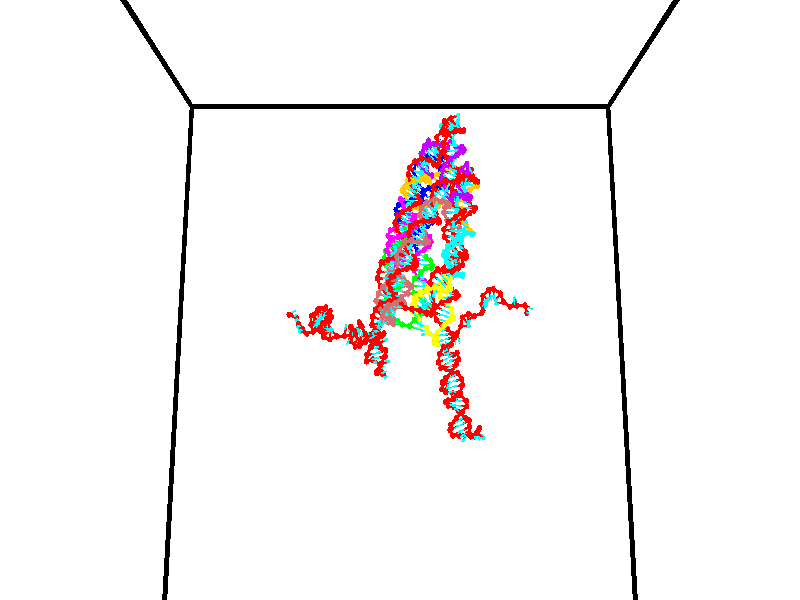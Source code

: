 // switches for output
#declare DRAW_BASES = 1; // possible values are 0, 1; only relevant for DNA ribbons
#declare DRAW_BASES_TYPE = 3; // possible values are 1, 2, 3; only relevant for DNA ribbons
#declare DRAW_FOG = 0; // set to 1 to enable fog

#include "colors.inc"

#include "transforms.inc"
background { rgb <1, 1, 1>}

#default {
   normal{
       ripples 0.25
       frequency 0.20
       turbulence 0.2
       lambda 5
   }
	finish {
		phong 0.1
		phong_size 40.
	}
}

// original window dimensions: 1024x640


// camera settings

camera {
	sky <0, 0.179814, -0.983701>
	up <0, 0.179814, -0.983701>
	right 1.6 * <1, 0, 0>
	location <35, 94.9851, 44.8844>
	look_at <35, 29.7336, 32.9568>
	direction <0, -65.2515, -11.9276>
	angle 67.0682
}


# declare cpy_camera_pos = <35, 94.9851, 44.8844>;
# if (DRAW_FOG = 1)
fog {
	fog_type 2
	up vnormalize(cpy_camera_pos)
	color rgbt<1,1,1,0.3>
	distance 1e-5
	fog_alt 3e-3
	fog_offset 56
}
# end


// LIGHTS

# declare lum = 6;
global_settings {
	ambient_light rgb lum * <0.05, 0.05, 0.05>
	max_trace_level 15
}# declare cpy_direct_light_amount = 0.25;
light_source
{	1000 * <-1, -1.16352, -0.803886>,
	rgb lum * cpy_direct_light_amount
	parallel
}

light_source
{	1000 * <1, 1.16352, 0.803886>,
	rgb lum * cpy_direct_light_amount
	parallel
}

// strand 0

// nucleotide -1

// particle -1
sphere {
	<23.807541, 34.912567, 35.165264> 0.250000
	pigment { color rgbt <1,0,0,0> }
	no_shadow
}
cylinder {
	<24.116297, 35.140507, 35.052509>,  <24.301550, 35.277271, 34.984856>, 0.100000
	pigment { color rgbt <1,0,0,0> }
	no_shadow
}
cylinder {
	<24.116297, 35.140507, 35.052509>,  <23.807541, 34.912567, 35.165264>, 0.100000
	pigment { color rgbt <1,0,0,0> }
	no_shadow
}

// particle -1
sphere {
	<24.116297, 35.140507, 35.052509> 0.100000
	pigment { color rgbt <1,0,0,0> }
	no_shadow
}
sphere {
	0, 1
	scale<0.080000,0.200000,0.300000>
	matrix <0.367480, -0.038103, 0.929251,
		0.518792, -0.820866, -0.238819,
		0.771890, 0.569849, -0.281884,
		24.347864, 35.311462, 34.967945>
	pigment { color rgbt <0,1,1,0> }
	no_shadow
}
cylinder {
	<24.499565, 34.546165, 35.311443>,  <23.807541, 34.912567, 35.165264>, 0.130000
	pigment { color rgbt <1,0,0,0> }
	no_shadow
}

// nucleotide -1

// particle -1
sphere {
	<24.499565, 34.546165, 35.311443> 0.250000
	pigment { color rgbt <1,0,0,0> }
	no_shadow
}
cylinder {
	<24.513618, 34.945904, 35.308060>,  <24.522051, 35.185745, 35.306030>, 0.100000
	pigment { color rgbt <1,0,0,0> }
	no_shadow
}
cylinder {
	<24.513618, 34.945904, 35.308060>,  <24.499565, 34.546165, 35.311443>, 0.100000
	pigment { color rgbt <1,0,0,0> }
	no_shadow
}

// particle -1
sphere {
	<24.513618, 34.945904, 35.308060> 0.100000
	pigment { color rgbt <1,0,0,0> }
	no_shadow
}
sphere {
	0, 1
	scale<0.080000,0.200000,0.300000>
	matrix <0.463686, -0.008803, 0.885956,
		0.885303, -0.035048, -0.463693,
		0.035133, 0.999347, -0.008458,
		24.524158, 35.245708, 35.305523>
	pigment { color rgbt <0,1,1,0> }
	no_shadow
}
cylinder {
	<24.732021, 34.637772, 35.912010>,  <24.499565, 34.546165, 35.311443>, 0.130000
	pigment { color rgbt <1,0,0,0> }
	no_shadow
}

// nucleotide -1

// particle -1
sphere {
	<24.732021, 34.637772, 35.912010> 0.250000
	pigment { color rgbt <1,0,0,0> }
	no_shadow
}
cylinder {
	<24.720516, 35.016151, 35.782799>,  <24.713614, 35.243179, 35.705273>, 0.100000
	pigment { color rgbt <1,0,0,0> }
	no_shadow
}
cylinder {
	<24.720516, 35.016151, 35.782799>,  <24.732021, 34.637772, 35.912010>, 0.100000
	pigment { color rgbt <1,0,0,0> }
	no_shadow
}

// particle -1
sphere {
	<24.720516, 35.016151, 35.782799> 0.100000
	pigment { color rgbt <1,0,0,0> }
	no_shadow
}
sphere {
	0, 1
	scale<0.080000,0.200000,0.300000>
	matrix <0.412484, 0.305593, 0.858178,
		0.910511, -0.108559, -0.398981,
		-0.028763, 0.945953, -0.323025,
		24.711887, 35.299938, 35.685890>
	pigment { color rgbt <0,1,1,0> }
	no_shadow
}
cylinder {
	<25.217094, 34.903358, 36.350159>,  <24.732021, 34.637772, 35.912010>, 0.130000
	pigment { color rgbt <1,0,0,0> }
	no_shadow
}

// nucleotide -1

// particle -1
sphere {
	<25.217094, 34.903358, 36.350159> 0.250000
	pigment { color rgbt <1,0,0,0> }
	no_shadow
}
cylinder {
	<25.018221, 35.248375, 36.312557>,  <24.898897, 35.455383, 36.289997>, 0.100000
	pigment { color rgbt <1,0,0,0> }
	no_shadow
}
cylinder {
	<25.018221, 35.248375, 36.312557>,  <25.217094, 34.903358, 36.350159>, 0.100000
	pigment { color rgbt <1,0,0,0> }
	no_shadow
}

// particle -1
sphere {
	<25.018221, 35.248375, 36.312557> 0.100000
	pigment { color rgbt <1,0,0,0> }
	no_shadow
}
sphere {
	0, 1
	scale<0.080000,0.200000,0.300000>
	matrix <0.539571, 0.392212, 0.745005,
		0.679465, 0.319681, -0.660402,
		-0.497182, 0.862539, -0.094004,
		24.869066, 35.507137, 36.284355>
	pigment { color rgbt <0,1,1,0> }
	no_shadow
}
cylinder {
	<25.716125, 35.339481, 36.824486>,  <25.217094, 34.903358, 36.350159>, 0.130000
	pigment { color rgbt <1,0,0,0> }
	no_shadow
}

// nucleotide -1

// particle -1
sphere {
	<25.716125, 35.339481, 36.824486> 0.250000
	pigment { color rgbt <1,0,0,0> }
	no_shadow
}
cylinder {
	<25.394171, 35.563457, 36.745876>,  <25.200998, 35.697842, 36.698711>, 0.100000
	pigment { color rgbt <1,0,0,0> }
	no_shadow
}
cylinder {
	<25.394171, 35.563457, 36.745876>,  <25.716125, 35.339481, 36.824486>, 0.100000
	pigment { color rgbt <1,0,0,0> }
	no_shadow
}

// particle -1
sphere {
	<25.394171, 35.563457, 36.745876> 0.100000
	pigment { color rgbt <1,0,0,0> }
	no_shadow
}
sphere {
	0, 1
	scale<0.080000,0.200000,0.300000>
	matrix <-0.511096, -0.822388, -0.249915,
		-0.301556, -0.100711, 0.948115,
		-0.804887, 0.559941, -0.196523,
		25.152704, 35.731441, 36.686920>
	pigment { color rgbt <0,1,1,0> }
	no_shadow
}
cylinder {
	<26.380394, 35.490009, 36.682461>,  <25.716125, 35.339481, 36.824486>, 0.130000
	pigment { color rgbt <1,0,0,0> }
	no_shadow
}

// nucleotide -1

// particle -1
sphere {
	<26.380394, 35.490009, 36.682461> 0.250000
	pigment { color rgbt <1,0,0,0> }
	no_shadow
}
cylinder {
	<26.574682, 35.704773, 36.406548>,  <26.691256, 35.833630, 36.240997>, 0.100000
	pigment { color rgbt <1,0,0,0> }
	no_shadow
}
cylinder {
	<26.574682, 35.704773, 36.406548>,  <26.380394, 35.490009, 36.682461>, 0.100000
	pigment { color rgbt <1,0,0,0> }
	no_shadow
}

// particle -1
sphere {
	<26.574682, 35.704773, 36.406548> 0.100000
	pigment { color rgbt <1,0,0,0> }
	no_shadow
}
sphere {
	0, 1
	scale<0.080000,0.200000,0.300000>
	matrix <-0.070094, -0.762661, -0.642989,
		-0.871299, 0.360664, -0.332807,
		0.485722, 0.536907, -0.689786,
		26.720398, 35.865845, 36.199612>
	pigment { color rgbt <0,1,1,0> }
	no_shadow
}
cylinder {
	<26.111671, 35.413155, 36.077927>,  <26.380394, 35.490009, 36.682461>, 0.130000
	pigment { color rgbt <1,0,0,0> }
	no_shadow
}

// nucleotide -1

// particle -1
sphere {
	<26.111671, 35.413155, 36.077927> 0.250000
	pigment { color rgbt <1,0,0,0> }
	no_shadow
}
cylinder {
	<26.479727, 35.509033, 35.954060>,  <26.700560, 35.566559, 35.879738>, 0.100000
	pigment { color rgbt <1,0,0,0> }
	no_shadow
}
cylinder {
	<26.479727, 35.509033, 35.954060>,  <26.111671, 35.413155, 36.077927>, 0.100000
	pigment { color rgbt <1,0,0,0> }
	no_shadow
}

// particle -1
sphere {
	<26.479727, 35.509033, 35.954060> 0.100000
	pigment { color rgbt <1,0,0,0> }
	no_shadow
}
sphere {
	0, 1
	scale<0.080000,0.200000,0.300000>
	matrix <0.003758, -0.796146, -0.605092,
		-0.391580, 0.555604, -0.733464,
		0.920137, 0.239698, -0.309667,
		26.755768, 35.580944, 35.861160>
	pigment { color rgbt <0,1,1,0> }
	no_shadow
}
cylinder {
	<26.123827, 35.363277, 35.328281>,  <26.111671, 35.413155, 36.077927>, 0.130000
	pigment { color rgbt <1,0,0,0> }
	no_shadow
}

// nucleotide -1

// particle -1
sphere {
	<26.123827, 35.363277, 35.328281> 0.250000
	pigment { color rgbt <1,0,0,0> }
	no_shadow
}
cylinder {
	<26.485102, 35.305946, 35.490128>,  <26.701866, 35.271549, 35.587234>, 0.100000
	pigment { color rgbt <1,0,0,0> }
	no_shadow
}
cylinder {
	<26.485102, 35.305946, 35.490128>,  <26.123827, 35.363277, 35.328281>, 0.100000
	pigment { color rgbt <1,0,0,0> }
	no_shadow
}

// particle -1
sphere {
	<26.485102, 35.305946, 35.490128> 0.100000
	pigment { color rgbt <1,0,0,0> }
	no_shadow
}
sphere {
	0, 1
	scale<0.080000,0.200000,0.300000>
	matrix <0.115792, -0.826315, -0.551177,
		0.413340, 0.544666, -0.729719,
		0.903185, -0.143328, 0.404617,
		26.756058, 35.262947, 35.611511>
	pigment { color rgbt <0,1,1,0> }
	no_shadow
}
cylinder {
	<26.728525, 35.275864, 34.776070>,  <26.123827, 35.363277, 35.328281>, 0.130000
	pigment { color rgbt <1,0,0,0> }
	no_shadow
}

// nucleotide -1

// particle -1
sphere {
	<26.728525, 35.275864, 34.776070> 0.250000
	pigment { color rgbt <1,0,0,0> }
	no_shadow
}
cylinder {
	<26.804621, 35.093819, 35.124020>,  <26.850279, 34.984592, 35.332790>, 0.100000
	pigment { color rgbt <1,0,0,0> }
	no_shadow
}
cylinder {
	<26.804621, 35.093819, 35.124020>,  <26.728525, 35.275864, 34.776070>, 0.100000
	pigment { color rgbt <1,0,0,0> }
	no_shadow
}

// particle -1
sphere {
	<26.804621, 35.093819, 35.124020> 0.100000
	pigment { color rgbt <1,0,0,0> }
	no_shadow
}
sphere {
	0, 1
	scale<0.080000,0.200000,0.300000>
	matrix <0.236533, -0.838705, -0.490536,
		0.952817, 0.299074, -0.051906,
		0.190240, -0.455114, 0.869874,
		26.861692, 34.957283, 35.384983>
	pigment { color rgbt <0,1,1,0> }
	no_shadow
}
cylinder {
	<27.377703, 34.989632, 34.696148>,  <26.728525, 35.275864, 34.776070>, 0.130000
	pigment { color rgbt <1,0,0,0> }
	no_shadow
}

// nucleotide -1

// particle -1
sphere {
	<27.377703, 34.989632, 34.696148> 0.250000
	pigment { color rgbt <1,0,0,0> }
	no_shadow
}
cylinder {
	<27.229443, 34.775829, 34.999969>,  <27.140488, 34.647549, 35.182262>, 0.100000
	pigment { color rgbt <1,0,0,0> }
	no_shadow
}
cylinder {
	<27.229443, 34.775829, 34.999969>,  <27.377703, 34.989632, 34.696148>, 0.100000
	pigment { color rgbt <1,0,0,0> }
	no_shadow
}

// particle -1
sphere {
	<27.229443, 34.775829, 34.999969> 0.100000
	pigment { color rgbt <1,0,0,0> }
	no_shadow
}
sphere {
	0, 1
	scale<0.080000,0.200000,0.300000>
	matrix <0.364657, -0.835884, -0.410271,
		0.854193, 0.124911, 0.504730,
		-0.370648, -0.534504, 0.759556,
		27.118248, 34.615479, 35.227837>
	pigment { color rgbt <0,1,1,0> }
	no_shadow
}
cylinder {
	<27.891190, 34.389740, 34.751301>,  <27.377703, 34.989632, 34.696148>, 0.130000
	pigment { color rgbt <1,0,0,0> }
	no_shadow
}

// nucleotide -1

// particle -1
sphere {
	<27.891190, 34.389740, 34.751301> 0.250000
	pigment { color rgbt <1,0,0,0> }
	no_shadow
}
cylinder {
	<27.550188, 34.298416, 34.939392>,  <27.345587, 34.243622, 35.052246>, 0.100000
	pigment { color rgbt <1,0,0,0> }
	no_shadow
}
cylinder {
	<27.550188, 34.298416, 34.939392>,  <27.891190, 34.389740, 34.751301>, 0.100000
	pigment { color rgbt <1,0,0,0> }
	no_shadow
}

// particle -1
sphere {
	<27.550188, 34.298416, 34.939392> 0.100000
	pigment { color rgbt <1,0,0,0> }
	no_shadow
}
sphere {
	0, 1
	scale<0.080000,0.200000,0.300000>
	matrix <0.074058, -0.943254, -0.323709,
		0.517446, -0.241140, 0.821036,
		-0.852505, -0.228306, 0.470225,
		27.294437, 34.229923, 35.080460>
	pigment { color rgbt <0,1,1,0> }
	no_shadow
}
cylinder {
	<27.997656, 33.845219, 35.214588>,  <27.891190, 34.389740, 34.751301>, 0.130000
	pigment { color rgbt <1,0,0,0> }
	no_shadow
}

// nucleotide -1

// particle -1
sphere {
	<27.997656, 33.845219, 35.214588> 0.250000
	pigment { color rgbt <1,0,0,0> }
	no_shadow
}
cylinder {
	<27.626673, 33.837090, 35.065235>,  <27.404083, 33.832211, 34.975624>, 0.100000
	pigment { color rgbt <1,0,0,0> }
	no_shadow
}
cylinder {
	<27.626673, 33.837090, 35.065235>,  <27.997656, 33.845219, 35.214588>, 0.100000
	pigment { color rgbt <1,0,0,0> }
	no_shadow
}

// particle -1
sphere {
	<27.626673, 33.837090, 35.065235> 0.100000
	pigment { color rgbt <1,0,0,0> }
	no_shadow
}
sphere {
	0, 1
	scale<0.080000,0.200000,0.300000>
	matrix <0.135980, -0.948489, -0.286144,
		-0.348331, -0.316158, 0.882445,
		-0.927456, -0.020322, -0.373379,
		27.348436, 33.830994, 34.953220>
	pigment { color rgbt <0,1,1,0> }
	no_shadow
}
cylinder {
	<27.767876, 33.191753, 34.890152>,  <27.997656, 33.845219, 35.214588>, 0.130000
	pigment { color rgbt <1,0,0,0> }
	no_shadow
}

// nucleotide -1

// particle -1
sphere {
	<27.767876, 33.191753, 34.890152> 0.250000
	pigment { color rgbt <1,0,0,0> }
	no_shadow
}
cylinder {
	<27.666183, 33.176834, 35.276722>,  <27.605167, 33.167881, 35.508663>, 0.100000
	pigment { color rgbt <1,0,0,0> }
	no_shadow
}
cylinder {
	<27.666183, 33.176834, 35.276722>,  <27.767876, 33.191753, 34.890152>, 0.100000
	pigment { color rgbt <1,0,0,0> }
	no_shadow
}

// particle -1
sphere {
	<27.666183, 33.176834, 35.276722> 0.100000
	pigment { color rgbt <1,0,0,0> }
	no_shadow
}
sphere {
	0, 1
	scale<0.080000,0.200000,0.300000>
	matrix <-0.952931, -0.161018, -0.256895,
		0.165194, -0.986246, 0.005390,
		-0.254230, -0.037301, 0.966424,
		27.589914, 33.165646, 35.566650>
	pigment { color rgbt <0,1,1,0> }
	no_shadow
}
cylinder {
	<27.295559, 33.280571, 34.227158>,  <27.767876, 33.191753, 34.890152>, 0.130000
	pigment { color rgbt <1,0,0,0> }
	no_shadow
}

// nucleotide -1

// particle -1
sphere {
	<27.295559, 33.280571, 34.227158> 0.250000
	pigment { color rgbt <1,0,0,0> }
	no_shadow
}
cylinder {
	<27.122778, 33.120499, 34.550457>,  <27.019110, 33.024456, 34.744438>, 0.100000
	pigment { color rgbt <1,0,0,0> }
	no_shadow
}
cylinder {
	<27.122778, 33.120499, 34.550457>,  <27.295559, 33.280571, 34.227158>, 0.100000
	pigment { color rgbt <1,0,0,0> }
	no_shadow
}

// particle -1
sphere {
	<27.122778, 33.120499, 34.550457> 0.100000
	pigment { color rgbt <1,0,0,0> }
	no_shadow
}
sphere {
	0, 1
	scale<0.080000,0.200000,0.300000>
	matrix <-0.055224, 0.906223, 0.419178,
		-0.900203, 0.136431, -0.413547,
		-0.431954, -0.400183, 0.808251,
		26.993191, 33.000443, 34.792931>
	pigment { color rgbt <0,1,1,0> }
	no_shadow
}
cylinder {
	<26.678198, 33.753300, 34.426197>,  <27.295559, 33.280571, 34.227158>, 0.130000
	pigment { color rgbt <1,0,0,0> }
	no_shadow
}

// nucleotide -1

// particle -1
sphere {
	<26.678198, 33.753300, 34.426197> 0.250000
	pigment { color rgbt <1,0,0,0> }
	no_shadow
}
cylinder {
	<26.798046, 33.530037, 34.735699>,  <26.869955, 33.396080, 34.921398>, 0.100000
	pigment { color rgbt <1,0,0,0> }
	no_shadow
}
cylinder {
	<26.798046, 33.530037, 34.735699>,  <26.678198, 33.753300, 34.426197>, 0.100000
	pigment { color rgbt <1,0,0,0> }
	no_shadow
}

// particle -1
sphere {
	<26.798046, 33.530037, 34.735699> 0.100000
	pigment { color rgbt <1,0,0,0> }
	no_shadow
}
sphere {
	0, 1
	scale<0.080000,0.200000,0.300000>
	matrix <-0.206347, 0.753902, 0.623741,
		-0.931477, -0.346546, 0.110709,
		0.299619, -0.558155, 0.773751,
		26.887932, 33.362591, 34.967823>
	pigment { color rgbt <0,1,1,0> }
	no_shadow
}
cylinder {
	<26.182369, 33.732643, 34.951115>,  <26.678198, 33.753300, 34.426197>, 0.130000
	pigment { color rgbt <1,0,0,0> }
	no_shadow
}

// nucleotide -1

// particle -1
sphere {
	<26.182369, 33.732643, 34.951115> 0.250000
	pigment { color rgbt <1,0,0,0> }
	no_shadow
}
cylinder {
	<26.568077, 33.732822, 35.057083>,  <26.799501, 33.732929, 35.120663>, 0.100000
	pigment { color rgbt <1,0,0,0> }
	no_shadow
}
cylinder {
	<26.568077, 33.732822, 35.057083>,  <26.182369, 33.732643, 34.951115>, 0.100000
	pigment { color rgbt <1,0,0,0> }
	no_shadow
}

// particle -1
sphere {
	<26.568077, 33.732822, 35.057083> 0.100000
	pigment { color rgbt <1,0,0,0> }
	no_shadow
}
sphere {
	0, 1
	scale<0.080000,0.200000,0.300000>
	matrix <-0.081995, 0.951395, 0.296857,
		-0.251912, -0.307972, 0.917439,
		0.964270, 0.000444, 0.264920,
		26.857359, 33.732956, 35.136559>
	pigment { color rgbt <0,1,1,0> }
	no_shadow
}
cylinder {
	<26.235441, 33.853802, 35.689423>,  <26.182369, 33.732643, 34.951115>, 0.130000
	pigment { color rgbt <1,0,0,0> }
	no_shadow
}

// nucleotide -1

// particle -1
sphere {
	<26.235441, 33.853802, 35.689423> 0.250000
	pigment { color rgbt <1,0,0,0> }
	no_shadow
}
cylinder {
	<26.577677, 33.957794, 35.510368>,  <26.783018, 34.020191, 35.402935>, 0.100000
	pigment { color rgbt <1,0,0,0> }
	no_shadow
}
cylinder {
	<26.577677, 33.957794, 35.510368>,  <26.235441, 33.853802, 35.689423>, 0.100000
	pigment { color rgbt <1,0,0,0> }
	no_shadow
}

// particle -1
sphere {
	<26.577677, 33.957794, 35.510368> 0.100000
	pigment { color rgbt <1,0,0,0> }
	no_shadow
}
sphere {
	0, 1
	scale<0.080000,0.200000,0.300000>
	matrix <0.111794, 0.751529, 0.650159,
		0.505444, -0.606311, 0.613933,
		0.855587, 0.259986, -0.447637,
		26.834352, 34.035789, 35.376076>
	pigment { color rgbt <0,1,1,0> }
	no_shadow
}
cylinder {
	<26.651119, 34.027912, 36.265411>,  <26.235441, 33.853802, 35.689423>, 0.130000
	pigment { color rgbt <1,0,0,0> }
	no_shadow
}

// nucleotide -1

// particle -1
sphere {
	<26.651119, 34.027912, 36.265411> 0.250000
	pigment { color rgbt <1,0,0,0> }
	no_shadow
}
cylinder {
	<26.790436, 34.215725, 35.940887>,  <26.874025, 34.328415, 35.746174>, 0.100000
	pigment { color rgbt <1,0,0,0> }
	no_shadow
}
cylinder {
	<26.790436, 34.215725, 35.940887>,  <26.651119, 34.027912, 36.265411>, 0.100000
	pigment { color rgbt <1,0,0,0> }
	no_shadow
}

// particle -1
sphere {
	<26.790436, 34.215725, 35.940887> 0.100000
	pigment { color rgbt <1,0,0,0> }
	no_shadow
}
sphere {
	0, 1
	scale<0.080000,0.200000,0.300000>
	matrix <0.065210, 0.851272, 0.520657,
		0.935115, -0.234246, 0.265873,
		0.348292, 0.469536, -0.811312,
		26.894924, 34.356586, 35.697495>
	pigment { color rgbt <0,1,1,0> }
	no_shadow
}
cylinder {
	<27.308529, 34.401028, 36.459038>,  <26.651119, 34.027912, 36.265411>, 0.130000
	pigment { color rgbt <1,0,0,0> }
	no_shadow
}

// nucleotide -1

// particle -1
sphere {
	<27.308529, 34.401028, 36.459038> 0.250000
	pigment { color rgbt <1,0,0,0> }
	no_shadow
}
cylinder {
	<27.166273, 34.578251, 36.129864>,  <27.080919, 34.684586, 35.932358>, 0.100000
	pigment { color rgbt <1,0,0,0> }
	no_shadow
}
cylinder {
	<27.166273, 34.578251, 36.129864>,  <27.308529, 34.401028, 36.459038>, 0.100000
	pigment { color rgbt <1,0,0,0> }
	no_shadow
}

// particle -1
sphere {
	<27.166273, 34.578251, 36.129864> 0.100000
	pigment { color rgbt <1,0,0,0> }
	no_shadow
}
sphere {
	0, 1
	scale<0.080000,0.200000,0.300000>
	matrix <0.292300, 0.889057, 0.352334,
		0.887740, -0.115241, -0.445688,
		-0.355639, 0.443055, -0.822936,
		27.059582, 34.711166, 35.882984>
	pigment { color rgbt <0,1,1,0> }
	no_shadow
}
cylinder {
	<27.833488, 34.862850, 36.282013>,  <27.308529, 34.401028, 36.459038>, 0.130000
	pigment { color rgbt <1,0,0,0> }
	no_shadow
}

// nucleotide -1

// particle -1
sphere {
	<27.833488, 34.862850, 36.282013> 0.250000
	pigment { color rgbt <1,0,0,0> }
	no_shadow
}
cylinder {
	<27.513884, 34.989613, 36.077602>,  <27.322121, 35.065670, 35.954956>, 0.100000
	pigment { color rgbt <1,0,0,0> }
	no_shadow
}
cylinder {
	<27.513884, 34.989613, 36.077602>,  <27.833488, 34.862850, 36.282013>, 0.100000
	pigment { color rgbt <1,0,0,0> }
	no_shadow
}

// particle -1
sphere {
	<27.513884, 34.989613, 36.077602> 0.100000
	pigment { color rgbt <1,0,0,0> }
	no_shadow
}
sphere {
	0, 1
	scale<0.080000,0.200000,0.300000>
	matrix <0.038477, 0.875057, 0.482488,
		0.600081, 0.365851, -0.711375,
		-0.799013, 0.316904, -0.511029,
		27.274179, 35.084682, 35.924294>
	pigment { color rgbt <0,1,1,0> }
	no_shadow
}
cylinder {
	<27.937851, 35.321110, 35.809784>,  <27.833488, 34.862850, 36.282013>, 0.130000
	pigment { color rgbt <1,0,0,0> }
	no_shadow
}

// nucleotide -1

// particle -1
sphere {
	<27.937851, 35.321110, 35.809784> 0.250000
	pigment { color rgbt <1,0,0,0> }
	no_shadow
}
cylinder {
	<27.589933, 35.359745, 36.003330>,  <27.381184, 35.382927, 36.119457>, 0.100000
	pigment { color rgbt <1,0,0,0> }
	no_shadow
}
cylinder {
	<27.589933, 35.359745, 36.003330>,  <27.937851, 35.321110, 35.809784>, 0.100000
	pigment { color rgbt <1,0,0,0> }
	no_shadow
}

// particle -1
sphere {
	<27.589933, 35.359745, 36.003330> 0.100000
	pigment { color rgbt <1,0,0,0> }
	no_shadow
}
sphere {
	0, 1
	scale<0.080000,0.200000,0.300000>
	matrix <0.351612, 0.809324, 0.470493,
		-0.346160, 0.579366, -0.737908,
		-0.869794, 0.096592, 0.483868,
		27.328995, 35.388721, 36.148491>
	pigment { color rgbt <0,1,1,0> }
	no_shadow
}
cylinder {
	<27.719223, 35.960960, 35.682003>,  <27.937851, 35.321110, 35.809784>, 0.130000
	pigment { color rgbt <1,0,0,0> }
	no_shadow
}

// nucleotide -1

// particle -1
sphere {
	<27.719223, 35.960960, 35.682003> 0.250000
	pigment { color rgbt <1,0,0,0> }
	no_shadow
}
cylinder {
	<27.661537, 35.760918, 36.023552>,  <27.626926, 35.640892, 36.228481>, 0.100000
	pigment { color rgbt <1,0,0,0> }
	no_shadow
}
cylinder {
	<27.661537, 35.760918, 36.023552>,  <27.719223, 35.960960, 35.682003>, 0.100000
	pigment { color rgbt <1,0,0,0> }
	no_shadow
}

// particle -1
sphere {
	<27.661537, 35.760918, 36.023552> 0.100000
	pigment { color rgbt <1,0,0,0> }
	no_shadow
}
sphere {
	0, 1
	scale<0.080000,0.200000,0.300000>
	matrix <0.223465, 0.824140, 0.520439,
		-0.963984, 0.265864, -0.007094,
		-0.144213, -0.500110, 0.853870,
		27.618273, 35.610886, 36.279713>
	pigment { color rgbt <0,1,1,0> }
	no_shadow
}
cylinder {
	<27.381126, 36.479568, 36.092155>,  <27.719223, 35.960960, 35.682003>, 0.130000
	pigment { color rgbt <1,0,0,0> }
	no_shadow
}

// nucleotide -1

// particle -1
sphere {
	<27.381126, 36.479568, 36.092155> 0.250000
	pigment { color rgbt <1,0,0,0> }
	no_shadow
}
cylinder {
	<27.608425, 36.255539, 36.333290>,  <27.744804, 36.121120, 36.477970>, 0.100000
	pigment { color rgbt <1,0,0,0> }
	no_shadow
}
cylinder {
	<27.608425, 36.255539, 36.333290>,  <27.381126, 36.479568, 36.092155>, 0.100000
	pigment { color rgbt <1,0,0,0> }
	no_shadow
}

// particle -1
sphere {
	<27.608425, 36.255539, 36.333290> 0.100000
	pigment { color rgbt <1,0,0,0> }
	no_shadow
}
sphere {
	0, 1
	scale<0.080000,0.200000,0.300000>
	matrix <0.415793, 0.827644, 0.376990,
		-0.710077, 0.036432, 0.703181,
		0.568249, -0.560070, 0.602839,
		27.778900, 36.087517, 36.514141>
	pigment { color rgbt <0,1,1,0> }
	no_shadow
}
cylinder {
	<27.265766, 36.792969, 36.775951>,  <27.381126, 36.479568, 36.092155>, 0.130000
	pigment { color rgbt <1,0,0,0> }
	no_shadow
}

// nucleotide -1

// particle -1
sphere {
	<27.265766, 36.792969, 36.775951> 0.250000
	pigment { color rgbt <1,0,0,0> }
	no_shadow
}
cylinder {
	<27.615891, 36.606140, 36.725880>,  <27.825966, 36.494041, 36.695839>, 0.100000
	pigment { color rgbt <1,0,0,0> }
	no_shadow
}
cylinder {
	<27.615891, 36.606140, 36.725880>,  <27.265766, 36.792969, 36.775951>, 0.100000
	pigment { color rgbt <1,0,0,0> }
	no_shadow
}

// particle -1
sphere {
	<27.615891, 36.606140, 36.725880> 0.100000
	pigment { color rgbt <1,0,0,0> }
	no_shadow
}
sphere {
	0, 1
	scale<0.080000,0.200000,0.300000>
	matrix <0.480468, 0.810849, 0.334176,
		-0.054586, -0.352652, 0.934161,
		0.875312, -0.467076, -0.125177,
		27.878485, 36.466019, 36.688328>
	pigment { color rgbt <0,1,1,0> }
	no_shadow
}
cylinder {
	<27.573763, 36.816654, 37.312496>,  <27.265766, 36.792969, 36.775951>, 0.130000
	pigment { color rgbt <1,0,0,0> }
	no_shadow
}

// nucleotide -1

// particle -1
sphere {
	<27.573763, 36.816654, 37.312496> 0.250000
	pigment { color rgbt <1,0,0,0> }
	no_shadow
}
cylinder {
	<27.850863, 36.778393, 37.026573>,  <28.017122, 36.755436, 36.855019>, 0.100000
	pigment { color rgbt <1,0,0,0> }
	no_shadow
}
cylinder {
	<27.850863, 36.778393, 37.026573>,  <27.573763, 36.816654, 37.312496>, 0.100000
	pigment { color rgbt <1,0,0,0> }
	no_shadow
}

// particle -1
sphere {
	<27.850863, 36.778393, 37.026573> 0.100000
	pigment { color rgbt <1,0,0,0> }
	no_shadow
}
sphere {
	0, 1
	scale<0.080000,0.200000,0.300000>
	matrix <0.439567, 0.841776, 0.313358,
		0.571732, -0.531284, 0.625188,
		0.692750, -0.095655, -0.714806,
		28.058687, 36.749695, 36.812130>
	pigment { color rgbt <0,1,1,0> }
	no_shadow
}
cylinder {
	<28.238489, 37.190838, 37.518311>,  <27.573763, 36.816654, 37.312496>, 0.130000
	pigment { color rgbt <1,0,0,0> }
	no_shadow
}

// nucleotide -1

// particle -1
sphere {
	<28.238489, 37.190838, 37.518311> 0.250000
	pigment { color rgbt <1,0,0,0> }
	no_shadow
}
cylinder {
	<28.282486, 37.304573, 37.137352>,  <28.308884, 37.372814, 36.908779>, 0.100000
	pigment { color rgbt <1,0,0,0> }
	no_shadow
}
cylinder {
	<28.282486, 37.304573, 37.137352>,  <28.238489, 37.190838, 37.518311>, 0.100000
	pigment { color rgbt <1,0,0,0> }
	no_shadow
}

// particle -1
sphere {
	<28.282486, 37.304573, 37.137352> 0.100000
	pigment { color rgbt <1,0,0,0> }
	no_shadow
}
sphere {
	0, 1
	scale<0.080000,0.200000,0.300000>
	matrix <0.481804, 0.822848, 0.301307,
		0.869348, -0.492009, -0.046486,
		0.109994, 0.284338, -0.952393,
		28.315485, 37.389874, 36.851635>
	pigment { color rgbt <0,1,1,0> }
	no_shadow
}
cylinder {
	<28.933928, 37.430508, 37.326916>,  <28.238489, 37.190838, 37.518311>, 0.130000
	pigment { color rgbt <1,0,0,0> }
	no_shadow
}

// nucleotide -1

// particle -1
sphere {
	<28.933928, 37.430508, 37.326916> 0.250000
	pigment { color rgbt <1,0,0,0> }
	no_shadow
}
cylinder {
	<28.678137, 37.615345, 37.081139>,  <28.524662, 37.726246, 36.933674>, 0.100000
	pigment { color rgbt <1,0,0,0> }
	no_shadow
}
cylinder {
	<28.678137, 37.615345, 37.081139>,  <28.933928, 37.430508, 37.326916>, 0.100000
	pigment { color rgbt <1,0,0,0> }
	no_shadow
}

// particle -1
sphere {
	<28.678137, 37.615345, 37.081139> 0.100000
	pigment { color rgbt <1,0,0,0> }
	no_shadow
}
sphere {
	0, 1
	scale<0.080000,0.200000,0.300000>
	matrix <0.453432, 0.872101, 0.183955,
		0.620861, -0.160974, -0.767215,
		-0.639477, 0.462091, -0.614444,
		28.486294, 37.753971, 36.896805>
	pigment { color rgbt <0,1,1,0> }
	no_shadow
}
cylinder {
	<29.643215, 36.968090, 37.245132>,  <28.933928, 37.430508, 37.326916>, 0.130000
	pigment { color rgbt <1,0,0,0> }
	no_shadow
}

// nucleotide -1

// particle -1
sphere {
	<29.643215, 36.968090, 37.245132> 0.250000
	pigment { color rgbt <1,0,0,0> }
	no_shadow
}
cylinder {
	<29.706964, 37.020855, 36.853786>,  <29.745214, 37.052513, 36.618980>, 0.100000
	pigment { color rgbt <1,0,0,0> }
	no_shadow
}
cylinder {
	<29.706964, 37.020855, 36.853786>,  <29.643215, 36.968090, 37.245132>, 0.100000
	pigment { color rgbt <1,0,0,0> }
	no_shadow
}

// particle -1
sphere {
	<29.706964, 37.020855, 36.853786> 0.100000
	pigment { color rgbt <1,0,0,0> }
	no_shadow
}
sphere {
	0, 1
	scale<0.080000,0.200000,0.300000>
	matrix <0.828625, 0.520837, 0.205204,
		0.536638, -0.843403, -0.026297,
		0.159374, 0.131911, -0.978366,
		29.754776, 37.060429, 36.560276>
	pigment { color rgbt <0,1,1,0> }
	no_shadow
}
cylinder {
	<30.213306, 36.662743, 37.112698>,  <29.643215, 36.968090, 37.245132>, 0.130000
	pigment { color rgbt <1,0,0,0> }
	no_shadow
}

// nucleotide -1

// particle -1
sphere {
	<30.213306, 36.662743, 37.112698> 0.250000
	pigment { color rgbt <1,0,0,0> }
	no_shadow
}
cylinder {
	<30.134512, 36.971180, 36.870502>,  <30.087234, 37.156242, 36.725185>, 0.100000
	pigment { color rgbt <1,0,0,0> }
	no_shadow
}
cylinder {
	<30.134512, 36.971180, 36.870502>,  <30.213306, 36.662743, 37.112698>, 0.100000
	pigment { color rgbt <1,0,0,0> }
	no_shadow
}

// particle -1
sphere {
	<30.134512, 36.971180, 36.870502> 0.100000
	pigment { color rgbt <1,0,0,0> }
	no_shadow
}
sphere {
	0, 1
	scale<0.080000,0.200000,0.300000>
	matrix <0.885728, 0.404752, 0.227292,
		0.420335, -0.491524, -0.762707,
		-0.196988, 0.771090, -0.605488,
		30.075417, 37.202507, 36.688854>
	pigment { color rgbt <0,1,1,0> }
	no_shadow
}
cylinder {
	<30.801914, 36.756618, 36.726963>,  <30.213306, 36.662743, 37.112698>, 0.130000
	pigment { color rgbt <1,0,0,0> }
	no_shadow
}

// nucleotide -1

// particle -1
sphere {
	<30.801914, 36.756618, 36.726963> 0.250000
	pigment { color rgbt <1,0,0,0> }
	no_shadow
}
cylinder {
	<30.621988, 37.108261, 36.790009>,  <30.514032, 37.319244, 36.827835>, 0.100000
	pigment { color rgbt <1,0,0,0> }
	no_shadow
}
cylinder {
	<30.621988, 37.108261, 36.790009>,  <30.801914, 36.756618, 36.726963>, 0.100000
	pigment { color rgbt <1,0,0,0> }
	no_shadow
}

// particle -1
sphere {
	<30.621988, 37.108261, 36.790009> 0.100000
	pigment { color rgbt <1,0,0,0> }
	no_shadow
}
sphere {
	0, 1
	scale<0.080000,0.200000,0.300000>
	matrix <0.869501, 0.390729, 0.302159,
		0.204045, 0.272961, -0.940137,
		-0.449816, 0.879104, 0.157614,
		30.487043, 37.371994, 36.837292>
	pigment { color rgbt <0,1,1,0> }
	no_shadow
}
cylinder {
	<31.177732, 37.325008, 36.390312>,  <30.801914, 36.756618, 36.726963>, 0.130000
	pigment { color rgbt <1,0,0,0> }
	no_shadow
}

// nucleotide -1

// particle -1
sphere {
	<31.177732, 37.325008, 36.390312> 0.250000
	pigment { color rgbt <1,0,0,0> }
	no_shadow
}
cylinder {
	<30.973942, 37.514622, 36.677567>,  <30.851667, 37.628391, 36.849918>, 0.100000
	pigment { color rgbt <1,0,0,0> }
	no_shadow
}
cylinder {
	<30.973942, 37.514622, 36.677567>,  <31.177732, 37.325008, 36.390312>, 0.100000
	pigment { color rgbt <1,0,0,0> }
	no_shadow
}

// particle -1
sphere {
	<30.973942, 37.514622, 36.677567> 0.100000
	pigment { color rgbt <1,0,0,0> }
	no_shadow
}
sphere {
	0, 1
	scale<0.080000,0.200000,0.300000>
	matrix <0.814421, 0.535042, 0.224607,
		-0.277763, 0.699300, -0.658656,
		-0.509476, 0.474036, 0.718139,
		30.821098, 37.656834, 36.893009>
	pigment { color rgbt <0,1,1,0> }
	no_shadow
}
cylinder {
	<31.111296, 38.104137, 36.286583>,  <31.177732, 37.325008, 36.390312>, 0.130000
	pigment { color rgbt <1,0,0,0> }
	no_shadow
}

// nucleotide -1

// particle -1
sphere {
	<31.111296, 38.104137, 36.286583> 0.250000
	pigment { color rgbt <1,0,0,0> }
	no_shadow
}
cylinder {
	<31.111269, 37.979568, 36.666691>,  <31.111254, 37.904827, 36.894756>, 0.100000
	pigment { color rgbt <1,0,0,0> }
	no_shadow
}
cylinder {
	<31.111269, 37.979568, 36.666691>,  <31.111296, 38.104137, 36.286583>, 0.100000
	pigment { color rgbt <1,0,0,0> }
	no_shadow
}

// particle -1
sphere {
	<31.111269, 37.979568, 36.666691> 0.100000
	pigment { color rgbt <1,0,0,0> }
	no_shadow
}
sphere {
	0, 1
	scale<0.080000,0.200000,0.300000>
	matrix <0.928879, 0.351946, 0.115402,
		-0.370383, 0.882695, 0.289250,
		-0.000065, -0.311421, 0.950272,
		31.111250, 37.886143, 36.951771>
	pigment { color rgbt <0,1,1,0> }
	no_shadow
}
cylinder {
	<31.422382, 38.655937, 36.723282>,  <31.111296, 38.104137, 36.286583>, 0.130000
	pigment { color rgbt <1,0,0,0> }
	no_shadow
}

// nucleotide -1

// particle -1
sphere {
	<31.422382, 38.655937, 36.723282> 0.250000
	pigment { color rgbt <1,0,0,0> }
	no_shadow
}
cylinder {
	<31.467838, 38.338284, 36.962093>,  <31.495111, 38.147690, 37.105381>, 0.100000
	pigment { color rgbt <1,0,0,0> }
	no_shadow
}
cylinder {
	<31.467838, 38.338284, 36.962093>,  <31.422382, 38.655937, 36.723282>, 0.100000
	pigment { color rgbt <1,0,0,0> }
	no_shadow
}

// particle -1
sphere {
	<31.467838, 38.338284, 36.962093> 0.100000
	pigment { color rgbt <1,0,0,0> }
	no_shadow
}
sphere {
	0, 1
	scale<0.080000,0.200000,0.300000>
	matrix <0.869879, 0.369847, 0.326379,
		-0.479996, 0.482250, 0.732829,
		0.113639, -0.794134, 0.597024,
		31.501930, 38.100044, 37.141201>
	pigment { color rgbt <0,1,1,0> }
	no_shadow
}
cylinder {
	<31.715977, 38.843822, 37.330257>,  <31.422382, 38.655937, 36.723282>, 0.130000
	pigment { color rgbt <1,0,0,0> }
	no_shadow
}

// nucleotide -1

// particle -1
sphere {
	<31.715977, 38.843822, 37.330257> 0.250000
	pigment { color rgbt <1,0,0,0> }
	no_shadow
}
cylinder {
	<31.827065, 38.461926, 37.287663>,  <31.893717, 38.232788, 37.262108>, 0.100000
	pigment { color rgbt <1,0,0,0> }
	no_shadow
}
cylinder {
	<31.827065, 38.461926, 37.287663>,  <31.715977, 38.843822, 37.330257>, 0.100000
	pigment { color rgbt <1,0,0,0> }
	no_shadow
}

// particle -1
sphere {
	<31.827065, 38.461926, 37.287663> 0.100000
	pigment { color rgbt <1,0,0,0> }
	no_shadow
}
sphere {
	0, 1
	scale<0.080000,0.200000,0.300000>
	matrix <0.949342, 0.255792, 0.182538,
		-0.147039, -0.151784, 0.977415,
		0.277721, -0.954742, -0.106484,
		31.910381, 38.175503, 37.255718>
	pigment { color rgbt <0,1,1,0> }
	no_shadow
}
cylinder {
	<32.391785, 38.750507, 37.739746>,  <31.715977, 38.843822, 37.330257>, 0.130000
	pigment { color rgbt <1,0,0,0> }
	no_shadow
}

// nucleotide -1

// particle -1
sphere {
	<32.391785, 38.750507, 37.739746> 0.250000
	pigment { color rgbt <1,0,0,0> }
	no_shadow
}
cylinder {
	<32.388519, 38.448643, 37.477322>,  <32.386559, 38.267525, 37.319866>, 0.100000
	pigment { color rgbt <1,0,0,0> }
	no_shadow
}
cylinder {
	<32.388519, 38.448643, 37.477322>,  <32.391785, 38.750507, 37.739746>, 0.100000
	pigment { color rgbt <1,0,0,0> }
	no_shadow
}

// particle -1
sphere {
	<32.388519, 38.448643, 37.477322> 0.100000
	pigment { color rgbt <1,0,0,0> }
	no_shadow
}
sphere {
	0, 1
	scale<0.080000,0.200000,0.300000>
	matrix <0.999037, 0.022132, -0.037894,
		0.043117, -0.655743, 0.753752,
		-0.008167, -0.754660, -0.656066,
		32.386070, 38.222244, 37.280502>
	pigment { color rgbt <0,1,1,0> }
	no_shadow
}
cylinder {
	<33.020596, 38.279099, 37.986401>,  <32.391785, 38.750507, 37.739746>, 0.130000
	pigment { color rgbt <1,0,0,0> }
	no_shadow
}

// nucleotide -1

// particle -1
sphere {
	<33.020596, 38.279099, 37.986401> 0.250000
	pigment { color rgbt <1,0,0,0> }
	no_shadow
}
cylinder {
	<33.350166, 38.118404, 37.826523>,  <33.547909, 38.021988, 37.730598>, 0.100000
	pigment { color rgbt <1,0,0,0> }
	no_shadow
}
cylinder {
	<33.350166, 38.118404, 37.826523>,  <33.020596, 38.279099, 37.986401>, 0.100000
	pigment { color rgbt <1,0,0,0> }
	no_shadow
}

// particle -1
sphere {
	<33.350166, 38.118404, 37.826523> 0.100000
	pigment { color rgbt <1,0,0,0> }
	no_shadow
}
sphere {
	0, 1
	scale<0.080000,0.200000,0.300000>
	matrix <-0.551342, -0.405192, -0.729275,
		0.131025, 0.821235, -0.555342,
		0.823926, -0.401737, -0.399691,
		33.597343, 37.997883, 37.706615>
	pigment { color rgbt <0,1,1,0> }
	no_shadow
}
cylinder {
	<32.980152, 38.449467, 37.295498>,  <33.020596, 38.279099, 37.986401>, 0.130000
	pigment { color rgbt <1,0,0,0> }
	no_shadow
}

// nucleotide -1

// particle -1
sphere {
	<32.980152, 38.449467, 37.295498> 0.250000
	pigment { color rgbt <1,0,0,0> }
	no_shadow
}
cylinder {
	<33.161743, 38.098061, 37.354980>,  <33.270699, 37.887215, 37.390671>, 0.100000
	pigment { color rgbt <1,0,0,0> }
	no_shadow
}
cylinder {
	<33.161743, 38.098061, 37.354980>,  <32.980152, 38.449467, 37.295498>, 0.100000
	pigment { color rgbt <1,0,0,0> }
	no_shadow
}

// particle -1
sphere {
	<33.161743, 38.098061, 37.354980> 0.100000
	pigment { color rgbt <1,0,0,0> }
	no_shadow
}
sphere {
	0, 1
	scale<0.080000,0.200000,0.300000>
	matrix <-0.656621, -0.442673, -0.610646,
		0.602291, 0.179575, -0.777816,
		0.453975, -0.878518, 0.148705,
		33.297935, 37.834507, 37.399593>
	pigment { color rgbt <0,1,1,0> }
	no_shadow
}
cylinder {
	<32.987938, 37.926525, 36.672630>,  <32.980152, 38.449467, 37.295498>, 0.130000
	pigment { color rgbt <1,0,0,0> }
	no_shadow
}

// nucleotide -1

// particle -1
sphere {
	<32.987938, 37.926525, 36.672630> 0.250000
	pigment { color rgbt <1,0,0,0> }
	no_shadow
}
cylinder {
	<32.893169, 37.820656, 37.046543>,  <32.836308, 37.757133, 37.270889>, 0.100000
	pigment { color rgbt <1,0,0,0> }
	no_shadow
}
cylinder {
	<32.893169, 37.820656, 37.046543>,  <32.987938, 37.926525, 36.672630>, 0.100000
	pigment { color rgbt <1,0,0,0> }
	no_shadow
}

// particle -1
sphere {
	<32.893169, 37.820656, 37.046543> 0.100000
	pigment { color rgbt <1,0,0,0> }
	no_shadow
}
sphere {
	0, 1
	scale<0.080000,0.200000,0.300000>
	matrix <-0.932937, -0.206509, -0.294927,
		0.271100, -0.941967, -0.197995,
		-0.236923, -0.264672, 0.934781,
		32.822094, 37.741253, 37.326977>
	pigment { color rgbt <0,1,1,0> }
	no_shadow
}
cylinder {
	<32.586948, 37.200005, 36.736935>,  <32.987938, 37.926525, 36.672630>, 0.130000
	pigment { color rgbt <1,0,0,0> }
	no_shadow
}

// nucleotide -1

// particle -1
sphere {
	<32.586948, 37.200005, 36.736935> 0.250000
	pigment { color rgbt <1,0,0,0> }
	no_shadow
}
cylinder {
	<32.511200, 37.445850, 37.043240>,  <32.465752, 37.593357, 37.227020>, 0.100000
	pigment { color rgbt <1,0,0,0> }
	no_shadow
}
cylinder {
	<32.511200, 37.445850, 37.043240>,  <32.586948, 37.200005, 36.736935>, 0.100000
	pigment { color rgbt <1,0,0,0> }
	no_shadow
}

// particle -1
sphere {
	<32.511200, 37.445850, 37.043240> 0.100000
	pigment { color rgbt <1,0,0,0> }
	no_shadow
}
sphere {
	0, 1
	scale<0.080000,0.200000,0.300000>
	matrix <-0.956960, -0.290196, -0.003736,
		0.219924, -0.733510, 0.643115,
		-0.189370, 0.614613, 0.765761,
		32.454388, 37.630234, 37.272968>
	pigment { color rgbt <0,1,1,0> }
	no_shadow
}
cylinder {
	<32.085739, 36.876511, 37.118969>,  <32.586948, 37.200005, 36.736935>, 0.130000
	pigment { color rgbt <1,0,0,0> }
	no_shadow
}

// nucleotide -1

// particle -1
sphere {
	<32.085739, 36.876511, 37.118969> 0.250000
	pigment { color rgbt <1,0,0,0> }
	no_shadow
}
cylinder {
	<32.043518, 37.264336, 37.207344>,  <32.018185, 37.497028, 37.260368>, 0.100000
	pigment { color rgbt <1,0,0,0> }
	no_shadow
}
cylinder {
	<32.043518, 37.264336, 37.207344>,  <32.085739, 36.876511, 37.118969>, 0.100000
	pigment { color rgbt <1,0,0,0> }
	no_shadow
}

// particle -1
sphere {
	<32.043518, 37.264336, 37.207344> 0.100000
	pigment { color rgbt <1,0,0,0> }
	no_shadow
}
sphere {
	0, 1
	scale<0.080000,0.200000,0.300000>
	matrix <-0.993249, -0.113542, 0.023739,
		0.048103, -0.216943, 0.974998,
		-0.105554, 0.969558, 0.220941,
		32.011852, 37.555202, 37.273624>
	pigment { color rgbt <0,1,1,0> }
	no_shadow
}
cylinder {
	<31.662292, 36.959801, 37.695126>,  <32.085739, 36.876511, 37.118969>, 0.130000
	pigment { color rgbt <1,0,0,0> }
	no_shadow
}

// nucleotide -1

// particle -1
sphere {
	<31.662292, 36.959801, 37.695126> 0.250000
	pigment { color rgbt <1,0,0,0> }
	no_shadow
}
cylinder {
	<31.609489, 37.324123, 37.538662>,  <31.577808, 37.542717, 37.444782>, 0.100000
	pigment { color rgbt <1,0,0,0> }
	no_shadow
}
cylinder {
	<31.609489, 37.324123, 37.538662>,  <31.662292, 36.959801, 37.695126>, 0.100000
	pigment { color rgbt <1,0,0,0> }
	no_shadow
}

// particle -1
sphere {
	<31.609489, 37.324123, 37.538662> 0.100000
	pigment { color rgbt <1,0,0,0> }
	no_shadow
}
sphere {
	0, 1
	scale<0.080000,0.200000,0.300000>
	matrix <-0.991229, -0.118790, 0.057918,
		0.006286, 0.395376, 0.918498,
		-0.132008, 0.910805, -0.391162,
		31.569887, 37.597366, 37.421314>
	pigment { color rgbt <0,1,1,0> }
	no_shadow
}
cylinder {
	<31.120125, 37.247536, 38.088203>,  <31.662292, 36.959801, 37.695126>, 0.130000
	pigment { color rgbt <1,0,0,0> }
	no_shadow
}

// nucleotide -1

// particle -1
sphere {
	<31.120125, 37.247536, 38.088203> 0.250000
	pigment { color rgbt <1,0,0,0> }
	no_shadow
}
cylinder {
	<31.121098, 37.474312, 37.758701>,  <31.121681, 37.610378, 37.561001>, 0.100000
	pigment { color rgbt <1,0,0,0> }
	no_shadow
}
cylinder {
	<31.121098, 37.474312, 37.758701>,  <31.120125, 37.247536, 38.088203>, 0.100000
	pigment { color rgbt <1,0,0,0> }
	no_shadow
}

// particle -1
sphere {
	<31.121098, 37.474312, 37.758701> 0.100000
	pigment { color rgbt <1,0,0,0> }
	no_shadow
}
sphere {
	0, 1
	scale<0.080000,0.200000,0.300000>
	matrix <-0.986352, -0.134260, -0.095315,
		-0.164636, 0.812741, 0.558880,
		0.002431, 0.566945, -0.823752,
		31.121826, 37.644394, 37.511574>
	pigment { color rgbt <0,1,1,0> }
	no_shadow
}
cylinder {
	<30.753147, 37.892731, 38.191418>,  <31.120125, 37.247536, 38.088203>, 0.130000
	pigment { color rgbt <1,0,0,0> }
	no_shadow
}

// nucleotide -1

// particle -1
sphere {
	<30.753147, 37.892731, 38.191418> 0.250000
	pigment { color rgbt <1,0,0,0> }
	no_shadow
}
cylinder {
	<30.755379, 37.747402, 37.818760>,  <30.756718, 37.660206, 37.595165>, 0.100000
	pigment { color rgbt <1,0,0,0> }
	no_shadow
}
cylinder {
	<30.755379, 37.747402, 37.818760>,  <30.753147, 37.892731, 38.191418>, 0.100000
	pigment { color rgbt <1,0,0,0> }
	no_shadow
}

// particle -1
sphere {
	<30.755379, 37.747402, 37.818760> 0.100000
	pigment { color rgbt <1,0,0,0> }
	no_shadow
}
sphere {
	0, 1
	scale<0.080000,0.200000,0.300000>
	matrix <-0.993804, -0.105442, 0.035170,
		-0.111013, 0.925677, -0.361659,
		0.005578, -0.363323, -0.931647,
		30.757051, 37.638405, 37.539265>
	pigment { color rgbt <0,1,1,0> }
	no_shadow
}
cylinder {
	<30.301785, 38.285198, 37.772442>,  <30.753147, 37.892731, 38.191418>, 0.130000
	pigment { color rgbt <1,0,0,0> }
	no_shadow
}

// nucleotide -1

// particle -1
sphere {
	<30.301785, 38.285198, 37.772442> 0.250000
	pigment { color rgbt <1,0,0,0> }
	no_shadow
}
cylinder {
	<30.305887, 37.907909, 37.639637>,  <30.308348, 37.681538, 37.559956>, 0.100000
	pigment { color rgbt <1,0,0,0> }
	no_shadow
}
cylinder {
	<30.305887, 37.907909, 37.639637>,  <30.301785, 38.285198, 37.772442>, 0.100000
	pigment { color rgbt <1,0,0,0> }
	no_shadow
}

// particle -1
sphere {
	<30.305887, 37.907909, 37.639637> 0.100000
	pigment { color rgbt <1,0,0,0> }
	no_shadow
}
sphere {
	0, 1
	scale<0.080000,0.200000,0.300000>
	matrix <-0.997929, 0.011435, -0.063309,
		0.063511, 0.331973, -0.941148,
		0.010254, -0.943220, -0.332012,
		30.308964, 37.624943, 37.540035>
	pigment { color rgbt <0,1,1,0> }
	no_shadow
}
cylinder {
	<30.473516, 38.896118, 37.488083>,  <30.301785, 38.285198, 37.772442>, 0.130000
	pigment { color rgbt <1,0,0,0> }
	no_shadow
}

// nucleotide -1

// particle -1
sphere {
	<30.473516, 38.896118, 37.488083> 0.250000
	pigment { color rgbt <1,0,0,0> }
	no_shadow
}
cylinder {
	<30.308933, 39.122330, 37.773987>,  <30.210184, 39.258057, 37.945530>, 0.100000
	pigment { color rgbt <1,0,0,0> }
	no_shadow
}
cylinder {
	<30.308933, 39.122330, 37.773987>,  <30.473516, 38.896118, 37.488083>, 0.100000
	pigment { color rgbt <1,0,0,0> }
	no_shadow
}

// particle -1
sphere {
	<30.308933, 39.122330, 37.773987> 0.100000
	pigment { color rgbt <1,0,0,0> }
	no_shadow
}
sphere {
	0, 1
	scale<0.080000,0.200000,0.300000>
	matrix <0.720097, -0.279028, 0.635298,
		0.558715, 0.776096, -0.292425,
		-0.411458, 0.565525, 0.714761,
		30.185495, 39.291988, 37.988415>
	pigment { color rgbt <0,1,1,0> }
	no_shadow
}
cylinder {
	<30.430439, 39.429779, 36.885765>,  <30.473516, 38.896118, 37.488083>, 0.130000
	pigment { color rgbt <1,0,0,0> }
	no_shadow
}

// nucleotide -1

// particle -1
sphere {
	<30.430439, 39.429779, 36.885765> 0.250000
	pigment { color rgbt <1,0,0,0> }
	no_shadow
}
cylinder {
	<30.799622, 39.327084, 37.000473>,  <31.021132, 39.265465, 37.069298>, 0.100000
	pigment { color rgbt <1,0,0,0> }
	no_shadow
}
cylinder {
	<30.799622, 39.327084, 37.000473>,  <30.430439, 39.429779, 36.885765>, 0.100000
	pigment { color rgbt <1,0,0,0> }
	no_shadow
}

// particle -1
sphere {
	<30.799622, 39.327084, 37.000473> 0.100000
	pigment { color rgbt <1,0,0,0> }
	no_shadow
}
sphere {
	0, 1
	scale<0.080000,0.200000,0.300000>
	matrix <-0.012389, -0.764471, -0.644539,
		0.384706, 0.591328, -0.708754,
		0.922956, -0.256739, 0.286770,
		31.076508, 39.250061, 37.086506>
	pigment { color rgbt <0,1,1,0> }
	no_shadow
}
cylinder {
	<30.501711, 40.184608, 36.955227>,  <30.430439, 39.429779, 36.885765>, 0.130000
	pigment { color rgbt <1,0,0,0> }
	no_shadow
}

// nucleotide -1

// particle -1
sphere {
	<30.501711, 40.184608, 36.955227> 0.250000
	pigment { color rgbt <1,0,0,0> }
	no_shadow
}
cylinder {
	<30.590309, 39.878880, 37.197468>,  <30.643469, 39.695442, 37.342812>, 0.100000
	pigment { color rgbt <1,0,0,0> }
	no_shadow
}
cylinder {
	<30.590309, 39.878880, 37.197468>,  <30.501711, 40.184608, 36.955227>, 0.100000
	pigment { color rgbt <1,0,0,0> }
	no_shadow
}

// particle -1
sphere {
	<30.590309, 39.878880, 37.197468> 0.100000
	pigment { color rgbt <1,0,0,0> }
	no_shadow
}
sphere {
	0, 1
	scale<0.080000,0.200000,0.300000>
	matrix <0.957915, 0.286816, 0.011636,
		-0.182589, 0.577534, 0.795686,
		0.221496, -0.764324, 0.605598,
		30.656757, 39.649582, 37.379147>
	pigment { color rgbt <0,1,1,0> }
	no_shadow
}
cylinder {
	<30.937376, 40.376698, 37.553844>,  <30.501711, 40.184608, 36.955227>, 0.130000
	pigment { color rgbt <1,0,0,0> }
	no_shadow
}

// nucleotide -1

// particle -1
sphere {
	<30.937376, 40.376698, 37.553844> 0.250000
	pigment { color rgbt <1,0,0,0> }
	no_shadow
}
cylinder {
	<31.017704, 39.989990, 37.490570>,  <31.065901, 39.757965, 37.452606>, 0.100000
	pigment { color rgbt <1,0,0,0> }
	no_shadow
}
cylinder {
	<31.017704, 39.989990, 37.490570>,  <30.937376, 40.376698, 37.553844>, 0.100000
	pigment { color rgbt <1,0,0,0> }
	no_shadow
}

// particle -1
sphere {
	<31.017704, 39.989990, 37.490570> 0.100000
	pigment { color rgbt <1,0,0,0> }
	no_shadow
}
sphere {
	0, 1
	scale<0.080000,0.200000,0.300000>
	matrix <0.979309, 0.194000, 0.057603,
		-0.025001, -0.166480, 0.985728,
		0.200821, -0.966772, -0.158185,
		31.077950, 39.699959, 37.443115>
	pigment { color rgbt <0,1,1,0> }
	no_shadow
}
cylinder {
	<31.350250, 40.058437, 38.153404>,  <30.937376, 40.376698, 37.553844>, 0.130000
	pigment { color rgbt <1,0,0,0> }
	no_shadow
}

// nucleotide -1

// particle -1
sphere {
	<31.350250, 40.058437, 38.153404> 0.250000
	pigment { color rgbt <1,0,0,0> }
	no_shadow
}
cylinder {
	<31.423428, 39.872097, 37.807106>,  <31.467335, 39.760292, 37.599327>, 0.100000
	pigment { color rgbt <1,0,0,0> }
	no_shadow
}
cylinder {
	<31.423428, 39.872097, 37.807106>,  <31.350250, 40.058437, 38.153404>, 0.100000
	pigment { color rgbt <1,0,0,0> }
	no_shadow
}

// particle -1
sphere {
	<31.423428, 39.872097, 37.807106> 0.100000
	pigment { color rgbt <1,0,0,0> }
	no_shadow
}
sphere {
	0, 1
	scale<0.080000,0.200000,0.300000>
	matrix <0.982388, 0.120668, 0.142662,
		0.038009, -0.876598, 0.479720,
		0.182945, -0.465849, -0.865746,
		31.478312, 39.732342, 37.547382>
	pigment { color rgbt <0,1,1,0> }
	no_shadow
}
cylinder {
	<31.982468, 39.882401, 37.834282>,  <31.350250, 40.058437, 38.153404>, 0.130000
	pigment { color rgbt <1,0,0,0> }
	no_shadow
}

// nucleotide -1

// particle -1
sphere {
	<31.982468, 39.882401, 37.834282> 0.250000
	pigment { color rgbt <1,0,0,0> }
	no_shadow
}
cylinder {
	<32.237701, 40.190098, 37.820908>,  <32.390842, 40.374714, 37.812881>, 0.100000
	pigment { color rgbt <1,0,0,0> }
	no_shadow
}
cylinder {
	<32.237701, 40.190098, 37.820908>,  <31.982468, 39.882401, 37.834282>, 0.100000
	pigment { color rgbt <1,0,0,0> }
	no_shadow
}

// particle -1
sphere {
	<32.237701, 40.190098, 37.820908> 0.100000
	pigment { color rgbt <1,0,0,0> }
	no_shadow
}
sphere {
	0, 1
	scale<0.080000,0.200000,0.300000>
	matrix <0.190294, -0.115473, 0.974912,
		0.746082, -0.628438, -0.220064,
		0.638083, 0.769241, -0.033436,
		32.429127, 40.420872, 37.810879>
	pigment { color rgbt <0,1,1,0> }
	no_shadow
}
cylinder {
	<32.498642, 39.721752, 38.135811>,  <31.982468, 39.882401, 37.834282>, 0.130000
	pigment { color rgbt <1,0,0,0> }
	no_shadow
}

// nucleotide -1

// particle -1
sphere {
	<32.498642, 39.721752, 38.135811> 0.250000
	pigment { color rgbt <1,0,0,0> }
	no_shadow
}
cylinder {
	<32.587547, 40.111679, 38.143089>,  <32.640892, 40.345634, 38.147457>, 0.100000
	pigment { color rgbt <1,0,0,0> }
	no_shadow
}
cylinder {
	<32.587547, 40.111679, 38.143089>,  <32.498642, 39.721752, 38.135811>, 0.100000
	pigment { color rgbt <1,0,0,0> }
	no_shadow
}

// particle -1
sphere {
	<32.587547, 40.111679, 38.143089> 0.100000
	pigment { color rgbt <1,0,0,0> }
	no_shadow
}
sphere {
	0, 1
	scale<0.080000,0.200000,0.300000>
	matrix <0.144999, -0.051507, 0.988090,
		0.964144, -0.216978, -0.152795,
		0.222264, 0.974817, 0.018198,
		32.654228, 40.404125, 38.148548>
	pigment { color rgbt <0,1,1,0> }
	no_shadow
}
cylinder {
	<33.195316, 39.777473, 38.478783>,  <32.498642, 39.721752, 38.135811>, 0.130000
	pigment { color rgbt <1,0,0,0> }
	no_shadow
}

// nucleotide -1

// particle -1
sphere {
	<33.195316, 39.777473, 38.478783> 0.250000
	pigment { color rgbt <1,0,0,0> }
	no_shadow
}
cylinder {
	<33.007023, 40.126381, 38.531776>,  <32.894047, 40.335728, 38.563572>, 0.100000
	pigment { color rgbt <1,0,0,0> }
	no_shadow
}
cylinder {
	<33.007023, 40.126381, 38.531776>,  <33.195316, 39.777473, 38.478783>, 0.100000
	pigment { color rgbt <1,0,0,0> }
	no_shadow
}

// particle -1
sphere {
	<33.007023, 40.126381, 38.531776> 0.100000
	pigment { color rgbt <1,0,0,0> }
	no_shadow
}
sphere {
	0, 1
	scale<0.080000,0.200000,0.300000>
	matrix <0.428100, 0.094517, 0.898775,
		0.771455, 0.479798, -0.417912,
		-0.470731, 0.872273, 0.132486,
		32.865803, 40.388062, 38.571522>
	pigment { color rgbt <0,1,1,0> }
	no_shadow
}
cylinder {
	<33.701550, 40.253952, 38.769394>,  <33.195316, 39.777473, 38.478783>, 0.130000
	pigment { color rgbt <1,0,0,0> }
	no_shadow
}

// nucleotide -1

// particle -1
sphere {
	<33.701550, 40.253952, 38.769394> 0.250000
	pigment { color rgbt <1,0,0,0> }
	no_shadow
}
cylinder {
	<33.330410, 40.364349, 38.869740>,  <33.107727, 40.430588, 38.929947>, 0.100000
	pigment { color rgbt <1,0,0,0> }
	no_shadow
}
cylinder {
	<33.330410, 40.364349, 38.869740>,  <33.701550, 40.253952, 38.769394>, 0.100000
	pigment { color rgbt <1,0,0,0> }
	no_shadow
}

// particle -1
sphere {
	<33.330410, 40.364349, 38.869740> 0.100000
	pigment { color rgbt <1,0,0,0> }
	no_shadow
}
sphere {
	0, 1
	scale<0.080000,0.200000,0.300000>
	matrix <0.252480, -0.030277, 0.967128,
		0.274514, 0.960683, -0.041590,
		-0.927845, 0.275991, 0.250865,
		33.052055, 40.447147, 38.945000>
	pigment { color rgbt <0,1,1,0> }
	no_shadow
}
cylinder {
	<33.657555, 40.844929, 39.283833>,  <33.701550, 40.253952, 38.769394>, 0.130000
	pigment { color rgbt <1,0,0,0> }
	no_shadow
}

// nucleotide -1

// particle -1
sphere {
	<33.657555, 40.844929, 39.283833> 0.250000
	pigment { color rgbt <1,0,0,0> }
	no_shadow
}
cylinder {
	<33.336143, 40.609821, 39.321507>,  <33.143295, 40.468758, 39.344112>, 0.100000
	pigment { color rgbt <1,0,0,0> }
	no_shadow
}
cylinder {
	<33.336143, 40.609821, 39.321507>,  <33.657555, 40.844929, 39.283833>, 0.100000
	pigment { color rgbt <1,0,0,0> }
	no_shadow
}

// particle -1
sphere {
	<33.336143, 40.609821, 39.321507> 0.100000
	pigment { color rgbt <1,0,0,0> }
	no_shadow
}
sphere {
	0, 1
	scale<0.080000,0.200000,0.300000>
	matrix <0.345754, -0.332044, 0.877611,
		-0.484560, 0.737749, 0.470030,
		-0.803527, -0.587770, 0.094185,
		33.095085, 40.433491, 39.349762>
	pigment { color rgbt <0,1,1,0> }
	no_shadow
}
cylinder {
	<33.227692, 41.022045, 39.930660>,  <33.657555, 40.844929, 39.283833>, 0.130000
	pigment { color rgbt <1,0,0,0> }
	no_shadow
}

// nucleotide -1

// particle -1
sphere {
	<33.227692, 41.022045, 39.930660> 0.250000
	pigment { color rgbt <1,0,0,0> }
	no_shadow
}
cylinder {
	<33.255482, 40.634975, 39.833683>,  <33.272156, 40.402733, 39.775497>, 0.100000
	pigment { color rgbt <1,0,0,0> }
	no_shadow
}
cylinder {
	<33.255482, 40.634975, 39.833683>,  <33.227692, 41.022045, 39.930660>, 0.100000
	pigment { color rgbt <1,0,0,0> }
	no_shadow
}

// particle -1
sphere {
	<33.255482, 40.634975, 39.833683> 0.100000
	pigment { color rgbt <1,0,0,0> }
	no_shadow
}
sphere {
	0, 1
	scale<0.080000,0.200000,0.300000>
	matrix <0.478672, -0.180886, 0.859158,
		-0.875240, -0.175743, 0.450632,
		0.069479, -0.967675, -0.242442,
		33.276325, 40.344673, 39.760952>
	pigment { color rgbt <0,1,1,0> }
	no_shadow
}
cylinder {
	<32.904041, 40.613838, 40.403370>,  <33.227692, 41.022045, 39.930660>, 0.130000
	pigment { color rgbt <1,0,0,0> }
	no_shadow
}

// nucleotide -1

// particle -1
sphere {
	<32.904041, 40.613838, 40.403370> 0.250000
	pigment { color rgbt <1,0,0,0> }
	no_shadow
}
cylinder {
	<33.183498, 40.401344, 40.211662>,  <33.351173, 40.273849, 40.096638>, 0.100000
	pigment { color rgbt <1,0,0,0> }
	no_shadow
}
cylinder {
	<33.183498, 40.401344, 40.211662>,  <32.904041, 40.613838, 40.403370>, 0.100000
	pigment { color rgbt <1,0,0,0> }
	no_shadow
}

// particle -1
sphere {
	<33.183498, 40.401344, 40.211662> 0.100000
	pigment { color rgbt <1,0,0,0> }
	no_shadow
}
sphere {
	0, 1
	scale<0.080000,0.200000,0.300000>
	matrix <0.408155, -0.254245, 0.876795,
		-0.587631, -0.808179, 0.039198,
		0.698641, -0.531231, -0.479264,
		33.393089, 40.241974, 40.067883>
	pigment { color rgbt <0,1,1,0> }
	no_shadow
}
cylinder {
	<32.875782, 39.873192, 40.450577>,  <32.904041, 40.613838, 40.403370>, 0.130000
	pigment { color rgbt <1,0,0,0> }
	no_shadow
}

// nucleotide -1

// particle -1
sphere {
	<32.875782, 39.873192, 40.450577> 0.250000
	pigment { color rgbt <1,0,0,0> }
	no_shadow
}
cylinder {
	<33.239300, 40.038040, 40.424503>,  <33.457409, 40.136948, 40.408859>, 0.100000
	pigment { color rgbt <1,0,0,0> }
	no_shadow
}
cylinder {
	<33.239300, 40.038040, 40.424503>,  <32.875782, 39.873192, 40.450577>, 0.100000
	pigment { color rgbt <1,0,0,0> }
	no_shadow
}

// particle -1
sphere {
	<33.239300, 40.038040, 40.424503> 0.100000
	pigment { color rgbt <1,0,0,0> }
	no_shadow
}
sphere {
	0, 1
	scale<0.080000,0.200000,0.300000>
	matrix <0.253733, -0.421857, 0.870435,
		0.331229, -0.807584, -0.487950,
		0.908794, 0.412122, -0.065180,
		33.511936, 40.161678, 40.404949>
	pigment { color rgbt <0,1,1,0> }
	no_shadow
}
cylinder {
	<33.471771, 39.435005, 40.513390>,  <32.875782, 39.873192, 40.450577>, 0.130000
	pigment { color rgbt <1,0,0,0> }
	no_shadow
}

// nucleotide -1

// particle -1
sphere {
	<33.471771, 39.435005, 40.513390> 0.250000
	pigment { color rgbt <1,0,0,0> }
	no_shadow
}
cylinder {
	<33.592815, 39.790497, 40.651134>,  <33.665443, 40.003792, 40.733780>, 0.100000
	pigment { color rgbt <1,0,0,0> }
	no_shadow
}
cylinder {
	<33.592815, 39.790497, 40.651134>,  <33.471771, 39.435005, 40.513390>, 0.100000
	pigment { color rgbt <1,0,0,0> }
	no_shadow
}

// particle -1
sphere {
	<33.592815, 39.790497, 40.651134> 0.100000
	pigment { color rgbt <1,0,0,0> }
	no_shadow
}
sphere {
	0, 1
	scale<0.080000,0.200000,0.300000>
	matrix <0.303950, -0.432419, 0.848898,
		0.903349, -0.152220, -0.400985,
		0.302613, 0.888731, 0.344358,
		33.683598, 40.057117, 40.754440>
	pigment { color rgbt <0,1,1,0> }
	no_shadow
}
cylinder {
	<33.151173, 39.485645, 39.778549>,  <33.471771, 39.435005, 40.513390>, 0.130000
	pigment { color rgbt <1,0,0,0> }
	no_shadow
}

// nucleotide -1

// particle -1
sphere {
	<33.151173, 39.485645, 39.778549> 0.250000
	pigment { color rgbt <1,0,0,0> }
	no_shadow
}
cylinder {
	<33.531651, 39.501541, 39.656139>,  <33.759937, 39.511078, 39.582695>, 0.100000
	pigment { color rgbt <1,0,0,0> }
	no_shadow
}
cylinder {
	<33.531651, 39.501541, 39.656139>,  <33.151173, 39.485645, 39.778549>, 0.100000
	pigment { color rgbt <1,0,0,0> }
	no_shadow
}

// particle -1
sphere {
	<33.531651, 39.501541, 39.656139> 0.100000
	pigment { color rgbt <1,0,0,0> }
	no_shadow
}
sphere {
	0, 1
	scale<0.080000,0.200000,0.300000>
	matrix <0.193442, 0.695862, 0.691633,
		0.240438, -0.717074, 0.654212,
		0.951194, 0.039743, -0.306025,
		33.817009, 39.513466, 39.564331>
	pigment { color rgbt <0,1,1,0> }
	no_shadow
}
cylinder {
	<32.495964, 39.803818, 39.417679>,  <33.151173, 39.485645, 39.778549>, 0.130000
	pigment { color rgbt <1,0,0,0> }
	no_shadow
}

// nucleotide -1

// particle -1
sphere {
	<32.495964, 39.803818, 39.417679> 0.250000
	pigment { color rgbt <1,0,0,0> }
	no_shadow
}
cylinder {
	<32.643780, 40.143299, 39.569012>,  <32.732468, 40.346989, 39.659813>, 0.100000
	pigment { color rgbt <1,0,0,0> }
	no_shadow
}
cylinder {
	<32.643780, 40.143299, 39.569012>,  <32.495964, 39.803818, 39.417679>, 0.100000
	pigment { color rgbt <1,0,0,0> }
	no_shadow
}

// particle -1
sphere {
	<32.643780, 40.143299, 39.569012> 0.100000
	pigment { color rgbt <1,0,0,0> }
	no_shadow
}
sphere {
	0, 1
	scale<0.080000,0.200000,0.300000>
	matrix <-0.260025, 0.485339, -0.834765,
		-0.892093, 0.210098, 0.400035,
		0.369535, 0.848708, 0.378337,
		32.754639, 40.397911, 39.682514>
	pigment { color rgbt <0,1,1,0> }
	no_shadow
}
cylinder {
	<31.979050, 40.525841, 39.616646>,  <32.495964, 39.803818, 39.417679>, 0.130000
	pigment { color rgbt <1,0,0,0> }
	no_shadow
}

// nucleotide -1

// particle -1
sphere {
	<31.979050, 40.525841, 39.616646> 0.250000
	pigment { color rgbt <1,0,0,0> }
	no_shadow
}
cylinder {
	<32.356323, 40.607765, 39.511990>,  <32.582687, 40.656921, 39.449196>, 0.100000
	pigment { color rgbt <1,0,0,0> }
	no_shadow
}
cylinder {
	<32.356323, 40.607765, 39.511990>,  <31.979050, 40.525841, 39.616646>, 0.100000
	pigment { color rgbt <1,0,0,0> }
	no_shadow
}

// particle -1
sphere {
	<32.356323, 40.607765, 39.511990> 0.100000
	pigment { color rgbt <1,0,0,0> }
	no_shadow
}
sphere {
	0, 1
	scale<0.080000,0.200000,0.300000>
	matrix <-0.308945, 0.250752, -0.917429,
		-0.122294, 0.946137, 0.299781,
		0.943184, 0.204812, -0.261639,
		32.639278, 40.669209, 39.433498>
	pigment { color rgbt <0,1,1,0> }
	no_shadow
}
cylinder {
	<32.058601, 41.202038, 39.201164>,  <31.979050, 40.525841, 39.616646>, 0.130000
	pigment { color rgbt <1,0,0,0> }
	no_shadow
}

// nucleotide -1

// particle -1
sphere {
	<32.058601, 41.202038, 39.201164> 0.250000
	pigment { color rgbt <1,0,0,0> }
	no_shadow
}
cylinder {
	<32.380173, 40.974468, 39.131851>,  <32.573116, 40.837925, 39.090263>, 0.100000
	pigment { color rgbt <1,0,0,0> }
	no_shadow
}
cylinder {
	<32.380173, 40.974468, 39.131851>,  <32.058601, 41.202038, 39.201164>, 0.100000
	pigment { color rgbt <1,0,0,0> }
	no_shadow
}

// particle -1
sphere {
	<32.380173, 40.974468, 39.131851> 0.100000
	pigment { color rgbt <1,0,0,0> }
	no_shadow
}
sphere {
	0, 1
	scale<0.080000,0.200000,0.300000>
	matrix <-0.092781, 0.167819, -0.981442,
		0.587447, 0.805084, 0.082128,
		0.803926, -0.568926, -0.173281,
		32.621349, 40.803791, 39.079868>
	pigment { color rgbt <0,1,1,0> }
	no_shadow
}
cylinder {
	<32.399998, 41.613064, 38.675655>,  <32.058601, 41.202038, 39.201164>, 0.130000
	pigment { color rgbt <1,0,0,0> }
	no_shadow
}

// nucleotide -1

// particle -1
sphere {
	<32.399998, 41.613064, 38.675655> 0.250000
	pigment { color rgbt <1,0,0,0> }
	no_shadow
}
cylinder {
	<32.555138, 41.245995, 38.641155>,  <32.648224, 41.025753, 38.620457>, 0.100000
	pigment { color rgbt <1,0,0,0> }
	no_shadow
}
cylinder {
	<32.555138, 41.245995, 38.641155>,  <32.399998, 41.613064, 38.675655>, 0.100000
	pigment { color rgbt <1,0,0,0> }
	no_shadow
}

// particle -1
sphere {
	<32.555138, 41.245995, 38.641155> 0.100000
	pigment { color rgbt <1,0,0,0> }
	no_shadow
}
sphere {
	0, 1
	scale<0.080000,0.200000,0.300000>
	matrix <0.145009, 0.153158, -0.977504,
		0.910243, 0.366622, 0.192474,
		0.387853, -0.917677, -0.086247,
		32.671494, 40.970692, 38.615280>
	pigment { color rgbt <0,1,1,0> }
	no_shadow
}
cylinder {
	<32.845436, 41.703789, 38.141899>,  <32.399998, 41.613064, 38.675655>, 0.130000
	pigment { color rgbt <1,0,0,0> }
	no_shadow
}

// nucleotide -1

// particle -1
sphere {
	<32.845436, 41.703789, 38.141899> 0.250000
	pigment { color rgbt <1,0,0,0> }
	no_shadow
}
cylinder {
	<32.799950, 41.306877, 38.161671>,  <32.772659, 41.068729, 38.173534>, 0.100000
	pigment { color rgbt <1,0,0,0> }
	no_shadow
}
cylinder {
	<32.799950, 41.306877, 38.161671>,  <32.845436, 41.703789, 38.141899>, 0.100000
	pigment { color rgbt <1,0,0,0> }
	no_shadow
}

// particle -1
sphere {
	<32.799950, 41.306877, 38.161671> 0.100000
	pigment { color rgbt <1,0,0,0> }
	no_shadow
}
sphere {
	0, 1
	scale<0.080000,0.200000,0.300000>
	matrix <-0.092955, -0.038909, -0.994910,
		0.989155, -0.117733, -0.087813,
		-0.113717, -0.992283, 0.049431,
		32.765835, 41.009193, 38.176498>
	pigment { color rgbt <0,1,1,0> }
	no_shadow
}
cylinder {
	<33.344414, 41.361187, 37.774837>,  <32.845436, 41.703789, 38.141899>, 0.130000
	pigment { color rgbt <1,0,0,0> }
	no_shadow
}

// nucleotide -1

// particle -1
sphere {
	<33.344414, 41.361187, 37.774837> 0.250000
	pigment { color rgbt <1,0,0,0> }
	no_shadow
}
cylinder {
	<33.055630, 41.085045, 37.756145>,  <32.882359, 40.919361, 37.744930>, 0.100000
	pigment { color rgbt <1,0,0,0> }
	no_shadow
}
cylinder {
	<33.055630, 41.085045, 37.756145>,  <33.344414, 41.361187, 37.774837>, 0.100000
	pigment { color rgbt <1,0,0,0> }
	no_shadow
}

// particle -1
sphere {
	<33.055630, 41.085045, 37.756145> 0.100000
	pigment { color rgbt <1,0,0,0> }
	no_shadow
}
sphere {
	0, 1
	scale<0.080000,0.200000,0.300000>
	matrix <0.166705, -0.107999, -0.980074,
		0.671550, -0.715367, 0.193057,
		-0.721963, -0.690352, -0.046728,
		32.839043, 40.877941, 37.742126>
	pigment { color rgbt <0,1,1,0> }
	no_shadow
}
cylinder {
	<33.530998, 40.683750, 37.537724>,  <33.344414, 41.361187, 37.774837>, 0.130000
	pigment { color rgbt <1,0,0,0> }
	no_shadow
}

// nucleotide -1

// particle -1
sphere {
	<33.530998, 40.683750, 37.537724> 0.250000
	pigment { color rgbt <1,0,0,0> }
	no_shadow
}
cylinder {
	<33.142941, 40.711769, 37.444855>,  <32.910107, 40.728580, 37.389133>, 0.100000
	pigment { color rgbt <1,0,0,0> }
	no_shadow
}
cylinder {
	<33.142941, 40.711769, 37.444855>,  <33.530998, 40.683750, 37.537724>, 0.100000
	pigment { color rgbt <1,0,0,0> }
	no_shadow
}

// particle -1
sphere {
	<33.142941, 40.711769, 37.444855> 0.100000
	pigment { color rgbt <1,0,0,0> }
	no_shadow
}
sphere {
	0, 1
	scale<0.080000,0.200000,0.300000>
	matrix <0.207818, -0.253306, -0.944800,
		-0.124992, -0.964847, 0.231187,
		-0.970149, 0.070048, -0.232174,
		32.851894, 40.732784, 37.375202>
	pigment { color rgbt <0,1,1,0> }
	no_shadow
}
cylinder {
	<32.944111, 40.117500, 37.428715>,  <33.530998, 40.683750, 37.537724>, 0.130000
	pigment { color rgbt <1,0,0,0> }
	no_shadow
}

// nucleotide -1

// particle -1
sphere {
	<32.944111, 40.117500, 37.428715> 0.250000
	pigment { color rgbt <1,0,0,0> }
	no_shadow
}
cylinder {
	<33.005074, 40.461269, 37.233505>,  <33.041653, 40.667530, 37.116379>, 0.100000
	pigment { color rgbt <1,0,0,0> }
	no_shadow
}
cylinder {
	<33.005074, 40.461269, 37.233505>,  <32.944111, 40.117500, 37.428715>, 0.100000
	pigment { color rgbt <1,0,0,0> }
	no_shadow
}

// particle -1
sphere {
	<33.005074, 40.461269, 37.233505> 0.100000
	pigment { color rgbt <1,0,0,0> }
	no_shadow
}
sphere {
	0, 1
	scale<0.080000,0.200000,0.300000>
	matrix <0.210277, -0.510682, -0.833659,
		-0.965689, 0.024438, -0.258550,
		0.152409, 0.859423, -0.488021,
		33.050797, 40.719097, 37.087097>
	pigment { color rgbt <0,1,1,0> }
	no_shadow
}
cylinder {
	<32.444092, 40.254597, 36.830765>,  <32.944111, 40.117500, 37.428715>, 0.130000
	pigment { color rgbt <1,0,0,0> }
	no_shadow
}

// nucleotide -1

// particle -1
sphere {
	<32.444092, 40.254597, 36.830765> 0.250000
	pigment { color rgbt <1,0,0,0> }
	no_shadow
}
cylinder {
	<32.790577, 40.438641, 36.752819>,  <32.998466, 40.549068, 36.706051>, 0.100000
	pigment { color rgbt <1,0,0,0> }
	no_shadow
}
cylinder {
	<32.790577, 40.438641, 36.752819>,  <32.444092, 40.254597, 36.830765>, 0.100000
	pigment { color rgbt <1,0,0,0> }
	no_shadow
}

// particle -1
sphere {
	<32.790577, 40.438641, 36.752819> 0.100000
	pigment { color rgbt <1,0,0,0> }
	no_shadow
}
sphere {
	0, 1
	scale<0.080000,0.200000,0.300000>
	matrix <0.052210, -0.471185, -0.880488,
		-0.496941, 0.752516, -0.432168,
		0.866212, 0.460114, -0.194862,
		33.050442, 40.576675, 36.694359>
	pigment { color rgbt <0,1,1,0> }
	no_shadow
}
cylinder {
	<32.484390, 40.377438, 36.194763>,  <32.444092, 40.254597, 36.830765>, 0.130000
	pigment { color rgbt <1,0,0,0> }
	no_shadow
}

// nucleotide -1

// particle -1
sphere {
	<32.484390, 40.377438, 36.194763> 0.250000
	pigment { color rgbt <1,0,0,0> }
	no_shadow
}
cylinder {
	<32.869354, 40.411057, 36.298065>,  <33.100334, 40.431229, 36.360046>, 0.100000
	pigment { color rgbt <1,0,0,0> }
	no_shadow
}
cylinder {
	<32.869354, 40.411057, 36.298065>,  <32.484390, 40.377438, 36.194763>, 0.100000
	pigment { color rgbt <1,0,0,0> }
	no_shadow
}

// particle -1
sphere {
	<32.869354, 40.411057, 36.298065> 0.100000
	pigment { color rgbt <1,0,0,0> }
	no_shadow
}
sphere {
	0, 1
	scale<0.080000,0.200000,0.300000>
	matrix <0.259646, -0.563617, -0.784169,
		0.079649, 0.821750, -0.564255,
		0.962414, 0.084048, 0.258256,
		33.158077, 40.436272, 36.375542>
	pigment { color rgbt <0,1,1,0> }
	no_shadow
}
cylinder {
	<32.736206, 40.332054, 35.646149>,  <32.484390, 40.377438, 36.194763>, 0.130000
	pigment { color rgbt <1,0,0,0> }
	no_shadow
}

// nucleotide -1

// particle -1
sphere {
	<32.736206, 40.332054, 35.646149> 0.250000
	pigment { color rgbt <1,0,0,0> }
	no_shadow
}
cylinder {
	<33.064713, 40.262810, 35.863609>,  <33.261814, 40.221264, 35.994087>, 0.100000
	pigment { color rgbt <1,0,0,0> }
	no_shadow
}
cylinder {
	<33.064713, 40.262810, 35.863609>,  <32.736206, 40.332054, 35.646149>, 0.100000
	pigment { color rgbt <1,0,0,0> }
	no_shadow
}

// particle -1
sphere {
	<33.064713, 40.262810, 35.863609> 0.100000
	pigment { color rgbt <1,0,0,0> }
	no_shadow
}
sphere {
	0, 1
	scale<0.080000,0.200000,0.300000>
	matrix <0.405677, -0.492845, -0.769760,
		0.401188, 0.852724, -0.334531,
		0.821264, -0.173107, 0.543654,
		33.311092, 40.210876, 36.026707>
	pigment { color rgbt <0,1,1,0> }
	no_shadow
}
cylinder {
	<33.253284, 40.647873, 35.200283>,  <32.736206, 40.332054, 35.646149>, 0.130000
	pigment { color rgbt <1,0,0,0> }
	no_shadow
}

// nucleotide -1

// particle -1
sphere {
	<33.253284, 40.647873, 35.200283> 0.250000
	pigment { color rgbt <1,0,0,0> }
	no_shadow
}
cylinder {
	<33.417236, 40.404476, 35.472088>,  <33.515606, 40.258438, 35.635170>, 0.100000
	pigment { color rgbt <1,0,0,0> }
	no_shadow
}
cylinder {
	<33.417236, 40.404476, 35.472088>,  <33.253284, 40.647873, 35.200283>, 0.100000
	pigment { color rgbt <1,0,0,0> }
	no_shadow
}

// particle -1
sphere {
	<33.417236, 40.404476, 35.472088> 0.100000
	pigment { color rgbt <1,0,0,0> }
	no_shadow
}
sphere {
	0, 1
	scale<0.080000,0.200000,0.300000>
	matrix <0.516068, -0.459568, -0.722821,
		0.752113, 0.646945, 0.125655,
		0.409878, -0.608490, 0.679515,
		33.540199, 40.221928, 35.675941>
	pigment { color rgbt <0,1,1,0> }
	no_shadow
}
cylinder {
	<34.003124, 40.714085, 35.087376>,  <33.253284, 40.647873, 35.200283>, 0.130000
	pigment { color rgbt <1,0,0,0> }
	no_shadow
}

// nucleotide -1

// particle -1
sphere {
	<34.003124, 40.714085, 35.087376> 0.250000
	pigment { color rgbt <1,0,0,0> }
	no_shadow
}
cylinder {
	<33.905083, 40.364548, 35.255333>,  <33.846256, 40.154823, 35.356110>, 0.100000
	pigment { color rgbt <1,0,0,0> }
	no_shadow
}
cylinder {
	<33.905083, 40.364548, 35.255333>,  <34.003124, 40.714085, 35.087376>, 0.100000
	pigment { color rgbt <1,0,0,0> }
	no_shadow
}

// particle -1
sphere {
	<33.905083, 40.364548, 35.255333> 0.100000
	pigment { color rgbt <1,0,0,0> }
	no_shadow
}
sphere {
	0, 1
	scale<0.080000,0.200000,0.300000>
	matrix <0.210673, -0.470767, -0.856735,
		0.946329, -0.121532, 0.299485,
		-0.245108, -0.873847, 0.419897,
		33.831551, 40.102394, 35.381302>
	pigment { color rgbt <0,1,1,0> }
	no_shadow
}
cylinder {
	<34.554825, 40.253498, 34.928497>,  <34.003124, 40.714085, 35.087376>, 0.130000
	pigment { color rgbt <1,0,0,0> }
	no_shadow
}

// nucleotide -1

// particle -1
sphere {
	<34.554825, 40.253498, 34.928497> 0.250000
	pigment { color rgbt <1,0,0,0> }
	no_shadow
}
cylinder {
	<34.238243, 40.017548, 34.992542>,  <34.048294, 39.875977, 35.030968>, 0.100000
	pigment { color rgbt <1,0,0,0> }
	no_shadow
}
cylinder {
	<34.238243, 40.017548, 34.992542>,  <34.554825, 40.253498, 34.928497>, 0.100000
	pigment { color rgbt <1,0,0,0> }
	no_shadow
}

// particle -1
sphere {
	<34.238243, 40.017548, 34.992542> 0.100000
	pigment { color rgbt <1,0,0,0> }
	no_shadow
}
sphere {
	0, 1
	scale<0.080000,0.200000,0.300000>
	matrix <0.264395, -0.566580, -0.780437,
		0.551081, -0.575351, 0.604386,
		-0.791458, -0.589881, 0.160111,
		34.000805, 39.840584, 35.040577>
	pigment { color rgbt <0,1,1,0> }
	no_shadow
}
cylinder {
	<34.749111, 39.528957, 34.815948>,  <34.554825, 40.253498, 34.928497>, 0.130000
	pigment { color rgbt <1,0,0,0> }
	no_shadow
}

// nucleotide -1

// particle -1
sphere {
	<34.749111, 39.528957, 34.815948> 0.250000
	pigment { color rgbt <1,0,0,0> }
	no_shadow
}
cylinder {
	<34.350037, 39.517738, 34.791195>,  <34.110592, 39.511009, 34.776344>, 0.100000
	pigment { color rgbt <1,0,0,0> }
	no_shadow
}
cylinder {
	<34.350037, 39.517738, 34.791195>,  <34.749111, 39.528957, 34.815948>, 0.100000
	pigment { color rgbt <1,0,0,0> }
	no_shadow
}

// particle -1
sphere {
	<34.350037, 39.517738, 34.791195> 0.100000
	pigment { color rgbt <1,0,0,0> }
	no_shadow
}
sphere {
	0, 1
	scale<0.080000,0.200000,0.300000>
	matrix <0.067380, -0.525448, -0.848153,
		-0.008731, -0.850363, 0.526124,
		-0.997689, -0.028045, -0.061885,
		34.050732, 39.509327, 34.772629>
	pigment { color rgbt <0,1,1,0> }
	no_shadow
}
cylinder {
	<34.541786, 38.788197, 34.741283>,  <34.749111, 39.528957, 34.815948>, 0.130000
	pigment { color rgbt <1,0,0,0> }
	no_shadow
}

// nucleotide -1

// particle -1
sphere {
	<34.541786, 38.788197, 34.741283> 0.250000
	pigment { color rgbt <1,0,0,0> }
	no_shadow
}
cylinder {
	<34.238865, 39.017166, 34.615536>,  <34.057114, 39.154549, 34.540089>, 0.100000
	pigment { color rgbt <1,0,0,0> }
	no_shadow
}
cylinder {
	<34.238865, 39.017166, 34.615536>,  <34.541786, 38.788197, 34.741283>, 0.100000
	pigment { color rgbt <1,0,0,0> }
	no_shadow
}

// particle -1
sphere {
	<34.238865, 39.017166, 34.615536> 0.100000
	pigment { color rgbt <1,0,0,0> }
	no_shadow
}
sphere {
	0, 1
	scale<0.080000,0.200000,0.300000>
	matrix <-0.050945, -0.531690, -0.845405,
		-0.651074, -0.624211, 0.431812,
		-0.757302, 0.572420, -0.314370,
		34.011673, 39.188892, 34.521225>
	pigment { color rgbt <0,1,1,0> }
	no_shadow
}
cylinder {
	<34.217804, 38.362087, 34.306351>,  <34.541786, 38.788197, 34.741283>, 0.130000
	pigment { color rgbt <1,0,0,0> }
	no_shadow
}

// nucleotide -1

// particle -1
sphere {
	<34.217804, 38.362087, 34.306351> 0.250000
	pigment { color rgbt <1,0,0,0> }
	no_shadow
}
cylinder {
	<34.058910, 38.715809, 34.208202>,  <33.963573, 38.928043, 34.149315>, 0.100000
	pigment { color rgbt <1,0,0,0> }
	no_shadow
}
cylinder {
	<34.058910, 38.715809, 34.208202>,  <34.217804, 38.362087, 34.306351>, 0.100000
	pigment { color rgbt <1,0,0,0> }
	no_shadow
}

// particle -1
sphere {
	<34.058910, 38.715809, 34.208202> 0.100000
	pigment { color rgbt <1,0,0,0> }
	no_shadow
}
sphere {
	0, 1
	scale<0.080000,0.200000,0.300000>
	matrix <-0.102416, -0.308417, -0.945722,
		-0.911983, -0.350547, 0.213082,
		-0.397238, 0.884305, -0.245369,
		33.939739, 38.981102, 34.134590>
	pigment { color rgbt <0,1,1,0> }
	no_shadow
}
cylinder {
	<33.664501, 38.230736, 33.867027>,  <34.217804, 38.362087, 34.306351>, 0.130000
	pigment { color rgbt <1,0,0,0> }
	no_shadow
}

// nucleotide -1

// particle -1
sphere {
	<33.664501, 38.230736, 33.867027> 0.250000
	pigment { color rgbt <1,0,0,0> }
	no_shadow
}
cylinder {
	<33.725479, 38.618950, 33.792381>,  <33.762066, 38.851879, 33.747593>, 0.100000
	pigment { color rgbt <1,0,0,0> }
	no_shadow
}
cylinder {
	<33.725479, 38.618950, 33.792381>,  <33.664501, 38.230736, 33.867027>, 0.100000
	pigment { color rgbt <1,0,0,0> }
	no_shadow
}

// particle -1
sphere {
	<33.725479, 38.618950, 33.792381> 0.100000
	pigment { color rgbt <1,0,0,0> }
	no_shadow
}
sphere {
	0, 1
	scale<0.080000,0.200000,0.300000>
	matrix <-0.130067, -0.167477, -0.977258,
		-0.979715, 0.173253, 0.100703,
		0.152447, 0.970533, -0.186615,
		33.771214, 38.910110, 33.736397>
	pigment { color rgbt <0,1,1,0> }
	no_shadow
}
cylinder {
	<33.113716, 38.446964, 33.432213>,  <33.664501, 38.230736, 33.867027>, 0.130000
	pigment { color rgbt <1,0,0,0> }
	no_shadow
}

// nucleotide -1

// particle -1
sphere {
	<33.113716, 38.446964, 33.432213> 0.250000
	pigment { color rgbt <1,0,0,0> }
	no_shadow
}
cylinder {
	<33.417721, 38.702847, 33.386333>,  <33.600124, 38.856377, 33.358807>, 0.100000
	pigment { color rgbt <1,0,0,0> }
	no_shadow
}
cylinder {
	<33.417721, 38.702847, 33.386333>,  <33.113716, 38.446964, 33.432213>, 0.100000
	pigment { color rgbt <1,0,0,0> }
	no_shadow
}

// particle -1
sphere {
	<33.417721, 38.702847, 33.386333> 0.100000
	pigment { color rgbt <1,0,0,0> }
	no_shadow
}
sphere {
	0, 1
	scale<0.080000,0.200000,0.300000>
	matrix <0.061620, -0.246615, -0.967152,
		-0.646976, 0.727984, -0.226850,
		0.760016, 0.639703, -0.114696,
		33.645725, 38.894756, 33.351925>
	pigment { color rgbt <0,1,1,0> }
	no_shadow
}
cylinder {
	<32.857254, 38.920208, 32.898006>,  <33.113716, 38.446964, 33.432213>, 0.130000
	pigment { color rgbt <1,0,0,0> }
	no_shadow
}

// nucleotide -1

// particle -1
sphere {
	<32.857254, 38.920208, 32.898006> 0.250000
	pigment { color rgbt <1,0,0,0> }
	no_shadow
}
cylinder {
	<33.255341, 38.959274, 32.896507>,  <33.494190, 38.982716, 32.895607>, 0.100000
	pigment { color rgbt <1,0,0,0> }
	no_shadow
}
cylinder {
	<33.255341, 38.959274, 32.896507>,  <32.857254, 38.920208, 32.898006>, 0.100000
	pigment { color rgbt <1,0,0,0> }
	no_shadow
}

// particle -1
sphere {
	<33.255341, 38.959274, 32.896507> 0.100000
	pigment { color rgbt <1,0,0,0> }
	no_shadow
}
sphere {
	0, 1
	scale<0.080000,0.200000,0.300000>
	matrix <0.004300, -0.082049, -0.996619,
		-0.097645, 0.991831, -0.082076,
		0.995212, 0.097668, -0.003747,
		33.553905, 38.988575, 32.895382>
	pigment { color rgbt <0,1,1,0> }
	no_shadow
}
cylinder {
	<33.029339, 39.588459, 32.493137>,  <32.857254, 38.920208, 32.898006>, 0.130000
	pigment { color rgbt <1,0,0,0> }
	no_shadow
}

// nucleotide -1

// particle -1
sphere {
	<33.029339, 39.588459, 32.493137> 0.250000
	pigment { color rgbt <1,0,0,0> }
	no_shadow
}
cylinder {
	<33.369156, 39.379215, 32.465927>,  <33.573048, 39.253670, 32.449600>, 0.100000
	pigment { color rgbt <1,0,0,0> }
	no_shadow
}
cylinder {
	<33.369156, 39.379215, 32.465927>,  <33.029339, 39.588459, 32.493137>, 0.100000
	pigment { color rgbt <1,0,0,0> }
	no_shadow
}

// particle -1
sphere {
	<33.369156, 39.379215, 32.465927> 0.100000
	pigment { color rgbt <1,0,0,0> }
	no_shadow
}
sphere {
	0, 1
	scale<0.080000,0.200000,0.300000>
	matrix <-0.056734, 0.037610, -0.997681,
		0.524457, 0.851434, 0.002274,
		0.849545, -0.523112, -0.068030,
		33.624020, 39.222282, 32.445518>
	pigment { color rgbt <0,1,1,0> }
	no_shadow
}
cylinder {
	<33.224293, 39.692245, 31.767193>,  <33.029339, 39.588459, 32.493137>, 0.130000
	pigment { color rgbt <1,0,0,0> }
	no_shadow
}

// nucleotide -1

// particle -1
sphere {
	<33.224293, 39.692245, 31.767193> 0.250000
	pigment { color rgbt <1,0,0,0> }
	no_shadow
}
cylinder {
	<33.496765, 39.427696, 31.892778>,  <33.660248, 39.268967, 31.968130>, 0.100000
	pigment { color rgbt <1,0,0,0> }
	no_shadow
}
cylinder {
	<33.496765, 39.427696, 31.892778>,  <33.224293, 39.692245, 31.767193>, 0.100000
	pigment { color rgbt <1,0,0,0> }
	no_shadow
}

// particle -1
sphere {
	<33.496765, 39.427696, 31.892778> 0.100000
	pigment { color rgbt <1,0,0,0> }
	no_shadow
}
sphere {
	0, 1
	scale<0.080000,0.200000,0.300000>
	matrix <0.504623, 0.113449, -0.855853,
		0.530423, 0.741424, 0.411026,
		0.681181, -0.661378, 0.313963,
		33.701118, 39.229282, 31.986967>
	pigment { color rgbt <0,1,1,0> }
	no_shadow
}
cylinder {
	<33.873058, 39.953648, 31.639532>,  <33.224293, 39.692245, 31.767193>, 0.130000
	pigment { color rgbt <1,0,0,0> }
	no_shadow
}

// nucleotide -1

// particle -1
sphere {
	<33.873058, 39.953648, 31.639532> 0.250000
	pigment { color rgbt <1,0,0,0> }
	no_shadow
}
cylinder {
	<33.980629, 39.568604, 31.626482>,  <34.045170, 39.337578, 31.618652>, 0.100000
	pigment { color rgbt <1,0,0,0> }
	no_shadow
}
cylinder {
	<33.980629, 39.568604, 31.626482>,  <33.873058, 39.953648, 31.639532>, 0.100000
	pigment { color rgbt <1,0,0,0> }
	no_shadow
}

// particle -1
sphere {
	<33.980629, 39.568604, 31.626482> 0.100000
	pigment { color rgbt <1,0,0,0> }
	no_shadow
}
sphere {
	0, 1
	scale<0.080000,0.200000,0.300000>
	matrix <0.596938, 0.193159, -0.778688,
		0.755873, 0.189935, 0.626563,
		0.268926, -0.962608, -0.032624,
		34.061306, 39.279819, 31.616695>
	pigment { color rgbt <0,1,1,0> }
	no_shadow
}
cylinder {
	<34.585697, 40.032806, 31.439585>,  <33.873058, 39.953648, 31.639532>, 0.130000
	pigment { color rgbt <1,0,0,0> }
	no_shadow
}

// nucleotide -1

// particle -1
sphere {
	<34.585697, 40.032806, 31.439585> 0.250000
	pigment { color rgbt <1,0,0,0> }
	no_shadow
}
cylinder {
	<34.461281, 39.667366, 31.334833>,  <34.386631, 39.448101, 31.271982>, 0.100000
	pigment { color rgbt <1,0,0,0> }
	no_shadow
}
cylinder {
	<34.461281, 39.667366, 31.334833>,  <34.585697, 40.032806, 31.439585>, 0.100000
	pigment { color rgbt <1,0,0,0> }
	no_shadow
}

// particle -1
sphere {
	<34.461281, 39.667366, 31.334833> 0.100000
	pigment { color rgbt <1,0,0,0> }
	no_shadow
}
sphere {
	0, 1
	scale<0.080000,0.200000,0.300000>
	matrix <0.499932, 0.077060, -0.862630,
		0.808281, -0.399238, 0.432771,
		-0.311045, -0.913603, -0.261878,
		34.367966, 39.393284, 31.256269>
	pigment { color rgbt <0,1,1,0> }
	no_shadow
}
cylinder {
	<35.201241, 39.728867, 31.132624>,  <34.585697, 40.032806, 31.439585>, 0.130000
	pigment { color rgbt <1,0,0,0> }
	no_shadow
}

// nucleotide -1

// particle -1
sphere {
	<35.201241, 39.728867, 31.132624> 0.250000
	pigment { color rgbt <1,0,0,0> }
	no_shadow
}
cylinder {
	<34.912090, 39.469009, 31.038456>,  <34.738602, 39.313095, 30.981956>, 0.100000
	pigment { color rgbt <1,0,0,0> }
	no_shadow
}
cylinder {
	<34.912090, 39.469009, 31.038456>,  <35.201241, 39.728867, 31.132624>, 0.100000
	pigment { color rgbt <1,0,0,0> }
	no_shadow
}

// particle -1
sphere {
	<34.912090, 39.469009, 31.038456> 0.100000
	pigment { color rgbt <1,0,0,0> }
	no_shadow
}
sphere {
	0, 1
	scale<0.080000,0.200000,0.300000>
	matrix <0.499786, -0.256308, -0.827358,
		0.477145, -0.715734, 0.509959,
		-0.722874, -0.649639, -0.235418,
		34.695229, 39.274117, 30.967831>
	pigment { color rgbt <0,1,1,0> }
	no_shadow
}
cylinder {
	<35.684628, 39.186401, 30.908783>,  <35.201241, 39.728867, 31.132624>, 0.130000
	pigment { color rgbt <1,0,0,0> }
	no_shadow
}

// nucleotide -1

// particle -1
sphere {
	<35.684628, 39.186401, 30.908783> 0.250000
	pigment { color rgbt <1,0,0,0> }
	no_shadow
}
cylinder {
	<35.317787, 39.130749, 30.759346>,  <35.097683, 39.097359, 30.669683>, 0.100000
	pigment { color rgbt <1,0,0,0> }
	no_shadow
}
cylinder {
	<35.317787, 39.130749, 30.759346>,  <35.684628, 39.186401, 30.908783>, 0.100000
	pigment { color rgbt <1,0,0,0> }
	no_shadow
}

// particle -1
sphere {
	<35.317787, 39.130749, 30.759346> 0.100000
	pigment { color rgbt <1,0,0,0> }
	no_shadow
}
sphere {
	0, 1
	scale<0.080000,0.200000,0.300000>
	matrix <0.397045, -0.234606, -0.887308,
		0.035803, -0.962083, 0.270397,
		-0.917101, -0.139128, -0.373590,
		35.042656, 39.089012, 30.647268>
	pigment { color rgbt <0,1,1,0> }
	no_shadow
}
cylinder {
	<35.751266, 38.545605, 30.499266>,  <35.684628, 39.186401, 30.908783>, 0.130000
	pigment { color rgbt <1,0,0,0> }
	no_shadow
}

// nucleotide -1

// particle -1
sphere {
	<35.751266, 38.545605, 30.499266> 0.250000
	pigment { color rgbt <1,0,0,0> }
	no_shadow
}
cylinder {
	<35.418758, 38.734592, 30.382126>,  <35.219254, 38.847984, 30.311842>, 0.100000
	pigment { color rgbt <1,0,0,0> }
	no_shadow
}
cylinder {
	<35.418758, 38.734592, 30.382126>,  <35.751266, 38.545605, 30.499266>, 0.100000
	pigment { color rgbt <1,0,0,0> }
	no_shadow
}

// particle -1
sphere {
	<35.418758, 38.734592, 30.382126> 0.100000
	pigment { color rgbt <1,0,0,0> }
	no_shadow
}
sphere {
	0, 1
	scale<0.080000,0.200000,0.300000>
	matrix <0.199694, -0.237835, -0.950556,
		-0.518761, -0.848648, 0.103355,
		-0.831269, 0.472472, -0.292849,
		35.169376, 38.876335, 30.294271>
	pigment { color rgbt <0,1,1,0> }
	no_shadow
}
cylinder {
	<35.486420, 38.076584, 29.933298>,  <35.751266, 38.545605, 30.499266>, 0.130000
	pigment { color rgbt <1,0,0,0> }
	no_shadow
}

// nucleotide -1

// particle -1
sphere {
	<35.486420, 38.076584, 29.933298> 0.250000
	pigment { color rgbt <1,0,0,0> }
	no_shadow
}
cylinder {
	<35.366875, 38.457314, 29.905830>,  <35.295147, 38.685749, 29.889349>, 0.100000
	pigment { color rgbt <1,0,0,0> }
	no_shadow
}
cylinder {
	<35.366875, 38.457314, 29.905830>,  <35.486420, 38.076584, 29.933298>, 0.100000
	pigment { color rgbt <1,0,0,0> }
	no_shadow
}

// particle -1
sphere {
	<35.366875, 38.457314, 29.905830> 0.100000
	pigment { color rgbt <1,0,0,0> }
	no_shadow
}
sphere {
	0, 1
	scale<0.080000,0.200000,0.300000>
	matrix <0.169079, -0.018006, -0.985438,
		-0.939197, -0.306124, -0.155552,
		-0.298866, 0.951821, -0.068670,
		35.277214, 38.742859, 29.885229>
	pigment { color rgbt <0,1,1,0> }
	no_shadow
}
cylinder {
	<35.168056, 38.058136, 29.232450>,  <35.486420, 38.076584, 29.933298>, 0.130000
	pigment { color rgbt <1,0,0,0> }
	no_shadow
}

// nucleotide -1

// particle -1
sphere {
	<35.168056, 38.058136, 29.232450> 0.250000
	pigment { color rgbt <1,0,0,0> }
	no_shadow
}
cylinder {
	<35.208431, 38.452019, 29.289253>,  <35.232658, 38.688347, 29.323334>, 0.100000
	pigment { color rgbt <1,0,0,0> }
	no_shadow
}
cylinder {
	<35.208431, 38.452019, 29.289253>,  <35.168056, 38.058136, 29.232450>, 0.100000
	pigment { color rgbt <1,0,0,0> }
	no_shadow
}

// particle -1
sphere {
	<35.208431, 38.452019, 29.289253> 0.100000
	pigment { color rgbt <1,0,0,0> }
	no_shadow
}
sphere {
	0, 1
	scale<0.080000,0.200000,0.300000>
	matrix <0.064236, 0.135986, -0.988626,
		-0.992816, 0.108915, -0.049527,
		0.100942, 0.984706, 0.142006,
		35.238712, 38.747429, 29.331856>
	pigment { color rgbt <0,1,1,0> }
	no_shadow
}
cylinder {
	<34.703762, 38.418877, 28.780922>,  <35.168056, 38.058136, 29.232450>, 0.130000
	pigment { color rgbt <1,0,0,0> }
	no_shadow
}

// nucleotide -1

// particle -1
sphere {
	<34.703762, 38.418877, 28.780922> 0.250000
	pigment { color rgbt <1,0,0,0> }
	no_shadow
}
cylinder {
	<34.964310, 38.703495, 28.886312>,  <35.120636, 38.874268, 28.949547>, 0.100000
	pigment { color rgbt <1,0,0,0> }
	no_shadow
}
cylinder {
	<34.964310, 38.703495, 28.886312>,  <34.703762, 38.418877, 28.780922>, 0.100000
	pigment { color rgbt <1,0,0,0> }
	no_shadow
}

// particle -1
sphere {
	<34.964310, 38.703495, 28.886312> 0.100000
	pigment { color rgbt <1,0,0,0> }
	no_shadow
}
sphere {
	0, 1
	scale<0.080000,0.200000,0.300000>
	matrix <0.002836, 0.344959, -0.938614,
		-0.758758, 0.612129, 0.222677,
		0.651367, 0.711549, 0.263476,
		35.159721, 38.916958, 28.965355>
	pigment { color rgbt <0,1,1,0> }
	no_shadow
}
cylinder {
	<34.507298, 39.082539, 28.406492>,  <34.703762, 38.418877, 28.780922>, 0.130000
	pigment { color rgbt <1,0,0,0> }
	no_shadow
}

// nucleotide -1

// particle -1
sphere {
	<34.507298, 39.082539, 28.406492> 0.250000
	pigment { color rgbt <1,0,0,0> }
	no_shadow
}
cylinder {
	<34.894562, 39.110558, 28.502625>,  <35.126919, 39.127369, 28.560305>, 0.100000
	pigment { color rgbt <1,0,0,0> }
	no_shadow
}
cylinder {
	<34.894562, 39.110558, 28.502625>,  <34.507298, 39.082539, 28.406492>, 0.100000
	pigment { color rgbt <1,0,0,0> }
	no_shadow
}

// particle -1
sphere {
	<34.894562, 39.110558, 28.502625> 0.100000
	pigment { color rgbt <1,0,0,0> }
	no_shadow
}
sphere {
	0, 1
	scale<0.080000,0.200000,0.300000>
	matrix <0.221306, 0.209200, -0.952501,
		-0.117001, 0.975361, 0.187036,
		0.968160, 0.070051, 0.240330,
		35.185009, 39.131573, 28.574724>
	pigment { color rgbt <0,1,1,0> }
	no_shadow
}
cylinder {
	<34.721973, 39.562374, 27.906956>,  <34.507298, 39.082539, 28.406492>, 0.130000
	pigment { color rgbt <1,0,0,0> }
	no_shadow
}

// nucleotide -1

// particle -1
sphere {
	<34.721973, 39.562374, 27.906956> 0.250000
	pigment { color rgbt <1,0,0,0> }
	no_shadow
}
cylinder {
	<35.071301, 39.419052, 28.038971>,  <35.280899, 39.333057, 28.118181>, 0.100000
	pigment { color rgbt <1,0,0,0> }
	no_shadow
}
cylinder {
	<35.071301, 39.419052, 28.038971>,  <34.721973, 39.562374, 27.906956>, 0.100000
	pigment { color rgbt <1,0,0,0> }
	no_shadow
}

// particle -1
sphere {
	<35.071301, 39.419052, 28.038971> 0.100000
	pigment { color rgbt <1,0,0,0> }
	no_shadow
}
sphere {
	0, 1
	scale<0.080000,0.200000,0.300000>
	matrix <0.347297, -0.017145, -0.937599,
		0.341604, 0.933448, 0.109465,
		0.873322, -0.358304, 0.330040,
		35.333298, 39.311562, 28.137983>
	pigment { color rgbt <0,1,1,0> }
	no_shadow
}
cylinder {
	<35.261108, 40.060799, 27.792156>,  <34.721973, 39.562374, 27.906956>, 0.130000
	pigment { color rgbt <1,0,0,0> }
	no_shadow
}

// nucleotide -1

// particle -1
sphere {
	<35.261108, 40.060799, 27.792156> 0.250000
	pigment { color rgbt <1,0,0,0> }
	no_shadow
}
cylinder {
	<35.432163, 39.700050, 27.816658>,  <35.534798, 39.483601, 27.831360>, 0.100000
	pigment { color rgbt <1,0,0,0> }
	no_shadow
}
cylinder {
	<35.432163, 39.700050, 27.816658>,  <35.261108, 40.060799, 27.792156>, 0.100000
	pigment { color rgbt <1,0,0,0> }
	no_shadow
}

// particle -1
sphere {
	<35.432163, 39.700050, 27.816658> 0.100000
	pigment { color rgbt <1,0,0,0> }
	no_shadow
}
sphere {
	0, 1
	scale<0.080000,0.200000,0.300000>
	matrix <0.455426, 0.156419, -0.876425,
		0.780842, 0.402690, 0.477627,
		0.427638, -0.901872, 0.061257,
		35.560455, 39.429489, 27.835035>
	pigment { color rgbt <0,1,1,0> }
	no_shadow
}
cylinder {
	<35.910526, 40.231449, 27.562685>,  <35.261108, 40.060799, 27.792156>, 0.130000
	pigment { color rgbt <1,0,0,0> }
	no_shadow
}

// nucleotide -1

// particle -1
sphere {
	<35.910526, 40.231449, 27.562685> 0.250000
	pigment { color rgbt <1,0,0,0> }
	no_shadow
}
cylinder {
	<35.843315, 39.839191, 27.522469>,  <35.802990, 39.603836, 27.498339>, 0.100000
	pigment { color rgbt <1,0,0,0> }
	no_shadow
}
cylinder {
	<35.843315, 39.839191, 27.522469>,  <35.910526, 40.231449, 27.562685>, 0.100000
	pigment { color rgbt <1,0,0,0> }
	no_shadow
}

// particle -1
sphere {
	<35.843315, 39.839191, 27.522469> 0.100000
	pigment { color rgbt <1,0,0,0> }
	no_shadow
}
sphere {
	0, 1
	scale<0.080000,0.200000,0.300000>
	matrix <0.348500, 0.036312, -0.936605,
		0.922125, -0.192415, 0.335653,
		-0.168029, -0.980641, -0.100541,
		35.792908, 39.544998, 27.492306>
	pigment { color rgbt <0,1,1,0> }
	no_shadow
}
cylinder {
	<36.443214, 40.109364, 27.169117>,  <35.910526, 40.231449, 27.562685>, 0.130000
	pigment { color rgbt <1,0,0,0> }
	no_shadow
}

// nucleotide -1

// particle -1
sphere {
	<36.443214, 40.109364, 27.169117> 0.250000
	pigment { color rgbt <1,0,0,0> }
	no_shadow
}
cylinder {
	<36.207623, 39.795406, 27.092134>,  <36.066269, 39.607033, 27.045944>, 0.100000
	pigment { color rgbt <1,0,0,0> }
	no_shadow
}
cylinder {
	<36.207623, 39.795406, 27.092134>,  <36.443214, 40.109364, 27.169117>, 0.100000
	pigment { color rgbt <1,0,0,0> }
	no_shadow
}

// particle -1
sphere {
	<36.207623, 39.795406, 27.092134> 0.100000
	pigment { color rgbt <1,0,0,0> }
	no_shadow
}
sphere {
	0, 1
	scale<0.080000,0.200000,0.300000>
	matrix <0.324225, -0.011359, -0.945912,
		0.740257, -0.619523, 0.261173,
		-0.588981, -0.784896, -0.192456,
		36.030930, 39.559937, 27.034397>
	pigment { color rgbt <0,1,1,0> }
	no_shadow
}
cylinder {
	<36.868931, 39.608433, 26.873825>,  <36.443214, 40.109364, 27.169117>, 0.130000
	pigment { color rgbt <1,0,0,0> }
	no_shadow
}

// nucleotide -1

// particle -1
sphere {
	<36.868931, 39.608433, 26.873825> 0.250000
	pigment { color rgbt <1,0,0,0> }
	no_shadow
}
cylinder {
	<36.509384, 39.470150, 26.766109>,  <36.293655, 39.387180, 26.701481>, 0.100000
	pigment { color rgbt <1,0,0,0> }
	no_shadow
}
cylinder {
	<36.509384, 39.470150, 26.766109>,  <36.868931, 39.608433, 26.873825>, 0.100000
	pigment { color rgbt <1,0,0,0> }
	no_shadow
}

// particle -1
sphere {
	<36.509384, 39.470150, 26.766109> 0.100000
	pigment { color rgbt <1,0,0,0> }
	no_shadow
}
sphere {
	0, 1
	scale<0.080000,0.200000,0.300000>
	matrix <0.339298, -0.160163, -0.926944,
		0.277322, -0.924572, 0.261264,
		-0.898871, -0.345708, -0.269289,
		36.239723, 39.366436, 26.685322>
	pigment { color rgbt <0,1,1,0> }
	no_shadow
}
cylinder {
	<36.967785, 38.950356, 26.488008>,  <36.868931, 39.608433, 26.873825>, 0.130000
	pigment { color rgbt <1,0,0,0> }
	no_shadow
}

// nucleotide -1

// particle -1
sphere {
	<36.967785, 38.950356, 26.488008> 0.250000
	pigment { color rgbt <1,0,0,0> }
	no_shadow
}
cylinder {
	<36.634651, 39.143486, 26.379745>,  <36.434769, 39.259365, 26.314787>, 0.100000
	pigment { color rgbt <1,0,0,0> }
	no_shadow
}
cylinder {
	<36.634651, 39.143486, 26.379745>,  <36.967785, 38.950356, 26.488008>, 0.100000
	pigment { color rgbt <1,0,0,0> }
	no_shadow
}

// particle -1
sphere {
	<36.634651, 39.143486, 26.379745> 0.100000
	pigment { color rgbt <1,0,0,0> }
	no_shadow
}
sphere {
	0, 1
	scale<0.080000,0.200000,0.300000>
	matrix <0.294515, -0.027475, -0.955252,
		-0.468662, -0.875282, -0.119319,
		-0.832837, 0.482831, -0.270660,
		36.384800, 39.288334, 26.298548>
	pigment { color rgbt <0,1,1,0> }
	no_shadow
}
cylinder {
	<36.740677, 38.499290, 25.981348>,  <36.967785, 38.950356, 26.488008>, 0.130000
	pigment { color rgbt <1,0,0,0> }
	no_shadow
}

// nucleotide -1

// particle -1
sphere {
	<36.740677, 38.499290, 25.981348> 0.250000
	pigment { color rgbt <1,0,0,0> }
	no_shadow
}
cylinder {
	<36.552139, 38.840839, 25.893047>,  <36.439014, 39.045769, 25.840067>, 0.100000
	pigment { color rgbt <1,0,0,0> }
	no_shadow
}
cylinder {
	<36.552139, 38.840839, 25.893047>,  <36.740677, 38.499290, 25.981348>, 0.100000
	pigment { color rgbt <1,0,0,0> }
	no_shadow
}

// particle -1
sphere {
	<36.552139, 38.840839, 25.893047> 0.100000
	pigment { color rgbt <1,0,0,0> }
	no_shadow
}
sphere {
	0, 1
	scale<0.080000,0.200000,0.300000>
	matrix <0.118264, -0.186847, -0.975244,
		-0.873983, -0.485784, -0.012913,
		-0.471345, 0.853874, -0.220752,
		36.410736, 39.097000, 25.826822>
	pigment { color rgbt <0,1,1,0> }
	no_shadow
}
cylinder {
	<36.405098, 38.316185, 25.441559>,  <36.740677, 38.499290, 25.981348>, 0.130000
	pigment { color rgbt <1,0,0,0> }
	no_shadow
}

// nucleotide -1

// particle -1
sphere {
	<36.405098, 38.316185, 25.441559> 0.250000
	pigment { color rgbt <1,0,0,0> }
	no_shadow
}
cylinder {
	<36.379101, 38.715229, 25.432199>,  <36.363503, 38.954655, 25.426584>, 0.100000
	pigment { color rgbt <1,0,0,0> }
	no_shadow
}
cylinder {
	<36.379101, 38.715229, 25.432199>,  <36.405098, 38.316185, 25.441559>, 0.100000
	pigment { color rgbt <1,0,0,0> }
	no_shadow
}

// particle -1
sphere {
	<36.379101, 38.715229, 25.432199> 0.100000
	pigment { color rgbt <1,0,0,0> }
	no_shadow
}
sphere {
	0, 1
	scale<0.080000,0.200000,0.300000>
	matrix <0.289822, -0.003566, -0.957074,
		-0.954871, -0.068988, -0.288898,
		-0.064997, 0.997611, -0.023399,
		36.359600, 39.014511, 25.425180>
	pigment { color rgbt <0,1,1,0> }
	no_shadow
}
cylinder {
	<36.004505, 38.404678, 24.910988>,  <36.405098, 38.316185, 25.441559>, 0.130000
	pigment { color rgbt <1,0,0,0> }
	no_shadow
}

// nucleotide -1

// particle -1
sphere {
	<36.004505, 38.404678, 24.910988> 0.250000
	pigment { color rgbt <1,0,0,0> }
	no_shadow
}
cylinder {
	<36.180687, 38.760376, 24.960361>,  <36.286396, 38.973797, 24.989986>, 0.100000
	pigment { color rgbt <1,0,0,0> }
	no_shadow
}
cylinder {
	<36.180687, 38.760376, 24.960361>,  <36.004505, 38.404678, 24.910988>, 0.100000
	pigment { color rgbt <1,0,0,0> }
	no_shadow
}

// particle -1
sphere {
	<36.180687, 38.760376, 24.960361> 0.100000
	pigment { color rgbt <1,0,0,0> }
	no_shadow
}
sphere {
	0, 1
	scale<0.080000,0.200000,0.300000>
	matrix <0.240493, 0.015597, -0.970526,
		-0.864963, 0.457159, -0.206988,
		0.440457, 0.889248, 0.123434,
		36.312824, 39.027149, 24.997393>
	pigment { color rgbt <0,1,1,0> }
	no_shadow
}
cylinder {
	<35.803280, 38.883518, 24.275885>,  <36.004505, 38.404678, 24.910988>, 0.130000
	pigment { color rgbt <1,0,0,0> }
	no_shadow
}

// nucleotide -1

// particle -1
sphere {
	<35.803280, 38.883518, 24.275885> 0.250000
	pigment { color rgbt <1,0,0,0> }
	no_shadow
}
cylinder {
	<36.143864, 39.012684, 24.441172>,  <36.348213, 39.090183, 24.540344>, 0.100000
	pigment { color rgbt <1,0,0,0> }
	no_shadow
}
cylinder {
	<36.143864, 39.012684, 24.441172>,  <35.803280, 38.883518, 24.275885>, 0.100000
	pigment { color rgbt <1,0,0,0> }
	no_shadow
}

// particle -1
sphere {
	<36.143864, 39.012684, 24.441172> 0.100000
	pigment { color rgbt <1,0,0,0> }
	no_shadow
}
sphere {
	0, 1
	scale<0.080000,0.200000,0.300000>
	matrix <0.395412, 0.122279, -0.910328,
		-0.344483, 0.938497, -0.023567,
		0.851458, 0.322911, 0.413216,
		36.399300, 39.109558, 24.565136>
	pigment { color rgbt <0,1,1,0> }
	no_shadow
}
cylinder {
	<35.919041, 39.465282, 23.898399>,  <35.803280, 38.883518, 24.275885>, 0.130000
	pigment { color rgbt <1,0,0,0> }
	no_shadow
}

// nucleotide -1

// particle -1
sphere {
	<35.919041, 39.465282, 23.898399> 0.250000
	pigment { color rgbt <1,0,0,0> }
	no_shadow
}
cylinder {
	<36.274971, 39.385139, 24.062380>,  <36.488529, 39.337051, 24.160769>, 0.100000
	pigment { color rgbt <1,0,0,0> }
	no_shadow
}
cylinder {
	<36.274971, 39.385139, 24.062380>,  <35.919041, 39.465282, 23.898399>, 0.100000
	pigment { color rgbt <1,0,0,0> }
	no_shadow
}

// particle -1
sphere {
	<36.274971, 39.385139, 24.062380> 0.100000
	pigment { color rgbt <1,0,0,0> }
	no_shadow
}
sphere {
	0, 1
	scale<0.080000,0.200000,0.300000>
	matrix <0.444345, 0.176230, -0.878351,
		0.103740, 0.963742, 0.245843,
		0.889829, -0.200359, 0.409952,
		36.541920, 39.325031, 24.185366>
	pigment { color rgbt <0,1,1,0> }
	no_shadow
}
cylinder {
	<36.415466, 39.969242, 23.547501>,  <35.919041, 39.465282, 23.898399>, 0.130000
	pigment { color rgbt <1,0,0,0> }
	no_shadow
}

// nucleotide -1

// particle -1
sphere {
	<36.415466, 39.969242, 23.547501> 0.250000
	pigment { color rgbt <1,0,0,0> }
	no_shadow
}
cylinder {
	<36.636761, 39.667709, 23.689299>,  <36.769539, 39.486790, 23.774378>, 0.100000
	pigment { color rgbt <1,0,0,0> }
	no_shadow
}
cylinder {
	<36.636761, 39.667709, 23.689299>,  <36.415466, 39.969242, 23.547501>, 0.100000
	pigment { color rgbt <1,0,0,0> }
	no_shadow
}

// particle -1
sphere {
	<36.636761, 39.667709, 23.689299> 0.100000
	pigment { color rgbt <1,0,0,0> }
	no_shadow
}
sphere {
	0, 1
	scale<0.080000,0.200000,0.300000>
	matrix <0.406115, -0.127484, -0.904886,
		0.727324, 0.644582, 0.235613,
		0.553236, -0.753831, 0.354497,
		36.802731, 39.441559, 23.795649>
	pigment { color rgbt <0,1,1,0> }
	no_shadow
}
cylinder {
	<37.070618, 40.186535, 23.346121>,  <36.415466, 39.969242, 23.547501>, 0.130000
	pigment { color rgbt <1,0,0,0> }
	no_shadow
}

// nucleotide -1

// particle -1
sphere {
	<37.070618, 40.186535, 23.346121> 0.250000
	pigment { color rgbt <1,0,0,0> }
	no_shadow
}
cylinder {
	<37.102661, 39.795288, 23.422922>,  <37.121887, 39.560539, 23.469004>, 0.100000
	pigment { color rgbt <1,0,0,0> }
	no_shadow
}
cylinder {
	<37.102661, 39.795288, 23.422922>,  <37.070618, 40.186535, 23.346121>, 0.100000
	pigment { color rgbt <1,0,0,0> }
	no_shadow
}

// particle -1
sphere {
	<37.102661, 39.795288, 23.422922> 0.100000
	pigment { color rgbt <1,0,0,0> }
	no_shadow
}
sphere {
	0, 1
	scale<0.080000,0.200000,0.300000>
	matrix <0.635045, -0.098390, -0.766183,
		0.768310, 0.183309, 0.613268,
		0.080108, -0.978119, 0.192004,
		37.126694, 39.501854, 23.480524>
	pigment { color rgbt <0,1,1,0> }
	no_shadow
}
cylinder {
	<37.806892, 40.067436, 23.468931>,  <37.070618, 40.186535, 23.346121>, 0.130000
	pigment { color rgbt <1,0,0,0> }
	no_shadow
}

// nucleotide -1

// particle -1
sphere {
	<37.806892, 40.067436, 23.468931> 0.250000
	pigment { color rgbt <1,0,0,0> }
	no_shadow
}
cylinder {
	<37.635166, 39.716125, 23.384731>,  <37.532131, 39.505337, 23.334211>, 0.100000
	pigment { color rgbt <1,0,0,0> }
	no_shadow
}
cylinder {
	<37.635166, 39.716125, 23.384731>,  <37.806892, 40.067436, 23.468931>, 0.100000
	pigment { color rgbt <1,0,0,0> }
	no_shadow
}

// particle -1
sphere {
	<37.635166, 39.716125, 23.384731> 0.100000
	pigment { color rgbt <1,0,0,0> }
	no_shadow
}
sphere {
	0, 1
	scale<0.080000,0.200000,0.300000>
	matrix <0.791555, -0.253677, -0.555958,
		0.434889, -0.405303, 0.804115,
		-0.429317, -0.878281, -0.210498,
		37.506371, 39.452641, 23.321581>
	pigment { color rgbt <0,1,1,0> }
	no_shadow
}
cylinder {
	<38.253475, 39.546051, 23.644932>,  <37.806892, 40.067436, 23.468931>, 0.130000
	pigment { color rgbt <1,0,0,0> }
	no_shadow
}

// nucleotide -1

// particle -1
sphere {
	<38.253475, 39.546051, 23.644932> 0.250000
	pigment { color rgbt <1,0,0,0> }
	no_shadow
}
cylinder {
	<38.000988, 39.366650, 23.391819>,  <37.849495, 39.259010, 23.239950>, 0.100000
	pigment { color rgbt <1,0,0,0> }
	no_shadow
}
cylinder {
	<38.000988, 39.366650, 23.391819>,  <38.253475, 39.546051, 23.644932>, 0.100000
	pigment { color rgbt <1,0,0,0> }
	no_shadow
}

// particle -1
sphere {
	<38.000988, 39.366650, 23.391819> 0.100000
	pigment { color rgbt <1,0,0,0> }
	no_shadow
}
sphere {
	0, 1
	scale<0.080000,0.200000,0.300000>
	matrix <0.774489, -0.320658, -0.545294,
		0.041658, -0.834281, 0.549763,
		-0.631215, -0.448501, -0.632783,
		37.811623, 39.232098, 23.201984>
	pigment { color rgbt <0,1,1,0> }
	no_shadow
}
cylinder {
	<38.612408, 39.003857, 23.527401>,  <38.253475, 39.546051, 23.644932>, 0.130000
	pigment { color rgbt <1,0,0,0> }
	no_shadow
}

// nucleotide -1

// particle -1
sphere {
	<38.612408, 39.003857, 23.527401> 0.250000
	pigment { color rgbt <1,0,0,0> }
	no_shadow
}
cylinder {
	<38.362198, 39.064323, 23.221233>,  <38.212070, 39.100605, 23.037533>, 0.100000
	pigment { color rgbt <1,0,0,0> }
	no_shadow
}
cylinder {
	<38.362198, 39.064323, 23.221233>,  <38.612408, 39.003857, 23.527401>, 0.100000
	pigment { color rgbt <1,0,0,0> }
	no_shadow
}

// particle -1
sphere {
	<38.362198, 39.064323, 23.221233> 0.100000
	pigment { color rgbt <1,0,0,0> }
	no_shadow
}
sphere {
	0, 1
	scale<0.080000,0.200000,0.300000>
	matrix <0.736411, -0.209666, -0.643226,
		-0.257721, -0.966016, 0.019825,
		-0.625523, 0.151174, -0.765420,
		38.174541, 39.109676, 22.991608>
	pigment { color rgbt <0,1,1,0> }
	no_shadow
}
cylinder {
	<38.861946, 38.569168, 23.063032>,  <38.612408, 39.003857, 23.527401>, 0.130000
	pigment { color rgbt <1,0,0,0> }
	no_shadow
}

// nucleotide -1

// particle -1
sphere {
	<38.861946, 38.569168, 23.063032> 0.250000
	pigment { color rgbt <1,0,0,0> }
	no_shadow
}
cylinder {
	<38.638042, 38.810181, 22.835478>,  <38.503700, 38.954788, 22.698946>, 0.100000
	pigment { color rgbt <1,0,0,0> }
	no_shadow
}
cylinder {
	<38.638042, 38.810181, 22.835478>,  <38.861946, 38.569168, 23.063032>, 0.100000
	pigment { color rgbt <1,0,0,0> }
	no_shadow
}

// particle -1
sphere {
	<38.638042, 38.810181, 22.835478> 0.100000
	pigment { color rgbt <1,0,0,0> }
	no_shadow
}
sphere {
	0, 1
	scale<0.080000,0.200000,0.300000>
	matrix <0.646509, -0.111898, -0.754655,
		-0.518359, -0.790213, -0.326905,
		-0.559758, 0.602530, -0.568884,
		38.470116, 38.990940, 22.664812>
	pigment { color rgbt <0,1,1,0> }
	no_shadow
}
cylinder {
	<38.906063, 38.269207, 22.391918>,  <38.861946, 38.569168, 23.063032>, 0.130000
	pigment { color rgbt <1,0,0,0> }
	no_shadow
}

// nucleotide -1

// particle -1
sphere {
	<38.906063, 38.269207, 22.391918> 0.250000
	pigment { color rgbt <1,0,0,0> }
	no_shadow
}
cylinder {
	<38.777889, 38.644356, 22.338678>,  <38.700985, 38.869446, 22.306734>, 0.100000
	pigment { color rgbt <1,0,0,0> }
	no_shadow
}
cylinder {
	<38.777889, 38.644356, 22.338678>,  <38.906063, 38.269207, 22.391918>, 0.100000
	pigment { color rgbt <1,0,0,0> }
	no_shadow
}

// particle -1
sphere {
	<38.777889, 38.644356, 22.338678> 0.100000
	pigment { color rgbt <1,0,0,0> }
	no_shadow
}
sphere {
	0, 1
	scale<0.080000,0.200000,0.300000>
	matrix <0.543109, 0.066778, -0.837003,
		-0.776114, -0.340493, -0.530765,
		-0.320436, 0.937873, -0.133098,
		38.681759, 38.925716, 22.298750>
	pigment { color rgbt <0,1,1,0> }
	no_shadow
}
cylinder {
	<38.822067, 38.367840, 21.630161>,  <38.906063, 38.269207, 22.391918>, 0.130000
	pigment { color rgbt <1,0,0,0> }
	no_shadow
}

// nucleotide -1

// particle -1
sphere {
	<38.822067, 38.367840, 21.630161> 0.250000
	pigment { color rgbt <1,0,0,0> }
	no_shadow
}
cylinder {
	<38.826771, 38.737949, 21.781805>,  <38.829594, 38.960014, 21.872791>, 0.100000
	pigment { color rgbt <1,0,0,0> }
	no_shadow
}
cylinder {
	<38.826771, 38.737949, 21.781805>,  <38.822067, 38.367840, 21.630161>, 0.100000
	pigment { color rgbt <1,0,0,0> }
	no_shadow
}

// particle -1
sphere {
	<38.826771, 38.737949, 21.781805> 0.100000
	pigment { color rgbt <1,0,0,0> }
	no_shadow
}
sphere {
	0, 1
	scale<0.080000,0.200000,0.300000>
	matrix <0.599027, 0.297055, -0.743590,
		-0.800643, 0.235842, -0.550772,
		0.011760, 0.925277, 0.379110,
		38.830299, 39.015533, 21.895538>
	pigment { color rgbt <0,1,1,0> }
	no_shadow
}
cylinder {
	<38.614685, 38.871338, 21.060827>,  <38.822067, 38.367840, 21.630161>, 0.130000
	pigment { color rgbt <1,0,0,0> }
	no_shadow
}

// nucleotide -1

// particle -1
sphere {
	<38.614685, 38.871338, 21.060827> 0.250000
	pigment { color rgbt <1,0,0,0> }
	no_shadow
}
cylinder {
	<38.825985, 39.074547, 21.332962>,  <38.952766, 39.196472, 21.496243>, 0.100000
	pigment { color rgbt <1,0,0,0> }
	no_shadow
}
cylinder {
	<38.825985, 39.074547, 21.332962>,  <38.614685, 38.871338, 21.060827>, 0.100000
	pigment { color rgbt <1,0,0,0> }
	no_shadow
}

// particle -1
sphere {
	<38.825985, 39.074547, 21.332962> 0.100000
	pigment { color rgbt <1,0,0,0> }
	no_shadow
}
sphere {
	0, 1
	scale<0.080000,0.200000,0.300000>
	matrix <0.483529, 0.478656, -0.732864,
		-0.697960, 0.716101, 0.007207,
		0.528254, 0.508024, 0.680338,
		38.984463, 39.226955, 21.537064>
	pigment { color rgbt <0,1,1,0> }
	no_shadow
}
cylinder {
	<39.106556, 39.112427, 20.633455>,  <38.614685, 38.871338, 21.060827>, 0.130000
	pigment { color rgbt <1,0,0,0> }
	no_shadow
}

// nucleotide -1

// particle -1
sphere {
	<39.106556, 39.112427, 20.633455> 0.250000
	pigment { color rgbt <1,0,0,0> }
	no_shadow
}
cylinder {
	<39.286694, 38.974056, 20.304209>,  <39.394775, 38.891033, 20.106661>, 0.100000
	pigment { color rgbt <1,0,0,0> }
	no_shadow
}
cylinder {
	<39.286694, 38.974056, 20.304209>,  <39.106556, 39.112427, 20.633455>, 0.100000
	pigment { color rgbt <1,0,0,0> }
	no_shadow
}

// particle -1
sphere {
	<39.286694, 38.974056, 20.304209> 0.100000
	pigment { color rgbt <1,0,0,0> }
	no_shadow
}
sphere {
	0, 1
	scale<0.080000,0.200000,0.300000>
	matrix <0.165919, 0.938261, -0.303542,
		0.877303, 0.000127, 0.479936,
		0.450344, -0.345928, -0.823119,
		39.421795, 38.870277, 20.057274>
	pigment { color rgbt <0,1,1,0> }
	no_shadow
}
cylinder {
	<39.717094, 39.487457, 20.627123>,  <39.106556, 39.112427, 20.633455>, 0.130000
	pigment { color rgbt <1,0,0,0> }
	no_shadow
}

// nucleotide -1

// particle -1
sphere {
	<39.717094, 39.487457, 20.627123> 0.250000
	pigment { color rgbt <1,0,0,0> }
	no_shadow
}
cylinder {
	<39.563850, 39.384212, 20.272360>,  <39.471905, 39.322266, 20.059502>, 0.100000
	pigment { color rgbt <1,0,0,0> }
	no_shadow
}
cylinder {
	<39.563850, 39.384212, 20.272360>,  <39.717094, 39.487457, 20.627123>, 0.100000
	pigment { color rgbt <1,0,0,0> }
	no_shadow
}

// particle -1
sphere {
	<39.563850, 39.384212, 20.272360> 0.100000
	pigment { color rgbt <1,0,0,0> }
	no_shadow
}
sphere {
	0, 1
	scale<0.080000,0.200000,0.300000>
	matrix <-0.012013, 0.961476, -0.274628,
		0.923624, -0.094558, -0.371452,
		-0.383110, -0.258115, -0.886907,
		39.448917, 39.306778, 20.006289>
	pigment { color rgbt <0,1,1,0> }
	no_shadow
}
cylinder {
	<39.278816, 39.767902, 21.171288>,  <39.717094, 39.487457, 20.627123>, 0.130000
	pigment { color rgbt <1,0,0,0> }
	no_shadow
}

// nucleotide -1

// particle -1
sphere {
	<39.278816, 39.767902, 21.171288> 0.250000
	pigment { color rgbt <1,0,0,0> }
	no_shadow
}
cylinder {
	<39.127518, 39.792923, 20.801851>,  <39.036739, 39.807934, 20.580191>, 0.100000
	pigment { color rgbt <1,0,0,0> }
	no_shadow
}
cylinder {
	<39.127518, 39.792923, 20.801851>,  <39.278816, 39.767902, 21.171288>, 0.100000
	pigment { color rgbt <1,0,0,0> }
	no_shadow
}

// particle -1
sphere {
	<39.127518, 39.792923, 20.801851> 0.100000
	pigment { color rgbt <1,0,0,0> }
	no_shadow
}
sphere {
	0, 1
	scale<0.080000,0.200000,0.300000>
	matrix <-0.117745, 0.986360, 0.115025,
		0.918186, 0.152255, -0.365721,
		-0.378246, 0.062552, -0.923589,
		39.014046, 39.811687, 20.524775>
	pigment { color rgbt <0,1,1,0> }
	no_shadow
}
cylinder {
	<39.140682, 40.534122, 21.104242>,  <39.278816, 39.767902, 21.171288>, 0.130000
	pigment { color rgbt <1,0,0,0> }
	no_shadow
}

// nucleotide -1

// particle -1
sphere {
	<39.140682, 40.534122, 21.104242> 0.250000
	pigment { color rgbt <1,0,0,0> }
	no_shadow
}
cylinder {
	<39.492634, 40.716484, 21.157854>,  <39.703804, 40.825901, 21.190022>, 0.100000
	pigment { color rgbt <1,0,0,0> }
	no_shadow
}
cylinder {
	<39.492634, 40.716484, 21.157854>,  <39.140682, 40.534122, 21.104242>, 0.100000
	pigment { color rgbt <1,0,0,0> }
	no_shadow
}

// particle -1
sphere {
	<39.492634, 40.716484, 21.157854> 0.100000
	pigment { color rgbt <1,0,0,0> }
	no_shadow
}
sphere {
	0, 1
	scale<0.080000,0.200000,0.300000>
	matrix <0.330416, -0.384243, -0.862080,
		-0.341528, 0.802811, -0.488726,
		0.879877, 0.455907, 0.134031,
		39.756596, 40.853256, 21.198063>
	pigment { color rgbt <0,1,1,0> }
	no_shadow
}
cylinder {
	<39.233673, 40.911648, 20.562305>,  <39.140682, 40.534122, 21.104242>, 0.130000
	pigment { color rgbt <1,0,0,0> }
	no_shadow
}

// nucleotide -1

// particle -1
sphere {
	<39.233673, 40.911648, 20.562305> 0.250000
	pigment { color rgbt <1,0,0,0> }
	no_shadow
}
cylinder {
	<39.598511, 40.907547, 20.726250>,  <39.817413, 40.905087, 20.824617>, 0.100000
	pigment { color rgbt <1,0,0,0> }
	no_shadow
}
cylinder {
	<39.598511, 40.907547, 20.726250>,  <39.233673, 40.911648, 20.562305>, 0.100000
	pigment { color rgbt <1,0,0,0> }
	no_shadow
}

// particle -1
sphere {
	<39.598511, 40.907547, 20.726250> 0.100000
	pigment { color rgbt <1,0,0,0> }
	no_shadow
}
sphere {
	0, 1
	scale<0.080000,0.200000,0.300000>
	matrix <0.369745, -0.411364, -0.833107,
		0.177145, 0.911413, -0.371410,
		0.912090, -0.010254, 0.409862,
		39.872139, 40.904472, 20.849209>
	pigment { color rgbt <0,1,1,0> }
	no_shadow
}
cylinder {
	<39.872272, 40.608414, 20.183067>,  <39.233673, 40.911648, 20.562305>, 0.130000
	pigment { color rgbt <1,0,0,0> }
	no_shadow
}

// nucleotide -1

// particle -1
sphere {
	<39.872272, 40.608414, 20.183067> 0.250000
	pigment { color rgbt <1,0,0,0> }
	no_shadow
}
cylinder {
	<40.236485, 40.575260, 20.021044>,  <40.455009, 40.555367, 19.923830>, 0.100000
	pigment { color rgbt <1,0,0,0> }
	no_shadow
}
cylinder {
	<40.236485, 40.575260, 20.021044>,  <39.872272, 40.608414, 20.183067>, 0.100000
	pigment { color rgbt <1,0,0,0> }
	no_shadow
}

// particle -1
sphere {
	<40.236485, 40.575260, 20.021044> 0.100000
	pigment { color rgbt <1,0,0,0> }
	no_shadow
}
sphere {
	0, 1
	scale<0.080000,0.200000,0.300000>
	matrix <0.410286, 0.302133, 0.860454,
		0.051061, -0.949655, 0.309108,
		0.910526, -0.082887, -0.405058,
		40.509644, 40.550396, 19.899527>
	pigment { color rgbt <0,1,1,0> }
	no_shadow
}
cylinder {
	<40.301666, 40.025845, 20.529224>,  <39.872272, 40.608414, 20.183067>, 0.130000
	pigment { color rgbt <1,0,0,0> }
	no_shadow
}

// nucleotide -1

// particle -1
sphere {
	<40.301666, 40.025845, 20.529224> 0.250000
	pigment { color rgbt <1,0,0,0> }
	no_shadow
}
cylinder {
	<40.461857, 40.362740, 20.384861>,  <40.557972, 40.564877, 20.298243>, 0.100000
	pigment { color rgbt <1,0,0,0> }
	no_shadow
}
cylinder {
	<40.461857, 40.362740, 20.384861>,  <40.301666, 40.025845, 20.529224>, 0.100000
	pigment { color rgbt <1,0,0,0> }
	no_shadow
}

// particle -1
sphere {
	<40.461857, 40.362740, 20.384861> 0.100000
	pigment { color rgbt <1,0,0,0> }
	no_shadow
}
sphere {
	0, 1
	scale<0.080000,0.200000,0.300000>
	matrix <0.293023, 0.255478, 0.921341,
		0.868194, -0.474726, -0.144483,
		0.400472, 0.842239, -0.360910,
		40.581997, 40.615410, 20.276588>
	pigment { color rgbt <0,1,1,0> }
	no_shadow
}
cylinder {
	<40.820324, 40.224205, 21.050196>,  <40.301666, 40.025845, 20.529224>, 0.130000
	pigment { color rgbt <1,0,0,0> }
	no_shadow
}

// nucleotide -1

// particle -1
sphere {
	<40.820324, 40.224205, 21.050196> 0.250000
	pigment { color rgbt <1,0,0,0> }
	no_shadow
}
cylinder {
	<40.642162, 40.509342, 20.833506>,  <40.535267, 40.680424, 20.703491>, 0.100000
	pigment { color rgbt <1,0,0,0> }
	no_shadow
}
cylinder {
	<40.642162, 40.509342, 20.833506>,  <40.820324, 40.224205, 21.050196>, 0.100000
	pigment { color rgbt <1,0,0,0> }
	no_shadow
}

// particle -1
sphere {
	<40.642162, 40.509342, 20.833506> 0.100000
	pigment { color rgbt <1,0,0,0> }
	no_shadow
}
sphere {
	0, 1
	scale<0.080000,0.200000,0.300000>
	matrix <-0.355996, 0.414170, 0.837693,
		0.821513, 0.565964, 0.069297,
		-0.445403, 0.712845, -0.541727,
		40.508541, 40.723194, 20.670988>
	pigment { color rgbt <0,1,1,0> }
	no_shadow
}
cylinder {
	<41.077934, 40.836075, 21.307957>,  <40.820324, 40.224205, 21.050196>, 0.130000
	pigment { color rgbt <1,0,0,0> }
	no_shadow
}

// nucleotide -1

// particle -1
sphere {
	<41.077934, 40.836075, 21.307957> 0.250000
	pigment { color rgbt <1,0,0,0> }
	no_shadow
}
cylinder {
	<40.713432, 40.877167, 21.148422>,  <40.494732, 40.901821, 21.052702>, 0.100000
	pigment { color rgbt <1,0,0,0> }
	no_shadow
}
cylinder {
	<40.713432, 40.877167, 21.148422>,  <41.077934, 40.836075, 21.307957>, 0.100000
	pigment { color rgbt <1,0,0,0> }
	no_shadow
}

// particle -1
sphere {
	<40.713432, 40.877167, 21.148422> 0.100000
	pigment { color rgbt <1,0,0,0> }
	no_shadow
}
sphere {
	0, 1
	scale<0.080000,0.200000,0.300000>
	matrix <-0.380323, 0.161721, 0.910604,
		0.158043, 0.981475, -0.108299,
		-0.911250, 0.102726, -0.398837,
		40.440056, 40.907986, 21.028770>
	pigment { color rgbt <0,1,1,0> }
	no_shadow
}
cylinder {
	<40.811108, 41.410969, 21.611910>,  <41.077934, 40.836075, 21.307957>, 0.130000
	pigment { color rgbt <1,0,0,0> }
	no_shadow
}

// nucleotide -1

// particle -1
sphere {
	<40.811108, 41.410969, 21.611910> 0.250000
	pigment { color rgbt <1,0,0,0> }
	no_shadow
}
cylinder {
	<40.483639, 41.220634, 21.483316>,  <40.287155, 41.106434, 21.406160>, 0.100000
	pigment { color rgbt <1,0,0,0> }
	no_shadow
}
cylinder {
	<40.483639, 41.220634, 21.483316>,  <40.811108, 41.410969, 21.611910>, 0.100000
	pigment { color rgbt <1,0,0,0> }
	no_shadow
}

// particle -1
sphere {
	<40.483639, 41.220634, 21.483316> 0.100000
	pigment { color rgbt <1,0,0,0> }
	no_shadow
}
sphere {
	0, 1
	scale<0.080000,0.200000,0.300000>
	matrix <-0.436700, 0.152331, 0.886616,
		-0.372911, 0.866243, -0.332506,
		-0.818676, -0.475834, -0.321483,
		40.238037, 41.077885, 21.386871>
	pigment { color rgbt <0,1,1,0> }
	no_shadow
}
cylinder {
	<40.217140, 41.823273, 21.737753>,  <40.811108, 41.410969, 21.611910>, 0.130000
	pigment { color rgbt <1,0,0,0> }
	no_shadow
}

// nucleotide -1

// particle -1
sphere {
	<40.217140, 41.823273, 21.737753> 0.250000
	pigment { color rgbt <1,0,0,0> }
	no_shadow
}
cylinder {
	<40.139111, 41.431156, 21.725233>,  <40.092293, 41.195889, 21.717722>, 0.100000
	pigment { color rgbt <1,0,0,0> }
	no_shadow
}
cylinder {
	<40.139111, 41.431156, 21.725233>,  <40.217140, 41.823273, 21.737753>, 0.100000
	pigment { color rgbt <1,0,0,0> }
	no_shadow
}

// particle -1
sphere {
	<40.139111, 41.431156, 21.725233> 0.100000
	pigment { color rgbt <1,0,0,0> }
	no_shadow
}
sphere {
	0, 1
	scale<0.080000,0.200000,0.300000>
	matrix <-0.228835, 0.014460, 0.973358,
		-0.953718, 0.197044, -0.227145,
		-0.195078, -0.980288, -0.031300,
		40.080585, 41.137070, 21.715843>
	pigment { color rgbt <0,1,1,0> }
	no_shadow
}
cylinder {
	<39.558811, 41.754337, 21.968983>,  <40.217140, 41.823273, 21.737753>, 0.130000
	pigment { color rgbt <1,0,0,0> }
	no_shadow
}

// nucleotide -1

// particle -1
sphere {
	<39.558811, 41.754337, 21.968983> 0.250000
	pigment { color rgbt <1,0,0,0> }
	no_shadow
}
cylinder {
	<39.767395, 41.425076, 22.058861>,  <39.892548, 41.227516, 22.112787>, 0.100000
	pigment { color rgbt <1,0,0,0> }
	no_shadow
}
cylinder {
	<39.767395, 41.425076, 22.058861>,  <39.558811, 41.754337, 21.968983>, 0.100000
	pigment { color rgbt <1,0,0,0> }
	no_shadow
}

// particle -1
sphere {
	<39.767395, 41.425076, 22.058861> 0.100000
	pigment { color rgbt <1,0,0,0> }
	no_shadow
}
sphere {
	0, 1
	scale<0.080000,0.200000,0.300000>
	matrix <-0.279490, 0.084031, 0.956465,
		-0.806203, -0.561559, -0.186245,
		0.521461, -0.823159, 0.224696,
		39.923832, 41.178127, 22.126270>
	pigment { color rgbt <0,1,1,0> }
	no_shadow
}
cylinder {
	<39.126385, 41.288559, 22.528780>,  <39.558811, 41.754337, 21.968983>, 0.130000
	pigment { color rgbt <1,0,0,0> }
	no_shadow
}

// nucleotide -1

// particle -1
sphere {
	<39.126385, 41.288559, 22.528780> 0.250000
	pigment { color rgbt <1,0,0,0> }
	no_shadow
}
cylinder {
	<39.497555, 41.140972, 22.549999>,  <39.720257, 41.052422, 22.562731>, 0.100000
	pigment { color rgbt <1,0,0,0> }
	no_shadow
}
cylinder {
	<39.497555, 41.140972, 22.549999>,  <39.126385, 41.288559, 22.528780>, 0.100000
	pigment { color rgbt <1,0,0,0> }
	no_shadow
}

// particle -1
sphere {
	<39.497555, 41.140972, 22.549999> 0.100000
	pigment { color rgbt <1,0,0,0> }
	no_shadow
}
sphere {
	0, 1
	scale<0.080000,0.200000,0.300000>
	matrix <-0.097878, -0.103854, 0.989765,
		-0.359682, -0.923622, -0.132483,
		0.927927, -0.368968, 0.053048,
		39.775932, 41.030281, 22.565914>
	pigment { color rgbt <0,1,1,0> }
	no_shadow
}
cylinder {
	<39.055801, 40.756107, 23.046558>,  <39.126385, 41.288559, 22.528780>, 0.130000
	pigment { color rgbt <1,0,0,0> }
	no_shadow
}

// nucleotide -1

// particle -1
sphere {
	<39.055801, 40.756107, 23.046558> 0.250000
	pigment { color rgbt <1,0,0,0> }
	no_shadow
}
cylinder {
	<39.452286, 40.804314, 23.024731>,  <39.690178, 40.833237, 23.011635>, 0.100000
	pigment { color rgbt <1,0,0,0> }
	no_shadow
}
cylinder {
	<39.452286, 40.804314, 23.024731>,  <39.055801, 40.756107, 23.046558>, 0.100000
	pigment { color rgbt <1,0,0,0> }
	no_shadow
}

// particle -1
sphere {
	<39.452286, 40.804314, 23.024731> 0.100000
	pigment { color rgbt <1,0,0,0> }
	no_shadow
}
sphere {
	0, 1
	scale<0.080000,0.200000,0.300000>
	matrix <0.068176, -0.111834, 0.991386,
		0.113376, -0.986392, -0.119068,
		0.991210, 0.120516, -0.054569,
		39.749649, 40.840469, 23.008360>
	pigment { color rgbt <0,1,1,0> }
	no_shadow
}
cylinder {
	<39.439659, 40.133720, 23.280996>,  <39.055801, 40.756107, 23.046558>, 0.130000
	pigment { color rgbt <1,0,0,0> }
	no_shadow
}

// nucleotide -1

// particle -1
sphere {
	<39.439659, 40.133720, 23.280996> 0.250000
	pigment { color rgbt <1,0,0,0> }
	no_shadow
}
cylinder {
	<39.683945, 40.447311, 23.325554>,  <39.830517, 40.635468, 23.352289>, 0.100000
	pigment { color rgbt <1,0,0,0> }
	no_shadow
}
cylinder {
	<39.683945, 40.447311, 23.325554>,  <39.439659, 40.133720, 23.280996>, 0.100000
	pigment { color rgbt <1,0,0,0> }
	no_shadow
}

// particle -1
sphere {
	<39.683945, 40.447311, 23.325554> 0.100000
	pigment { color rgbt <1,0,0,0> }
	no_shadow
}
sphere {
	0, 1
	scale<0.080000,0.200000,0.300000>
	matrix <-0.005635, -0.136368, 0.990642,
		0.791832, -0.605626, -0.078864,
		0.610713, 0.783978, 0.111393,
		39.867157, 40.682507, 23.358973>
	pigment { color rgbt <0,1,1,0> }
	no_shadow
}
cylinder {
	<39.806465, 40.015057, 23.872412>,  <39.439659, 40.133720, 23.280996>, 0.130000
	pigment { color rgbt <1,0,0,0> }
	no_shadow
}

// nucleotide -1

// particle -1
sphere {
	<39.806465, 40.015057, 23.872412> 0.250000
	pigment { color rgbt <1,0,0,0> }
	no_shadow
}
cylinder {
	<39.917233, 40.398647, 23.848167>,  <39.983692, 40.628803, 23.833622>, 0.100000
	pigment { color rgbt <1,0,0,0> }
	no_shadow
}
cylinder {
	<39.917233, 40.398647, 23.848167>,  <39.806465, 40.015057, 23.872412>, 0.100000
	pigment { color rgbt <1,0,0,0> }
	no_shadow
}

// particle -1
sphere {
	<39.917233, 40.398647, 23.848167> 0.100000
	pigment { color rgbt <1,0,0,0> }
	no_shadow
}
sphere {
	0, 1
	scale<0.080000,0.200000,0.300000>
	matrix <-0.059183, 0.079977, 0.995038,
		0.959069, -0.271956, 0.078902,
		0.276917, 0.958980, -0.060609,
		40.000309, 40.686340, 23.829985>
	pigment { color rgbt <0,1,1,0> }
	no_shadow
}
cylinder {
	<40.422260, 40.079700, 24.288225>,  <39.806465, 40.015057, 23.872412>, 0.130000
	pigment { color rgbt <1,0,0,0> }
	no_shadow
}

// nucleotide -1

// particle -1
sphere {
	<40.422260, 40.079700, 24.288225> 0.250000
	pigment { color rgbt <1,0,0,0> }
	no_shadow
}
cylinder {
	<40.231197, 40.430260, 24.263657>,  <40.116562, 40.640594, 24.248915>, 0.100000
	pigment { color rgbt <1,0,0,0> }
	no_shadow
}
cylinder {
	<40.231197, 40.430260, 24.263657>,  <40.422260, 40.079700, 24.288225>, 0.100000
	pigment { color rgbt <1,0,0,0> }
	no_shadow
}

// particle -1
sphere {
	<40.231197, 40.430260, 24.263657> 0.100000
	pigment { color rgbt <1,0,0,0> }
	no_shadow
}
sphere {
	0, 1
	scale<0.080000,0.200000,0.300000>
	matrix <-0.022692, 0.057582, 0.998083,
		0.878255, 0.478131, -0.007617,
		-0.477653, 0.876399, -0.061422,
		40.087902, 40.693180, 24.245230>
	pigment { color rgbt <0,1,1,0> }
	no_shadow
}
cylinder {
	<40.622841, 40.340183, 24.936701>,  <40.422260, 40.079700, 24.288225>, 0.130000
	pigment { color rgbt <1,0,0,0> }
	no_shadow
}

// nucleotide -1

// particle -1
sphere {
	<40.622841, 40.340183, 24.936701> 0.250000
	pigment { color rgbt <1,0,0,0> }
	no_shadow
}
cylinder {
	<40.354507, 40.603928, 24.800920>,  <40.193508, 40.762173, 24.719452>, 0.100000
	pigment { color rgbt <1,0,0,0> }
	no_shadow
}
cylinder {
	<40.354507, 40.603928, 24.800920>,  <40.622841, 40.340183, 24.936701>, 0.100000
	pigment { color rgbt <1,0,0,0> }
	no_shadow
}

// particle -1
sphere {
	<40.354507, 40.603928, 24.800920> 0.100000
	pigment { color rgbt <1,0,0,0> }
	no_shadow
}
sphere {
	0, 1
	scale<0.080000,0.200000,0.300000>
	matrix <-0.123893, 0.351649, 0.927897,
		0.731185, 0.664521, -0.154208,
		-0.670834, 0.659360, -0.339450,
		40.153255, 40.801735, 24.699085>
	pigment { color rgbt <0,1,1,0> }
	no_shadow
}
cylinder {
	<40.786976, 41.008850, 25.344995>,  <40.622841, 40.340183, 24.936701>, 0.130000
	pigment { color rgbt <1,0,0,0> }
	no_shadow
}

// nucleotide -1

// particle -1
sphere {
	<40.786976, 41.008850, 25.344995> 0.250000
	pigment { color rgbt <1,0,0,0> }
	no_shadow
}
cylinder {
	<40.405952, 41.026321, 25.224518>,  <40.177338, 41.036804, 25.152231>, 0.100000
	pigment { color rgbt <1,0,0,0> }
	no_shadow
}
cylinder {
	<40.405952, 41.026321, 25.224518>,  <40.786976, 41.008850, 25.344995>, 0.100000
	pigment { color rgbt <1,0,0,0> }
	no_shadow
}

// particle -1
sphere {
	<40.405952, 41.026321, 25.224518> 0.100000
	pigment { color rgbt <1,0,0,0> }
	no_shadow
}
sphere {
	0, 1
	scale<0.080000,0.200000,0.300000>
	matrix <-0.295199, 0.108179, 0.949292,
		0.074048, 0.993171, -0.090153,
		-0.952562, 0.043680, -0.301194,
		40.120182, 41.039425, 25.134159>
	pigment { color rgbt <0,1,1,0> }
	no_shadow
}
cylinder {
	<40.481636, 41.463131, 25.695604>,  <40.786976, 41.008850, 25.344995>, 0.130000
	pigment { color rgbt <1,0,0,0> }
	no_shadow
}

// nucleotide -1

// particle -1
sphere {
	<40.481636, 41.463131, 25.695604> 0.250000
	pigment { color rgbt <1,0,0,0> }
	no_shadow
}
cylinder {
	<40.151119, 41.270908, 25.578094>,  <39.952808, 41.155575, 25.507589>, 0.100000
	pigment { color rgbt <1,0,0,0> }
	no_shadow
}
cylinder {
	<40.151119, 41.270908, 25.578094>,  <40.481636, 41.463131, 25.695604>, 0.100000
	pigment { color rgbt <1,0,0,0> }
	no_shadow
}

// particle -1
sphere {
	<40.151119, 41.270908, 25.578094> 0.100000
	pigment { color rgbt <1,0,0,0> }
	no_shadow
}
sphere {
	0, 1
	scale<0.080000,0.200000,0.300000>
	matrix <-0.393809, 0.120022, 0.911323,
		-0.402685, 0.868711, -0.288422,
		-0.826293, -0.480559, -0.293775,
		39.903233, 41.126740, 25.489962>
	pigment { color rgbt <0,1,1,0> }
	no_shadow
}
cylinder {
	<39.959438, 41.813763, 25.925749>,  <40.481636, 41.463131, 25.695604>, 0.130000
	pigment { color rgbt <1,0,0,0> }
	no_shadow
}

// nucleotide -1

// particle -1
sphere {
	<39.959438, 41.813763, 25.925749> 0.250000
	pigment { color rgbt <1,0,0,0> }
	no_shadow
}
cylinder {
	<39.798965, 41.450775, 25.875875>,  <39.702682, 41.232983, 25.845951>, 0.100000
	pigment { color rgbt <1,0,0,0> }
	no_shadow
}
cylinder {
	<39.798965, 41.450775, 25.875875>,  <39.959438, 41.813763, 25.925749>, 0.100000
	pigment { color rgbt <1,0,0,0> }
	no_shadow
}

// particle -1
sphere {
	<39.798965, 41.450775, 25.875875> 0.100000
	pigment { color rgbt <1,0,0,0> }
	no_shadow
}
sphere {
	0, 1
	scale<0.080000,0.200000,0.300000>
	matrix <-0.504501, 0.105291, 0.856967,
		-0.764544, 0.406707, -0.500061,
		-0.401187, -0.907471, -0.124685,
		39.678608, 41.178535, 25.838470>
	pigment { color rgbt <0,1,1,0> }
	no_shadow
}
cylinder {
	<39.250584, 41.852764, 25.857082>,  <39.959438, 41.813763, 25.925749>, 0.130000
	pigment { color rgbt <1,0,0,0> }
	no_shadow
}

// nucleotide -1

// particle -1
sphere {
	<39.250584, 41.852764, 25.857082> 0.250000
	pigment { color rgbt <1,0,0,0> }
	no_shadow
}
cylinder {
	<39.305847, 41.469860, 25.958721>,  <39.339005, 41.240116, 26.019705>, 0.100000
	pigment { color rgbt <1,0,0,0> }
	no_shadow
}
cylinder {
	<39.305847, 41.469860, 25.958721>,  <39.250584, 41.852764, 25.857082>, 0.100000
	pigment { color rgbt <1,0,0,0> }
	no_shadow
}

// particle -1
sphere {
	<39.305847, 41.469860, 25.958721> 0.100000
	pigment { color rgbt <1,0,0,0> }
	no_shadow
}
sphere {
	0, 1
	scale<0.080000,0.200000,0.300000>
	matrix <-0.627391, 0.113930, 0.770324,
		-0.766351, -0.265843, -0.584837,
		0.138155, -0.957260, 0.254098,
		39.347294, 41.182682, 26.034950>
	pigment { color rgbt <0,1,1,0> }
	no_shadow
}
cylinder {
	<38.522602, 41.524517, 25.918968>,  <39.250584, 41.852764, 25.857082>, 0.130000
	pigment { color rgbt <1,0,0,0> }
	no_shadow
}

// nucleotide -1

// particle -1
sphere {
	<38.522602, 41.524517, 25.918968> 0.250000
	pigment { color rgbt <1,0,0,0> }
	no_shadow
}
cylinder {
	<38.784081, 41.309593, 26.132126>,  <38.940968, 41.180637, 26.260019>, 0.100000
	pigment { color rgbt <1,0,0,0> }
	no_shadow
}
cylinder {
	<38.784081, 41.309593, 26.132126>,  <38.522602, 41.524517, 25.918968>, 0.100000
	pigment { color rgbt <1,0,0,0> }
	no_shadow
}

// particle -1
sphere {
	<38.784081, 41.309593, 26.132126> 0.100000
	pigment { color rgbt <1,0,0,0> }
	no_shadow
}
sphere {
	0, 1
	scale<0.080000,0.200000,0.300000>
	matrix <-0.625041, 0.013622, 0.780473,
		-0.426616, -0.843274, -0.326937,
		0.653699, -0.537311, 0.532892,
		38.980190, 41.148399, 26.291994>
	pigment { color rgbt <0,1,1,0> }
	no_shadow
}
cylinder {
	<38.163235, 41.005009, 26.021301>,  <38.522602, 41.524517, 25.918968>, 0.130000
	pigment { color rgbt <1,0,0,0> }
	no_shadow
}

// nucleotide -1

// particle -1
sphere {
	<38.163235, 41.005009, 26.021301> 0.250000
	pigment { color rgbt <1,0,0,0> }
	no_shadow
}
cylinder {
	<38.434502, 41.002289, 26.315252>,  <38.597263, 41.000656, 26.491623>, 0.100000
	pigment { color rgbt <1,0,0,0> }
	no_shadow
}
cylinder {
	<38.434502, 41.002289, 26.315252>,  <38.163235, 41.005009, 26.021301>, 0.100000
	pigment { color rgbt <1,0,0,0> }
	no_shadow
}

// particle -1
sphere {
	<38.434502, 41.002289, 26.315252> 0.100000
	pigment { color rgbt <1,0,0,0> }
	no_shadow
}
sphere {
	0, 1
	scale<0.080000,0.200000,0.300000>
	matrix <-0.734533, -0.038180, 0.677498,
		0.023453, -0.999248, -0.030884,
		0.678167, -0.006796, 0.734876,
		38.637951, 41.000248, 26.535715>
	pigment { color rgbt <0,1,1,0> }
	no_shadow
}
cylinder {
	<38.029228, 40.430901, 26.638769>,  <38.163235, 41.005009, 26.021301>, 0.130000
	pigment { color rgbt <1,0,0,0> }
	no_shadow
}

// nucleotide -1

// particle -1
sphere {
	<38.029228, 40.430901, 26.638769> 0.250000
	pigment { color rgbt <1,0,0,0> }
	no_shadow
}
cylinder {
	<38.281925, 40.682018, 26.820658>,  <38.433544, 40.832687, 26.929790>, 0.100000
	pigment { color rgbt <1,0,0,0> }
	no_shadow
}
cylinder {
	<38.281925, 40.682018, 26.820658>,  <38.029228, 40.430901, 26.638769>, 0.100000
	pigment { color rgbt <1,0,0,0> }
	no_shadow
}

// particle -1
sphere {
	<38.281925, 40.682018, 26.820658> 0.100000
	pigment { color rgbt <1,0,0,0> }
	no_shadow
}
sphere {
	0, 1
	scale<0.080000,0.200000,0.300000>
	matrix <-0.614401, 0.047837, 0.787542,
		0.472663, -0.776907, 0.415939,
		0.631744, 0.627796, 0.454721,
		38.471447, 40.870358, 26.957075>
	pigment { color rgbt <0,1,1,0> }
	no_shadow
}
cylinder {
	<38.002831, 40.281788, 27.343426>,  <38.029228, 40.430901, 26.638769>, 0.130000
	pigment { color rgbt <1,0,0,0> }
	no_shadow
}

// nucleotide -1

// particle -1
sphere {
	<38.002831, 40.281788, 27.343426> 0.250000
	pigment { color rgbt <1,0,0,0> }
	no_shadow
}
cylinder {
	<38.210480, 40.620522, 27.389696>,  <38.335068, 40.823761, 27.417458>, 0.100000
	pigment { color rgbt <1,0,0,0> }
	no_shadow
}
cylinder {
	<38.210480, 40.620522, 27.389696>,  <38.002831, 40.281788, 27.343426>, 0.100000
	pigment { color rgbt <1,0,0,0> }
	no_shadow
}

// particle -1
sphere {
	<38.210480, 40.620522, 27.389696> 0.100000
	pigment { color rgbt <1,0,0,0> }
	no_shadow
}
sphere {
	0, 1
	scale<0.080000,0.200000,0.300000>
	matrix <-0.466998, 0.167677, 0.868215,
		0.715841, -0.504728, 0.482516,
		0.519119, 0.846838, 0.115676,
		38.366215, 40.874573, 27.424398>
	pigment { color rgbt <0,1,1,0> }
	no_shadow
}
cylinder {
	<38.405506, 40.218712, 28.000893>,  <38.002831, 40.281788, 27.343426>, 0.130000
	pigment { color rgbt <1,0,0,0> }
	no_shadow
}

// nucleotide -1

// particle -1
sphere {
	<38.405506, 40.218712, 28.000893> 0.250000
	pigment { color rgbt <1,0,0,0> }
	no_shadow
}
cylinder {
	<38.349220, 40.606548, 27.920795>,  <38.315449, 40.839249, 27.872736>, 0.100000
	pigment { color rgbt <1,0,0,0> }
	no_shadow
}
cylinder {
	<38.349220, 40.606548, 27.920795>,  <38.405506, 40.218712, 28.000893>, 0.100000
	pigment { color rgbt <1,0,0,0> }
	no_shadow
}

// particle -1
sphere {
	<38.349220, 40.606548, 27.920795> 0.100000
	pigment { color rgbt <1,0,0,0> }
	no_shadow
}
sphere {
	0, 1
	scale<0.080000,0.200000,0.300000>
	matrix <-0.278266, 0.155371, 0.947854,
		0.950140, 0.189103, 0.247940,
		-0.140719, 0.969588, -0.200245,
		38.307003, 40.897423, 27.860722>
	pigment { color rgbt <0,1,1,0> }
	no_shadow
}
cylinder {
	<38.603996, 40.556175, 28.575499>,  <38.405506, 40.218712, 28.000893>, 0.130000
	pigment { color rgbt <1,0,0,0> }
	no_shadow
}

// nucleotide -1

// particle -1
sphere {
	<38.603996, 40.556175, 28.575499> 0.250000
	pigment { color rgbt <1,0,0,0> }
	no_shadow
}
cylinder {
	<38.381447, 40.839672, 28.401999>,  <38.247917, 41.009769, 28.297899>, 0.100000
	pigment { color rgbt <1,0,0,0> }
	no_shadow
}
cylinder {
	<38.381447, 40.839672, 28.401999>,  <38.603996, 40.556175, 28.575499>, 0.100000
	pigment { color rgbt <1,0,0,0> }
	no_shadow
}

// particle -1
sphere {
	<38.381447, 40.839672, 28.401999> 0.100000
	pigment { color rgbt <1,0,0,0> }
	no_shadow
}
sphere {
	0, 1
	scale<0.080000,0.200000,0.300000>
	matrix <-0.282068, 0.329915, 0.900885,
		0.781593, 0.623574, 0.016358,
		-0.556372, 0.708740, -0.433749,
		38.214535, 41.052296, 28.271873>
	pigment { color rgbt <0,1,1,0> }
	no_shadow
}
cylinder {
	<38.649113, 41.144600, 28.916464>,  <38.603996, 40.556175, 28.575499>, 0.130000
	pigment { color rgbt <1,0,0,0> }
	no_shadow
}

// nucleotide -1

// particle -1
sphere {
	<38.649113, 41.144600, 28.916464> 0.250000
	pigment { color rgbt <1,0,0,0> }
	no_shadow
}
cylinder {
	<38.319118, 41.253498, 28.718357>,  <38.121124, 41.318836, 28.599493>, 0.100000
	pigment { color rgbt <1,0,0,0> }
	no_shadow
}
cylinder {
	<38.319118, 41.253498, 28.718357>,  <38.649113, 41.144600, 28.916464>, 0.100000
	pigment { color rgbt <1,0,0,0> }
	no_shadow
}

// particle -1
sphere {
	<38.319118, 41.253498, 28.718357> 0.100000
	pigment { color rgbt <1,0,0,0> }
	no_shadow
}
sphere {
	0, 1
	scale<0.080000,0.200000,0.300000>
	matrix <-0.439516, 0.241863, 0.865060,
		0.355292, 0.931336, -0.079878,
		-0.824981, 0.272241, -0.495269,
		38.071625, 41.335171, 28.569777>
	pigment { color rgbt <0,1,1,0> }
	no_shadow
}
cylinder {
	<38.482574, 41.926693, 29.183687>,  <38.649113, 41.144600, 28.916464>, 0.130000
	pigment { color rgbt <1,0,0,0> }
	no_shadow
}

// nucleotide -1

// particle -1
sphere {
	<38.482574, 41.926693, 29.183687> 0.250000
	pigment { color rgbt <1,0,0,0> }
	no_shadow
}
cylinder {
	<38.159145, 41.731396, 29.052334>,  <37.965088, 41.614220, 28.973522>, 0.100000
	pigment { color rgbt <1,0,0,0> }
	no_shadow
}
cylinder {
	<38.159145, 41.731396, 29.052334>,  <38.482574, 41.926693, 29.183687>, 0.100000
	pigment { color rgbt <1,0,0,0> }
	no_shadow
}

// particle -1
sphere {
	<38.159145, 41.731396, 29.052334> 0.100000
	pigment { color rgbt <1,0,0,0> }
	no_shadow
}
sphere {
	0, 1
	scale<0.080000,0.200000,0.300000>
	matrix <-0.509703, 0.302373, 0.805465,
		-0.293967, 0.818652, -0.493347,
		-0.808571, -0.488241, -0.328382,
		37.916573, 41.584923, 28.953819>
	pigment { color rgbt <0,1,1,0> }
	no_shadow
}
cylinder {
	<37.935848, 42.430141, 29.240353>,  <38.482574, 41.926693, 29.183687>, 0.130000
	pigment { color rgbt <1,0,0,0> }
	no_shadow
}

// nucleotide -1

// particle -1
sphere {
	<37.935848, 42.430141, 29.240353> 0.250000
	pigment { color rgbt <1,0,0,0> }
	no_shadow
}
cylinder {
	<37.748554, 42.077820, 29.212244>,  <37.636177, 41.866428, 29.195379>, 0.100000
	pigment { color rgbt <1,0,0,0> }
	no_shadow
}
cylinder {
	<37.748554, 42.077820, 29.212244>,  <37.935848, 42.430141, 29.240353>, 0.100000
	pigment { color rgbt <1,0,0,0> }
	no_shadow
}

// particle -1
sphere {
	<37.748554, 42.077820, 29.212244> 0.100000
	pigment { color rgbt <1,0,0,0> }
	no_shadow
}
sphere {
	0, 1
	scale<0.080000,0.200000,0.300000>
	matrix <-0.737764, 0.345950, 0.579675,
		-0.486269, 0.323270, -0.811812,
		-0.468238, -0.880804, -0.070272,
		37.608082, 41.813580, 29.191162>
	pigment { color rgbt <0,1,1,0> }
	no_shadow
}
cylinder {
	<37.131771, 42.545139, 29.282852>,  <37.935848, 42.430141, 29.240353>, 0.130000
	pigment { color rgbt <1,0,0,0> }
	no_shadow
}

// nucleotide -1

// particle -1
sphere {
	<37.131771, 42.545139, 29.282852> 0.250000
	pigment { color rgbt <1,0,0,0> }
	no_shadow
}
cylinder {
	<37.162643, 42.148510, 29.324465>,  <37.181168, 41.910534, 29.349432>, 0.100000
	pigment { color rgbt <1,0,0,0> }
	no_shadow
}
cylinder {
	<37.162643, 42.148510, 29.324465>,  <37.131771, 42.545139, 29.282852>, 0.100000
	pigment { color rgbt <1,0,0,0> }
	no_shadow
}

// particle -1
sphere {
	<37.162643, 42.148510, 29.324465> 0.100000
	pigment { color rgbt <1,0,0,0> }
	no_shadow
}
sphere {
	0, 1
	scale<0.080000,0.200000,0.300000>
	matrix <-0.711708, 0.018276, 0.702238,
		-0.698223, -0.128241, -0.704301,
		0.077184, -0.991574, 0.104031,
		37.185799, 41.851036, 29.355675>
	pigment { color rgbt <0,1,1,0> }
	no_shadow
}
cylinder {
	<36.427719, 42.161961, 29.274738>,  <37.131771, 42.545139, 29.282852>, 0.130000
	pigment { color rgbt <1,0,0,0> }
	no_shadow
}

// nucleotide -1

// particle -1
sphere {
	<36.427719, 42.161961, 29.274738> 0.250000
	pigment { color rgbt <1,0,0,0> }
	no_shadow
}
cylinder {
	<36.694633, 41.972610, 29.504745>,  <36.854782, 41.859001, 29.642750>, 0.100000
	pigment { color rgbt <1,0,0,0> }
	no_shadow
}
cylinder {
	<36.694633, 41.972610, 29.504745>,  <36.427719, 42.161961, 29.274738>, 0.100000
	pigment { color rgbt <1,0,0,0> }
	no_shadow
}

// particle -1
sphere {
	<36.694633, 41.972610, 29.504745> 0.100000
	pigment { color rgbt <1,0,0,0> }
	no_shadow
}
sphere {
	0, 1
	scale<0.080000,0.200000,0.300000>
	matrix <-0.668234, -0.039557, 0.742898,
		-0.328924, -0.879972, -0.342721,
		0.667287, -0.473375, 0.575016,
		36.894821, 41.830597, 29.677250>
	pigment { color rgbt <0,1,1,0> }
	no_shadow
}
cylinder {
	<35.947628, 41.728256, 29.421413>,  <36.427719, 42.161961, 29.274738>, 0.130000
	pigment { color rgbt <1,0,0,0> }
	no_shadow
}

// nucleotide -1

// particle -1
sphere {
	<35.947628, 41.728256, 29.421413> 0.250000
	pigment { color rgbt <1,0,0,0> }
	no_shadow
}
cylinder {
	<36.262333, 41.689350, 29.665230>,  <36.451157, 41.666008, 29.811520>, 0.100000
	pigment { color rgbt <1,0,0,0> }
	no_shadow
}
cylinder {
	<36.262333, 41.689350, 29.665230>,  <35.947628, 41.728256, 29.421413>, 0.100000
	pigment { color rgbt <1,0,0,0> }
	no_shadow
}

// particle -1
sphere {
	<36.262333, 41.689350, 29.665230> 0.100000
	pigment { color rgbt <1,0,0,0> }
	no_shadow
}
sphere {
	0, 1
	scale<0.080000,0.200000,0.300000>
	matrix <-0.616215, -0.066527, 0.784763,
		-0.035767, -0.993034, -0.112268,
		0.786765, -0.097250, 0.609543,
		36.498363, 41.660172, 29.848093>
	pigment { color rgbt <0,1,1,0> }
	no_shadow
}
cylinder {
	<35.773705, 41.299812, 29.874842>,  <35.947628, 41.728256, 29.421413>, 0.130000
	pigment { color rgbt <1,0,0,0> }
	no_shadow
}

// nucleotide -1

// particle -1
sphere {
	<35.773705, 41.299812, 29.874842> 0.250000
	pigment { color rgbt <1,0,0,0> }
	no_shadow
}
cylinder {
	<36.058365, 41.501232, 30.070795>,  <36.229160, 41.622086, 30.188368>, 0.100000
	pigment { color rgbt <1,0,0,0> }
	no_shadow
}
cylinder {
	<36.058365, 41.501232, 30.070795>,  <35.773705, 41.299812, 29.874842>, 0.100000
	pigment { color rgbt <1,0,0,0> }
	no_shadow
}

// particle -1
sphere {
	<36.058365, 41.501232, 30.070795> 0.100000
	pigment { color rgbt <1,0,0,0> }
	no_shadow
}
sphere {
	0, 1
	scale<0.080000,0.200000,0.300000>
	matrix <-0.570132, 0.006519, 0.821527,
		0.410490, -0.863939, 0.291732,
		0.711651, 0.503554, 0.489883,
		36.271862, 41.652298, 30.217760>
	pigment { color rgbt <0,1,1,0> }
	no_shadow
}
cylinder {
	<35.867989, 40.930294, 30.447124>,  <35.773705, 41.299812, 29.874842>, 0.130000
	pigment { color rgbt <1,0,0,0> }
	no_shadow
}

// nucleotide -1

// particle -1
sphere {
	<35.867989, 40.930294, 30.447124> 0.250000
	pigment { color rgbt <1,0,0,0> }
	no_shadow
}
cylinder {
	<36.032055, 41.275711, 30.564466>,  <36.130497, 41.482960, 30.634871>, 0.100000
	pigment { color rgbt <1,0,0,0> }
	no_shadow
}
cylinder {
	<36.032055, 41.275711, 30.564466>,  <35.867989, 40.930294, 30.447124>, 0.100000
	pigment { color rgbt <1,0,0,0> }
	no_shadow
}

// particle -1
sphere {
	<36.032055, 41.275711, 30.564466> 0.100000
	pigment { color rgbt <1,0,0,0> }
	no_shadow
}
sphere {
	0, 1
	scale<0.080000,0.200000,0.300000>
	matrix <-0.496135, -0.058622, 0.866264,
		0.765253, -0.500857, 0.404389,
		0.410168, 0.863542, 0.293353,
		36.155106, 41.534775, 30.652472>
	pigment { color rgbt <0,1,1,0> }
	no_shadow
}
cylinder {
	<35.928776, 40.920696, 31.184446>,  <35.867989, 40.930294, 30.447124>, 0.130000
	pigment { color rgbt <1,0,0,0> }
	no_shadow
}

// nucleotide -1

// particle -1
sphere {
	<35.928776, 40.920696, 31.184446> 0.250000
	pigment { color rgbt <1,0,0,0> }
	no_shadow
}
cylinder {
	<35.946117, 41.313313, 31.109936>,  <35.956520, 41.548882, 31.065229>, 0.100000
	pigment { color rgbt <1,0,0,0> }
	no_shadow
}
cylinder {
	<35.946117, 41.313313, 31.109936>,  <35.928776, 40.920696, 31.184446>, 0.100000
	pigment { color rgbt <1,0,0,0> }
	no_shadow
}

// particle -1
sphere {
	<35.946117, 41.313313, 31.109936> 0.100000
	pigment { color rgbt <1,0,0,0> }
	no_shadow
}
sphere {
	0, 1
	scale<0.080000,0.200000,0.300000>
	matrix <-0.363658, 0.189166, 0.912124,
		0.930523, 0.028201, 0.365145,
		0.043350, 0.981540, -0.186279,
		35.959122, 41.607773, 31.054052>
	pigment { color rgbt <0,1,1,0> }
	no_shadow
}
cylinder {
	<36.348557, 41.177044, 31.752131>,  <35.928776, 40.920696, 31.184446>, 0.130000
	pigment { color rgbt <1,0,0,0> }
	no_shadow
}

// nucleotide -1

// particle -1
sphere {
	<36.348557, 41.177044, 31.752131> 0.250000
	pigment { color rgbt <1,0,0,0> }
	no_shadow
}
cylinder {
	<36.163540, 41.501163, 31.608202>,  <36.052532, 41.695637, 31.521845>, 0.100000
	pigment { color rgbt <1,0,0,0> }
	no_shadow
}
cylinder {
	<36.163540, 41.501163, 31.608202>,  <36.348557, 41.177044, 31.752131>, 0.100000
	pigment { color rgbt <1,0,0,0> }
	no_shadow
}

// particle -1
sphere {
	<36.163540, 41.501163, 31.608202> 0.100000
	pigment { color rgbt <1,0,0,0> }
	no_shadow
}
sphere {
	0, 1
	scale<0.080000,0.200000,0.300000>
	matrix <-0.256711, 0.266058, 0.929146,
		0.848620, 0.522137, 0.084951,
		-0.462540, 0.810300, -0.359821,
		36.024776, 41.744255, 31.500256>
	pigment { color rgbt <0,1,1,0> }
	no_shadow
}
cylinder {
	<36.485725, 41.569103, 32.258427>,  <36.348557, 41.177044, 31.752131>, 0.130000
	pigment { color rgbt <1,0,0,0> }
	no_shadow
}

// nucleotide -1

// particle -1
sphere {
	<36.485725, 41.569103, 32.258427> 0.250000
	pigment { color rgbt <1,0,0,0> }
	no_shadow
}
cylinder {
	<36.186085, 41.756214, 32.070801>,  <36.006298, 41.868481, 31.958225>, 0.100000
	pigment { color rgbt <1,0,0,0> }
	no_shadow
}
cylinder {
	<36.186085, 41.756214, 32.070801>,  <36.485725, 41.569103, 32.258427>, 0.100000
	pigment { color rgbt <1,0,0,0> }
	no_shadow
}

// particle -1
sphere {
	<36.186085, 41.756214, 32.070801> 0.100000
	pigment { color rgbt <1,0,0,0> }
	no_shadow
}
sphere {
	0, 1
	scale<0.080000,0.200000,0.300000>
	matrix <-0.401232, 0.243033, 0.883147,
		0.527118, 0.849774, 0.005631,
		-0.749106, 0.467782, -0.469063,
		35.961353, 41.896549, 31.930082>
	pigment { color rgbt <0,1,1,0> }
	no_shadow
}
cylinder {
	<36.442493, 42.154240, 32.591827>,  <36.485725, 41.569103, 32.258427>, 0.130000
	pigment { color rgbt <1,0,0,0> }
	no_shadow
}

// nucleotide -1

// particle -1
sphere {
	<36.442493, 42.154240, 32.591827> 0.250000
	pigment { color rgbt <1,0,0,0> }
	no_shadow
}
cylinder {
	<36.081276, 42.148106, 32.420116>,  <35.864544, 42.144424, 32.317089>, 0.100000
	pigment { color rgbt <1,0,0,0> }
	no_shadow
}
cylinder {
	<36.081276, 42.148106, 32.420116>,  <36.442493, 42.154240, 32.591827>, 0.100000
	pigment { color rgbt <1,0,0,0> }
	no_shadow
}

// particle -1
sphere {
	<36.081276, 42.148106, 32.420116> 0.100000
	pigment { color rgbt <1,0,0,0> }
	no_shadow
}
sphere {
	0, 1
	scale<0.080000,0.200000,0.300000>
	matrix <-0.392205, 0.436991, 0.809453,
		0.175177, 0.899335, -0.400636,
		-0.903044, -0.015334, -0.429275,
		35.810364, 42.143505, 32.291332>
	pigment { color rgbt <0,1,1,0> }
	no_shadow
}
cylinder {
	<36.163994, 42.677109, 32.920589>,  <36.442493, 42.154240, 32.591827>, 0.130000
	pigment { color rgbt <1,0,0,0> }
	no_shadow
}

// nucleotide -1

// particle -1
sphere {
	<36.163994, 42.677109, 32.920589> 0.250000
	pigment { color rgbt <1,0,0,0> }
	no_shadow
}
cylinder {
	<35.848839, 42.494598, 32.755157>,  <35.659744, 42.385090, 32.655899>, 0.100000
	pigment { color rgbt <1,0,0,0> }
	no_shadow
}
cylinder {
	<35.848839, 42.494598, 32.755157>,  <36.163994, 42.677109, 32.920589>, 0.100000
	pigment { color rgbt <1,0,0,0> }
	no_shadow
}

// particle -1
sphere {
	<35.848839, 42.494598, 32.755157> 0.100000
	pigment { color rgbt <1,0,0,0> }
	no_shadow
}
sphere {
	0, 1
	scale<0.080000,0.200000,0.300000>
	matrix <-0.596632, 0.399233, 0.696163,
		-0.152530, 0.795250, -0.586781,
		-0.787886, -0.456278, -0.413577,
		35.612473, 42.357716, 32.631084>
	pigment { color rgbt <0,1,1,0> }
	no_shadow
}
cylinder {
	<35.602612, 43.126328, 33.068317>,  <36.163994, 42.677109, 32.920589>, 0.130000
	pigment { color rgbt <1,0,0,0> }
	no_shadow
}

// nucleotide -1

// particle -1
sphere {
	<35.602612, 43.126328, 33.068317> 0.250000
	pigment { color rgbt <1,0,0,0> }
	no_shadow
}
cylinder {
	<35.429298, 42.775070, 32.987194>,  <35.325310, 42.564316, 32.938519>, 0.100000
	pigment { color rgbt <1,0,0,0> }
	no_shadow
}
cylinder {
	<35.429298, 42.775070, 32.987194>,  <35.602612, 43.126328, 33.068317>, 0.100000
	pigment { color rgbt <1,0,0,0> }
	no_shadow
}

// particle -1
sphere {
	<35.429298, 42.775070, 32.987194> 0.100000
	pigment { color rgbt <1,0,0,0> }
	no_shadow
}
sphere {
	0, 1
	scale<0.080000,0.200000,0.300000>
	matrix <-0.537330, 0.071032, 0.840376,
		-0.723565, 0.473093, -0.502629,
		-0.433278, -0.878144, -0.202811,
		35.299316, 42.511627, 32.926350>
	pigment { color rgbt <0,1,1,0> }
	no_shadow
}
cylinder {
	<34.847355, 43.168385, 33.271164>,  <35.602612, 43.126328, 33.068317>, 0.130000
	pigment { color rgbt <1,0,0,0> }
	no_shadow
}

// nucleotide -1

// particle -1
sphere {
	<34.847355, 43.168385, 33.271164> 0.250000
	pigment { color rgbt <1,0,0,0> }
	no_shadow
}
cylinder {
	<34.972538, 42.788738, 33.285179>,  <35.047649, 42.560951, 33.293587>, 0.100000
	pigment { color rgbt <1,0,0,0> }
	no_shadow
}
cylinder {
	<34.972538, 42.788738, 33.285179>,  <34.847355, 43.168385, 33.271164>, 0.100000
	pigment { color rgbt <1,0,0,0> }
	no_shadow
}

// particle -1
sphere {
	<34.972538, 42.788738, 33.285179> 0.100000
	pigment { color rgbt <1,0,0,0> }
	no_shadow
}
sphere {
	0, 1
	scale<0.080000,0.200000,0.300000>
	matrix <-0.361319, -0.084861, 0.928573,
		-0.878352, -0.303268, -0.369493,
		0.312962, -0.949119, 0.035039,
		35.066425, 42.504002, 33.295692>
	pigment { color rgbt <0,1,1,0> }
	no_shadow
}
cylinder {
	<34.226131, 42.817028, 33.604633>,  <34.847355, 43.168385, 33.271164>, 0.130000
	pigment { color rgbt <1,0,0,0> }
	no_shadow
}

// nucleotide -1

// particle -1
sphere {
	<34.226131, 42.817028, 33.604633> 0.250000
	pigment { color rgbt <1,0,0,0> }
	no_shadow
}
cylinder {
	<34.549599, 42.582130, 33.618504>,  <34.743679, 42.441193, 33.626827>, 0.100000
	pigment { color rgbt <1,0,0,0> }
	no_shadow
}
cylinder {
	<34.549599, 42.582130, 33.618504>,  <34.226131, 42.817028, 33.604633>, 0.100000
	pigment { color rgbt <1,0,0,0> }
	no_shadow
}

// particle -1
sphere {
	<34.549599, 42.582130, 33.618504> 0.100000
	pigment { color rgbt <1,0,0,0> }
	no_shadow
}
sphere {
	0, 1
	scale<0.080000,0.200000,0.300000>
	matrix <-0.313903, -0.380904, 0.869699,
		-0.497523, -0.714178, -0.492363,
		0.808663, -0.587249, 0.034674,
		34.792198, 42.405956, 33.628906>
	pigment { color rgbt <0,1,1,0> }
	no_shadow
}
cylinder {
	<33.980728, 42.129959, 33.904163>,  <34.226131, 42.817028, 33.604633>, 0.130000
	pigment { color rgbt <1,0,0,0> }
	no_shadow
}

// nucleotide -1

// particle -1
sphere {
	<33.980728, 42.129959, 33.904163> 0.250000
	pigment { color rgbt <1,0,0,0> }
	no_shadow
}
cylinder {
	<34.373806, 42.150787, 33.975262>,  <34.609653, 42.163284, 34.017921>, 0.100000
	pigment { color rgbt <1,0,0,0> }
	no_shadow
}
cylinder {
	<34.373806, 42.150787, 33.975262>,  <33.980728, 42.129959, 33.904163>, 0.100000
	pigment { color rgbt <1,0,0,0> }
	no_shadow
}

// particle -1
sphere {
	<34.373806, 42.150787, 33.975262> 0.100000
	pigment { color rgbt <1,0,0,0> }
	no_shadow
}
sphere {
	0, 1
	scale<0.080000,0.200000,0.300000>
	matrix <-0.149753, -0.341376, 0.927921,
		0.108992, -0.938484, -0.327673,
		0.982698, 0.052066, 0.177748,
		34.668613, 42.166409, 34.028587>
	pigment { color rgbt <0,1,1,0> }
	no_shadow
}
cylinder {
	<34.144772, 41.509342, 34.299431>,  <33.980728, 42.129959, 33.904163>, 0.130000
	pigment { color rgbt <1,0,0,0> }
	no_shadow
}

// nucleotide -1

// particle -1
sphere {
	<34.144772, 41.509342, 34.299431> 0.250000
	pigment { color rgbt <1,0,0,0> }
	no_shadow
}
cylinder {
	<34.429405, 41.771702, 34.400177>,  <34.600185, 41.929119, 34.460625>, 0.100000
	pigment { color rgbt <1,0,0,0> }
	no_shadow
}
cylinder {
	<34.429405, 41.771702, 34.400177>,  <34.144772, 41.509342, 34.299431>, 0.100000
	pigment { color rgbt <1,0,0,0> }
	no_shadow
}

// particle -1
sphere {
	<34.429405, 41.771702, 34.400177> 0.100000
	pigment { color rgbt <1,0,0,0> }
	no_shadow
}
sphere {
	0, 1
	scale<0.080000,0.200000,0.300000>
	matrix <0.072065, -0.424719, 0.902453,
		0.698893, -0.624023, -0.349492,
		0.711587, 0.655903, 0.251863,
		34.642879, 41.968472, 34.475735>
	pigment { color rgbt <0,1,1,0> }
	no_shadow
}
cylinder {
	<34.592194, 41.153477, 34.621792>,  <34.144772, 41.509342, 34.299431>, 0.130000
	pigment { color rgbt <1,0,0,0> }
	no_shadow
}

// nucleotide -1

// particle -1
sphere {
	<34.592194, 41.153477, 34.621792> 0.250000
	pigment { color rgbt <1,0,0,0> }
	no_shadow
}
cylinder {
	<34.701340, 41.514320, 34.755505>,  <34.766827, 41.730827, 34.835732>, 0.100000
	pigment { color rgbt <1,0,0,0> }
	no_shadow
}
cylinder {
	<34.701340, 41.514320, 34.755505>,  <34.592194, 41.153477, 34.621792>, 0.100000
	pigment { color rgbt <1,0,0,0> }
	no_shadow
}

// particle -1
sphere {
	<34.701340, 41.514320, 34.755505> 0.100000
	pigment { color rgbt <1,0,0,0> }
	no_shadow
}
sphere {
	0, 1
	scale<0.080000,0.200000,0.300000>
	matrix <-0.030480, -0.339190, 0.940224,
		0.961568, -0.266746, -0.065058,
		0.272868, 0.902107, 0.334285,
		34.783199, 41.784954, 34.855789>
	pigment { color rgbt <0,1,1,0> }
	no_shadow
}
cylinder {
	<34.973980, 41.023132, 35.135174>,  <34.592194, 41.153477, 34.621792>, 0.130000
	pigment { color rgbt <1,0,0,0> }
	no_shadow
}

// nucleotide -1

// particle -1
sphere {
	<34.973980, 41.023132, 35.135174> 0.250000
	pigment { color rgbt <1,0,0,0> }
	no_shadow
}
cylinder {
	<34.906212, 41.412495, 35.196846>,  <34.865551, 41.646114, 35.233849>, 0.100000
	pigment { color rgbt <1,0,0,0> }
	no_shadow
}
cylinder {
	<34.906212, 41.412495, 35.196846>,  <34.973980, 41.023132, 35.135174>, 0.100000
	pigment { color rgbt <1,0,0,0> }
	no_shadow
}

// particle -1
sphere {
	<34.906212, 41.412495, 35.196846> 0.100000
	pigment { color rgbt <1,0,0,0> }
	no_shadow
}
sphere {
	0, 1
	scale<0.080000,0.200000,0.300000>
	matrix <0.016473, -0.153628, 0.987992,
		0.985406, 0.169927, 0.009993,
		-0.169422, 0.973408, 0.154185,
		34.855385, 41.704517, 35.243103>
	pigment { color rgbt <0,1,1,0> }
	no_shadow
}
cylinder {
	<35.477196, 41.206875, 35.652245>,  <34.973980, 41.023132, 35.135174>, 0.130000
	pigment { color rgbt <1,0,0,0> }
	no_shadow
}

// nucleotide -1

// particle -1
sphere {
	<35.477196, 41.206875, 35.652245> 0.250000
	pigment { color rgbt <1,0,0,0> }
	no_shadow
}
cylinder {
	<35.191158, 41.486160, 35.665768>,  <35.019535, 41.653732, 35.673882>, 0.100000
	pigment { color rgbt <1,0,0,0> }
	no_shadow
}
cylinder {
	<35.191158, 41.486160, 35.665768>,  <35.477196, 41.206875, 35.652245>, 0.100000
	pigment { color rgbt <1,0,0,0> }
	no_shadow
}

// particle -1
sphere {
	<35.191158, 41.486160, 35.665768> 0.100000
	pigment { color rgbt <1,0,0,0> }
	no_shadow
}
sphere {
	0, 1
	scale<0.080000,0.200000,0.300000>
	matrix <-0.086384, -0.136259, 0.986900,
		0.693670, 0.702806, 0.157752,
		-0.715094, 0.698210, 0.033808,
		34.976631, 41.695625, 35.675911>
	pigment { color rgbt <0,1,1,0> }
	no_shadow
}
cylinder {
	<36.072361, 40.827194, 35.678535>,  <35.477196, 41.206875, 35.652245>, 0.130000
	pigment { color rgbt <1,0,0,0> }
	no_shadow
}

// nucleotide -1

// particle -1
sphere {
	<36.072361, 40.827194, 35.678535> 0.250000
	pigment { color rgbt <1,0,0,0> }
	no_shadow
}
cylinder {
	<36.213219, 40.485096, 35.830616>,  <36.297733, 40.279839, 35.921864>, 0.100000
	pigment { color rgbt <1,0,0,0> }
	no_shadow
}
cylinder {
	<36.213219, 40.485096, 35.830616>,  <36.072361, 40.827194, 35.678535>, 0.100000
	pigment { color rgbt <1,0,0,0> }
	no_shadow
}

// particle -1
sphere {
	<36.213219, 40.485096, 35.830616> 0.100000
	pigment { color rgbt <1,0,0,0> }
	no_shadow
}
sphere {
	0, 1
	scale<0.080000,0.200000,0.300000>
	matrix <0.705686, -0.024232, -0.708110,
		0.614820, 0.517660, 0.595000,
		0.352142, -0.855243, 0.380203,
		36.318863, 40.228523, 35.944675>
	pigment { color rgbt <0,1,1,0> }
	no_shadow
}
cylinder {
	<36.814255, 40.962505, 35.819641>,  <36.072361, 40.827194, 35.678535>, 0.130000
	pigment { color rgbt <1,0,0,0> }
	no_shadow
}

// nucleotide -1

// particle -1
sphere {
	<36.814255, 40.962505, 35.819641> 0.250000
	pigment { color rgbt <1,0,0,0> }
	no_shadow
}
cylinder {
	<36.745907, 40.571789, 35.767982>,  <36.704899, 40.337357, 35.736988>, 0.100000
	pigment { color rgbt <1,0,0,0> }
	no_shadow
}
cylinder {
	<36.745907, 40.571789, 35.767982>,  <36.814255, 40.962505, 35.819641>, 0.100000
	pigment { color rgbt <1,0,0,0> }
	no_shadow
}

// particle -1
sphere {
	<36.745907, 40.571789, 35.767982> 0.100000
	pigment { color rgbt <1,0,0,0> }
	no_shadow
}
sphere {
	0, 1
	scale<0.080000,0.200000,0.300000>
	matrix <0.809059, -0.064293, -0.584200,
		0.562340, -0.204307, 0.801269,
		-0.170872, -0.976793, -0.129142,
		36.694645, 40.278751, 35.729240>
	pigment { color rgbt <0,1,1,0> }
	no_shadow
}
cylinder {
	<37.465061, 40.626339, 35.978325>,  <36.814255, 40.962505, 35.819641>, 0.130000
	pigment { color rgbt <1,0,0,0> }
	no_shadow
}

// nucleotide -1

// particle -1
sphere {
	<37.465061, 40.626339, 35.978325> 0.250000
	pigment { color rgbt <1,0,0,0> }
	no_shadow
}
cylinder {
	<37.242462, 40.366032, 35.771709>,  <37.108902, 40.209846, 35.647739>, 0.100000
	pigment { color rgbt <1,0,0,0> }
	no_shadow
}
cylinder {
	<37.242462, 40.366032, 35.771709>,  <37.465061, 40.626339, 35.978325>, 0.100000
	pigment { color rgbt <1,0,0,0> }
	no_shadow
}

// particle -1
sphere {
	<37.242462, 40.366032, 35.771709> 0.100000
	pigment { color rgbt <1,0,0,0> }
	no_shadow
}
sphere {
	0, 1
	scale<0.080000,0.200000,0.300000>
	matrix <0.792527, -0.229149, -0.565147,
		0.249414, -0.723875, 0.643271,
		-0.556501, -0.650765, -0.516538,
		37.075512, 40.170803, 35.616749>
	pigment { color rgbt <0,1,1,0> }
	no_shadow
}
cylinder {
	<37.845196, 40.143551, 35.998119>,  <37.465061, 40.626339, 35.978325>, 0.130000
	pigment { color rgbt <1,0,0,0> }
	no_shadow
}

// nucleotide -1

// particle -1
sphere {
	<37.845196, 40.143551, 35.998119> 0.250000
	pigment { color rgbt <1,0,0,0> }
	no_shadow
}
cylinder {
	<37.589973, 40.075253, 35.697792>,  <37.436840, 40.034271, 35.517593>, 0.100000
	pigment { color rgbt <1,0,0,0> }
	no_shadow
}
cylinder {
	<37.589973, 40.075253, 35.697792>,  <37.845196, 40.143551, 35.998119>, 0.100000
	pigment { color rgbt <1,0,0,0> }
	no_shadow
}

// particle -1
sphere {
	<37.589973, 40.075253, 35.697792> 0.100000
	pigment { color rgbt <1,0,0,0> }
	no_shadow
}
sphere {
	0, 1
	scale<0.080000,0.200000,0.300000>
	matrix <0.764307, -0.258724, -0.590674,
		-0.093398, -0.950740, 0.295584,
		-0.638052, -0.170749, -0.750822,
		37.398560, 40.024029, 35.472546>
	pigment { color rgbt <0,1,1,0> }
	no_shadow
}
cylinder {
	<38.008408, 39.525478, 35.715755>,  <37.845196, 40.143551, 35.998119>, 0.130000
	pigment { color rgbt <1,0,0,0> }
	no_shadow
}

// nucleotide -1

// particle -1
sphere {
	<38.008408, 39.525478, 35.715755> 0.250000
	pigment { color rgbt <1,0,0,0> }
	no_shadow
}
cylinder {
	<37.817570, 39.718006, 35.421623>,  <37.703068, 39.833523, 35.245144>, 0.100000
	pigment { color rgbt <1,0,0,0> }
	no_shadow
}
cylinder {
	<37.817570, 39.718006, 35.421623>,  <38.008408, 39.525478, 35.715755>, 0.100000
	pigment { color rgbt <1,0,0,0> }
	no_shadow
}

// particle -1
sphere {
	<37.817570, 39.718006, 35.421623> 0.100000
	pigment { color rgbt <1,0,0,0> }
	no_shadow
}
sphere {
	0, 1
	scale<0.080000,0.200000,0.300000>
	matrix <0.698078, -0.300764, -0.649790,
		-0.533919, -0.823330, -0.192507,
		-0.477092, 0.481321, -0.735332,
		37.674442, 39.862404, 35.201023>
	pigment { color rgbt <0,1,1,0> }
	no_shadow
}
cylinder {
	<38.252254, 39.248917, 35.138416>,  <38.008408, 39.525478, 35.715755>, 0.130000
	pigment { color rgbt <1,0,0,0> }
	no_shadow
}

// nucleotide -1

// particle -1
sphere {
	<38.252254, 39.248917, 35.138416> 0.250000
	pigment { color rgbt <1,0,0,0> }
	no_shadow
}
cylinder {
	<38.049587, 39.526630, 34.933964>,  <37.927986, 39.693260, 34.811291>, 0.100000
	pigment { color rgbt <1,0,0,0> }
	no_shadow
}
cylinder {
	<38.049587, 39.526630, 34.933964>,  <38.252254, 39.248917, 35.138416>, 0.100000
	pigment { color rgbt <1,0,0,0> }
	no_shadow
}

// particle -1
sphere {
	<38.049587, 39.526630, 34.933964> 0.100000
	pigment { color rgbt <1,0,0,0> }
	no_shadow
}
sphere {
	0, 1
	scale<0.080000,0.200000,0.300000>
	matrix <0.568915, -0.176213, -0.803296,
		-0.647786, -0.697793, -0.305710,
		-0.506664, 0.694287, -0.511133,
		37.897587, 39.734917, 34.780624>
	pigment { color rgbt <0,1,1,0> }
	no_shadow
}
cylinder {
	<38.086308, 38.921535, 34.564724>,  <38.252254, 39.248917, 35.138416>, 0.130000
	pigment { color rgbt <1,0,0,0> }
	no_shadow
}

// nucleotide -1

// particle -1
sphere {
	<38.086308, 38.921535, 34.564724> 0.250000
	pigment { color rgbt <1,0,0,0> }
	no_shadow
}
cylinder {
	<38.099110, 39.317280, 34.507950>,  <38.106789, 39.554726, 34.473885>, 0.100000
	pigment { color rgbt <1,0,0,0> }
	no_shadow
}
cylinder {
	<38.099110, 39.317280, 34.507950>,  <38.086308, 38.921535, 34.564724>, 0.100000
	pigment { color rgbt <1,0,0,0> }
	no_shadow
}

// particle -1
sphere {
	<38.099110, 39.317280, 34.507950> 0.100000
	pigment { color rgbt <1,0,0,0> }
	no_shadow
}
sphere {
	0, 1
	scale<0.080000,0.200000,0.300000>
	matrix <0.655949, -0.127935, -0.743884,
		-0.754126, -0.069295, -0.653063,
		0.032003, 0.989359, -0.141933,
		38.108711, 39.614086, 34.465370>
	pigment { color rgbt <0,1,1,0> }
	no_shadow
}
cylinder {
	<38.021858, 39.008076, 33.866970>,  <38.086308, 38.921535, 34.564724>, 0.130000
	pigment { color rgbt <1,0,0,0> }
	no_shadow
}

// nucleotide -1

// particle -1
sphere {
	<38.021858, 39.008076, 33.866970> 0.250000
	pigment { color rgbt <1,0,0,0> }
	no_shadow
}
cylinder {
	<38.154530, 39.368919, 33.977375>,  <38.234131, 39.585426, 34.043617>, 0.100000
	pigment { color rgbt <1,0,0,0> }
	no_shadow
}
cylinder {
	<38.154530, 39.368919, 33.977375>,  <38.021858, 39.008076, 33.866970>, 0.100000
	pigment { color rgbt <1,0,0,0> }
	no_shadow
}

// particle -1
sphere {
	<38.154530, 39.368919, 33.977375> 0.100000
	pigment { color rgbt <1,0,0,0> }
	no_shadow
}
sphere {
	0, 1
	scale<0.080000,0.200000,0.300000>
	matrix <0.445301, 0.108226, -0.888816,
		-0.831683, 0.417712, -0.365814,
		0.331679, 0.902111, 0.276017,
		38.254032, 39.639553, 34.060181>
	pigment { color rgbt <0,1,1,0> }
	no_shadow
}
cylinder {
	<37.807983, 39.451271, 33.346031>,  <38.021858, 39.008076, 33.866970>, 0.130000
	pigment { color rgbt <1,0,0,0> }
	no_shadow
}

// nucleotide -1

// particle -1
sphere {
	<37.807983, 39.451271, 33.346031> 0.250000
	pigment { color rgbt <1,0,0,0> }
	no_shadow
}
cylinder {
	<38.116699, 39.665821, 33.482647>,  <38.301929, 39.794552, 33.564617>, 0.100000
	pigment { color rgbt <1,0,0,0> }
	no_shadow
}
cylinder {
	<38.116699, 39.665821, 33.482647>,  <37.807983, 39.451271, 33.346031>, 0.100000
	pigment { color rgbt <1,0,0,0> }
	no_shadow
}

// particle -1
sphere {
	<38.116699, 39.665821, 33.482647> 0.100000
	pigment { color rgbt <1,0,0,0> }
	no_shadow
}
sphere {
	0, 1
	scale<0.080000,0.200000,0.300000>
	matrix <0.450272, -0.081732, -0.889143,
		-0.448997, 0.840014, -0.304594,
		0.771788, 0.536373, 0.341537,
		38.348236, 39.826733, 33.585110>
	pigment { color rgbt <0,1,1,0> }
	no_shadow
}
cylinder {
	<38.016190, 39.873268, 32.828384>,  <37.807983, 39.451271, 33.346031>, 0.130000
	pigment { color rgbt <1,0,0,0> }
	no_shadow
}

// nucleotide -1

// particle -1
sphere {
	<38.016190, 39.873268, 32.828384> 0.250000
	pigment { color rgbt <1,0,0,0> }
	no_shadow
}
cylinder {
	<38.348572, 39.890362, 33.050266>,  <38.548000, 39.900620, 33.183395>, 0.100000
	pigment { color rgbt <1,0,0,0> }
	no_shadow
}
cylinder {
	<38.348572, 39.890362, 33.050266>,  <38.016190, 39.873268, 32.828384>, 0.100000
	pigment { color rgbt <1,0,0,0> }
	no_shadow
}

// particle -1
sphere {
	<38.348572, 39.890362, 33.050266> 0.100000
	pigment { color rgbt <1,0,0,0> }
	no_shadow
}
sphere {
	0, 1
	scale<0.080000,0.200000,0.300000>
	matrix <0.552228, 0.057708, -0.831694,
		-0.067555, 0.997418, 0.024352,
		0.830952, 0.042737, 0.554700,
		38.597858, 39.903183, 33.216675>
	pigment { color rgbt <0,1,1,0> }
	no_shadow
}
cylinder {
	<38.477501, 40.417156, 32.501633>,  <38.016190, 39.873268, 32.828384>, 0.130000
	pigment { color rgbt <1,0,0,0> }
	no_shadow
}

// nucleotide -1

// particle -1
sphere {
	<38.477501, 40.417156, 32.501633> 0.250000
	pigment { color rgbt <1,0,0,0> }
	no_shadow
}
cylinder {
	<38.723076, 40.186676, 32.717438>,  <38.870422, 40.048386, 32.846920>, 0.100000
	pigment { color rgbt <1,0,0,0> }
	no_shadow
}
cylinder {
	<38.723076, 40.186676, 32.717438>,  <38.477501, 40.417156, 32.501633>, 0.100000
	pigment { color rgbt <1,0,0,0> }
	no_shadow
}

// particle -1
sphere {
	<38.723076, 40.186676, 32.717438> 0.100000
	pigment { color rgbt <1,0,0,0> }
	no_shadow
}
sphere {
	0, 1
	scale<0.080000,0.200000,0.300000>
	matrix <0.718769, 0.125569, -0.683815,
		0.326272, 0.807602, 0.491249,
		0.613936, -0.576204, 0.539510,
		38.907257, 40.013813, 32.879292>
	pigment { color rgbt <0,1,1,0> }
	no_shadow
}
cylinder {
	<39.099365, 40.736504, 32.670471>,  <38.477501, 40.417156, 32.501633>, 0.130000
	pigment { color rgbt <1,0,0,0> }
	no_shadow
}

// nucleotide -1

// particle -1
sphere {
	<39.099365, 40.736504, 32.670471> 0.250000
	pigment { color rgbt <1,0,0,0> }
	no_shadow
}
cylinder {
	<39.227821, 40.357689, 32.670319>,  <39.304893, 40.130402, 32.670227>, 0.100000
	pigment { color rgbt <1,0,0,0> }
	no_shadow
}
cylinder {
	<39.227821, 40.357689, 32.670319>,  <39.099365, 40.736504, 32.670471>, 0.100000
	pigment { color rgbt <1,0,0,0> }
	no_shadow
}

// particle -1
sphere {
	<39.227821, 40.357689, 32.670319> 0.100000
	pigment { color rgbt <1,0,0,0> }
	no_shadow
}
sphere {
	0, 1
	scale<0.080000,0.200000,0.300000>
	matrix <0.723820, 0.245707, -0.644758,
		0.610701, 0.206778, 0.764387,
		0.321137, -0.947033, -0.000383,
		39.324162, 40.073578, 32.670204>
	pigment { color rgbt <0,1,1,0> }
	no_shadow
}
cylinder {
	<39.808823, 40.799107, 32.754364>,  <39.099365, 40.736504, 32.670471>, 0.130000
	pigment { color rgbt <1,0,0,0> }
	no_shadow
}

// nucleotide -1

// particle -1
sphere {
	<39.808823, 40.799107, 32.754364> 0.250000
	pigment { color rgbt <1,0,0,0> }
	no_shadow
}
cylinder {
	<39.760483, 40.426632, 32.616795>,  <39.731480, 40.203148, 32.534252>, 0.100000
	pigment { color rgbt <1,0,0,0> }
	no_shadow
}
cylinder {
	<39.760483, 40.426632, 32.616795>,  <39.808823, 40.799107, 32.754364>, 0.100000
	pigment { color rgbt <1,0,0,0> }
	no_shadow
}

// particle -1
sphere {
	<39.760483, 40.426632, 32.616795> 0.100000
	pigment { color rgbt <1,0,0,0> }
	no_shadow
}
sphere {
	0, 1
	scale<0.080000,0.200000,0.300000>
	matrix <0.658783, 0.183933, -0.729503,
		0.742564, -0.314728, 0.591224,
		-0.120849, -0.931190, -0.343919,
		39.724228, 40.147274, 32.513618>
	pigment { color rgbt <0,1,1,0> }
	no_shadow
}
cylinder {
	<40.386818, 40.583763, 32.466232>,  <39.808823, 40.799107, 32.754364>, 0.130000
	pigment { color rgbt <1,0,0,0> }
	no_shadow
}

// nucleotide -1

// particle -1
sphere {
	<40.386818, 40.583763, 32.466232> 0.250000
	pigment { color rgbt <1,0,0,0> }
	no_shadow
}
cylinder {
	<40.142067, 40.314236, 32.300545>,  <39.995216, 40.152519, 32.201130>, 0.100000
	pigment { color rgbt <1,0,0,0> }
	no_shadow
}
cylinder {
	<40.142067, 40.314236, 32.300545>,  <40.386818, 40.583763, 32.466232>, 0.100000
	pigment { color rgbt <1,0,0,0> }
	no_shadow
}

// particle -1
sphere {
	<40.142067, 40.314236, 32.300545> 0.100000
	pigment { color rgbt <1,0,0,0> }
	no_shadow
}
sphere {
	0, 1
	scale<0.080000,0.200000,0.300000>
	matrix <0.568143, -0.010066, -0.822868,
		0.550295, -0.738827, 0.388986,
		-0.611873, -0.673820, -0.414220,
		39.958504, 40.112091, 32.176277>
	pigment { color rgbt <0,1,1,0> }
	no_shadow
}
cylinder {
	<40.827156, 40.046757, 32.086353>,  <40.386818, 40.583763, 32.466232>, 0.130000
	pigment { color rgbt <1,0,0,0> }
	no_shadow
}

// nucleotide -1

// particle -1
sphere {
	<40.827156, 40.046757, 32.086353> 0.250000
	pigment { color rgbt <1,0,0,0> }
	no_shadow
}
cylinder {
	<40.471916, 39.986187, 31.912752>,  <40.258774, 39.949844, 31.808592>, 0.100000
	pigment { color rgbt <1,0,0,0> }
	no_shadow
}
cylinder {
	<40.471916, 39.986187, 31.912752>,  <40.827156, 40.046757, 32.086353>, 0.100000
	pigment { color rgbt <1,0,0,0> }
	no_shadow
}

// particle -1
sphere {
	<40.471916, 39.986187, 31.912752> 0.100000
	pigment { color rgbt <1,0,0,0> }
	no_shadow
}
sphere {
	0, 1
	scale<0.080000,0.200000,0.300000>
	matrix <0.442638, -0.027191, -0.896288,
		0.123917, -0.988095, 0.091174,
		-0.888097, -0.151422, -0.433999,
		40.205486, 39.940762, 31.782553>
	pigment { color rgbt <0,1,1,0> }
	no_shadow
}
cylinder {
	<40.937504, 39.731499, 31.450895>,  <40.827156, 40.046757, 32.086353>, 0.130000
	pigment { color rgbt <1,0,0,0> }
	no_shadow
}

// nucleotide -1

// particle -1
sphere {
	<40.937504, 39.731499, 31.450895> 0.250000
	pigment { color rgbt <1,0,0,0> }
	no_shadow
}
cylinder {
	<40.556168, 39.835178, 31.388977>,  <40.327366, 39.897388, 31.351826>, 0.100000
	pigment { color rgbt <1,0,0,0> }
	no_shadow
}
cylinder {
	<40.556168, 39.835178, 31.388977>,  <40.937504, 39.731499, 31.450895>, 0.100000
	pigment { color rgbt <1,0,0,0> }
	no_shadow
}

// particle -1
sphere {
	<40.556168, 39.835178, 31.388977> 0.100000
	pigment { color rgbt <1,0,0,0> }
	no_shadow
}
sphere {
	0, 1
	scale<0.080000,0.200000,0.300000>
	matrix <0.152212, -0.030141, -0.987888,
		-0.260730, -0.965352, -0.010719,
		-0.953337, 0.259203, -0.154797,
		40.270168, 39.912941, 31.342537>
	pigment { color rgbt <0,1,1,0> }
	no_shadow
}
cylinder {
	<40.668709, 39.257534, 31.018503>,  <40.937504, 39.731499, 31.450895>, 0.130000
	pigment { color rgbt <1,0,0,0> }
	no_shadow
}

// nucleotide -1

// particle -1
sphere {
	<40.668709, 39.257534, 31.018503> 0.250000
	pigment { color rgbt <1,0,0,0> }
	no_shadow
}
cylinder {
	<40.434166, 39.578262, 30.972414>,  <40.293442, 39.770699, 30.944761>, 0.100000
	pigment { color rgbt <1,0,0,0> }
	no_shadow
}
cylinder {
	<40.434166, 39.578262, 30.972414>,  <40.668709, 39.257534, 31.018503>, 0.100000
	pigment { color rgbt <1,0,0,0> }
	no_shadow
}

// particle -1
sphere {
	<40.434166, 39.578262, 30.972414> 0.100000
	pigment { color rgbt <1,0,0,0> }
	no_shadow
}
sphere {
	0, 1
	scale<0.080000,0.200000,0.300000>
	matrix <0.049073, -0.106819, -0.993067,
		-0.808567, -0.587943, 0.023286,
		-0.586354, 0.801819, -0.115222,
		40.258259, 39.818810, 30.937847>
	pigment { color rgbt <0,1,1,0> }
	no_shadow
}
cylinder {
	<40.183208, 39.039368, 30.569761>,  <40.668709, 39.257534, 31.018503>, 0.130000
	pigment { color rgbt <1,0,0,0> }
	no_shadow
}

// nucleotide -1

// particle -1
sphere {
	<40.183208, 39.039368, 30.569761> 0.250000
	pigment { color rgbt <1,0,0,0> }
	no_shadow
}
cylinder {
	<40.111332, 39.431881, 30.542036>,  <40.068207, 39.667389, 30.525400>, 0.100000
	pigment { color rgbt <1,0,0,0> }
	no_shadow
}
cylinder {
	<40.111332, 39.431881, 30.542036>,  <40.183208, 39.039368, 30.569761>, 0.100000
	pigment { color rgbt <1,0,0,0> }
	no_shadow
}

// particle -1
sphere {
	<40.111332, 39.431881, 30.542036> 0.100000
	pigment { color rgbt <1,0,0,0> }
	no_shadow
}
sphere {
	0, 1
	scale<0.080000,0.200000,0.300000>
	matrix <-0.102527, -0.088760, -0.990762,
		-0.978366, -0.170921, 0.116557,
		-0.179688, 0.981278, -0.069315,
		40.057426, 39.726265, 30.521242>
	pigment { color rgbt <0,1,1,0> }
	no_shadow
}
cylinder {
	<39.650059, 39.106850, 30.053919>,  <40.183208, 39.039368, 30.569761>, 0.130000
	pigment { color rgbt <1,0,0,0> }
	no_shadow
}

// nucleotide -1

// particle -1
sphere {
	<39.650059, 39.106850, 30.053919> 0.250000
	pigment { color rgbt <1,0,0,0> }
	no_shadow
}
cylinder {
	<39.829102, 39.463940, 30.074680>,  <39.936527, 39.678192, 30.087137>, 0.100000
	pigment { color rgbt <1,0,0,0> }
	no_shadow
}
cylinder {
	<39.829102, 39.463940, 30.074680>,  <39.650059, 39.106850, 30.053919>, 0.100000
	pigment { color rgbt <1,0,0,0> }
	no_shadow
}

// particle -1
sphere {
	<39.829102, 39.463940, 30.074680> 0.100000
	pigment { color rgbt <1,0,0,0> }
	no_shadow
}
sphere {
	0, 1
	scale<0.080000,0.200000,0.300000>
	matrix <-0.099329, 0.107317, -0.989251,
		-0.888696, 0.437641, 0.136709,
		0.447608, 0.892722, 0.051901,
		39.963383, 39.731758, 30.090250>
	pigment { color rgbt <0,1,1,0> }
	no_shadow
}
cylinder {
	<39.185600, 39.644398, 29.674751>,  <39.650059, 39.106850, 30.053919>, 0.130000
	pigment { color rgbt <1,0,0,0> }
	no_shadow
}

// nucleotide -1

// particle -1
sphere {
	<39.185600, 39.644398, 29.674751> 0.250000
	pigment { color rgbt <1,0,0,0> }
	no_shadow
}
cylinder {
	<39.552151, 39.802402, 29.700756>,  <39.772079, 39.897205, 29.716360>, 0.100000
	pigment { color rgbt <1,0,0,0> }
	no_shadow
}
cylinder {
	<39.552151, 39.802402, 29.700756>,  <39.185600, 39.644398, 29.674751>, 0.100000
	pigment { color rgbt <1,0,0,0> }
	no_shadow
}

// particle -1
sphere {
	<39.552151, 39.802402, 29.700756> 0.100000
	pigment { color rgbt <1,0,0,0> }
	no_shadow
}
sphere {
	0, 1
	scale<0.080000,0.200000,0.300000>
	matrix <-0.019100, 0.205357, -0.978501,
		-0.399869, 0.895430, 0.195729,
		0.916373, 0.395010, 0.065013,
		39.827065, 39.920906, 29.720261>
	pigment { color rgbt <0,1,1,0> }
	no_shadow
}
cylinder {
	<39.109253, 40.318779, 29.307886>,  <39.185600, 39.644398, 29.674751>, 0.130000
	pigment { color rgbt <1,0,0,0> }
	no_shadow
}

// nucleotide -1

// particle -1
sphere {
	<39.109253, 40.318779, 29.307886> 0.250000
	pigment { color rgbt <1,0,0,0> }
	no_shadow
}
cylinder {
	<39.499550, 40.233883, 29.329361>,  <39.733727, 40.182945, 29.342247>, 0.100000
	pigment { color rgbt <1,0,0,0> }
	no_shadow
}
cylinder {
	<39.499550, 40.233883, 29.329361>,  <39.109253, 40.318779, 29.307886>, 0.100000
	pigment { color rgbt <1,0,0,0> }
	no_shadow
}

// particle -1
sphere {
	<39.499550, 40.233883, 29.329361> 0.100000
	pigment { color rgbt <1,0,0,0> }
	no_shadow
}
sphere {
	0, 1
	scale<0.080000,0.200000,0.300000>
	matrix <0.082078, 0.127297, -0.988463,
		0.202961, 0.968890, 0.141629,
		0.975741, -0.212244, 0.053688,
		39.792271, 40.170208, 29.345467>
	pigment { color rgbt <0,1,1,0> }
	no_shadow
}
cylinder {
	<39.493023, 40.786900, 28.813957>,  <39.109253, 40.318779, 29.307886>, 0.130000
	pigment { color rgbt <1,0,0,0> }
	no_shadow
}

// nucleotide -1

// particle -1
sphere {
	<39.493023, 40.786900, 28.813957> 0.250000
	pigment { color rgbt <1,0,0,0> }
	no_shadow
}
cylinder {
	<39.739506, 40.478241, 28.877024>,  <39.887394, 40.293045, 28.914864>, 0.100000
	pigment { color rgbt <1,0,0,0> }
	no_shadow
}
cylinder {
	<39.739506, 40.478241, 28.877024>,  <39.493023, 40.786900, 28.813957>, 0.100000
	pigment { color rgbt <1,0,0,0> }
	no_shadow
}

// particle -1
sphere {
	<39.739506, 40.478241, 28.877024> 0.100000
	pigment { color rgbt <1,0,0,0> }
	no_shadow
}
sphere {
	0, 1
	scale<0.080000,0.200000,0.300000>
	matrix <0.215919, -0.027008, -0.976038,
		0.757411, 0.635482, 0.149970,
		0.616204, -0.771643, 0.157668,
		39.924366, 40.246750, 28.924324>
	pigment { color rgbt <0,1,1,0> }
	no_shadow
}
cylinder {
	<40.142391, 40.990837, 28.516634>,  <39.493023, 40.786900, 28.813957>, 0.130000
	pigment { color rgbt <1,0,0,0> }
	no_shadow
}

// nucleotide -1

// particle -1
sphere {
	<40.142391, 40.990837, 28.516634> 0.250000
	pigment { color rgbt <1,0,0,0> }
	no_shadow
}
cylinder {
	<40.133762, 40.591209, 28.531548>,  <40.128586, 40.351433, 28.540495>, 0.100000
	pigment { color rgbt <1,0,0,0> }
	no_shadow
}
cylinder {
	<40.133762, 40.591209, 28.531548>,  <40.142391, 40.990837, 28.516634>, 0.100000
	pigment { color rgbt <1,0,0,0> }
	no_shadow
}

// particle -1
sphere {
	<40.133762, 40.591209, 28.531548> 0.100000
	pigment { color rgbt <1,0,0,0> }
	no_shadow
}
sphere {
	0, 1
	scale<0.080000,0.200000,0.300000>
	matrix <0.067701, -0.038665, -0.996956,
		0.997472, -0.018987, 0.068473,
		-0.021577, -0.999072, 0.037282,
		40.127289, 40.291489, 28.542732>
	pigment { color rgbt <0,1,1,0> }
	no_shadow
}
cylinder {
	<40.685062, 40.719105, 28.089182>,  <40.142391, 40.990837, 28.516634>, 0.130000
	pigment { color rgbt <1,0,0,0> }
	no_shadow
}

// nucleotide -1

// particle -1
sphere {
	<40.685062, 40.719105, 28.089182> 0.250000
	pigment { color rgbt <1,0,0,0> }
	no_shadow
}
cylinder {
	<40.429680, 40.414402, 28.133196>,  <40.276451, 40.231583, 28.159603>, 0.100000
	pigment { color rgbt <1,0,0,0> }
	no_shadow
}
cylinder {
	<40.429680, 40.414402, 28.133196>,  <40.685062, 40.719105, 28.089182>, 0.100000
	pigment { color rgbt <1,0,0,0> }
	no_shadow
}

// particle -1
sphere {
	<40.429680, 40.414402, 28.133196> 0.100000
	pigment { color rgbt <1,0,0,0> }
	no_shadow
}
sphere {
	0, 1
	scale<0.080000,0.200000,0.300000>
	matrix <0.168623, -0.277931, -0.945685,
		0.750961, -0.585223, 0.305895,
		-0.638454, -0.761754, 0.110034,
		40.238144, 40.185875, 28.166206>
	pigment { color rgbt <0,1,1,0> }
	no_shadow
}
cylinder {
	<41.077156, 40.188789, 27.779345>,  <40.685062, 40.719105, 28.089182>, 0.130000
	pigment { color rgbt <1,0,0,0> }
	no_shadow
}

// nucleotide -1

// particle -1
sphere {
	<41.077156, 40.188789, 27.779345> 0.250000
	pigment { color rgbt <1,0,0,0> }
	no_shadow
}
cylinder {
	<40.687397, 40.098877, 27.780853>,  <40.453541, 40.044930, 27.781759>, 0.100000
	pigment { color rgbt <1,0,0,0> }
	no_shadow
}
cylinder {
	<40.687397, 40.098877, 27.780853>,  <41.077156, 40.188789, 27.779345>, 0.100000
	pigment { color rgbt <1,0,0,0> }
	no_shadow
}

// particle -1
sphere {
	<40.687397, 40.098877, 27.780853> 0.100000
	pigment { color rgbt <1,0,0,0> }
	no_shadow
}
sphere {
	0, 1
	scale<0.080000,0.200000,0.300000>
	matrix <0.092010, -0.414055, -0.905590,
		0.205123, -0.882061, 0.424138,
		-0.974402, -0.224782, 0.003774,
		40.395077, 40.031441, 27.781986>
	pigment { color rgbt <0,1,1,0> }
	no_shadow
}
cylinder {
	<41.090191, 39.506271, 27.576818>,  <41.077156, 40.188789, 27.779345>, 0.130000
	pigment { color rgbt <1,0,0,0> }
	no_shadow
}

// nucleotide -1

// particle -1
sphere {
	<41.090191, 39.506271, 27.576818> 0.250000
	pigment { color rgbt <1,0,0,0> }
	no_shadow
}
cylinder {
	<40.718571, 39.642761, 27.519644>,  <40.495598, 39.724655, 27.485340>, 0.100000
	pigment { color rgbt <1,0,0,0> }
	no_shadow
}
cylinder {
	<40.718571, 39.642761, 27.519644>,  <41.090191, 39.506271, 27.576818>, 0.100000
	pigment { color rgbt <1,0,0,0> }
	no_shadow
}

// particle -1
sphere {
	<40.718571, 39.642761, 27.519644> 0.100000
	pigment { color rgbt <1,0,0,0> }
	no_shadow
}
sphere {
	0, 1
	scale<0.080000,0.200000,0.300000>
	matrix <0.026763, -0.323358, -0.945898,
		-0.368987, -0.882611, 0.291284,
		-0.929049, 0.341228, -0.142936,
		40.439854, 39.745129, 27.476763>
	pigment { color rgbt <0,1,1,0> }
	no_shadow
}
cylinder {
	<40.687691, 38.942230, 27.298216>,  <41.090191, 39.506271, 27.576818>, 0.130000
	pigment { color rgbt <1,0,0,0> }
	no_shadow
}

// nucleotide -1

// particle -1
sphere {
	<40.687691, 38.942230, 27.298216> 0.250000
	pigment { color rgbt <1,0,0,0> }
	no_shadow
}
cylinder {
	<40.534248, 39.293713, 27.184563>,  <40.442184, 39.504601, 27.116371>, 0.100000
	pigment { color rgbt <1,0,0,0> }
	no_shadow
}
cylinder {
	<40.534248, 39.293713, 27.184563>,  <40.687691, 38.942230, 27.298216>, 0.100000
	pigment { color rgbt <1,0,0,0> }
	no_shadow
}

// particle -1
sphere {
	<40.534248, 39.293713, 27.184563> 0.100000
	pigment { color rgbt <1,0,0,0> }
	no_shadow
}
sphere {
	0, 1
	scale<0.080000,0.200000,0.300000>
	matrix <0.104516, -0.264386, -0.958737,
		-0.917565, -0.397470, 0.009580,
		-0.383602, 0.878702, -0.284134,
		40.419167, 39.557323, 27.099323>
	pigment { color rgbt <0,1,1,0> }
	no_shadow
}
cylinder {
	<40.307541, 38.666046, 26.844442>,  <40.687691, 38.942230, 27.298216>, 0.130000
	pigment { color rgbt <1,0,0,0> }
	no_shadow
}

// nucleotide -1

// particle -1
sphere {
	<40.307541, 38.666046, 26.844442> 0.250000
	pigment { color rgbt <1,0,0,0> }
	no_shadow
}
cylinder {
	<40.384956, 39.049858, 26.762611>,  <40.431404, 39.280144, 26.713512>, 0.100000
	pigment { color rgbt <1,0,0,0> }
	no_shadow
}
cylinder {
	<40.384956, 39.049858, 26.762611>,  <40.307541, 38.666046, 26.844442>, 0.100000
	pigment { color rgbt <1,0,0,0> }
	no_shadow
}

// particle -1
sphere {
	<40.384956, 39.049858, 26.762611> 0.100000
	pigment { color rgbt <1,0,0,0> }
	no_shadow
}
sphere {
	0, 1
	scale<0.080000,0.200000,0.300000>
	matrix <0.063969, -0.220419, -0.973305,
		-0.979005, 0.175285, -0.104039,
		0.193538, 0.959526, -0.204579,
		40.443016, 39.337715, 26.701239>
	pigment { color rgbt <0,1,1,0> }
	no_shadow
}
cylinder {
	<40.017517, 38.766537, 26.207350>,  <40.307541, 38.666046, 26.844442>, 0.130000
	pigment { color rgbt <1,0,0,0> }
	no_shadow
}

// nucleotide -1

// particle -1
sphere {
	<40.017517, 38.766537, 26.207350> 0.250000
	pigment { color rgbt <1,0,0,0> }
	no_shadow
}
cylinder {
	<40.276909, 39.070396, 26.226946>,  <40.432545, 39.252712, 26.238705>, 0.100000
	pigment { color rgbt <1,0,0,0> }
	no_shadow
}
cylinder {
	<40.276909, 39.070396, 26.226946>,  <40.017517, 38.766537, 26.207350>, 0.100000
	pigment { color rgbt <1,0,0,0> }
	no_shadow
}

// particle -1
sphere {
	<40.276909, 39.070396, 26.226946> 0.100000
	pigment { color rgbt <1,0,0,0> }
	no_shadow
}
sphere {
	0, 1
	scale<0.080000,0.200000,0.300000>
	matrix <0.362265, -0.251365, -0.897541,
		-0.669503, 0.599788, -0.438201,
		0.648483, 0.759651, 0.048992,
		40.471455, 39.298290, 26.241644>
	pigment { color rgbt <0,1,1,0> }
	no_shadow
}
cylinder {
	<40.016590, 39.200836, 25.571316>,  <40.017517, 38.766537, 26.207350>, 0.130000
	pigment { color rgbt <1,0,0,0> }
	no_shadow
}

// nucleotide -1

// particle -1
sphere {
	<40.016590, 39.200836, 25.571316> 0.250000
	pigment { color rgbt <1,0,0,0> }
	no_shadow
}
cylinder {
	<40.379147, 39.243141, 25.734911>,  <40.596680, 39.268524, 25.833069>, 0.100000
	pigment { color rgbt <1,0,0,0> }
	no_shadow
}
cylinder {
	<40.379147, 39.243141, 25.734911>,  <40.016590, 39.200836, 25.571316>, 0.100000
	pigment { color rgbt <1,0,0,0> }
	no_shadow
}

// particle -1
sphere {
	<40.379147, 39.243141, 25.734911> 0.100000
	pigment { color rgbt <1,0,0,0> }
	no_shadow
}
sphere {
	0, 1
	scale<0.080000,0.200000,0.300000>
	matrix <0.414965, -0.404268, -0.815090,
		0.079137, 0.908505, -0.410311,
		0.906389, 0.105761, 0.408990,
		40.651062, 39.274868, 25.857609>
	pigment { color rgbt <0,1,1,0> }
	no_shadow
}
cylinder {
	<40.440273, 39.561401, 25.036945>,  <40.016590, 39.200836, 25.571316>, 0.130000
	pigment { color rgbt <1,0,0,0> }
	no_shadow
}

// nucleotide -1

// particle -1
sphere {
	<40.440273, 39.561401, 25.036945> 0.250000
	pigment { color rgbt <1,0,0,0> }
	no_shadow
}
cylinder {
	<40.713928, 39.396927, 25.277905>,  <40.878120, 39.298241, 25.422480>, 0.100000
	pigment { color rgbt <1,0,0,0> }
	no_shadow
}
cylinder {
	<40.713928, 39.396927, 25.277905>,  <40.440273, 39.561401, 25.036945>, 0.100000
	pigment { color rgbt <1,0,0,0> }
	no_shadow
}

// particle -1
sphere {
	<40.713928, 39.396927, 25.277905> 0.100000
	pigment { color rgbt <1,0,0,0> }
	no_shadow
}
sphere {
	0, 1
	scale<0.080000,0.200000,0.300000>
	matrix <0.567396, -0.218917, -0.793811,
		0.458279, 0.884874, 0.083536,
		0.684135, -0.411186, 0.602399,
		40.919170, 39.273571, 25.458624>
	pigment { color rgbt <0,1,1,0> }
	no_shadow
}
cylinder {
	<41.075577, 39.662575, 24.738342>,  <40.440273, 39.561401, 25.036945>, 0.130000
	pigment { color rgbt <1,0,0,0> }
	no_shadow
}

// nucleotide -1

// particle -1
sphere {
	<41.075577, 39.662575, 24.738342> 0.250000
	pigment { color rgbt <1,0,0,0> }
	no_shadow
}
cylinder {
	<41.155045, 39.382080, 25.012218>,  <41.202724, 39.213783, 25.176544>, 0.100000
	pigment { color rgbt <1,0,0,0> }
	no_shadow
}
cylinder {
	<41.155045, 39.382080, 25.012218>,  <41.075577, 39.662575, 24.738342>, 0.100000
	pigment { color rgbt <1,0,0,0> }
	no_shadow
}

// particle -1
sphere {
	<41.155045, 39.382080, 25.012218> 0.100000
	pigment { color rgbt <1,0,0,0> }
	no_shadow
}
sphere {
	0, 1
	scale<0.080000,0.200000,0.300000>
	matrix <0.555930, -0.494715, -0.667981,
		0.807138, 0.513346, 0.291553,
		0.198670, -0.701236, 0.684688,
		41.214645, 39.171711, 25.217625>
	pigment { color rgbt <0,1,1,0> }
	no_shadow
}
cylinder {
	<41.786934, 39.648720, 24.717703>,  <41.075577, 39.662575, 24.738342>, 0.130000
	pigment { color rgbt <1,0,0,0> }
	no_shadow
}

// nucleotide -1

// particle -1
sphere {
	<41.786934, 39.648720, 24.717703> 0.250000
	pigment { color rgbt <1,0,0,0> }
	no_shadow
}
cylinder {
	<41.622494, 39.311409, 24.856203>,  <41.523830, 39.109024, 24.939302>, 0.100000
	pigment { color rgbt <1,0,0,0> }
	no_shadow
}
cylinder {
	<41.622494, 39.311409, 24.856203>,  <41.786934, 39.648720, 24.717703>, 0.100000
	pigment { color rgbt <1,0,0,0> }
	no_shadow
}

// particle -1
sphere {
	<41.622494, 39.311409, 24.856203> 0.100000
	pigment { color rgbt <1,0,0,0> }
	no_shadow
}
sphere {
	0, 1
	scale<0.080000,0.200000,0.300000>
	matrix <0.545985, -0.531936, -0.647259,
		0.729999, -0.077039, 0.679093,
		-0.411099, -0.843272, 0.346250,
		41.499165, 39.058426, 24.960077>
	pigment { color rgbt <0,1,1,0> }
	no_shadow
}
cylinder {
	<42.354195, 39.172836, 24.831898>,  <41.786934, 39.648720, 24.717703>, 0.130000
	pigment { color rgbt <1,0,0,0> }
	no_shadow
}

// nucleotide -1

// particle -1
sphere {
	<42.354195, 39.172836, 24.831898> 0.250000
	pigment { color rgbt <1,0,0,0> }
	no_shadow
}
cylinder {
	<42.004616, 38.979034, 24.816572>,  <41.794868, 38.862755, 24.807377>, 0.100000
	pigment { color rgbt <1,0,0,0> }
	no_shadow
}
cylinder {
	<42.004616, 38.979034, 24.816572>,  <42.354195, 39.172836, 24.831898>, 0.100000
	pigment { color rgbt <1,0,0,0> }
	no_shadow
}

// particle -1
sphere {
	<42.004616, 38.979034, 24.816572> 0.100000
	pigment { color rgbt <1,0,0,0> }
	no_shadow
}
sphere {
	0, 1
	scale<0.080000,0.200000,0.300000>
	matrix <0.404888, -0.682191, -0.608836,
		0.268848, -0.547603, 0.792371,
		-0.873949, -0.484506, -0.038312,
		41.742432, 38.833683, 24.805079>
	pigment { color rgbt <0,1,1,0> }
	no_shadow
}
cylinder {
	<42.644367, 38.433895, 24.693924>,  <42.354195, 39.172836, 24.831898>, 0.130000
	pigment { color rgbt <1,0,0,0> }
	no_shadow
}

// nucleotide -1

// particle -1
sphere {
	<42.644367, 38.433895, 24.693924> 0.250000
	pigment { color rgbt <1,0,0,0> }
	no_shadow
}
cylinder {
	<42.252625, 38.433567, 24.613062>,  <42.017578, 38.433372, 24.564545>, 0.100000
	pigment { color rgbt <1,0,0,0> }
	no_shadow
}
cylinder {
	<42.252625, 38.433567, 24.613062>,  <42.644367, 38.433895, 24.693924>, 0.100000
	pigment { color rgbt <1,0,0,0> }
	no_shadow
}

// particle -1
sphere {
	<42.252625, 38.433567, 24.613062> 0.100000
	pigment { color rgbt <1,0,0,0> }
	no_shadow
}
sphere {
	0, 1
	scale<0.080000,0.200000,0.300000>
	matrix <0.176983, -0.486720, -0.855442,
		-0.097693, -0.873558, 0.476816,
		-0.979353, -0.000818, -0.202154,
		41.958820, 38.433323, 24.552416>
	pigment { color rgbt <0,1,1,0> }
	no_shadow
}
cylinder {
	<42.501095, 37.748123, 24.454544>,  <42.644367, 38.433895, 24.693924>, 0.130000
	pigment { color rgbt <1,0,0,0> }
	no_shadow
}

// nucleotide -1

// particle -1
sphere {
	<42.501095, 37.748123, 24.454544> 0.250000
	pigment { color rgbt <1,0,0,0> }
	no_shadow
}
cylinder {
	<42.214085, 37.987774, 24.312443>,  <42.041878, 38.131565, 24.227182>, 0.100000
	pigment { color rgbt <1,0,0,0> }
	no_shadow
}
cylinder {
	<42.214085, 37.987774, 24.312443>,  <42.501095, 37.748123, 24.454544>, 0.100000
	pigment { color rgbt <1,0,0,0> }
	no_shadow
}

// particle -1
sphere {
	<42.214085, 37.987774, 24.312443> 0.100000
	pigment { color rgbt <1,0,0,0> }
	no_shadow
}
sphere {
	0, 1
	scale<0.080000,0.200000,0.300000>
	matrix <0.269860, -0.231077, -0.934761,
		-0.642135, -0.766580, 0.004122,
		-0.717522, 0.599131, -0.355252,
		41.998829, 38.167515, 24.205868>
	pigment { color rgbt <0,1,1,0> }
	no_shadow
}
cylinder {
	<42.243427, 37.288189, 23.778511>,  <42.501095, 37.748123, 24.454544>, 0.130000
	pigment { color rgbt <1,0,0,0> }
	no_shadow
}

// nucleotide -1

// particle -1
sphere {
	<42.243427, 37.288189, 23.778511> 0.250000
	pigment { color rgbt <1,0,0,0> }
	no_shadow
}
cylinder {
	<42.136845, 37.673584, 23.767937>,  <42.072895, 37.904819, 23.761593>, 0.100000
	pigment { color rgbt <1,0,0,0> }
	no_shadow
}
cylinder {
	<42.136845, 37.673584, 23.767937>,  <42.243427, 37.288189, 23.778511>, 0.100000
	pigment { color rgbt <1,0,0,0> }
	no_shadow
}

// particle -1
sphere {
	<42.136845, 37.673584, 23.767937> 0.100000
	pigment { color rgbt <1,0,0,0> }
	no_shadow
}
sphere {
	0, 1
	scale<0.080000,0.200000,0.300000>
	matrix <0.284762, 0.052491, -0.957160,
		-0.920823, -0.262565, -0.288350,
		-0.266452, 0.963486, -0.026434,
		42.056908, 37.962631, 23.760006>
	pigment { color rgbt <0,1,1,0> }
	no_shadow
}
cylinder {
	<42.208473, 36.927860, 23.116856>,  <42.243427, 37.288189, 23.778511>, 0.130000
	pigment { color rgbt <1,0,0,0> }
	no_shadow
}

// nucleotide -1

// particle -1
sphere {
	<42.208473, 36.927860, 23.116856> 0.250000
	pigment { color rgbt <1,0,0,0> }
	no_shadow
}
cylinder {
	<42.136150, 36.554031, 22.994291>,  <42.092758, 36.329735, 22.920753>, 0.100000
	pigment { color rgbt <1,0,0,0> }
	no_shadow
}
cylinder {
	<42.136150, 36.554031, 22.994291>,  <42.208473, 36.927860, 23.116856>, 0.100000
	pigment { color rgbt <1,0,0,0> }
	no_shadow
}

// particle -1
sphere {
	<42.136150, 36.554031, 22.994291> 0.100000
	pigment { color rgbt <1,0,0,0> }
	no_shadow
}
sphere {
	0, 1
	scale<0.080000,0.200000,0.300000>
	matrix <-0.185630, -0.273520, 0.943784,
		-0.965842, 0.227519, -0.124031,
		-0.180804, -0.934570, -0.306412,
		42.081909, 36.273659, 22.902369>
	pigment { color rgbt <0,1,1,0> }
	no_shadow
}
cylinder {
	<41.560978, 36.751102, 23.347277>,  <42.208473, 36.927860, 23.116856>, 0.130000
	pigment { color rgbt <1,0,0,0> }
	no_shadow
}

// nucleotide -1

// particle -1
sphere {
	<41.560978, 36.751102, 23.347277> 0.250000
	pigment { color rgbt <1,0,0,0> }
	no_shadow
}
cylinder {
	<41.769073, 36.410755, 23.317938>,  <41.893929, 36.206547, 23.300335>, 0.100000
	pigment { color rgbt <1,0,0,0> }
	no_shadow
}
cylinder {
	<41.769073, 36.410755, 23.317938>,  <41.560978, 36.751102, 23.347277>, 0.100000
	pigment { color rgbt <1,0,0,0> }
	no_shadow
}

// particle -1
sphere {
	<41.769073, 36.410755, 23.317938> 0.100000
	pigment { color rgbt <1,0,0,0> }
	no_shadow
}
sphere {
	0, 1
	scale<0.080000,0.200000,0.300000>
	matrix <-0.336199, -0.282993, 0.898268,
		-0.785063, -0.442652, -0.433284,
		0.520236, -0.850867, -0.073349,
		41.925144, 36.155495, 23.295933>
	pigment { color rgbt <0,1,1,0> }
	no_shadow
}
cylinder {
	<41.149273, 36.194103, 23.730639>,  <41.560978, 36.751102, 23.347277>, 0.130000
	pigment { color rgbt <1,0,0,0> }
	no_shadow
}

// nucleotide -1

// particle -1
sphere {
	<41.149273, 36.194103, 23.730639> 0.250000
	pigment { color rgbt <1,0,0,0> }
	no_shadow
}
cylinder {
	<41.505695, 36.017456, 23.688698>,  <41.719547, 35.911469, 23.663532>, 0.100000
	pigment { color rgbt <1,0,0,0> }
	no_shadow
}
cylinder {
	<41.505695, 36.017456, 23.688698>,  <41.149273, 36.194103, 23.730639>, 0.100000
	pigment { color rgbt <1,0,0,0> }
	no_shadow
}

// particle -1
sphere {
	<41.505695, 36.017456, 23.688698> 0.100000
	pigment { color rgbt <1,0,0,0> }
	no_shadow
}
sphere {
	0, 1
	scale<0.080000,0.200000,0.300000>
	matrix <-0.097500, -0.411843, 0.906024,
		-0.443302, -0.797093, -0.410033,
		0.891054, -0.441620, -0.104854,
		41.773010, 35.884972, 23.657242>
	pigment { color rgbt <0,1,1,0> }
	no_shadow
}
cylinder {
	<41.033825, 35.480370, 23.948246>,  <41.149273, 36.194103, 23.730639>, 0.130000
	pigment { color rgbt <1,0,0,0> }
	no_shadow
}

// nucleotide -1

// particle -1
sphere {
	<41.033825, 35.480370, 23.948246> 0.250000
	pigment { color rgbt <1,0,0,0> }
	no_shadow
}
cylinder {
	<41.421288, 35.569733, 23.991690>,  <41.653767, 35.623352, 24.017756>, 0.100000
	pigment { color rgbt <1,0,0,0> }
	no_shadow
}
cylinder {
	<41.421288, 35.569733, 23.991690>,  <41.033825, 35.480370, 23.948246>, 0.100000
	pigment { color rgbt <1,0,0,0> }
	no_shadow
}

// particle -1
sphere {
	<41.421288, 35.569733, 23.991690> 0.100000
	pigment { color rgbt <1,0,0,0> }
	no_shadow
}
sphere {
	0, 1
	scale<0.080000,0.200000,0.300000>
	matrix <-0.076859, -0.146216, 0.986262,
		0.236218, -0.963696, -0.124462,
		0.968656, 0.223407, 0.108607,
		41.711884, 35.636753, 24.024271>
	pigment { color rgbt <0,1,1,0> }
	no_shadow
}
cylinder {
	<41.367149, 35.013977, 24.361803>,  <41.033825, 35.480370, 23.948246>, 0.130000
	pigment { color rgbt <1,0,0,0> }
	no_shadow
}

// nucleotide -1

// particle -1
sphere {
	<41.367149, 35.013977, 24.361803> 0.250000
	pigment { color rgbt <1,0,0,0> }
	no_shadow
}
cylinder {
	<41.624470, 35.316822, 24.407318>,  <41.778862, 35.498528, 24.434628>, 0.100000
	pigment { color rgbt <1,0,0,0> }
	no_shadow
}
cylinder {
	<41.624470, 35.316822, 24.407318>,  <41.367149, 35.013977, 24.361803>, 0.100000
	pigment { color rgbt <1,0,0,0> }
	no_shadow
}

// particle -1
sphere {
	<41.624470, 35.316822, 24.407318> 0.100000
	pigment { color rgbt <1,0,0,0> }
	no_shadow
}
sphere {
	0, 1
	scale<0.080000,0.200000,0.300000>
	matrix <-0.021166, -0.130979, 0.991159,
		0.765319, -0.640024, -0.068234,
		0.643303, 0.757109, 0.113788,
		41.817459, 35.543953, 24.441454>
	pigment { color rgbt <0,1,1,0> }
	no_shadow
}
cylinder {
	<41.716988, 34.800045, 24.963764>,  <41.367149, 35.013977, 24.361803>, 0.130000
	pigment { color rgbt <1,0,0,0> }
	no_shadow
}

// nucleotide -1

// particle -1
sphere {
	<41.716988, 34.800045, 24.963764> 0.250000
	pigment { color rgbt <1,0,0,0> }
	no_shadow
}
cylinder {
	<41.805016, 35.189003, 24.932743>,  <41.857830, 35.422379, 24.914131>, 0.100000
	pigment { color rgbt <1,0,0,0> }
	no_shadow
}
cylinder {
	<41.805016, 35.189003, 24.932743>,  <41.716988, 34.800045, 24.963764>, 0.100000
	pigment { color rgbt <1,0,0,0> }
	no_shadow
}

// particle -1
sphere {
	<41.805016, 35.189003, 24.932743> 0.100000
	pigment { color rgbt <1,0,0,0> }
	no_shadow
}
sphere {
	0, 1
	scale<0.080000,0.200000,0.300000>
	matrix <-0.086527, 0.098645, 0.991354,
		0.971639, -0.211455, 0.105847,
		0.220068, 0.972397, -0.077551,
		41.871037, 35.480721, 24.909477>
	pigment { color rgbt <0,1,1,0> }
	no_shadow
}
cylinder {
	<42.225010, 34.842396, 25.445360>,  <41.716988, 34.800045, 24.963764>, 0.130000
	pigment { color rgbt <1,0,0,0> }
	no_shadow
}

// nucleotide -1

// particle -1
sphere {
	<42.225010, 34.842396, 25.445360> 0.250000
	pigment { color rgbt <1,0,0,0> }
	no_shadow
}
cylinder {
	<42.100735, 35.217781, 25.385010>,  <42.026169, 35.443012, 25.348799>, 0.100000
	pigment { color rgbt <1,0,0,0> }
	no_shadow
}
cylinder {
	<42.100735, 35.217781, 25.385010>,  <42.225010, 34.842396, 25.445360>, 0.100000
	pigment { color rgbt <1,0,0,0> }
	no_shadow
}

// particle -1
sphere {
	<42.100735, 35.217781, 25.385010> 0.100000
	pigment { color rgbt <1,0,0,0> }
	no_shadow
}
sphere {
	0, 1
	scale<0.080000,0.200000,0.300000>
	matrix <-0.065383, 0.137254, 0.988376,
		0.948259, 0.316946, 0.018716,
		-0.310692, 0.938460, -0.150875,
		42.007526, 35.499317, 25.339746>
	pigment { color rgbt <0,1,1,0> }
	no_shadow
}
cylinder {
	<42.609745, 35.252899, 25.892668>,  <42.225010, 34.842396, 25.445360>, 0.130000
	pigment { color rgbt <1,0,0,0> }
	no_shadow
}

// nucleotide -1

// particle -1
sphere {
	<42.609745, 35.252899, 25.892668> 0.250000
	pigment { color rgbt <1,0,0,0> }
	no_shadow
}
cylinder {
	<42.297207, 35.492237, 25.821703>,  <42.109684, 35.635841, 25.779125>, 0.100000
	pigment { color rgbt <1,0,0,0> }
	no_shadow
}
cylinder {
	<42.297207, 35.492237, 25.821703>,  <42.609745, 35.252899, 25.892668>, 0.100000
	pigment { color rgbt <1,0,0,0> }
	no_shadow
}

// particle -1
sphere {
	<42.297207, 35.492237, 25.821703> 0.100000
	pigment { color rgbt <1,0,0,0> }
	no_shadow
}
sphere {
	0, 1
	scale<0.080000,0.200000,0.300000>
	matrix <-0.091170, 0.171785, 0.980907,
		0.617401, 0.782603, -0.079672,
		-0.781347, 0.598349, -0.177411,
		42.062801, 35.671741, 25.768480>
	pigment { color rgbt <0,1,1,0> }
	no_shadow
}
cylinder {
	<42.747246, 35.853966, 26.141123>,  <42.609745, 35.252899, 25.892668>, 0.130000
	pigment { color rgbt <1,0,0,0> }
	no_shadow
}

// nucleotide -1

// particle -1
sphere {
	<42.747246, 35.853966, 26.141123> 0.250000
	pigment { color rgbt <1,0,0,0> }
	no_shadow
}
cylinder {
	<42.348141, 35.829918, 26.129389>,  <42.108677, 35.815491, 26.122349>, 0.100000
	pigment { color rgbt <1,0,0,0> }
	no_shadow
}
cylinder {
	<42.348141, 35.829918, 26.129389>,  <42.747246, 35.853966, 26.141123>, 0.100000
	pigment { color rgbt <1,0,0,0> }
	no_shadow
}

// particle -1
sphere {
	<42.348141, 35.829918, 26.129389> 0.100000
	pigment { color rgbt <1,0,0,0> }
	no_shadow
}
sphere {
	0, 1
	scale<0.080000,0.200000,0.300000>
	matrix <-0.040564, 0.195049, 0.979954,
		-0.053192, 0.978949, -0.197051,
		-0.997760, -0.060119, -0.029335,
		42.048813, 35.811882, 26.120588>
	pigment { color rgbt <0,1,1,0> }
	no_shadow
}
cylinder {
	<42.461922, 36.412922, 26.540993>,  <42.747246, 35.853966, 26.141123>, 0.130000
	pigment { color rgbt <1,0,0,0> }
	no_shadow
}

// nucleotide -1

// particle -1
sphere {
	<42.461922, 36.412922, 26.540993> 0.250000
	pigment { color rgbt <1,0,0,0> }
	no_shadow
}
cylinder {
	<42.150204, 36.162453, 26.531046>,  <41.963173, 36.012173, 26.525078>, 0.100000
	pigment { color rgbt <1,0,0,0> }
	no_shadow
}
cylinder {
	<42.150204, 36.162453, 26.531046>,  <42.461922, 36.412922, 26.540993>, 0.100000
	pigment { color rgbt <1,0,0,0> }
	no_shadow
}

// particle -1
sphere {
	<42.150204, 36.162453, 26.531046> 0.100000
	pigment { color rgbt <1,0,0,0> }
	no_shadow
}
sphere {
	0, 1
	scale<0.080000,0.200000,0.300000>
	matrix <-0.111957, 0.100075, 0.988661,
		-0.616581, 0.773238, -0.148091,
		-0.779290, -0.626170, -0.024865,
		41.916416, 35.974602, 26.523586>
	pigment { color rgbt <0,1,1,0> }
	no_shadow
}
cylinder {
	<42.017357, 36.754490, 26.885565>,  <42.461922, 36.412922, 26.540993>, 0.130000
	pigment { color rgbt <1,0,0,0> }
	no_shadow
}

// nucleotide -1

// particle -1
sphere {
	<42.017357, 36.754490, 26.885565> 0.250000
	pigment { color rgbt <1,0,0,0> }
	no_shadow
}
cylinder {
	<41.882568, 36.377926, 26.879805>,  <41.801697, 36.151989, 26.876348>, 0.100000
	pigment { color rgbt <1,0,0,0> }
	no_shadow
}
cylinder {
	<41.882568, 36.377926, 26.879805>,  <42.017357, 36.754490, 26.885565>, 0.100000
	pigment { color rgbt <1,0,0,0> }
	no_shadow
}

// particle -1
sphere {
	<41.882568, 36.377926, 26.879805> 0.100000
	pigment { color rgbt <1,0,0,0> }
	no_shadow
}
sphere {
	0, 1
	scale<0.080000,0.200000,0.300000>
	matrix <-0.191214, 0.053449, 0.980092,
		-0.921894, 0.333015, -0.198021,
		-0.336969, -0.941406, -0.014402,
		41.781479, 36.095505, 26.875484>
	pigment { color rgbt <0,1,1,0> }
	no_shadow
}
cylinder {
	<41.398804, 36.707146, 27.226578>,  <42.017357, 36.754490, 26.885565>, 0.130000
	pigment { color rgbt <1,0,0,0> }
	no_shadow
}

// nucleotide -1

// particle -1
sphere {
	<41.398804, 36.707146, 27.226578> 0.250000
	pigment { color rgbt <1,0,0,0> }
	no_shadow
}
cylinder {
	<41.524017, 36.327351, 27.235348>,  <41.599144, 36.099472, 27.240610>, 0.100000
	pigment { color rgbt <1,0,0,0> }
	no_shadow
}
cylinder {
	<41.524017, 36.327351, 27.235348>,  <41.398804, 36.707146, 27.226578>, 0.100000
	pigment { color rgbt <1,0,0,0> }
	no_shadow
}

// particle -1
sphere {
	<41.524017, 36.327351, 27.235348> 0.100000
	pigment { color rgbt <1,0,0,0> }
	no_shadow
}
sphere {
	0, 1
	scale<0.080000,0.200000,0.300000>
	matrix <-0.416681, -0.116557, 0.901550,
		-0.853456, -0.291351, -0.432120,
		0.313034, -0.949489, 0.021924,
		41.617928, 36.042503, 27.241924>
	pigment { color rgbt <0,1,1,0> }
	no_shadow
}
cylinder {
	<40.770069, 36.271790, 27.444901>,  <41.398804, 36.707146, 27.226578>, 0.130000
	pigment { color rgbt <1,0,0,0> }
	no_shadow
}

// nucleotide -1

// particle -1
sphere {
	<40.770069, 36.271790, 27.444901> 0.250000
	pigment { color rgbt <1,0,0,0> }
	no_shadow
}
cylinder {
	<41.089451, 36.042210, 27.517612>,  <41.281082, 35.904461, 27.561239>, 0.100000
	pigment { color rgbt <1,0,0,0> }
	no_shadow
}
cylinder {
	<41.089451, 36.042210, 27.517612>,  <40.770069, 36.271790, 27.444901>, 0.100000
	pigment { color rgbt <1,0,0,0> }
	no_shadow
}

// particle -1
sphere {
	<41.089451, 36.042210, 27.517612> 0.100000
	pigment { color rgbt <1,0,0,0> }
	no_shadow
}
sphere {
	0, 1
	scale<0.080000,0.200000,0.300000>
	matrix <-0.337007, -0.175888, 0.924927,
		-0.498890, -0.799777, -0.333865,
		0.798458, -0.573951, 0.181781,
		41.328987, 35.870026, 27.572147>
	pigment { color rgbt <0,1,1,0> }
	no_shadow
}
cylinder {
	<40.455147, 35.722061, 27.703550>,  <40.770069, 36.271790, 27.444901>, 0.130000
	pigment { color rgbt <1,0,0,0> }
	no_shadow
}

// nucleotide -1

// particle -1
sphere {
	<40.455147, 35.722061, 27.703550> 0.250000
	pigment { color rgbt <1,0,0,0> }
	no_shadow
}
cylinder {
	<40.835339, 35.717300, 27.827780>,  <41.063454, 35.714443, 27.902317>, 0.100000
	pigment { color rgbt <1,0,0,0> }
	no_shadow
}
cylinder {
	<40.835339, 35.717300, 27.827780>,  <40.455147, 35.722061, 27.703550>, 0.100000
	pigment { color rgbt <1,0,0,0> }
	no_shadow
}

// particle -1
sphere {
	<40.835339, 35.717300, 27.827780> 0.100000
	pigment { color rgbt <1,0,0,0> }
	no_shadow
}
sphere {
	0, 1
	scale<0.080000,0.200000,0.300000>
	matrix <-0.310774, -0.023074, 0.950204,
		-0.004129, -0.999663, -0.025626,
		0.950475, -0.011888, 0.310574,
		41.120480, 35.713730, 27.920952>
	pigment { color rgbt <0,1,1,0> }
	no_shadow
}
cylinder {
	<40.430099, 35.267323, 28.291077>,  <40.455147, 35.722061, 27.703550>, 0.130000
	pigment { color rgbt <1,0,0,0> }
	no_shadow
}

// nucleotide -1

// particle -1
sphere {
	<40.430099, 35.267323, 28.291077> 0.250000
	pigment { color rgbt <1,0,0,0> }
	no_shadow
}
cylinder {
	<40.767746, 35.480225, 28.316921>,  <40.970333, 35.607967, 28.332428>, 0.100000
	pigment { color rgbt <1,0,0,0> }
	no_shadow
}
cylinder {
	<40.767746, 35.480225, 28.316921>,  <40.430099, 35.267323, 28.291077>, 0.100000
	pigment { color rgbt <1,0,0,0> }
	no_shadow
}

// particle -1
sphere {
	<40.767746, 35.480225, 28.316921> 0.100000
	pigment { color rgbt <1,0,0,0> }
	no_shadow
}
sphere {
	0, 1
	scale<0.080000,0.200000,0.300000>
	matrix <-0.129381, 0.085260, 0.987923,
		0.520320, -0.842279, 0.140833,
		0.844114, 0.532257, 0.064613,
		41.020981, 35.639900, 28.336306>
	pigment { color rgbt <0,1,1,0> }
	no_shadow
}
cylinder {
	<40.777100, 34.949535, 28.909901>,  <40.430099, 35.267323, 28.291077>, 0.130000
	pigment { color rgbt <1,0,0,0> }
	no_shadow
}

// nucleotide -1

// particle -1
sphere {
	<40.777100, 34.949535, 28.909901> 0.250000
	pigment { color rgbt <1,0,0,0> }
	no_shadow
}
cylinder {
	<40.905243, 35.323776, 28.850533>,  <40.982128, 35.548321, 28.814913>, 0.100000
	pigment { color rgbt <1,0,0,0> }
	no_shadow
}
cylinder {
	<40.905243, 35.323776, 28.850533>,  <40.777100, 34.949535, 28.909901>, 0.100000
	pigment { color rgbt <1,0,0,0> }
	no_shadow
}

// particle -1
sphere {
	<40.905243, 35.323776, 28.850533> 0.100000
	pigment { color rgbt <1,0,0,0> }
	no_shadow
}
sphere {
	0, 1
	scale<0.080000,0.200000,0.300000>
	matrix <-0.241114, 0.232049, 0.942347,
		0.916098, -0.266102, 0.299925,
		0.320357, 0.935598, -0.148418,
		41.001350, 35.604454, 28.806007>
	pigment { color rgbt <0,1,1,0> }
	no_shadow
}
cylinder {
	<41.306484, 35.043198, 29.363758>,  <40.777100, 34.949535, 28.909901>, 0.130000
	pigment { color rgbt <1,0,0,0> }
	no_shadow
}

// nucleotide -1

// particle -1
sphere {
	<41.306484, 35.043198, 29.363758> 0.250000
	pigment { color rgbt <1,0,0,0> }
	no_shadow
}
cylinder {
	<41.228767, 35.424740, 29.272179>,  <41.182137, 35.653664, 29.217232>, 0.100000
	pigment { color rgbt <1,0,0,0> }
	no_shadow
}
cylinder {
	<41.228767, 35.424740, 29.272179>,  <41.306484, 35.043198, 29.363758>, 0.100000
	pigment { color rgbt <1,0,0,0> }
	no_shadow
}

// particle -1
sphere {
	<41.228767, 35.424740, 29.272179> 0.100000
	pigment { color rgbt <1,0,0,0> }
	no_shadow
}
sphere {
	0, 1
	scale<0.080000,0.200000,0.300000>
	matrix <0.088626, 0.249511, 0.964308,
		0.976932, 0.167068, -0.133014,
		-0.194293, 0.953852, -0.228949,
		41.170479, 35.710896, 29.203493>
	pigment { color rgbt <0,1,1,0> }
	no_shadow
}
cylinder {
	<41.701275, 35.402817, 29.855978>,  <41.306484, 35.043198, 29.363758>, 0.130000
	pigment { color rgbt <1,0,0,0> }
	no_shadow
}

// nucleotide -1

// particle -1
sphere {
	<41.701275, 35.402817, 29.855978> 0.250000
	pigment { color rgbt <1,0,0,0> }
	no_shadow
}
cylinder {
	<41.413700, 35.653843, 29.736454>,  <41.241154, 35.804459, 29.664740>, 0.100000
	pigment { color rgbt <1,0,0,0> }
	no_shadow
}
cylinder {
	<41.413700, 35.653843, 29.736454>,  <41.701275, 35.402817, 29.855978>, 0.100000
	pigment { color rgbt <1,0,0,0> }
	no_shadow
}

// particle -1
sphere {
	<41.413700, 35.653843, 29.736454> 0.100000
	pigment { color rgbt <1,0,0,0> }
	no_shadow
}
sphere {
	0, 1
	scale<0.080000,0.200000,0.300000>
	matrix <-0.106162, 0.325710, 0.939491,
		0.686921, 0.707157, -0.167541,
		-0.718936, 0.627569, -0.298810,
		41.198021, 35.842113, 29.646811>
	pigment { color rgbt <0,1,1,0> }
	no_shadow
}
cylinder {
	<41.621227, 35.806446, 30.461370>,  <41.701275, 35.402817, 29.855978>, 0.130000
	pigment { color rgbt <1,0,0,0> }
	no_shadow
}

// nucleotide -1

// particle -1
sphere {
	<41.621227, 35.806446, 30.461370> 0.250000
	pigment { color rgbt <1,0,0,0> }
	no_shadow
}
cylinder {
	<41.293285, 35.911102, 30.257652>,  <41.096519, 35.973896, 30.135422>, 0.100000
	pigment { color rgbt <1,0,0,0> }
	no_shadow
}
cylinder {
	<41.293285, 35.911102, 30.257652>,  <41.621227, 35.806446, 30.461370>, 0.100000
	pigment { color rgbt <1,0,0,0> }
	no_shadow
}

// particle -1
sphere {
	<41.293285, 35.911102, 30.257652> 0.100000
	pigment { color rgbt <1,0,0,0> }
	no_shadow
}
sphere {
	0, 1
	scale<0.080000,0.200000,0.300000>
	matrix <-0.333324, 0.505129, 0.796078,
		0.465544, 0.822429, -0.326923,
		-0.819856, 0.261638, -0.509295,
		41.047329, 35.989594, 30.104864>
	pigment { color rgbt <0,1,1,0> }
	no_shadow
}
cylinder {
	<41.664314, 36.502094, 30.520140>,  <41.621227, 35.806446, 30.461370>, 0.130000
	pigment { color rgbt <1,0,0,0> }
	no_shadow
}

// nucleotide -1

// particle -1
sphere {
	<41.664314, 36.502094, 30.520140> 0.250000
	pigment { color rgbt <1,0,0,0> }
	no_shadow
}
cylinder {
	<41.295807, 36.363983, 30.448526>,  <41.074703, 36.281116, 30.405560>, 0.100000
	pigment { color rgbt <1,0,0,0> }
	no_shadow
}
cylinder {
	<41.295807, 36.363983, 30.448526>,  <41.664314, 36.502094, 30.520140>, 0.100000
	pigment { color rgbt <1,0,0,0> }
	no_shadow
}

// particle -1
sphere {
	<41.295807, 36.363983, 30.448526> 0.100000
	pigment { color rgbt <1,0,0,0> }
	no_shadow
}
sphere {
	0, 1
	scale<0.080000,0.200000,0.300000>
	matrix <-0.346649, 0.520205, 0.780526,
		-0.176367, 0.781133, -0.598938,
		-0.921265, -0.345280, -0.179032,
		41.019428, 36.260399, 30.394817>
	pigment { color rgbt <0,1,1,0> }
	no_shadow
}
cylinder {
	<41.330109, 37.119587, 30.470123>,  <41.664314, 36.502094, 30.520140>, 0.130000
	pigment { color rgbt <1,0,0,0> }
	no_shadow
}

// nucleotide -1

// particle -1
sphere {
	<41.330109, 37.119587, 30.470123> 0.250000
	pigment { color rgbt <1,0,0,0> }
	no_shadow
}
cylinder {
	<41.060917, 36.832790, 30.542809>,  <40.899403, 36.660713, 30.586420>, 0.100000
	pigment { color rgbt <1,0,0,0> }
	no_shadow
}
cylinder {
	<41.060917, 36.832790, 30.542809>,  <41.330109, 37.119587, 30.470123>, 0.100000
	pigment { color rgbt <1,0,0,0> }
	no_shadow
}

// particle -1
sphere {
	<41.060917, 36.832790, 30.542809> 0.100000
	pigment { color rgbt <1,0,0,0> }
	no_shadow
}
sphere {
	0, 1
	scale<0.080000,0.200000,0.300000>
	matrix <-0.386586, 0.550405, 0.740004,
		-0.630591, 0.427762, -0.647591,
		-0.672983, -0.716989, 0.181713,
		40.859020, 36.617695, 30.597322>
	pigment { color rgbt <0,1,1,0> }
	no_shadow
}
cylinder {
	<40.860935, 37.493198, 30.736391>,  <41.330109, 37.119587, 30.470123>, 0.130000
	pigment { color rgbt <1,0,0,0> }
	no_shadow
}

// nucleotide -1

// particle -1
sphere {
	<40.860935, 37.493198, 30.736391> 0.250000
	pigment { color rgbt <1,0,0,0> }
	no_shadow
}
cylinder {
	<40.785114, 37.115112, 30.842710>,  <40.739624, 36.888260, 30.906502>, 0.100000
	pigment { color rgbt <1,0,0,0> }
	no_shadow
}
cylinder {
	<40.785114, 37.115112, 30.842710>,  <40.860935, 37.493198, 30.736391>, 0.100000
	pigment { color rgbt <1,0,0,0> }
	no_shadow
}

// particle -1
sphere {
	<40.785114, 37.115112, 30.842710> 0.100000
	pigment { color rgbt <1,0,0,0> }
	no_shadow
}
sphere {
	0, 1
	scale<0.080000,0.200000,0.300000>
	matrix <-0.282840, 0.311794, 0.907076,
		-0.940251, 0.096757, -0.326444,
		-0.189549, -0.945211, 0.265797,
		40.728249, 36.831551, 30.922449>
	pigment { color rgbt <0,1,1,0> }
	no_shadow
}
cylinder {
	<40.110909, 37.467533, 30.887129>,  <40.860935, 37.493198, 30.736391>, 0.130000
	pigment { color rgbt <1,0,0,0> }
	no_shadow
}

// nucleotide -1

// particle -1
sphere {
	<40.110909, 37.467533, 30.887129> 0.250000
	pigment { color rgbt <1,0,0,0> }
	no_shadow
}
cylinder {
	<40.315838, 37.184975, 31.082483>,  <40.438797, 37.015438, 31.199696>, 0.100000
	pigment { color rgbt <1,0,0,0> }
	no_shadow
}
cylinder {
	<40.315838, 37.184975, 31.082483>,  <40.110909, 37.467533, 30.887129>, 0.100000
	pigment { color rgbt <1,0,0,0> }
	no_shadow
}

// particle -1
sphere {
	<40.315838, 37.184975, 31.082483> 0.100000
	pigment { color rgbt <1,0,0,0> }
	no_shadow
}
sphere {
	0, 1
	scale<0.080000,0.200000,0.300000>
	matrix <-0.462405, 0.252309, 0.850013,
		-0.723673, -0.661317, -0.197378,
		0.512328, -0.706400, 0.488385,
		40.469536, 36.973053, 31.228998>
	pigment { color rgbt <0,1,1,0> }
	no_shadow
}
cylinder {
	<39.607983, 37.183319, 31.094166>,  <40.110909, 37.467533, 30.887129>, 0.130000
	pigment { color rgbt <1,0,0,0> }
	no_shadow
}

// nucleotide -1

// particle -1
sphere {
	<39.607983, 37.183319, 31.094166> 0.250000
	pigment { color rgbt <1,0,0,0> }
	no_shadow
}
cylinder {
	<39.917057, 37.094215, 31.331930>,  <40.102501, 37.040752, 31.474588>, 0.100000
	pigment { color rgbt <1,0,0,0> }
	no_shadow
}
cylinder {
	<39.917057, 37.094215, 31.331930>,  <39.607983, 37.183319, 31.094166>, 0.100000
	pigment { color rgbt <1,0,0,0> }
	no_shadow
}

// particle -1
sphere {
	<39.917057, 37.094215, 31.331930> 0.100000
	pigment { color rgbt <1,0,0,0> }
	no_shadow
}
sphere {
	0, 1
	scale<0.080000,0.200000,0.300000>
	matrix <-0.539753, 0.262270, 0.799926,
		-0.334090, -0.938931, 0.082417,
		0.772691, -0.222762, 0.594413,
		40.148865, 37.027386, 31.510254>
	pigment { color rgbt <0,1,1,0> }
	no_shadow
}
cylinder {
	<39.294334, 36.876080, 31.638794>,  <39.607983, 37.183319, 31.094166>, 0.130000
	pigment { color rgbt <1,0,0,0> }
	no_shadow
}

// nucleotide -1

// particle -1
sphere {
	<39.294334, 36.876080, 31.638794> 0.250000
	pigment { color rgbt <1,0,0,0> }
	no_shadow
}
cylinder {
	<39.656868, 36.977364, 31.774113>,  <39.874386, 37.038136, 31.855305>, 0.100000
	pigment { color rgbt <1,0,0,0> }
	no_shadow
}
cylinder {
	<39.656868, 36.977364, 31.774113>,  <39.294334, 36.876080, 31.638794>, 0.100000
	pigment { color rgbt <1,0,0,0> }
	no_shadow
}

// particle -1
sphere {
	<39.656868, 36.977364, 31.774113> 0.100000
	pigment { color rgbt <1,0,0,0> }
	no_shadow
}
sphere {
	0, 1
	scale<0.080000,0.200000,0.300000>
	matrix <-0.398205, 0.243889, 0.884280,
		0.141401, -0.936164, 0.321874,
		0.906332, 0.253210, 0.338299,
		39.928768, 37.053326, 31.875603>
	pigment { color rgbt <0,1,1,0> }
	no_shadow
}
cylinder {
	<39.259552, 36.739044, 32.289646>,  <39.294334, 36.876080, 31.638794>, 0.130000
	pigment { color rgbt <1,0,0,0> }
	no_shadow
}

// nucleotide -1

// particle -1
sphere {
	<39.259552, 36.739044, 32.289646> 0.250000
	pigment { color rgbt <1,0,0,0> }
	no_shadow
}
cylinder {
	<39.596714, 36.953777, 32.304195>,  <39.799011, 37.082619, 32.312923>, 0.100000
	pigment { color rgbt <1,0,0,0> }
	no_shadow
}
cylinder {
	<39.596714, 36.953777, 32.304195>,  <39.259552, 36.739044, 32.289646>, 0.100000
	pigment { color rgbt <1,0,0,0> }
	no_shadow
}

// particle -1
sphere {
	<39.596714, 36.953777, 32.304195> 0.100000
	pigment { color rgbt <1,0,0,0> }
	no_shadow
}
sphere {
	0, 1
	scale<0.080000,0.200000,0.300000>
	matrix <-0.285553, 0.389020, 0.875855,
		0.456042, -0.748646, 0.481201,
		0.842903, 0.536836, 0.036369,
		39.849586, 37.114826, 32.315105>
	pigment { color rgbt <0,1,1,0> }
	no_shadow
}
cylinder {
	<39.561779, 36.528915, 32.873020>,  <39.259552, 36.739044, 32.289646>, 0.130000
	pigment { color rgbt <1,0,0,0> }
	no_shadow
}

// nucleotide -1

// particle -1
sphere {
	<39.561779, 36.528915, 32.873020> 0.250000
	pigment { color rgbt <1,0,0,0> }
	no_shadow
}
cylinder {
	<39.700195, 36.893787, 32.785221>,  <39.783245, 37.112709, 32.732540>, 0.100000
	pigment { color rgbt <1,0,0,0> }
	no_shadow
}
cylinder {
	<39.700195, 36.893787, 32.785221>,  <39.561779, 36.528915, 32.873020>, 0.100000
	pigment { color rgbt <1,0,0,0> }
	no_shadow
}

// particle -1
sphere {
	<39.700195, 36.893787, 32.785221> 0.100000
	pigment { color rgbt <1,0,0,0> }
	no_shadow
}
sphere {
	0, 1
	scale<0.080000,0.200000,0.300000>
	matrix <-0.150952, 0.285035, 0.946556,
		0.925996, -0.294415, 0.236330,
		0.346043, 0.912181, -0.219499,
		39.804008, 37.167442, 32.719372>
	pigment { color rgbt <0,1,1,0> }
	no_shadow
}
cylinder {
	<40.101841, 36.658836, 33.362625>,  <39.561779, 36.528915, 32.873020>, 0.130000
	pigment { color rgbt <1,0,0,0> }
	no_shadow
}

// nucleotide -1

// particle -1
sphere {
	<40.101841, 36.658836, 33.362625> 0.250000
	pigment { color rgbt <1,0,0,0> }
	no_shadow
}
cylinder {
	<39.969456, 37.009823, 33.223763>,  <39.890022, 37.220413, 33.140446>, 0.100000
	pigment { color rgbt <1,0,0,0> }
	no_shadow
}
cylinder {
	<39.969456, 37.009823, 33.223763>,  <40.101841, 36.658836, 33.362625>, 0.100000
	pigment { color rgbt <1,0,0,0> }
	no_shadow
}

// particle -1
sphere {
	<39.969456, 37.009823, 33.223763> 0.100000
	pigment { color rgbt <1,0,0,0> }
	no_shadow
}
sphere {
	0, 1
	scale<0.080000,0.200000,0.300000>
	matrix <-0.011125, 0.364232, 0.931242,
		0.943576, 0.312073, -0.110787,
		-0.330968, 0.877465, -0.347153,
		39.870167, 37.273064, 33.119617>
	pigment { color rgbt <0,1,1,0> }
	no_shadow
}
cylinder {
	<40.480457, 37.157021, 33.688313>,  <40.101841, 36.658836, 33.362625>, 0.130000
	pigment { color rgbt <1,0,0,0> }
	no_shadow
}

// nucleotide -1

// particle -1
sphere {
	<40.480457, 37.157021, 33.688313> 0.250000
	pigment { color rgbt <1,0,0,0> }
	no_shadow
}
cylinder {
	<40.164654, 37.380520, 33.586750>,  <39.975170, 37.514622, 33.525810>, 0.100000
	pigment { color rgbt <1,0,0,0> }
	no_shadow
}
cylinder {
	<40.164654, 37.380520, 33.586750>,  <40.480457, 37.157021, 33.688313>, 0.100000
	pigment { color rgbt <1,0,0,0> }
	no_shadow
}

// particle -1
sphere {
	<40.164654, 37.380520, 33.586750> 0.100000
	pigment { color rgbt <1,0,0,0> }
	no_shadow
}
sphere {
	0, 1
	scale<0.080000,0.200000,0.300000>
	matrix <-0.084392, 0.310947, 0.946673,
		0.607906, 0.768837, -0.198342,
		-0.789511, 0.558750, -0.253911,
		39.927799, 37.548145, 33.510578>
	pigment { color rgbt <0,1,1,0> }
	no_shadow
}
cylinder {
	<40.616089, 37.811745, 34.066483>,  <40.480457, 37.157021, 33.688313>, 0.130000
	pigment { color rgbt <1,0,0,0> }
	no_shadow
}

// nucleotide -1

// particle -1
sphere {
	<40.616089, 37.811745, 34.066483> 0.250000
	pigment { color rgbt <1,0,0,0> }
	no_shadow
}
cylinder {
	<40.231831, 37.763638, 33.966328>,  <40.001274, 37.734772, 33.906235>, 0.100000
	pigment { color rgbt <1,0,0,0> }
	no_shadow
}
cylinder {
	<40.231831, 37.763638, 33.966328>,  <40.616089, 37.811745, 34.066483>, 0.100000
	pigment { color rgbt <1,0,0,0> }
	no_shadow
}

// particle -1
sphere {
	<40.231831, 37.763638, 33.966328> 0.100000
	pigment { color rgbt <1,0,0,0> }
	no_shadow
}
sphere {
	0, 1
	scale<0.080000,0.200000,0.300000>
	matrix <-0.264971, 0.126213, 0.955960,
		-0.083369, 0.984686, -0.153114,
		-0.960645, -0.120268, -0.250391,
		39.943638, 37.727558, 33.891209>
	pigment { color rgbt <0,1,1,0> }
	no_shadow
}
cylinder {
	<40.304474, 38.439869, 34.363689>,  <40.616089, 37.811745, 34.066483>, 0.130000
	pigment { color rgbt <1,0,0,0> }
	no_shadow
}

// nucleotide -1

// particle -1
sphere {
	<40.304474, 38.439869, 34.363689> 0.250000
	pigment { color rgbt <1,0,0,0> }
	no_shadow
}
cylinder {
	<40.018055, 38.168476, 34.298031>,  <39.846203, 38.005642, 34.258636>, 0.100000
	pigment { color rgbt <1,0,0,0> }
	no_shadow
}
cylinder {
	<40.018055, 38.168476, 34.298031>,  <40.304474, 38.439869, 34.363689>, 0.100000
	pigment { color rgbt <1,0,0,0> }
	no_shadow
}

// particle -1
sphere {
	<40.018055, 38.168476, 34.298031> 0.100000
	pigment { color rgbt <1,0,0,0> }
	no_shadow
}
sphere {
	0, 1
	scale<0.080000,0.200000,0.300000>
	matrix <-0.336767, 0.129793, 0.932599,
		-0.611443, 0.723064, -0.321427,
		-0.716048, -0.678477, -0.164143,
		39.803242, 37.964931, 34.248787>
	pigment { color rgbt <0,1,1,0> }
	no_shadow
}
cylinder {
	<39.663677, 38.776890, 34.601067>,  <40.304474, 38.439869, 34.363689>, 0.130000
	pigment { color rgbt <1,0,0,0> }
	no_shadow
}

// nucleotide -1

// particle -1
sphere {
	<39.663677, 38.776890, 34.601067> 0.250000
	pigment { color rgbt <1,0,0,0> }
	no_shadow
}
cylinder {
	<39.589516, 38.383827, 34.600273>,  <39.545021, 38.147987, 34.599796>, 0.100000
	pigment { color rgbt <1,0,0,0> }
	no_shadow
}
cylinder {
	<39.589516, 38.383827, 34.600273>,  <39.663677, 38.776890, 34.601067>, 0.100000
	pigment { color rgbt <1,0,0,0> }
	no_shadow
}

// particle -1
sphere {
	<39.589516, 38.383827, 34.600273> 0.100000
	pigment { color rgbt <1,0,0,0> }
	no_shadow
}
sphere {
	0, 1
	scale<0.080000,0.200000,0.300000>
	matrix <-0.445748, 0.082301, 0.891367,
		-0.875748, 0.166144, -0.453278,
		-0.185401, -0.982661, -0.001983,
		39.533894, 38.089027, 34.599678>
	pigment { color rgbt <0,1,1,0> }
	no_shadow
}
cylinder {
	<38.956963, 38.694496, 34.802750>,  <39.663677, 38.776890, 34.601067>, 0.130000
	pigment { color rgbt <1,0,0,0> }
	no_shadow
}

// nucleotide -1

// particle -1
sphere {
	<38.956963, 38.694496, 34.802750> 0.250000
	pigment { color rgbt <1,0,0,0> }
	no_shadow
}
cylinder {
	<39.150494, 38.353794, 34.883183>,  <39.266613, 38.149372, 34.931442>, 0.100000
	pigment { color rgbt <1,0,0,0> }
	no_shadow
}
cylinder {
	<39.150494, 38.353794, 34.883183>,  <38.956963, 38.694496, 34.802750>, 0.100000
	pigment { color rgbt <1,0,0,0> }
	no_shadow
}

// particle -1
sphere {
	<39.150494, 38.353794, 34.883183> 0.100000
	pigment { color rgbt <1,0,0,0> }
	no_shadow
}
sphere {
	0, 1
	scale<0.080000,0.200000,0.300000>
	matrix <-0.521326, -0.095950, 0.847946,
		-0.702946, -0.515085, -0.490463,
		0.483824, -0.851752, 0.201080,
		39.295643, 38.098270, 34.943508>
	pigment { color rgbt <0,1,1,0> }
	no_shadow
}
cylinder {
	<38.441647, 38.101063, 35.040775>,  <38.956963, 38.694496, 34.802750>, 0.130000
	pigment { color rgbt <1,0,0,0> }
	no_shadow
}

// nucleotide -1

// particle -1
sphere {
	<38.441647, 38.101063, 35.040775> 0.250000
	pigment { color rgbt <1,0,0,0> }
	no_shadow
}
cylinder {
	<38.795135, 37.946800, 35.146832>,  <39.007229, 37.854244, 35.210464>, 0.100000
	pigment { color rgbt <1,0,0,0> }
	no_shadow
}
cylinder {
	<38.795135, 37.946800, 35.146832>,  <38.441647, 38.101063, 35.040775>, 0.100000
	pigment { color rgbt <1,0,0,0> }
	no_shadow
}

// particle -1
sphere {
	<38.795135, 37.946800, 35.146832> 0.100000
	pigment { color rgbt <1,0,0,0> }
	no_shadow
}
sphere {
	0, 1
	scale<0.080000,0.200000,0.300000>
	matrix <-0.385684, -0.279234, 0.879361,
		-0.265074, -0.879383, -0.395501,
		0.883733, -0.385634, 0.265147,
		39.060253, 37.831104, 35.226372>
	pigment { color rgbt <0,1,1,0> }
	no_shadow
}
cylinder {
	<38.266773, 37.493229, 35.407383>,  <38.441647, 38.101063, 35.040775>, 0.130000
	pigment { color rgbt <1,0,0,0> }
	no_shadow
}

// nucleotide -1

// particle -1
sphere {
	<38.266773, 37.493229, 35.407383> 0.250000
	pigment { color rgbt <1,0,0,0> }
	no_shadow
}
cylinder {
	<38.629845, 37.612766, 35.525238>,  <38.847687, 37.684486, 35.595951>, 0.100000
	pigment { color rgbt <1,0,0,0> }
	no_shadow
}
cylinder {
	<38.629845, 37.612766, 35.525238>,  <38.266773, 37.493229, 35.407383>, 0.100000
	pigment { color rgbt <1,0,0,0> }
	no_shadow
}

// particle -1
sphere {
	<38.629845, 37.612766, 35.525238> 0.100000
	pigment { color rgbt <1,0,0,0> }
	no_shadow
}
sphere {
	0, 1
	scale<0.080000,0.200000,0.300000>
	matrix <-0.228436, -0.237123, 0.944240,
		0.352044, -0.924374, -0.146965,
		0.907679, 0.298842, 0.294638,
		38.902149, 37.702419, 35.613628>
	pigment { color rgbt <0,1,1,0> }
	no_shadow
}
cylinder {
	<38.517925, 36.928921, 35.887684>,  <38.266773, 37.493229, 35.407383>, 0.130000
	pigment { color rgbt <1,0,0,0> }
	no_shadow
}

// nucleotide -1

// particle -1
sphere {
	<38.517925, 36.928921, 35.887684> 0.250000
	pigment { color rgbt <1,0,0,0> }
	no_shadow
}
cylinder {
	<38.769917, 37.231815, 35.956638>,  <38.921112, 37.413551, 35.998009>, 0.100000
	pigment { color rgbt <1,0,0,0> }
	no_shadow
}
cylinder {
	<38.769917, 37.231815, 35.956638>,  <38.517925, 36.928921, 35.887684>, 0.100000
	pigment { color rgbt <1,0,0,0> }
	no_shadow
}

// particle -1
sphere {
	<38.769917, 37.231815, 35.956638> 0.100000
	pigment { color rgbt <1,0,0,0> }
	no_shadow
}
sphere {
	0, 1
	scale<0.080000,0.200000,0.300000>
	matrix <0.022235, -0.239464, 0.970650,
		0.776291, -0.607660, -0.167695,
		0.629983, 0.757236, 0.172383,
		38.958912, 37.458984, 36.008354>
	pigment { color rgbt <0,1,1,0> }
	no_shadow
}
cylinder {
	<39.069744, 36.623173, 36.256638>,  <38.517925, 36.928921, 35.887684>, 0.130000
	pigment { color rgbt <1,0,0,0> }
	no_shadow
}

// nucleotide -1

// particle -1
sphere {
	<39.069744, 36.623173, 36.256638> 0.250000
	pigment { color rgbt <1,0,0,0> }
	no_shadow
}
cylinder {
	<39.058357, 37.013248, 36.344456>,  <39.051525, 37.247292, 36.397148>, 0.100000
	pigment { color rgbt <1,0,0,0> }
	no_shadow
}
cylinder {
	<39.058357, 37.013248, 36.344456>,  <39.069744, 36.623173, 36.256638>, 0.100000
	pigment { color rgbt <1,0,0,0> }
	no_shadow
}

// particle -1
sphere {
	<39.058357, 37.013248, 36.344456> 0.100000
	pigment { color rgbt <1,0,0,0> }
	no_shadow
}
sphere {
	0, 1
	scale<0.080000,0.200000,0.300000>
	matrix <0.116544, -0.214903, 0.969657,
		0.992778, 0.053190, -0.107534,
		-0.028467, 0.975186, 0.219550,
		39.049816, 37.305805, 36.410320>
	pigment { color rgbt <0,1,1,0> }
	no_shadow
}
cylinder {
	<39.640068, 36.678238, 36.640316>,  <39.069744, 36.623173, 36.256638>, 0.130000
	pigment { color rgbt <1,0,0,0> }
	no_shadow
}

// nucleotide -1

// particle -1
sphere {
	<39.640068, 36.678238, 36.640316> 0.250000
	pigment { color rgbt <1,0,0,0> }
	no_shadow
}
cylinder {
	<39.404388, 36.991371, 36.720337>,  <39.262981, 37.179253, 36.768349>, 0.100000
	pigment { color rgbt <1,0,0,0> }
	no_shadow
}
cylinder {
	<39.404388, 36.991371, 36.720337>,  <39.640068, 36.678238, 36.640316>, 0.100000
	pigment { color rgbt <1,0,0,0> }
	no_shadow
}

// particle -1
sphere {
	<39.404388, 36.991371, 36.720337> 0.100000
	pigment { color rgbt <1,0,0,0> }
	no_shadow
}
sphere {
	0, 1
	scale<0.080000,0.200000,0.300000>
	matrix <0.169998, -0.121945, 0.977870,
		0.789905, 0.610164, -0.061231,
		-0.589195, 0.782834, 0.200052,
		39.227631, 37.226223, 36.780354>
	pigment { color rgbt <0,1,1,0> }
	no_shadow
}
cylinder {
	<40.046169, 37.165485, 37.093075>,  <39.640068, 36.678238, 36.640316>, 0.130000
	pigment { color rgbt <1,0,0,0> }
	no_shadow
}

// nucleotide -1

// particle -1
sphere {
	<40.046169, 37.165485, 37.093075> 0.250000
	pigment { color rgbt <1,0,0,0> }
	no_shadow
}
cylinder {
	<39.660469, 37.264664, 37.130470>,  <39.429047, 37.324169, 37.152908>, 0.100000
	pigment { color rgbt <1,0,0,0> }
	no_shadow
}
cylinder {
	<39.660469, 37.264664, 37.130470>,  <40.046169, 37.165485, 37.093075>, 0.100000
	pigment { color rgbt <1,0,0,0> }
	no_shadow
}

// particle -1
sphere {
	<39.660469, 37.264664, 37.130470> 0.100000
	pigment { color rgbt <1,0,0,0> }
	no_shadow
}
sphere {
	0, 1
	scale<0.080000,0.200000,0.300000>
	matrix <0.114435, 0.071443, 0.990858,
		0.239001, 0.966136, -0.097263,
		-0.964253, 0.247946, 0.093485,
		39.371193, 37.339046, 37.158516>
	pigment { color rgbt <0,1,1,0> }
	no_shadow
}
cylinder {
	<40.083641, 37.801224, 37.459656>,  <40.046169, 37.165485, 37.093075>, 0.130000
	pigment { color rgbt <1,0,0,0> }
	no_shadow
}

// nucleotide -1

// particle -1
sphere {
	<40.083641, 37.801224, 37.459656> 0.250000
	pigment { color rgbt <1,0,0,0> }
	no_shadow
}
cylinder {
	<39.739849, 37.602596, 37.508175>,  <39.533573, 37.483421, 37.537285>, 0.100000
	pigment { color rgbt <1,0,0,0> }
	no_shadow
}
cylinder {
	<39.739849, 37.602596, 37.508175>,  <40.083641, 37.801224, 37.459656>, 0.100000
	pigment { color rgbt <1,0,0,0> }
	no_shadow
}

// particle -1
sphere {
	<39.739849, 37.602596, 37.508175> 0.100000
	pigment { color rgbt <1,0,0,0> }
	no_shadow
}
sphere {
	0, 1
	scale<0.080000,0.200000,0.300000>
	matrix <0.093188, 0.081105, 0.992340,
		-0.502599, 0.864202, -0.023434,
		-0.859482, -0.496565, 0.121296,
		39.482006, 37.453629, 37.544563>
	pigment { color rgbt <0,1,1,0> }
	no_shadow
}
cylinder {
	<39.841358, 38.088436, 38.062706>,  <40.083641, 37.801224, 37.459656>, 0.130000
	pigment { color rgbt <1,0,0,0> }
	no_shadow
}

// nucleotide -1

// particle -1
sphere {
	<39.841358, 38.088436, 38.062706> 0.250000
	pigment { color rgbt <1,0,0,0> }
	no_shadow
}
cylinder {
	<39.635307, 37.748409, 38.018826>,  <39.511677, 37.544395, 37.992496>, 0.100000
	pigment { color rgbt <1,0,0,0> }
	no_shadow
}
cylinder {
	<39.635307, 37.748409, 38.018826>,  <39.841358, 38.088436, 38.062706>, 0.100000
	pigment { color rgbt <1,0,0,0> }
	no_shadow
}

// particle -1
sphere {
	<39.635307, 37.748409, 38.018826> 0.100000
	pigment { color rgbt <1,0,0,0> }
	no_shadow
}
sphere {
	0, 1
	scale<0.080000,0.200000,0.300000>
	matrix <0.030182, -0.145900, 0.988839,
		-0.856582, 0.506067, 0.100814,
		-0.515127, -0.850064, -0.109702,
		39.480770, 37.493389, 37.985916>
	pigment { color rgbt <0,1,1,0> }
	no_shadow
}
cylinder {
	<39.130035, 38.127541, 38.243675>,  <39.841358, 38.088436, 38.062706>, 0.130000
	pigment { color rgbt <1,0,0,0> }
	no_shadow
}

// nucleotide -1

// particle -1
sphere {
	<39.130035, 38.127541, 38.243675> 0.250000
	pigment { color rgbt <1,0,0,0> }
	no_shadow
}
cylinder {
	<39.245316, 37.746727, 38.284817>,  <39.314484, 37.518238, 38.309502>, 0.100000
	pigment { color rgbt <1,0,0,0> }
	no_shadow
}
cylinder {
	<39.245316, 37.746727, 38.284817>,  <39.130035, 38.127541, 38.243675>, 0.100000
	pigment { color rgbt <1,0,0,0> }
	no_shadow
}

// particle -1
sphere {
	<39.245316, 37.746727, 38.284817> 0.100000
	pigment { color rgbt <1,0,0,0> }
	no_shadow
}
sphere {
	0, 1
	scale<0.080000,0.200000,0.300000>
	matrix <0.056640, 0.124175, 0.990642,
		-0.955893, -0.279679, 0.089710,
		0.288202, -0.952029, 0.102858,
		39.331776, 37.461117, 38.315674>
	pigment { color rgbt <0,1,1,0> }
	no_shadow
}
cylinder {
	<38.730476, 37.978607, 38.793041>,  <39.130035, 38.127541, 38.243675>, 0.130000
	pigment { color rgbt <1,0,0,0> }
	no_shadow
}

// nucleotide -1

// particle -1
sphere {
	<38.730476, 37.978607, 38.793041> 0.250000
	pigment { color rgbt <1,0,0,0> }
	no_shadow
}
cylinder {
	<39.011444, 37.694138, 38.781437>,  <39.180023, 37.523457, 38.774475>, 0.100000
	pigment { color rgbt <1,0,0,0> }
	no_shadow
}
cylinder {
	<39.011444, 37.694138, 38.781437>,  <38.730476, 37.978607, 38.793041>, 0.100000
	pigment { color rgbt <1,0,0,0> }
	no_shadow
}

// particle -1
sphere {
	<39.011444, 37.694138, 38.781437> 0.100000
	pigment { color rgbt <1,0,0,0> }
	no_shadow
}
sphere {
	0, 1
	scale<0.080000,0.200000,0.300000>
	matrix <0.231213, 0.189439, 0.954281,
		-0.673167, -0.677009, 0.297498,
		0.702415, -0.711176, -0.029009,
		39.222168, 37.480785, 38.772736>
	pigment { color rgbt <0,1,1,0> }
	no_shadow
}
cylinder {
	<38.664474, 37.567188, 39.427998>,  <38.730476, 37.978607, 38.793041>, 0.130000
	pigment { color rgbt <1,0,0,0> }
	no_shadow
}

// nucleotide -1

// particle -1
sphere {
	<38.664474, 37.567188, 39.427998> 0.250000
	pigment { color rgbt <1,0,0,0> }
	no_shadow
}
cylinder {
	<39.024075, 37.474510, 39.279346>,  <39.239834, 37.418903, 39.190155>, 0.100000
	pigment { color rgbt <1,0,0,0> }
	no_shadow
}
cylinder {
	<39.024075, 37.474510, 39.279346>,  <38.664474, 37.567188, 39.427998>, 0.100000
	pigment { color rgbt <1,0,0,0> }
	no_shadow
}

// particle -1
sphere {
	<39.024075, 37.474510, 39.279346> 0.100000
	pigment { color rgbt <1,0,0,0> }
	no_shadow
}
sphere {
	0, 1
	scale<0.080000,0.200000,0.300000>
	matrix <0.376715, -0.023627, 0.926028,
		-0.223341, -0.972500, 0.066043,
		0.899002, -0.231699, -0.371632,
		39.293774, 37.405003, 39.167858>
	pigment { color rgbt <0,1,1,0> }
	no_shadow
}
cylinder {
	<38.923817, 37.030071, 39.814533>,  <38.664474, 37.567188, 39.427998>, 0.130000
	pigment { color rgbt <1,0,0,0> }
	no_shadow
}

// nucleotide -1

// particle -1
sphere {
	<38.923817, 37.030071, 39.814533> 0.250000
	pigment { color rgbt <1,0,0,0> }
	no_shadow
}
cylinder {
	<39.240700, 37.198235, 39.637600>,  <39.430828, 37.299133, 39.531441>, 0.100000
	pigment { color rgbt <1,0,0,0> }
	no_shadow
}
cylinder {
	<39.240700, 37.198235, 39.637600>,  <38.923817, 37.030071, 39.814533>, 0.100000
	pigment { color rgbt <1,0,0,0> }
	no_shadow
}

// particle -1
sphere {
	<39.240700, 37.198235, 39.637600> 0.100000
	pigment { color rgbt <1,0,0,0> }
	no_shadow
}
sphere {
	0, 1
	scale<0.080000,0.200000,0.300000>
	matrix <0.514826, -0.071242, 0.854329,
		0.327657, -0.904532, -0.272878,
		0.792209, 0.420412, -0.442334,
		39.478363, 37.324360, 39.504898>
	pigment { color rgbt <0,1,1,0> }
	no_shadow
}
cylinder {
	<39.452007, 36.539444, 39.827957>,  <38.923817, 37.030071, 39.814533>, 0.130000
	pigment { color rgbt <1,0,0,0> }
	no_shadow
}

// nucleotide -1

// particle -1
sphere {
	<39.452007, 36.539444, 39.827957> 0.250000
	pigment { color rgbt <1,0,0,0> }
	no_shadow
}
cylinder {
	<39.594749, 36.912224, 39.802269>,  <39.680393, 37.135891, 39.786854>, 0.100000
	pigment { color rgbt <1,0,0,0> }
	no_shadow
}
cylinder {
	<39.594749, 36.912224, 39.802269>,  <39.452007, 36.539444, 39.827957>, 0.100000
	pigment { color rgbt <1,0,0,0> }
	no_shadow
}

// particle -1
sphere {
	<39.594749, 36.912224, 39.802269> 0.100000
	pigment { color rgbt <1,0,0,0> }
	no_shadow
}
sphere {
	0, 1
	scale<0.080000,0.200000,0.300000>
	matrix <0.553371, -0.155499, 0.818291,
		0.752620, -0.327550, -0.571204,
		0.356853, 0.931950, -0.064225,
		39.701805, 37.191811, 39.783001>
	pigment { color rgbt <0,1,1,0> }
	no_shadow
}
cylinder {
	<40.008965, 36.492245, 40.148838>,  <39.452007, 36.539444, 39.827957>, 0.130000
	pigment { color rgbt <1,0,0,0> }
	no_shadow
}

// nucleotide -1

// particle -1
sphere {
	<40.008965, 36.492245, 40.148838> 0.250000
	pigment { color rgbt <1,0,0,0> }
	no_shadow
}
cylinder {
	<39.972626, 36.890114, 40.129375>,  <39.950821, 37.128838, 40.117699>, 0.100000
	pigment { color rgbt <1,0,0,0> }
	no_shadow
}
cylinder {
	<39.972626, 36.890114, 40.129375>,  <40.008965, 36.492245, 40.148838>, 0.100000
	pigment { color rgbt <1,0,0,0> }
	no_shadow
}

// particle -1
sphere {
	<39.972626, 36.890114, 40.129375> 0.100000
	pigment { color rgbt <1,0,0,0> }
	no_shadow
}
sphere {
	0, 1
	scale<0.080000,0.200000,0.300000>
	matrix <0.300472, 0.073964, 0.950918,
		0.949454, 0.071771, -0.305592,
		-0.090851, 0.994675, -0.048660,
		39.945370, 37.188515, 40.114777>
	pigment { color rgbt <0,1,1,0> }
	no_shadow
}
cylinder {
	<40.565819, 36.823978, 40.201099>,  <40.008965, 36.492245, 40.148838>, 0.130000
	pigment { color rgbt <1,0,0,0> }
	no_shadow
}

// nucleotide -1

// particle -1
sphere {
	<40.565819, 36.823978, 40.201099> 0.250000
	pigment { color rgbt <1,0,0,0> }
	no_shadow
}
cylinder {
	<40.310940, 37.096188, 40.345806>,  <40.158012, 37.259514, 40.432629>, 0.100000
	pigment { color rgbt <1,0,0,0> }
	no_shadow
}
cylinder {
	<40.310940, 37.096188, 40.345806>,  <40.565819, 36.823978, 40.201099>, 0.100000
	pigment { color rgbt <1,0,0,0> }
	no_shadow
}

// particle -1
sphere {
	<40.310940, 37.096188, 40.345806> 0.100000
	pigment { color rgbt <1,0,0,0> }
	no_shadow
}
sphere {
	0, 1
	scale<0.080000,0.200000,0.300000>
	matrix <0.372776, -0.138697, 0.917497,
		0.674554, 0.719479, -0.165306,
		-0.637193, 0.680524, 0.361763,
		40.119781, 37.300346, 40.454334>
	pigment { color rgbt <0,1,1,0> }
	no_shadow
}
cylinder {
	<40.906094, 37.168079, 40.726158>,  <40.565819, 36.823978, 40.201099>, 0.130000
	pigment { color rgbt <1,0,0,0> }
	no_shadow
}

// nucleotide -1

// particle -1
sphere {
	<40.906094, 37.168079, 40.726158> 0.250000
	pigment { color rgbt <1,0,0,0> }
	no_shadow
}
cylinder {
	<40.523319, 37.248398, 40.810024>,  <40.293655, 37.296589, 40.860344>, 0.100000
	pigment { color rgbt <1,0,0,0> }
	no_shadow
}
cylinder {
	<40.523319, 37.248398, 40.810024>,  <40.906094, 37.168079, 40.726158>, 0.100000
	pigment { color rgbt <1,0,0,0> }
	no_shadow
}

// particle -1
sphere {
	<40.523319, 37.248398, 40.810024> 0.100000
	pigment { color rgbt <1,0,0,0> }
	no_shadow
}
sphere {
	0, 1
	scale<0.080000,0.200000,0.300000>
	matrix <0.220543, 0.033151, 0.974814,
		0.188784, 0.979073, -0.076006,
		-0.956933, 0.200792, 0.209669,
		40.236240, 37.308636, 40.872925>
	pigment { color rgbt <0,1,1,0> }
	no_shadow
}
cylinder {
	<40.917847, 37.636131, 41.218040>,  <40.906094, 37.168079, 40.726158>, 0.130000
	pigment { color rgbt <1,0,0,0> }
	no_shadow
}

// nucleotide -1

// particle -1
sphere {
	<40.917847, 37.636131, 41.218040> 0.250000
	pigment { color rgbt <1,0,0,0> }
	no_shadow
}
cylinder {
	<40.541050, 37.511261, 41.267342>,  <40.314972, 37.436340, 41.296925>, 0.100000
	pigment { color rgbt <1,0,0,0> }
	no_shadow
}
cylinder {
	<40.541050, 37.511261, 41.267342>,  <40.917847, 37.636131, 41.218040>, 0.100000
	pigment { color rgbt <1,0,0,0> }
	no_shadow
}

// particle -1
sphere {
	<40.541050, 37.511261, 41.267342> 0.100000
	pigment { color rgbt <1,0,0,0> }
	no_shadow
}
sphere {
	0, 1
	scale<0.080000,0.200000,0.300000>
	matrix <0.109146, 0.062349, 0.992068,
		-0.317381, 0.947977, -0.024660,
		-0.941996, -0.312172, 0.123256,
		40.258450, 37.417610, 41.304317>
	pigment { color rgbt <0,1,1,0> }
	no_shadow
}
cylinder {
	<40.644440, 38.022133, 41.834175>,  <40.917847, 37.636131, 41.218040>, 0.130000
	pigment { color rgbt <1,0,0,0> }
	no_shadow
}

// nucleotide -1

// particle -1
sphere {
	<40.644440, 38.022133, 41.834175> 0.250000
	pigment { color rgbt <1,0,0,0> }
	no_shadow
}
cylinder {
	<40.418831, 37.698338, 41.768936>,  <40.283466, 37.504059, 41.729794>, 0.100000
	pigment { color rgbt <1,0,0,0> }
	no_shadow
}
cylinder {
	<40.418831, 37.698338, 41.768936>,  <40.644440, 38.022133, 41.834175>, 0.100000
	pigment { color rgbt <1,0,0,0> }
	no_shadow
}

// particle -1
sphere {
	<40.418831, 37.698338, 41.768936> 0.100000
	pigment { color rgbt <1,0,0,0> }
	no_shadow
}
sphere {
	0, 1
	scale<0.080000,0.200000,0.300000>
	matrix <0.027971, -0.216128, 0.975964,
		-0.825285, 0.545904, 0.144543,
		-0.564023, -0.809492, -0.163098,
		40.249622, 37.455490, 41.720005>
	pigment { color rgbt <0,1,1,0> }
	no_shadow
}
cylinder {
	<39.982571, 38.132500, 42.311798>,  <40.644440, 38.022133, 41.834175>, 0.130000
	pigment { color rgbt <1,0,0,0> }
	no_shadow
}

// nucleotide -1

// particle -1
sphere {
	<39.982571, 38.132500, 42.311798> 0.250000
	pigment { color rgbt <1,0,0,0> }
	no_shadow
}
cylinder {
	<40.092079, 37.766319, 42.193813>,  <40.157784, 37.546612, 42.123024>, 0.100000
	pigment { color rgbt <1,0,0,0> }
	no_shadow
}
cylinder {
	<40.092079, 37.766319, 42.193813>,  <39.982571, 38.132500, 42.311798>, 0.100000
	pigment { color rgbt <1,0,0,0> }
	no_shadow
}

// particle -1
sphere {
	<40.092079, 37.766319, 42.193813> 0.100000
	pigment { color rgbt <1,0,0,0> }
	no_shadow
}
sphere {
	0, 1
	scale<0.080000,0.200000,0.300000>
	matrix <-0.089687, -0.329641, 0.939837,
		-0.957603, -0.230850, -0.172351,
		0.273776, -0.915448, -0.294961,
		40.174213, 37.491684, 42.105324>
	pigment { color rgbt <0,1,1,0> }
	no_shadow
}
cylinder {
	<39.512417, 37.597000, 42.422344>,  <39.982571, 38.132500, 42.311798>, 0.130000
	pigment { color rgbt <1,0,0,0> }
	no_shadow
}

// nucleotide -1

// particle -1
sphere {
	<39.512417, 37.597000, 42.422344> 0.250000
	pigment { color rgbt <1,0,0,0> }
	no_shadow
}
cylinder {
	<39.879742, 37.439693, 42.440430>,  <40.100136, 37.345310, 42.451283>, 0.100000
	pigment { color rgbt <1,0,0,0> }
	no_shadow
}
cylinder {
	<39.879742, 37.439693, 42.440430>,  <39.512417, 37.597000, 42.422344>, 0.100000
	pigment { color rgbt <1,0,0,0> }
	no_shadow
}

// particle -1
sphere {
	<39.879742, 37.439693, 42.440430> 0.100000
	pigment { color rgbt <1,0,0,0> }
	no_shadow
}
sphere {
	0, 1
	scale<0.080000,0.200000,0.300000>
	matrix <-0.224981, -0.424511, 0.877025,
		-0.325710, -0.815556, -0.478311,
		0.918312, -0.393266, 0.045217,
		40.155235, 37.321712, 42.453995>
	pigment { color rgbt <0,1,1,0> }
	no_shadow
}
cylinder {
	<39.345760, 36.878796, 42.492031>,  <39.512417, 37.597000, 42.422344>, 0.130000
	pigment { color rgbt <1,0,0,0> }
	no_shadow
}

// nucleotide -1

// particle -1
sphere {
	<39.345760, 36.878796, 42.492031> 0.250000
	pigment { color rgbt <1,0,0,0> }
	no_shadow
}
cylinder {
	<39.687122, 37.020866, 42.644634>,  <39.891941, 37.106110, 42.736198>, 0.100000
	pigment { color rgbt <1,0,0,0> }
	no_shadow
}
cylinder {
	<39.687122, 37.020866, 42.644634>,  <39.345760, 36.878796, 42.492031>, 0.100000
	pigment { color rgbt <1,0,0,0> }
	no_shadow
}

// particle -1
sphere {
	<39.687122, 37.020866, 42.644634> 0.100000
	pigment { color rgbt <1,0,0,0> }
	no_shadow
}
sphere {
	0, 1
	scale<0.080000,0.200000,0.300000>
	matrix <-0.239252, -0.383351, 0.892076,
		0.463097, -0.852579, -0.242177,
		0.853405, 0.355177, 0.381510,
		39.943146, 37.127419, 42.759087>
	pigment { color rgbt <0,1,1,0> }
	no_shadow
}
cylinder {
	<39.637634, 36.232929, 42.765209>,  <39.345760, 36.878796, 42.492031>, 0.130000
	pigment { color rgbt <1,0,0,0> }
	no_shadow
}

// nucleotide -1

// particle -1
sphere {
	<39.637634, 36.232929, 42.765209> 0.250000
	pigment { color rgbt <1,0,0,0> }
	no_shadow
}
cylinder {
	<39.967724, 36.458675, 42.774067>,  <40.165779, 36.594124, 42.779381>, 0.100000
	pigment { color rgbt <1,0,0,0> }
	no_shadow
}
cylinder {
	<39.967724, 36.458675, 42.774067>,  <39.637634, 36.232929, 42.765209>, 0.100000
	pigment { color rgbt <1,0,0,0> }
	no_shadow
}

// particle -1
sphere {
	<39.967724, 36.458675, 42.774067> 0.100000
	pigment { color rgbt <1,0,0,0> }
	no_shadow
}
sphere {
	0, 1
	scale<0.080000,0.200000,0.300000>
	matrix <0.165948, -0.279750, 0.945622,
		0.539870, -0.776680, -0.324513,
		0.825228, 0.564365, 0.022141,
		40.215294, 36.627983, 42.780708>
	pigment { color rgbt <0,1,1,0> }
	no_shadow
}
cylinder {
	<40.220005, 35.774097, 42.852718>,  <39.637634, 36.232929, 42.765209>, 0.130000
	pigment { color rgbt <1,0,0,0> }
	no_shadow
}

// nucleotide -1

// particle -1
sphere {
	<40.220005, 35.774097, 42.852718> 0.250000
	pigment { color rgbt <1,0,0,0> }
	no_shadow
}
cylinder {
	<40.315063, 36.146397, 42.963879>,  <40.372097, 36.369778, 43.030575>, 0.100000
	pigment { color rgbt <1,0,0,0> }
	no_shadow
}
cylinder {
	<40.315063, 36.146397, 42.963879>,  <40.220005, 35.774097, 42.852718>, 0.100000
	pigment { color rgbt <1,0,0,0> }
	no_shadow
}

// particle -1
sphere {
	<40.315063, 36.146397, 42.963879> 0.100000
	pigment { color rgbt <1,0,0,0> }
	no_shadow
}
sphere {
	0, 1
	scale<0.080000,0.200000,0.300000>
	matrix <0.193637, -0.325745, 0.925416,
		0.951857, -0.166106, -0.257638,
		0.237642, 0.930752, 0.277898,
		40.386356, 36.425621, 43.047249>
	pigment { color rgbt <0,1,1,0> }
	no_shadow
}
cylinder {
	<40.726585, 35.789616, 43.277111>,  <40.220005, 35.774097, 42.852718>, 0.130000
	pigment { color rgbt <1,0,0,0> }
	no_shadow
}

// nucleotide -1

// particle -1
sphere {
	<40.726585, 35.789616, 43.277111> 0.250000
	pigment { color rgbt <1,0,0,0> }
	no_shadow
}
cylinder {
	<40.649979, 36.157150, 43.415138>,  <40.604015, 36.377670, 43.497955>, 0.100000
	pigment { color rgbt <1,0,0,0> }
	no_shadow
}
cylinder {
	<40.649979, 36.157150, 43.415138>,  <40.726585, 35.789616, 43.277111>, 0.100000
	pigment { color rgbt <1,0,0,0> }
	no_shadow
}

// particle -1
sphere {
	<40.649979, 36.157150, 43.415138> 0.100000
	pigment { color rgbt <1,0,0,0> }
	no_shadow
}
sphere {
	0, 1
	scale<0.080000,0.200000,0.300000>
	matrix <0.425657, -0.239036, 0.872742,
		0.884386, 0.314020, -0.345329,
		-0.191512, 0.918833, 0.345065,
		40.592525, 36.432800, 43.518658>
	pigment { color rgbt <0,1,1,0> }
	no_shadow
}
cylinder {
	<41.317722, 35.903934, 43.723473>,  <40.726585, 35.789616, 43.277111>, 0.130000
	pigment { color rgbt <1,0,0,0> }
	no_shadow
}

// nucleotide -1

// particle -1
sphere {
	<41.317722, 35.903934, 43.723473> 0.250000
	pigment { color rgbt <1,0,0,0> }
	no_shadow
}
cylinder {
	<41.018032, 36.153553, 43.812225>,  <40.838219, 36.303322, 43.865475>, 0.100000
	pigment { color rgbt <1,0,0,0> }
	no_shadow
}
cylinder {
	<41.018032, 36.153553, 43.812225>,  <41.317722, 35.903934, 43.723473>, 0.100000
	pigment { color rgbt <1,0,0,0> }
	no_shadow
}

// particle -1
sphere {
	<41.018032, 36.153553, 43.812225> 0.100000
	pigment { color rgbt <1,0,0,0> }
	no_shadow
}
sphere {
	0, 1
	scale<0.080000,0.200000,0.300000>
	matrix <0.410120, 0.174081, 0.895264,
		0.520057, 0.761753, -0.386358,
		-0.749228, 0.624042, 0.221878,
		40.793262, 36.340767, 43.878788>
	pigment { color rgbt <0,1,1,0> }
	no_shadow
}
cylinder {
	<41.605957, 36.495201, 43.945591>,  <41.317722, 35.903934, 43.723473>, 0.130000
	pigment { color rgbt <1,0,0,0> }
	no_shadow
}

// nucleotide -1

// particle -1
sphere {
	<41.605957, 36.495201, 43.945591> 0.250000
	pigment { color rgbt <1,0,0,0> }
	no_shadow
}
cylinder {
	<41.241909, 36.501396, 44.111214>,  <41.023479, 36.505112, 44.210587>, 0.100000
	pigment { color rgbt <1,0,0,0> }
	no_shadow
}
cylinder {
	<41.241909, 36.501396, 44.111214>,  <41.605957, 36.495201, 43.945591>, 0.100000
	pigment { color rgbt <1,0,0,0> }
	no_shadow
}

// particle -1
sphere {
	<41.241909, 36.501396, 44.111214> 0.100000
	pigment { color rgbt <1,0,0,0> }
	no_shadow
}
sphere {
	0, 1
	scale<0.080000,0.200000,0.300000>
	matrix <0.412652, 0.124256, 0.902374,
		-0.037477, 0.992129, -0.119477,
		-0.910118, 0.015484, 0.414061,
		40.968872, 36.506042, 44.235432>
	pigment { color rgbt <0,1,1,0> }
	no_shadow
}
cylinder {
	<41.553341, 37.023369, 44.447849>,  <41.605957, 36.495201, 43.945591>, 0.130000
	pigment { color rgbt <1,0,0,0> }
	no_shadow
}

// nucleotide -1

// particle -1
sphere {
	<41.553341, 37.023369, 44.447849> 0.250000
	pigment { color rgbt <1,0,0,0> }
	no_shadow
}
cylinder {
	<41.272629, 36.772770, 44.583500>,  <41.104202, 36.622410, 44.664890>, 0.100000
	pigment { color rgbt <1,0,0,0> }
	no_shadow
}
cylinder {
	<41.272629, 36.772770, 44.583500>,  <41.553341, 37.023369, 44.447849>, 0.100000
	pigment { color rgbt <1,0,0,0> }
	no_shadow
}

// particle -1
sphere {
	<41.272629, 36.772770, 44.583500> 0.100000
	pigment { color rgbt <1,0,0,0> }
	no_shadow
}
sphere {
	0, 1
	scale<0.080000,0.200000,0.300000>
	matrix <0.362881, 0.095282, 0.926951,
		-0.613042, 0.773581, 0.160475,
		-0.701781, -0.626494, 0.339130,
		41.062096, 36.584824, 44.685238>
	pigment { color rgbt <0,1,1,0> }
	no_shadow
}
cylinder {
	<41.665749, 37.077076, 45.189484>,  <41.553341, 37.023369, 44.447849>, 0.130000
	pigment { color rgbt <1,0,0,0> }
	no_shadow
}

// nucleotide -1

// particle -1
sphere {
	<41.665749, 37.077076, 45.189484> 0.250000
	pigment { color rgbt <1,0,0,0> }
	no_shadow
}
cylinder {
	<41.420265, 36.766560, 45.131889>,  <41.272976, 36.580250, 45.097332>, 0.100000
	pigment { color rgbt <1,0,0,0> }
	no_shadow
}
cylinder {
	<41.420265, 36.766560, 45.131889>,  <41.665749, 37.077076, 45.189484>, 0.100000
	pigment { color rgbt <1,0,0,0> }
	no_shadow
}

// particle -1
sphere {
	<41.420265, 36.766560, 45.131889> 0.100000
	pigment { color rgbt <1,0,0,0> }
	no_shadow
}
sphere {
	0, 1
	scale<0.080000,0.200000,0.300000>
	matrix <0.397577, -0.461415, 0.793113,
		-0.682127, 0.429492, 0.591810,
		-0.613706, -0.776294, -0.143987,
		41.236153, 36.533672, 45.088692>
	pigment { color rgbt <0,1,1,0> }
	no_shadow
}
cylinder {
	<42.203426, 37.530361, 44.921074>,  <41.665749, 37.077076, 45.189484>, 0.130000
	pigment { color rgbt <1,0,0,0> }
	no_shadow
}

// nucleotide -1

// particle -1
sphere {
	<42.203426, 37.530361, 44.921074> 0.250000
	pigment { color rgbt <1,0,0,0> }
	no_shadow
}
cylinder {
	<42.523598, 37.388515, 45.114384>,  <42.715702, 37.303406, 45.230370>, 0.100000
	pigment { color rgbt <1,0,0,0> }
	no_shadow
}
cylinder {
	<42.523598, 37.388515, 45.114384>,  <42.203426, 37.530361, 44.921074>, 0.100000
	pigment { color rgbt <1,0,0,0> }
	no_shadow
}

// particle -1
sphere {
	<42.523598, 37.388515, 45.114384> 0.100000
	pigment { color rgbt <1,0,0,0> }
	no_shadow
}
sphere {
	0, 1
	scale<0.080000,0.200000,0.300000>
	matrix <-0.410065, -0.912002, 0.009967,
		0.437215, -0.206153, -0.875411,
		0.800431, -0.354618, 0.483277,
		42.763725, 37.282131, 45.259365>
	pigment { color rgbt <0,1,1,0> }
	no_shadow
}
cylinder {
	<42.530090, 36.991093, 44.537991>,  <42.203426, 37.530361, 44.921074>, 0.130000
	pigment { color rgbt <1,0,0,0> }
	no_shadow
}

// nucleotide -1

// particle -1
sphere {
	<42.530090, 36.991093, 44.537991> 0.250000
	pigment { color rgbt <1,0,0,0> }
	no_shadow
}
cylinder {
	<42.506958, 36.971725, 44.936852>,  <42.493080, 36.960106, 45.176167>, 0.100000
	pigment { color rgbt <1,0,0,0> }
	no_shadow
}
cylinder {
	<42.506958, 36.971725, 44.936852>,  <42.530090, 36.991093, 44.537991>, 0.100000
	pigment { color rgbt <1,0,0,0> }
	no_shadow
}

// particle -1
sphere {
	<42.506958, 36.971725, 44.936852> 0.100000
	pigment { color rgbt <1,0,0,0> }
	no_shadow
}
sphere {
	0, 1
	scale<0.080000,0.200000,0.300000>
	matrix <-0.575136, -0.814802, -0.072918,
		0.816011, -0.577715, 0.019274,
		-0.057831, -0.048416, 0.997152,
		42.489609, 36.957199, 45.235996>
	pigment { color rgbt <0,1,1,0> }
	no_shadow
}
cylinder {
	<42.512890, 36.287369, 44.676525>,  <42.530090, 36.991093, 44.537991>, 0.130000
	pigment { color rgbt <1,0,0,0> }
	no_shadow
}

// nucleotide -1

// particle -1
sphere {
	<42.512890, 36.287369, 44.676525> 0.250000
	pigment { color rgbt <1,0,0,0> }
	no_shadow
}
cylinder {
	<42.335800, 36.495583, 44.968563>,  <42.229546, 36.620510, 45.143784>, 0.100000
	pigment { color rgbt <1,0,0,0> }
	no_shadow
}
cylinder {
	<42.335800, 36.495583, 44.968563>,  <42.512890, 36.287369, 44.676525>, 0.100000
	pigment { color rgbt <1,0,0,0> }
	no_shadow
}

// particle -1
sphere {
	<42.335800, 36.495583, 44.968563> 0.100000
	pigment { color rgbt <1,0,0,0> }
	no_shadow
}
sphere {
	0, 1
	scale<0.080000,0.200000,0.300000>
	matrix <-0.721782, -0.689990, 0.054260,
		0.532000, -0.502945, 0.681192,
		-0.442725, 0.520539, 0.730092,
		42.202984, 36.651745, 45.187592>
	pigment { color rgbt <0,1,1,0> }
	no_shadow
}
cylinder {
	<42.199196, 35.830441, 45.223354>,  <42.512890, 36.287369, 44.676525>, 0.130000
	pigment { color rgbt <1,0,0,0> }
	no_shadow
}

// nucleotide -1

// particle -1
sphere {
	<42.199196, 35.830441, 45.223354> 0.250000
	pigment { color rgbt <1,0,0,0> }
	no_shadow
}
cylinder {
	<41.961437, 36.151447, 45.243946>,  <41.818783, 36.344051, 45.256302>, 0.100000
	pigment { color rgbt <1,0,0,0> }
	no_shadow
}
cylinder {
	<41.961437, 36.151447, 45.243946>,  <42.199196, 35.830441, 45.223354>, 0.100000
	pigment { color rgbt <1,0,0,0> }
	no_shadow
}

// particle -1
sphere {
	<41.961437, 36.151447, 45.243946> 0.100000
	pigment { color rgbt <1,0,0,0> }
	no_shadow
}
sphere {
	0, 1
	scale<0.080000,0.200000,0.300000>
	matrix <-0.792427, -0.595418, 0.132425,
		0.136925, 0.037921, 0.989855,
		-0.594399, 0.802521, 0.051477,
		41.783119, 36.392204, 45.259388>
	pigment { color rgbt <0,1,1,0> }
	no_shadow
}
cylinder {
	<41.492313, 35.716999, 45.016899>,  <42.199196, 35.830441, 45.223354>, 0.130000
	pigment { color rgbt <1,0,0,0> }
	no_shadow
}

// nucleotide -1

// particle -1
sphere {
	<41.492313, 35.716999, 45.016899> 0.250000
	pigment { color rgbt <1,0,0,0> }
	no_shadow
}
cylinder {
	<41.260033, 35.906921, 45.281425>,  <41.120663, 36.020874, 45.440144>, 0.100000
	pigment { color rgbt <1,0,0,0> }
	no_shadow
}
cylinder {
	<41.260033, 35.906921, 45.281425>,  <41.492313, 35.716999, 45.016899>, 0.100000
	pigment { color rgbt <1,0,0,0> }
	no_shadow
}

// particle -1
sphere {
	<41.260033, 35.906921, 45.281425> 0.100000
	pigment { color rgbt <1,0,0,0> }
	no_shadow
}
sphere {
	0, 1
	scale<0.080000,0.200000,0.300000>
	matrix <-0.630434, 0.251707, -0.734300,
		-0.515111, -0.843327, 0.153168,
		-0.580702, 0.474808, 0.661319,
		41.085823, 36.049362, 45.479820>
	pigment { color rgbt <0,1,1,0> }
	no_shadow
}
cylinder {
	<40.770252, 35.498734, 45.156403>,  <41.492313, 35.716999, 45.016899>, 0.130000
	pigment { color rgbt <1,0,0,0> }
	no_shadow
}

// nucleotide -1

// particle -1
sphere {
	<40.770252, 35.498734, 45.156403> 0.250000
	pigment { color rgbt <1,0,0,0> }
	no_shadow
}
cylinder {
	<40.837666, 35.892643, 45.173454>,  <40.878113, 36.128990, 45.183685>, 0.100000
	pigment { color rgbt <1,0,0,0> }
	no_shadow
}
cylinder {
	<40.837666, 35.892643, 45.173454>,  <40.770252, 35.498734, 45.156403>, 0.100000
	pigment { color rgbt <1,0,0,0> }
	no_shadow
}

// particle -1
sphere {
	<40.837666, 35.892643, 45.173454> 0.100000
	pigment { color rgbt <1,0,0,0> }
	no_shadow
}
sphere {
	0, 1
	scale<0.080000,0.200000,0.300000>
	matrix <-0.673779, 0.146666, -0.724231,
		-0.719456, 0.093336, 0.688238,
		0.168538, 0.984773, 0.042631,
		40.888226, 36.188076, 45.186245>
	pigment { color rgbt <0,1,1,0> }
	no_shadow
}
cylinder {
	<40.085014, 35.873936, 45.151119>,  <40.770252, 35.498734, 45.156403>, 0.130000
	pigment { color rgbt <1,0,0,0> }
	no_shadow
}

// nucleotide -1

// particle -1
sphere {
	<40.085014, 35.873936, 45.151119> 0.250000
	pigment { color rgbt <1,0,0,0> }
	no_shadow
}
cylinder {
	<40.396671, 36.070381, 44.995300>,  <40.583664, 36.188248, 44.901810>, 0.100000
	pigment { color rgbt <1,0,0,0> }
	no_shadow
}
cylinder {
	<40.396671, 36.070381, 44.995300>,  <40.085014, 35.873936, 45.151119>, 0.100000
	pigment { color rgbt <1,0,0,0> }
	no_shadow
}

// particle -1
sphere {
	<40.396671, 36.070381, 44.995300> 0.100000
	pigment { color rgbt <1,0,0,0> }
	no_shadow
}
sphere {
	0, 1
	scale<0.080000,0.200000,0.300000>
	matrix <-0.577053, 0.319211, -0.751741,
		-0.244845, 0.810499, 0.532111,
		0.779141, 0.491116, -0.389543,
		40.630413, 36.217716, 44.878437>
	pigment { color rgbt <0,1,1,0> }
	no_shadow
}
cylinder {
	<39.766624, 36.436459, 44.700699>,  <40.085014, 35.873936, 45.151119>, 0.130000
	pigment { color rgbt <1,0,0,0> }
	no_shadow
}

// nucleotide -1

// particle -1
sphere {
	<39.766624, 36.436459, 44.700699> 0.250000
	pigment { color rgbt <1,0,0,0> }
	no_shadow
}
cylinder {
	<40.138992, 36.463234, 44.557083>,  <40.362411, 36.479298, 44.470913>, 0.100000
	pigment { color rgbt <1,0,0,0> }
	no_shadow
}
cylinder {
	<40.138992, 36.463234, 44.557083>,  <39.766624, 36.436459, 44.700699>, 0.100000
	pigment { color rgbt <1,0,0,0> }
	no_shadow
}

// particle -1
sphere {
	<40.138992, 36.463234, 44.557083> 0.100000
	pigment { color rgbt <1,0,0,0> }
	no_shadow
}
sphere {
	0, 1
	scale<0.080000,0.200000,0.300000>
	matrix <-0.355272, 0.393908, -0.847714,
		0.084683, 0.916709, 0.390477,
		0.930919, 0.066939, -0.359039,
		40.418266, 36.483315, 44.449371>
	pigment { color rgbt <0,1,1,0> }
	no_shadow
}
cylinder {
	<39.804550, 37.104359, 44.302711>,  <39.766624, 36.436459, 44.700699>, 0.130000
	pigment { color rgbt <1,0,0,0> }
	no_shadow
}

// nucleotide -1

// particle -1
sphere {
	<39.804550, 37.104359, 44.302711> 0.250000
	pigment { color rgbt <1,0,0,0> }
	no_shadow
}
cylinder {
	<40.114155, 36.888454, 44.170311>,  <40.299919, 36.758911, 44.090870>, 0.100000
	pigment { color rgbt <1,0,0,0> }
	no_shadow
}
cylinder {
	<40.114155, 36.888454, 44.170311>,  <39.804550, 37.104359, 44.302711>, 0.100000
	pigment { color rgbt <1,0,0,0> }
	no_shadow
}

// particle -1
sphere {
	<40.114155, 36.888454, 44.170311> 0.100000
	pigment { color rgbt <1,0,0,0> }
	no_shadow
}
sphere {
	0, 1
	scale<0.080000,0.200000,0.300000>
	matrix <-0.131347, 0.374521, -0.917868,
		0.619393, 0.753920, 0.218990,
		0.774015, -0.539758, -0.331002,
		40.346359, 36.726528, 44.071011>
	pigment { color rgbt <0,1,1,0> }
	no_shadow
}
cylinder {
	<40.271233, 37.593914, 43.785767>,  <39.804550, 37.104359, 44.302711>, 0.130000
	pigment { color rgbt <1,0,0,0> }
	no_shadow
}

// nucleotide -1

// particle -1
sphere {
	<40.271233, 37.593914, 43.785767> 0.250000
	pigment { color rgbt <1,0,0,0> }
	no_shadow
}
cylinder {
	<40.339500, 37.211735, 43.689442>,  <40.380463, 36.982426, 43.631645>, 0.100000
	pigment { color rgbt <1,0,0,0> }
	no_shadow
}
cylinder {
	<40.339500, 37.211735, 43.689442>,  <40.271233, 37.593914, 43.785767>, 0.100000
	pigment { color rgbt <1,0,0,0> }
	no_shadow
}

// particle -1
sphere {
	<40.339500, 37.211735, 43.689442> 0.100000
	pigment { color rgbt <1,0,0,0> }
	no_shadow
}
sphere {
	0, 1
	scale<0.080000,0.200000,0.300000>
	matrix <0.037158, 0.250467, -0.967412,
		0.984628, 0.156159, 0.078250,
		0.170669, -0.955448, -0.240814,
		40.390701, 36.925102, 43.617199>
	pigment { color rgbt <0,1,1,0> }
	no_shadow
}
cylinder {
	<40.828445, 37.654354, 43.344830>,  <40.271233, 37.593914, 43.785767>, 0.130000
	pigment { color rgbt <1,0,0,0> }
	no_shadow
}

// nucleotide -1

// particle -1
sphere {
	<40.828445, 37.654354, 43.344830> 0.250000
	pigment { color rgbt <1,0,0,0> }
	no_shadow
}
cylinder {
	<40.689373, 37.289307, 43.258816>,  <40.605930, 37.070278, 43.207207>, 0.100000
	pigment { color rgbt <1,0,0,0> }
	no_shadow
}
cylinder {
	<40.689373, 37.289307, 43.258816>,  <40.828445, 37.654354, 43.344830>, 0.100000
	pigment { color rgbt <1,0,0,0> }
	no_shadow
}

// particle -1
sphere {
	<40.689373, 37.289307, 43.258816> 0.100000
	pigment { color rgbt <1,0,0,0> }
	no_shadow
}
sphere {
	0, 1
	scale<0.080000,0.200000,0.300000>
	matrix <0.277328, 0.118987, -0.953379,
		0.895662, -0.391103, 0.211727,
		-0.347676, -0.912623, -0.215035,
		40.585072, 37.015518, 43.194305>
	pigment { color rgbt <0,1,1,0> }
	no_shadow
}
cylinder {
	<41.306736, 37.404816, 42.864872>,  <40.828445, 37.654354, 43.344830>, 0.130000
	pigment { color rgbt <1,0,0,0> }
	no_shadow
}

// nucleotide -1

// particle -1
sphere {
	<41.306736, 37.404816, 42.864872> 0.250000
	pigment { color rgbt <1,0,0,0> }
	no_shadow
}
cylinder {
	<40.964958, 37.199322, 42.833881>,  <40.759892, 37.076023, 42.815289>, 0.100000
	pigment { color rgbt <1,0,0,0> }
	no_shadow
}
cylinder {
	<40.964958, 37.199322, 42.833881>,  <41.306736, 37.404816, 42.864872>, 0.100000
	pigment { color rgbt <1,0,0,0> }
	no_shadow
}

// particle -1
sphere {
	<40.964958, 37.199322, 42.833881> 0.100000
	pigment { color rgbt <1,0,0,0> }
	no_shadow
}
sphere {
	0, 1
	scale<0.080000,0.200000,0.300000>
	matrix <-0.048530, 0.227384, -0.972595,
		0.517277, -0.827266, -0.219218,
		-0.854441, -0.513739, -0.077474,
		40.708626, 37.045200, 42.810638>
	pigment { color rgbt <0,1,1,0> }
	no_shadow
}
cylinder {
	<41.368626, 36.763596, 42.442425>,  <41.306736, 37.404816, 42.864872>, 0.130000
	pigment { color rgbt <1,0,0,0> }
	no_shadow
}

// nucleotide -1

// particle -1
sphere {
	<41.368626, 36.763596, 42.442425> 0.250000
	pigment { color rgbt <1,0,0,0> }
	no_shadow
}
cylinder {
	<40.997086, 36.911423, 42.432175>,  <40.774162, 37.000118, 42.426025>, 0.100000
	pigment { color rgbt <1,0,0,0> }
	no_shadow
}
cylinder {
	<40.997086, 36.911423, 42.432175>,  <41.368626, 36.763596, 42.442425>, 0.100000
	pigment { color rgbt <1,0,0,0> }
	no_shadow
}

// particle -1
sphere {
	<40.997086, 36.911423, 42.432175> 0.100000
	pigment { color rgbt <1,0,0,0> }
	no_shadow
}
sphere {
	0, 1
	scale<0.080000,0.200000,0.300000>
	matrix <0.075058, 0.120005, -0.989932,
		-0.362774, -0.921421, -0.139206,
		-0.928849, 0.369571, -0.025625,
		40.718430, 37.022293, 42.424488>
	pigment { color rgbt <0,1,1,0> }
	no_shadow
}
cylinder {
	<40.771191, 36.584648, 41.936737>,  <41.368626, 36.763596, 42.442425>, 0.130000
	pigment { color rgbt <1,0,0,0> }
	no_shadow
}

// nucleotide -1

// particle -1
sphere {
	<40.771191, 36.584648, 41.936737> 0.250000
	pigment { color rgbt <1,0,0,0> }
	no_shadow
}
cylinder {
	<40.495586, 36.746437, 42.177296>,  <40.330223, 36.843510, 42.321629>, 0.100000
	pigment { color rgbt <1,0,0,0> }
	no_shadow
}
cylinder {
	<40.495586, 36.746437, 42.177296>,  <40.771191, 36.584648, 41.936737>, 0.100000
	pigment { color rgbt <1,0,0,0> }
	no_shadow
}

// particle -1
sphere {
	<40.495586, 36.746437, 42.177296> 0.100000
	pigment { color rgbt <1,0,0,0> }
	no_shadow
}
sphere {
	0, 1
	scale<0.080000,0.200000,0.300000>
	matrix <-0.557656, 0.234138, -0.796366,
		-0.462915, -0.884073, 0.064232,
		-0.689006, 0.404468, 0.601395,
		40.288883, 36.867779, 42.357716>
	pigment { color rgbt <0,1,1,0> }
	no_shadow
}
cylinder {
	<40.142025, 36.298653, 41.799267>,  <40.771191, 36.584648, 41.936737>, 0.130000
	pigment { color rgbt <1,0,0,0> }
	no_shadow
}

// nucleotide -1

// particle -1
sphere {
	<40.142025, 36.298653, 41.799267> 0.250000
	pigment { color rgbt <1,0,0,0> }
	no_shadow
}
cylinder {
	<40.072578, 36.663906, 41.946800>,  <40.030910, 36.883060, 42.035320>, 0.100000
	pigment { color rgbt <1,0,0,0> }
	no_shadow
}
cylinder {
	<40.072578, 36.663906, 41.946800>,  <40.142025, 36.298653, 41.799267>, 0.100000
	pigment { color rgbt <1,0,0,0> }
	no_shadow
}

// particle -1
sphere {
	<40.072578, 36.663906, 41.946800> 0.100000
	pigment { color rgbt <1,0,0,0> }
	no_shadow
}
sphere {
	0, 1
	scale<0.080000,0.200000,0.300000>
	matrix <-0.633104, 0.183383, -0.752030,
		-0.754344, -0.364076, 0.546272,
		-0.173619, 0.913137, 0.368832,
		40.020493, 36.937847, 42.057449>
	pigment { color rgbt <0,1,1,0> }
	no_shadow
}
cylinder {
	<39.406277, 36.473969, 41.715500>,  <40.142025, 36.298653, 41.799267>, 0.130000
	pigment { color rgbt <1,0,0,0> }
	no_shadow
}

// nucleotide -1

// particle -1
sphere {
	<39.406277, 36.473969, 41.715500> 0.250000
	pigment { color rgbt <1,0,0,0> }
	no_shadow
}
cylinder {
	<39.625076, 36.808537, 41.729351>,  <39.756355, 37.009277, 41.737659>, 0.100000
	pigment { color rgbt <1,0,0,0> }
	no_shadow
}
cylinder {
	<39.625076, 36.808537, 41.729351>,  <39.406277, 36.473969, 41.715500>, 0.100000
	pigment { color rgbt <1,0,0,0> }
	no_shadow
}

// particle -1
sphere {
	<39.625076, 36.808537, 41.729351> 0.100000
	pigment { color rgbt <1,0,0,0> }
	no_shadow
}
sphere {
	0, 1
	scale<0.080000,0.200000,0.300000>
	matrix <-0.389385, 0.290824, -0.873957,
		-0.741064, 0.464568, 0.484769,
		0.546995, 0.836419, 0.034623,
		39.789173, 37.059464, 41.739738>
	pigment { color rgbt <0,1,1,0> }
	no_shadow
}
cylinder {
	<38.994030, 37.074497, 41.514660>,  <39.406277, 36.473969, 41.715500>, 0.130000
	pigment { color rgbt <1,0,0,0> }
	no_shadow
}

// nucleotide -1

// particle -1
sphere {
	<38.994030, 37.074497, 41.514660> 0.250000
	pigment { color rgbt <1,0,0,0> }
	no_shadow
}
cylinder {
	<39.373680, 37.188366, 41.460815>,  <39.601471, 37.256687, 41.428509>, 0.100000
	pigment { color rgbt <1,0,0,0> }
	no_shadow
}
cylinder {
	<39.373680, 37.188366, 41.460815>,  <38.994030, 37.074497, 41.514660>, 0.100000
	pigment { color rgbt <1,0,0,0> }
	no_shadow
}

// particle -1
sphere {
	<39.373680, 37.188366, 41.460815> 0.100000
	pigment { color rgbt <1,0,0,0> }
	no_shadow
}
sphere {
	0, 1
	scale<0.080000,0.200000,0.300000>
	matrix <-0.232733, 0.346198, -0.908836,
		-0.212114, 0.893930, 0.394838,
		0.949127, 0.284669, -0.134613,
		39.658417, 37.273766, 41.420433>
	pigment { color rgbt <0,1,1,0> }
	no_shadow
}
cylinder {
	<39.238880, 37.032017, 40.890247>,  <38.994030, 37.074497, 41.514660>, 0.130000
	pigment { color rgbt <1,0,0,0> }
	no_shadow
}

// nucleotide -1

// particle -1
sphere {
	<39.238880, 37.032017, 40.890247> 0.250000
	pigment { color rgbt <1,0,0,0> }
	no_shadow
}
cylinder {
	<39.397865, 37.301937, 41.138981>,  <39.493256, 37.463890, 41.288219>, 0.100000
	pigment { color rgbt <1,0,0,0> }
	no_shadow
}
cylinder {
	<39.397865, 37.301937, 41.138981>,  <39.238880, 37.032017, 40.890247>, 0.100000
	pigment { color rgbt <1,0,0,0> }
	no_shadow
}

// particle -1
sphere {
	<39.397865, 37.301937, 41.138981> 0.100000
	pigment { color rgbt <1,0,0,0> }
	no_shadow
}
sphere {
	0, 1
	scale<0.080000,0.200000,0.300000>
	matrix <-0.809577, 0.576888, -0.108562,
		-0.431984, -0.460271, 0.775590,
		0.397461, 0.674797, 0.621831,
		39.517105, 37.504375, 41.325531>
	pigment { color rgbt <0,1,1,0> }
	no_shadow
}
cylinder {
	<38.986496, 37.721066, 41.015877>,  <39.238880, 37.032017, 40.890247>, 0.130000
	pigment { color rgbt <1,0,0,0> }
	no_shadow
}

// nucleotide -1

// particle -1
sphere {
	<38.986496, 37.721066, 41.015877> 0.250000
	pigment { color rgbt <1,0,0,0> }
	no_shadow
}
cylinder {
	<39.368790, 37.604565, 40.999126>,  <39.598164, 37.534664, 40.989075>, 0.100000
	pigment { color rgbt <1,0,0,0> }
	no_shadow
}
cylinder {
	<39.368790, 37.604565, 40.999126>,  <38.986496, 37.721066, 41.015877>, 0.100000
	pigment { color rgbt <1,0,0,0> }
	no_shadow
}

// particle -1
sphere {
	<39.368790, 37.604565, 40.999126> 0.100000
	pigment { color rgbt <1,0,0,0> }
	no_shadow
}
sphere {
	0, 1
	scale<0.080000,0.200000,0.300000>
	matrix <0.012874, 0.183576, -0.982921,
		0.293961, 0.938869, 0.179199,
		0.955731, -0.291248, -0.041877,
		39.655510, 37.517189, 40.986565>
	pigment { color rgbt <0,1,1,0> }
	no_shadow
}
cylinder {
	<39.273304, 38.242691, 40.726391>,  <38.986496, 37.721066, 41.015877>, 0.130000
	pigment { color rgbt <1,0,0,0> }
	no_shadow
}

// nucleotide -1

// particle -1
sphere {
	<39.273304, 38.242691, 40.726391> 0.250000
	pigment { color rgbt <1,0,0,0> }
	no_shadow
}
cylinder {
	<39.530949, 37.947803, 40.644775>,  <39.685535, 37.770870, 40.595806>, 0.100000
	pigment { color rgbt <1,0,0,0> }
	no_shadow
}
cylinder {
	<39.530949, 37.947803, 40.644775>,  <39.273304, 38.242691, 40.726391>, 0.100000
	pigment { color rgbt <1,0,0,0> }
	no_shadow
}

// particle -1
sphere {
	<39.530949, 37.947803, 40.644775> 0.100000
	pigment { color rgbt <1,0,0,0> }
	no_shadow
}
sphere {
	0, 1
	scale<0.080000,0.200000,0.300000>
	matrix <0.004229, 0.270171, -0.962803,
		0.764918, 0.619291, 0.177139,
		0.644113, -0.737215, -0.204040,
		39.724182, 37.726639, 40.583565>
	pigment { color rgbt <0,1,1,0> }
	no_shadow
}
cylinder {
	<39.815582, 38.485561, 40.235008>,  <39.273304, 38.242691, 40.726391>, 0.130000
	pigment { color rgbt <1,0,0,0> }
	no_shadow
}

// nucleotide -1

// particle -1
sphere {
	<39.815582, 38.485561, 40.235008> 0.250000
	pigment { color rgbt <1,0,0,0> }
	no_shadow
}
cylinder {
	<39.806137, 38.087914, 40.192753>,  <39.800468, 37.849323, 40.167400>, 0.100000
	pigment { color rgbt <1,0,0,0> }
	no_shadow
}
cylinder {
	<39.806137, 38.087914, 40.192753>,  <39.815582, 38.485561, 40.235008>, 0.100000
	pigment { color rgbt <1,0,0,0> }
	no_shadow
}

// particle -1
sphere {
	<39.806137, 38.087914, 40.192753> 0.100000
	pigment { color rgbt <1,0,0,0> }
	no_shadow
}
sphere {
	0, 1
	scale<0.080000,0.200000,0.300000>
	matrix <0.133632, 0.101581, -0.985811,
		0.990750, -0.037399, 0.130448,
		-0.023617, -0.994124, -0.105639,
		39.799053, 37.789677, 40.161060>
	pigment { color rgbt <0,1,1,0> }
	no_shadow
}
cylinder {
	<40.294666, 38.304115, 39.649586>,  <39.815582, 38.485561, 40.235008>, 0.130000
	pigment { color rgbt <1,0,0,0> }
	no_shadow
}

// nucleotide -1

// particle -1
sphere {
	<40.294666, 38.304115, 39.649586> 0.250000
	pigment { color rgbt <1,0,0,0> }
	no_shadow
}
cylinder {
	<40.082886, 37.967247, 39.690426>,  <39.955818, 37.765125, 39.714931>, 0.100000
	pigment { color rgbt <1,0,0,0> }
	no_shadow
}
cylinder {
	<40.082886, 37.967247, 39.690426>,  <40.294666, 38.304115, 39.649586>, 0.100000
	pigment { color rgbt <1,0,0,0> }
	no_shadow
}

// particle -1
sphere {
	<40.082886, 37.967247, 39.690426> 0.100000
	pigment { color rgbt <1,0,0,0> }
	no_shadow
}
sphere {
	0, 1
	scale<0.080000,0.200000,0.300000>
	matrix <-0.031979, -0.100458, -0.994427,
		0.847738, -0.529765, 0.026255,
		-0.529451, -0.842174, 0.102103,
		39.924049, 37.714596, 39.721058>
	pigment { color rgbt <0,1,1,0> }
	no_shadow
}
cylinder {
	<40.579544, 37.777519, 39.194824>,  <40.294666, 38.304115, 39.649586>, 0.130000
	pigment { color rgbt <1,0,0,0> }
	no_shadow
}

// nucleotide -1

// particle -1
sphere {
	<40.579544, 37.777519, 39.194824> 0.250000
	pigment { color rgbt <1,0,0,0> }
	no_shadow
}
cylinder {
	<40.196674, 37.673290, 39.245300>,  <39.966953, 37.610752, 39.275585>, 0.100000
	pigment { color rgbt <1,0,0,0> }
	no_shadow
}
cylinder {
	<40.196674, 37.673290, 39.245300>,  <40.579544, 37.777519, 39.194824>, 0.100000
	pigment { color rgbt <1,0,0,0> }
	no_shadow
}

// particle -1
sphere {
	<40.196674, 37.673290, 39.245300> 0.100000
	pigment { color rgbt <1,0,0,0> }
	no_shadow
}
sphere {
	0, 1
	scale<0.080000,0.200000,0.300000>
	matrix <-0.014810, -0.391208, -0.920183,
		0.289142, -0.882642, 0.370594,
		-0.957172, -0.260575, 0.126187,
		39.909523, 37.595119, 39.283157>
	pigment { color rgbt <0,1,1,0> }
	no_shadow
}
cylinder {
	<40.472435, 37.272362, 38.632023>,  <40.579544, 37.777519, 39.194824>, 0.130000
	pigment { color rgbt <1,0,0,0> }
	no_shadow
}

// nucleotide -1

// particle -1
sphere {
	<40.472435, 37.272362, 38.632023> 0.250000
	pigment { color rgbt <1,0,0,0> }
	no_shadow
}
cylinder {
	<40.105228, 37.304470, 38.787354>,  <39.884903, 37.323734, 38.880550>, 0.100000
	pigment { color rgbt <1,0,0,0> }
	no_shadow
}
cylinder {
	<40.105228, 37.304470, 38.787354>,  <40.472435, 37.272362, 38.632023>, 0.100000
	pigment { color rgbt <1,0,0,0> }
	no_shadow
}

// particle -1
sphere {
	<40.105228, 37.304470, 38.787354> 0.100000
	pigment { color rgbt <1,0,0,0> }
	no_shadow
}
sphere {
	0, 1
	scale<0.080000,0.200000,0.300000>
	matrix <-0.386077, -0.404341, -0.829128,
		0.090463, -0.911079, 0.402183,
		-0.918020, 0.080268, 0.388325,
		39.829823, 37.328552, 38.903851>
	pigment { color rgbt <0,1,1,0> }
	no_shadow
}
cylinder {
	<40.185665, 36.609875, 38.702969>,  <40.472435, 37.272362, 38.632023>, 0.130000
	pigment { color rgbt <1,0,0,0> }
	no_shadow
}

// nucleotide -1

// particle -1
sphere {
	<40.185665, 36.609875, 38.702969> 0.250000
	pigment { color rgbt <1,0,0,0> }
	no_shadow
}
cylinder {
	<39.871754, 36.857693, 38.696098>,  <39.683407, 37.006382, 38.691978>, 0.100000
	pigment { color rgbt <1,0,0,0> }
	no_shadow
}
cylinder {
	<39.871754, 36.857693, 38.696098>,  <40.185665, 36.609875, 38.702969>, 0.100000
	pigment { color rgbt <1,0,0,0> }
	no_shadow
}

// particle -1
sphere {
	<39.871754, 36.857693, 38.696098> 0.100000
	pigment { color rgbt <1,0,0,0> }
	no_shadow
}
sphere {
	0, 1
	scale<0.080000,0.200000,0.300000>
	matrix <-0.357767, -0.475463, -0.803702,
		-0.506097, -0.624578, 0.594783,
		-0.784773, 0.619546, -0.017177,
		39.636322, 37.043556, 38.690945>
	pigment { color rgbt <0,1,1,0> }
	no_shadow
}
cylinder {
	<39.578133, 36.211716, 38.476814>,  <40.185665, 36.609875, 38.702969>, 0.130000
	pigment { color rgbt <1,0,0,0> }
	no_shadow
}

// nucleotide -1

// particle -1
sphere {
	<39.578133, 36.211716, 38.476814> 0.250000
	pigment { color rgbt <1,0,0,0> }
	no_shadow
}
cylinder {
	<39.511929, 36.602726, 38.424580>,  <39.472206, 36.837334, 38.393238>, 0.100000
	pigment { color rgbt <1,0,0,0> }
	no_shadow
}
cylinder {
	<39.511929, 36.602726, 38.424580>,  <39.578133, 36.211716, 38.476814>, 0.100000
	pigment { color rgbt <1,0,0,0> }
	no_shadow
}

// particle -1
sphere {
	<39.511929, 36.602726, 38.424580> 0.100000
	pigment { color rgbt <1,0,0,0> }
	no_shadow
}
sphere {
	0, 1
	scale<0.080000,0.200000,0.300000>
	matrix <-0.318269, -0.178267, -0.931088,
		-0.933441, -0.112543, 0.340621,
		-0.165508, 0.977525, -0.130583,
		39.462276, 36.895985, 38.385406>
	pigment { color rgbt <0,1,1,0> }
	no_shadow
}
cylinder {
	<39.607075, 35.535786, 38.454910>,  <39.578133, 36.211716, 38.476814>, 0.130000
	pigment { color rgbt <1,0,0,0> }
	no_shadow
}

// nucleotide -1

// particle -1
sphere {
	<39.607075, 35.535786, 38.454910> 0.250000
	pigment { color rgbt <1,0,0,0> }
	no_shadow
}
cylinder {
	<39.568436, 35.488636, 38.059582>,  <39.545250, 35.460346, 37.822384>, 0.100000
	pigment { color rgbt <1,0,0,0> }
	no_shadow
}
cylinder {
	<39.568436, 35.488636, 38.059582>,  <39.607075, 35.535786, 38.454910>, 0.100000
	pigment { color rgbt <1,0,0,0> }
	no_shadow
}

// particle -1
sphere {
	<39.568436, 35.488636, 38.059582> 0.100000
	pigment { color rgbt <1,0,0,0> }
	no_shadow
}
sphere {
	0, 1
	scale<0.080000,0.200000,0.300000>
	matrix <0.935836, -0.348891, -0.049860,
		-0.338938, -0.929721, 0.144015,
		-0.096602, -0.117875, -0.988319,
		39.539455, 35.453274, 37.763084>
	pigment { color rgbt <0,1,1,0> }
	no_shadow
}
cylinder {
	<39.694370, 34.829185, 38.280014>,  <39.607075, 35.535786, 38.454910>, 0.130000
	pigment { color rgbt <1,0,0,0> }
	no_shadow
}

// nucleotide -1

// particle -1
sphere {
	<39.694370, 34.829185, 38.280014> 0.250000
	pigment { color rgbt <1,0,0,0> }
	no_shadow
}
cylinder {
	<39.776447, 35.090218, 37.988251>,  <39.825695, 35.246838, 37.813194>, 0.100000
	pigment { color rgbt <1,0,0,0> }
	no_shadow
}
cylinder {
	<39.776447, 35.090218, 37.988251>,  <39.694370, 34.829185, 38.280014>, 0.100000
	pigment { color rgbt <1,0,0,0> }
	no_shadow
}

// particle -1
sphere {
	<39.776447, 35.090218, 37.988251> 0.100000
	pigment { color rgbt <1,0,0,0> }
	no_shadow
}
sphere {
	0, 1
	scale<0.080000,0.200000,0.300000>
	matrix <0.905621, -0.409210, -0.111344,
		-0.371142, -0.637721, -0.674957,
		0.205193, 0.652579, -0.729408,
		39.838005, 35.285992, 37.769428>
	pigment { color rgbt <0,1,1,0> }
	no_shadow
}
cylinder {
	<39.960205, 34.392445, 37.725349>,  <39.694370, 34.829185, 38.280014>, 0.130000
	pigment { color rgbt <1,0,0,0> }
	no_shadow
}

// nucleotide -1

// particle -1
sphere {
	<39.960205, 34.392445, 37.725349> 0.250000
	pigment { color rgbt <1,0,0,0> }
	no_shadow
}
cylinder {
	<40.076859, 34.770977, 37.669624>,  <40.146851, 34.998096, 37.636189>, 0.100000
	pigment { color rgbt <1,0,0,0> }
	no_shadow
}
cylinder {
	<40.076859, 34.770977, 37.669624>,  <39.960205, 34.392445, 37.725349>, 0.100000
	pigment { color rgbt <1,0,0,0> }
	no_shadow
}

// particle -1
sphere {
	<40.076859, 34.770977, 37.669624> 0.100000
	pigment { color rgbt <1,0,0,0> }
	no_shadow
}
sphere {
	0, 1
	scale<0.080000,0.200000,0.300000>
	matrix <0.918158, -0.317787, -0.236640,
		-0.268212, -0.058900, -0.961558,
		0.291632, 0.946331, -0.139313,
		40.164349, 35.054878, 37.627831>
	pigment { color rgbt <0,1,1,0> }
	no_shadow
}
cylinder {
	<40.498726, 34.492558, 37.132706>,  <39.960205, 34.392445, 37.725349>, 0.130000
	pigment { color rgbt <1,0,0,0> }
	no_shadow
}

// nucleotide -1

// particle -1
sphere {
	<40.498726, 34.492558, 37.132706> 0.250000
	pigment { color rgbt <1,0,0,0> }
	no_shadow
}
cylinder {
	<40.525600, 34.829288, 37.346924>,  <40.541725, 35.031326, 37.475452>, 0.100000
	pigment { color rgbt <1,0,0,0> }
	no_shadow
}
cylinder {
	<40.525600, 34.829288, 37.346924>,  <40.498726, 34.492558, 37.132706>, 0.100000
	pigment { color rgbt <1,0,0,0> }
	no_shadow
}

// particle -1
sphere {
	<40.525600, 34.829288, 37.346924> 0.100000
	pigment { color rgbt <1,0,0,0> }
	no_shadow
}
sphere {
	0, 1
	scale<0.080000,0.200000,0.300000>
	matrix <0.997515, -0.045283, -0.053967,
		-0.021180, 0.537839, -0.842781,
		0.067190, 0.841830, 0.535544,
		40.545757, 35.081837, 37.507587>
	pigment { color rgbt <0,1,1,0> }
	no_shadow
}
cylinder {
	<40.740833, 35.074615, 36.707977>,  <40.498726, 34.492558, 37.132706>, 0.130000
	pigment { color rgbt <1,0,0,0> }
	no_shadow
}

// nucleotide -1

// particle -1
sphere {
	<40.740833, 35.074615, 36.707977> 0.250000
	pigment { color rgbt <1,0,0,0> }
	no_shadow
}
cylinder {
	<40.835854, 35.075119, 37.096527>,  <40.892864, 35.075420, 37.329659>, 0.100000
	pigment { color rgbt <1,0,0,0> }
	no_shadow
}
cylinder {
	<40.835854, 35.075119, 37.096527>,  <40.740833, 35.074615, 36.707977>, 0.100000
	pigment { color rgbt <1,0,0,0> }
	no_shadow
}

// particle -1
sphere {
	<40.835854, 35.075119, 37.096527> 0.100000
	pigment { color rgbt <1,0,0,0> }
	no_shadow
}
sphere {
	0, 1
	scale<0.080000,0.200000,0.300000>
	matrix <0.970095, -0.051629, -0.237169,
		0.049852, 0.998666, -0.013490,
		0.237549, 0.001263, 0.971375,
		40.907120, 35.075497, 37.387939>
	pigment { color rgbt <0,1,1,0> }
	no_shadow
}
cylinder {
	<41.044415, 35.589394, 36.224773>,  <40.740833, 35.074615, 36.707977>, 0.130000
	pigment { color rgbt <1,0,0,0> }
	no_shadow
}

// nucleotide -1

// particle -1
sphere {
	<41.044415, 35.589394, 36.224773> 0.250000
	pigment { color rgbt <1,0,0,0> }
	no_shadow
}
cylinder {
	<41.443127, 35.620804, 36.218182>,  <41.682354, 35.639648, 36.214226>, 0.100000
	pigment { color rgbt <1,0,0,0> }
	no_shadow
}
cylinder {
	<41.443127, 35.620804, 36.218182>,  <41.044415, 35.589394, 36.224773>, 0.100000
	pigment { color rgbt <1,0,0,0> }
	no_shadow
}

// particle -1
sphere {
	<41.443127, 35.620804, 36.218182> 0.100000
	pigment { color rgbt <1,0,0,0> }
	no_shadow
}
sphere {
	0, 1
	scale<0.080000,0.200000,0.300000>
	matrix <0.055261, -0.820763, -0.568590,
		-0.058171, 0.565846, -0.822456,
		0.996776, 0.078525, -0.016475,
		41.742161, 35.644360, 36.213238>
	pigment { color rgbt <0,1,1,0> }
	no_shadow
}
cylinder {
	<41.223671, 35.450325, 35.469040>,  <41.044415, 35.589394, 36.224773>, 0.130000
	pigment { color rgbt <1,0,0,0> }
	no_shadow
}

// nucleotide -1

// particle -1
sphere {
	<41.223671, 35.450325, 35.469040> 0.250000
	pigment { color rgbt <1,0,0,0> }
	no_shadow
}
cylinder {
	<41.515621, 35.379452, 35.733128>,  <41.690792, 35.336929, 35.891582>, 0.100000
	pigment { color rgbt <1,0,0,0> }
	no_shadow
}
cylinder {
	<41.515621, 35.379452, 35.733128>,  <41.223671, 35.450325, 35.469040>, 0.100000
	pigment { color rgbt <1,0,0,0> }
	no_shadow
}

// particle -1
sphere {
	<41.515621, 35.379452, 35.733128> 0.100000
	pigment { color rgbt <1,0,0,0> }
	no_shadow
}
sphere {
	0, 1
	scale<0.080000,0.200000,0.300000>
	matrix <0.141727, -0.905617, -0.399713,
		0.668728, 0.385311, -0.635876,
		0.729874, -0.177179, 0.660221,
		41.734585, 35.326298, 35.931194>
	pigment { color rgbt <0,1,1,0> }
	no_shadow
}
cylinder {
	<41.880669, 35.250256, 35.139652>,  <41.223671, 35.450325, 35.469040>, 0.130000
	pigment { color rgbt <1,0,0,0> }
	no_shadow
}

// nucleotide -1

// particle -1
sphere {
	<41.880669, 35.250256, 35.139652> 0.250000
	pigment { color rgbt <1,0,0,0> }
	no_shadow
}
cylinder {
	<41.830208, 35.072704, 35.494518>,  <41.799931, 34.966175, 35.707439>, 0.100000
	pigment { color rgbt <1,0,0,0> }
	no_shadow
}
cylinder {
	<41.830208, 35.072704, 35.494518>,  <41.880669, 35.250256, 35.139652>, 0.100000
	pigment { color rgbt <1,0,0,0> }
	no_shadow
}

// particle -1
sphere {
	<41.830208, 35.072704, 35.494518> 0.100000
	pigment { color rgbt <1,0,0,0> }
	no_shadow
}
sphere {
	0, 1
	scale<0.080000,0.200000,0.300000>
	matrix <0.352630, -0.855964, -0.378123,
		0.927221, 0.265140, 0.264504,
		-0.126151, -0.443876, 0.887164,
		41.792362, 34.939541, 35.760666>
	pigment { color rgbt <0,1,1,0> }
	no_shadow
}
cylinder {
	<42.479115, 35.020630, 35.297909>,  <41.880669, 35.250256, 35.139652>, 0.130000
	pigment { color rgbt <1,0,0,0> }
	no_shadow
}

// nucleotide -1

// particle -1
sphere {
	<42.479115, 35.020630, 35.297909> 0.250000
	pigment { color rgbt <1,0,0,0> }
	no_shadow
}
cylinder {
	<42.185844, 34.792713, 35.446384>,  <42.009884, 34.655964, 35.535469>, 0.100000
	pigment { color rgbt <1,0,0,0> }
	no_shadow
}
cylinder {
	<42.185844, 34.792713, 35.446384>,  <42.479115, 35.020630, 35.297909>, 0.100000
	pigment { color rgbt <1,0,0,0> }
	no_shadow
}

// particle -1
sphere {
	<42.185844, 34.792713, 35.446384> 0.100000
	pigment { color rgbt <1,0,0,0> }
	no_shadow
}
sphere {
	0, 1
	scale<0.080000,0.200000,0.300000>
	matrix <0.508561, -0.821786, -0.256970,
		0.451463, 0.000370, 0.892290,
		-0.733176, -0.569797, 0.371194,
		41.965893, 34.621773, 35.557743>
	pigment { color rgbt <0,1,1,0> }
	no_shadow
}
cylinder {
	<43.160370, 35.480877, 35.110939>,  <42.479115, 35.020630, 35.297909>, 0.130000
	pigment { color rgbt <1,0,0,0> }
	no_shadow
}

// nucleotide -1

// particle -1
sphere {
	<43.160370, 35.480877, 35.110939> 0.250000
	pigment { color rgbt <1,0,0,0> }
	no_shadow
}
cylinder {
	<43.312809, 35.581944, 34.755203>,  <43.404274, 35.642582, 34.541763>, 0.100000
	pigment { color rgbt <1,0,0,0> }
	no_shadow
}
cylinder {
	<43.312809, 35.581944, 34.755203>,  <43.160370, 35.480877, 35.110939>, 0.100000
	pigment { color rgbt <1,0,0,0> }
	no_shadow
}

// particle -1
sphere {
	<43.312809, 35.581944, 34.755203> 0.100000
	pigment { color rgbt <1,0,0,0> }
	no_shadow
}
sphere {
	0, 1
	scale<0.080000,0.200000,0.300000>
	matrix <0.538001, -0.842897, -0.008926,
		-0.751878, -0.475064, -0.457159,
		0.381098, 0.252663, -0.889340,
		43.427139, 35.657742, 34.488400>
	pigment { color rgbt <0,1,1,0> }
	no_shadow
}
cylinder {
	<43.382027, 34.900463, 34.813278>,  <43.160370, 35.480877, 35.110939>, 0.130000
	pigment { color rgbt <1,0,0,0> }
	no_shadow
}

// nucleotide -1

// particle -1
sphere {
	<43.382027, 34.900463, 34.813278> 0.250000
	pigment { color rgbt <1,0,0,0> }
	no_shadow
}
cylinder {
	<43.526066, 35.135517, 34.523449>,  <43.612488, 35.276550, 34.349552>, 0.100000
	pigment { color rgbt <1,0,0,0> }
	no_shadow
}
cylinder {
	<43.526066, 35.135517, 34.523449>,  <43.382027, 34.900463, 34.813278>, 0.100000
	pigment { color rgbt <1,0,0,0> }
	no_shadow
}

// particle -1
sphere {
	<43.526066, 35.135517, 34.523449> 0.100000
	pigment { color rgbt <1,0,0,0> }
	no_shadow
}
sphere {
	0, 1
	scale<0.080000,0.200000,0.300000>
	matrix <0.333795, -0.806420, -0.488127,
		-0.871154, -0.066085, -0.486543,
		0.360100, 0.587640, -0.724575,
		43.634094, 35.311810, 34.306076>
	pigment { color rgbt <0,1,1,0> }
	no_shadow
}
cylinder {
	<43.318207, 34.508686, 34.193264>,  <43.382027, 34.900463, 34.813278>, 0.130000
	pigment { color rgbt <1,0,0,0> }
	no_shadow
}

// nucleotide -1

// particle -1
sphere {
	<43.318207, 34.508686, 34.193264> 0.250000
	pigment { color rgbt <1,0,0,0> }
	no_shadow
}
cylinder {
	<43.559052, 34.813061, 34.096573>,  <43.703560, 34.995686, 34.038559>, 0.100000
	pigment { color rgbt <1,0,0,0> }
	no_shadow
}
cylinder {
	<43.559052, 34.813061, 34.096573>,  <43.318207, 34.508686, 34.193264>, 0.100000
	pigment { color rgbt <1,0,0,0> }
	no_shadow
}

// particle -1
sphere {
	<43.559052, 34.813061, 34.096573> 0.100000
	pigment { color rgbt <1,0,0,0> }
	no_shadow
}
sphere {
	0, 1
	scale<0.080000,0.200000,0.300000>
	matrix <0.466129, -0.580841, -0.667343,
		-0.648212, 0.289141, -0.704428,
		0.602117, 0.760935, -0.241731,
		43.739685, 35.041340, 34.024052>
	pigment { color rgbt <0,1,1,0> }
	no_shadow
}
cylinder {
	<43.459011, 34.408722, 33.446247>,  <43.318207, 34.508686, 34.193264>, 0.130000
	pigment { color rgbt <1,0,0,0> }
	no_shadow
}

// nucleotide -1

// particle -1
sphere {
	<43.459011, 34.408722, 33.446247> 0.250000
	pigment { color rgbt <1,0,0,0> }
	no_shadow
}
cylinder {
	<43.730732, 34.625233, 33.644466>,  <43.893764, 34.755138, 33.763397>, 0.100000
	pigment { color rgbt <1,0,0,0> }
	no_shadow
}
cylinder {
	<43.730732, 34.625233, 33.644466>,  <43.459011, 34.408722, 33.446247>, 0.100000
	pigment { color rgbt <1,0,0,0> }
	no_shadow
}

// particle -1
sphere {
	<43.730732, 34.625233, 33.644466> 0.100000
	pigment { color rgbt <1,0,0,0> }
	no_shadow
}
sphere {
	0, 1
	scale<0.080000,0.200000,0.300000>
	matrix <0.732190, -0.545452, -0.407897,
		0.049514, 0.639922, -0.766843,
		0.679298, 0.541278, 0.495552,
		43.934521, 34.787617, 33.793133>
	pigment { color rgbt <0,1,1,0> }
	no_shadow
}
cylinder {
	<44.045441, 34.609272, 32.940022>,  <43.459011, 34.408722, 33.446247>, 0.130000
	pigment { color rgbt <1,0,0,0> }
	no_shadow
}

// nucleotide -1

// particle -1
sphere {
	<44.045441, 34.609272, 32.940022> 0.250000
	pigment { color rgbt <1,0,0,0> }
	no_shadow
}
cylinder {
	<44.150951, 34.620052, 33.325706>,  <44.214256, 34.626518, 33.557117>, 0.100000
	pigment { color rgbt <1,0,0,0> }
	no_shadow
}
cylinder {
	<44.150951, 34.620052, 33.325706>,  <44.045441, 34.609272, 32.940022>, 0.100000
	pigment { color rgbt <1,0,0,0> }
	no_shadow
}

// particle -1
sphere {
	<44.150951, 34.620052, 33.325706> 0.100000
	pigment { color rgbt <1,0,0,0> }
	no_shadow
}
sphere {
	0, 1
	scale<0.080000,0.200000,0.300000>
	matrix <0.831202, -0.513536, -0.213036,
		0.489415, 0.857644, -0.157856,
		0.263774, 0.026947, 0.964208,
		44.230083, 34.628136, 33.614967>
	pigment { color rgbt <0,1,1,0> }
	no_shadow
}
cylinder {
	<44.582073, 34.203075, 32.815716>,  <44.045441, 34.609272, 32.940022>, 0.130000
	pigment { color rgbt <1,0,0,0> }
	no_shadow
}

// nucleotide -1

// particle -1
sphere {
	<44.582073, 34.203075, 32.815716> 0.250000
	pigment { color rgbt <1,0,0,0> }
	no_shadow
}
cylinder {
	<44.588608, 34.309837, 33.201149>,  <44.592529, 34.373894, 33.432407>, 0.100000
	pigment { color rgbt <1,0,0,0> }
	no_shadow
}
cylinder {
	<44.588608, 34.309837, 33.201149>,  <44.582073, 34.203075, 32.815716>, 0.100000
	pigment { color rgbt <1,0,0,0> }
	no_shadow
}

// particle -1
sphere {
	<44.588608, 34.309837, 33.201149> 0.100000
	pigment { color rgbt <1,0,0,0> }
	no_shadow
}
sphere {
	0, 1
	scale<0.080000,0.200000,0.300000>
	matrix <0.819407, -0.555834, 0.140072,
		0.572979, 0.787279, -0.227788,
		0.016337, 0.266909, 0.963583,
		44.593510, 34.389912, 33.490223>
	pigment { color rgbt <0,1,1,0> }
	no_shadow
}
cylinder {
	<45.312870, 34.135437, 33.188965>,  <44.582073, 34.203075, 32.815716>, 0.130000
	pigment { color rgbt <1,0,0,0> }
	no_shadow
}

// nucleotide -1

// particle -1
sphere {
	<45.312870, 34.135437, 33.188965> 0.250000
	pigment { color rgbt <1,0,0,0> }
	no_shadow
}
cylinder {
	<45.056202, 34.123009, 33.495506>,  <44.902203, 34.115551, 33.679432>, 0.100000
	pigment { color rgbt <1,0,0,0> }
	no_shadow
}
cylinder {
	<45.056202, 34.123009, 33.495506>,  <45.312870, 34.135437, 33.188965>, 0.100000
	pigment { color rgbt <1,0,0,0> }
	no_shadow
}

// particle -1
sphere {
	<45.056202, 34.123009, 33.495506> 0.100000
	pigment { color rgbt <1,0,0,0> }
	no_shadow
}
sphere {
	0, 1
	scale<0.080000,0.200000,0.300000>
	matrix <0.459440, -0.815646, 0.351619,
		0.614147, 0.577716, 0.537650,
		-0.641668, -0.031072, 0.766352,
		44.863701, 34.113686, 33.725410>
	pigment { color rgbt <0,1,1,0> }
	no_shadow
}
cylinder {
	<45.596924, 34.144768, 33.944073>,  <45.312870, 34.135437, 33.188965>, 0.130000
	pigment { color rgbt <1,0,0,0> }
	no_shadow
}

// nucleotide -1

// particle -1
sphere {
	<45.596924, 34.144768, 33.944073> 0.250000
	pigment { color rgbt <1,0,0,0> }
	no_shadow
}
cylinder {
	<45.237671, 33.974174, 33.986908>,  <45.022118, 33.871819, 34.012611>, 0.100000
	pigment { color rgbt <1,0,0,0> }
	no_shadow
}
cylinder {
	<45.237671, 33.974174, 33.986908>,  <45.596924, 34.144768, 33.944073>, 0.100000
	pigment { color rgbt <1,0,0,0> }
	no_shadow
}

// particle -1
sphere {
	<45.237671, 33.974174, 33.986908> 0.100000
	pigment { color rgbt <1,0,0,0> }
	no_shadow
}
sphere {
	0, 1
	scale<0.080000,0.200000,0.300000>
	matrix <0.405402, -0.708775, 0.577310,
		-0.170309, 0.561917, 0.809471,
		-0.898134, -0.426482, 0.107091,
		44.968231, 33.846230, 34.019035>
	pigment { color rgbt <0,1,1,0> }
	no_shadow
}
cylinder {
	<46.243828, 34.231995, 34.363697>,  <45.596924, 34.144768, 33.944073>, 0.130000
	pigment { color rgbt <1,0,0,0> }
	no_shadow
}

// nucleotide -1

// particle -1
sphere {
	<46.243828, 34.231995, 34.363697> 0.250000
	pigment { color rgbt <1,0,0,0> }
	no_shadow
}
cylinder {
	<46.529713, 34.067875, 34.137127>,  <46.701244, 33.969402, 34.001186>, 0.100000
	pigment { color rgbt <1,0,0,0> }
	no_shadow
}
cylinder {
	<46.529713, 34.067875, 34.137127>,  <46.243828, 34.231995, 34.363697>, 0.100000
	pigment { color rgbt <1,0,0,0> }
	no_shadow
}

// particle -1
sphere {
	<46.529713, 34.067875, 34.137127> 0.100000
	pigment { color rgbt <1,0,0,0> }
	no_shadow
}
sphere {
	0, 1
	scale<0.080000,0.200000,0.300000>
	matrix <-0.056584, 0.773278, -0.631537,
		0.697125, 0.483419, 0.529456,
		0.714713, -0.410301, -0.566425,
		46.744125, 33.944786, 33.967201>
	pigment { color rgbt <0,1,1,0> }
	no_shadow
}
cylinder {
	<46.897518, 34.572018, 34.331444>,  <46.243828, 34.231995, 34.363697>, 0.130000
	pigment { color rgbt <1,0,0,0> }
	no_shadow
}

// nucleotide -1

// particle -1
sphere {
	<46.897518, 34.572018, 34.331444> 0.250000
	pigment { color rgbt <1,0,0,0> }
	no_shadow
}
cylinder {
	<46.805740, 34.401543, 33.981422>,  <46.750675, 34.299259, 33.771408>, 0.100000
	pigment { color rgbt <1,0,0,0> }
	no_shadow
}
cylinder {
	<46.805740, 34.401543, 33.981422>,  <46.897518, 34.572018, 34.331444>, 0.100000
	pigment { color rgbt <1,0,0,0> }
	no_shadow
}

// particle -1
sphere {
	<46.805740, 34.401543, 33.981422> 0.100000
	pigment { color rgbt <1,0,0,0> }
	no_shadow
}
sphere {
	0, 1
	scale<0.080000,0.200000,0.300000>
	matrix <0.098233, 0.884311, -0.456448,
		0.968353, -0.190688, -0.161032,
		-0.229442, -0.426184, -0.875056,
		46.736908, 34.273689, 33.718906>
	pigment { color rgbt <0,1,1,0> }
	no_shadow
}
cylinder {
	<47.579849, 35.057362, 34.382954>,  <46.897518, 34.572018, 34.331444>, 0.130000
	pigment { color rgbt <1,0,0,0> }
	no_shadow
}

// nucleotide -1

// particle -1
sphere {
	<47.579849, 35.057362, 34.382954> 0.250000
	pigment { color rgbt <1,0,0,0> }
	no_shadow
}
cylinder {
	<47.870964, 35.265301, 34.561878>,  <48.045631, 35.390064, 34.669231>, 0.100000
	pigment { color rgbt <1,0,0,0> }
	no_shadow
}
cylinder {
	<47.870964, 35.265301, 34.561878>,  <47.579849, 35.057362, 34.382954>, 0.100000
	pigment { color rgbt <1,0,0,0> }
	no_shadow
}

// particle -1
sphere {
	<47.870964, 35.265301, 34.561878> 0.100000
	pigment { color rgbt <1,0,0,0> }
	no_shadow
}
sphere {
	0, 1
	scale<0.080000,0.200000,0.300000>
	matrix <-0.406091, -0.198930, 0.891917,
		0.552648, -0.830771, 0.066330,
		0.727784, 0.519852, 0.447307,
		48.089298, 35.421257, 34.696072>
	pigment { color rgbt <0,1,1,0> }
	no_shadow
}
cylinder {
	<47.866924, 34.605904, 34.973530>,  <47.579849, 35.057362, 34.382954>, 0.130000
	pigment { color rgbt <1,0,0,0> }
	no_shadow
}

// nucleotide -1

// particle -1
sphere {
	<47.866924, 34.605904, 34.973530> 0.250000
	pigment { color rgbt <1,0,0,0> }
	no_shadow
}
cylinder {
	<47.819130, 34.999352, 35.027519>,  <47.790455, 35.235420, 35.059914>, 0.100000
	pigment { color rgbt <1,0,0,0> }
	no_shadow
}
cylinder {
	<47.819130, 34.999352, 35.027519>,  <47.866924, 34.605904, 34.973530>, 0.100000
	pigment { color rgbt <1,0,0,0> }
	no_shadow
}

// particle -1
sphere {
	<47.819130, 34.999352, 35.027519> 0.100000
	pigment { color rgbt <1,0,0,0> }
	no_shadow
}
sphere {
	0, 1
	scale<0.080000,0.200000,0.300000>
	matrix <-0.449143, -0.174789, 0.876196,
		0.885434, 0.044071, 0.462670,
		-0.119485, 0.983619, 0.134970,
		47.783283, 35.294437, 35.068008>
	pigment { color rgbt <0,1,1,0> }
	no_shadow
}
// strand 1

// nucleotide -1

// particle -1
sphere {
	<35.458794, 35.548126, 27.836210> 0.250000
	pigment { color rgbt <0,1,0,0> }
	no_shadow
}
cylinder {
	<35.272732, 35.896393, 27.900166>,  <35.161095, 36.105354, 27.938540>, 0.100000
	pigment { color rgbt <0,1,0,0> }
	no_shadow
}
cylinder {
	<35.272732, 35.896393, 27.900166>,  <35.458794, 35.548126, 27.836210>, 0.100000
	pigment { color rgbt <0,1,0,0> }
	no_shadow
}

// particle -1
sphere {
	<35.272732, 35.896393, 27.900166> 0.100000
	pigment { color rgbt <0,1,0,0> }
	no_shadow
}
sphere {
	0, 1
	scale<0.080000,0.200000,0.300000>
	matrix <-0.178363, -0.269096, 0.946453,
		0.867072, 0.411732, 0.280467,
		-0.465158, 0.870669, 0.159888,
		35.133183, 36.157593, 27.948132>
	pigment { color rgbt <0,1,1,0> }
	no_shadow
}
cylinder {
	<35.698418, 35.802162, 28.484861>,  <35.458794, 35.548126, 27.836210>, 0.130000
	pigment { color rgbt <0,1,0,0> }
	no_shadow
}

// nucleotide -1

// particle -1
sphere {
	<35.698418, 35.802162, 28.484861> 0.250000
	pigment { color rgbt <0,1,0,0> }
	no_shadow
}
cylinder {
	<35.354103, 36.003662, 28.455784>,  <35.147514, 36.124561, 28.438337>, 0.100000
	pigment { color rgbt <0,1,0,0> }
	no_shadow
}
cylinder {
	<35.354103, 36.003662, 28.455784>,  <35.698418, 35.802162, 28.484861>, 0.100000
	pigment { color rgbt <0,1,0,0> }
	no_shadow
}

// particle -1
sphere {
	<35.354103, 36.003662, 28.455784> 0.100000
	pigment { color rgbt <0,1,0,0> }
	no_shadow
}
sphere {
	0, 1
	scale<0.080000,0.200000,0.300000>
	matrix <-0.154022, -0.121686, 0.980546,
		0.485105, 0.855236, 0.182334,
		-0.860785, 0.503751, -0.072694,
		35.095867, 36.154789, 28.433975>
	pigment { color rgbt <0,1,1,0> }
	no_shadow
}
cylinder {
	<35.739162, 36.337982, 28.911554>,  <35.698418, 35.802162, 28.484861>, 0.130000
	pigment { color rgbt <0,1,0,0> }
	no_shadow
}

// nucleotide -1

// particle -1
sphere {
	<35.739162, 36.337982, 28.911554> 0.250000
	pigment { color rgbt <0,1,0,0> }
	no_shadow
}
cylinder {
	<35.342545, 36.312607, 28.866287>,  <35.104572, 36.297382, 28.839127>, 0.100000
	pigment { color rgbt <0,1,0,0> }
	no_shadow
}
cylinder {
	<35.342545, 36.312607, 28.866287>,  <35.739162, 36.337982, 28.911554>, 0.100000
	pigment { color rgbt <0,1,0,0> }
	no_shadow
}

// particle -1
sphere {
	<35.342545, 36.312607, 28.866287> 0.100000
	pigment { color rgbt <0,1,0,0> }
	no_shadow
}
sphere {
	0, 1
	scale<0.080000,0.200000,0.300000>
	matrix <-0.099385, -0.189277, 0.976881,
		-0.083393, 0.979872, 0.181372,
		-0.991548, -0.063439, -0.113169,
		35.045078, 36.293575, 28.832336>
	pigment { color rgbt <0,1,1,0> }
	no_shadow
}
cylinder {
	<35.437752, 36.780739, 29.426073>,  <35.739162, 36.337982, 28.911554>, 0.130000
	pigment { color rgbt <0,1,0,0> }
	no_shadow
}

// nucleotide -1

// particle -1
sphere {
	<35.437752, 36.780739, 29.426073> 0.250000
	pigment { color rgbt <0,1,0,0> }
	no_shadow
}
cylinder {
	<35.119232, 36.559692, 29.327669>,  <34.928120, 36.427063, 29.268627>, 0.100000
	pigment { color rgbt <0,1,0,0> }
	no_shadow
}
cylinder {
	<35.119232, 36.559692, 29.327669>,  <35.437752, 36.780739, 29.426073>, 0.100000
	pigment { color rgbt <0,1,0,0> }
	no_shadow
}

// particle -1
sphere {
	<35.119232, 36.559692, 29.327669> 0.100000
	pigment { color rgbt <0,1,0,0> }
	no_shadow
}
sphere {
	0, 1
	scale<0.080000,0.200000,0.300000>
	matrix <-0.335026, 0.064289, 0.940013,
		-0.503651, 0.830952, -0.236334,
		-0.796299, -0.552617, -0.246012,
		34.880341, 36.393906, 29.253866>
	pigment { color rgbt <0,1,1,0> }
	no_shadow
}
cylinder {
	<34.855446, 37.253643, 29.671694>,  <35.437752, 36.780739, 29.426073>, 0.130000
	pigment { color rgbt <0,1,0,0> }
	no_shadow
}

// nucleotide -1

// particle -1
sphere {
	<34.855446, 37.253643, 29.671694> 0.250000
	pigment { color rgbt <0,1,0,0> }
	no_shadow
}
cylinder {
	<34.771545, 36.863754, 29.640903>,  <34.721203, 36.629822, 29.622429>, 0.100000
	pigment { color rgbt <0,1,0,0> }
	no_shadow
}
cylinder {
	<34.771545, 36.863754, 29.640903>,  <34.855446, 37.253643, 29.671694>, 0.100000
	pigment { color rgbt <0,1,0,0> }
	no_shadow
}

// particle -1
sphere {
	<34.771545, 36.863754, 29.640903> 0.100000
	pigment { color rgbt <0,1,0,0> }
	no_shadow
}
sphere {
	0, 1
	scale<0.080000,0.200000,0.300000>
	matrix <-0.483159, 0.034885, 0.874837,
		-0.850035, 0.220694, -0.478262,
		-0.209755, -0.974719, -0.076977,
		34.708618, 36.571339, 29.617811>
	pigment { color rgbt <0,1,1,0> }
	no_shadow
}
cylinder {
	<34.117001, 37.157883, 29.776438>,  <34.855446, 37.253643, 29.671694>, 0.130000
	pigment { color rgbt <0,1,0,0> }
	no_shadow
}

// nucleotide -1

// particle -1
sphere {
	<34.117001, 37.157883, 29.776438> 0.250000
	pigment { color rgbt <0,1,0,0> }
	no_shadow
}
cylinder {
	<34.317463, 36.825668, 29.873646>,  <34.437740, 36.626339, 29.931971>, 0.100000
	pigment { color rgbt <0,1,0,0> }
	no_shadow
}
cylinder {
	<34.317463, 36.825668, 29.873646>,  <34.117001, 37.157883, 29.776438>, 0.100000
	pigment { color rgbt <0,1,0,0> }
	no_shadow
}

// particle -1
sphere {
	<34.317463, 36.825668, 29.873646> 0.100000
	pigment { color rgbt <0,1,0,0> }
	no_shadow
}
sphere {
	0, 1
	scale<0.080000,0.200000,0.300000>
	matrix <-0.432517, 0.002831, 0.901621,
		-0.749513, -0.556965, -0.357800,
		0.501159, -0.830531, 0.243019,
		34.467812, 36.576508, 29.946552>
	pigment { color rgbt <0,1,1,0> }
	no_shadow
}
cylinder {
	<33.560421, 36.861458, 30.165941>,  <34.117001, 37.157883, 29.776438>, 0.130000
	pigment { color rgbt <0,1,0,0> }
	no_shadow
}

// nucleotide -1

// particle -1
sphere {
	<33.560421, 36.861458, 30.165941> 0.250000
	pigment { color rgbt <0,1,0,0> }
	no_shadow
}
cylinder {
	<33.894745, 36.656422, 30.244608>,  <34.095337, 36.533401, 30.291807>, 0.100000
	pigment { color rgbt <0,1,0,0> }
	no_shadow
}
cylinder {
	<33.894745, 36.656422, 30.244608>,  <33.560421, 36.861458, 30.165941>, 0.100000
	pigment { color rgbt <0,1,0,0> }
	no_shadow
}

// particle -1
sphere {
	<33.894745, 36.656422, 30.244608> 0.100000
	pigment { color rgbt <0,1,0,0> }
	no_shadow
}
sphere {
	0, 1
	scale<0.080000,0.200000,0.300000>
	matrix <-0.310185, -0.145310, 0.939505,
		-0.453005, -0.846247, -0.280449,
		0.835806, -0.512592, 0.196667,
		34.145485, 36.502644, 30.303608>
	pigment { color rgbt <0,1,1,0> }
	no_shadow
}
cylinder {
	<33.423252, 36.286407, 30.648899>,  <33.560421, 36.861458, 30.165941>, 0.130000
	pigment { color rgbt <0,1,0,0> }
	no_shadow
}

// nucleotide -1

// particle -1
sphere {
	<33.423252, 36.286407, 30.648899> 0.250000
	pigment { color rgbt <0,1,0,0> }
	no_shadow
}
cylinder {
	<33.819473, 36.329624, 30.682669>,  <34.057205, 36.355553, 30.702930>, 0.100000
	pigment { color rgbt <0,1,0,0> }
	no_shadow
}
cylinder {
	<33.819473, 36.329624, 30.682669>,  <33.423252, 36.286407, 30.648899>, 0.100000
	pigment { color rgbt <0,1,0,0> }
	no_shadow
}

// particle -1
sphere {
	<33.819473, 36.329624, 30.682669> 0.100000
	pigment { color rgbt <0,1,0,0> }
	no_shadow
}
sphere {
	0, 1
	scale<0.080000,0.200000,0.300000>
	matrix <-0.071216, -0.120777, 0.990122,
		0.117168, -0.986783, -0.111942,
		0.990555, 0.108038, 0.084426,
		34.116638, 36.362034, 30.707996>
	pigment { color rgbt <0,1,1,0> }
	no_shadow
}
cylinder {
	<33.590199, 35.835232, 31.100683>,  <33.423252, 36.286407, 30.648899>, 0.130000
	pigment { color rgbt <0,1,0,0> }
	no_shadow
}

// nucleotide -1

// particle -1
sphere {
	<33.590199, 35.835232, 31.100683> 0.250000
	pigment { color rgbt <0,1,0,0> }
	no_shadow
}
cylinder {
	<33.893337, 36.096191, 31.103203>,  <34.075222, 36.252766, 31.104713>, 0.100000
	pigment { color rgbt <0,1,0,0> }
	no_shadow
}
cylinder {
	<33.893337, 36.096191, 31.103203>,  <33.590199, 35.835232, 31.100683>, 0.100000
	pigment { color rgbt <0,1,0,0> }
	no_shadow
}

// particle -1
sphere {
	<33.893337, 36.096191, 31.103203> 0.100000
	pigment { color rgbt <0,1,0,0> }
	no_shadow
}
sphere {
	0, 1
	scale<0.080000,0.200000,0.300000>
	matrix <0.076574, -0.098528, 0.992184,
		0.647920, -0.751444, -0.124627,
		0.757850, 0.652399, 0.006298,
		34.120693, 36.291912, 31.105093>
	pigment { color rgbt <0,1,1,0> }
	no_shadow
}
cylinder {
	<34.011616, 35.536392, 31.696306>,  <33.590199, 35.835232, 31.100683>, 0.130000
	pigment { color rgbt <0,1,0,0> }
	no_shadow
}

// nucleotide -1

// particle -1
sphere {
	<34.011616, 35.536392, 31.696306> 0.250000
	pigment { color rgbt <0,1,0,0> }
	no_shadow
}
cylinder {
	<34.162041, 35.903221, 31.643297>,  <34.252296, 36.123318, 31.611492>, 0.100000
	pigment { color rgbt <0,1,0,0> }
	no_shadow
}
cylinder {
	<34.162041, 35.903221, 31.643297>,  <34.011616, 35.536392, 31.696306>, 0.100000
	pigment { color rgbt <0,1,0,0> }
	no_shadow
}

// particle -1
sphere {
	<34.162041, 35.903221, 31.643297> 0.100000
	pigment { color rgbt <0,1,0,0> }
	no_shadow
}
sphere {
	0, 1
	scale<0.080000,0.200000,0.300000>
	matrix <0.047638, 0.123697, 0.991176,
		0.925370, -0.379054, 0.002830,
		0.376059, 0.917070, -0.132523,
		34.274857, 36.178341, 31.603540>
	pigment { color rgbt <0,1,1,0> }
	no_shadow
}
cylinder {
	<34.699074, 35.696716, 32.054363>,  <34.011616, 35.536392, 31.696306>, 0.130000
	pigment { color rgbt <0,1,0,0> }
	no_shadow
}

// nucleotide -1

// particle -1
sphere {
	<34.699074, 35.696716, 32.054363> 0.250000
	pigment { color rgbt <0,1,0,0> }
	no_shadow
}
cylinder {
	<34.561512, 36.069672, 32.009850>,  <34.478973, 36.293446, 31.983141>, 0.100000
	pigment { color rgbt <0,1,0,0> }
	no_shadow
}
cylinder {
	<34.561512, 36.069672, 32.009850>,  <34.699074, 35.696716, 32.054363>, 0.100000
	pigment { color rgbt <0,1,0,0> }
	no_shadow
}

// particle -1
sphere {
	<34.561512, 36.069672, 32.009850> 0.100000
	pigment { color rgbt <0,1,0,0> }
	no_shadow
}
sphere {
	0, 1
	scale<0.080000,0.200000,0.300000>
	matrix <0.354343, 0.238612, 0.904160,
		0.869581, 0.271511, -0.412445,
		-0.343903, 0.932387, -0.111285,
		34.458340, 36.349388, 31.976463>
	pigment { color rgbt <0,1,1,0> }
	no_shadow
}
cylinder {
	<35.298813, 36.063538, 32.237995>,  <34.699074, 35.696716, 32.054363>, 0.130000
	pigment { color rgbt <0,1,0,0> }
	no_shadow
}

// nucleotide -1

// particle -1
sphere {
	<35.298813, 36.063538, 32.237995> 0.250000
	pigment { color rgbt <0,1,0,0> }
	no_shadow
}
cylinder {
	<34.976654, 36.298969, 32.266026>,  <34.783360, 36.440228, 32.282845>, 0.100000
	pigment { color rgbt <0,1,0,0> }
	no_shadow
}
cylinder {
	<34.976654, 36.298969, 32.266026>,  <35.298813, 36.063538, 32.237995>, 0.100000
	pigment { color rgbt <0,1,0,0> }
	no_shadow
}

// particle -1
sphere {
	<34.976654, 36.298969, 32.266026> 0.100000
	pigment { color rgbt <0,1,0,0> }
	no_shadow
}
sphere {
	0, 1
	scale<0.080000,0.200000,0.300000>
	matrix <0.307480, 0.313798, 0.898324,
		0.506743, 0.745056, -0.433708,
		-0.805399, 0.588577, 0.070075,
		34.735035, 36.475544, 32.287048>
	pigment { color rgbt <0,1,1,0> }
	no_shadow
}
cylinder {
	<35.595566, 36.592724, 32.711983>,  <35.298813, 36.063538, 32.237995>, 0.130000
	pigment { color rgbt <0,1,0,0> }
	no_shadow
}

// nucleotide -1

// particle -1
sphere {
	<35.595566, 36.592724, 32.711983> 0.250000
	pigment { color rgbt <0,1,0,0> }
	no_shadow
}
cylinder {
	<35.203773, 36.672379, 32.724419>,  <34.968697, 36.720169, 32.731880>, 0.100000
	pigment { color rgbt <0,1,0,0> }
	no_shadow
}
cylinder {
	<35.203773, 36.672379, 32.724419>,  <35.595566, 36.592724, 32.711983>, 0.100000
	pigment { color rgbt <0,1,0,0> }
	no_shadow
}

// particle -1
sphere {
	<35.203773, 36.672379, 32.724419> 0.100000
	pigment { color rgbt <0,1,0,0> }
	no_shadow
}
sphere {
	0, 1
	scale<0.080000,0.200000,0.300000>
	matrix <0.057817, 0.129853, 0.989846,
		0.193074, 0.971331, -0.138701,
		-0.979479, 0.199133, 0.031089,
		34.909931, 36.732117, 32.733746>
	pigment { color rgbt <0,1,1,0> }
	no_shadow
}
cylinder {
	<35.416809, 37.310173, 33.071236>,  <35.595566, 36.592724, 32.711983>, 0.130000
	pigment { color rgbt <0,1,0,0> }
	no_shadow
}

// nucleotide -1

// particle -1
sphere {
	<35.416809, 37.310173, 33.071236> 0.250000
	pigment { color rgbt <0,1,0,0> }
	no_shadow
}
cylinder {
	<35.093296, 37.075241, 33.083294>,  <34.899189, 36.934280, 33.090530>, 0.100000
	pigment { color rgbt <0,1,0,0> }
	no_shadow
}
cylinder {
	<35.093296, 37.075241, 33.083294>,  <35.416809, 37.310173, 33.071236>, 0.100000
	pigment { color rgbt <0,1,0,0> }
	no_shadow
}

// particle -1
sphere {
	<35.093296, 37.075241, 33.083294> 0.100000
	pigment { color rgbt <0,1,0,0> }
	no_shadow
}
sphere {
	0, 1
	scale<0.080000,0.200000,0.300000>
	matrix <-0.129054, 0.227260, 0.965245,
		-0.573773, 0.776783, -0.259602,
		-0.808783, -0.587335, 0.030148,
		34.850662, 36.899040, 33.092339>
	pigment { color rgbt <0,1,1,0> }
	no_shadow
}
cylinder {
	<34.880455, 37.692780, 33.489578>,  <35.416809, 37.310173, 33.071236>, 0.130000
	pigment { color rgbt <0,1,0,0> }
	no_shadow
}

// nucleotide -1

// particle -1
sphere {
	<34.880455, 37.692780, 33.489578> 0.250000
	pigment { color rgbt <0,1,0,0> }
	no_shadow
}
cylinder {
	<34.773991, 37.307907, 33.466385>,  <34.710114, 37.076984, 33.452469>, 0.100000
	pigment { color rgbt <0,1,0,0> }
	no_shadow
}
cylinder {
	<34.773991, 37.307907, 33.466385>,  <34.880455, 37.692780, 33.489578>, 0.100000
	pigment { color rgbt <0,1,0,0> }
	no_shadow
}

// particle -1
sphere {
	<34.773991, 37.307907, 33.466385> 0.100000
	pigment { color rgbt <0,1,0,0> }
	no_shadow
}
sphere {
	0, 1
	scale<0.080000,0.200000,0.300000>
	matrix <-0.268685, 0.016285, 0.963090,
		-0.925726, 0.271912, -0.262859,
		-0.266156, -0.962184, -0.057983,
		34.694145, 37.019253, 33.448990>
	pigment { color rgbt <0,1,1,0> }
	no_shadow
}
cylinder {
	<34.087215, 37.646809, 33.564896>,  <34.880455, 37.692780, 33.489578>, 0.130000
	pigment { color rgbt <0,1,0,0> }
	no_shadow
}

// nucleotide -1

// particle -1
sphere {
	<34.087215, 37.646809, 33.564896> 0.250000
	pigment { color rgbt <0,1,0,0> }
	no_shadow
}
cylinder {
	<34.267727, 37.310528, 33.684605>,  <34.376034, 37.108761, 33.756432>, 0.100000
	pigment { color rgbt <0,1,0,0> }
	no_shadow
}
cylinder {
	<34.267727, 37.310528, 33.684605>,  <34.087215, 37.646809, 33.564896>, 0.100000
	pigment { color rgbt <0,1,0,0> }
	no_shadow
}

// particle -1
sphere {
	<34.267727, 37.310528, 33.684605> 0.100000
	pigment { color rgbt <0,1,0,0> }
	no_shadow
}
sphere {
	0, 1
	scale<0.080000,0.200000,0.300000>
	matrix <-0.232660, 0.212922, 0.948964,
		-0.861519, -0.497878, -0.099510,
		0.451280, -0.840703, 0.299273,
		34.403111, 37.058315, 33.774387>
	pigment { color rgbt <0,1,1,0> }
	no_shadow
}
cylinder {
	<33.647896, 37.294250, 34.008766>,  <34.087215, 37.646809, 33.564896>, 0.130000
	pigment { color rgbt <0,1,0,0> }
	no_shadow
}

// nucleotide -1

// particle -1
sphere {
	<33.647896, 37.294250, 34.008766> 0.250000
	pigment { color rgbt <0,1,0,0> }
	no_shadow
}
cylinder {
	<34.003304, 37.132301, 34.095116>,  <34.216549, 37.035130, 34.146927>, 0.100000
	pigment { color rgbt <0,1,0,0> }
	no_shadow
}
cylinder {
	<34.003304, 37.132301, 34.095116>,  <33.647896, 37.294250, 34.008766>, 0.100000
	pigment { color rgbt <0,1,0,0> }
	no_shadow
}

// particle -1
sphere {
	<34.003304, 37.132301, 34.095116> 0.100000
	pigment { color rgbt <0,1,0,0> }
	no_shadow
}
sphere {
	0, 1
	scale<0.080000,0.200000,0.300000>
	matrix <-0.200094, 0.081487, 0.976382,
		-0.412906, -0.910733, -0.008610,
		0.888522, -0.404877, 0.215878,
		34.269859, 37.010838, 34.159878>
	pigment { color rgbt <0,1,1,0> }
	no_shadow
}
cylinder {
	<33.448994, 36.812378, 34.512005>,  <33.647896, 37.294250, 34.008766>, 0.130000
	pigment { color rgbt <0,1,0,0> }
	no_shadow
}

// nucleotide -1

// particle -1
sphere {
	<33.448994, 36.812378, 34.512005> 0.250000
	pigment { color rgbt <0,1,0,0> }
	no_shadow
}
cylinder {
	<33.847324, 36.846359, 34.525322>,  <34.086323, 36.866749, 34.533314>, 0.100000
	pigment { color rgbt <0,1,0,0> }
	no_shadow
}
cylinder {
	<33.847324, 36.846359, 34.525322>,  <33.448994, 36.812378, 34.512005>, 0.100000
	pigment { color rgbt <0,1,0,0> }
	no_shadow
}

// particle -1
sphere {
	<33.847324, 36.846359, 34.525322> 0.100000
	pigment { color rgbt <0,1,0,0> }
	no_shadow
}
sphere {
	0, 1
	scale<0.080000,0.200000,0.300000>
	matrix <-0.023406, -0.114839, 0.993108,
		0.088188, -0.989745, -0.112372,
		0.995829, 0.084950, 0.033294,
		34.146072, 36.871845, 34.535309>
	pigment { color rgbt <0,1,1,0> }
	no_shadow
}
cylinder {
	<33.714432, 36.203976, 34.873585>,  <33.448994, 36.812378, 34.512005>, 0.130000
	pigment { color rgbt <0,1,0,0> }
	no_shadow
}

// nucleotide -1

// particle -1
sphere {
	<33.714432, 36.203976, 34.873585> 0.250000
	pigment { color rgbt <0,1,0,0> }
	no_shadow
}
cylinder {
	<33.984013, 36.498890, 34.892361>,  <34.145760, 36.675838, 34.903625>, 0.100000
	pigment { color rgbt <0,1,0,0> }
	no_shadow
}
cylinder {
	<33.984013, 36.498890, 34.892361>,  <33.714432, 36.203976, 34.873585>, 0.100000
	pigment { color rgbt <0,1,0,0> }
	no_shadow
}

// particle -1
sphere {
	<33.984013, 36.498890, 34.892361> 0.100000
	pigment { color rgbt <0,1,0,0> }
	no_shadow
}
sphere {
	0, 1
	scale<0.080000,0.200000,0.300000>
	matrix <0.025388, -0.086618, 0.995918,
		0.738341, -0.670007, -0.077094,
		0.673950, 0.737285, 0.046944,
		34.186199, 36.720074, 34.906445>
	pigment { color rgbt <0,1,1,0> }
	no_shadow
}
cylinder {
	<34.157059, 36.007839, 35.481060>,  <33.714432, 36.203976, 34.873585>, 0.130000
	pigment { color rgbt <0,1,0,0> }
	no_shadow
}

// nucleotide -1

// particle -1
sphere {
	<34.157059, 36.007839, 35.481060> 0.250000
	pigment { color rgbt <0,1,0,0> }
	no_shadow
}
cylinder {
	<34.257492, 36.390343, 35.421024>,  <34.317753, 36.619846, 35.385002>, 0.100000
	pigment { color rgbt <0,1,0,0> }
	no_shadow
}
cylinder {
	<34.257492, 36.390343, 35.421024>,  <34.157059, 36.007839, 35.481060>, 0.100000
	pigment { color rgbt <0,1,0,0> }
	no_shadow
}

// particle -1
sphere {
	<34.257492, 36.390343, 35.421024> 0.100000
	pigment { color rgbt <0,1,0,0> }
	no_shadow
}
sphere {
	0, 1
	scale<0.080000,0.200000,0.300000>
	matrix <0.090910, 0.131072, 0.987196,
		0.963687, -0.261514, -0.054024,
		0.251084, 0.956259, -0.150086,
		34.332817, 36.677219, 35.375999>
	pigment { color rgbt <0,1,1,0> }
	no_shadow
}
cylinder {
	<34.785862, 36.065243, 35.888893>,  <34.157059, 36.007839, 35.481060>, 0.130000
	pigment { color rgbt <0,1,0,0> }
	no_shadow
}

// nucleotide -1

// particle -1
sphere {
	<34.785862, 36.065243, 35.888893> 0.250000
	pigment { color rgbt <0,1,0,0> }
	no_shadow
}
cylinder {
	<34.605320, 36.415493, 35.820129>,  <34.496994, 36.625645, 35.778870>, 0.100000
	pigment { color rgbt <0,1,0,0> }
	no_shadow
}
cylinder {
	<34.605320, 36.415493, 35.820129>,  <34.785862, 36.065243, 35.888893>, 0.100000
	pigment { color rgbt <0,1,0,0> }
	no_shadow
}

// particle -1
sphere {
	<34.605320, 36.415493, 35.820129> 0.100000
	pigment { color rgbt <0,1,0,0> }
	no_shadow
}
sphere {
	0, 1
	scale<0.080000,0.200000,0.300000>
	matrix <0.111260, 0.246370, 0.962769,
		0.885382, 0.415423, -0.208622,
		-0.451354, 0.875629, -0.171912,
		34.469913, 36.678181, 35.768555>
	pigment { color rgbt <0,1,1,0> }
	no_shadow
}
cylinder {
	<35.230011, 36.613239, 36.245106>,  <34.785862, 36.065243, 35.888893>, 0.130000
	pigment { color rgbt <0,1,0,0> }
	no_shadow
}

// nucleotide -1

// particle -1
sphere {
	<35.230011, 36.613239, 36.245106> 0.250000
	pigment { color rgbt <0,1,0,0> }
	no_shadow
}
cylinder {
	<34.852512, 36.739910, 36.207039>,  <34.626015, 36.815914, 36.184196>, 0.100000
	pigment { color rgbt <0,1,0,0> }
	no_shadow
}
cylinder {
	<34.852512, 36.739910, 36.207039>,  <35.230011, 36.613239, 36.245106>, 0.100000
	pigment { color rgbt <0,1,0,0> }
	no_shadow
}

// particle -1
sphere {
	<34.852512, 36.739910, 36.207039> 0.100000
	pigment { color rgbt <0,1,0,0> }
	no_shadow
}
sphere {
	0, 1
	scale<0.080000,0.200000,0.300000>
	matrix <0.015663, 0.330299, 0.943746,
		0.330299, 0.889167, -0.316679,
		-0.943746, 0.316679, -0.095171,
		34.569389, 36.834915, 36.178486>
	pigment { color rgbt <0,1,1,0> }
	no_shadow
}
cylinder {
	<35.941986, 36.226974, 36.315723>,  <35.230011, 36.613239, 36.245106>, 0.130000
	pigment { color rgbt <0,1,0,0> }
	no_shadow
}

// nucleotide -1

// particle -1
sphere {
	<35.941986, 36.226974, 36.315723> 0.250000
	pigment { color rgbt <0,1,0,0> }
	no_shadow
}
cylinder {
	<36.322529, 36.162342, 36.420650>,  <36.550854, 36.123562, 36.483608>, 0.100000
	pigment { color rgbt <0,1,0,0> }
	no_shadow
}
cylinder {
	<36.322529, 36.162342, 36.420650>,  <35.941986, 36.226974, 36.315723>, 0.100000
	pigment { color rgbt <0,1,0,0> }
	no_shadow
}

// particle -1
sphere {
	<36.322529, 36.162342, 36.420650> 0.100000
	pigment { color rgbt <0,1,0,0> }
	no_shadow
}
sphere {
	0, 1
	scale<0.080000,0.200000,0.300000>
	matrix <0.253846, -0.071392, -0.964606,
		0.174586, 0.984274, -0.026903,
		0.951358, -0.161578, 0.262318,
		36.607937, 36.113869, 36.499348>
	pigment { color rgbt <0,1,1,0> }
	no_shadow
}
cylinder {
	<36.382973, 36.721443, 35.867569>,  <35.941986, 36.226974, 36.315723>, 0.130000
	pigment { color rgbt <0,1,0,0> }
	no_shadow
}

// nucleotide -1

// particle -1
sphere {
	<36.382973, 36.721443, 35.867569> 0.250000
	pigment { color rgbt <0,1,0,0> }
	no_shadow
}
cylinder {
	<36.639553, 36.442093, 35.994572>,  <36.793503, 36.274483, 36.070774>, 0.100000
	pigment { color rgbt <0,1,0,0> }
	no_shadow
}
cylinder {
	<36.639553, 36.442093, 35.994572>,  <36.382973, 36.721443, 35.867569>, 0.100000
	pigment { color rgbt <0,1,0,0> }
	no_shadow
}

// particle -1
sphere {
	<36.639553, 36.442093, 35.994572> 0.100000
	pigment { color rgbt <0,1,0,0> }
	no_shadow
}
sphere {
	0, 1
	scale<0.080000,0.200000,0.300000>
	matrix <0.249850, -0.201135, -0.947164,
		0.725339, 0.686888, 0.045472,
		0.641450, -0.698376, 0.317510,
		36.831989, 36.232578, 36.089825>
	pigment { color rgbt <0,1,1,0> }
	no_shadow
}
cylinder {
	<36.881649, 36.869335, 35.397594>,  <36.382973, 36.721443, 35.867569>, 0.130000
	pigment { color rgbt <0,1,0,0> }
	no_shadow
}

// nucleotide -1

// particle -1
sphere {
	<36.881649, 36.869335, 35.397594> 0.250000
	pigment { color rgbt <0,1,0,0> }
	no_shadow
}
cylinder {
	<36.944916, 36.499107, 35.535175>,  <36.982876, 36.276970, 35.617722>, 0.100000
	pigment { color rgbt <0,1,0,0> }
	no_shadow
}
cylinder {
	<36.944916, 36.499107, 35.535175>,  <36.881649, 36.869335, 35.397594>, 0.100000
	pigment { color rgbt <0,1,0,0> }
	no_shadow
}

// particle -1
sphere {
	<36.944916, 36.499107, 35.535175> 0.100000
	pigment { color rgbt <0,1,0,0> }
	no_shadow
}
sphere {
	0, 1
	scale<0.080000,0.200000,0.300000>
	matrix <0.273559, -0.293624, -0.915943,
		0.948762, 0.238959, 0.206758,
		0.158163, -0.925572, 0.343948,
		36.992363, 36.221436, 35.638359>
	pigment { color rgbt <0,1,1,0> }
	no_shadow
}
cylinder {
	<37.583199, 36.664005, 35.365574>,  <36.881649, 36.869335, 35.397594>, 0.130000
	pigment { color rgbt <0,1,0,0> }
	no_shadow
}

// nucleotide -1

// particle -1
sphere {
	<37.583199, 36.664005, 35.365574> 0.250000
	pigment { color rgbt <0,1,0,0> }
	no_shadow
}
cylinder {
	<37.390465, 36.313732, 35.352852>,  <37.274822, 36.103569, 35.345219>, 0.100000
	pigment { color rgbt <0,1,0,0> }
	no_shadow
}
cylinder {
	<37.390465, 36.313732, 35.352852>,  <37.583199, 36.664005, 35.365574>, 0.100000
	pigment { color rgbt <0,1,0,0> }
	no_shadow
}

// particle -1
sphere {
	<37.390465, 36.313732, 35.352852> 0.100000
	pigment { color rgbt <0,1,0,0> }
	no_shadow
}
sphere {
	0, 1
	scale<0.080000,0.200000,0.300000>
	matrix <0.452708, -0.217689, -0.864677,
		0.750259, -0.431034, 0.501320,
		-0.481837, -0.875683, -0.031809,
		37.245914, 36.051025, 35.343307>
	pigment { color rgbt <0,1,1,0> }
	no_shadow
}
cylinder {
	<37.985806, 36.115921, 35.206627>,  <37.583199, 36.664005, 35.365574>, 0.130000
	pigment { color rgbt <0,1,0,0> }
	no_shadow
}

// nucleotide -1

// particle -1
sphere {
	<37.985806, 36.115921, 35.206627> 0.250000
	pigment { color rgbt <0,1,0,0> }
	no_shadow
}
cylinder {
	<37.623787, 35.972969, 35.114395>,  <37.406574, 35.887199, 35.059055>, 0.100000
	pigment { color rgbt <0,1,0,0> }
	no_shadow
}
cylinder {
	<37.623787, 35.972969, 35.114395>,  <37.985806, 36.115921, 35.206627>, 0.100000
	pigment { color rgbt <0,1,0,0> }
	no_shadow
}

// particle -1
sphere {
	<37.623787, 35.972969, 35.114395> 0.100000
	pigment { color rgbt <0,1,0,0> }
	no_shadow
}
sphere {
	0, 1
	scale<0.080000,0.200000,0.300000>
	matrix <0.323977, -0.228047, -0.918168,
		0.275552, -0.905689, 0.322177,
		-0.905047, -0.357382, -0.230584,
		37.352272, 35.865753, 35.045219>
	pigment { color rgbt <0,1,1,0> }
	no_shadow
}
cylinder {
	<38.186874, 35.649815, 34.748489>,  <37.985806, 36.115921, 35.206627>, 0.130000
	pigment { color rgbt <0,1,0,0> }
	no_shadow
}

// nucleotide -1

// particle -1
sphere {
	<38.186874, 35.649815, 34.748489> 0.250000
	pigment { color rgbt <0,1,0,0> }
	no_shadow
}
cylinder {
	<37.790333, 35.659466, 34.696903>,  <37.552406, 35.665257, 34.665951>, 0.100000
	pigment { color rgbt <0,1,0,0> }
	no_shadow
}
cylinder {
	<37.790333, 35.659466, 34.696903>,  <38.186874, 35.649815, 34.748489>, 0.100000
	pigment { color rgbt <0,1,0,0> }
	no_shadow
}

// particle -1
sphere {
	<37.790333, 35.659466, 34.696903> 0.100000
	pigment { color rgbt <0,1,0,0> }
	no_shadow
}
sphere {
	0, 1
	scale<0.080000,0.200000,0.300000>
	matrix <0.117324, -0.277024, -0.953673,
		-0.058740, -0.960560, 0.271798,
		-0.991354, 0.024131, -0.128969,
		37.492928, 35.666706, 34.658211>
	pigment { color rgbt <0,1,1,0> }
	no_shadow
}
cylinder {
	<38.001972, 35.026966, 34.416969>,  <38.186874, 35.649815, 34.748489>, 0.130000
	pigment { color rgbt <0,1,0,0> }
	no_shadow
}

// nucleotide -1

// particle -1
sphere {
	<38.001972, 35.026966, 34.416969> 0.250000
	pigment { color rgbt <0,1,0,0> }
	no_shadow
}
cylinder {
	<37.684254, 35.263908, 34.362999>,  <37.493622, 35.406075, 34.330616>, 0.100000
	pigment { color rgbt <0,1,0,0> }
	no_shadow
}
cylinder {
	<37.684254, 35.263908, 34.362999>,  <38.001972, 35.026966, 34.416969>, 0.100000
	pigment { color rgbt <0,1,0,0> }
	no_shadow
}

// particle -1
sphere {
	<37.684254, 35.263908, 34.362999> 0.100000
	pigment { color rgbt <0,1,0,0> }
	no_shadow
}
sphere {
	0, 1
	scale<0.080000,0.200000,0.300000>
	matrix <-0.036575, -0.268309, -0.962638,
		-0.606426, -0.759687, 0.234783,
		-0.794298, 0.592356, -0.134924,
		37.445965, 35.441616, 34.322521>
	pigment { color rgbt <0,1,1,0> }
	no_shadow
}
cylinder {
	<37.429176, 34.651196, 34.139290>,  <38.001972, 35.026966, 34.416969>, 0.130000
	pigment { color rgbt <0,1,0,0> }
	no_shadow
}

// nucleotide -1

// particle -1
sphere {
	<37.429176, 34.651196, 34.139290> 0.250000
	pigment { color rgbt <0,1,0,0> }
	no_shadow
}
cylinder {
	<37.341606, 35.027302, 34.035004>,  <37.289066, 35.252964, 33.972431>, 0.100000
	pigment { color rgbt <0,1,0,0> }
	no_shadow
}
cylinder {
	<37.341606, 35.027302, 34.035004>,  <37.429176, 34.651196, 34.139290>, 0.100000
	pigment { color rgbt <0,1,0,0> }
	no_shadow
}

// particle -1
sphere {
	<37.341606, 35.027302, 34.035004> 0.100000
	pigment { color rgbt <0,1,0,0> }
	no_shadow
}
sphere {
	0, 1
	scale<0.080000,0.200000,0.300000>
	matrix <-0.148004, -0.296103, -0.943619,
		-0.964452, -0.167994, 0.203987,
		-0.218923, 0.940266, -0.260714,
		37.275928, 35.309383, 33.956791>
	pigment { color rgbt <0,1,1,0> }
	no_shadow
}
cylinder {
	<36.883595, 34.574593, 33.716637>,  <37.429176, 34.651196, 34.139290>, 0.130000
	pigment { color rgbt <0,1,0,0> }
	no_shadow
}

// nucleotide -1

// particle -1
sphere {
	<36.883595, 34.574593, 33.716637> 0.250000
	pigment { color rgbt <0,1,0,0> }
	no_shadow
}
cylinder {
	<37.034538, 34.938671, 33.648361>,  <37.125107, 35.157120, 33.607395>, 0.100000
	pigment { color rgbt <0,1,0,0> }
	no_shadow
}
cylinder {
	<37.034538, 34.938671, 33.648361>,  <36.883595, 34.574593, 33.716637>, 0.100000
	pigment { color rgbt <0,1,0,0> }
	no_shadow
}

// particle -1
sphere {
	<37.034538, 34.938671, 33.648361> 0.100000
	pigment { color rgbt <0,1,0,0> }
	no_shadow
}
sphere {
	0, 1
	scale<0.080000,0.200000,0.300000>
	matrix <-0.055815, -0.161627, -0.985272,
		-0.924382, 0.381332, -0.010189,
		0.377362, 0.910199, -0.170689,
		37.147747, 35.211731, 33.597153>
	pigment { color rgbt <0,1,1,0> }
	no_shadow
}
cylinder {
	<36.374126, 34.819622, 33.300106>,  <36.883595, 34.574593, 33.716637>, 0.130000
	pigment { color rgbt <0,1,0,0> }
	no_shadow
}

// nucleotide -1

// particle -1
sphere {
	<36.374126, 34.819622, 33.300106> 0.250000
	pigment { color rgbt <0,1,0,0> }
	no_shadow
}
cylinder {
	<36.714588, 35.020927, 33.240425>,  <36.918865, 35.141708, 33.204617>, 0.100000
	pigment { color rgbt <0,1,0,0> }
	no_shadow
}
cylinder {
	<36.714588, 35.020927, 33.240425>,  <36.374126, 34.819622, 33.300106>, 0.100000
	pigment { color rgbt <0,1,0,0> }
	no_shadow
}

// particle -1
sphere {
	<36.714588, 35.020927, 33.240425> 0.100000
	pigment { color rgbt <0,1,0,0> }
	no_shadow
}
sphere {
	0, 1
	scale<0.080000,0.200000,0.300000>
	matrix <-0.146773, -0.044723, -0.988159,
		-0.503974, 0.862977, 0.035799,
		0.851157, 0.503261, -0.149201,
		36.969936, 35.171906, 33.195663>
	pigment { color rgbt <0,1,1,0> }
	no_shadow
}
cylinder {
	<36.206554, 35.348995, 32.786995>,  <36.374126, 34.819622, 33.300106>, 0.130000
	pigment { color rgbt <0,1,0,0> }
	no_shadow
}

// nucleotide -1

// particle -1
sphere {
	<36.206554, 35.348995, 32.786995> 0.250000
	pigment { color rgbt <0,1,0,0> }
	no_shadow
}
cylinder {
	<36.592537, 35.244083, 32.783562>,  <36.824127, 35.181137, 32.781502>, 0.100000
	pigment { color rgbt <0,1,0,0> }
	no_shadow
}
cylinder {
	<36.592537, 35.244083, 32.783562>,  <36.206554, 35.348995, 32.786995>, 0.100000
	pigment { color rgbt <0,1,0,0> }
	no_shadow
}

// particle -1
sphere {
	<36.592537, 35.244083, 32.783562> 0.100000
	pigment { color rgbt <0,1,0,0> }
	no_shadow
}
sphere {
	0, 1
	scale<0.080000,0.200000,0.300000>
	matrix <-0.000630, 0.030394, -0.999538,
		0.262422, 0.964513, 0.029163,
		0.964953, -0.262283, -0.008584,
		36.882023, 35.165398, 32.780987>
	pigment { color rgbt <0,1,1,0> }
	no_shadow
}
cylinder {
	<36.442780, 35.799866, 32.226051>,  <36.206554, 35.348995, 32.786995>, 0.130000
	pigment { color rgbt <0,1,0,0> }
	no_shadow
}

// nucleotide -1

// particle -1
sphere {
	<36.442780, 35.799866, 32.226051> 0.250000
	pigment { color rgbt <0,1,0,0> }
	no_shadow
}
cylinder {
	<36.722229, 35.521240, 32.291428>,  <36.889900, 35.354065, 32.330654>, 0.100000
	pigment { color rgbt <0,1,0,0> }
	no_shadow
}
cylinder {
	<36.722229, 35.521240, 32.291428>,  <36.442780, 35.799866, 32.226051>, 0.100000
	pigment { color rgbt <0,1,0,0> }
	no_shadow
}

// particle -1
sphere {
	<36.722229, 35.521240, 32.291428> 0.100000
	pigment { color rgbt <0,1,0,0> }
	no_shadow
}
sphere {
	0, 1
	scale<0.080000,0.200000,0.300000>
	matrix <0.173942, -0.056222, -0.983150,
		0.694019, 0.715284, 0.081884,
		0.698628, -0.696568, 0.163438,
		36.931816, 35.312271, 32.340458>
	pigment { color rgbt <0,1,1,0> }
	no_shadow
}
cylinder {
	<37.044659, 36.057644, 31.823536>,  <36.442780, 35.799866, 32.226051>, 0.130000
	pigment { color rgbt <0,1,0,0> }
	no_shadow
}

// nucleotide -1

// particle -1
sphere {
	<37.044659, 36.057644, 31.823536> 0.250000
	pigment { color rgbt <0,1,0,0> }
	no_shadow
}
cylinder {
	<37.115730, 35.668770, 31.884586>,  <37.158371, 35.435448, 31.921217>, 0.100000
	pigment { color rgbt <0,1,0,0> }
	no_shadow
}
cylinder {
	<37.115730, 35.668770, 31.884586>,  <37.044659, 36.057644, 31.823536>, 0.100000
	pigment { color rgbt <0,1,0,0> }
	no_shadow
}

// particle -1
sphere {
	<37.115730, 35.668770, 31.884586> 0.100000
	pigment { color rgbt <0,1,0,0> }
	no_shadow
}
sphere {
	0, 1
	scale<0.080000,0.200000,0.300000>
	matrix <0.039123, -0.147991, -0.988215,
		0.983311, 0.181553, 0.011740,
		0.177676, -0.972182, 0.152624,
		37.169033, 35.377117, 31.930374>
	pigment { color rgbt <0,1,1,0> }
	no_shadow
}
cylinder {
	<37.597569, 35.919872, 31.393240>,  <37.044659, 36.057644, 31.823536>, 0.130000
	pigment { color rgbt <0,1,0,0> }
	no_shadow
}

// nucleotide -1

// particle -1
sphere {
	<37.597569, 35.919872, 31.393240> 0.250000
	pigment { color rgbt <0,1,0,0> }
	no_shadow
}
cylinder {
	<37.428192, 35.564266, 31.462931>,  <37.326569, 35.350903, 31.504745>, 0.100000
	pigment { color rgbt <0,1,0,0> }
	no_shadow
}
cylinder {
	<37.428192, 35.564266, 31.462931>,  <37.597569, 35.919872, 31.393240>, 0.100000
	pigment { color rgbt <0,1,0,0> }
	no_shadow
}

// particle -1
sphere {
	<37.428192, 35.564266, 31.462931> 0.100000
	pigment { color rgbt <0,1,0,0> }
	no_shadow
}
sphere {
	0, 1
	scale<0.080000,0.200000,0.300000>
	matrix <0.152613, -0.259573, -0.953589,
		0.892977, -0.377198, 0.245588,
		-0.423439, -0.889013, 0.174227,
		37.301159, 35.297562, 31.515200>
	pigment { color rgbt <0,1,1,0> }
	no_shadow
}
cylinder {
	<38.178802, 35.361523, 31.269482>,  <37.597569, 35.919872, 31.393240>, 0.130000
	pigment { color rgbt <0,1,0,0> }
	no_shadow
}

// nucleotide -1

// particle -1
sphere {
	<38.178802, 35.361523, 31.269482> 0.250000
	pigment { color rgbt <0,1,0,0> }
	no_shadow
}
cylinder {
	<37.851418, 35.131699, 31.270514>,  <37.654987, 34.993805, 31.271133>, 0.100000
	pigment { color rgbt <0,1,0,0> }
	no_shadow
}
cylinder {
	<37.851418, 35.131699, 31.270514>,  <38.178802, 35.361523, 31.269482>, 0.100000
	pigment { color rgbt <0,1,0,0> }
	no_shadow
}

// particle -1
sphere {
	<37.851418, 35.131699, 31.270514> 0.100000
	pigment { color rgbt <0,1,0,0> }
	no_shadow
}
sphere {
	0, 1
	scale<0.080000,0.200000,0.300000>
	matrix <0.184645, -0.267274, -0.945765,
		0.544090, -0.773592, 0.324842,
		-0.818458, -0.574561, 0.002581,
		37.605881, 34.959332, 31.271288>
	pigment { color rgbt <0,1,1,0> }
	no_shadow
}
cylinder {
	<38.324909, 34.768955, 30.864979>,  <38.178802, 35.361523, 31.269482>, 0.130000
	pigment { color rgbt <0,1,0,0> }
	no_shadow
}

// nucleotide -1

// particle -1
sphere {
	<38.324909, 34.768955, 30.864979> 0.250000
	pigment { color rgbt <0,1,0,0> }
	no_shadow
}
cylinder {
	<37.925087, 34.768234, 30.853033>,  <37.685196, 34.767799, 30.845865>, 0.100000
	pigment { color rgbt <0,1,0,0> }
	no_shadow
}
cylinder {
	<37.925087, 34.768234, 30.853033>,  <38.324909, 34.768955, 30.864979>, 0.100000
	pigment { color rgbt <0,1,0,0> }
	no_shadow
}

// particle -1
sphere {
	<37.925087, 34.768234, 30.853033> 0.100000
	pigment { color rgbt <0,1,0,0> }
	no_shadow
}
sphere {
	0, 1
	scale<0.080000,0.200000,0.300000>
	matrix <0.029158, -0.282383, -0.958858,
		-0.006699, -0.959300, 0.282310,
		-0.999552, -0.001808, -0.029863,
		37.625221, 34.767693, 30.844074>
	pigment { color rgbt <0,1,1,0> }
	no_shadow
}
cylinder {
	<38.146465, 34.258629, 30.303408>,  <38.324909, 34.768955, 30.864979>, 0.130000
	pigment { color rgbt <0,1,0,0> }
	no_shadow
}

// nucleotide -1

// particle -1
sphere {
	<38.146465, 34.258629, 30.303408> 0.250000
	pigment { color rgbt <0,1,0,0> }
	no_shadow
}
cylinder {
	<37.800621, 34.457615, 30.331606>,  <37.593113, 34.577007, 30.348526>, 0.100000
	pigment { color rgbt <0,1,0,0> }
	no_shadow
}
cylinder {
	<37.800621, 34.457615, 30.331606>,  <38.146465, 34.258629, 30.303408>, 0.100000
	pigment { color rgbt <0,1,0,0> }
	no_shadow
}

// particle -1
sphere {
	<37.800621, 34.457615, 30.331606> 0.100000
	pigment { color rgbt <0,1,0,0> }
	no_shadow
}
sphere {
	0, 1
	scale<0.080000,0.200000,0.300000>
	matrix <-0.170792, -0.159043, -0.972386,
		-0.472518, -0.852778, 0.222475,
		-0.864613, 0.497467, 0.070497,
		37.541237, 34.606853, 30.352755>
	pigment { color rgbt <0,1,1,0> }
	no_shadow
}
cylinder {
	<37.672539, 33.916698, 29.880320>,  <38.146465, 34.258629, 30.303408>, 0.130000
	pigment { color rgbt <0,1,0,0> }
	no_shadow
}

// nucleotide -1

// particle -1
sphere {
	<37.672539, 33.916698, 29.880320> 0.250000
	pigment { color rgbt <0,1,0,0> }
	no_shadow
}
cylinder {
	<37.494217, 34.271301, 29.929886>,  <37.387222, 34.484062, 29.959625>, 0.100000
	pigment { color rgbt <0,1,0,0> }
	no_shadow
}
cylinder {
	<37.494217, 34.271301, 29.929886>,  <37.672539, 33.916698, 29.880320>, 0.100000
	pigment { color rgbt <0,1,0,0> }
	no_shadow
}

// particle -1
sphere {
	<37.494217, 34.271301, 29.929886> 0.100000
	pigment { color rgbt <0,1,0,0> }
	no_shadow
}
sphere {
	0, 1
	scale<0.080000,0.200000,0.300000>
	matrix <-0.084524, 0.096125, -0.991774,
		-0.891130, -0.452612, 0.032078,
		-0.445806, 0.886511, 0.123916,
		37.360474, 34.537254, 29.967060>
	pigment { color rgbt <0,1,1,0> }
	no_shadow
}
// strand 2

// nucleotide -1

// particle -1
sphere {
	<36.783382, 34.038383, 29.358625> 0.250000
	pigment { color rgbt <0,0,1,0> }
	no_shadow
}
cylinder {
	<36.900696, 34.409378, 29.451363>,  <36.971085, 34.631973, 29.507006>, 0.100000
	pigment { color rgbt <0,0,1,0> }
	no_shadow
}
cylinder {
	<36.900696, 34.409378, 29.451363>,  <36.783382, 34.038383, 29.358625>, 0.100000
	pigment { color rgbt <0,0,1,0> }
	no_shadow
}

// particle -1
sphere {
	<36.900696, 34.409378, 29.451363> 0.100000
	pigment { color rgbt <0,0,1,0> }
	no_shadow
}
sphere {
	0, 1
	scale<0.080000,0.200000,0.300000>
	matrix <0.098073, 0.212041, -0.972327,
		-0.950981, 0.307909, -0.028772,
		0.293287, 0.927486, 0.231844,
		36.988682, 34.687622, 29.520916>
	pigment { color rgbt <0,1,1,0> }
	no_shadow
}
cylinder {
	<36.344196, 34.458435, 28.925955>,  <36.783382, 34.038383, 29.358625>, 0.130000
	pigment { color rgbt <0,0,1,0> }
	no_shadow
}

// nucleotide -1

// particle -1
sphere {
	<36.344196, 34.458435, 28.925955> 0.250000
	pigment { color rgbt <0,0,1,0> }
	no_shadow
}
cylinder {
	<36.694099, 34.633282, 29.009602>,  <36.904041, 34.738190, 29.059790>, 0.100000
	pigment { color rgbt <0,0,1,0> }
	no_shadow
}
cylinder {
	<36.694099, 34.633282, 29.009602>,  <36.344196, 34.458435, 28.925955>, 0.100000
	pigment { color rgbt <0,0,1,0> }
	no_shadow
}

// particle -1
sphere {
	<36.694099, 34.633282, 29.009602> 0.100000
	pigment { color rgbt <0,0,1,0> }
	no_shadow
}
sphere {
	0, 1
	scale<0.080000,0.200000,0.300000>
	matrix <0.081266, 0.293103, -0.952621,
		-0.477695, 0.850308, 0.220872,
		0.874759, 0.437112, 0.209115,
		36.956528, 34.764416, 29.072336>
	pigment { color rgbt <0,1,1,0> }
	no_shadow
}
cylinder {
	<36.211246, 34.963890, 28.537605>,  <36.344196, 34.458435, 28.925955>, 0.130000
	pigment { color rgbt <0,0,1,0> }
	no_shadow
}

// nucleotide -1

// particle -1
sphere {
	<36.211246, 34.963890, 28.537605> 0.250000
	pigment { color rgbt <0,0,1,0> }
	no_shadow
}
cylinder {
	<36.603561, 34.975101, 28.614830>,  <36.838951, 34.981827, 28.661165>, 0.100000
	pigment { color rgbt <0,0,1,0> }
	no_shadow
}
cylinder {
	<36.603561, 34.975101, 28.614830>,  <36.211246, 34.963890, 28.537605>, 0.100000
	pigment { color rgbt <0,0,1,0> }
	no_shadow
}

// particle -1
sphere {
	<36.603561, 34.975101, 28.614830> 0.100000
	pigment { color rgbt <0,0,1,0> }
	no_shadow
}
sphere {
	0, 1
	scale<0.080000,0.200000,0.300000>
	matrix <0.167554, 0.385860, -0.907214,
		-0.099922, 0.922132, 0.373750,
		0.980786, 0.028027, 0.193062,
		36.897797, 34.983509, 28.672749>
	pigment { color rgbt <0,1,1,0> }
	no_shadow
}
cylinder {
	<36.507549, 35.717865, 28.256828>,  <36.211246, 34.963890, 28.537605>, 0.130000
	pigment { color rgbt <0,0,1,0> }
	no_shadow
}

// nucleotide -1

// particle -1
sphere {
	<36.507549, 35.717865, 28.256828> 0.250000
	pigment { color rgbt <0,0,1,0> }
	no_shadow
}
cylinder {
	<36.817104, 35.470417, 28.311090>,  <37.002838, 35.321949, 28.343647>, 0.100000
	pigment { color rgbt <0,0,1,0> }
	no_shadow
}
cylinder {
	<36.817104, 35.470417, 28.311090>,  <36.507549, 35.717865, 28.256828>, 0.100000
	pigment { color rgbt <0,0,1,0> }
	no_shadow
}

// particle -1
sphere {
	<36.817104, 35.470417, 28.311090> 0.100000
	pigment { color rgbt <0,0,1,0> }
	no_shadow
}
sphere {
	0, 1
	scale<0.080000,0.200000,0.300000>
	matrix <0.331814, 0.213608, -0.918842,
		0.539436, 0.756096, 0.370576,
		0.773891, -0.618619, 0.135655,
		37.049271, 35.284832, 28.351788>
	pigment { color rgbt <0,1,1,0> }
	no_shadow
}
cylinder {
	<37.081867, 36.105713, 28.117216>,  <36.507549, 35.717865, 28.256828>, 0.130000
	pigment { color rgbt <0,0,1,0> }
	no_shadow
}

// nucleotide -1

// particle -1
sphere {
	<37.081867, 36.105713, 28.117216> 0.250000
	pigment { color rgbt <0,0,1,0> }
	no_shadow
}
cylinder {
	<37.186584, 35.723896, 28.060219>,  <37.249416, 35.494804, 28.026020>, 0.100000
	pigment { color rgbt <0,0,1,0> }
	no_shadow
}
cylinder {
	<37.186584, 35.723896, 28.060219>,  <37.081867, 36.105713, 28.117216>, 0.100000
	pigment { color rgbt <0,0,1,0> }
	no_shadow
}

// particle -1
sphere {
	<37.186584, 35.723896, 28.060219> 0.100000
	pigment { color rgbt <0,0,1,0> }
	no_shadow
}
sphere {
	0, 1
	scale<0.080000,0.200000,0.300000>
	matrix <0.478221, 0.256543, -0.839934,
		0.838312, 0.151749, 0.523646,
		0.261797, -0.954546, -0.142494,
		37.265125, 35.437531, 28.017471>
	pigment { color rgbt <0,1,1,0> }
	no_shadow
}
cylinder {
	<37.786621, 36.132671, 27.788366>,  <37.081867, 36.105713, 28.117216>, 0.130000
	pigment { color rgbt <0,0,1,0> }
	no_shadow
}

// nucleotide -1

// particle -1
sphere {
	<37.786621, 36.132671, 27.788366> 0.250000
	pigment { color rgbt <0,0,1,0> }
	no_shadow
}
cylinder {
	<37.633957, 35.772018, 27.706985>,  <37.542358, 35.555626, 27.658157>, 0.100000
	pigment { color rgbt <0,0,1,0> }
	no_shadow
}
cylinder {
	<37.633957, 35.772018, 27.706985>,  <37.786621, 36.132671, 27.788366>, 0.100000
	pigment { color rgbt <0,0,1,0> }
	no_shadow
}

// particle -1
sphere {
	<37.633957, 35.772018, 27.706985> 0.100000
	pigment { color rgbt <0,0,1,0> }
	no_shadow
}
sphere {
	0, 1
	scale<0.080000,0.200000,0.300000>
	matrix <0.444912, 0.013728, -0.895469,
		0.810176, -0.432287, 0.395907,
		-0.381664, -0.901632, -0.203451,
		37.519459, 35.501530, 27.645950>
	pigment { color rgbt <0,1,1,0> }
	no_shadow
}
cylinder {
	<38.297092, 35.774010, 27.392376>,  <37.786621, 36.132671, 27.788366>, 0.130000
	pigment { color rgbt <0,0,1,0> }
	no_shadow
}

// nucleotide -1

// particle -1
sphere {
	<38.297092, 35.774010, 27.392376> 0.250000
	pigment { color rgbt <0,0,1,0> }
	no_shadow
}
cylinder {
	<37.968456, 35.553352, 27.334854>,  <37.771275, 35.420959, 27.300341>, 0.100000
	pigment { color rgbt <0,0,1,0> }
	no_shadow
}
cylinder {
	<37.968456, 35.553352, 27.334854>,  <38.297092, 35.774010, 27.392376>, 0.100000
	pigment { color rgbt <0,0,1,0> }
	no_shadow
}

// particle -1
sphere {
	<37.968456, 35.553352, 27.334854> 0.100000
	pigment { color rgbt <0,0,1,0> }
	no_shadow
}
sphere {
	0, 1
	scale<0.080000,0.200000,0.300000>
	matrix <0.278831, -0.168832, -0.945383,
		0.497234, -0.816815, 0.292526,
		-0.821591, -0.551642, -0.143804,
		37.721977, 35.387859, 27.291714>
	pigment { color rgbt <0,1,1,0> }
	no_shadow
}
cylinder {
	<38.454304, 35.053543, 27.074587>,  <38.297092, 35.774010, 27.392376>, 0.130000
	pigment { color rgbt <0,0,1,0> }
	no_shadow
}

// nucleotide -1

// particle -1
sphere {
	<38.454304, 35.053543, 27.074587> 0.250000
	pigment { color rgbt <0,0,1,0> }
	no_shadow
}
cylinder {
	<38.083122, 35.180847, 26.997009>,  <37.860413, 35.257229, 26.950462>, 0.100000
	pigment { color rgbt <0,0,1,0> }
	no_shadow
}
cylinder {
	<38.083122, 35.180847, 26.997009>,  <38.454304, 35.053543, 27.074587>, 0.100000
	pigment { color rgbt <0,0,1,0> }
	no_shadow
}

// particle -1
sphere {
	<38.083122, 35.180847, 26.997009> 0.100000
	pigment { color rgbt <0,0,1,0> }
	no_shadow
}
sphere {
	0, 1
	scale<0.080000,0.200000,0.300000>
	matrix <0.106177, -0.273072, -0.956116,
		-0.357253, -0.907824, 0.219606,
		-0.927953, 0.318258, -0.193946,
		37.804737, 35.276325, 26.938826>
	pigment { color rgbt <0,1,1,0> }
	no_shadow
}
cylinder {
	<38.245655, 34.434860, 26.706585>,  <38.454304, 35.053543, 27.074587>, 0.130000
	pigment { color rgbt <0,0,1,0> }
	no_shadow
}

// nucleotide -1

// particle -1
sphere {
	<38.245655, 34.434860, 26.706585> 0.250000
	pigment { color rgbt <0,0,1,0> }
	no_shadow
}
cylinder {
	<37.979515, 34.719204, 26.615376>,  <37.819832, 34.889809, 26.560650>, 0.100000
	pigment { color rgbt <0,0,1,0> }
	no_shadow
}
cylinder {
	<37.979515, 34.719204, 26.615376>,  <38.245655, 34.434860, 26.706585>, 0.100000
	pigment { color rgbt <0,0,1,0> }
	no_shadow
}

// particle -1
sphere {
	<37.979515, 34.719204, 26.615376> 0.100000
	pigment { color rgbt <0,0,1,0> }
	no_shadow
}
sphere {
	0, 1
	scale<0.080000,0.200000,0.300000>
	matrix <0.053523, -0.259237, -0.964329,
		-0.744612, -0.653819, 0.134436,
		-0.665348, 0.710856, -0.228026,
		37.779911, 34.932461, 26.546968>
	pigment { color rgbt <0,1,1,0> }
	no_shadow
}
cylinder {
	<37.656445, 34.087029, 26.326376>,  <38.245655, 34.434860, 26.706585>, 0.130000
	pigment { color rgbt <0,0,1,0> }
	no_shadow
}

// nucleotide -1

// particle -1
sphere {
	<37.656445, 34.087029, 26.326376> 0.250000
	pigment { color rgbt <0,0,1,0> }
	no_shadow
}
cylinder {
	<37.629982, 34.478176, 26.246979>,  <37.614105, 34.712864, 26.199341>, 0.100000
	pigment { color rgbt <0,0,1,0> }
	no_shadow
}
cylinder {
	<37.629982, 34.478176, 26.246979>,  <37.656445, 34.087029, 26.326376>, 0.100000
	pigment { color rgbt <0,0,1,0> }
	no_shadow
}

// particle -1
sphere {
	<37.629982, 34.478176, 26.246979> 0.100000
	pigment { color rgbt <0,0,1,0> }
	no_shadow
}
sphere {
	0, 1
	scale<0.080000,0.200000,0.300000>
	matrix <0.195632, -0.182357, -0.963573,
		-0.978444, -0.102577, -0.179238,
		-0.066155, 0.977867, -0.198494,
		37.610134, 34.771538, 26.187431>
	pigment { color rgbt <0,1,1,0> }
	no_shadow
}
cylinder {
	<37.254532, 34.281025, 25.738922>,  <37.656445, 34.087029, 26.326376>, 0.130000
	pigment { color rgbt <0,0,1,0> }
	no_shadow
}

// nucleotide -1

// particle -1
sphere {
	<37.254532, 34.281025, 25.738922> 0.250000
	pigment { color rgbt <0,0,1,0> }
	no_shadow
}
cylinder {
	<37.513161, 34.586155, 25.736275>,  <37.668339, 34.769234, 25.734686>, 0.100000
	pigment { color rgbt <0,0,1,0> }
	no_shadow
}
cylinder {
	<37.513161, 34.586155, 25.736275>,  <37.254532, 34.281025, 25.738922>, 0.100000
	pigment { color rgbt <0,0,1,0> }
	no_shadow
}

// particle -1
sphere {
	<37.513161, 34.586155, 25.736275> 0.100000
	pigment { color rgbt <0,0,1,0> }
	no_shadow
}
sphere {
	0, 1
	scale<0.080000,0.200000,0.300000>
	matrix <0.201089, -0.178799, -0.963117,
		-0.735876, 0.621389, -0.269002,
		0.646568, 0.762828, -0.006619,
		37.707130, 34.815002, 25.734289>
	pigment { color rgbt <0,1,1,0> }
	no_shadow
}
cylinder {
	<37.281372, 34.563427, 24.983261>,  <37.254532, 34.281025, 25.738922>, 0.130000
	pigment { color rgbt <0,0,1,0> }
	no_shadow
}

// nucleotide -1

// particle -1
sphere {
	<37.281372, 34.563427, 24.983261> 0.250000
	pigment { color rgbt <0,0,1,0> }
	no_shadow
}
cylinder {
	<37.607113, 34.727402, 25.147593>,  <37.802559, 34.825787, 25.246191>, 0.100000
	pigment { color rgbt <0,0,1,0> }
	no_shadow
}
cylinder {
	<37.607113, 34.727402, 25.147593>,  <37.281372, 34.563427, 24.983261>, 0.100000
	pigment { color rgbt <0,0,1,0> }
	no_shadow
}

// particle -1
sphere {
	<37.607113, 34.727402, 25.147593> 0.100000
	pigment { color rgbt <0,0,1,0> }
	no_shadow
}
sphere {
	0, 1
	scale<0.080000,0.200000,0.300000>
	matrix <0.442279, 0.020007, -0.896654,
		-0.375794, 0.911893, -0.165015,
		0.814351, 0.409940, 0.410830,
		37.851418, 34.850384, 25.270842>
	pigment { color rgbt <0,1,1,0> }
	no_shadow
}
cylinder {
	<37.419735, 34.991009, 24.453960>,  <37.281372, 34.563427, 24.983261>, 0.130000
	pigment { color rgbt <0,0,1,0> }
	no_shadow
}

// nucleotide -1

// particle -1
sphere {
	<37.419735, 34.991009, 24.453960> 0.250000
	pigment { color rgbt <0,0,1,0> }
	no_shadow
}
cylinder {
	<37.740059, 34.973942, 24.692921>,  <37.932255, 34.963699, 24.836296>, 0.100000
	pigment { color rgbt <0,0,1,0> }
	no_shadow
}
cylinder {
	<37.740059, 34.973942, 24.692921>,  <37.419735, 34.991009, 24.453960>, 0.100000
	pigment { color rgbt <0,0,1,0> }
	no_shadow
}

// particle -1
sphere {
	<37.740059, 34.973942, 24.692921> 0.100000
	pigment { color rgbt <0,0,1,0> }
	no_shadow
}
sphere {
	0, 1
	scale<0.080000,0.200000,0.300000>
	matrix <0.598899, 0.065593, -0.798134,
		-0.005127, 0.996934, 0.078083,
		0.800808, -0.042672, 0.597398,
		37.980301, 34.961140, 24.872141>
	pigment { color rgbt <0,1,1,0> }
	no_shadow
}
cylinder {
	<37.972435, 35.600361, 24.254730>,  <37.419735, 34.991009, 24.453960>, 0.130000
	pigment { color rgbt <0,0,1,0> }
	no_shadow
}

// nucleotide -1

// particle -1
sphere {
	<37.972435, 35.600361, 24.254730> 0.250000
	pigment { color rgbt <0,0,1,0> }
	no_shadow
}
cylinder {
	<38.198879, 35.332794, 24.447426>,  <38.334747, 35.172256, 24.563044>, 0.100000
	pigment { color rgbt <0,0,1,0> }
	no_shadow
}
cylinder {
	<38.198879, 35.332794, 24.447426>,  <37.972435, 35.600361, 24.254730>, 0.100000
	pigment { color rgbt <0,0,1,0> }
	no_shadow
}

// particle -1
sphere {
	<38.198879, 35.332794, 24.447426> 0.100000
	pigment { color rgbt <0,0,1,0> }
	no_shadow
}
sphere {
	0, 1
	scale<0.080000,0.200000,0.300000>
	matrix <0.537621, -0.143403, -0.830902,
		0.624884, 0.729377, 0.278440,
		0.566112, -0.668913, 0.481739,
		38.368713, 35.132122, 24.591948>
	pigment { color rgbt <0,1,1,0> }
	no_shadow
}
cylinder {
	<38.713573, 35.757210, 24.189137>,  <37.972435, 35.600361, 24.254730>, 0.130000
	pigment { color rgbt <0,0,1,0> }
	no_shadow
}

// nucleotide -1

// particle -1
sphere {
	<38.713573, 35.757210, 24.189137> 0.250000
	pigment { color rgbt <0,0,1,0> }
	no_shadow
}
cylinder {
	<38.709476, 35.371010, 24.293215>,  <38.707020, 35.139290, 24.355661>, 0.100000
	pigment { color rgbt <0,0,1,0> }
	no_shadow
}
cylinder {
	<38.709476, 35.371010, 24.293215>,  <38.713573, 35.757210, 24.189137>, 0.100000
	pigment { color rgbt <0,0,1,0> }
	no_shadow
}

// particle -1
sphere {
	<38.709476, 35.371010, 24.293215> 0.100000
	pigment { color rgbt <0,0,1,0> }
	no_shadow
}
sphere {
	0, 1
	scale<0.080000,0.200000,0.300000>
	matrix <0.513708, -0.228325, -0.827026,
		0.857904, 0.125193, 0.498325,
		-0.010243, -0.965502, 0.260194,
		38.706402, 35.081360, 24.371273>
	pigment { color rgbt <0,1,1,0> }
	no_shadow
}
cylinder {
	<39.409428, 35.496460, 24.038029>,  <38.713573, 35.757210, 24.189137>, 0.130000
	pigment { color rgbt <0,0,1,0> }
	no_shadow
}

// nucleotide -1

// particle -1
sphere {
	<39.409428, 35.496460, 24.038029> 0.250000
	pigment { color rgbt <0,0,1,0> }
	no_shadow
}
cylinder {
	<39.235355, 35.140736, 24.094238>,  <39.130913, 34.927303, 24.127964>, 0.100000
	pigment { color rgbt <0,0,1,0> }
	no_shadow
}
cylinder {
	<39.235355, 35.140736, 24.094238>,  <39.409428, 35.496460, 24.038029>, 0.100000
	pigment { color rgbt <0,0,1,0> }
	no_shadow
}

// particle -1
sphere {
	<39.235355, 35.140736, 24.094238> 0.100000
	pigment { color rgbt <0,0,1,0> }
	no_shadow
}
sphere {
	0, 1
	scale<0.080000,0.200000,0.300000>
	matrix <0.494701, -0.366591, -0.787960,
		0.752255, -0.273389, 0.599476,
		-0.435182, -0.889308, 0.140524,
		39.104801, 34.873943, 24.136396>
	pigment { color rgbt <0,1,1,0> }
	no_shadow
}
cylinder {
	<39.922916, 34.939953, 24.033092>,  <39.409428, 35.496460, 24.038029>, 0.130000
	pigment { color rgbt <0,0,1,0> }
	no_shadow
}

// nucleotide -1

// particle -1
sphere {
	<39.922916, 34.939953, 24.033092> 0.250000
	pigment { color rgbt <0,0,1,0> }
	no_shadow
}
cylinder {
	<39.560314, 34.798714, 23.940514>,  <39.342754, 34.713970, 23.884966>, 0.100000
	pigment { color rgbt <0,0,1,0> }
	no_shadow
}
cylinder {
	<39.560314, 34.798714, 23.940514>,  <39.922916, 34.939953, 24.033092>, 0.100000
	pigment { color rgbt <0,0,1,0> }
	no_shadow
}

// particle -1
sphere {
	<39.560314, 34.798714, 23.940514> 0.100000
	pigment { color rgbt <0,0,1,0> }
	no_shadow
}
sphere {
	0, 1
	scale<0.080000,0.200000,0.300000>
	matrix <0.364399, -0.377507, -0.851294,
		0.213220, -0.856041, 0.470882,
		-0.906505, -0.353103, -0.231449,
		39.288364, 34.692783, 23.871078>
	pigment { color rgbt <0,1,1,0> }
	no_shadow
}
cylinder {
	<40.134312, 34.419670, 23.683208>,  <39.922916, 34.939953, 24.033092>, 0.130000
	pigment { color rgbt <0,0,1,0> }
	no_shadow
}

// nucleotide -1

// particle -1
sphere {
	<40.134312, 34.419670, 23.683208> 0.250000
	pigment { color rgbt <0,0,1,0> }
	no_shadow
}
cylinder {
	<39.759125, 34.476967, 23.556908>,  <39.534012, 34.511345, 23.481127>, 0.100000
	pigment { color rgbt <0,0,1,0> }
	no_shadow
}
cylinder {
	<39.759125, 34.476967, 23.556908>,  <40.134312, 34.419670, 23.683208>, 0.100000
	pigment { color rgbt <0,0,1,0> }
	no_shadow
}

// particle -1
sphere {
	<39.759125, 34.476967, 23.556908> 0.100000
	pigment { color rgbt <0,0,1,0> }
	no_shadow
}
sphere {
	0, 1
	scale<0.080000,0.200000,0.300000>
	matrix <0.280799, -0.220392, -0.934119,
		-0.203384, -0.964838, 0.166502,
		-0.937970, 0.143231, -0.315750,
		39.477734, 34.519939, 23.462183>
	pigment { color rgbt <0,1,1,0> }
	no_shadow
}
cylinder {
	<39.967350, 33.764305, 23.367418>,  <40.134312, 34.419670, 23.683208>, 0.130000
	pigment { color rgbt <0,0,1,0> }
	no_shadow
}

// nucleotide -1

// particle -1
sphere {
	<39.967350, 33.764305, 23.367418> 0.250000
	pigment { color rgbt <0,0,1,0> }
	no_shadow
}
cylinder {
	<39.770844, 34.088852, 23.240711>,  <39.652939, 34.283581, 23.164686>, 0.100000
	pigment { color rgbt <0,0,1,0> }
	no_shadow
}
cylinder {
	<39.770844, 34.088852, 23.240711>,  <39.967350, 33.764305, 23.367418>, 0.100000
	pigment { color rgbt <0,0,1,0> }
	no_shadow
}

// particle -1
sphere {
	<39.770844, 34.088852, 23.240711> 0.100000
	pigment { color rgbt <0,0,1,0> }
	no_shadow
}
sphere {
	0, 1
	scale<0.080000,0.200000,0.300000>
	matrix <0.154748, -0.276588, -0.948447,
		-0.857155, -0.514955, 0.010319,
		-0.491261, 0.811370, -0.316767,
		39.623466, 34.332264, 23.145681>
	pigment { color rgbt <0,1,1,0> }
	no_shadow
}
cylinder {
	<39.731178, 33.588383, 22.645660>,  <39.967350, 33.764305, 23.367418>, 0.130000
	pigment { color rgbt <0,0,1,0> }
	no_shadow
}

// nucleotide -1

// particle -1
sphere {
	<39.731178, 33.588383, 22.645660> 0.250000
	pigment { color rgbt <0,0,1,0> }
	no_shadow
}
cylinder {
	<39.684162, 33.985275, 22.661945>,  <39.655952, 34.223412, 22.671717>, 0.100000
	pigment { color rgbt <0,0,1,0> }
	no_shadow
}
cylinder {
	<39.684162, 33.985275, 22.661945>,  <39.731178, 33.588383, 22.645660>, 0.100000
	pigment { color rgbt <0,0,1,0> }
	no_shadow
}

// particle -1
sphere {
	<39.684162, 33.985275, 22.661945> 0.100000
	pigment { color rgbt <0,0,1,0> }
	no_shadow
}
sphere {
	0, 1
	scale<0.080000,0.200000,0.300000>
	matrix <0.218550, 0.065837, -0.973602,
		-0.968721, -0.105540, -0.224591,
		-0.117540, 0.992233, 0.040712,
		39.648899, 34.282944, 22.674158>
	pigment { color rgbt <0,1,1,0> }
	no_shadow
}
cylinder {
	<39.307232, 33.645409, 22.114527>,  <39.731178, 33.588383, 22.645660>, 0.130000
	pigment { color rgbt <0,0,1,0> }
	no_shadow
}

// nucleotide -1

// particle -1
sphere {
	<39.307232, 33.645409, 22.114527> 0.250000
	pigment { color rgbt <0,0,1,0> }
	no_shadow
}
cylinder {
	<39.475956, 34.001804, 22.181717>,  <39.577190, 34.215641, 22.222031>, 0.100000
	pigment { color rgbt <0,0,1,0> }
	no_shadow
}
cylinder {
	<39.475956, 34.001804, 22.181717>,  <39.307232, 33.645409, 22.114527>, 0.100000
	pigment { color rgbt <0,0,1,0> }
	no_shadow
}

// particle -1
sphere {
	<39.475956, 34.001804, 22.181717> 0.100000
	pigment { color rgbt <0,0,1,0> }
	no_shadow
}
sphere {
	0, 1
	scale<0.080000,0.200000,0.300000>
	matrix <0.219405, 0.079453, -0.972393,
		-0.879738, 0.447017, -0.161974,
		0.421807, 0.890990, 0.167976,
		39.602497, 34.269100, 22.232109>
	pigment { color rgbt <0,1,1,0> }
	no_shadow
}
cylinder {
	<39.125134, 33.975555, 21.554110>,  <39.307232, 33.645409, 22.114527>, 0.130000
	pigment { color rgbt <0,0,1,0> }
	no_shadow
}

// nucleotide -1

// particle -1
sphere {
	<39.125134, 33.975555, 21.554110> 0.250000
	pigment { color rgbt <0,0,1,0> }
	no_shadow
}
cylinder {
	<39.437603, 34.170876, 21.709715>,  <39.625084, 34.288067, 21.803078>, 0.100000
	pigment { color rgbt <0,0,1,0> }
	no_shadow
}
cylinder {
	<39.437603, 34.170876, 21.709715>,  <39.125134, 33.975555, 21.554110>, 0.100000
	pigment { color rgbt <0,0,1,0> }
	no_shadow
}

// particle -1
sphere {
	<39.437603, 34.170876, 21.709715> 0.100000
	pigment { color rgbt <0,0,1,0> }
	no_shadow
}
sphere {
	0, 1
	scale<0.080000,0.200000,0.300000>
	matrix <0.358426, 0.159413, -0.919847,
		-0.511179, 0.857990, -0.050492,
		0.781170, 0.488304, 0.389015,
		39.671955, 34.317368, 21.826420>
	pigment { color rgbt <0,1,1,0> }
	no_shadow
}
cylinder {
	<39.104778, 34.672684, 21.243467>,  <39.125134, 33.975555, 21.554110>, 0.130000
	pigment { color rgbt <0,0,1,0> }
	no_shadow
}

// nucleotide -1

// particle -1
sphere {
	<39.104778, 34.672684, 21.243467> 0.250000
	pigment { color rgbt <0,0,1,0> }
	no_shadow
}
cylinder {
	<39.469101, 34.542168, 21.344637>,  <39.687695, 34.463860, 21.405338>, 0.100000
	pigment { color rgbt <0,0,1,0> }
	no_shadow
}
cylinder {
	<39.469101, 34.542168, 21.344637>,  <39.104778, 34.672684, 21.243467>, 0.100000
	pigment { color rgbt <0,0,1,0> }
	no_shadow
}

// particle -1
sphere {
	<39.469101, 34.542168, 21.344637> 0.100000
	pigment { color rgbt <0,0,1,0> }
	no_shadow
}
sphere {
	0, 1
	scale<0.080000,0.200000,0.300000>
	matrix <0.312314, 0.143920, -0.939014,
		0.269989, 0.934250, 0.232987,
		0.910805, -0.326289, 0.252923,
		39.742344, 34.444283, 21.420513>
	pigment { color rgbt <0,1,1,0> }
	no_shadow
}
cylinder {
	<39.664227, 35.166813, 21.186733>,  <39.104778, 34.672684, 21.243467>, 0.130000
	pigment { color rgbt <0,0,1,0> }
	no_shadow
}

// nucleotide -1

// particle -1
sphere {
	<39.664227, 35.166813, 21.186733> 0.250000
	pigment { color rgbt <0,0,1,0> }
	no_shadow
}
cylinder {
	<39.851879, 34.813667, 21.178131>,  <39.964470, 34.601780, 21.172970>, 0.100000
	pigment { color rgbt <0,0,1,0> }
	no_shadow
}
cylinder {
	<39.851879, 34.813667, 21.178131>,  <39.664227, 35.166813, 21.186733>, 0.100000
	pigment { color rgbt <0,0,1,0> }
	no_shadow
}

// particle -1
sphere {
	<39.851879, 34.813667, 21.178131> 0.100000
	pigment { color rgbt <0,0,1,0> }
	no_shadow
}
sphere {
	0, 1
	scale<0.080000,0.200000,0.300000>
	matrix <0.318236, 0.191718, -0.928423,
		0.823796, 0.428710, 0.370901,
		0.469133, -0.882866, -0.021506,
		39.992619, 34.548809, 21.171679>
	pigment { color rgbt <0,1,1,0> }
	no_shadow
}
cylinder {
	<39.015869, 35.671185, 21.488615>,  <39.664227, 35.166813, 21.186733>, 0.130000
	pigment { color rgbt <0,0,1,0> }
	no_shadow
}

// nucleotide -1

// particle -1
sphere {
	<39.015869, 35.671185, 21.488615> 0.250000
	pigment { color rgbt <0,0,1,0> }
	no_shadow
}
cylinder {
	<38.841278, 35.961136, 21.275433>,  <38.736523, 36.135105, 21.147524>, 0.100000
	pigment { color rgbt <0,0,1,0> }
	no_shadow
}
cylinder {
	<38.841278, 35.961136, 21.275433>,  <39.015869, 35.671185, 21.488615>, 0.100000
	pigment { color rgbt <0,0,1,0> }
	no_shadow
}

// particle -1
sphere {
	<38.841278, 35.961136, 21.275433> 0.100000
	pigment { color rgbt <0,0,1,0> }
	no_shadow
}
sphere {
	0, 1
	scale<0.080000,0.200000,0.300000>
	matrix <-0.369527, 0.395663, 0.840774,
		0.820329, 0.563919, 0.095165,
		-0.436475, 0.724877, -0.532957,
		38.710335, 36.178600, 21.115545>
	pigment { color rgbt <0,1,1,0> }
	no_shadow
}
cylinder {
	<39.207401, 36.295189, 21.833902>,  <39.015869, 35.671185, 21.488615>, 0.130000
	pigment { color rgbt <0,0,1,0> }
	no_shadow
}

// nucleotide -1

// particle -1
sphere {
	<39.207401, 36.295189, 21.833902> 0.250000
	pigment { color rgbt <0,0,1,0> }
	no_shadow
}
cylinder {
	<38.873943, 36.379730, 21.629799>,  <38.673870, 36.430458, 21.507336>, 0.100000
	pigment { color rgbt <0,0,1,0> }
	no_shadow
}
cylinder {
	<38.873943, 36.379730, 21.629799>,  <39.207401, 36.295189, 21.833902>, 0.100000
	pigment { color rgbt <0,0,1,0> }
	no_shadow
}

// particle -1
sphere {
	<38.873943, 36.379730, 21.629799> 0.100000
	pigment { color rgbt <0,0,1,0> }
	no_shadow
}
sphere {
	0, 1
	scale<0.080000,0.200000,0.300000>
	matrix <-0.405863, 0.392158, 0.825522,
		0.374583, 0.895288, -0.241138,
		-0.833644, 0.211358, -0.510260,
		38.623852, 36.443138, 21.476721>
	pigment { color rgbt <0,1,1,0> }
	no_shadow
}
cylinder {
	<38.990669, 36.906555, 22.239244>,  <39.207401, 36.295189, 21.833902>, 0.130000
	pigment { color rgbt <0,0,1,0> }
	no_shadow
}

// nucleotide -1

// particle -1
sphere {
	<38.990669, 36.906555, 22.239244> 0.250000
	pigment { color rgbt <0,0,1,0> }
	no_shadow
}
cylinder {
	<38.681690, 36.765152, 22.028204>,  <38.496304, 36.680309, 21.901579>, 0.100000
	pigment { color rgbt <0,0,1,0> }
	no_shadow
}
cylinder {
	<38.681690, 36.765152, 22.028204>,  <38.990669, 36.906555, 22.239244>, 0.100000
	pigment { color rgbt <0,0,1,0> }
	no_shadow
}

// particle -1
sphere {
	<38.681690, 36.765152, 22.028204> 0.100000
	pigment { color rgbt <0,0,1,0> }
	no_shadow
}
sphere {
	0, 1
	scale<0.080000,0.200000,0.300000>
	matrix <-0.625718, 0.281485, 0.727491,
		-0.108659, 0.892077, -0.438626,
		-0.772444, -0.353505, -0.527602,
		38.449959, 36.659100, 21.869923>
	pigment { color rgbt <0,1,1,0> }
	no_shadow
}
cylinder {
	<38.501896, 37.442638, 22.291615>,  <38.990669, 36.906555, 22.239244>, 0.130000
	pigment { color rgbt <0,0,1,0> }
	no_shadow
}

// nucleotide -1

// particle -1
sphere {
	<38.501896, 37.442638, 22.291615> 0.250000
	pigment { color rgbt <0,0,1,0> }
	no_shadow
}
cylinder {
	<38.307384, 37.110226, 22.183598>,  <38.190678, 36.910778, 22.118788>, 0.100000
	pigment { color rgbt <0,0,1,0> }
	no_shadow
}
cylinder {
	<38.307384, 37.110226, 22.183598>,  <38.501896, 37.442638, 22.291615>, 0.100000
	pigment { color rgbt <0,0,1,0> }
	no_shadow
}

// particle -1
sphere {
	<38.307384, 37.110226, 22.183598> 0.100000
	pigment { color rgbt <0,0,1,0> }
	no_shadow
}
sphere {
	0, 1
	scale<0.080000,0.200000,0.300000>
	matrix <-0.720555, 0.206549, 0.661920,
		-0.494297, 0.516460, -0.699242,
		-0.486283, -0.831027, -0.270041,
		38.161499, 36.860916, 22.102585>
	pigment { color rgbt <0,1,1,0> }
	no_shadow
}
cylinder {
	<37.835941, 37.728809, 22.202000>,  <38.501896, 37.442638, 22.291615>, 0.130000
	pigment { color rgbt <0,0,1,0> }
	no_shadow
}

// nucleotide -1

// particle -1
sphere {
	<37.835941, 37.728809, 22.202000> 0.250000
	pigment { color rgbt <0,0,1,0> }
	no_shadow
}
cylinder {
	<37.822536, 37.334538, 22.268110>,  <37.814495, 37.097977, 22.307775>, 0.100000
	pigment { color rgbt <0,0,1,0> }
	no_shadow
}
cylinder {
	<37.822536, 37.334538, 22.268110>,  <37.835941, 37.728809, 22.202000>, 0.100000
	pigment { color rgbt <0,0,1,0> }
	no_shadow
}

// particle -1
sphere {
	<37.822536, 37.334538, 22.268110> 0.100000
	pigment { color rgbt <0,0,1,0> }
	no_shadow
}
sphere {
	0, 1
	scale<0.080000,0.200000,0.300000>
	matrix <-0.678219, 0.143892, 0.720635,
		-0.734096, -0.087943, -0.673327,
		-0.033512, -0.985678, 0.165275,
		37.812485, 37.038834, 22.317694>
	pigment { color rgbt <0,1,1,0> }
	no_shadow
}
cylinder {
	<37.099522, 37.517601, 22.330246>,  <37.835941, 37.728809, 22.202000>, 0.130000
	pigment { color rgbt <0,0,1,0> }
	no_shadow
}

// nucleotide -1

// particle -1
sphere {
	<37.099522, 37.517601, 22.330246> 0.250000
	pigment { color rgbt <0,0,1,0> }
	no_shadow
}
cylinder {
	<37.312222, 37.221153, 22.494194>,  <37.439842, 37.043285, 22.592564>, 0.100000
	pigment { color rgbt <0,0,1,0> }
	no_shadow
}
cylinder {
	<37.312222, 37.221153, 22.494194>,  <37.099522, 37.517601, 22.330246>, 0.100000
	pigment { color rgbt <0,0,1,0> }
	no_shadow
}

// particle -1
sphere {
	<37.312222, 37.221153, 22.494194> 0.100000
	pigment { color rgbt <0,0,1,0> }
	no_shadow
}
sphere {
	0, 1
	scale<0.080000,0.200000,0.300000>
	matrix <-0.633058, -0.026349, 0.773656,
		-0.562570, -0.670859, -0.483181,
		0.531745, -0.741116, 0.409869,
		37.471745, 36.998817, 22.617155>
	pigment { color rgbt <0,1,1,0> }
	no_shadow
}
cylinder {
	<36.613167, 37.003700, 22.477747>,  <37.099522, 37.517601, 22.330246>, 0.130000
	pigment { color rgbt <0,0,1,0> }
	no_shadow
}

// nucleotide -1

// particle -1
sphere {
	<36.613167, 37.003700, 22.477747> 0.250000
	pigment { color rgbt <0,0,1,0> }
	no_shadow
}
cylinder {
	<36.929401, 36.950451, 22.716829>,  <37.119144, 36.918503, 22.860279>, 0.100000
	pigment { color rgbt <0,0,1,0> }
	no_shadow
}
cylinder {
	<36.929401, 36.950451, 22.716829>,  <36.613167, 37.003700, 22.477747>, 0.100000
	pigment { color rgbt <0,0,1,0> }
	no_shadow
}

// particle -1
sphere {
	<36.929401, 36.950451, 22.716829> 0.100000
	pigment { color rgbt <0,0,1,0> }
	no_shadow
}
sphere {
	0, 1
	scale<0.080000,0.200000,0.300000>
	matrix <-0.610459, -0.094718, 0.786364,
		-0.048065, -0.986564, -0.156145,
		0.790588, -0.133117, 0.597704,
		37.166576, 36.910515, 22.896141>
	pigment { color rgbt <0,1,1,0> }
	no_shadow
}
cylinder {
	<36.394382, 36.603828, 23.113600>,  <36.613167, 37.003700, 22.477747>, 0.130000
	pigment { color rgbt <0,0,1,0> }
	no_shadow
}

// nucleotide -1

// particle -1
sphere {
	<36.394382, 36.603828, 23.113600> 0.250000
	pigment { color rgbt <0,0,1,0> }
	no_shadow
}
cylinder {
	<36.758099, 36.722214, 23.230633>,  <36.976326, 36.793243, 23.300854>, 0.100000
	pigment { color rgbt <0,0,1,0> }
	no_shadow
}
cylinder {
	<36.758099, 36.722214, 23.230633>,  <36.394382, 36.603828, 23.113600>, 0.100000
	pigment { color rgbt <0,0,1,0> }
	no_shadow
}

// particle -1
sphere {
	<36.758099, 36.722214, 23.230633> 0.100000
	pigment { color rgbt <0,0,1,0> }
	no_shadow
}
sphere {
	0, 1
	scale<0.080000,0.200000,0.300000>
	matrix <-0.282814, -0.076327, 0.956133,
		0.305313, -0.952145, 0.014299,
		0.909286, 0.295964, 0.292584,
		37.030884, 36.811001, 23.318407>
	pigment { color rgbt <0,1,1,0> }
	no_shadow
}
cylinder {
	<36.563721, 36.102997, 23.531176>,  <36.394382, 36.603828, 23.113600>, 0.130000
	pigment { color rgbt <0,0,1,0> }
	no_shadow
}

// nucleotide -1

// particle -1
sphere {
	<36.563721, 36.102997, 23.531176> 0.250000
	pigment { color rgbt <0,0,1,0> }
	no_shadow
}
cylinder {
	<36.804703, 36.410442, 23.617218>,  <36.949291, 36.594910, 23.668844>, 0.100000
	pigment { color rgbt <0,0,1,0> }
	no_shadow
}
cylinder {
	<36.804703, 36.410442, 23.617218>,  <36.563721, 36.102997, 23.531176>, 0.100000
	pigment { color rgbt <0,0,1,0> }
	no_shadow
}

// particle -1
sphere {
	<36.804703, 36.410442, 23.617218> 0.100000
	pigment { color rgbt <0,0,1,0> }
	no_shadow
}
sphere {
	0, 1
	scale<0.080000,0.200000,0.300000>
	matrix <-0.279426, -0.049340, 0.958899,
		0.747641, -0.637801, 0.185046,
		0.602457, 0.768619, 0.215107,
		36.985439, 36.641029, 23.681749>
	pigment { color rgbt <0,1,1,0> }
	no_shadow
}
cylinder {
	<36.939812, 35.858051, 24.096251>,  <36.563721, 36.102997, 23.531176>, 0.130000
	pigment { color rgbt <0,0,1,0> }
	no_shadow
}

// nucleotide -1

// particle -1
sphere {
	<36.939812, 35.858051, 24.096251> 0.250000
	pigment { color rgbt <0,0,1,0> }
	no_shadow
}
cylinder {
	<36.961166, 36.257465, 24.099722>,  <36.973980, 36.497112, 24.101805>, 0.100000
	pigment { color rgbt <0,0,1,0> }
	no_shadow
}
cylinder {
	<36.961166, 36.257465, 24.099722>,  <36.939812, 35.858051, 24.096251>, 0.100000
	pigment { color rgbt <0,0,1,0> }
	no_shadow
}

// particle -1
sphere {
	<36.961166, 36.257465, 24.099722> 0.100000
	pigment { color rgbt <0,0,1,0> }
	no_shadow
}
sphere {
	0, 1
	scale<0.080000,0.200000,0.300000>
	matrix <-0.322479, 0.009014, 0.946534,
		0.945070, -0.053326, 0.322488,
		0.053382, 0.998537, 0.008678,
		36.977180, 36.557026, 24.102325>
	pigment { color rgbt <0,1,1,0> }
	no_shadow
}
cylinder {
	<37.409691, 36.050587, 24.627298>,  <36.939812, 35.858051, 24.096251>, 0.130000
	pigment { color rgbt <0,0,1,0> }
	no_shadow
}

// nucleotide -1

// particle -1
sphere {
	<37.409691, 36.050587, 24.627298> 0.250000
	pigment { color rgbt <0,0,1,0> }
	no_shadow
}
cylinder {
	<37.156868, 36.350517, 24.549042>,  <37.005177, 36.530476, 24.502089>, 0.100000
	pigment { color rgbt <0,0,1,0> }
	no_shadow
}
cylinder {
	<37.156868, 36.350517, 24.549042>,  <37.409691, 36.050587, 24.627298>, 0.100000
	pigment { color rgbt <0,0,1,0> }
	no_shadow
}

// particle -1
sphere {
	<37.156868, 36.350517, 24.549042> 0.100000
	pigment { color rgbt <0,0,1,0> }
	no_shadow
}
sphere {
	0, 1
	scale<0.080000,0.200000,0.300000>
	matrix <-0.238717, 0.051788, 0.969707,
		0.737239, 0.659610, 0.146263,
		-0.632054, 0.749822, -0.195640,
		36.967251, 36.575462, 24.490349>
	pigment { color rgbt <0,1,1,0> }
	no_shadow
}
cylinder {
	<37.391441, 36.482670, 25.146669>,  <37.409691, 36.050587, 24.627298>, 0.130000
	pigment { color rgbt <0,0,1,0> }
	no_shadow
}

// nucleotide -1

// particle -1
sphere {
	<37.391441, 36.482670, 25.146669> 0.250000
	pigment { color rgbt <0,0,1,0> }
	no_shadow
}
cylinder {
	<37.051662, 36.607197, 24.976246>,  <36.847797, 36.681911, 24.873991>, 0.100000
	pigment { color rgbt <0,0,1,0> }
	no_shadow
}
cylinder {
	<37.051662, 36.607197, 24.976246>,  <37.391441, 36.482670, 25.146669>, 0.100000
	pigment { color rgbt <0,0,1,0> }
	no_shadow
}

// particle -1
sphere {
	<37.051662, 36.607197, 24.976246> 0.100000
	pigment { color rgbt <0,0,1,0> }
	no_shadow
}
sphere {
	0, 1
	scale<0.080000,0.200000,0.300000>
	matrix <-0.393174, 0.165104, 0.904519,
		0.351938, 0.935853, -0.017844,
		-0.849443, 0.311319, -0.426060,
		36.796829, 36.700592, 24.848429>
	pigment { color rgbt <0,1,1,0> }
	no_shadow
}
cylinder {
	<37.161427, 36.959808, 25.555454>,  <37.391441, 36.482670, 25.146669>, 0.130000
	pigment { color rgbt <0,0,1,0> }
	no_shadow
}

// nucleotide -1

// particle -1
sphere {
	<37.161427, 36.959808, 25.555454> 0.250000
	pigment { color rgbt <0,0,1,0> }
	no_shadow
}
cylinder {
	<36.817368, 36.912994, 25.356882>,  <36.610931, 36.884907, 25.237738>, 0.100000
	pigment { color rgbt <0,0,1,0> }
	no_shadow
}
cylinder {
	<36.817368, 36.912994, 25.356882>,  <37.161427, 36.959808, 25.555454>, 0.100000
	pigment { color rgbt <0,0,1,0> }
	no_shadow
}

// particle -1
sphere {
	<36.817368, 36.912994, 25.356882> 0.100000
	pigment { color rgbt <0,0,1,0> }
	no_shadow
}
sphere {
	0, 1
	scale<0.080000,0.200000,0.300000>
	matrix <-0.509510, 0.152765, 0.846795,
		-0.023268, 0.981308, -0.191032,
		-0.860150, -0.117036, -0.496432,
		36.559322, 36.877884, 25.207952>
	pigment { color rgbt <0,1,1,0> }
	no_shadow
}
cylinder {
	<36.688267, 37.564041, 25.739174>,  <37.161427, 36.959808, 25.555454>, 0.130000
	pigment { color rgbt <0,0,1,0> }
	no_shadow
}

// nucleotide -1

// particle -1
sphere {
	<36.688267, 37.564041, 25.739174> 0.250000
	pigment { color rgbt <0,0,1,0> }
	no_shadow
}
cylinder {
	<36.439396, 37.281582, 25.603970>,  <36.290073, 37.112106, 25.522846>, 0.100000
	pigment { color rgbt <0,0,1,0> }
	no_shadow
}
cylinder {
	<36.439396, 37.281582, 25.603970>,  <36.688267, 37.564041, 25.739174>, 0.100000
	pigment { color rgbt <0,0,1,0> }
	no_shadow
}

// particle -1
sphere {
	<36.439396, 37.281582, 25.603970> 0.100000
	pigment { color rgbt <0,0,1,0> }
	no_shadow
}
sphere {
	0, 1
	scale<0.080000,0.200000,0.300000>
	matrix <-0.538207, 0.072261, 0.839709,
		-0.568537, 0.704364, -0.425014,
		-0.622173, -0.706151, -0.338011,
		36.252743, 37.069736, 25.502567>
	pigment { color rgbt <0,1,1,0> }
	no_shadow
}
cylinder {
	<36.170982, 37.766361, 26.018211>,  <36.688267, 37.564041, 25.739174>, 0.130000
	pigment { color rgbt <0,0,1,0> }
	no_shadow
}

// nucleotide -1

// particle -1
sphere {
	<36.170982, 37.766361, 26.018211> 0.250000
	pigment { color rgbt <0,0,1,0> }
	no_shadow
}
cylinder {
	<36.075729, 37.387527, 25.932110>,  <36.018578, 37.160229, 25.880449>, 0.100000
	pigment { color rgbt <0,0,1,0> }
	no_shadow
}
cylinder {
	<36.075729, 37.387527, 25.932110>,  <36.170982, 37.766361, 26.018211>, 0.100000
	pigment { color rgbt <0,0,1,0> }
	no_shadow
}

// particle -1
sphere {
	<36.075729, 37.387527, 25.932110> 0.100000
	pigment { color rgbt <0,0,1,0> }
	no_shadow
}
sphere {
	0, 1
	scale<0.080000,0.200000,0.300000>
	matrix <-0.502339, -0.069580, 0.861866,
		-0.831234, 0.313364, -0.459187,
		-0.238128, -0.947080, -0.215252,
		36.004292, 37.103405, 25.867535>
	pigment { color rgbt <0,1,1,0> }
	no_shadow
}
cylinder {
	<35.390404, 37.719318, 26.137394>,  <36.170982, 37.766361, 26.018211>, 0.130000
	pigment { color rgbt <0,0,1,0> }
	no_shadow
}

// nucleotide -1

// particle -1
sphere {
	<35.390404, 37.719318, 26.137394> 0.250000
	pigment { color rgbt <0,0,1,0> }
	no_shadow
}
cylinder {
	<35.545639, 37.350723, 26.143641>,  <35.638779, 37.129566, 26.147388>, 0.100000
	pigment { color rgbt <0,0,1,0> }
	no_shadow
}
cylinder {
	<35.545639, 37.350723, 26.143641>,  <35.390404, 37.719318, 26.137394>, 0.100000
	pigment { color rgbt <0,0,1,0> }
	no_shadow
}

// particle -1
sphere {
	<35.545639, 37.350723, 26.143641> 0.100000
	pigment { color rgbt <0,0,1,0> }
	no_shadow
}
sphere {
	0, 1
	scale<0.080000,0.200000,0.300000>
	matrix <-0.529003, -0.208850, 0.822519,
		-0.754683, -0.327467, -0.568523,
		0.388084, -0.921492, 0.015616,
		35.662064, 37.074276, 26.148325>
	pigment { color rgbt <0,1,1,0> }
	no_shadow
}
cylinder {
	<34.848965, 37.272873, 26.303751>,  <35.390404, 37.719318, 26.137394>, 0.130000
	pigment { color rgbt <0,0,1,0> }
	no_shadow
}

// nucleotide -1

// particle -1
sphere {
	<34.848965, 37.272873, 26.303751> 0.250000
	pigment { color rgbt <0,0,1,0> }
	no_shadow
}
cylinder {
	<35.189003, 37.090767, 26.409641>,  <35.393024, 36.981503, 26.473175>, 0.100000
	pigment { color rgbt <0,0,1,0> }
	no_shadow
}
cylinder {
	<35.189003, 37.090767, 26.409641>,  <34.848965, 37.272873, 26.303751>, 0.100000
	pigment { color rgbt <0,0,1,0> }
	no_shadow
}

// particle -1
sphere {
	<35.189003, 37.090767, 26.409641> 0.100000
	pigment { color rgbt <0,0,1,0> }
	no_shadow
}
sphere {
	0, 1
	scale<0.080000,0.200000,0.300000>
	matrix <-0.377810, -0.177019, 0.908803,
		-0.366883, -0.872582, -0.322486,
		0.850092, -0.455263, 0.264725,
		35.444031, 36.954189, 26.489059>
	pigment { color rgbt <0,1,1,0> }
	no_shadow
}
cylinder {
	<34.594376, 36.738041, 26.550438>,  <34.848965, 37.272873, 26.303751>, 0.130000
	pigment { color rgbt <0,0,1,0> }
	no_shadow
}

// nucleotide -1

// particle -1
sphere {
	<34.594376, 36.738041, 26.550438> 0.250000
	pigment { color rgbt <0,0,1,0> }
	no_shadow
}
cylinder {
	<34.965790, 36.735073, 26.698904>,  <35.188641, 36.733292, 26.787983>, 0.100000
	pigment { color rgbt <0,0,1,0> }
	no_shadow
}
cylinder {
	<34.965790, 36.735073, 26.698904>,  <34.594376, 36.738041, 26.550438>, 0.100000
	pigment { color rgbt <0,0,1,0> }
	no_shadow
}

// particle -1
sphere {
	<34.965790, 36.735073, 26.698904> 0.100000
	pigment { color rgbt <0,0,1,0> }
	no_shadow
}
sphere {
	0, 1
	scale<0.080000,0.200000,0.300000>
	matrix <-0.357670, -0.285719, 0.889065,
		0.099455, -0.958285, -0.267954,
		0.928537, -0.007417, 0.371166,
		35.244350, 36.732849, 26.810253>
	pigment { color rgbt <0,1,1,0> }
	no_shadow
}
cylinder {
	<34.658150, 36.152390, 26.754705>,  <34.594376, 36.738041, 26.550438>, 0.130000
	pigment { color rgbt <0,0,1,0> }
	no_shadow
}

// nucleotide -1

// particle -1
sphere {
	<34.658150, 36.152390, 26.754705> 0.250000
	pigment { color rgbt <0,0,1,0> }
	no_shadow
}
cylinder {
	<34.942722, 36.345924, 26.958578>,  <35.113464, 36.462044, 27.080902>, 0.100000
	pigment { color rgbt <0,0,1,0> }
	no_shadow
}
cylinder {
	<34.942722, 36.345924, 26.958578>,  <34.658150, 36.152390, 26.754705>, 0.100000
	pigment { color rgbt <0,0,1,0> }
	no_shadow
}

// particle -1
sphere {
	<34.942722, 36.345924, 26.958578> 0.100000
	pigment { color rgbt <0,0,1,0> }
	no_shadow
}
sphere {
	0, 1
	scale<0.080000,0.200000,0.300000>
	matrix <-0.281938, -0.467831, 0.837642,
		0.643725, -0.739621, -0.196417,
		0.711428, 0.483834, 0.509682,
		35.156151, 36.491074, 27.111483>
	pigment { color rgbt <0,1,1,0> }
	no_shadow
}
cylinder {
	<34.948589, 35.592518, 27.278982>,  <34.658150, 36.152390, 26.754705>, 0.130000
	pigment { color rgbt <0,0,1,0> }
	no_shadow
}

// nucleotide -1

// particle -1
sphere {
	<34.948589, 35.592518, 27.278982> 0.250000
	pigment { color rgbt <0,0,1,0> }
	no_shadow
}
cylinder {
	<35.033928, 35.951302, 27.433874>,  <35.085133, 36.166573, 27.526810>, 0.100000
	pigment { color rgbt <0,0,1,0> }
	no_shadow
}
cylinder {
	<35.033928, 35.951302, 27.433874>,  <34.948589, 35.592518, 27.278982>, 0.100000
	pigment { color rgbt <0,0,1,0> }
	no_shadow
}

// particle -1
sphere {
	<35.033928, 35.951302, 27.433874> 0.100000
	pigment { color rgbt <0,0,1,0> }
	no_shadow
}
sphere {
	0, 1
	scale<0.080000,0.200000,0.300000>
	matrix <-0.171702, -0.355761, 0.918669,
		0.961770, -0.262482, 0.078110,
		0.213345, 0.896960, 0.387229,
		35.097931, 36.220390, 27.550043>
	pigment { color rgbt <0,1,1,0> }
	no_shadow
}
// strand 3

// nucleotide -1

// particle -1
sphere {
	<37.987801, 34.579700, 32.596851> 0.250000
	pigment { color rgbt <1,1,0,0> }
	no_shadow
}
cylinder {
	<37.666565, 34.800907, 32.508102>,  <37.473824, 34.933632, 32.454853>, 0.100000
	pigment { color rgbt <1,1,0,0> }
	no_shadow
}
cylinder {
	<37.666565, 34.800907, 32.508102>,  <37.987801, 34.579700, 32.596851>, 0.100000
	pigment { color rgbt <1,1,0,0> }
	no_shadow
}

// particle -1
sphere {
	<37.666565, 34.800907, 32.508102> 0.100000
	pigment { color rgbt <1,1,0,0> }
	no_shadow
}
sphere {
	0, 1
	scale<0.080000,0.200000,0.300000>
	matrix <0.048059, 0.431256, 0.900949,
		0.593921, 0.712877, -0.372913,
		-0.803086, 0.553014, -0.221872,
		37.425640, 34.966812, 32.441540>
	pigment { color rgbt <0,1,1,0> }
	no_shadow
}
cylinder {
	<38.143379, 35.204437, 32.779758>,  <37.987801, 34.579700, 32.596851>, 0.130000
	pigment { color rgbt <1,1,0,0> }
	no_shadow
}

// nucleotide -1

// particle -1
sphere {
	<38.143379, 35.204437, 32.779758> 0.250000
	pigment { color rgbt <1,1,0,0> }
	no_shadow
}
cylinder {
	<37.743557, 35.204342, 32.767792>,  <37.503666, 35.204285, 32.760612>, 0.100000
	pigment { color rgbt <1,1,0,0> }
	no_shadow
}
cylinder {
	<37.743557, 35.204342, 32.767792>,  <38.143379, 35.204437, 32.779758>, 0.100000
	pigment { color rgbt <1,1,0,0> }
	no_shadow
}

// particle -1
sphere {
	<37.743557, 35.204342, 32.767792> 0.100000
	pigment { color rgbt <1,1,0,0> }
	no_shadow
}
sphere {
	0, 1
	scale<0.080000,0.200000,0.300000>
	matrix <-0.027584, 0.394752, 0.918373,
		0.011589, 0.918788, -0.394582,
		-0.999552, -0.000241, -0.029919,
		37.443691, 35.204269, 32.758816>
	pigment { color rgbt <0,1,1,0> }
	no_shadow
}
cylinder {
	<38.096439, 35.813610, 33.051090>,  <38.143379, 35.204437, 32.779758>, 0.130000
	pigment { color rgbt <1,1,0,0> }
	no_shadow
}

// nucleotide -1

// particle -1
sphere {
	<38.096439, 35.813610, 33.051090> 0.250000
	pigment { color rgbt <1,1,0,0> }
	no_shadow
}
cylinder {
	<37.754681, 35.608620, 33.085453>,  <37.549625, 35.485626, 33.106071>, 0.100000
	pigment { color rgbt <1,1,0,0> }
	no_shadow
}
cylinder {
	<37.754681, 35.608620, 33.085453>,  <38.096439, 35.813610, 33.051090>, 0.100000
	pigment { color rgbt <1,1,0,0> }
	no_shadow
}

// particle -1
sphere {
	<37.754681, 35.608620, 33.085453> 0.100000
	pigment { color rgbt <1,1,0,0> }
	no_shadow
}
sphere {
	0, 1
	scale<0.080000,0.200000,0.300000>
	matrix <-0.089086, 0.307333, 0.947423,
		-0.511931, 0.801821, -0.308238,
		-0.854395, -0.512474, 0.085903,
		37.498363, 35.454876, 33.111225>
	pigment { color rgbt <0,1,1,0> }
	no_shadow
}
cylinder {
	<37.585873, 36.407345, 33.266037>,  <38.096439, 35.813610, 33.051090>, 0.130000
	pigment { color rgbt <1,1,0,0> }
	no_shadow
}

// nucleotide -1

// particle -1
sphere {
	<37.585873, 36.407345, 33.266037> 0.250000
	pigment { color rgbt <1,1,0,0> }
	no_shadow
}
cylinder {
	<37.444939, 36.047924, 33.370705>,  <37.360378, 35.832272, 33.433506>, 0.100000
	pigment { color rgbt <1,1,0,0> }
	no_shadow
}
cylinder {
	<37.444939, 36.047924, 33.370705>,  <37.585873, 36.407345, 33.266037>, 0.100000
	pigment { color rgbt <1,1,0,0> }
	no_shadow
}

// particle -1
sphere {
	<37.444939, 36.047924, 33.370705> 0.100000
	pigment { color rgbt <1,1,0,0> }
	no_shadow
}
sphere {
	0, 1
	scale<0.080000,0.200000,0.300000>
	matrix <-0.034916, 0.292020, 0.955775,
		-0.935223, 0.327615, -0.134262,
		-0.352333, -0.898551, 0.261665,
		37.339237, 35.778358, 33.449203>
	pigment { color rgbt <0,1,1,0> }
	no_shadow
}
cylinder {
	<37.054977, 36.565830, 33.719826>,  <37.585873, 36.407345, 33.266037>, 0.130000
	pigment { color rgbt <1,1,0,0> }
	no_shadow
}

// nucleotide -1

// particle -1
sphere {
	<37.054977, 36.565830, 33.719826> 0.250000
	pigment { color rgbt <1,1,0,0> }
	no_shadow
}
cylinder {
	<37.134804, 36.178684, 33.781033>,  <37.182697, 35.946396, 33.817757>, 0.100000
	pigment { color rgbt <1,1,0,0> }
	no_shadow
}
cylinder {
	<37.134804, 36.178684, 33.781033>,  <37.054977, 36.565830, 33.719826>, 0.100000
	pigment { color rgbt <1,1,0,0> }
	no_shadow
}

// particle -1
sphere {
	<37.134804, 36.178684, 33.781033> 0.100000
	pigment { color rgbt <1,1,0,0> }
	no_shadow
}
sphere {
	0, 1
	scale<0.080000,0.200000,0.300000>
	matrix <-0.137664, 0.126918, 0.982314,
		-0.970167, -0.217097, -0.107912,
		0.199561, -0.967864, 0.153018,
		37.194672, 35.888325, 33.826939>
	pigment { color rgbt <0,1,1,0> }
	no_shadow
}
cylinder {
	<36.429729, 36.227173, 33.973255>,  <37.054977, 36.565830, 33.719826>, 0.130000
	pigment { color rgbt <1,1,0,0> }
	no_shadow
}

// nucleotide -1

// particle -1
sphere {
	<36.429729, 36.227173, 33.973255> 0.250000
	pigment { color rgbt <1,1,0,0> }
	no_shadow
}
cylinder {
	<36.725792, 35.985603, 34.091541>,  <36.903431, 35.840664, 34.162514>, 0.100000
	pigment { color rgbt <1,1,0,0> }
	no_shadow
}
cylinder {
	<36.725792, 35.985603, 34.091541>,  <36.429729, 36.227173, 33.973255>, 0.100000
	pigment { color rgbt <1,1,0,0> }
	no_shadow
}

// particle -1
sphere {
	<36.725792, 35.985603, 34.091541> 0.100000
	pigment { color rgbt <1,1,0,0> }
	no_shadow
}
sphere {
	0, 1
	scale<0.080000,0.200000,0.300000>
	matrix <-0.399699, -0.041487, 0.915707,
		-0.540745, -0.795965, -0.272093,
		0.740159, -0.603919, 0.295712,
		36.947842, 35.804428, 34.180256>
	pigment { color rgbt <0,1,1,0> }
	no_shadow
}
cylinder {
	<36.248161, 35.872643, 34.503567>,  <36.429729, 36.227173, 33.973255>, 0.130000
	pigment { color rgbt <1,1,0,0> }
	no_shadow
}

// nucleotide -1

// particle -1
sphere {
	<36.248161, 35.872643, 34.503567> 0.250000
	pigment { color rgbt <1,1,0,0> }
	no_shadow
}
cylinder {
	<36.628490, 35.766441, 34.567368>,  <36.856689, 35.702721, 34.605648>, 0.100000
	pigment { color rgbt <1,1,0,0> }
	no_shadow
}
cylinder {
	<36.628490, 35.766441, 34.567368>,  <36.248161, 35.872643, 34.503567>, 0.100000
	pigment { color rgbt <1,1,0,0> }
	no_shadow
}

// particle -1
sphere {
	<36.628490, 35.766441, 34.567368> 0.100000
	pigment { color rgbt <1,1,0,0> }
	no_shadow
}
sphere {
	0, 1
	scale<0.080000,0.200000,0.300000>
	matrix <-0.185430, -0.075481, 0.979754,
		-0.248090, -0.961150, -0.121001,
		0.950825, -0.265505, 0.159500,
		36.913738, 35.686790, 34.615219>
	pigment { color rgbt <0,1,1,0> }
	no_shadow
}
cylinder {
	<36.260777, 35.186901, 34.941528>,  <36.248161, 35.872643, 34.503567>, 0.130000
	pigment { color rgbt <1,1,0,0> }
	no_shadow
}

// nucleotide -1

// particle -1
sphere {
	<36.260777, 35.186901, 34.941528> 0.250000
	pigment { color rgbt <1,1,0,0> }
	no_shadow
}
cylinder {
	<36.609390, 35.380619, 34.972221>,  <36.818558, 35.496849, 34.990635>, 0.100000
	pigment { color rgbt <1,1,0,0> }
	no_shadow
}
cylinder {
	<36.609390, 35.380619, 34.972221>,  <36.260777, 35.186901, 34.941528>, 0.100000
	pigment { color rgbt <1,1,0,0> }
	no_shadow
}

// particle -1
sphere {
	<36.609390, 35.380619, 34.972221> 0.100000
	pigment { color rgbt <1,1,0,0> }
	no_shadow
}
sphere {
	0, 1
	scale<0.080000,0.200000,0.300000>
	matrix <-0.144370, 0.103898, 0.984054,
		0.468603, -0.868712, 0.160469,
		0.871532, 0.484297, 0.076729,
		36.870850, 35.525909, 34.995239>
	pigment { color rgbt <0,1,1,0> }
	no_shadow
}
cylinder {
	<36.664391, 34.901791, 35.458054>,  <36.260777, 35.186901, 34.941528>, 0.130000
	pigment { color rgbt <1,1,0,0> }
	no_shadow
}

// nucleotide -1

// particle -1
sphere {
	<36.664391, 34.901791, 35.458054> 0.250000
	pigment { color rgbt <1,1,0,0> }
	no_shadow
}
cylinder {
	<36.825562, 35.266697, 35.428619>,  <36.922264, 35.485641, 35.410957>, 0.100000
	pigment { color rgbt <1,1,0,0> }
	no_shadow
}
cylinder {
	<36.825562, 35.266697, 35.428619>,  <36.664391, 34.901791, 35.458054>, 0.100000
	pigment { color rgbt <1,1,0,0> }
	no_shadow
}

// particle -1
sphere {
	<36.825562, 35.266697, 35.428619> 0.100000
	pigment { color rgbt <1,1,0,0> }
	no_shadow
}
sphere {
	0, 1
	scale<0.080000,0.200000,0.300000>
	matrix <-0.082308, 0.116193, 0.989810,
		0.911523, -0.392767, 0.121905,
		0.402929, 0.912268, -0.073585,
		36.946442, 35.540379, 35.406544>
	pigment { color rgbt <0,1,1,0> }
	no_shadow
}
cylinder {
	<36.934982, 34.957130, 36.139675>,  <36.664391, 34.901791, 35.458054>, 0.130000
	pigment { color rgbt <1,1,0,0> }
	no_shadow
}

// nucleotide -1

// particle -1
sphere {
	<36.934982, 34.957130, 36.139675> 0.250000
	pigment { color rgbt <1,1,0,0> }
	no_shadow
}
cylinder {
	<36.966454, 35.324196, 35.983875>,  <36.985336, 35.544434, 35.890396>, 0.100000
	pigment { color rgbt <1,1,0,0> }
	no_shadow
}
cylinder {
	<36.966454, 35.324196, 35.983875>,  <36.934982, 34.957130, 36.139675>, 0.100000
	pigment { color rgbt <1,1,0,0> }
	no_shadow
}

// particle -1
sphere {
	<36.966454, 35.324196, 35.983875> 0.100000
	pigment { color rgbt <1,1,0,0> }
	no_shadow
}
sphere {
	0, 1
	scale<0.080000,0.200000,0.300000>
	matrix <-0.021890, 0.392205, 0.919617,
		0.996660, -0.063828, 0.050946,
		0.078679, 0.917661, -0.389498,
		36.990059, 35.599495, 35.867027>
	pigment { color rgbt <0,1,1,0> }
	no_shadow
}
cylinder {
	<37.676235, 35.319748, 36.305771>,  <36.934982, 34.957130, 36.139675>, 0.130000
	pigment { color rgbt <1,1,0,0> }
	no_shadow
}

// nucleotide -1

// particle -1
sphere {
	<37.676235, 35.319748, 36.305771> 0.250000
	pigment { color rgbt <1,1,0,0> }
	no_shadow
}
cylinder {
	<37.398872, 35.604576, 36.261700>,  <37.232452, 35.775475, 36.235256>, 0.100000
	pigment { color rgbt <1,1,0,0> }
	no_shadow
}
cylinder {
	<37.398872, 35.604576, 36.261700>,  <37.676235, 35.319748, 36.305771>, 0.100000
	pigment { color rgbt <1,1,0,0> }
	no_shadow
}

// particle -1
sphere {
	<37.398872, 35.604576, 36.261700> 0.100000
	pigment { color rgbt <1,1,0,0> }
	no_shadow
}
sphere {
	0, 1
	scale<0.080000,0.200000,0.300000>
	matrix <0.125571, 0.269987, 0.954641,
		0.709516, 0.648124, -0.276627,
		-0.693411, 0.712069, -0.110175,
		37.190849, 35.818195, 36.228645>
	pigment { color rgbt <0,1,1,0> }
	no_shadow
}
cylinder {
	<37.834930, 35.711552, 36.794239>,  <37.676235, 35.319748, 36.305771>, 0.130000
	pigment { color rgbt <1,1,0,0> }
	no_shadow
}

// nucleotide -1

// particle -1
sphere {
	<37.834930, 35.711552, 36.794239> 0.250000
	pigment { color rgbt <1,1,0,0> }
	no_shadow
}
cylinder {
	<37.466721, 35.836861, 36.700867>,  <37.245792, 35.912045, 36.644844>, 0.100000
	pigment { color rgbt <1,1,0,0> }
	no_shadow
}
cylinder {
	<37.466721, 35.836861, 36.700867>,  <37.834930, 35.711552, 36.794239>, 0.100000
	pigment { color rgbt <1,1,0,0> }
	no_shadow
}

// particle -1
sphere {
	<37.466721, 35.836861, 36.700867> 0.100000
	pigment { color rgbt <1,1,0,0> }
	no_shadow
}
sphere {
	0, 1
	scale<0.080000,0.200000,0.300000>
	matrix <-0.158647, 0.246273, 0.956128,
		0.357017, 0.917175, -0.177001,
		-0.920527, 0.313273, -0.233431,
		37.190563, 35.930843, 36.630836>
	pigment { color rgbt <0,1,1,0> }
	no_shadow
}
cylinder {
	<37.908623, 36.380009, 36.947865>,  <37.834930, 35.711552, 36.794239>, 0.130000
	pigment { color rgbt <1,1,0,0> }
	no_shadow
}

// nucleotide -1

// particle -1
sphere {
	<37.908623, 36.380009, 36.947865> 0.250000
	pigment { color rgbt <1,1,0,0> }
	no_shadow
}
cylinder {
	<37.564617, 36.178635, 36.981186>,  <37.358215, 36.057812, 37.001179>, 0.100000
	pigment { color rgbt <1,1,0,0> }
	no_shadow
}
cylinder {
	<37.564617, 36.178635, 36.981186>,  <37.908623, 36.380009, 36.947865>, 0.100000
	pigment { color rgbt <1,1,0,0> }
	no_shadow
}

// particle -1
sphere {
	<37.564617, 36.178635, 36.981186> 0.100000
	pigment { color rgbt <1,1,0,0> }
	no_shadow
}
sphere {
	0, 1
	scale<0.080000,0.200000,0.300000>
	matrix <-0.148727, 0.403460, 0.902829,
		-0.488120, 0.764053, -0.421854,
		-0.860011, -0.503431, 0.083301,
		37.306614, 36.027607, 37.006176>
	pigment { color rgbt <0,1,1,0> }
	no_shadow
}
cylinder {
	<38.653416, 36.207088, 37.215397>,  <37.908623, 36.380009, 36.947865>, 0.130000
	pigment { color rgbt <1,1,0,0> }
	no_shadow
}

// nucleotide -1

// particle -1
sphere {
	<38.653416, 36.207088, 37.215397> 0.250000
	pigment { color rgbt <1,1,0,0> }
	no_shadow
}
cylinder {
	<38.666222, 35.825996, 37.094547>,  <38.673904, 35.597340, 37.022038>, 0.100000
	pigment { color rgbt <1,1,0,0> }
	no_shadow
}
cylinder {
	<38.666222, 35.825996, 37.094547>,  <38.653416, 36.207088, 37.215397>, 0.100000
	pigment { color rgbt <1,1,0,0> }
	no_shadow
}

// particle -1
sphere {
	<38.666222, 35.825996, 37.094547> 0.100000
	pigment { color rgbt <1,1,0,0> }
	no_shadow
}
sphere {
	0, 1
	scale<0.080000,0.200000,0.300000>
	matrix <-0.955293, 0.059725, -0.289565,
		0.293922, 0.297883, -0.908227,
		0.032013, -0.952732, -0.302120,
		38.675827, 35.540176, 37.003910>
	pigment { color rgbt <0,1,1,0> }
	no_shadow
}
cylinder {
	<38.674732, 36.525234, 37.818974>,  <38.653416, 36.207088, 37.215397>, 0.130000
	pigment { color rgbt <1,1,0,0> }
	no_shadow
}

// nucleotide -1

// particle -1
sphere {
	<38.674732, 36.525234, 37.818974> 0.250000
	pigment { color rgbt <1,1,0,0> }
	no_shadow
}
cylinder {
	<38.906773, 36.840584, 37.900890>,  <39.045998, 37.029793, 37.950043>, 0.100000
	pigment { color rgbt <1,1,0,0> }
	no_shadow
}
cylinder {
	<38.906773, 36.840584, 37.900890>,  <38.674732, 36.525234, 37.818974>, 0.100000
	pigment { color rgbt <1,1,0,0> }
	no_shadow
}

// particle -1
sphere {
	<38.906773, 36.840584, 37.900890> 0.100000
	pigment { color rgbt <1,1,0,0> }
	no_shadow
}
sphere {
	0, 1
	scale<0.080000,0.200000,0.300000>
	matrix <-0.293343, 0.436755, -0.850409,
		-0.759888, 0.433250, 0.484628,
		0.580104, 0.788377, 0.204794,
		39.080803, 37.077099, 37.962330>
	pigment { color rgbt <0,1,1,0> }
	no_shadow
}
cylinder {
	<38.287678, 37.043064, 37.788639>,  <38.674732, 36.525234, 37.818974>, 0.130000
	pigment { color rgbt <1,1,0,0> }
	no_shadow
}

// nucleotide -1

// particle -1
sphere {
	<38.287678, 37.043064, 37.788639> 0.250000
	pigment { color rgbt <1,1,0,0> }
	no_shadow
}
cylinder {
	<38.659447, 37.174976, 37.722404>,  <38.882507, 37.254124, 37.682663>, 0.100000
	pigment { color rgbt <1,1,0,0> }
	no_shadow
}
cylinder {
	<38.659447, 37.174976, 37.722404>,  <38.287678, 37.043064, 37.788639>, 0.100000
	pigment { color rgbt <1,1,0,0> }
	no_shadow
}

// particle -1
sphere {
	<38.659447, 37.174976, 37.722404> 0.100000
	pigment { color rgbt <1,1,0,0> }
	no_shadow
}
sphere {
	0, 1
	scale<0.080000,0.200000,0.300000>
	matrix <-0.306597, 0.440389, -0.843834,
		-0.205361, 0.835046, 0.510417,
		0.929422, 0.329783, -0.165584,
		38.938274, 37.273911, 37.672729>
	pigment { color rgbt <0,1,1,0> }
	no_shadow
}
cylinder {
	<38.202095, 37.717850, 37.333340>,  <38.287678, 37.043064, 37.788639>, 0.130000
	pigment { color rgbt <1,1,0,0> }
	no_shadow
}

// nucleotide -1

// particle -1
sphere {
	<38.202095, 37.717850, 37.333340> 0.250000
	pigment { color rgbt <1,1,0,0> }
	no_shadow
}
cylinder {
	<38.580254, 37.597244, 37.283848>,  <38.807148, 37.524883, 37.254154>, 0.100000
	pigment { color rgbt <1,1,0,0> }
	no_shadow
}
cylinder {
	<38.580254, 37.597244, 37.283848>,  <38.202095, 37.717850, 37.333340>, 0.100000
	pigment { color rgbt <1,1,0,0> }
	no_shadow
}

// particle -1
sphere {
	<38.580254, 37.597244, 37.283848> 0.100000
	pigment { color rgbt <1,1,0,0> }
	no_shadow
}
sphere {
	0, 1
	scale<0.080000,0.200000,0.300000>
	matrix <-0.014772, 0.339611, -0.940450,
		0.325577, 0.890929, 0.316615,
		0.945400, -0.301511, -0.123731,
		38.863873, 37.506790, 37.246727>
	pigment { color rgbt <0,1,1,0> }
	no_shadow
}
cylinder {
	<38.583260, 38.310921, 37.121284>,  <38.202095, 37.717850, 37.333340>, 0.130000
	pigment { color rgbt <1,1,0,0> }
	no_shadow
}

// nucleotide -1

// particle -1
sphere {
	<38.583260, 38.310921, 37.121284> 0.250000
	pigment { color rgbt <1,1,0,0> }
	no_shadow
}
cylinder {
	<38.765537, 37.974110, 37.005821>,  <38.874905, 37.772022, 36.936543>, 0.100000
	pigment { color rgbt <1,1,0,0> }
	no_shadow
}
cylinder {
	<38.765537, 37.974110, 37.005821>,  <38.583260, 38.310921, 37.121284>, 0.100000
	pigment { color rgbt <1,1,0,0> }
	no_shadow
}

// particle -1
sphere {
	<38.765537, 37.974110, 37.005821> 0.100000
	pigment { color rgbt <1,1,0,0> }
	no_shadow
}
sphere {
	0, 1
	scale<0.080000,0.200000,0.300000>
	matrix <0.054113, 0.349892, -0.935226,
		0.888488, 0.410561, 0.205010,
		0.455698, -0.842031, -0.288658,
		38.902248, 37.721500, 36.919224>
	pigment { color rgbt <0,1,1,0> }
	no_shadow
}
cylinder {
	<39.159653, 38.572865, 36.621517>,  <38.583260, 38.310921, 37.121284>, 0.130000
	pigment { color rgbt <1,1,0,0> }
	no_shadow
}

// nucleotide -1

// particle -1
sphere {
	<39.159653, 38.572865, 36.621517> 0.250000
	pigment { color rgbt <1,1,0,0> }
	no_shadow
}
cylinder {
	<39.118050, 38.179443, 36.562454>,  <39.093090, 37.943390, 36.527016>, 0.100000
	pigment { color rgbt <1,1,0,0> }
	no_shadow
}
cylinder {
	<39.118050, 38.179443, 36.562454>,  <39.159653, 38.572865, 36.621517>, 0.100000
	pigment { color rgbt <1,1,0,0> }
	no_shadow
}

// particle -1
sphere {
	<39.118050, 38.179443, 36.562454> 0.100000
	pigment { color rgbt <1,1,0,0> }
	no_shadow
}
sphere {
	0, 1
	scale<0.080000,0.200000,0.300000>
	matrix <0.354042, 0.102129, -0.929636,
		0.929428, -0.148965, 0.337598,
		-0.104004, -0.983554, -0.147661,
		39.086849, 37.884377, 36.518154>
	pigment { color rgbt <0,1,1,0> }
	no_shadow
}
cylinder {
	<39.732281, 38.472855, 36.231644>,  <39.159653, 38.572865, 36.621517>, 0.130000
	pigment { color rgbt <1,1,0,0> }
	no_shadow
}

// nucleotide -1

// particle -1
sphere {
	<39.732281, 38.472855, 36.231644> 0.250000
	pigment { color rgbt <1,1,0,0> }
	no_shadow
}
cylinder {
	<39.493679, 38.154724, 36.188477>,  <39.350517, 37.963848, 36.162575>, 0.100000
	pigment { color rgbt <1,1,0,0> }
	no_shadow
}
cylinder {
	<39.493679, 38.154724, 36.188477>,  <39.732281, 38.472855, 36.231644>, 0.100000
	pigment { color rgbt <1,1,0,0> }
	no_shadow
}

// particle -1
sphere {
	<39.493679, 38.154724, 36.188477> 0.100000
	pigment { color rgbt <1,1,0,0> }
	no_shadow
}
sphere {
	0, 1
	scale<0.080000,0.200000,0.300000>
	matrix <0.319365, -0.111841, -0.941009,
		0.736336, -0.595780, 0.320711,
		-0.596503, -0.795322, -0.107919,
		39.314728, 37.916126, 36.156101>
	pigment { color rgbt <0,1,1,0> }
	no_shadow
}
cylinder {
	<40.127773, 37.951668, 35.970455>,  <39.732281, 38.472855, 36.231644>, 0.130000
	pigment { color rgbt <1,1,0,0> }
	no_shadow
}

// nucleotide -1

// particle -1
sphere {
	<40.127773, 37.951668, 35.970455> 0.250000
	pigment { color rgbt <1,1,0,0> }
	no_shadow
}
cylinder {
	<39.750275, 37.871002, 35.865635>,  <39.523773, 37.822601, 35.802742>, 0.100000
	pigment { color rgbt <1,1,0,0> }
	no_shadow
}
cylinder {
	<39.750275, 37.871002, 35.865635>,  <40.127773, 37.951668, 35.970455>, 0.100000
	pigment { color rgbt <1,1,0,0> }
	no_shadow
}

// particle -1
sphere {
	<39.750275, 37.871002, 35.865635> 0.100000
	pigment { color rgbt <1,1,0,0> }
	no_shadow
}
sphere {
	0, 1
	scale<0.080000,0.200000,0.300000>
	matrix <0.276906, -0.048875, -0.959653,
		0.180724, -0.978234, 0.101969,
		-0.943749, -0.201669, -0.262046,
		39.467152, 37.810501, 35.787022>
	pigment { color rgbt <0,1,1,0> }
	no_shadow
}
cylinder {
	<40.127357, 37.330853, 35.644287>,  <40.127773, 37.951668, 35.970455>, 0.130000
	pigment { color rgbt <1,1,0,0> }
	no_shadow
}

// nucleotide -1

// particle -1
sphere {
	<40.127357, 37.330853, 35.644287> 0.250000
	pigment { color rgbt <1,1,0,0> }
	no_shadow
}
cylinder {
	<39.806648, 37.527798, 35.508797>,  <39.614223, 37.645966, 35.427502>, 0.100000
	pigment { color rgbt <1,1,0,0> }
	no_shadow
}
cylinder {
	<39.806648, 37.527798, 35.508797>,  <40.127357, 37.330853, 35.644287>, 0.100000
	pigment { color rgbt <1,1,0,0> }
	no_shadow
}

// particle -1
sphere {
	<39.806648, 37.527798, 35.508797> 0.100000
	pigment { color rgbt <1,1,0,0> }
	no_shadow
}
sphere {
	0, 1
	scale<0.080000,0.200000,0.300000>
	matrix <0.344987, -0.081497, -0.935063,
		-0.487996, -0.866566, -0.104516,
		-0.801776, 0.492363, -0.338724,
		39.566116, 37.675507, 35.407181>
	pigment { color rgbt <0,1,1,0> }
	no_shadow
}
cylinder {
	<39.988312, 36.999355, 35.016132>,  <40.127357, 37.330853, 35.644287>, 0.130000
	pigment { color rgbt <1,1,0,0> }
	no_shadow
}

// nucleotide -1

// particle -1
sphere {
	<39.988312, 36.999355, 35.016132> 0.250000
	pigment { color rgbt <1,1,0,0> }
	no_shadow
}
cylinder {
	<39.772339, 37.335186, 34.992184>,  <39.642754, 37.536686, 34.977814>, 0.100000
	pigment { color rgbt <1,1,0,0> }
	no_shadow
}
cylinder {
	<39.772339, 37.335186, 34.992184>,  <39.988312, 36.999355, 35.016132>, 0.100000
	pigment { color rgbt <1,1,0,0> }
	no_shadow
}

// particle -1
sphere {
	<39.772339, 37.335186, 34.992184> 0.100000
	pigment { color rgbt <1,1,0,0> }
	no_shadow
}
sphere {
	0, 1
	scale<0.080000,0.200000,0.300000>
	matrix <0.001303, -0.070299, -0.997525,
		-0.841707, -0.538674, 0.036863,
		-0.539933, 0.839576, -0.059873,
		39.610359, 37.587059, 34.974220>
	pigment { color rgbt <0,1,1,0> }
	no_shadow
}
cylinder {
	<39.500355, 36.793427, 34.553375>,  <39.988312, 36.999355, 35.016132>, 0.130000
	pigment { color rgbt <1,1,0,0> }
	no_shadow
}

// nucleotide -1

// particle -1
sphere {
	<39.500355, 36.793427, 34.553375> 0.250000
	pigment { color rgbt <1,1,0,0> }
	no_shadow
}
cylinder {
	<39.492382, 37.193348, 34.552860>,  <39.487598, 37.433300, 34.552551>, 0.100000
	pigment { color rgbt <1,1,0,0> }
	no_shadow
}
cylinder {
	<39.492382, 37.193348, 34.552860>,  <39.500355, 36.793427, 34.553375>, 0.100000
	pigment { color rgbt <1,1,0,0> }
	no_shadow
}

// particle -1
sphere {
	<39.492382, 37.193348, 34.552860> 0.100000
	pigment { color rgbt <1,1,0,0> }
	no_shadow
}
sphere {
	0, 1
	scale<0.080000,0.200000,0.300000>
	matrix <-0.122436, -0.003718, -0.992469,
		-0.992276, -0.019624, 0.122486,
		-0.019932, 0.999800, -0.001287,
		39.486401, 37.493290, 34.552475>
	pigment { color rgbt <0,1,1,0> }
	no_shadow
}
cylinder {
	<38.946636, 36.978737, 34.096958>,  <39.500355, 36.793427, 34.553375>, 0.130000
	pigment { color rgbt <1,1,0,0> }
	no_shadow
}

// nucleotide -1

// particle -1
sphere {
	<38.946636, 36.978737, 34.096958> 0.250000
	pigment { color rgbt <1,1,0,0> }
	no_shadow
}
cylinder {
	<39.203781, 37.281071, 34.146683>,  <39.358067, 37.462471, 34.176517>, 0.100000
	pigment { color rgbt <1,1,0,0> }
	no_shadow
}
cylinder {
	<39.203781, 37.281071, 34.146683>,  <38.946636, 36.978737, 34.096958>, 0.100000
	pigment { color rgbt <1,1,0,0> }
	no_shadow
}

// particle -1
sphere {
	<39.203781, 37.281071, 34.146683> 0.100000
	pigment { color rgbt <1,1,0,0> }
	no_shadow
}
sphere {
	0, 1
	scale<0.080000,0.200000,0.300000>
	matrix <0.028003, 0.138987, -0.989898,
		-0.765473, 0.639846, 0.068184,
		0.642859, 0.755831, 0.124308,
		39.396637, 37.507820, 34.183975>
	pigment { color rgbt <0,1,1,0> }
	no_shadow
}
cylinder {
	<38.718422, 37.424900, 33.613716>,  <38.946636, 36.978737, 34.096958>, 0.130000
	pigment { color rgbt <1,1,0,0> }
	no_shadow
}

// nucleotide -1

// particle -1
sphere {
	<38.718422, 37.424900, 33.613716> 0.250000
	pigment { color rgbt <1,1,0,0> }
	no_shadow
}
cylinder {
	<39.093277, 37.537601, 33.696079>,  <39.318188, 37.605221, 33.745495>, 0.100000
	pigment { color rgbt <1,1,0,0> }
	no_shadow
}
cylinder {
	<39.093277, 37.537601, 33.696079>,  <38.718422, 37.424900, 33.613716>, 0.100000
	pigment { color rgbt <1,1,0,0> }
	no_shadow
}

// particle -1
sphere {
	<39.093277, 37.537601, 33.696079> 0.100000
	pigment { color rgbt <1,1,0,0> }
	no_shadow
}
sphere {
	0, 1
	scale<0.080000,0.200000,0.300000>
	matrix <0.178654, 0.119501, -0.976628,
		-0.299770, 0.952017, 0.061652,
		0.937134, 0.281750, 0.205904,
		39.374416, 37.622128, 33.757851>
	pigment { color rgbt <0,1,1,0> }
	no_shadow
}
cylinder {
	<38.801811, 38.034477, 33.213039>,  <38.718422, 37.424900, 33.613716>, 0.130000
	pigment { color rgbt <1,1,0,0> }
	no_shadow
}

// nucleotide -1

// particle -1
sphere {
	<38.801811, 38.034477, 33.213039> 0.250000
	pigment { color rgbt <1,1,0,0> }
	no_shadow
}
cylinder {
	<39.153526, 37.868900, 33.307274>,  <39.364555, 37.769554, 33.363815>, 0.100000
	pigment { color rgbt <1,1,0,0> }
	no_shadow
}
cylinder {
	<39.153526, 37.868900, 33.307274>,  <38.801811, 38.034477, 33.213039>, 0.100000
	pigment { color rgbt <1,1,0,0> }
	no_shadow
}

// particle -1
sphere {
	<39.153526, 37.868900, 33.307274> 0.100000
	pigment { color rgbt <1,1,0,0> }
	no_shadow
}
sphere {
	0, 1
	scale<0.080000,0.200000,0.300000>
	matrix <0.292087, 0.077950, -0.953210,
		0.376211, 0.906959, 0.189448,
		0.879290, -0.413943, 0.235585,
		39.417313, 37.744717, 33.377949>
	pigment { color rgbt <0,1,1,0> }
	no_shadow
}
cylinder {
	<39.210655, 38.328766, 32.655998>,  <38.801811, 38.034477, 33.213039>, 0.130000
	pigment { color rgbt <1,1,0,0> }
	no_shadow
}

// nucleotide -1

// particle -1
sphere {
	<39.210655, 38.328766, 32.655998> 0.250000
	pigment { color rgbt <1,1,0,0> }
	no_shadow
}
cylinder {
	<39.417736, 38.022449, 32.808601>,  <39.541985, 37.838661, 32.900162>, 0.100000
	pigment { color rgbt <1,1,0,0> }
	no_shadow
}
cylinder {
	<39.417736, 38.022449, 32.808601>,  <39.210655, 38.328766, 32.655998>, 0.100000
	pigment { color rgbt <1,1,0,0> }
	no_shadow
}

// particle -1
sphere {
	<39.417736, 38.022449, 32.808601> 0.100000
	pigment { color rgbt <1,1,0,0> }
	no_shadow
}
sphere {
	0, 1
	scale<0.080000,0.200000,0.300000>
	matrix <0.432716, -0.150311, -0.888911,
		0.738063, 0.625279, 0.253552,
		0.517706, -0.765789, 0.381508,
		39.573048, 37.792713, 32.923054>
	pigment { color rgbt <0,1,1,0> }
	no_shadow
}
cylinder {
	<39.752789, 38.869366, 32.899426>,  <39.210655, 38.328766, 32.655998>, 0.130000
	pigment { color rgbt <1,1,0,0> }
	no_shadow
}

// nucleotide -1

// particle -1
sphere {
	<39.752789, 38.869366, 32.899426> 0.250000
	pigment { color rgbt <1,1,0,0> }
	no_shadow
}
cylinder {
	<39.609318, 39.235039, 32.823929>,  <39.523235, 39.454441, 32.778629>, 0.100000
	pigment { color rgbt <1,1,0,0> }
	no_shadow
}
cylinder {
	<39.609318, 39.235039, 32.823929>,  <39.752789, 38.869366, 32.899426>, 0.100000
	pigment { color rgbt <1,1,0,0> }
	no_shadow
}

// particle -1
sphere {
	<39.609318, 39.235039, 32.823929> 0.100000
	pigment { color rgbt <1,1,0,0> }
	no_shadow
}
sphere {
	0, 1
	scale<0.080000,0.200000,0.300000>
	matrix <-0.546043, -0.041489, 0.836729,
		0.757091, 0.403178, 0.514064,
		-0.358678, 0.914180, -0.188742,
		39.501713, 39.509293, 32.767307>
	pigment { color rgbt <0,1,1,0> }
	no_shadow
}
cylinder {
	<39.646332, 39.205494, 33.592731>,  <39.752789, 38.869366, 32.899426>, 0.130000
	pigment { color rgbt <1,1,0,0> }
	no_shadow
}

// nucleotide -1

// particle -1
sphere {
	<39.646332, 39.205494, 33.592731> 0.250000
	pigment { color rgbt <1,1,0,0> }
	no_shadow
}
cylinder {
	<39.429752, 39.462189, 33.375477>,  <39.299805, 39.616207, 33.245125>, 0.100000
	pigment { color rgbt <1,1,0,0> }
	no_shadow
}
cylinder {
	<39.429752, 39.462189, 33.375477>,  <39.646332, 39.205494, 33.592731>, 0.100000
	pigment { color rgbt <1,1,0,0> }
	no_shadow
}

// particle -1
sphere {
	<39.429752, 39.462189, 33.375477> 0.100000
	pigment { color rgbt <1,1,0,0> }
	no_shadow
}
sphere {
	0, 1
	scale<0.080000,0.200000,0.300000>
	matrix <-0.597287, 0.161029, 0.785696,
		0.591673, 0.749826, 0.296113,
		-0.541453, 0.641740, -0.543138,
		39.267315, 39.654709, 33.212536>
	pigment { color rgbt <0,1,1,0> }
	no_shadow
}
cylinder {
	<39.669182, 39.876175, 33.945293>,  <39.646332, 39.205494, 33.592731>, 0.130000
	pigment { color rgbt <1,1,0,0> }
	no_shadow
}

// nucleotide -1

// particle -1
sphere {
	<39.669182, 39.876175, 33.945293> 0.250000
	pigment { color rgbt <1,1,0,0> }
	no_shadow
}
cylinder {
	<39.328556, 39.875454, 33.735592>,  <39.124180, 39.875019, 33.609772>, 0.100000
	pigment { color rgbt <1,1,0,0> }
	no_shadow
}
cylinder {
	<39.328556, 39.875454, 33.735592>,  <39.669182, 39.876175, 33.945293>, 0.100000
	pigment { color rgbt <1,1,0,0> }
	no_shadow
}

// particle -1
sphere {
	<39.328556, 39.875454, 33.735592> 0.100000
	pigment { color rgbt <1,1,0,0> }
	no_shadow
}
sphere {
	0, 1
	scale<0.080000,0.200000,0.300000>
	matrix <-0.496988, 0.321081, 0.806170,
		0.166872, 0.947050, -0.274317,
		-0.851561, -0.001805, -0.524252,
		39.073086, 39.874912, 33.578316>
	pigment { color rgbt <0,1,1,0> }
	no_shadow
}
cylinder {
	<39.297401, 40.426071, 34.262726>,  <39.669182, 39.876175, 33.945293>, 0.130000
	pigment { color rgbt <1,1,0,0> }
	no_shadow
}

// nucleotide -1

// particle -1
sphere {
	<39.297401, 40.426071, 34.262726> 0.250000
	pigment { color rgbt <1,1,0,0> }
	no_shadow
}
cylinder {
	<39.016258, 40.237049, 34.050056>,  <38.847572, 40.123634, 33.922455>, 0.100000
	pigment { color rgbt <1,1,0,0> }
	no_shadow
}
cylinder {
	<39.016258, 40.237049, 34.050056>,  <39.297401, 40.426071, 34.262726>, 0.100000
	pigment { color rgbt <1,1,0,0> }
	no_shadow
}

// particle -1
sphere {
	<39.016258, 40.237049, 34.050056> 0.100000
	pigment { color rgbt <1,1,0,0> }
	no_shadow
}
sphere {
	0, 1
	scale<0.080000,0.200000,0.300000>
	matrix <-0.695682, 0.300750, 0.652362,
		-0.148376, 0.828397, -0.540133,
		-0.702859, -0.472556, -0.531677,
		38.805401, 40.095284, 33.890553>
	pigment { color rgbt <0,1,1,0> }
	no_shadow
}
cylinder {
	<38.750370, 40.819176, 34.147335>,  <39.297401, 40.426071, 34.262726>, 0.130000
	pigment { color rgbt <1,1,0,0> }
	no_shadow
}

// nucleotide -1

// particle -1
sphere {
	<38.750370, 40.819176, 34.147335> 0.250000
	pigment { color rgbt <1,1,0,0> }
	no_shadow
}
cylinder {
	<38.565399, 40.466587, 34.109028>,  <38.454418, 40.255035, 34.086044>, 0.100000
	pigment { color rgbt <1,1,0,0> }
	no_shadow
}
cylinder {
	<38.565399, 40.466587, 34.109028>,  <38.750370, 40.819176, 34.147335>, 0.100000
	pigment { color rgbt <1,1,0,0> }
	no_shadow
}

// particle -1
sphere {
	<38.565399, 40.466587, 34.109028> 0.100000
	pigment { color rgbt <1,1,0,0> }
	no_shadow
}
sphere {
	0, 1
	scale<0.080000,0.200000,0.300000>
	matrix <-0.781817, 0.354411, 0.512987,
		-0.418240, 0.312095, -0.853037,
		-0.462426, -0.881470, -0.095772,
		38.426670, 40.202145, 34.080296>
	pigment { color rgbt <0,1,1,0> }
	no_shadow
}
cylinder {
	<38.133938, 40.843918, 33.982880>,  <38.750370, 40.819176, 34.147335>, 0.130000
	pigment { color rgbt <1,1,0,0> }
	no_shadow
}

// nucleotide -1

// particle -1
sphere {
	<38.133938, 40.843918, 33.982880> 0.250000
	pigment { color rgbt <1,1,0,0> }
	no_shadow
}
cylinder {
	<38.131538, 40.479038, 34.146763>,  <38.130100, 40.260113, 34.245094>, 0.100000
	pigment { color rgbt <1,1,0,0> }
	no_shadow
}
cylinder {
	<38.131538, 40.479038, 34.146763>,  <38.133938, 40.843918, 33.982880>, 0.100000
	pigment { color rgbt <1,1,0,0> }
	no_shadow
}

// particle -1
sphere {
	<38.131538, 40.479038, 34.146763> 0.100000
	pigment { color rgbt <1,1,0,0> }
	no_shadow
}
sphere {
	0, 1
	scale<0.080000,0.200000,0.300000>
	matrix <-0.891532, 0.190451, 0.410974,
		-0.452918, -0.362806, -0.814393,
		-0.005998, -0.912195, 0.409712,
		38.129738, 40.205379, 34.269676>
	pigment { color rgbt <0,1,1,0> }
	no_shadow
}
cylinder {
	<37.506279, 40.814243, 34.296925>,  <38.133938, 40.843918, 33.982880>, 0.130000
	pigment { color rgbt <1,1,0,0> }
	no_shadow
}

// nucleotide -1

// particle -1
sphere {
	<37.506279, 40.814243, 34.296925> 0.250000
	pigment { color rgbt <1,1,0,0> }
	no_shadow
}
cylinder {
	<37.639198, 40.475323, 34.462654>,  <37.718948, 40.271973, 34.562092>, 0.100000
	pigment { color rgbt <1,1,0,0> }
	no_shadow
}
cylinder {
	<37.639198, 40.475323, 34.462654>,  <37.506279, 40.814243, 34.296925>, 0.100000
	pigment { color rgbt <1,1,0,0> }
	no_shadow
}

// particle -1
sphere {
	<37.639198, 40.475323, 34.462654> 0.100000
	pigment { color rgbt <1,1,0,0> }
	no_shadow
}
sphere {
	0, 1
	scale<0.080000,0.200000,0.300000>
	matrix <-0.753559, 0.025680, 0.656878,
		-0.567212, -0.530495, -0.629957,
		0.332294, -0.847299, 0.414326,
		37.738888, 40.221134, 34.586952>
	pigment { color rgbt <0,1,1,0> }
	no_shadow
}
cylinder {
	<36.875484, 40.420185, 34.327805>,  <37.506279, 40.814243, 34.296925>, 0.130000
	pigment { color rgbt <1,1,0,0> }
	no_shadow
}

// nucleotide -1

// particle -1
sphere {
	<36.875484, 40.420185, 34.327805> 0.250000
	pigment { color rgbt <1,1,0,0> }
	no_shadow
}
cylinder {
	<37.132153, 40.251320, 34.583942>,  <37.286156, 40.150002, 34.737625>, 0.100000
	pigment { color rgbt <1,1,0,0> }
	no_shadow
}
cylinder {
	<37.132153, 40.251320, 34.583942>,  <36.875484, 40.420185, 34.327805>, 0.100000
	pigment { color rgbt <1,1,0,0> }
	no_shadow
}

// particle -1
sphere {
	<37.132153, 40.251320, 34.583942> 0.100000
	pigment { color rgbt <1,1,0,0> }
	no_shadow
}
sphere {
	0, 1
	scale<0.080000,0.200000,0.300000>
	matrix <-0.747861, -0.159155, 0.644495,
		-0.170186, -0.892429, -0.417861,
		0.641670, -0.422186, 0.640327,
		37.324654, 40.124672, 34.776043>
	pigment { color rgbt <0,1,1,0> }
	no_shadow
}
cylinder {
	<36.429764, 39.919952, 34.525539>,  <36.875484, 40.420185, 34.327805>, 0.130000
	pigment { color rgbt <1,1,0,0> }
	no_shadow
}

// nucleotide -1

// particle -1
sphere {
	<36.429764, 39.919952, 34.525539> 0.250000
	pigment { color rgbt <1,1,0,0> }
	no_shadow
}
cylinder {
	<36.731171, 39.932751, 34.788200>,  <36.912014, 39.940430, 34.945797>, 0.100000
	pigment { color rgbt <1,1,0,0> }
	no_shadow
}
cylinder {
	<36.731171, 39.932751, 34.788200>,  <36.429764, 39.919952, 34.525539>, 0.100000
	pigment { color rgbt <1,1,0,0> }
	no_shadow
}

// particle -1
sphere {
	<36.731171, 39.932751, 34.788200> 0.100000
	pigment { color rgbt <1,1,0,0> }
	no_shadow
}
sphere {
	0, 1
	scale<0.080000,0.200000,0.300000>
	matrix <-0.618867, -0.302517, 0.724904,
		0.221843, -0.952607, -0.208150,
		0.753518, 0.031998, 0.656649,
		36.957226, 39.942348, 34.985195>
	pigment { color rgbt <0,1,1,0> }
	no_shadow
}
cylinder {
	<36.332821, 39.405460, 34.947613>,  <36.429764, 39.919952, 34.525539>, 0.130000
	pigment { color rgbt <1,1,0,0> }
	no_shadow
}

// nucleotide -1

// particle -1
sphere {
	<36.332821, 39.405460, 34.947613> 0.250000
	pigment { color rgbt <1,1,0,0> }
	no_shadow
}
cylinder {
	<36.583977, 39.626682, 35.166660>,  <36.734669, 39.759415, 35.298088>, 0.100000
	pigment { color rgbt <1,1,0,0> }
	no_shadow
}
cylinder {
	<36.583977, 39.626682, 35.166660>,  <36.332821, 39.405460, 34.947613>, 0.100000
	pigment { color rgbt <1,1,0,0> }
	no_shadow
}

// particle -1
sphere {
	<36.583977, 39.626682, 35.166660> 0.100000
	pigment { color rgbt <1,1,0,0> }
	no_shadow
}
sphere {
	0, 1
	scale<0.080000,0.200000,0.300000>
	matrix <-0.544825, -0.190135, 0.816709,
		0.555809, -0.811157, 0.181937,
		0.627886, 0.553058, 0.547617,
		36.772343, 39.792599, 35.330944>
	pigment { color rgbt <0,1,1,0> }
	no_shadow
}
cylinder {
	<36.428001, 39.047344, 35.523033>,  <36.332821, 39.405460, 34.947613>, 0.130000
	pigment { color rgbt <1,1,0,0> }
	no_shadow
}

// nucleotide -1

// particle -1
sphere {
	<36.428001, 39.047344, 35.523033> 0.250000
	pigment { color rgbt <1,1,0,0> }
	no_shadow
}
cylinder {
	<36.497524, 39.435814, 35.588291>,  <36.539238, 39.668896, 35.627445>, 0.100000
	pigment { color rgbt <1,1,0,0> }
	no_shadow
}
cylinder {
	<36.497524, 39.435814, 35.588291>,  <36.428001, 39.047344, 35.523033>, 0.100000
	pigment { color rgbt <1,1,0,0> }
	no_shadow
}

// particle -1
sphere {
	<36.497524, 39.435814, 35.588291> 0.100000
	pigment { color rgbt <1,1,0,0> }
	no_shadow
}
sphere {
	0, 1
	scale<0.080000,0.200000,0.300000>
	matrix <-0.521732, -0.049697, 0.851661,
		0.835217, -0.233141, 0.498054,
		0.173805, 0.971172, 0.163145,
		36.549667, 39.727165, 35.637234>
	pigment { color rgbt <0,1,1,0> }
	no_shadow
}
cylinder {
	<36.790676, 39.108952, 36.205162>,  <36.428001, 39.047344, 35.523033>, 0.130000
	pigment { color rgbt <1,1,0,0> }
	no_shadow
}

// nucleotide -1

// particle -1
sphere {
	<36.790676, 39.108952, 36.205162> 0.250000
	pigment { color rgbt <1,1,0,0> }
	no_shadow
}
cylinder {
	<36.611797, 39.452213, 36.104298>,  <36.504471, 39.658173, 36.043781>, 0.100000
	pigment { color rgbt <1,1,0,0> }
	no_shadow
}
cylinder {
	<36.611797, 39.452213, 36.104298>,  <36.790676, 39.108952, 36.205162>, 0.100000
	pigment { color rgbt <1,1,0,0> }
	no_shadow
}

// particle -1
sphere {
	<36.611797, 39.452213, 36.104298> 0.100000
	pigment { color rgbt <1,1,0,0> }
	no_shadow
}
sphere {
	0, 1
	scale<0.080000,0.200000,0.300000>
	matrix <-0.511091, -0.013807, 0.859416,
		0.734033, 0.513199, 0.444772,
		-0.447192, 0.858159, -0.252156,
		36.477638, 39.709660, 36.028652>
	pigment { color rgbt <0,1,1,0> }
	no_shadow
}
// strand 4

// nucleotide -1

// particle -1
sphere {
	<41.020103, 39.944836, 29.279800> 0.250000
	pigment { color rgbt <0,1,1,0> }
	no_shadow
}
cylinder {
	<40.637028, 40.052052, 29.321737>,  <40.407185, 40.116379, 29.346899>, 0.100000
	pigment { color rgbt <0,1,1,0> }
	no_shadow
}
cylinder {
	<40.637028, 40.052052, 29.321737>,  <41.020103, 39.944836, 29.279800>, 0.100000
	pigment { color rgbt <0,1,1,0> }
	no_shadow
}

// particle -1
sphere {
	<40.637028, 40.052052, 29.321737> 0.100000
	pigment { color rgbt <0,1,1,0> }
	no_shadow
}
sphere {
	0, 1
	scale<0.080000,0.200000,0.300000>
	matrix <0.107207, -0.005846, 0.994220,
		0.267100, 0.963391, -0.023137,
		-0.957687, 0.268036, 0.104844,
		40.349720, 40.132462, 29.353189>
	pigment { color rgbt <0,1,1,0> }
	no_shadow
}
cylinder {
	<40.999649, 40.584587, 29.647684>,  <41.020103, 39.944836, 29.279800>, 0.130000
	pigment { color rgbt <0,1,1,0> }
	no_shadow
}

// nucleotide -1

// particle -1
sphere {
	<40.999649, 40.584587, 29.647684> 0.250000
	pigment { color rgbt <0,1,1,0> }
	no_shadow
}
cylinder {
	<40.659687, 40.377689, 29.687908>,  <40.455708, 40.253551, 29.712042>, 0.100000
	pigment { color rgbt <0,1,1,0> }
	no_shadow
}
cylinder {
	<40.659687, 40.377689, 29.687908>,  <40.999649, 40.584587, 29.647684>, 0.100000
	pigment { color rgbt <0,1,1,0> }
	no_shadow
}

// particle -1
sphere {
	<40.659687, 40.377689, 29.687908> 0.100000
	pigment { color rgbt <0,1,1,0> }
	no_shadow
}
sphere {
	0, 1
	scale<0.080000,0.200000,0.300000>
	matrix <0.167330, -0.083971, 0.982318,
		-0.499655, 0.851708, 0.157919,
		-0.849909, -0.517244, 0.100560,
		40.404713, 40.222515, 29.718077>
	pigment { color rgbt <0,1,1,0> }
	no_shadow
}
cylinder {
	<40.707981, 40.801048, 30.218277>,  <40.999649, 40.584587, 29.647684>, 0.130000
	pigment { color rgbt <0,1,1,0> }
	no_shadow
}

// nucleotide -1

// particle -1
sphere {
	<40.707981, 40.801048, 30.218277> 0.250000
	pigment { color rgbt <0,1,1,0> }
	no_shadow
}
cylinder {
	<40.456528, 40.492504, 30.178650>,  <40.305656, 40.307377, 30.154875>, 0.100000
	pigment { color rgbt <0,1,1,0> }
	no_shadow
}
cylinder {
	<40.456528, 40.492504, 30.178650>,  <40.707981, 40.801048, 30.218277>, 0.100000
	pigment { color rgbt <0,1,1,0> }
	no_shadow
}

// particle -1
sphere {
	<40.456528, 40.492504, 30.178650> 0.100000
	pigment { color rgbt <0,1,1,0> }
	no_shadow
}
sphere {
	0, 1
	scale<0.080000,0.200000,0.300000>
	matrix <-0.086644, -0.057124, 0.994600,
		-0.772857, 0.633826, -0.030923,
		-0.628637, -0.771363, -0.099066,
		40.267937, 40.261097, 30.148930>
	pigment { color rgbt <0,1,1,0> }
	no_shadow
}
cylinder {
	<40.038765, 40.974548, 30.424343>,  <40.707981, 40.801048, 30.218277>, 0.130000
	pigment { color rgbt <0,1,1,0> }
	no_shadow
}

// nucleotide -1

// particle -1
sphere {
	<40.038765, 40.974548, 30.424343> 0.250000
	pigment { color rgbt <0,1,1,0> }
	no_shadow
}
cylinder {
	<40.015385, 40.576408, 30.454975>,  <40.001358, 40.337524, 30.473354>, 0.100000
	pigment { color rgbt <0,1,1,0> }
	no_shadow
}
cylinder {
	<40.015385, 40.576408, 30.454975>,  <40.038765, 40.974548, 30.424343>, 0.100000
	pigment { color rgbt <0,1,1,0> }
	no_shadow
}

// particle -1
sphere {
	<40.015385, 40.576408, 30.454975> 0.100000
	pigment { color rgbt <0,1,1,0> }
	no_shadow
}
sphere {
	0, 1
	scale<0.080000,0.200000,0.300000>
	matrix <-0.136682, 0.083967, 0.987050,
		-0.988889, 0.047224, -0.140954,
		-0.058448, -0.995349, 0.076579,
		39.997849, 40.277805, 30.477949>
	pigment { color rgbt <0,1,1,0> }
	no_shadow
}
cylinder {
	<39.392277, 40.828102, 30.747585>,  <40.038765, 40.974548, 30.424343>, 0.130000
	pigment { color rgbt <0,1,1,0> }
	no_shadow
}

// nucleotide -1

// particle -1
sphere {
	<39.392277, 40.828102, 30.747585> 0.250000
	pigment { color rgbt <0,1,1,0> }
	no_shadow
}
cylinder {
	<39.661594, 40.538784, 30.808931>,  <39.823185, 40.365192, 30.845739>, 0.100000
	pigment { color rgbt <0,1,1,0> }
	no_shadow
}
cylinder {
	<39.661594, 40.538784, 30.808931>,  <39.392277, 40.828102, 30.747585>, 0.100000
	pigment { color rgbt <0,1,1,0> }
	no_shadow
}

// particle -1
sphere {
	<39.661594, 40.538784, 30.808931> 0.100000
	pigment { color rgbt <0,1,1,0> }
	no_shadow
}
sphere {
	0, 1
	scale<0.080000,0.200000,0.300000>
	matrix <-0.136383, 0.082372, 0.987226,
		-0.726686, -0.685611, -0.043184,
		0.673296, -0.723293, 0.153364,
		39.863583, 40.321796, 30.854940>
	pigment { color rgbt <0,1,1,0> }
	no_shadow
}
cylinder {
	<39.119823, 40.419556, 31.154934>,  <39.392277, 40.828102, 30.747585>, 0.130000
	pigment { color rgbt <0,1,1,0> }
	no_shadow
}

// nucleotide -1

// particle -1
sphere {
	<39.119823, 40.419556, 31.154934> 0.250000
	pigment { color rgbt <0,1,1,0> }
	no_shadow
}
cylinder {
	<39.494617, 40.291550, 31.210997>,  <39.719494, 40.214745, 31.244635>, 0.100000
	pigment { color rgbt <0,1,1,0> }
	no_shadow
}
cylinder {
	<39.494617, 40.291550, 31.210997>,  <39.119823, 40.419556, 31.154934>, 0.100000
	pigment { color rgbt <0,1,1,0> }
	no_shadow
}

// particle -1
sphere {
	<39.494617, 40.291550, 31.210997> 0.100000
	pigment { color rgbt <0,1,1,0> }
	no_shadow
}
sphere {
	0, 1
	scale<0.080000,0.200000,0.300000>
	matrix <-0.216525, -0.217106, 0.951831,
		-0.274173, -0.922201, -0.272717,
		0.936988, -0.320016, 0.140155,
		39.775715, 40.195545, 31.253042>
	pigment { color rgbt <0,1,1,0> }
	no_shadow
}
cylinder {
	<39.085739, 39.778896, 31.216320>,  <39.119823, 40.419556, 31.154934>, 0.130000
	pigment { color rgbt <0,1,1,0> }
	no_shadow
}

// nucleotide -1

// particle -1
sphere {
	<39.085739, 39.778896, 31.216320> 0.250000
	pigment { color rgbt <0,1,1,0> }
	no_shadow
}
cylinder {
	<39.437222, 39.832767, 31.399508>,  <39.648113, 39.865089, 31.509420>, 0.100000
	pigment { color rgbt <0,1,1,0> }
	no_shadow
}
cylinder {
	<39.437222, 39.832767, 31.399508>,  <39.085739, 39.778896, 31.216320>, 0.100000
	pigment { color rgbt <0,1,1,0> }
	no_shadow
}

// particle -1
sphere {
	<39.437222, 39.832767, 31.399508> 0.100000
	pigment { color rgbt <0,1,1,0> }
	no_shadow
}
sphere {
	0, 1
	scale<0.080000,0.200000,0.300000>
	matrix <-0.382122, -0.376557, 0.843912,
		0.286105, -0.916552, -0.279421,
		0.878707, 0.134675, 0.457969,
		39.700832, 39.873169, 31.536898>
	pigment { color rgbt <0,1,1,0> }
	no_shadow
}
cylinder {
	<39.422226, 39.123463, 31.609974>,  <39.085739, 39.778896, 31.216320>, 0.130000
	pigment { color rgbt <0,1,1,0> }
	no_shadow
}

// nucleotide -1

// particle -1
sphere {
	<39.422226, 39.123463, 31.609974> 0.250000
	pigment { color rgbt <0,1,1,0> }
	no_shadow
}
cylinder {
	<39.561436, 39.455700, 31.783871>,  <39.644962, 39.655041, 31.888208>, 0.100000
	pigment { color rgbt <0,1,1,0> }
	no_shadow
}
cylinder {
	<39.561436, 39.455700, 31.783871>,  <39.422226, 39.123463, 31.609974>, 0.100000
	pigment { color rgbt <0,1,1,0> }
	no_shadow
}

// particle -1
sphere {
	<39.561436, 39.455700, 31.783871> 0.100000
	pigment { color rgbt <0,1,1,0> }
	no_shadow
}
sphere {
	0, 1
	scale<0.080000,0.200000,0.300000>
	matrix <-0.375163, -0.301589, 0.876525,
		0.859147, -0.468148, 0.206648,
		0.348020, 0.830591, 0.434741,
		39.665840, 39.704876, 31.914293>
	pigment { color rgbt <0,1,1,0> }
	no_shadow
}
cylinder {
	<39.722397, 38.936584, 32.190048>,  <39.422226, 39.123463, 31.609974>, 0.130000
	pigment { color rgbt <0,1,1,0> }
	no_shadow
}

// nucleotide -1

// particle -1
sphere {
	<39.722397, 38.936584, 32.190048> 0.250000
	pigment { color rgbt <0,1,1,0> }
	no_shadow
}
cylinder {
	<39.692997, 39.325752, 32.277702>,  <39.675358, 39.559254, 32.330296>, 0.100000
	pigment { color rgbt <0,1,1,0> }
	no_shadow
}
cylinder {
	<39.692997, 39.325752, 32.277702>,  <39.722397, 38.936584, 32.190048>, 0.100000
	pigment { color rgbt <0,1,1,0> }
	no_shadow
}

// particle -1
sphere {
	<39.692997, 39.325752, 32.277702> 0.100000
	pigment { color rgbt <0,1,1,0> }
	no_shadow
}
sphere {
	0, 1
	scale<0.080000,0.200000,0.300000>
	matrix <-0.402658, -0.229974, 0.885990,
		0.912395, -0.023115, 0.408658,
		-0.073500, 0.972922, 0.219134,
		39.670948, 39.617630, 32.343441>
	pigment { color rgbt <0,1,1,0> }
	no_shadow
}
cylinder {
	<40.281975, 38.312828, 32.358334>,  <39.722397, 38.936584, 32.190048>, 0.130000
	pigment { color rgbt <0,1,1,0> }
	no_shadow
}

// nucleotide -1

// particle -1
sphere {
	<40.281975, 38.312828, 32.358334> 0.250000
	pigment { color rgbt <0,1,1,0> }
	no_shadow
}
cylinder {
	<40.160938, 37.959221, 32.500854>,  <40.088318, 37.747055, 32.586365>, 0.100000
	pigment { color rgbt <0,1,1,0> }
	no_shadow
}
cylinder {
	<40.160938, 37.959221, 32.500854>,  <40.281975, 38.312828, 32.358334>, 0.100000
	pigment { color rgbt <0,1,1,0> }
	no_shadow
}

// particle -1
sphere {
	<40.160938, 37.959221, 32.500854> 0.100000
	pigment { color rgbt <0,1,1,0> }
	no_shadow
}
sphere {
	0, 1
	scale<0.080000,0.200000,0.300000>
	matrix <0.418937, -0.459134, -0.783382,
		0.856115, -0.087775, 0.509277,
		-0.302588, -0.884020, 0.356299,
		40.070164, 37.694016, 32.607742>
	pigment { color rgbt <0,1,1,0> }
	no_shadow
}
cylinder {
	<40.918240, 37.848911, 32.397984>,  <40.281975, 38.312828, 32.358334>, 0.130000
	pigment { color rgbt <0,1,1,0> }
	no_shadow
}

// nucleotide -1

// particle -1
sphere {
	<40.918240, 37.848911, 32.397984> 0.250000
	pigment { color rgbt <0,1,1,0> }
	no_shadow
}
cylinder {
	<40.597134, 37.612164, 32.368969>,  <40.404469, 37.470116, 32.351559>, 0.100000
	pigment { color rgbt <0,1,1,0> }
	no_shadow
}
cylinder {
	<40.597134, 37.612164, 32.368969>,  <40.918240, 37.848911, 32.397984>, 0.100000
	pigment { color rgbt <0,1,1,0> }
	no_shadow
}

// particle -1
sphere {
	<40.597134, 37.612164, 32.368969> 0.100000
	pigment { color rgbt <0,1,1,0> }
	no_shadow
}
sphere {
	0, 1
	scale<0.080000,0.200000,0.300000>
	matrix <0.431374, -0.492438, -0.755924,
		0.411684, -0.638122, 0.650628,
		-0.802766, -0.591865, -0.072540,
		40.356304, 37.434605, 32.347206>
	pigment { color rgbt <0,1,1,0> }
	no_shadow
}
cylinder {
	<41.131535, 37.255116, 32.215256>,  <40.918240, 37.848911, 32.397984>, 0.130000
	pigment { color rgbt <0,1,1,0> }
	no_shadow
}

// nucleotide -1

// particle -1
sphere {
	<41.131535, 37.255116, 32.215256> 0.250000
	pigment { color rgbt <0,1,1,0> }
	no_shadow
}
cylinder {
	<40.740826, 37.192482, 32.156742>,  <40.506401, 37.154900, 32.121635>, 0.100000
	pigment { color rgbt <0,1,1,0> }
	no_shadow
}
cylinder {
	<40.740826, 37.192482, 32.156742>,  <41.131535, 37.255116, 32.215256>, 0.100000
	pigment { color rgbt <0,1,1,0> }
	no_shadow
}

// particle -1
sphere {
	<40.740826, 37.192482, 32.156742> 0.100000
	pigment { color rgbt <0,1,1,0> }
	no_shadow
}
sphere {
	0, 1
	scale<0.080000,0.200000,0.300000>
	matrix <0.208780, -0.541702, -0.814230,
		0.048256, -0.825857, 0.561811,
		-0.976771, -0.156586, -0.146282,
		40.447796, 37.145508, 32.112858>
	pigment { color rgbt <0,1,1,0> }
	no_shadow
}
cylinder {
	<41.171356, 36.538662, 32.201973>,  <41.131535, 37.255116, 32.215256>, 0.130000
	pigment { color rgbt <0,1,1,0> }
	no_shadow
}

// nucleotide -1

// particle -1
sphere {
	<41.171356, 36.538662, 32.201973> 0.250000
	pigment { color rgbt <0,1,1,0> }
	no_shadow
}
cylinder {
	<40.840416, 36.651566, 32.007725>,  <40.641853, 36.719307, 31.891176>, 0.100000
	pigment { color rgbt <0,1,1,0> }
	no_shadow
}
cylinder {
	<40.840416, 36.651566, 32.007725>,  <41.171356, 36.538662, 32.201973>, 0.100000
	pigment { color rgbt <0,1,1,0> }
	no_shadow
}

// particle -1
sphere {
	<40.840416, 36.651566, 32.007725> 0.100000
	pigment { color rgbt <0,1,1,0> }
	no_shadow
}
sphere {
	0, 1
	scale<0.080000,0.200000,0.300000>
	matrix <0.353748, -0.409726, -0.840825,
		-0.436304, -0.867441, 0.239136,
		-0.827346, 0.282261, -0.485620,
		40.592213, 36.736244, 31.862038>
	pigment { color rgbt <0,1,1,0> }
	no_shadow
}
cylinder {
	<40.836933, 35.877232, 31.892176>,  <41.171356, 36.538662, 32.201973>, 0.130000
	pigment { color rgbt <0,1,1,0> }
	no_shadow
}

// nucleotide -1

// particle -1
sphere {
	<40.836933, 35.877232, 31.892176> 0.250000
	pigment { color rgbt <0,1,1,0> }
	no_shadow
}
cylinder {
	<40.695698, 36.189312, 31.685635>,  <40.610958, 36.376560, 31.561710>, 0.100000
	pigment { color rgbt <0,1,1,0> }
	no_shadow
}
cylinder {
	<40.695698, 36.189312, 31.685635>,  <40.836933, 35.877232, 31.892176>, 0.100000
	pigment { color rgbt <0,1,1,0> }
	no_shadow
}

// particle -1
sphere {
	<40.695698, 36.189312, 31.685635> 0.100000
	pigment { color rgbt <0,1,1,0> }
	no_shadow
}
sphere {
	0, 1
	scale<0.080000,0.200000,0.300000>
	matrix <0.251990, -0.452201, -0.855579,
		-0.901016, -0.432211, -0.036935,
		-0.353088, 0.780197, -0.516353,
		40.589771, 36.423370, 31.530729>
	pigment { color rgbt <0,1,1,0> }
	no_shadow
}
cylinder {
	<40.463837, 35.676357, 31.349955>,  <40.836933, 35.877232, 31.892176>, 0.130000
	pigment { color rgbt <0,1,1,0> }
	no_shadow
}

// nucleotide -1

// particle -1
sphere {
	<40.463837, 35.676357, 31.349955> 0.250000
	pigment { color rgbt <0,1,1,0> }
	no_shadow
}
cylinder {
	<40.503273, 36.044506, 31.198595>,  <40.526936, 36.265396, 31.107779>, 0.100000
	pigment { color rgbt <0,1,1,0> }
	no_shadow
}
cylinder {
	<40.503273, 36.044506, 31.198595>,  <40.463837, 35.676357, 31.349955>, 0.100000
	pigment { color rgbt <0,1,1,0> }
	no_shadow
}

// particle -1
sphere {
	<40.503273, 36.044506, 31.198595> 0.100000
	pigment { color rgbt <0,1,1,0> }
	no_shadow
}
sphere {
	0, 1
	scale<0.080000,0.200000,0.300000>
	matrix <0.063257, -0.385281, -0.920629,
		-0.993115, 0.066829, -0.096206,
		0.098591, 0.920376, -0.378401,
		40.532852, 36.320618, 31.085075>
	pigment { color rgbt <0,1,1,0> }
	no_shadow
}
cylinder {
	<39.982944, 35.712376, 30.802290>,  <40.463837, 35.676357, 31.349955>, 0.130000
	pigment { color rgbt <0,1,1,0> }
	no_shadow
}

// nucleotide -1

// particle -1
sphere {
	<39.982944, 35.712376, 30.802290> 0.250000
	pigment { color rgbt <0,1,1,0> }
	no_shadow
}
cylinder {
	<40.262474, 35.993561, 30.749407>,  <40.430191, 36.162273, 30.717676>, 0.100000
	pigment { color rgbt <0,1,1,0> }
	no_shadow
}
cylinder {
	<40.262474, 35.993561, 30.749407>,  <39.982944, 35.712376, 30.802290>, 0.100000
	pigment { color rgbt <0,1,1,0> }
	no_shadow
}

// particle -1
sphere {
	<40.262474, 35.993561, 30.749407> 0.100000
	pigment { color rgbt <0,1,1,0> }
	no_shadow
}
sphere {
	0, 1
	scale<0.080000,0.200000,0.300000>
	matrix <0.046653, -0.229232, -0.972253,
		-0.713767, 0.673270, -0.192989,
		0.698828, 0.702965, -0.132208,
		40.472122, 36.204449, 30.709745>
	pigment { color rgbt <0,1,1,0> }
	no_shadow
}
cylinder {
	<39.810238, 35.790909, 30.093037>,  <39.982944, 35.712376, 30.802290>, 0.130000
	pigment { color rgbt <0,1,1,0> }
	no_shadow
}

// nucleotide -1

// particle -1
sphere {
	<39.810238, 35.790909, 30.093037> 0.250000
	pigment { color rgbt <0,1,1,0> }
	no_shadow
}
cylinder {
	<40.154137, 35.976967, 30.177387>,  <40.360477, 36.088604, 30.227997>, 0.100000
	pigment { color rgbt <0,1,1,0> }
	no_shadow
}
cylinder {
	<40.154137, 35.976967, 30.177387>,  <39.810238, 35.790909, 30.093037>, 0.100000
	pigment { color rgbt <0,1,1,0> }
	no_shadow
}

// particle -1
sphere {
	<40.154137, 35.976967, 30.177387> 0.100000
	pigment { color rgbt <0,1,1,0> }
	no_shadow
}
sphere {
	0, 1
	scale<0.080000,0.200000,0.300000>
	matrix <0.308320, -0.143548, -0.940390,
		-0.407150, 0.873516, -0.266830,
		0.859749, 0.465148, 0.210877,
		40.412060, 36.116512, 30.240650>
	pigment { color rgbt <0,1,1,0> }
	no_shadow
}
cylinder {
	<39.964447, 36.225788, 29.513723>,  <39.810238, 35.790909, 30.093037>, 0.130000
	pigment { color rgbt <0,1,1,0> }
	no_shadow
}

// nucleotide -1

// particle -1
sphere {
	<39.964447, 36.225788, 29.513723> 0.250000
	pigment { color rgbt <0,1,1,0> }
	no_shadow
}
cylinder {
	<40.312508, 36.163677, 29.700796>,  <40.521343, 36.126411, 29.813040>, 0.100000
	pigment { color rgbt <0,1,1,0> }
	no_shadow
}
cylinder {
	<40.312508, 36.163677, 29.700796>,  <39.964447, 36.225788, 29.513723>, 0.100000
	pigment { color rgbt <0,1,1,0> }
	no_shadow
}

// particle -1
sphere {
	<40.312508, 36.163677, 29.700796> 0.100000
	pigment { color rgbt <0,1,1,0> }
	no_shadow
}
sphere {
	0, 1
	scale<0.080000,0.200000,0.300000>
	matrix <0.451489, -0.129109, -0.882887,
		0.197474, 0.979398, -0.042239,
		0.870151, -0.155277, 0.467683,
		40.573551, 36.117096, 29.841101>
	pigment { color rgbt <0,1,1,0> }
	no_shadow
}
cylinder {
	<40.305756, 36.690716, 29.189627>,  <39.964447, 36.225788, 29.513723>, 0.130000
	pigment { color rgbt <0,1,1,0> }
	no_shadow
}

// nucleotide -1

// particle -1
sphere {
	<40.305756, 36.690716, 29.189627> 0.250000
	pigment { color rgbt <0,1,1,0> }
	no_shadow
}
cylinder {
	<40.585808, 36.438877, 29.324343>,  <40.753838, 36.287773, 29.405172>, 0.100000
	pigment { color rgbt <0,1,1,0> }
	no_shadow
}
cylinder {
	<40.585808, 36.438877, 29.324343>,  <40.305756, 36.690716, 29.189627>, 0.100000
	pigment { color rgbt <0,1,1,0> }
	no_shadow
}

// particle -1
sphere {
	<40.585808, 36.438877, 29.324343> 0.100000
	pigment { color rgbt <0,1,1,0> }
	no_shadow
}
sphere {
	0, 1
	scale<0.080000,0.200000,0.300000>
	matrix <0.299610, -0.169099, -0.938956,
		0.648116, 0.758296, 0.070243,
		0.700128, -0.629598, 0.336789,
		40.795845, 36.249996, 29.425379>
	pigment { color rgbt <0,1,1,0> }
	no_shadow
}
cylinder {
	<40.852703, 36.876945, 28.770126>,  <40.305756, 36.690716, 29.189627>, 0.130000
	pigment { color rgbt <0,1,1,0> }
	no_shadow
}

// nucleotide -1

// particle -1
sphere {
	<40.852703, 36.876945, 28.770126> 0.250000
	pigment { color rgbt <0,1,1,0> }
	no_shadow
}
cylinder {
	<40.973843, 36.526951, 28.921217>,  <41.046528, 36.316956, 29.011871>, 0.100000
	pigment { color rgbt <0,1,1,0> }
	no_shadow
}
cylinder {
	<40.973843, 36.526951, 28.921217>,  <40.852703, 36.876945, 28.770126>, 0.100000
	pigment { color rgbt <0,1,1,0> }
	no_shadow
}

// particle -1
sphere {
	<40.973843, 36.526951, 28.921217> 0.100000
	pigment { color rgbt <0,1,1,0> }
	no_shadow
}
sphere {
	0, 1
	scale<0.080000,0.200000,0.300000>
	matrix <0.426469, -0.230020, -0.874766,
		0.852294, 0.426014, 0.303492,
		0.302853, -0.874987, 0.377727,
		41.064697, 36.264454, 29.034534>
	pigment { color rgbt <0,1,1,0> }
	no_shadow
}
cylinder {
	<41.578777, 36.795074, 28.614763>,  <40.852703, 36.876945, 28.770126>, 0.130000
	pigment { color rgbt <0,1,1,0> }
	no_shadow
}

// nucleotide -1

// particle -1
sphere {
	<41.578777, 36.795074, 28.614763> 0.250000
	pigment { color rgbt <0,1,1,0> }
	no_shadow
}
cylinder {
	<41.419559, 36.431805, 28.666571>,  <41.324028, 36.213840, 28.697655>, 0.100000
	pigment { color rgbt <0,1,1,0> }
	no_shadow
}
cylinder {
	<41.419559, 36.431805, 28.666571>,  <41.578777, 36.795074, 28.614763>, 0.100000
	pigment { color rgbt <0,1,1,0> }
	no_shadow
}

// particle -1
sphere {
	<41.419559, 36.431805, 28.666571> 0.100000
	pigment { color rgbt <0,1,1,0> }
	no_shadow
}
sphere {
	0, 1
	scale<0.080000,0.200000,0.300000>
	matrix <0.366722, -0.286939, -0.884975,
		0.840877, -0.304765, 0.447264,
		-0.398047, -0.908176, 0.129516,
		41.300144, 36.159351, 28.705425>
	pigment { color rgbt <0,1,1,0> }
	no_shadow
}
cylinder {
	<42.187954, 36.267124, 28.540781>,  <41.578777, 36.795074, 28.614763>, 0.130000
	pigment { color rgbt <0,1,1,0> }
	no_shadow
}

// nucleotide -1

// particle -1
sphere {
	<42.187954, 36.267124, 28.540781> 0.250000
	pigment { color rgbt <0,1,1,0> }
	no_shadow
}
cylinder {
	<41.842285, 36.075382, 28.479549>,  <41.634884, 35.960339, 28.442810>, 0.100000
	pigment { color rgbt <0,1,1,0> }
	no_shadow
}
cylinder {
	<41.842285, 36.075382, 28.479549>,  <42.187954, 36.267124, 28.540781>, 0.100000
	pigment { color rgbt <0,1,1,0> }
	no_shadow
}

// particle -1
sphere {
	<41.842285, 36.075382, 28.479549> 0.100000
	pigment { color rgbt <0,1,1,0> }
	no_shadow
}
sphere {
	0, 1
	scale<0.080000,0.200000,0.300000>
	matrix <0.325037, -0.299513, -0.897019,
		0.384137, -0.824933, 0.414637,
		-0.864169, -0.479351, -0.153080,
		41.583035, 35.931576, 28.433626>
	pigment { color rgbt <0,1,1,0> }
	no_shadow
}
cylinder {
	<42.453545, 35.592209, 28.315016>,  <42.187954, 36.267124, 28.540781>, 0.130000
	pigment { color rgbt <0,1,1,0> }
	no_shadow
}

// nucleotide -1

// particle -1
sphere {
	<42.453545, 35.592209, 28.315016> 0.250000
	pigment { color rgbt <0,1,1,0> }
	no_shadow
}
cylinder {
	<42.070255, 35.621628, 28.204454>,  <41.840282, 35.639278, 28.138117>, 0.100000
	pigment { color rgbt <0,1,1,0> }
	no_shadow
}
cylinder {
	<42.070255, 35.621628, 28.204454>,  <42.453545, 35.592209, 28.315016>, 0.100000
	pigment { color rgbt <0,1,1,0> }
	no_shadow
}

// particle -1
sphere {
	<42.070255, 35.621628, 28.204454> 0.100000
	pigment { color rgbt <0,1,1,0> }
	no_shadow
}
sphere {
	0, 1
	scale<0.080000,0.200000,0.300000>
	matrix <0.259409, -0.183589, -0.948157,
		-0.120482, -0.980248, 0.156840,
		-0.958223, 0.073550, -0.276404,
		41.782787, 35.643692, 28.121532>
	pigment { color rgbt <0,1,1,0> }
	no_shadow
}
// strand 5

// nucleotide -1

// particle -1
sphere {
	<35.047504, 38.999989, 26.389786> 0.250000
	pigment { color rgbt <1,0,1,0> }
	no_shadow
}
cylinder {
	<35.416168, 39.127411, 26.478392>,  <35.637367, 39.203865, 26.531555>, 0.100000
	pigment { color rgbt <1,0,1,0> }
	no_shadow
}
cylinder {
	<35.416168, 39.127411, 26.478392>,  <35.047504, 38.999989, 26.389786>, 0.100000
	pigment { color rgbt <1,0,1,0> }
	no_shadow
}

// particle -1
sphere {
	<35.416168, 39.127411, 26.478392> 0.100000
	pigment { color rgbt <1,0,1,0> }
	no_shadow
}
sphere {
	0, 1
	scale<0.080000,0.200000,0.300000>
	matrix <-0.203949, -0.087929, 0.975025,
		0.330075, -0.943818, -0.016072,
		0.921659, 0.318553, 0.221514,
		35.692665, 39.222977, 26.544846>
	pigment { color rgbt <0,1,1,0> }
	no_shadow
}
cylinder {
	<35.341022, 38.495190, 26.812609>,  <35.047504, 38.999989, 26.389786>, 0.130000
	pigment { color rgbt <1,0,1,0> }
	no_shadow
}

// nucleotide -1

// particle -1
sphere {
	<35.341022, 38.495190, 26.812609> 0.250000
	pigment { color rgbt <1,0,1,0> }
	no_shadow
}
cylinder {
	<35.565083, 38.816528, 26.893467>,  <35.699520, 39.009331, 26.941982>, 0.100000
	pigment { color rgbt <1,0,1,0> }
	no_shadow
}
cylinder {
	<35.565083, 38.816528, 26.893467>,  <35.341022, 38.495190, 26.812609>, 0.100000
	pigment { color rgbt <1,0,1,0> }
	no_shadow
}

// particle -1
sphere {
	<35.565083, 38.816528, 26.893467> 0.100000
	pigment { color rgbt <1,0,1,0> }
	no_shadow
}
sphere {
	0, 1
	scale<0.080000,0.200000,0.300000>
	matrix <-0.090658, -0.183106, 0.978904,
		0.823415, -0.566659, -0.029738,
		0.560150, 0.803349, 0.202145,
		35.733128, 39.057533, 26.954111>
	pigment { color rgbt <0,1,1,0> }
	no_shadow
}
cylinder {
	<35.788975, 38.265720, 27.405783>,  <35.341022, 38.495190, 26.812609>, 0.130000
	pigment { color rgbt <1,0,1,0> }
	no_shadow
}

// nucleotide -1

// particle -1
sphere {
	<35.788975, 38.265720, 27.405783> 0.250000
	pigment { color rgbt <1,0,1,0> }
	no_shadow
}
cylinder {
	<35.778538, 38.664818, 27.430550>,  <35.772278, 38.904274, 27.445410>, 0.100000
	pigment { color rgbt <1,0,1,0> }
	no_shadow
}
cylinder {
	<35.778538, 38.664818, 27.430550>,  <35.788975, 38.265720, 27.405783>, 0.100000
	pigment { color rgbt <1,0,1,0> }
	no_shadow
}

// particle -1
sphere {
	<35.778538, 38.664818, 27.430550> 0.100000
	pigment { color rgbt <1,0,1,0> }
	no_shadow
}
sphere {
	0, 1
	scale<0.080000,0.200000,0.300000>
	matrix <0.007188, -0.061749, 0.998066,
		0.999634, 0.026485, -0.005561,
		-0.026091, 0.997740, 0.061916,
		35.770710, 38.964138, 27.449125>
	pigment { color rgbt <0,1,1,0> }
	no_shadow
}
cylinder {
	<36.242199, 38.409931, 27.868048>,  <35.788975, 38.265720, 27.405783>, 0.130000
	pigment { color rgbt <1,0,1,0> }
	no_shadow
}

// nucleotide -1

// particle -1
sphere {
	<36.242199, 38.409931, 27.868048> 0.250000
	pigment { color rgbt <1,0,1,0> }
	no_shadow
}
cylinder {
	<36.000134, 38.728161, 27.879599>,  <35.854893, 38.919098, 27.886528>, 0.100000
	pigment { color rgbt <1,0,1,0> }
	no_shadow
}
cylinder {
	<36.000134, 38.728161, 27.879599>,  <36.242199, 38.409931, 27.868048>, 0.100000
	pigment { color rgbt <1,0,1,0> }
	no_shadow
}

// particle -1
sphere {
	<36.000134, 38.728161, 27.879599> 0.100000
	pigment { color rgbt <1,0,1,0> }
	no_shadow
}
sphere {
	0, 1
	scale<0.080000,0.200000,0.300000>
	matrix <0.120187, 0.055445, 0.991202,
		0.786976, 0.603310, -0.129171,
		-0.605164, 0.795577, 0.028876,
		35.818584, 38.966835, 27.888262>
	pigment { color rgbt <0,1,1,0> }
	no_shadow
}
cylinder {
	<36.319157, 38.602474, 28.513557>,  <36.242199, 38.409931, 27.868048>, 0.130000
	pigment { color rgbt <1,0,1,0> }
	no_shadow
}

// nucleotide -1

// particle -1
sphere {
	<36.319157, 38.602474, 28.513557> 0.250000
	pigment { color rgbt <1,0,1,0> }
	no_shadow
}
cylinder {
	<36.009113, 38.831154, 28.405952>,  <35.823086, 38.968361, 28.341391>, 0.100000
	pigment { color rgbt <1,0,1,0> }
	no_shadow
}
cylinder {
	<36.009113, 38.831154, 28.405952>,  <36.319157, 38.602474, 28.513557>, 0.100000
	pigment { color rgbt <1,0,1,0> }
	no_shadow
}

// particle -1
sphere {
	<36.009113, 38.831154, 28.405952> 0.100000
	pigment { color rgbt <1,0,1,0> }
	no_shadow
}
sphere {
	0, 1
	scale<0.080000,0.200000,0.300000>
	matrix <-0.166727, 0.225604, 0.959846,
		0.609432, 0.788837, -0.079551,
		-0.775110, 0.571698, -0.269011,
		35.776581, 39.002663, 28.325249>
	pigment { color rgbt <0,1,1,0> }
	no_shadow
}
cylinder {
	<36.381214, 39.238045, 28.951641>,  <36.319157, 38.602474, 28.513557>, 0.130000
	pigment { color rgbt <1,0,1,0> }
	no_shadow
}

// nucleotide -1

// particle -1
sphere {
	<36.381214, 39.238045, 28.951641> 0.250000
	pigment { color rgbt <1,0,1,0> }
	no_shadow
}
cylinder {
	<36.005260, 39.205921, 28.818878>,  <35.779686, 39.186649, 28.739220>, 0.100000
	pigment { color rgbt <1,0,1,0> }
	no_shadow
}
cylinder {
	<36.005260, 39.205921, 28.818878>,  <36.381214, 39.238045, 28.951641>, 0.100000
	pigment { color rgbt <1,0,1,0> }
	no_shadow
}

// particle -1
sphere {
	<36.005260, 39.205921, 28.818878> 0.100000
	pigment { color rgbt <1,0,1,0> }
	no_shadow
}
sphere {
	0, 1
	scale<0.080000,0.200000,0.300000>
	matrix <-0.341350, 0.193723, 0.919756,
		-0.009564, 0.977764, -0.209490,
		-0.939888, -0.080306, -0.331907,
		35.723293, 39.181831, 28.719307>
	pigment { color rgbt <0,1,1,0> }
	no_shadow
}
cylinder {
	<36.086182, 39.743084, 29.267721>,  <36.381214, 39.238045, 28.951641>, 0.130000
	pigment { color rgbt <1,0,1,0> }
	no_shadow
}

// nucleotide -1

// particle -1
sphere {
	<36.086182, 39.743084, 29.267721> 0.250000
	pigment { color rgbt <1,0,1,0> }
	no_shadow
}
cylinder {
	<35.792542, 39.483509, 29.187735>,  <35.616360, 39.327766, 29.139742>, 0.100000
	pigment { color rgbt <1,0,1,0> }
	no_shadow
}
cylinder {
	<35.792542, 39.483509, 29.187735>,  <36.086182, 39.743084, 29.267721>, 0.100000
	pigment { color rgbt <1,0,1,0> }
	no_shadow
}

// particle -1
sphere {
	<35.792542, 39.483509, 29.187735> 0.100000
	pigment { color rgbt <1,0,1,0> }
	no_shadow
}
sphere {
	0, 1
	scale<0.080000,0.200000,0.300000>
	matrix <-0.330198, 0.083819, 0.940182,
		-0.593355, 0.756214, -0.275808,
		-0.734097, -0.648933, -0.199966,
		35.572311, 39.288830, 29.127745>
	pigment { color rgbt <0,1,1,0> }
	no_shadow
}
cylinder {
	<35.482155, 39.990231, 29.600685>,  <36.086182, 39.743084, 29.267721>, 0.130000
	pigment { color rgbt <1,0,1,0> }
	no_shadow
}

// nucleotide -1

// particle -1
sphere {
	<35.482155, 39.990231, 29.600685> 0.250000
	pigment { color rgbt <1,0,1,0> }
	no_shadow
}
cylinder {
	<35.410778, 39.600906, 29.542969>,  <35.367954, 39.367310, 29.508339>, 0.100000
	pigment { color rgbt <1,0,1,0> }
	no_shadow
}
cylinder {
	<35.410778, 39.600906, 29.542969>,  <35.482155, 39.990231, 29.600685>, 0.100000
	pigment { color rgbt <1,0,1,0> }
	no_shadow
}

// particle -1
sphere {
	<35.410778, 39.600906, 29.542969> 0.100000
	pigment { color rgbt <1,0,1,0> }
	no_shadow
}
sphere {
	0, 1
	scale<0.080000,0.200000,0.300000>
	matrix <-0.482102, -0.041353, 0.875138,
		-0.857751, 0.225723, -0.461858,
		-0.178439, -0.973313, -0.144292,
		35.357246, 39.308914, 29.499681>
	pigment { color rgbt <0,1,1,0> }
	no_shadow
}
cylinder {
	<34.796860, 39.930645, 29.809359>,  <35.482155, 39.990231, 29.600685>, 0.130000
	pigment { color rgbt <1,0,1,0> }
	no_shadow
}

// nucleotide -1

// particle -1
sphere {
	<34.796860, 39.930645, 29.809359> 0.250000
	pigment { color rgbt <1,0,1,0> }
	no_shadow
}
cylinder {
	<34.916927, 39.549126, 29.814602>,  <34.988968, 39.320213, 29.817749>, 0.100000
	pigment { color rgbt <1,0,1,0> }
	no_shadow
}
cylinder {
	<34.916927, 39.549126, 29.814602>,  <34.796860, 39.930645, 29.809359>, 0.100000
	pigment { color rgbt <1,0,1,0> }
	no_shadow
}

// particle -1
sphere {
	<34.916927, 39.549126, 29.814602> 0.100000
	pigment { color rgbt <1,0,1,0> }
	no_shadow
}
sphere {
	0, 1
	scale<0.080000,0.200000,0.300000>
	matrix <-0.605416, -0.179876, 0.775316,
		-0.737135, -0.240666, -0.631437,
		0.300172, -0.953795, 0.013110,
		35.006981, 39.262989, 29.818535>
	pigment { color rgbt <0,1,1,0> }
	no_shadow
}
cylinder {
	<34.144707, 39.600693, 29.844376>,  <34.796860, 39.930645, 29.809359>, 0.130000
	pigment { color rgbt <1,0,1,0> }
	no_shadow
}

// nucleotide -1

// particle -1
sphere {
	<34.144707, 39.600693, 29.844376> 0.250000
	pigment { color rgbt <1,0,1,0> }
	no_shadow
}
cylinder {
	<34.448315, 39.372509, 29.969893>,  <34.630478, 39.235600, 30.045202>, 0.100000
	pigment { color rgbt <1,0,1,0> }
	no_shadow
}
cylinder {
	<34.448315, 39.372509, 29.969893>,  <34.144707, 39.600693, 29.844376>, 0.100000
	pigment { color rgbt <1,0,1,0> }
	no_shadow
}

// particle -1
sphere {
	<34.448315, 39.372509, 29.969893> 0.100000
	pigment { color rgbt <1,0,1,0> }
	no_shadow
}
sphere {
	0, 1
	scale<0.080000,0.200000,0.300000>
	matrix <-0.473661, -0.153161, 0.867287,
		-0.446692, -0.806918, -0.386457,
		0.759020, -0.570460, 0.313790,
		34.676022, 39.201370, 30.064030>
	pigment { color rgbt <0,1,1,0> }
	no_shadow
}
cylinder {
	<33.859112, 39.048748, 30.172554>,  <34.144707, 39.600693, 29.844376>, 0.130000
	pigment { color rgbt <1,0,1,0> }
	no_shadow
}

// nucleotide -1

// particle -1
sphere {
	<33.859112, 39.048748, 30.172554> 0.250000
	pigment { color rgbt <1,0,1,0> }
	no_shadow
}
cylinder {
	<34.231945, 39.053120, 30.317387>,  <34.455647, 39.055740, 30.404287>, 0.100000
	pigment { color rgbt <1,0,1,0> }
	no_shadow
}
cylinder {
	<34.231945, 39.053120, 30.317387>,  <33.859112, 39.048748, 30.172554>, 0.100000
	pigment { color rgbt <1,0,1,0> }
	no_shadow
}

// particle -1
sphere {
	<34.231945, 39.053120, 30.317387> 0.100000
	pigment { color rgbt <1,0,1,0> }
	no_shadow
}
sphere {
	0, 1
	scale<0.080000,0.200000,0.300000>
	matrix <-0.358827, -0.109197, 0.926995,
		0.049667, -0.993960, -0.097860,
		0.932082, 0.010927, 0.362083,
		34.511570, 39.056396, 30.426012>
	pigment { color rgbt <0,1,1,0> }
	no_shadow
}
cylinder {
	<33.722160, 38.489170, 30.542921>,  <33.859112, 39.048748, 30.172554>, 0.130000
	pigment { color rgbt <1,0,1,0> }
	no_shadow
}

// nucleotide -1

// particle -1
sphere {
	<33.722160, 38.489170, 30.542921> 0.250000
	pigment { color rgbt <1,0,1,0> }
	no_shadow
}
cylinder {
	<34.039165, 38.696163, 30.672005>,  <34.229370, 38.820358, 30.749454>, 0.100000
	pigment { color rgbt <1,0,1,0> }
	no_shadow
}
cylinder {
	<34.039165, 38.696163, 30.672005>,  <33.722160, 38.489170, 30.542921>, 0.100000
	pigment { color rgbt <1,0,1,0> }
	no_shadow
}

// particle -1
sphere {
	<34.039165, 38.696163, 30.672005> 0.100000
	pigment { color rgbt <1,0,1,0> }
	no_shadow
}
sphere {
	0, 1
	scale<0.080000,0.200000,0.300000>
	matrix <-0.383353, 0.011165, 0.923534,
		0.474306, -0.855624, 0.207225,
		0.792511, 0.517478, 0.322710,
		34.276920, 38.851406, 30.768818>
	pigment { color rgbt <0,1,1,0> }
	no_shadow
}
cylinder {
	<34.064560, 38.170910, 31.064133>,  <33.722160, 38.489170, 30.542921>, 0.130000
	pigment { color rgbt <1,0,1,0> }
	no_shadow
}

// nucleotide -1

// particle -1
sphere {
	<34.064560, 38.170910, 31.064133> 0.250000
	pigment { color rgbt <1,0,1,0> }
	no_shadow
}
cylinder {
	<34.166267, 38.553143, 31.123743>,  <34.227291, 38.782482, 31.159510>, 0.100000
	pigment { color rgbt <1,0,1,0> }
	no_shadow
}
cylinder {
	<34.166267, 38.553143, 31.123743>,  <34.064560, 38.170910, 31.064133>, 0.100000
	pigment { color rgbt <1,0,1,0> }
	no_shadow
}

// particle -1
sphere {
	<34.166267, 38.553143, 31.123743> 0.100000
	pigment { color rgbt <1,0,1,0> }
	no_shadow
}
sphere {
	0, 1
	scale<0.080000,0.200000,0.300000>
	matrix <-0.126029, -0.120037, 0.984737,
		0.958887, -0.269170, 0.089910,
		0.254270, 0.955583, 0.149025,
		34.242550, 38.839817, 31.168451>
	pigment { color rgbt <0,1,1,0> }
	no_shadow
}
cylinder {
	<34.652645, 38.170952, 31.377359>,  <34.064560, 38.170910, 31.064133>, 0.130000
	pigment { color rgbt <1,0,1,0> }
	no_shadow
}

// nucleotide -1

// particle -1
sphere {
	<34.652645, 38.170952, 31.377359> 0.250000
	pigment { color rgbt <1,0,1,0> }
	no_shadow
}
cylinder {
	<34.431976, 38.490623, 31.472832>,  <34.299576, 38.682426, 31.530115>, 0.100000
	pigment { color rgbt <1,0,1,0> }
	no_shadow
}
cylinder {
	<34.431976, 38.490623, 31.472832>,  <34.652645, 38.170952, 31.377359>, 0.100000
	pigment { color rgbt <1,0,1,0> }
	no_shadow
}

// particle -1
sphere {
	<34.431976, 38.490623, 31.472832> 0.100000
	pigment { color rgbt <1,0,1,0> }
	no_shadow
}
sphere {
	0, 1
	scale<0.080000,0.200000,0.300000>
	matrix <-0.049553, -0.317065, 0.947108,
		0.832589, 0.510664, 0.214517,
		-0.551670, 0.799182, 0.238680,
		34.266476, 38.730377, 31.544436>
	pigment { color rgbt <0,1,1,0> }
	no_shadow
}
cylinder {
	<34.669594, 37.444565, 31.412420>,  <34.652645, 38.170952, 31.377359>, 0.130000
	pigment { color rgbt <1,0,1,0> }
	no_shadow
}

// nucleotide -1

// particle -1
sphere {
	<34.669594, 37.444565, 31.412420> 0.250000
	pigment { color rgbt <1,0,1,0> }
	no_shadow
}
cylinder {
	<34.534679, 37.071056, 31.460278>,  <34.453732, 36.846951, 31.488993>, 0.100000
	pigment { color rgbt <1,0,1,0> }
	no_shadow
}
cylinder {
	<34.534679, 37.071056, 31.460278>,  <34.669594, 37.444565, 31.412420>, 0.100000
	pigment { color rgbt <1,0,1,0> }
	no_shadow
}

// particle -1
sphere {
	<34.534679, 37.071056, 31.460278> 0.100000
	pigment { color rgbt <1,0,1,0> }
	no_shadow
}
sphere {
	0, 1
	scale<0.080000,0.200000,0.300000>
	matrix <0.169059, -0.185106, -0.968067,
		0.926097, -0.306291, 0.220296,
		-0.337289, -0.933767, 0.119645,
		34.433495, 36.790928, 31.496172>
	pigment { color rgbt <0,1,1,0> }
	no_shadow
}
cylinder {
	<35.179306, 37.003292, 31.304192>,  <34.669594, 37.444565, 31.412420>, 0.130000
	pigment { color rgbt <1,0,1,0> }
	no_shadow
}

// nucleotide -1

// particle -1
sphere {
	<35.179306, 37.003292, 31.304192> 0.250000
	pigment { color rgbt <1,0,1,0> }
	no_shadow
}
cylinder {
	<34.835152, 36.820938, 31.213062>,  <34.628658, 36.711525, 31.158384>, 0.100000
	pigment { color rgbt <1,0,1,0> }
	no_shadow
}
cylinder {
	<34.835152, 36.820938, 31.213062>,  <35.179306, 37.003292, 31.304192>, 0.100000
	pigment { color rgbt <1,0,1,0> }
	no_shadow
}

// particle -1
sphere {
	<34.835152, 36.820938, 31.213062> 0.100000
	pigment { color rgbt <1,0,1,0> }
	no_shadow
}
sphere {
	0, 1
	scale<0.080000,0.200000,0.300000>
	matrix <0.326449, -0.149708, -0.933284,
		0.391367, -0.877356, 0.277631,
		-0.860386, -0.455889, -0.227821,
		34.577038, 36.684170, 31.144716>
	pigment { color rgbt <0,1,1,0> }
	no_shadow
}
cylinder {
	<35.397568, 36.540649, 30.763214>,  <35.179306, 37.003292, 31.304192>, 0.130000
	pigment { color rgbt <1,0,1,0> }
	no_shadow
}

// nucleotide -1

// particle -1
sphere {
	<35.397568, 36.540649, 30.763214> 0.250000
	pigment { color rgbt <1,0,1,0> }
	no_shadow
}
cylinder {
	<35.002625, 36.477295, 30.760504>,  <34.765659, 36.439281, 30.758877>, 0.100000
	pigment { color rgbt <1,0,1,0> }
	no_shadow
}
cylinder {
	<35.002625, 36.477295, 30.760504>,  <35.397568, 36.540649, 30.763214>, 0.100000
	pigment { color rgbt <1,0,1,0> }
	no_shadow
}

// particle -1
sphere {
	<35.002625, 36.477295, 30.760504> 0.100000
	pigment { color rgbt <1,0,1,0> }
	no_shadow
}
sphere {
	0, 1
	scale<0.080000,0.200000,0.300000>
	matrix <0.051839, -0.282172, -0.957962,
		0.149814, -0.946199, 0.286815,
		-0.987354, -0.158385, -0.006777,
		34.706417, 36.429779, 30.758471>
	pigment { color rgbt <0,1,1,0> }
	no_shadow
}
cylinder {
	<35.269524, 35.892769, 30.486288>,  <35.397568, 36.540649, 30.763214>, 0.130000
	pigment { color rgbt <1,0,1,0> }
	no_shadow
}

// nucleotide -1

// particle -1
sphere {
	<35.269524, 35.892769, 30.486288> 0.250000
	pigment { color rgbt <1,0,1,0> }
	no_shadow
}
cylinder {
	<34.926823, 36.091461, 30.430824>,  <34.721203, 36.210678, 30.397547>, 0.100000
	pigment { color rgbt <1,0,1,0> }
	no_shadow
}
cylinder {
	<34.926823, 36.091461, 30.430824>,  <35.269524, 35.892769, 30.486288>, 0.100000
	pigment { color rgbt <1,0,1,0> }
	no_shadow
}

// particle -1
sphere {
	<34.926823, 36.091461, 30.430824> 0.100000
	pigment { color rgbt <1,0,1,0> }
	no_shadow
}
sphere {
	0, 1
	scale<0.080000,0.200000,0.300000>
	matrix <-0.041424, -0.334277, -0.941564,
		-0.514060, -0.800944, 0.306970,
		-0.856754, 0.496736, -0.138660,
		34.669796, 36.240482, 30.389227>
	pigment { color rgbt <0,1,1,0> }
	no_shadow
}
cylinder {
	<34.856773, 35.385246, 30.197868>,  <35.269524, 35.892769, 30.486288>, 0.130000
	pigment { color rgbt <1,0,1,0> }
	no_shadow
}

// nucleotide -1

// particle -1
sphere {
	<34.856773, 35.385246, 30.197868> 0.250000
	pigment { color rgbt <1,0,1,0> }
	no_shadow
}
cylinder {
	<34.714649, 35.750141, 30.116306>,  <34.629375, 35.969078, 30.067369>, 0.100000
	pigment { color rgbt <1,0,1,0> }
	no_shadow
}
cylinder {
	<34.714649, 35.750141, 30.116306>,  <34.856773, 35.385246, 30.197868>, 0.100000
	pigment { color rgbt <1,0,1,0> }
	no_shadow
}

// particle -1
sphere {
	<34.714649, 35.750141, 30.116306> 0.100000
	pigment { color rgbt <1,0,1,0> }
	no_shadow
}
sphere {
	0, 1
	scale<0.080000,0.200000,0.300000>
	matrix <-0.001842, -0.218823, -0.975763,
		-0.934747, -0.346322, 0.079430,
		-0.355310, 0.912238, -0.203906,
		34.608055, 36.023811, 30.055134>
	pigment { color rgbt <0,1,1,0> }
	no_shadow
}
cylinder {
	<34.362686, 35.328575, 29.566492>,  <34.856773, 35.385246, 30.197868>, 0.130000
	pigment { color rgbt <1,0,1,0> }
	no_shadow
}

// nucleotide -1

// particle -1
sphere {
	<34.362686, 35.328575, 29.566492> 0.250000
	pigment { color rgbt <1,0,1,0> }
	no_shadow
}
cylinder {
	<34.502064, 35.703381, 29.556807>,  <34.585690, 35.928265, 29.550995>, 0.100000
	pigment { color rgbt <1,0,1,0> }
	no_shadow
}
cylinder {
	<34.502064, 35.703381, 29.556807>,  <34.362686, 35.328575, 29.566492>, 0.100000
	pigment { color rgbt <1,0,1,0> }
	no_shadow
}

// particle -1
sphere {
	<34.502064, 35.703381, 29.556807> 0.100000
	pigment { color rgbt <1,0,1,0> }
	no_shadow
}
sphere {
	0, 1
	scale<0.080000,0.200000,0.300000>
	matrix <-0.021050, -0.018004, -0.999616,
		-0.937094, 0.348818, 0.013451,
		0.348442, 0.937018, -0.024214,
		34.606598, 35.984486, 29.549543>
	pigment { color rgbt <0,1,1,0> }
	no_shadow
}
cylinder {
	<33.939438, 35.559898, 29.055403>,  <34.362686, 35.328575, 29.566492>, 0.130000
	pigment { color rgbt <1,0,1,0> }
	no_shadow
}

// nucleotide -1

// particle -1
sphere {
	<33.939438, 35.559898, 29.055403> 0.250000
	pigment { color rgbt <1,0,1,0> }
	no_shadow
}
cylinder {
	<34.220467, 35.840885, 29.100887>,  <34.389084, 36.009480, 29.128178>, 0.100000
	pigment { color rgbt <1,0,1,0> }
	no_shadow
}
cylinder {
	<34.220467, 35.840885, 29.100887>,  <33.939438, 35.559898, 29.055403>, 0.100000
	pigment { color rgbt <1,0,1,0> }
	no_shadow
}

// particle -1
sphere {
	<34.220467, 35.840885, 29.100887> 0.100000
	pigment { color rgbt <1,0,1,0> }
	no_shadow
}
sphere {
	0, 1
	scale<0.080000,0.200000,0.300000>
	matrix <-0.007302, 0.166900, -0.985947,
		-0.711577, 0.691867, 0.122388,
		0.702570, 0.702470, 0.113710,
		34.431236, 36.051628, 29.135000>
	pigment { color rgbt <0,1,1,0> }
	no_shadow
}
cylinder {
	<33.784779, 36.154560, 28.626545>,  <33.939438, 35.559898, 29.055403>, 0.130000
	pigment { color rgbt <1,0,1,0> }
	no_shadow
}

// nucleotide -1

// particle -1
sphere {
	<33.784779, 36.154560, 28.626545> 0.250000
	pigment { color rgbt <1,0,1,0> }
	no_shadow
}
cylinder {
	<34.177097, 36.201916, 28.688551>,  <34.412487, 36.230331, 28.725754>, 0.100000
	pigment { color rgbt <1,0,1,0> }
	no_shadow
}
cylinder {
	<34.177097, 36.201916, 28.688551>,  <33.784779, 36.154560, 28.626545>, 0.100000
	pigment { color rgbt <1,0,1,0> }
	no_shadow
}

// particle -1
sphere {
	<34.177097, 36.201916, 28.688551> 0.100000
	pigment { color rgbt <1,0,1,0> }
	no_shadow
}
sphere {
	0, 1
	scale<0.080000,0.200000,0.300000>
	matrix <0.097944, 0.388338, -0.916297,
		-0.168679, 0.913880, 0.369283,
		0.980793, 0.118391, 0.155014,
		34.471336, 36.237434, 28.735056>
	pigment { color rgbt <0,1,1,0> }
	no_shadow
}
cylinder {
	<34.022316, 36.889233, 28.386597>,  <33.784779, 36.154560, 28.626545>, 0.130000
	pigment { color rgbt <1,0,1,0> }
	no_shadow
}

// nucleotide -1

// particle -1
sphere {
	<34.022316, 36.889233, 28.386597> 0.250000
	pigment { color rgbt <1,0,1,0> }
	no_shadow
}
cylinder {
	<34.328724, 36.632126, 28.383524>,  <34.512569, 36.477863, 28.381680>, 0.100000
	pigment { color rgbt <1,0,1,0> }
	no_shadow
}
cylinder {
	<34.328724, 36.632126, 28.383524>,  <34.022316, 36.889233, 28.386597>, 0.100000
	pigment { color rgbt <1,0,1,0> }
	no_shadow
}

// particle -1
sphere {
	<34.328724, 36.632126, 28.383524> 0.100000
	pigment { color rgbt <1,0,1,0> }
	no_shadow
}
sphere {
	0, 1
	scale<0.080000,0.200000,0.300000>
	matrix <0.379572, 0.461939, -0.801584,
		0.518780, 0.611117, 0.597832,
		0.766024, -0.642766, -0.007682,
		34.558533, 36.439297, 28.381220>
	pigment { color rgbt <0,1,1,0> }
	no_shadow
}
cylinder {
	<34.665112, 37.330177, 28.159382>,  <34.022316, 36.889233, 28.386597>, 0.130000
	pigment { color rgbt <1,0,1,0> }
	no_shadow
}

// nucleotide -1

// particle -1
sphere {
	<34.665112, 37.330177, 28.159382> 0.250000
	pigment { color rgbt <1,0,1,0> }
	no_shadow
}
cylinder {
	<34.803360, 36.958778, 28.105061>,  <34.886311, 36.735939, 28.072468>, 0.100000
	pigment { color rgbt <1,0,1,0> }
	no_shadow
}
cylinder {
	<34.803360, 36.958778, 28.105061>,  <34.665112, 37.330177, 28.159382>, 0.100000
	pigment { color rgbt <1,0,1,0> }
	no_shadow
}

// particle -1
sphere {
	<34.803360, 36.958778, 28.105061> 0.100000
	pigment { color rgbt <1,0,1,0> }
	no_shadow
}
sphere {
	0, 1
	scale<0.080000,0.200000,0.300000>
	matrix <0.511565, 0.307761, -0.802237,
		0.786669, 0.207797, 0.581354,
		0.345621, -0.928495, -0.135805,
		34.907047, 36.680229, 28.064320>
	pigment { color rgbt <0,1,1,0> }
	no_shadow
}
cylinder {
	<35.284458, 37.423691, 27.970634>,  <34.665112, 37.330177, 28.159382>, 0.130000
	pigment { color rgbt <1,0,1,0> }
	no_shadow
}

// nucleotide -1

// particle -1
sphere {
	<35.284458, 37.423691, 27.970634> 0.250000
	pigment { color rgbt <1,0,1,0> }
	no_shadow
}
cylinder {
	<35.273510, 37.039211, 27.860840>,  <35.266941, 36.808521, 27.794964>, 0.100000
	pigment { color rgbt <1,0,1,0> }
	no_shadow
}
cylinder {
	<35.273510, 37.039211, 27.860840>,  <35.284458, 37.423691, 27.970634>, 0.100000
	pigment { color rgbt <1,0,1,0> }
	no_shadow
}

// particle -1
sphere {
	<35.273510, 37.039211, 27.860840> 0.100000
	pigment { color rgbt <1,0,1,0> }
	no_shadow
}
sphere {
	0, 1
	scale<0.080000,0.200000,0.300000>
	matrix <0.535714, 0.217723, -0.815847,
		0.843955, -0.169380, 0.508969,
		-0.027374, -0.961201, -0.274487,
		35.265297, 36.750851, 27.778494>
	pigment { color rgbt <0,1,1,0> }
	no_shadow
}
cylinder {
	<35.995262, 37.205811, 27.830917>,  <35.284458, 37.423691, 27.970634>, 0.130000
	pigment { color rgbt <1,0,1,0> }
	no_shadow
}

// nucleotide -1

// particle -1
sphere {
	<35.995262, 37.205811, 27.830917> 0.250000
	pigment { color rgbt <1,0,1,0> }
	no_shadow
}
cylinder {
	<35.744965, 36.985023, 27.610455>,  <35.594788, 36.852551, 27.478176>, 0.100000
	pigment { color rgbt <1,0,1,0> }
	no_shadow
}
cylinder {
	<35.744965, 36.985023, 27.610455>,  <35.995262, 37.205811, 27.830917>, 0.100000
	pigment { color rgbt <1,0,1,0> }
	no_shadow
}

// particle -1
sphere {
	<35.744965, 36.985023, 27.610455> 0.100000
	pigment { color rgbt <1,0,1,0> }
	no_shadow
}
sphere {
	0, 1
	scale<0.080000,0.200000,0.300000>
	matrix <0.575631, 0.150070, -0.803821,
		0.526399, -0.820247, 0.223827,
		-0.625742, -0.551973, -0.551156,
		35.557243, 36.819431, 27.445108>
	pigment { color rgbt <0,1,1,0> }
	no_shadow
}
cylinder {
	<36.465420, 36.854618, 27.304651>,  <35.995262, 37.205811, 27.830917>, 0.130000
	pigment { color rgbt <1,0,1,0> }
	no_shadow
}

// nucleotide -1

// particle -1
sphere {
	<36.465420, 36.854618, 27.304651> 0.250000
	pigment { color rgbt <1,0,1,0> }
	no_shadow
}
cylinder {
	<36.092155, 36.812542, 27.167160>,  <35.868198, 36.787296, 27.084665>, 0.100000
	pigment { color rgbt <1,0,1,0> }
	no_shadow
}
cylinder {
	<36.092155, 36.812542, 27.167160>,  <36.465420, 36.854618, 27.304651>, 0.100000
	pigment { color rgbt <1,0,1,0> }
	no_shadow
}

// particle -1
sphere {
	<36.092155, 36.812542, 27.167160> 0.100000
	pigment { color rgbt <1,0,1,0> }
	no_shadow
}
sphere {
	0, 1
	scale<0.080000,0.200000,0.300000>
	matrix <0.342557, 0.029581, -0.939031,
		0.108945, -0.994012, 0.008430,
		-0.933159, -0.105191, -0.343728,
		35.812206, 36.780987, 27.064041>
	pigment { color rgbt <0,1,1,0> }
	no_shadow
}
cylinder {
	<36.493893, 36.291843, 26.941635>,  <36.465420, 36.854618, 27.304651>, 0.130000
	pigment { color rgbt <1,0,1,0> }
	no_shadow
}

// nucleotide -1

// particle -1
sphere {
	<36.493893, 36.291843, 26.941635> 0.250000
	pigment { color rgbt <1,0,1,0> }
	no_shadow
}
cylinder {
	<36.187073, 36.503761, 26.796888>,  <36.002979, 36.630913, 26.710041>, 0.100000
	pigment { color rgbt <1,0,1,0> }
	no_shadow
}
cylinder {
	<36.187073, 36.503761, 26.796888>,  <36.493893, 36.291843, 26.941635>, 0.100000
	pigment { color rgbt <1,0,1,0> }
	no_shadow
}

// particle -1
sphere {
	<36.187073, 36.503761, 26.796888> 0.100000
	pigment { color rgbt <1,0,1,0> }
	no_shadow
}
sphere {
	0, 1
	scale<0.080000,0.200000,0.300000>
	matrix <0.450463, 0.043097, -0.891754,
		-0.456851, -0.847030, -0.271711,
		-0.767053, 0.529795, -0.361867,
		35.956959, 36.662701, 26.688328>
	pigment { color rgbt <0,1,1,0> }
	no_shadow
}
cylinder {
	<36.562050, 35.584347, 26.733967>,  <36.493893, 36.291843, 26.941635>, 0.130000
	pigment { color rgbt <1,0,1,0> }
	no_shadow
}

// nucleotide -1

// particle -1
sphere {
	<36.562050, 35.584347, 26.733967> 0.250000
	pigment { color rgbt <1,0,1,0> }
	no_shadow
}
cylinder {
	<36.945591, 35.483143, 26.785473>,  <37.175716, 35.422421, 26.816376>, 0.100000
	pigment { color rgbt <1,0,1,0> }
	no_shadow
}
cylinder {
	<36.945591, 35.483143, 26.785473>,  <36.562050, 35.584347, 26.733967>, 0.100000
	pigment { color rgbt <1,0,1,0> }
	no_shadow
}

// particle -1
sphere {
	<36.945591, 35.483143, 26.785473> 0.100000
	pigment { color rgbt <1,0,1,0> }
	no_shadow
}
sphere {
	0, 1
	scale<0.080000,0.200000,0.300000>
	matrix <-0.175497, -0.171746, 0.969383,
		-0.223156, -0.952096, -0.209083,
		0.958854, -0.253017, 0.128764,
		37.233246, 35.407238, 26.824102>
	pigment { color rgbt <0,1,1,0> }
	no_shadow
}
cylinder {
	<36.596375, 34.773949, 27.052137>,  <36.562050, 35.584347, 26.733967>, 0.130000
	pigment { color rgbt <1,0,1,0> }
	no_shadow
}

// nucleotide -1

// particle -1
sphere {
	<36.596375, 34.773949, 27.052137> 0.250000
	pigment { color rgbt <1,0,1,0> }
	no_shadow
}
cylinder {
	<36.936573, 34.969032, 27.130913>,  <37.140694, 35.086082, 27.178179>, 0.100000
	pigment { color rgbt <1,0,1,0> }
	no_shadow
}
cylinder {
	<36.936573, 34.969032, 27.130913>,  <36.596375, 34.773949, 27.052137>, 0.100000
	pigment { color rgbt <1,0,1,0> }
	no_shadow
}

// particle -1
sphere {
	<36.936573, 34.969032, 27.130913> 0.100000
	pigment { color rgbt <1,0,1,0> }
	no_shadow
}
sphere {
	0, 1
	scale<0.080000,0.200000,0.300000>
	matrix <-0.122772, -0.180005, 0.975974,
		0.511446, -0.854244, -0.093217,
		0.850500, 0.487714, 0.196940,
		37.191723, 35.115345, 27.189995>
	pigment { color rgbt <0,1,1,0> }
	no_shadow
}
cylinder {
	<36.913074, 34.286655, 27.509872>,  <36.596375, 34.773949, 27.052137>, 0.130000
	pigment { color rgbt <1,0,1,0> }
	no_shadow
}

// nucleotide -1

// particle -1
sphere {
	<36.913074, 34.286655, 27.509872> 0.250000
	pigment { color rgbt <1,0,1,0> }
	no_shadow
}
cylinder {
	<37.123219, 34.625679, 27.539915>,  <37.249306, 34.829094, 27.557940>, 0.100000
	pigment { color rgbt <1,0,1,0> }
	no_shadow
}
cylinder {
	<37.123219, 34.625679, 27.539915>,  <36.913074, 34.286655, 27.509872>, 0.100000
	pigment { color rgbt <1,0,1,0> }
	no_shadow
}

// particle -1
sphere {
	<37.123219, 34.625679, 27.539915> 0.100000
	pigment { color rgbt <1,0,1,0> }
	no_shadow
}
sphere {
	0, 1
	scale<0.080000,0.200000,0.300000>
	matrix <0.078478, -0.136157, 0.987574,
		0.847254, -0.512937, -0.138046,
		0.525359, 0.847559, 0.075105,
		37.280827, 34.879948, 27.562447>
	pigment { color rgbt <0,1,1,0> }
	no_shadow
}
cylinder {
	<37.611683, 34.191929, 27.846672>,  <36.913074, 34.286655, 27.509872>, 0.130000
	pigment { color rgbt <1,0,1,0> }
	no_shadow
}

// nucleotide -1

// particle -1
sphere {
	<37.611683, 34.191929, 27.846672> 0.250000
	pigment { color rgbt <1,0,1,0> }
	no_shadow
}
cylinder {
	<37.495529, 34.570820, 27.900986>,  <37.425838, 34.798153, 27.933575>, 0.100000
	pigment { color rgbt <1,0,1,0> }
	no_shadow
}
cylinder {
	<37.495529, 34.570820, 27.900986>,  <37.611683, 34.191929, 27.846672>, 0.100000
	pigment { color rgbt <1,0,1,0> }
	no_shadow
}

// particle -1
sphere {
	<37.495529, 34.570820, 27.900986> 0.100000
	pigment { color rgbt <1,0,1,0> }
	no_shadow
}
sphere {
	0, 1
	scale<0.080000,0.200000,0.300000>
	matrix <0.077503, -0.118151, 0.989967,
		0.953767, 0.297992, -0.039104,
		-0.290382, 0.947228, 0.135784,
		37.408413, 34.854988, 27.941721>
	pigment { color rgbt <0,1,1,0> }
	no_shadow
}
cylinder {
	<38.084049, 34.623726, 28.300591>,  <37.611683, 34.191929, 27.846672>, 0.130000
	pigment { color rgbt <1,0,1,0> }
	no_shadow
}

// nucleotide -1

// particle -1
sphere {
	<38.084049, 34.623726, 28.300591> 0.250000
	pigment { color rgbt <1,0,1,0> }
	no_shadow
}
cylinder {
	<37.721478, 34.789452, 28.333389>,  <37.503933, 34.888889, 28.353069>, 0.100000
	pigment { color rgbt <1,0,1,0> }
	no_shadow
}
cylinder {
	<37.721478, 34.789452, 28.333389>,  <38.084049, 34.623726, 28.300591>, 0.100000
	pigment { color rgbt <1,0,1,0> }
	no_shadow
}

// particle -1
sphere {
	<37.721478, 34.789452, 28.333389> 0.100000
	pigment { color rgbt <1,0,1,0> }
	no_shadow
}
sphere {
	0, 1
	scale<0.080000,0.200000,0.300000>
	matrix <0.034483, -0.120899, 0.992066,
		0.420945, 0.902066, 0.095300,
		-0.906431, 0.414318, 0.081997,
		37.449547, 34.913746, 28.357988>
	pigment { color rgbt <0,1,1,0> }
	no_shadow
}
cylinder {
	<38.193295, 35.035267, 28.867777>,  <38.084049, 34.623726, 28.300591>, 0.130000
	pigment { color rgbt <1,0,1,0> }
	no_shadow
}

// nucleotide -1

// particle -1
sphere {
	<38.193295, 35.035267, 28.867777> 0.250000
	pigment { color rgbt <1,0,1,0> }
	no_shadow
}
cylinder {
	<37.795525, 35.044189, 28.826563>,  <37.556862, 35.049541, 28.801834>, 0.100000
	pigment { color rgbt <1,0,1,0> }
	no_shadow
}
cylinder {
	<37.795525, 35.044189, 28.826563>,  <38.193295, 35.035267, 28.867777>, 0.100000
	pigment { color rgbt <1,0,1,0> }
	no_shadow
}

// particle -1
sphere {
	<37.795525, 35.044189, 28.826563> 0.100000
	pigment { color rgbt <1,0,1,0> }
	no_shadow
}
sphere {
	0, 1
	scale<0.080000,0.200000,0.300000>
	matrix <-0.105190, -0.145004, 0.983824,
		0.007004, 0.989180, 0.146542,
		-0.994428, 0.022305, -0.103036,
		37.497196, 35.050880, 28.795652>
	pigment { color rgbt <0,1,1,0> }
	no_shadow
}
cylinder {
	<37.957962, 35.506077, 29.379408>,  <38.193295, 35.035267, 28.867777>, 0.130000
	pigment { color rgbt <1,0,1,0> }
	no_shadow
}

// nucleotide -1

// particle -1
sphere {
	<37.957962, 35.506077, 29.379408> 0.250000
	pigment { color rgbt <1,0,1,0> }
	no_shadow
}
cylinder {
	<37.639763, 35.283543, 29.283348>,  <37.448845, 35.150021, 29.225712>, 0.100000
	pigment { color rgbt <1,0,1,0> }
	no_shadow
}
cylinder {
	<37.639763, 35.283543, 29.283348>,  <37.957962, 35.506077, 29.379408>, 0.100000
	pigment { color rgbt <1,0,1,0> }
	no_shadow
}

// particle -1
sphere {
	<37.639763, 35.283543, 29.283348> 0.100000
	pigment { color rgbt <1,0,1,0> }
	no_shadow
}
sphere {
	0, 1
	scale<0.080000,0.200000,0.300000>
	matrix <-0.149761, -0.203513, 0.967550,
		-0.587159, 0.805648, 0.078576,
		-0.795497, -0.556339, -0.240150,
		37.401115, 35.116642, 29.211304>
	pigment { color rgbt <0,1,1,0> }
	no_shadow
}
cylinder {
	<37.439930, 35.819107, 29.784914>,  <37.957962, 35.506077, 29.379408>, 0.130000
	pigment { color rgbt <1,0,1,0> }
	no_shadow
}

// nucleotide -1

// particle -1
sphere {
	<37.439930, 35.819107, 29.784914> 0.250000
	pigment { color rgbt <1,0,1,0> }
	no_shadow
}
cylinder {
	<37.298229, 35.457935, 29.687572>,  <37.213211, 35.241230, 29.629168>, 0.100000
	pigment { color rgbt <1,0,1,0> }
	no_shadow
}
cylinder {
	<37.298229, 35.457935, 29.687572>,  <37.439930, 35.819107, 29.784914>, 0.100000
	pigment { color rgbt <1,0,1,0> }
	no_shadow
}

// particle -1
sphere {
	<37.298229, 35.457935, 29.687572> 0.100000
	pigment { color rgbt <1,0,1,0> }
	no_shadow
}
sphere {
	0, 1
	scale<0.080000,0.200000,0.300000>
	matrix <-0.251429, -0.158683, 0.954779,
		-0.900718, 0.399414, -0.170810,
		-0.354248, -0.902933, -0.243353,
		37.191956, 35.187054, 29.614567>
	pigment { color rgbt <0,1,1,0> }
	no_shadow
}
cylinder {
	<36.800430, 35.747185, 30.073162>,  <37.439930, 35.819107, 29.784914>, 0.130000
	pigment { color rgbt <1,0,1,0> }
	no_shadow
}

// nucleotide -1

// particle -1
sphere {
	<36.800430, 35.747185, 30.073162> 0.250000
	pigment { color rgbt <1,0,1,0> }
	no_shadow
}
cylinder {
	<36.948265, 35.376953, 30.040400>,  <37.036964, 35.154816, 30.020742>, 0.100000
	pigment { color rgbt <1,0,1,0> }
	no_shadow
}
cylinder {
	<36.948265, 35.376953, 30.040400>,  <36.800430, 35.747185, 30.073162>, 0.100000
	pigment { color rgbt <1,0,1,0> }
	no_shadow
}

// particle -1
sphere {
	<36.948265, 35.376953, 30.040400> 0.100000
	pigment { color rgbt <1,0,1,0> }
	no_shadow
}
sphere {
	0, 1
	scale<0.080000,0.200000,0.300000>
	matrix <-0.313943, -0.207349, 0.926524,
		-0.874554, -0.316717, -0.367213,
		0.369587, -0.925579, -0.081907,
		37.059143, 35.099281, 30.015827>
	pigment { color rgbt <0,1,1,0> }
	no_shadow
}
cylinder {
	<36.419827, 35.243294, 30.414568>,  <36.800430, 35.747185, 30.073162>, 0.130000
	pigment { color rgbt <1,0,1,0> }
	no_shadow
}

// nucleotide -1

// particle -1
sphere {
	<36.419827, 35.243294, 30.414568> 0.250000
	pigment { color rgbt <1,0,1,0> }
	no_shadow
}
cylinder {
	<36.771210, 35.052208, 30.410658>,  <36.982040, 34.937557, 30.408312>, 0.100000
	pigment { color rgbt <1,0,1,0> }
	no_shadow
}
cylinder {
	<36.771210, 35.052208, 30.410658>,  <36.419827, 35.243294, 30.414568>, 0.100000
	pigment { color rgbt <1,0,1,0> }
	no_shadow
}

// particle -1
sphere {
	<36.771210, 35.052208, 30.410658> 0.100000
	pigment { color rgbt <1,0,1,0> }
	no_shadow
}
sphere {
	0, 1
	scale<0.080000,0.200000,0.300000>
	matrix <-0.092030, -0.189231, 0.977610,
		-0.468871, -0.857891, -0.210196,
		0.878459, -0.477718, -0.009773,
		37.034748, 34.908894, 30.407726>
	pigment { color rgbt <0,1,1,0> }
	no_shadow
}
cylinder {
	<36.348904, 34.677292, 30.646095>,  <36.419827, 35.243294, 30.414568>, 0.130000
	pigment { color rgbt <1,0,1,0> }
	no_shadow
}

// nucleotide -1

// particle -1
sphere {
	<36.348904, 34.677292, 30.646095> 0.250000
	pigment { color rgbt <1,0,1,0> }
	no_shadow
}
cylinder {
	<36.741600, 34.712521, 30.713539>,  <36.977219, 34.733658, 30.754005>, 0.100000
	pigment { color rgbt <1,0,1,0> }
	no_shadow
}
cylinder {
	<36.741600, 34.712521, 30.713539>,  <36.348904, 34.677292, 30.646095>, 0.100000
	pigment { color rgbt <1,0,1,0> }
	no_shadow
}

// particle -1
sphere {
	<36.741600, 34.712521, 30.713539> 0.100000
	pigment { color rgbt <1,0,1,0> }
	no_shadow
}
sphere {
	0, 1
	scale<0.080000,0.200000,0.300000>
	matrix <-0.146872, -0.212353, 0.966093,
		0.120894, -0.973216, -0.195539,
		0.981740, 0.088076, 0.168610,
		37.036121, 34.738945, 30.764122>
	pigment { color rgbt <0,1,1,0> }
	no_shadow
}
cylinder {
	<36.428741, 34.327862, 31.226030>,  <36.348904, 34.677292, 30.646095>, 0.130000
	pigment { color rgbt <1,0,1,0> }
	no_shadow
}

// nucleotide -1

// particle -1
sphere {
	<36.428741, 34.327862, 31.226030> 0.250000
	pigment { color rgbt <1,0,1,0> }
	no_shadow
}
cylinder {
	<36.782295, 34.514297, 31.241535>,  <36.994427, 34.626160, 31.250839>, 0.100000
	pigment { color rgbt <1,0,1,0> }
	no_shadow
}
cylinder {
	<36.782295, 34.514297, 31.241535>,  <36.428741, 34.327862, 31.226030>, 0.100000
	pigment { color rgbt <1,0,1,0> }
	no_shadow
}

// particle -1
sphere {
	<36.782295, 34.514297, 31.241535> 0.100000
	pigment { color rgbt <1,0,1,0> }
	no_shadow
}
sphere {
	0, 1
	scale<0.080000,0.200000,0.300000>
	matrix <-0.069521, 0.048972, 0.996378,
		0.462507, -0.883379, 0.075689,
		0.883886, 0.466093, 0.038764,
		37.047462, 34.654125, 31.253164>
	pigment { color rgbt <0,1,1,0> }
	no_shadow
}
cylinder {
	<36.853828, 34.114197, 31.853088>,  <36.428741, 34.327862, 31.226030>, 0.130000
	pigment { color rgbt <1,0,1,0> }
	no_shadow
}

// nucleotide -1

// particle -1
sphere {
	<36.853828, 34.114197, 31.853088> 0.250000
	pigment { color rgbt <1,0,1,0> }
	no_shadow
}
cylinder {
	<37.003170, 34.471569, 31.753172>,  <37.092773, 34.685993, 31.693222>, 0.100000
	pigment { color rgbt <1,0,1,0> }
	no_shadow
}
cylinder {
	<37.003170, 34.471569, 31.753172>,  <36.853828, 34.114197, 31.853088>, 0.100000
	pigment { color rgbt <1,0,1,0> }
	no_shadow
}

// particle -1
sphere {
	<37.003170, 34.471569, 31.753172> 0.100000
	pigment { color rgbt <1,0,1,0> }
	no_shadow
}
sphere {
	0, 1
	scale<0.080000,0.200000,0.300000>
	matrix <0.014214, 0.263719, 0.964495,
		0.927582, -0.363644, 0.085760,
		0.373349, 0.893429, -0.249790,
		37.115173, 34.739597, 31.678234>
	pigment { color rgbt <0,1,1,0> }
	no_shadow
}
cylinder {
	<37.559231, 34.098595, 32.119061>,  <36.853828, 34.114197, 31.853088>, 0.130000
	pigment { color rgbt <1,0,1,0> }
	no_shadow
}

// nucleotide -1

// particle -1
sphere {
	<37.559231, 34.098595, 32.119061> 0.250000
	pigment { color rgbt <1,0,1,0> }
	no_shadow
}
cylinder {
	<37.405396, 34.465927, 32.081612>,  <37.313095, 34.686325, 32.059143>, 0.100000
	pigment { color rgbt <1,0,1,0> }
	no_shadow
}
cylinder {
	<37.405396, 34.465927, 32.081612>,  <37.559231, 34.098595, 32.119061>, 0.100000
	pigment { color rgbt <1,0,1,0> }
	no_shadow
}

// particle -1
sphere {
	<37.405396, 34.465927, 32.081612> 0.100000
	pigment { color rgbt <1,0,1,0> }
	no_shadow
}
sphere {
	0, 1
	scale<0.080000,0.200000,0.300000>
	matrix <0.266286, 0.207483, 0.941298,
		0.883845, 0.337083, -0.324333,
		-0.384590, 0.918328, -0.093622,
		37.290020, 34.741425, 32.053524>
	pigment { color rgbt <0,1,1,0> }
	no_shadow
}
// strand 6

// nucleotide -1

// particle -1
sphere {
	<42.272118, 35.043186, 27.892460> 0.250000
	pigment { color rgbt <1,0.6,0,0> }
	no_shadow
}
cylinder {
	<41.979103, 35.298752, 27.798500>,  <41.803295, 35.452091, 27.742125>, 0.100000
	pigment { color rgbt <1,0.6,0,0> }
	no_shadow
}
cylinder {
	<41.979103, 35.298752, 27.798500>,  <42.272118, 35.043186, 27.892460>, 0.100000
	pigment { color rgbt <1,0.6,0,0> }
	no_shadow
}

// particle -1
sphere {
	<41.979103, 35.298752, 27.798500> 0.100000
	pigment { color rgbt <1,0.6,0,0> }
	no_shadow
}
sphere {
	0, 1
	scale<0.080000,0.200000,0.300000>
	matrix <0.135083, -0.201772, -0.970073,
		-0.667193, -0.742342, 0.061498,
		-0.732534, 0.638918, -0.234899,
		41.759342, 35.490429, 27.728031>
	pigment { color rgbt <0,1,1,0> }
	no_shadow
}
cylinder {
	<41.894878, 34.726933, 27.406240>,  <42.272118, 35.043186, 27.892460>, 0.130000
	pigment { color rgbt <1,0.6,0,0> }
	no_shadow
}

// nucleotide -1

// particle -1
sphere {
	<41.894878, 34.726933, 27.406240> 0.250000
	pigment { color rgbt <1,0.6,0,0> }
	no_shadow
}
cylinder {
	<41.829124, 35.118896, 27.361073>,  <41.789673, 35.354076, 27.333973>, 0.100000
	pigment { color rgbt <1,0.6,0,0> }
	no_shadow
}
cylinder {
	<41.829124, 35.118896, 27.361073>,  <41.894878, 34.726933, 27.406240>, 0.100000
	pigment { color rgbt <1,0.6,0,0> }
	no_shadow
}

// particle -1
sphere {
	<41.829124, 35.118896, 27.361073> 0.100000
	pigment { color rgbt <1,0.6,0,0> }
	no_shadow
}
sphere {
	0, 1
	scale<0.080000,0.200000,0.300000>
	matrix <0.211684, -0.076764, -0.974319,
		-0.963415, -0.184062, -0.194813,
		-0.164381, 0.979912, -0.112918,
		41.779812, 35.412868, 27.327196>
	pigment { color rgbt <0,1,1,0> }
	no_shadow
}
cylinder {
	<41.452988, 34.824368, 26.863382>,  <41.894878, 34.726933, 27.406240>, 0.130000
	pigment { color rgbt <1,0.6,0,0> }
	no_shadow
}

// nucleotide -1

// particle -1
sphere {
	<41.452988, 34.824368, 26.863382> 0.250000
	pigment { color rgbt <1,0.6,0,0> }
	no_shadow
}
cylinder {
	<41.594101, 35.198620, 26.858559>,  <41.678768, 35.423172, 26.855665>, 0.100000
	pigment { color rgbt <1,0.6,0,0> }
	no_shadow
}
cylinder {
	<41.594101, 35.198620, 26.858559>,  <41.452988, 34.824368, 26.863382>, 0.100000
	pigment { color rgbt <1,0.6,0,0> }
	no_shadow
}

// particle -1
sphere {
	<41.594101, 35.198620, 26.858559> 0.100000
	pigment { color rgbt <1,0.6,0,0> }
	no_shadow
}
sphere {
	0, 1
	scale<0.080000,0.200000,0.300000>
	matrix <-0.167430, 0.050441, -0.984593,
		-0.920603, 0.349368, 0.174447,
		0.352785, 0.935627, -0.012058,
		41.699936, 35.479309, 26.854940>
	pigment { color rgbt <0,1,1,0> }
	no_shadow
}
cylinder {
	<40.946564, 35.151783, 26.531639>,  <41.452988, 34.824368, 26.863382>, 0.130000
	pigment { color rgbt <1,0.6,0,0> }
	no_shadow
}

// nucleotide -1

// particle -1
sphere {
	<40.946564, 35.151783, 26.531639> 0.250000
	pigment { color rgbt <1,0.6,0,0> }
	no_shadow
}
cylinder {
	<41.265739, 35.392818, 26.526352>,  <41.457245, 35.537441, 26.523180>, 0.100000
	pigment { color rgbt <1,0.6,0,0> }
	no_shadow
}
cylinder {
	<41.265739, 35.392818, 26.526352>,  <40.946564, 35.151783, 26.531639>, 0.100000
	pigment { color rgbt <1,0.6,0,0> }
	no_shadow
}

// particle -1
sphere {
	<41.265739, 35.392818, 26.526352> 0.100000
	pigment { color rgbt <1,0.6,0,0> }
	no_shadow
}
sphere {
	0, 1
	scale<0.080000,0.200000,0.300000>
	matrix <-0.183678, 0.222219, -0.957539,
		-0.574068, 0.766487, 0.288000,
		0.797940, 0.602591, -0.013218,
		41.505123, 35.573597, 26.522387>
	pigment { color rgbt <0,1,1,0> }
	no_shadow
}
cylinder {
	<40.778225, 35.818378, 26.057285>,  <40.946564, 35.151783, 26.531639>, 0.130000
	pigment { color rgbt <1,0.6,0,0> }
	no_shadow
}

// nucleotide -1

// particle -1
sphere {
	<40.778225, 35.818378, 26.057285> 0.250000
	pigment { color rgbt <1,0.6,0,0> }
	no_shadow
}
cylinder {
	<41.177616, 35.821617, 26.079088>,  <41.417252, 35.823559, 26.092171>, 0.100000
	pigment { color rgbt <1,0.6,0,0> }
	no_shadow
}
cylinder {
	<41.177616, 35.821617, 26.079088>,  <40.778225, 35.818378, 26.057285>, 0.100000
	pigment { color rgbt <1,0.6,0,0> }
	no_shadow
}

// particle -1
sphere {
	<41.177616, 35.821617, 26.079088> 0.100000
	pigment { color rgbt <1,0.6,0,0> }
	no_shadow
}
sphere {
	0, 1
	scale<0.080000,0.200000,0.300000>
	matrix <0.052379, 0.167952, -0.984403,
		-0.017121, 0.985762, 0.167273,
		0.998480, 0.008093, 0.054509,
		41.477161, 35.824043, 26.095442>
	pigment { color rgbt <0,1,1,0> }
	no_shadow
}
cylinder {
	<40.992538, 36.268158, 25.488184>,  <40.778225, 35.818378, 26.057285>, 0.130000
	pigment { color rgbt <1,0.6,0,0> }
	no_shadow
}

// nucleotide -1

// particle -1
sphere {
	<40.992538, 36.268158, 25.488184> 0.250000
	pigment { color rgbt <1,0.6,0,0> }
	no_shadow
}
cylinder {
	<41.325619, 36.068161, 25.583353>,  <41.525467, 35.948162, 25.640453>, 0.100000
	pigment { color rgbt <1,0.6,0,0> }
	no_shadow
}
cylinder {
	<41.325619, 36.068161, 25.583353>,  <40.992538, 36.268158, 25.488184>, 0.100000
	pigment { color rgbt <1,0.6,0,0> }
	no_shadow
}

// particle -1
sphere {
	<41.325619, 36.068161, 25.583353> 0.100000
	pigment { color rgbt <1,0.6,0,0> }
	no_shadow
}
sphere {
	0, 1
	scale<0.080000,0.200000,0.300000>
	matrix <0.228789, -0.080603, -0.970133,
		0.504241, 0.862268, 0.047276,
		0.832705, -0.499997, 0.237921,
		41.575432, 35.918163, 25.654730>
	pigment { color rgbt <0,1,1,0> }
	no_shadow
}
cylinder {
	<41.465187, 36.647640, 25.226097>,  <40.992538, 36.268158, 25.488184>, 0.130000
	pigment { color rgbt <1,0.6,0,0> }
	no_shadow
}

// nucleotide -1

// particle -1
sphere {
	<41.465187, 36.647640, 25.226097> 0.250000
	pigment { color rgbt <1,0.6,0,0> }
	no_shadow
}
cylinder {
	<41.637478, 36.288643, 25.264004>,  <41.740852, 36.073246, 25.286747>, 0.100000
	pigment { color rgbt <1,0.6,0,0> }
	no_shadow
}
cylinder {
	<41.637478, 36.288643, 25.264004>,  <41.465187, 36.647640, 25.226097>, 0.100000
	pigment { color rgbt <1,0.6,0,0> }
	no_shadow
}

// particle -1
sphere {
	<41.637478, 36.288643, 25.264004> 0.100000
	pigment { color rgbt <1,0.6,0,0> }
	no_shadow
}
sphere {
	0, 1
	scale<0.080000,0.200000,0.300000>
	matrix <0.120380, -0.046932, -0.991618,
		0.894418, 0.438525, 0.087825,
		0.430727, -0.897493, 0.094767,
		41.766697, 36.019394, 25.292435>
	pigment { color rgbt <0,1,1,0> }
	no_shadow
}
cylinder {
	<42.095253, 36.761864, 24.834093>,  <41.465187, 36.647640, 25.226097>, 0.130000
	pigment { color rgbt <1,0.6,0,0> }
	no_shadow
}

// nucleotide -1

// particle -1
sphere {
	<42.095253, 36.761864, 24.834093> 0.250000
	pigment { color rgbt <1,0.6,0,0> }
	no_shadow
}
cylinder {
	<42.031189, 36.367664, 24.856510>,  <41.992748, 36.131145, 24.869961>, 0.100000
	pigment { color rgbt <1,0.6,0,0> }
	no_shadow
}
cylinder {
	<42.031189, 36.367664, 24.856510>,  <42.095253, 36.761864, 24.834093>, 0.100000
	pigment { color rgbt <1,0.6,0,0> }
	no_shadow
}

// particle -1
sphere {
	<42.031189, 36.367664, 24.856510> 0.100000
	pigment { color rgbt <1,0.6,0,0> }
	no_shadow
}
sphere {
	0, 1
	scale<0.080000,0.200000,0.300000>
	matrix <0.124119, -0.076433, -0.989319,
		0.979256, -0.151495, 0.134561,
		-0.160162, -0.985498, 0.056044,
		41.983139, 36.072014, 24.873323>
	pigment { color rgbt <0,1,1,0> }
	no_shadow
}
cylinder {
	<42.643131, 36.511547, 24.421923>,  <42.095253, 36.761864, 24.834093>, 0.130000
	pigment { color rgbt <1,0.6,0,0> }
	no_shadow
}

// nucleotide -1

// particle -1
sphere {
	<42.643131, 36.511547, 24.421923> 0.250000
	pigment { color rgbt <1,0.6,0,0> }
	no_shadow
}
cylinder {
	<42.357483, 36.231590, 24.427366>,  <42.186092, 36.063618, 24.430634>, 0.100000
	pigment { color rgbt <1,0.6,0,0> }
	no_shadow
}
cylinder {
	<42.357483, 36.231590, 24.427366>,  <42.643131, 36.511547, 24.421923>, 0.100000
	pigment { color rgbt <1,0.6,0,0> }
	no_shadow
}

// particle -1
sphere {
	<42.357483, 36.231590, 24.427366> 0.100000
	pigment { color rgbt <1,0.6,0,0> }
	no_shadow
}
sphere {
	0, 1
	scale<0.080000,0.200000,0.300000>
	matrix <0.172614, -0.194902, -0.965514,
		0.678405, -0.687147, 0.259994,
		-0.714123, -0.699888, 0.013611,
		42.143246, 36.021626, 24.431450>
	pigment { color rgbt <0,1,1,0> }
	no_shadow
}
cylinder {
	<42.973438, 35.992004, 24.187513>,  <42.643131, 36.511547, 24.421923>, 0.130000
	pigment { color rgbt <1,0.6,0,0> }
	no_shadow
}

// nucleotide -1

// particle -1
sphere {
	<42.973438, 35.992004, 24.187513> 0.250000
	pigment { color rgbt <1,0.6,0,0> }
	no_shadow
}
cylinder {
	<42.587437, 35.903484, 24.131245>,  <42.355835, 35.850372, 24.097483>, 0.100000
	pigment { color rgbt <1,0.6,0,0> }
	no_shadow
}
cylinder {
	<42.587437, 35.903484, 24.131245>,  <42.973438, 35.992004, 24.187513>, 0.100000
	pigment { color rgbt <1,0.6,0,0> }
	no_shadow
}

// particle -1
sphere {
	<42.587437, 35.903484, 24.131245> 0.100000
	pigment { color rgbt <1,0.6,0,0> }
	no_shadow
}
sphere {
	0, 1
	scale<0.080000,0.200000,0.300000>
	matrix <0.167224, -0.106127, -0.980190,
		0.201984, -0.969414, 0.139420,
		-0.965007, -0.221298, -0.140674,
		42.297935, 35.837093, 24.089043>
	pigment { color rgbt <0,1,1,0> }
	no_shadow
}
cylinder {
	<42.884377, 35.326031, 23.704998>,  <42.973438, 35.992004, 24.187513>, 0.130000
	pigment { color rgbt <1,0.6,0,0> }
	no_shadow
}

// nucleotide -1

// particle -1
sphere {
	<42.884377, 35.326031, 23.704998> 0.250000
	pigment { color rgbt <1,0.6,0,0> }
	no_shadow
}
cylinder {
	<42.543903, 35.535133, 23.686195>,  <42.339619, 35.660595, 23.674913>, 0.100000
	pigment { color rgbt <1,0.6,0,0> }
	no_shadow
}
cylinder {
	<42.543903, 35.535133, 23.686195>,  <42.884377, 35.326031, 23.704998>, 0.100000
	pigment { color rgbt <1,0.6,0,0> }
	no_shadow
}

// particle -1
sphere {
	<42.543903, 35.535133, 23.686195> 0.100000
	pigment { color rgbt <1,0.6,0,0> }
	no_shadow
}
sphere {
	0, 1
	scale<0.080000,0.200000,0.300000>
	matrix <0.040954, -0.023139, -0.998893,
		-0.523269, -0.852166, -0.001713,
		-0.851183, 0.522760, -0.047007,
		42.288548, 35.691959, 23.672092>
	pigment { color rgbt <0,1,1,0> }
	no_shadow
}
cylinder {
	<42.341038, 34.961685, 23.261045>,  <42.884377, 35.326031, 23.704998>, 0.130000
	pigment { color rgbt <1,0.6,0,0> }
	no_shadow
}

// nucleotide -1

// particle -1
sphere {
	<42.341038, 34.961685, 23.261045> 0.250000
	pigment { color rgbt <1,0.6,0,0> }
	no_shadow
}
cylinder {
	<42.248055, 35.350105, 23.239054>,  <42.192265, 35.583157, 23.225859>, 0.100000
	pigment { color rgbt <1,0.6,0,0> }
	no_shadow
}
cylinder {
	<42.248055, 35.350105, 23.239054>,  <42.341038, 34.961685, 23.261045>, 0.100000
	pigment { color rgbt <1,0.6,0,0> }
	no_shadow
}

// particle -1
sphere {
	<42.248055, 35.350105, 23.239054> 0.100000
	pigment { color rgbt <1,0.6,0,0> }
	no_shadow
}
sphere {
	0, 1
	scale<0.080000,0.200000,0.300000>
	matrix <-0.020361, -0.061375, -0.997907,
		-0.972394, -0.230848, 0.034039,
		-0.232454, 0.971052, -0.054980,
		42.178318, 35.641422, 23.222559>
	pigment { color rgbt <0,1,1,0> }
	no_shadow
}
cylinder {
	<41.939278, 34.966496, 22.686110>,  <42.341038, 34.961685, 23.261045>, 0.130000
	pigment { color rgbt <1,0.6,0,0> }
	no_shadow
}

// nucleotide -1

// particle -1
sphere {
	<41.939278, 34.966496, 22.686110> 0.250000
	pigment { color rgbt <1,0.6,0,0> }
	no_shadow
}
cylinder {
	<42.030827, 35.349442, 22.756617>,  <42.085754, 35.579208, 22.798920>, 0.100000
	pigment { color rgbt <1,0.6,0,0> }
	no_shadow
}
cylinder {
	<42.030827, 35.349442, 22.756617>,  <41.939278, 34.966496, 22.686110>, 0.100000
	pigment { color rgbt <1,0.6,0,0> }
	no_shadow
}

// particle -1
sphere {
	<42.030827, 35.349442, 22.756617> 0.100000
	pigment { color rgbt <1,0.6,0,0> }
	no_shadow
}
sphere {
	0, 1
	scale<0.080000,0.200000,0.300000>
	matrix <-0.116138, 0.206634, -0.971501,
		-0.966504, 0.201877, 0.158479,
		0.228871, 0.957365, 0.176267,
		42.099487, 35.636650, 22.809496>
	pigment { color rgbt <0,1,1,0> }
	no_shadow
}
cylinder {
	<41.431839, 35.364559, 22.345768>,  <41.939278, 34.966496, 22.686110>, 0.130000
	pigment { color rgbt <1,0.6,0,0> }
	no_shadow
}

// nucleotide -1

// particle -1
sphere {
	<41.431839, 35.364559, 22.345768> 0.250000
	pigment { color rgbt <1,0.6,0,0> }
	no_shadow
}
cylinder {
	<41.752537, 35.599857, 22.388056>,  <41.944954, 35.741035, 22.413427>, 0.100000
	pigment { color rgbt <1,0.6,0,0> }
	no_shadow
}
cylinder {
	<41.752537, 35.599857, 22.388056>,  <41.431839, 35.364559, 22.345768>, 0.100000
	pigment { color rgbt <1,0.6,0,0> }
	no_shadow
}

// particle -1
sphere {
	<41.752537, 35.599857, 22.388056> 0.100000
	pigment { color rgbt <1,0.6,0,0> }
	no_shadow
}
sphere {
	0, 1
	scale<0.080000,0.200000,0.300000>
	matrix <-0.171239, 0.395555, -0.902338,
		-0.572613, 0.705340, 0.417864,
		0.801743, 0.588245, 0.105718,
		41.993061, 35.776329, 22.419771>
	pigment { color rgbt <0,1,1,0> }
	no_shadow
}
cylinder {
	<40.676529, 35.052017, 22.286591>,  <41.431839, 35.364559, 22.345768>, 0.130000
	pigment { color rgbt <1,0.6,0,0> }
	no_shadow
}

// nucleotide -1

// particle -1
sphere {
	<40.676529, 35.052017, 22.286591> 0.250000
	pigment { color rgbt <1,0.6,0,0> }
	no_shadow
}
cylinder {
	<40.353874, 34.855053, 22.155828>,  <40.160282, 34.736874, 22.077372>, 0.100000
	pigment { color rgbt <1,0.6,0,0> }
	no_shadow
}
cylinder {
	<40.353874, 34.855053, 22.155828>,  <40.676529, 35.052017, 22.286591>, 0.100000
	pigment { color rgbt <1,0.6,0,0> }
	no_shadow
}

// particle -1
sphere {
	<40.353874, 34.855053, 22.155828> 0.100000
	pigment { color rgbt <1,0.6,0,0> }
	no_shadow
}
sphere {
	0, 1
	scale<0.080000,0.200000,0.300000>
	matrix <-0.280924, -0.167212, 0.945051,
		-0.520018, 0.854149, -0.003451,
		-0.806637, -0.492412, -0.326904,
		40.111881, 34.707329, 22.057756>
	pigment { color rgbt <0,1,1,0> }
	no_shadow
}
cylinder {
	<40.094627, 35.414951, 22.630129>,  <40.676529, 35.052017, 22.286591>, 0.130000
	pigment { color rgbt <1,0.6,0,0> }
	no_shadow
}

// nucleotide -1

// particle -1
sphere {
	<40.094627, 35.414951, 22.630129> 0.250000
	pigment { color rgbt <1,0.6,0,0> }
	no_shadow
}
cylinder {
	<39.946743, 35.074509, 22.481035>,  <39.858013, 34.870243, 22.391579>, 0.100000
	pigment { color rgbt <1,0.6,0,0> }
	no_shadow
}
cylinder {
	<39.946743, 35.074509, 22.481035>,  <40.094627, 35.414951, 22.630129>, 0.100000
	pigment { color rgbt <1,0.6,0,0> }
	no_shadow
}

// particle -1
sphere {
	<39.946743, 35.074509, 22.481035> 0.100000
	pigment { color rgbt <1,0.6,0,0> }
	no_shadow
}
sphere {
	0, 1
	scale<0.080000,0.200000,0.300000>
	matrix <-0.583606, -0.099437, 0.805925,
		-0.722992, 0.515490, -0.459948,
		-0.369711, -0.851106, -0.372735,
		39.835831, 34.819176, 22.369215>
	pigment { color rgbt <0,1,1,0> }
	no_shadow
}
cylinder {
	<39.451809, 35.570076, 22.715506>,  <40.094627, 35.414951, 22.630129>, 0.130000
	pigment { color rgbt <1,0.6,0,0> }
	no_shadow
}

// nucleotide -1

// particle -1
sphere {
	<39.451809, 35.570076, 22.715506> 0.250000
	pigment { color rgbt <1,0.6,0,0> }
	no_shadow
}
cylinder {
	<39.507065, 35.175056, 22.685383>,  <39.540218, 34.938046, 22.667309>, 0.100000
	pigment { color rgbt <1,0.6,0,0> }
	no_shadow
}
cylinder {
	<39.507065, 35.175056, 22.685383>,  <39.451809, 35.570076, 22.715506>, 0.100000
	pigment { color rgbt <1,0.6,0,0> }
	no_shadow
}

// particle -1
sphere {
	<39.507065, 35.175056, 22.685383> 0.100000
	pigment { color rgbt <1,0.6,0,0> }
	no_shadow
}
sphere {
	0, 1
	scale<0.080000,0.200000,0.300000>
	matrix <-0.624093, -0.145837, 0.767620,
		-0.769042, -0.059038, -0.636465,
		0.138139, -0.987546, -0.075309,
		39.548508, 34.878792, 22.662790>
	pigment { color rgbt <0,1,1,0> }
	no_shadow
}
cylinder {
	<38.802437, 35.304050, 22.942467>,  <39.451809, 35.570076, 22.715506>, 0.130000
	pigment { color rgbt <1,0.6,0,0> }
	no_shadow
}

// nucleotide -1

// particle -1
sphere {
	<38.802437, 35.304050, 22.942467> 0.250000
	pigment { color rgbt <1,0.6,0,0> }
	no_shadow
}
cylinder {
	<39.044090, 34.986469, 22.969769>,  <39.189083, 34.795921, 22.986149>, 0.100000
	pigment { color rgbt <1,0.6,0,0> }
	no_shadow
}
cylinder {
	<39.044090, 34.986469, 22.969769>,  <38.802437, 35.304050, 22.942467>, 0.100000
	pigment { color rgbt <1,0.6,0,0> }
	no_shadow
}

// particle -1
sphere {
	<39.044090, 34.986469, 22.969769> 0.100000
	pigment { color rgbt <1,0.6,0,0> }
	no_shadow
}
sphere {
	0, 1
	scale<0.080000,0.200000,0.300000>
	matrix <-0.447133, -0.266840, 0.853738,
		-0.659616, -0.546292, -0.516210,
		0.604135, -0.793954, 0.068253,
		39.225330, 34.748283, 22.990244>
	pigment { color rgbt <0,1,1,0> }
	no_shadow
}
cylinder {
	<38.314533, 34.812912, 22.974075>,  <38.802437, 35.304050, 22.942467>, 0.130000
	pigment { color rgbt <1,0.6,0,0> }
	no_shadow
}

// nucleotide -1

// particle -1
sphere {
	<38.314533, 34.812912, 22.974075> 0.250000
	pigment { color rgbt <1,0.6,0,0> }
	no_shadow
}
cylinder {
	<38.668549, 34.727932, 23.139759>,  <38.880959, 34.676945, 23.239168>, 0.100000
	pigment { color rgbt <1,0.6,0,0> }
	no_shadow
}
cylinder {
	<38.668549, 34.727932, 23.139759>,  <38.314533, 34.812912, 22.974075>, 0.100000
	pigment { color rgbt <1,0.6,0,0> }
	no_shadow
}

// particle -1
sphere {
	<38.668549, 34.727932, 23.139759> 0.100000
	pigment { color rgbt <1,0.6,0,0> }
	no_shadow
}
sphere {
	0, 1
	scale<0.080000,0.200000,0.300000>
	matrix <-0.431636, -0.041286, 0.901102,
		-0.174342, -0.976299, -0.128243,
		0.885040, -0.212454, 0.414208,
		38.934059, 34.664196, 23.264021>
	pigment { color rgbt <0,1,1,0> }
	no_shadow
}
cylinder {
	<38.160534, 34.290958, 23.420456>,  <38.314533, 34.812912, 22.974075>, 0.130000
	pigment { color rgbt <1,0.6,0,0> }
	no_shadow
}

// nucleotide -1

// particle -1
sphere {
	<38.160534, 34.290958, 23.420456> 0.250000
	pigment { color rgbt <1,0.6,0,0> }
	no_shadow
}
cylinder {
	<38.515469, 34.406975, 23.563845>,  <38.728432, 34.476585, 23.649878>, 0.100000
	pigment { color rgbt <1,0.6,0,0> }
	no_shadow
}
cylinder {
	<38.515469, 34.406975, 23.563845>,  <38.160534, 34.290958, 23.420456>, 0.100000
	pigment { color rgbt <1,0.6,0,0> }
	no_shadow
}

// particle -1
sphere {
	<38.515469, 34.406975, 23.563845> 0.100000
	pigment { color rgbt <1,0.6,0,0> }
	no_shadow
}
sphere {
	0, 1
	scale<0.080000,0.200000,0.300000>
	matrix <-0.334545, -0.130075, 0.933360,
		0.317341, -0.948133, -0.018390,
		0.887341, 0.290041, 0.358471,
		38.781670, 34.493988, 23.671387>
	pigment { color rgbt <0,1,1,0> }
	no_shadow
}
cylinder {
	<38.286674, 33.911583, 23.952103>,  <38.160534, 34.290958, 23.420456>, 0.130000
	pigment { color rgbt <1,0.6,0,0> }
	no_shadow
}

// nucleotide -1

// particle -1
sphere {
	<38.286674, 33.911583, 23.952103> 0.250000
	pigment { color rgbt <1,0.6,0,0> }
	no_shadow
}
cylinder {
	<38.553467, 34.200939, 24.023476>,  <38.713543, 34.374554, 24.066299>, 0.100000
	pigment { color rgbt <1,0.6,0,0> }
	no_shadow
}
cylinder {
	<38.553467, 34.200939, 24.023476>,  <38.286674, 33.911583, 23.952103>, 0.100000
	pigment { color rgbt <1,0.6,0,0> }
	no_shadow
}

// particle -1
sphere {
	<38.553467, 34.200939, 24.023476> 0.100000
	pigment { color rgbt <1,0.6,0,0> }
	no_shadow
}
sphere {
	0, 1
	scale<0.080000,0.200000,0.300000>
	matrix <-0.236172, -0.021868, 0.971465,
		0.706655, -0.690089, 0.156260,
		0.666980, 0.723395, 0.178433,
		38.753559, 34.417957, 24.077005>
	pigment { color rgbt <0,1,1,0> }
	no_shadow
}
cylinder {
	<38.580696, 33.815613, 24.618484>,  <38.286674, 33.911583, 23.952103>, 0.130000
	pigment { color rgbt <1,0.6,0,0> }
	no_shadow
}

// nucleotide -1

// particle -1
sphere {
	<38.580696, 33.815613, 24.618484> 0.250000
	pigment { color rgbt <1,0.6,0,0> }
	no_shadow
}
cylinder {
	<38.619488, 34.208054, 24.551512>,  <38.642761, 34.443520, 24.511328>, 0.100000
	pigment { color rgbt <1,0.6,0,0> }
	no_shadow
}
cylinder {
	<38.619488, 34.208054, 24.551512>,  <38.580696, 33.815613, 24.618484>, 0.100000
	pigment { color rgbt <1,0.6,0,0> }
	no_shadow
}

// particle -1
sphere {
	<38.619488, 34.208054, 24.551512> 0.100000
	pigment { color rgbt <1,0.6,0,0> }
	no_shadow
}
sphere {
	0, 1
	scale<0.080000,0.200000,0.300000>
	matrix <-0.430420, 0.193023, 0.881749,
		0.897404, -0.013445, 0.441005,
		0.096979, 0.981102, -0.167432,
		38.648582, 34.502384, 24.501282>
	pigment { color rgbt <0,1,1,0> }
	no_shadow
}
cylinder {
	<38.913536, 34.142612, 25.201973>,  <38.580696, 33.815613, 24.618484>, 0.130000
	pigment { color rgbt <1,0.6,0,0> }
	no_shadow
}

// nucleotide -1

// particle -1
sphere {
	<38.913536, 34.142612, 25.201973> 0.250000
	pigment { color rgbt <1,0.6,0,0> }
	no_shadow
}
cylinder {
	<38.746666, 34.445992, 25.001688>,  <38.646542, 34.628021, 24.881517>, 0.100000
	pigment { color rgbt <1,0.6,0,0> }
	no_shadow
}
cylinder {
	<38.746666, 34.445992, 25.001688>,  <38.913536, 34.142612, 25.201973>, 0.100000
	pigment { color rgbt <1,0.6,0,0> }
	no_shadow
}

// particle -1
sphere {
	<38.746666, 34.445992, 25.001688> 0.100000
	pigment { color rgbt <1,0.6,0,0> }
	no_shadow
}
sphere {
	0, 1
	scale<0.080000,0.200000,0.300000>
	matrix <-0.379017, 0.355553, 0.854358,
		0.826019, 0.546200, 0.139136,
		-0.417180, 0.758451, -0.500713,
		38.621513, 34.673527, 24.851475>
	pigment { color rgbt <0,1,1,0> }
	no_shadow
}
cylinder {
	<39.038113, 34.662140, 25.593809>,  <38.913536, 34.142612, 25.201973>, 0.130000
	pigment { color rgbt <1,0.6,0,0> }
	no_shadow
}

// nucleotide -1

// particle -1
sphere {
	<39.038113, 34.662140, 25.593809> 0.250000
	pigment { color rgbt <1,0.6,0,0> }
	no_shadow
}
cylinder {
	<38.734032, 34.760319, 25.353195>,  <38.551582, 34.819225, 25.208826>, 0.100000
	pigment { color rgbt <1,0.6,0,0> }
	no_shadow
}
cylinder {
	<38.734032, 34.760319, 25.353195>,  <39.038113, 34.662140, 25.593809>, 0.100000
	pigment { color rgbt <1,0.6,0,0> }
	no_shadow
}

// particle -1
sphere {
	<38.734032, 34.760319, 25.353195> 0.100000
	pigment { color rgbt <1,0.6,0,0> }
	no_shadow
}
sphere {
	0, 1
	scale<0.080000,0.200000,0.300000>
	matrix <-0.543104, 0.268042, 0.795733,
		0.356549, 0.931616, -0.070462,
		-0.760204, 0.245450, -0.601534,
		38.505970, 34.833954, 25.172735>
	pigment { color rgbt <0,1,1,0> }
	no_shadow
}
cylinder {
	<38.906731, 35.362865, 25.775345>,  <39.038113, 34.662140, 25.593809>, 0.130000
	pigment { color rgbt <1,0.6,0,0> }
	no_shadow
}

// nucleotide -1

// particle -1
sphere {
	<38.906731, 35.362865, 25.775345> 0.250000
	pigment { color rgbt <1,0.6,0,0> }
	no_shadow
}
cylinder {
	<38.587326, 35.172024, 25.628508>,  <38.395683, 35.057518, 25.540405>, 0.100000
	pigment { color rgbt <1,0.6,0,0> }
	no_shadow
}
cylinder {
	<38.587326, 35.172024, 25.628508>,  <38.906731, 35.362865, 25.775345>, 0.100000
	pigment { color rgbt <1,0.6,0,0> }
	no_shadow
}

// particle -1
sphere {
	<38.587326, 35.172024, 25.628508> 0.100000
	pigment { color rgbt <1,0.6,0,0> }
	no_shadow
}
sphere {
	0, 1
	scale<0.080000,0.200000,0.300000>
	matrix <-0.544451, 0.312213, 0.778522,
		-0.256825, 0.821520, -0.509064,
		-0.798507, -0.477104, -0.367093,
		38.347775, 35.028893, 25.518379>
	pigment { color rgbt <0,1,1,0> }
	no_shadow
}
cylinder {
	<38.313274, 35.902309, 25.810259>,  <38.906731, 35.362865, 25.775345>, 0.130000
	pigment { color rgbt <1,0.6,0,0> }
	no_shadow
}

// nucleotide -1

// particle -1
sphere {
	<38.313274, 35.902309, 25.810259> 0.250000
	pigment { color rgbt <1,0.6,0,0> }
	no_shadow
}
cylinder {
	<38.138866, 35.542385, 25.804214>,  <38.034222, 35.326431, 25.800589>, 0.100000
	pigment { color rgbt <1,0.6,0,0> }
	no_shadow
}
cylinder {
	<38.138866, 35.542385, 25.804214>,  <38.313274, 35.902309, 25.810259>, 0.100000
	pigment { color rgbt <1,0.6,0,0> }
	no_shadow
}

// particle -1
sphere {
	<38.138866, 35.542385, 25.804214> 0.100000
	pigment { color rgbt <1,0.6,0,0> }
	no_shadow
}
sphere {
	0, 1
	scale<0.080000,0.200000,0.300000>
	matrix <-0.564940, 0.260606, 0.782897,
		-0.700521, 0.349895, -0.621968,
		-0.436020, -0.899810, -0.015110,
		38.008060, 35.272442, 25.799681>
	pigment { color rgbt <0,1,1,0> }
	no_shadow
}
cylinder {
	<37.572151, 36.061760, 25.831713>,  <38.313274, 35.902309, 25.810259>, 0.130000
	pigment { color rgbt <1,0.6,0,0> }
	no_shadow
}

// nucleotide -1

// particle -1
sphere {
	<37.572151, 36.061760, 25.831713> 0.250000
	pigment { color rgbt <1,0.6,0,0> }
	no_shadow
}
cylinder {
	<37.625854, 35.684704, 25.953964>,  <37.658077, 35.458469, 26.027315>, 0.100000
	pigment { color rgbt <1,0.6,0,0> }
	no_shadow
}
cylinder {
	<37.625854, 35.684704, 25.953964>,  <37.572151, 36.061760, 25.831713>, 0.100000
	pigment { color rgbt <1,0.6,0,0> }
	no_shadow
}

// particle -1
sphere {
	<37.625854, 35.684704, 25.953964> 0.100000
	pigment { color rgbt <1,0.6,0,0> }
	no_shadow
}
sphere {
	0, 1
	scale<0.080000,0.200000,0.300000>
	matrix <-0.528484, 0.192789, 0.826763,
		-0.838260, -0.272517, -0.472287,
		0.134255, -0.942638, 0.305628,
		37.666130, 35.401913, 26.045652>
	pigment { color rgbt <0,1,1,0> }
	no_shadow
}
cylinder {
	<36.910942, 35.914078, 26.211859>,  <37.572151, 36.061760, 25.831713>, 0.130000
	pigment { color rgbt <1,0.6,0,0> }
	no_shadow
}

// nucleotide -1

// particle -1
sphere {
	<36.910942, 35.914078, 26.211859> 0.250000
	pigment { color rgbt <1,0.6,0,0> }
	no_shadow
}
cylinder {
	<37.173012, 35.633015, 26.322872>,  <37.330254, 35.464378, 26.389481>, 0.100000
	pigment { color rgbt <1,0.6,0,0> }
	no_shadow
}
cylinder {
	<37.173012, 35.633015, 26.322872>,  <36.910942, 35.914078, 26.211859>, 0.100000
	pigment { color rgbt <1,0.6,0,0> }
	no_shadow
}

// particle -1
sphere {
	<37.173012, 35.633015, 26.322872> 0.100000
	pigment { color rgbt <1,0.6,0,0> }
	no_shadow
}
sphere {
	0, 1
	scale<0.080000,0.200000,0.300000>
	matrix <-0.367607, 0.024431, 0.929660,
		-0.660011, -0.711112, -0.242294,
		0.655173, -0.702655, 0.277535,
		37.369564, 35.422218, 26.406132>
	pigment { color rgbt <0,1,1,0> }
	no_shadow
}
cylinder {
	<36.155365, 35.909023, 26.183531>,  <36.910942, 35.914078, 26.211859>, 0.130000
	pigment { color rgbt <1,0.6,0,0> }
	no_shadow
}

// nucleotide -1

// particle -1
sphere {
	<36.155365, 35.909023, 26.183531> 0.250000
	pigment { color rgbt <1,0.6,0,0> }
	no_shadow
}
cylinder {
	<36.007008, 36.280479, 26.180260>,  <35.917995, 36.503353, 26.178297>, 0.100000
	pigment { color rgbt <1,0.6,0,0> }
	no_shadow
}
cylinder {
	<36.007008, 36.280479, 26.180260>,  <36.155365, 35.909023, 26.183531>, 0.100000
	pigment { color rgbt <1,0.6,0,0> }
	no_shadow
}

// particle -1
sphere {
	<36.007008, 36.280479, 26.180260> 0.100000
	pigment { color rgbt <1,0.6,0,0> }
	no_shadow
}
sphere {
	0, 1
	scale<0.080000,0.200000,0.300000>
	matrix <0.247481, 0.090346, -0.964671,
		-0.895095, -0.359810, -0.263330,
		-0.370889, 0.928641, -0.008177,
		35.895741, 36.559071, 26.177807>
	pigment { color rgbt <0,1,1,0> }
	no_shadow
}
cylinder {
	<35.696808, 35.889297, 25.667255>,  <36.155365, 35.909023, 26.183531>, 0.130000
	pigment { color rgbt <1,0.6,0,0> }
	no_shadow
}

// nucleotide -1

// particle -1
sphere {
	<35.696808, 35.889297, 25.667255> 0.250000
	pigment { color rgbt <1,0.6,0,0> }
	no_shadow
}
cylinder {
	<35.810863, 36.266163, 25.737709>,  <35.879295, 36.492283, 25.779982>, 0.100000
	pigment { color rgbt <1,0.6,0,0> }
	no_shadow
}
cylinder {
	<35.810863, 36.266163, 25.737709>,  <35.696808, 35.889297, 25.667255>, 0.100000
	pigment { color rgbt <1,0.6,0,0> }
	no_shadow
}

// particle -1
sphere {
	<35.810863, 36.266163, 25.737709> 0.100000
	pigment { color rgbt <1,0.6,0,0> }
	no_shadow
}
sphere {
	0, 1
	scale<0.080000,0.200000,0.300000>
	matrix <0.348965, 0.069107, -0.934584,
		-0.892703, 0.327953, -0.309077,
		0.285140, 0.942163, 0.176136,
		35.896404, 36.548813, 25.790550>
	pigment { color rgbt <0,1,1,0> }
	no_shadow
}
cylinder {
	<35.512768, 36.147942, 25.035305>,  <35.696808, 35.889297, 25.667255>, 0.130000
	pigment { color rgbt <1,0.6,0,0> }
	no_shadow
}

// nucleotide -1

// particle -1
sphere {
	<35.512768, 36.147942, 25.035305> 0.250000
	pigment { color rgbt <1,0.6,0,0> }
	no_shadow
}
cylinder {
	<35.755447, 36.431572, 25.179039>,  <35.901054, 36.601749, 25.265280>, 0.100000
	pigment { color rgbt <1,0.6,0,0> }
	no_shadow
}
cylinder {
	<35.755447, 36.431572, 25.179039>,  <35.512768, 36.147942, 25.035305>, 0.100000
	pigment { color rgbt <1,0.6,0,0> }
	no_shadow
}

// particle -1
sphere {
	<35.755447, 36.431572, 25.179039> 0.100000
	pigment { color rgbt <1,0.6,0,0> }
	no_shadow
}
sphere {
	0, 1
	scale<0.080000,0.200000,0.300000>
	matrix <0.381876, 0.136481, -0.914081,
		-0.697198, 0.691794, -0.187978,
		0.606700, 0.709080, 0.359333,
		35.937458, 36.644295, 25.286839>
	pigment { color rgbt <0,1,1,0> }
	no_shadow
}
cylinder {
	<35.425289, 36.768379, 24.579233>,  <35.512768, 36.147942, 25.035305>, 0.130000
	pigment { color rgbt <1,0.6,0,0> }
	no_shadow
}

// nucleotide -1

// particle -1
sphere {
	<35.425289, 36.768379, 24.579233> 0.250000
	pigment { color rgbt <1,0.6,0,0> }
	no_shadow
}
cylinder {
	<35.784966, 36.783058, 24.753639>,  <36.000771, 36.791866, 24.858282>, 0.100000
	pigment { color rgbt <1,0.6,0,0> }
	no_shadow
}
cylinder {
	<35.784966, 36.783058, 24.753639>,  <35.425289, 36.768379, 24.579233>, 0.100000
	pigment { color rgbt <1,0.6,0,0> }
	no_shadow
}

// particle -1
sphere {
	<35.784966, 36.783058, 24.753639> 0.100000
	pigment { color rgbt <1,0.6,0,0> }
	no_shadow
}
sphere {
	0, 1
	scale<0.080000,0.200000,0.300000>
	matrix <0.421483, 0.194951, -0.885633,
		-0.117499, 0.980126, 0.159832,
		0.899192, 0.036694, 0.436013,
		36.054722, 36.794067, 24.884443>
	pigment { color rgbt <0,1,1,0> }
	no_shadow
}
cylinder {
	<35.772152, 37.152512, 24.171764>,  <35.425289, 36.768379, 24.579233>, 0.130000
	pigment { color rgbt <1,0.6,0,0> }
	no_shadow
}

// nucleotide -1

// particle -1
sphere {
	<35.772152, 37.152512, 24.171764> 0.250000
	pigment { color rgbt <1,0.6,0,0> }
	no_shadow
}
cylinder {
	<36.075314, 37.008900, 24.389637>,  <36.257210, 36.922733, 24.520361>, 0.100000
	pigment { color rgbt <1,0.6,0,0> }
	no_shadow
}
cylinder {
	<36.075314, 37.008900, 24.389637>,  <35.772152, 37.152512, 24.171764>, 0.100000
	pigment { color rgbt <1,0.6,0,0> }
	no_shadow
}

// particle -1
sphere {
	<36.075314, 37.008900, 24.389637> 0.100000
	pigment { color rgbt <1,0.6,0,0> }
	no_shadow
}
sphere {
	0, 1
	scale<0.080000,0.200000,0.300000>
	matrix <0.640099, 0.248130, -0.727121,
		0.125905, 0.899739, 0.417872,
		0.757906, -0.359028, 0.544681,
		36.302685, 36.901192, 24.553041>
	pigment { color rgbt <0,1,1,0> }
	no_shadow
}
cylinder {
	<36.352711, 37.653625, 24.140806>,  <35.772152, 37.152512, 24.171764>, 0.130000
	pigment { color rgbt <1,0.6,0,0> }
	no_shadow
}

// nucleotide -1

// particle -1
sphere {
	<36.352711, 37.653625, 24.140806> 0.250000
	pigment { color rgbt <1,0.6,0,0> }
	no_shadow
}
cylinder {
	<36.522671, 37.309093, 24.252211>,  <36.624645, 37.102375, 24.319054>, 0.100000
	pigment { color rgbt <1,0.6,0,0> }
	no_shadow
}
cylinder {
	<36.522671, 37.309093, 24.252211>,  <36.352711, 37.653625, 24.140806>, 0.100000
	pigment { color rgbt <1,0.6,0,0> }
	no_shadow
}

// particle -1
sphere {
	<36.522671, 37.309093, 24.252211> 0.100000
	pigment { color rgbt <1,0.6,0,0> }
	no_shadow
}
sphere {
	0, 1
	scale<0.080000,0.200000,0.300000>
	matrix <0.683989, 0.103937, -0.722050,
		0.592977, 0.497296, 0.633304,
		0.424896, -0.861333, 0.278513,
		36.650139, 37.050694, 24.335764>
	pigment { color rgbt <0,1,1,0> }
	no_shadow
}
cylinder {
	<37.050819, 37.826416, 24.232594>,  <36.352711, 37.653625, 24.140806>, 0.130000
	pigment { color rgbt <1,0.6,0,0> }
	no_shadow
}

// nucleotide -1

// particle -1
sphere {
	<37.050819, 37.826416, 24.232594> 0.250000
	pigment { color rgbt <1,0.6,0,0> }
	no_shadow
}
cylinder {
	<37.027580, 37.431973, 24.170362>,  <37.013638, 37.195305, 24.133024>, 0.100000
	pigment { color rgbt <1,0.6,0,0> }
	no_shadow
}
cylinder {
	<37.027580, 37.431973, 24.170362>,  <37.050819, 37.826416, 24.232594>, 0.100000
	pigment { color rgbt <1,0.6,0,0> }
	no_shadow
}

// particle -1
sphere {
	<37.027580, 37.431973, 24.170362> 0.100000
	pigment { color rgbt <1,0.6,0,0> }
	no_shadow
}
sphere {
	0, 1
	scale<0.080000,0.200000,0.300000>
	matrix <0.471998, 0.110191, -0.874687,
		0.879683, -0.124251, 0.459041,
		-0.058099, -0.986114, -0.155579,
		37.010151, 37.136139, 24.123690>
	pigment { color rgbt <0,1,1,0> }
	no_shadow
}
cylinder {
	<37.563858, 38.448364, 24.339941>,  <37.050819, 37.826416, 24.232594>, 0.130000
	pigment { color rgbt <1,0.6,0,0> }
	no_shadow
}

// nucleotide -1

// particle -1
sphere {
	<37.563858, 38.448364, 24.339941> 0.250000
	pigment { color rgbt <1,0.6,0,0> }
	no_shadow
}
cylinder {
	<37.334656, 38.736496, 24.183590>,  <37.197136, 38.909374, 24.089779>, 0.100000
	pigment { color rgbt <1,0.6,0,0> }
	no_shadow
}
cylinder {
	<37.334656, 38.736496, 24.183590>,  <37.563858, 38.448364, 24.339941>, 0.100000
	pigment { color rgbt <1,0.6,0,0> }
	no_shadow
}

// particle -1
sphere {
	<37.334656, 38.736496, 24.183590> 0.100000
	pigment { color rgbt <1,0.6,0,0> }
	no_shadow
}
sphere {
	0, 1
	scale<0.080000,0.200000,0.300000>
	matrix <-0.374766, 0.193854, 0.906626,
		0.728845, 0.665990, 0.158876,
		-0.573006, 0.720331, -0.390880,
		37.162754, 38.952595, 24.066326>
	pigment { color rgbt <0,1,1,0> }
	no_shadow
}
cylinder {
	<37.756794, 39.062729, 24.695461>,  <37.563858, 38.448364, 24.339941>, 0.130000
	pigment { color rgbt <1,0.6,0,0> }
	no_shadow
}

// nucleotide -1

// particle -1
sphere {
	<37.756794, 39.062729, 24.695461> 0.250000
	pigment { color rgbt <1,0.6,0,0> }
	no_shadow
}
cylinder {
	<37.393444, 39.133202, 24.543770>,  <37.175434, 39.175488, 24.452755>, 0.100000
	pigment { color rgbt <1,0.6,0,0> }
	no_shadow
}
cylinder {
	<37.393444, 39.133202, 24.543770>,  <37.756794, 39.062729, 24.695461>, 0.100000
	pigment { color rgbt <1,0.6,0,0> }
	no_shadow
}

// particle -1
sphere {
	<37.393444, 39.133202, 24.543770> 0.100000
	pigment { color rgbt <1,0.6,0,0> }
	no_shadow
}
sphere {
	0, 1
	scale<0.080000,0.200000,0.300000>
	matrix <-0.340305, 0.215536, 0.915279,
		0.242994, 0.960470, -0.135832,
		-0.908376, 0.176183, -0.379227,
		37.120930, 39.186058, 24.430002>
	pigment { color rgbt <0,1,1,0> }
	no_shadow
}
cylinder {
	<37.478405, 39.581799, 25.029461>,  <37.756794, 39.062729, 24.695461>, 0.130000
	pigment { color rgbt <1,0.6,0,0> }
	no_shadow
}

// nucleotide -1

// particle -1
sphere {
	<37.478405, 39.581799, 25.029461> 0.250000
	pigment { color rgbt <1,0.6,0,0> }
	no_shadow
}
cylinder {
	<37.137951, 39.426323, 24.888332>,  <36.933678, 39.333038, 24.803656>, 0.100000
	pigment { color rgbt <1,0.6,0,0> }
	no_shadow
}
cylinder {
	<37.137951, 39.426323, 24.888332>,  <37.478405, 39.581799, 25.029461>, 0.100000
	pigment { color rgbt <1,0.6,0,0> }
	no_shadow
}

// particle -1
sphere {
	<37.137951, 39.426323, 24.888332> 0.100000
	pigment { color rgbt <1,0.6,0,0> }
	no_shadow
}
sphere {
	0, 1
	scale<0.080000,0.200000,0.300000>
	matrix <-0.467549, 0.255739, 0.846165,
		-0.238666, 0.885165, -0.399401,
		-0.851138, -0.388691, -0.352822,
		36.882610, 39.309715, 24.782486>
	pigment { color rgbt <0,1,1,0> }
	no_shadow
}
cylinder {
	<36.998329, 40.136726, 25.161642>,  <37.478405, 39.581799, 25.029461>, 0.130000
	pigment { color rgbt <1,0.6,0,0> }
	no_shadow
}

// nucleotide -1

// particle -1
sphere {
	<36.998329, 40.136726, 25.161642> 0.250000
	pigment { color rgbt <1,0.6,0,0> }
	no_shadow
}
cylinder {
	<36.820251, 39.782207, 25.110607>,  <36.713402, 39.569496, 25.079987>, 0.100000
	pigment { color rgbt <1,0.6,0,0> }
	no_shadow
}
cylinder {
	<36.820251, 39.782207, 25.110607>,  <36.998329, 40.136726, 25.161642>, 0.100000
	pigment { color rgbt <1,0.6,0,0> }
	no_shadow
}

// particle -1
sphere {
	<36.820251, 39.782207, 25.110607> 0.100000
	pigment { color rgbt <1,0.6,0,0> }
	no_shadow
}
sphere {
	0, 1
	scale<0.080000,0.200000,0.300000>
	matrix <-0.503647, 0.130040, 0.854066,
		-0.740363, 0.444490, -0.504274,
		-0.445199, -0.886295, -0.127589,
		36.686691, 39.516319, 25.072330>
	pigment { color rgbt <0,1,1,0> }
	no_shadow
}
cylinder {
	<36.272110, 40.318756, 25.344250>,  <36.998329, 40.136726, 25.161642>, 0.130000
	pigment { color rgbt <1,0.6,0,0> }
	no_shadow
}

// nucleotide -1

// particle -1
sphere {
	<36.272110, 40.318756, 25.344250> 0.250000
	pigment { color rgbt <1,0.6,0,0> }
	no_shadow
}
cylinder {
	<36.297405, 39.920067, 25.364426>,  <36.312580, 39.680855, 25.376532>, 0.100000
	pigment { color rgbt <1,0.6,0,0> }
	no_shadow
}
cylinder {
	<36.297405, 39.920067, 25.364426>,  <36.272110, 40.318756, 25.344250>, 0.100000
	pigment { color rgbt <1,0.6,0,0> }
	no_shadow
}

// particle -1
sphere {
	<36.297405, 39.920067, 25.364426> 0.100000
	pigment { color rgbt <1,0.6,0,0> }
	no_shadow
}
sphere {
	0, 1
	scale<0.080000,0.200000,0.300000>
	matrix <-0.389000, 0.021926, 0.920977,
		-0.919065, -0.077859, -0.386339,
		0.063236, -0.996723, 0.050439,
		36.316376, 39.621048, 25.379557>
	pigment { color rgbt <0,1,1,0> }
	no_shadow
}
cylinder {
	<35.630150, 40.065296, 25.565359>,  <36.272110, 40.318756, 25.344250>, 0.130000
	pigment { color rgbt <1,0.6,0,0> }
	no_shadow
}

// nucleotide -1

// particle -1
sphere {
	<35.630150, 40.065296, 25.565359> 0.250000
	pigment { color rgbt <1,0.6,0,0> }
	no_shadow
}
cylinder {
	<35.863773, 39.753193, 25.654865>,  <36.003948, 39.565929, 25.708569>, 0.100000
	pigment { color rgbt <1,0.6,0,0> }
	no_shadow
}
cylinder {
	<35.863773, 39.753193, 25.654865>,  <35.630150, 40.065296, 25.565359>, 0.100000
	pigment { color rgbt <1,0.6,0,0> }
	no_shadow
}

// particle -1
sphere {
	<35.863773, 39.753193, 25.654865> 0.100000
	pigment { color rgbt <1,0.6,0,0> }
	no_shadow
}
sphere {
	0, 1
	scale<0.080000,0.200000,0.300000>
	matrix <-0.393176, -0.030772, 0.918948,
		-0.710134, -0.624697, -0.324752,
		0.584058, -0.780261, 0.223763,
		36.038990, 39.519115, 25.721994>
	pigment { color rgbt <0,1,1,0> }
	no_shadow
}
cylinder {
	<35.200413, 39.667908, 25.878956>,  <35.630150, 40.065296, 25.565359>, 0.130000
	pigment { color rgbt <1,0.6,0,0> }
	no_shadow
}

// nucleotide -1

// particle -1
sphere {
	<35.200413, 39.667908, 25.878956> 0.250000
	pigment { color rgbt <1,0.6,0,0> }
	no_shadow
}
cylinder {
	<35.561531, 39.550678, 26.004864>,  <35.778202, 39.480343, 26.080408>, 0.100000
	pigment { color rgbt <1,0.6,0,0> }
	no_shadow
}
cylinder {
	<35.561531, 39.550678, 26.004864>,  <35.200413, 39.667908, 25.878956>, 0.100000
	pigment { color rgbt <1,0.6,0,0> }
	no_shadow
}

// particle -1
sphere {
	<35.561531, 39.550678, 26.004864> 0.100000
	pigment { color rgbt <1,0.6,0,0> }
	no_shadow
}
sphere {
	0, 1
	scale<0.080000,0.200000,0.300000>
	matrix <-0.327872, 0.004655, 0.944711,
		-0.278332, -0.956080, -0.091887,
		0.902791, -0.293070, 0.314767,
		35.832367, 39.462757, 26.099295>
	pigment { color rgbt <0,1,1,0> }
	no_shadow
}
// strand 7

// nucleotide -1

// particle -1
sphere {
	<41.660675, 38.926464, 24.177750> 0.250000
	pigment { color rgbt <0.56,0,1,0> }
	no_shadow
}
cylinder {
	<41.377304, 38.798706, 24.429501>,  <41.207279, 38.722050, 24.580551>, 0.100000
	pigment { color rgbt <0.56,0,1,0> }
	no_shadow
}
cylinder {
	<41.377304, 38.798706, 24.429501>,  <41.660675, 38.926464, 24.177750>, 0.100000
	pigment { color rgbt <0.56,0,1,0> }
	no_shadow
}

// particle -1
sphere {
	<41.377304, 38.798706, 24.429501> 0.100000
	pigment { color rgbt <0.56,0,1,0> }
	no_shadow
}
sphere {
	0, 1
	scale<0.080000,0.200000,0.300000>
	matrix <0.544198, 0.320638, 0.775268,
		-0.449417, 0.891728, -0.053336,
		-0.708430, -0.319394, 0.629377,
		41.164776, 38.702888, 24.618313>
	pigment { color rgbt <0,1,1,0> }
	no_shadow
}
cylinder {
	<41.516735, 39.089218, 23.424540>,  <41.660675, 38.926464, 24.177750>, 0.130000
	pigment { color rgbt <0.56,0,1,0> }
	no_shadow
}

// nucleotide -1

// particle -1
sphere {
	<41.516735, 39.089218, 23.424540> 0.250000
	pigment { color rgbt <0.56,0,1,0> }
	no_shadow
}
cylinder {
	<41.701019, 38.755836, 23.546585>,  <41.811588, 38.555805, 23.619812>, 0.100000
	pigment { color rgbt <0.56,0,1,0> }
	no_shadow
}
cylinder {
	<41.701019, 38.755836, 23.546585>,  <41.516735, 39.089218, 23.424540>, 0.100000
	pigment { color rgbt <0.56,0,1,0> }
	no_shadow
}

// particle -1
sphere {
	<41.701019, 38.755836, 23.546585> 0.100000
	pigment { color rgbt <0.56,0,1,0> }
	no_shadow
}
sphere {
	0, 1
	scale<0.080000,0.200000,0.300000>
	matrix <-0.506292, 0.035561, 0.861628,
		-0.728981, -0.551437, -0.405590,
		0.460711, -0.833458, 0.305111,
		41.839233, 38.505798, 23.638119>
	pigment { color rgbt <0,1,1,0> }
	no_shadow
}
cylinder {
	<41.006702, 38.865852, 23.814545>,  <41.516735, 39.089218, 23.424540>, 0.130000
	pigment { color rgbt <0.56,0,1,0> }
	no_shadow
}

// nucleotide -1

// particle -1
sphere {
	<41.006702, 38.865852, 23.814545> 0.250000
	pigment { color rgbt <0.56,0,1,0> }
	no_shadow
}
cylinder {
	<41.324211, 38.647675, 23.922180>,  <41.514717, 38.516766, 23.986761>, 0.100000
	pigment { color rgbt <0.56,0,1,0> }
	no_shadow
}
cylinder {
	<41.324211, 38.647675, 23.922180>,  <41.006702, 38.865852, 23.814545>, 0.100000
	pigment { color rgbt <0.56,0,1,0> }
	no_shadow
}

// particle -1
sphere {
	<41.324211, 38.647675, 23.922180> 0.100000
	pigment { color rgbt <0.56,0,1,0> }
	no_shadow
}
sphere {
	0, 1
	scale<0.080000,0.200000,0.300000>
	matrix <-0.290989, 0.047922, 0.955525,
		-0.534085, -0.836773, -0.120681,
		0.793774, -0.545449, 0.269086,
		41.562344, 38.484039, 24.002907>
	pigment { color rgbt <0,1,1,0> }
	no_shadow
}
cylinder {
	<40.703335, 38.506355, 24.253000>,  <41.006702, 38.865852, 23.814545>, 0.130000
	pigment { color rgbt <0.56,0,1,0> }
	no_shadow
}

// nucleotide -1

// particle -1
sphere {
	<40.703335, 38.506355, 24.253000> 0.250000
	pigment { color rgbt <0.56,0,1,0> }
	no_shadow
}
cylinder {
	<41.092453, 38.484337, 24.343006>,  <41.325924, 38.471127, 24.397009>, 0.100000
	pigment { color rgbt <0.56,0,1,0> }
	no_shadow
}
cylinder {
	<41.092453, 38.484337, 24.343006>,  <40.703335, 38.506355, 24.253000>, 0.100000
	pigment { color rgbt <0.56,0,1,0> }
	no_shadow
}

// particle -1
sphere {
	<41.092453, 38.484337, 24.343006> 0.100000
	pigment { color rgbt <0.56,0,1,0> }
	no_shadow
}
sphere {
	0, 1
	scale<0.080000,0.200000,0.300000>
	matrix <-0.226164, -0.015540, 0.973965,
		-0.050126, -0.998362, -0.027569,
		0.972798, -0.055057, 0.225015,
		41.384293, 38.467823, 24.410511>
	pigment { color rgbt <0,1,1,0> }
	no_shadow
}
cylinder {
	<40.743744, 38.017246, 24.863468>,  <40.703335, 38.506355, 24.253000>, 0.130000
	pigment { color rgbt <0.56,0,1,0> }
	no_shadow
}

// nucleotide -1

// particle -1
sphere {
	<40.743744, 38.017246, 24.863468> 0.250000
	pigment { color rgbt <0.56,0,1,0> }
	no_shadow
}
cylinder {
	<41.054943, 38.268330, 24.852850>,  <41.241661, 38.418980, 24.846479>, 0.100000
	pigment { color rgbt <0.56,0,1,0> }
	no_shadow
}
cylinder {
	<41.054943, 38.268330, 24.852850>,  <40.743744, 38.017246, 24.863468>, 0.100000
	pigment { color rgbt <0.56,0,1,0> }
	no_shadow
}

// particle -1
sphere {
	<41.054943, 38.268330, 24.852850> 0.100000
	pigment { color rgbt <0.56,0,1,0> }
	no_shadow
}
sphere {
	0, 1
	scale<0.080000,0.200000,0.300000>
	matrix <-0.168445, 0.249110, 0.953714,
		0.605264, -0.737517, 0.299541,
		0.777999, 0.627705, -0.026547,
		41.288342, 38.456642, 24.844887>
	pigment { color rgbt <0,1,1,0> }
	no_shadow
}
cylinder {
	<41.045647, 37.932240, 25.493343>,  <40.743744, 38.017246, 24.863468>, 0.130000
	pigment { color rgbt <0.56,0,1,0> }
	no_shadow
}

// nucleotide -1

// particle -1
sphere {
	<41.045647, 37.932240, 25.493343> 0.250000
	pigment { color rgbt <0.56,0,1,0> }
	no_shadow
}
cylinder {
	<41.163784, 38.279858, 25.334581>,  <41.234665, 38.488430, 25.239325>, 0.100000
	pigment { color rgbt <0.56,0,1,0> }
	no_shadow
}
cylinder {
	<41.163784, 38.279858, 25.334581>,  <41.045647, 37.932240, 25.493343>, 0.100000
	pigment { color rgbt <0.56,0,1,0> }
	no_shadow
}

// particle -1
sphere {
	<41.163784, 38.279858, 25.334581> 0.100000
	pigment { color rgbt <0.56,0,1,0> }
	no_shadow
}
sphere {
	0, 1
	scale<0.080000,0.200000,0.300000>
	matrix <0.020990, 0.409434, 0.912098,
		0.955162, -0.277709, 0.102681,
		0.295339, 0.869046, -0.396905,
		41.252384, 38.540573, 25.215509>
	pigment { color rgbt <0,1,1,0> }
	no_shadow
}
cylinder {
	<41.381561, 38.188919, 26.026600>,  <41.045647, 37.932240, 25.493343>, 0.130000
	pigment { color rgbt <0.56,0,1,0> }
	no_shadow
}

// nucleotide -1

// particle -1
sphere {
	<41.381561, 38.188919, 26.026600> 0.250000
	pigment { color rgbt <0.56,0,1,0> }
	no_shadow
}
cylinder {
	<41.344372, 38.498566, 25.776129>,  <41.322060, 38.684353, 25.625847>, 0.100000
	pigment { color rgbt <0.56,0,1,0> }
	no_shadow
}
cylinder {
	<41.344372, 38.498566, 25.776129>,  <41.381561, 38.188919, 26.026600>, 0.100000
	pigment { color rgbt <0.56,0,1,0> }
	no_shadow
}

// particle -1
sphere {
	<41.344372, 38.498566, 25.776129> 0.100000
	pigment { color rgbt <0.56,0,1,0> }
	no_shadow
}
sphere {
	0, 1
	scale<0.080000,0.200000,0.300000>
	matrix <-0.245721, 0.591609, 0.767868,
		0.964872, 0.225256, 0.135213,
		-0.092974, 0.774118, -0.626177,
		41.316479, 38.730801, 25.588276>
	pigment { color rgbt <0,1,1,0> }
	no_shadow
}
cylinder {
	<41.744801, 38.812180, 26.343878>,  <41.381561, 38.188919, 26.026600>, 0.130000
	pigment { color rgbt <0.56,0,1,0> }
	no_shadow
}

// nucleotide -1

// particle -1
sphere {
	<41.744801, 38.812180, 26.343878> 0.250000
	pigment { color rgbt <0.56,0,1,0> }
	no_shadow
}
cylinder {
	<41.483585, 38.934792, 26.066870>,  <41.326859, 39.008358, 25.900665>, 0.100000
	pigment { color rgbt <0.56,0,1,0> }
	no_shadow
}
cylinder {
	<41.483585, 38.934792, 26.066870>,  <41.744801, 38.812180, 26.343878>, 0.100000
	pigment { color rgbt <0.56,0,1,0> }
	no_shadow
}

// particle -1
sphere {
	<41.483585, 38.934792, 26.066870> 0.100000
	pigment { color rgbt <0.56,0,1,0> }
	no_shadow
}
sphere {
	0, 1
	scale<0.080000,0.200000,0.300000>
	matrix <-0.497767, 0.515440, 0.697531,
		0.570767, 0.800226, -0.184020,
		-0.653034, 0.306528, -0.692522,
		41.287674, 39.026749, 25.859114>
	pigment { color rgbt <0,1,1,0> }
	no_shadow
}
cylinder {
	<41.746830, 39.537056, 26.392853>,  <41.744801, 38.812180, 26.343878>, 0.130000
	pigment { color rgbt <0.56,0,1,0> }
	no_shadow
}

// nucleotide -1

// particle -1
sphere {
	<41.746830, 39.537056, 26.392853> 0.250000
	pigment { color rgbt <0.56,0,1,0> }
	no_shadow
}
cylinder {
	<41.405098, 39.435993, 26.211176>,  <41.200058, 39.375355, 26.102169>, 0.100000
	pigment { color rgbt <0.56,0,1,0> }
	no_shadow
}
cylinder {
	<41.405098, 39.435993, 26.211176>,  <41.746830, 39.537056, 26.392853>, 0.100000
	pigment { color rgbt <0.56,0,1,0> }
	no_shadow
}

// particle -1
sphere {
	<41.405098, 39.435993, 26.211176> 0.100000
	pigment { color rgbt <0.56,0,1,0> }
	no_shadow
}
sphere {
	0, 1
	scale<0.080000,0.200000,0.300000>
	matrix <-0.511364, 0.564848, 0.647652,
		0.092918, 0.785565, -0.611763,
		-0.854326, -0.252655, -0.454194,
		41.148800, 39.360195, 26.074917>
	pigment { color rgbt <0,1,1,0> }
	no_shadow
}
cylinder {
	<41.389332, 40.196350, 26.425659>,  <41.746830, 39.537056, 26.392853>, 0.130000
	pigment { color rgbt <0.56,0,1,0> }
	no_shadow
}

// nucleotide -1

// particle -1
sphere {
	<41.389332, 40.196350, 26.425659> 0.250000
	pigment { color rgbt <0.56,0,1,0> }
	no_shadow
}
cylinder {
	<41.102154, 39.927505, 26.353207>,  <40.929848, 39.766197, 26.309736>, 0.100000
	pigment { color rgbt <0.56,0,1,0> }
	no_shadow
}
cylinder {
	<41.102154, 39.927505, 26.353207>,  <41.389332, 40.196350, 26.425659>, 0.100000
	pigment { color rgbt <0.56,0,1,0> }
	no_shadow
}

// particle -1
sphere {
	<41.102154, 39.927505, 26.353207> 0.100000
	pigment { color rgbt <0.56,0,1,0> }
	no_shadow
}
sphere {
	0, 1
	scale<0.080000,0.200000,0.300000>
	matrix <-0.594472, 0.456639, 0.661879,
		-0.362149, 0.582873, -0.727398,
		-0.717950, -0.672116, -0.181130,
		40.886768, 39.725872, 26.298868>
	pigment { color rgbt <0,1,1,0> }
	no_shadow
}
cylinder {
	<40.911865, 40.577900, 26.596209>,  <41.389332, 40.196350, 26.425659>, 0.130000
	pigment { color rgbt <0.56,0,1,0> }
	no_shadow
}

// nucleotide -1

// particle -1
sphere {
	<40.911865, 40.577900, 26.596209> 0.250000
	pigment { color rgbt <0.56,0,1,0> }
	no_shadow
}
cylinder {
	<40.743103, 40.215473, 26.609087>,  <40.641846, 39.998016, 26.616814>, 0.100000
	pigment { color rgbt <0.56,0,1,0> }
	no_shadow
}
cylinder {
	<40.743103, 40.215473, 26.609087>,  <40.911865, 40.577900, 26.596209>, 0.100000
	pigment { color rgbt <0.56,0,1,0> }
	no_shadow
}

// particle -1
sphere {
	<40.743103, 40.215473, 26.609087> 0.100000
	pigment { color rgbt <0.56,0,1,0> }
	no_shadow
}
sphere {
	0, 1
	scale<0.080000,0.200000,0.300000>
	matrix <-0.631289, 0.319079, 0.706869,
		-0.650743, 0.277909, -0.706611,
		-0.421910, -0.906066, 0.032198,
		40.616531, 39.943653, 26.618746>
	pigment { color rgbt <0,1,1,0> }
	no_shadow
}
cylinder {
	<40.123821, 40.755817, 26.554867>,  <40.911865, 40.577900, 26.596209>, 0.130000
	pigment { color rgbt <0.56,0,1,0> }
	no_shadow
}

// nucleotide -1

// particle -1
sphere {
	<40.123821, 40.755817, 26.554867> 0.250000
	pigment { color rgbt <0.56,0,1,0> }
	no_shadow
}
cylinder {
	<40.231781, 40.416470, 26.737043>,  <40.296558, 40.212860, 26.846350>, 0.100000
	pigment { color rgbt <0.56,0,1,0> }
	no_shadow
}
cylinder {
	<40.231781, 40.416470, 26.737043>,  <40.123821, 40.755817, 26.554867>, 0.100000
	pigment { color rgbt <0.56,0,1,0> }
	no_shadow
}

// particle -1
sphere {
	<40.231781, 40.416470, 26.737043> 0.100000
	pigment { color rgbt <0.56,0,1,0> }
	no_shadow
}
sphere {
	0, 1
	scale<0.080000,0.200000,0.300000>
	matrix <-0.363602, 0.348178, 0.864040,
		-0.891597, -0.398807, -0.214493,
		0.269904, -0.848366, 0.455441,
		40.312752, 40.161961, 26.873676>
	pigment { color rgbt <0,1,1,0> }
	no_shadow
}
cylinder {
	<39.795853, 40.309204, 26.914803>,  <40.123821, 40.755817, 26.554867>, 0.130000
	pigment { color rgbt <0.56,0,1,0> }
	no_shadow
}

// nucleotide -1

// particle -1
sphere {
	<39.795853, 40.309204, 26.914803> 0.250000
	pigment { color rgbt <0.56,0,1,0> }
	no_shadow
}
cylinder {
	<39.545357, 40.562683, 26.733141>,  <39.395061, 40.714771, 26.624144>, 0.100000
	pigment { color rgbt <0.56,0,1,0> }
	no_shadow
}
cylinder {
	<39.545357, 40.562683, 26.733141>,  <39.795853, 40.309204, 26.914803>, 0.100000
	pigment { color rgbt <0.56,0,1,0> }
	no_shadow
}

// particle -1
sphere {
	<39.545357, 40.562683, 26.733141> 0.100000
	pigment { color rgbt <0.56,0,1,0> }
	no_shadow
}
sphere {
	0, 1
	scale<0.080000,0.200000,0.300000>
	matrix <0.429955, -0.205218, -0.879218,
		-0.650359, -0.745864, -0.143947,
		-0.626237, 0.633698, -0.454153,
		39.357487, 40.752792, 26.596895>
	pigment { color rgbt <0,1,1,0> }
	no_shadow
}
cylinder {
	<39.511311, 39.943127, 26.388636>,  <39.795853, 40.309204, 26.914803>, 0.130000
	pigment { color rgbt <0.56,0,1,0> }
	no_shadow
}

// nucleotide -1

// particle -1
sphere {
	<39.511311, 39.943127, 26.388636> 0.250000
	pigment { color rgbt <0.56,0,1,0> }
	no_shadow
}
cylinder {
	<39.452190, 40.327312, 26.294266>,  <39.416718, 40.557823, 26.237644>, 0.100000
	pigment { color rgbt <0.56,0,1,0> }
	no_shadow
}
cylinder {
	<39.452190, 40.327312, 26.294266>,  <39.511311, 39.943127, 26.388636>, 0.100000
	pigment { color rgbt <0.56,0,1,0> }
	no_shadow
}

// particle -1
sphere {
	<39.452190, 40.327312, 26.294266> 0.100000
	pigment { color rgbt <0.56,0,1,0> }
	no_shadow
}
sphere {
	0, 1
	scale<0.080000,0.200000,0.300000>
	matrix <0.275219, -0.189182, -0.942584,
		-0.949952, -0.204246, -0.236377,
		-0.147801, 0.960465, -0.235926,
		39.407848, 40.615452, 26.223488>
	pigment { color rgbt <0,1,1,0> }
	no_shadow
}
cylinder {
	<39.290462, 39.968239, 25.679626>,  <39.511311, 39.943127, 26.388636>, 0.130000
	pigment { color rgbt <0.56,0,1,0> }
	no_shadow
}

// nucleotide -1

// particle -1
sphere {
	<39.290462, 39.968239, 25.679626> 0.250000
	pigment { color rgbt <0.56,0,1,0> }
	no_shadow
}
cylinder {
	<39.393776, 40.349457, 25.742859>,  <39.455765, 40.578190, 25.780798>, 0.100000
	pigment { color rgbt <0.56,0,1,0> }
	no_shadow
}
cylinder {
	<39.393776, 40.349457, 25.742859>,  <39.290462, 39.968239, 25.679626>, 0.100000
	pigment { color rgbt <0.56,0,1,0> }
	no_shadow
}

// particle -1
sphere {
	<39.393776, 40.349457, 25.742859> 0.100000
	pigment { color rgbt <0.56,0,1,0> }
	no_shadow
}
sphere {
	0, 1
	scale<0.080000,0.200000,0.300000>
	matrix <0.373040, 0.052555, -0.926325,
		-0.891141, 0.298222, -0.341952,
		0.258279, 0.953049, 0.158082,
		39.471260, 40.635372, 25.790283>
	pigment { color rgbt <0,1,1,0> }
	no_shadow
}
cylinder {
	<38.950180, 40.336792, 25.088247>,  <39.290462, 39.968239, 25.679626>, 0.130000
	pigment { color rgbt <0.56,0,1,0> }
	no_shadow
}

// nucleotide -1

// particle -1
sphere {
	<38.950180, 40.336792, 25.088247> 0.250000
	pigment { color rgbt <0.56,0,1,0> }
	no_shadow
}
cylinder {
	<39.237305, 40.582886, 25.218620>,  <39.409580, 40.730541, 25.296844>, 0.100000
	pigment { color rgbt <0.56,0,1,0> }
	no_shadow
}
cylinder {
	<39.237305, 40.582886, 25.218620>,  <38.950180, 40.336792, 25.088247>, 0.100000
	pigment { color rgbt <0.56,0,1,0> }
	no_shadow
}

// particle -1
sphere {
	<39.237305, 40.582886, 25.218620> 0.100000
	pigment { color rgbt <0.56,0,1,0> }
	no_shadow
}
sphere {
	0, 1
	scale<0.080000,0.200000,0.300000>
	matrix <0.207966, 0.257298, -0.943688,
		-0.664450, 0.745176, 0.056745,
		0.717814, 0.615232, 0.325933,
		39.452648, 40.767456, 25.316401>
	pigment { color rgbt <0,1,1,0> }
	no_shadow
}
cylinder {
	<39.018204, 40.831425, 24.607483>,  <38.950180, 40.336792, 25.088247>, 0.130000
	pigment { color rgbt <0.56,0,1,0> }
	no_shadow
}

// nucleotide -1

// particle -1
sphere {
	<39.018204, 40.831425, 24.607483> 0.250000
	pigment { color rgbt <0.56,0,1,0> }
	no_shadow
}
cylinder {
	<39.369164, 40.907284, 24.783754>,  <39.579739, 40.952801, 24.889517>, 0.100000
	pigment { color rgbt <0.56,0,1,0> }
	no_shadow
}
cylinder {
	<39.369164, 40.907284, 24.783754>,  <39.018204, 40.831425, 24.607483>, 0.100000
	pigment { color rgbt <0.56,0,1,0> }
	no_shadow
}

// particle -1
sphere {
	<39.369164, 40.907284, 24.783754> 0.100000
	pigment { color rgbt <0.56,0,1,0> }
	no_shadow
}
sphere {
	0, 1
	scale<0.080000,0.200000,0.300000>
	matrix <0.337697, 0.408312, -0.848081,
		-0.340774, 0.892924, 0.294210,
		0.877402, 0.189650, 0.440680,
		39.632385, 40.964180, 24.915958>
	pigment { color rgbt <0,1,1,0> }
	no_shadow
}
cylinder {
	<39.166309, 41.515968, 24.442833>,  <39.018204, 40.831425, 24.607483>, 0.130000
	pigment { color rgbt <0.56,0,1,0> }
	no_shadow
}

// nucleotide -1

// particle -1
sphere {
	<39.166309, 41.515968, 24.442833> 0.250000
	pigment { color rgbt <0.56,0,1,0> }
	no_shadow
}
cylinder {
	<39.471195, 41.264458, 24.504364>,  <39.654129, 41.113552, 24.541283>, 0.100000
	pigment { color rgbt <0.56,0,1,0> }
	no_shadow
}
cylinder {
	<39.471195, 41.264458, 24.504364>,  <39.166309, 41.515968, 24.442833>, 0.100000
	pigment { color rgbt <0.56,0,1,0> }
	no_shadow
}

// particle -1
sphere {
	<39.471195, 41.264458, 24.504364> 0.100000
	pigment { color rgbt <0.56,0,1,0> }
	no_shadow
}
sphere {
	0, 1
	scale<0.080000,0.200000,0.300000>
	matrix <0.334124, 0.178627, -0.925448,
		0.554425, 0.756788, 0.346243,
		0.762217, -0.628780, 0.153826,
		39.699860, 41.075825, 24.550512>
	pigment { color rgbt <0,1,1,0> }
	no_shadow
}
cylinder {
	<39.712559, 41.924236, 24.103455>,  <39.166309, 41.515968, 24.442833>, 0.130000
	pigment { color rgbt <0.56,0,1,0> }
	no_shadow
}

// nucleotide -1

// particle -1
sphere {
	<39.712559, 41.924236, 24.103455> 0.250000
	pigment { color rgbt <0.56,0,1,0> }
	no_shadow
}
cylinder {
	<39.806923, 41.539879, 24.161451>,  <39.863541, 41.309265, 24.196249>, 0.100000
	pigment { color rgbt <0.56,0,1,0> }
	no_shadow
}
cylinder {
	<39.806923, 41.539879, 24.161451>,  <39.712559, 41.924236, 24.103455>, 0.100000
	pigment { color rgbt <0.56,0,1,0> }
	no_shadow
}

// particle -1
sphere {
	<39.806923, 41.539879, 24.161451> 0.100000
	pigment { color rgbt <0.56,0,1,0> }
	no_shadow
}
sphere {
	0, 1
	scale<0.080000,0.200000,0.300000>
	matrix <0.432127, -0.029908, -0.901317,
		0.870409, 0.275285, 0.408174,
		0.235911, -0.960897, 0.144990,
		39.877697, 41.251610, 24.204948>
	pigment { color rgbt <0,1,1,0> }
	no_shadow
}
cylinder {
	<40.303555, 41.916466, 23.776669>,  <39.712559, 41.924236, 24.103455>, 0.130000
	pigment { color rgbt <0.56,0,1,0> }
	no_shadow
}

// nucleotide -1

// particle -1
sphere {
	<40.303555, 41.916466, 23.776669> 0.250000
	pigment { color rgbt <0.56,0,1,0> }
	no_shadow
}
cylinder {
	<40.220932, 41.525253, 23.787878>,  <40.171360, 41.290524, 23.794603>, 0.100000
	pigment { color rgbt <0.56,0,1,0> }
	no_shadow
}
cylinder {
	<40.220932, 41.525253, 23.787878>,  <40.303555, 41.916466, 23.776669>, 0.100000
	pigment { color rgbt <0.56,0,1,0> }
	no_shadow
}

// particle -1
sphere {
	<40.220932, 41.525253, 23.787878> 0.100000
	pigment { color rgbt <0.56,0,1,0> }
	no_shadow
}
sphere {
	0, 1
	scale<0.080000,0.200000,0.300000>
	matrix <0.205796, -0.071426, -0.975985,
		0.956548, -0.195827, 0.216029,
		-0.206554, -0.978034, 0.028022,
		40.158966, 41.231842, 23.796284>
	pigment { color rgbt <0,1,1,0> }
	no_shadow
}
cylinder {
	<40.886600, 41.656242, 23.383724>,  <40.303555, 41.916466, 23.776669>, 0.130000
	pigment { color rgbt <0.56,0,1,0> }
	no_shadow
}

// nucleotide -1

// particle -1
sphere {
	<40.886600, 41.656242, 23.383724> 0.250000
	pigment { color rgbt <0.56,0,1,0> }
	no_shadow
}
cylinder {
	<40.582508, 41.396980, 23.401379>,  <40.400051, 41.241425, 23.411970>, 0.100000
	pigment { color rgbt <0.56,0,1,0> }
	no_shadow
}
cylinder {
	<40.582508, 41.396980, 23.401379>,  <40.886600, 41.656242, 23.383724>, 0.100000
	pigment { color rgbt <0.56,0,1,0> }
	no_shadow
}

// particle -1
sphere {
	<40.582508, 41.396980, 23.401379> 0.100000
	pigment { color rgbt <0.56,0,1,0> }
	no_shadow
}
sphere {
	0, 1
	scale<0.080000,0.200000,0.300000>
	matrix <0.102242, -0.186458, -0.977128,
		0.641557, -0.738330, 0.208020,
		-0.760231, -0.648152, 0.044135,
		40.354439, 41.202534, 23.414619>
	pigment { color rgbt <0,1,1,0> }
	no_shadow
}
cylinder {
	<41.057640, 40.984261, 22.999924>,  <40.886600, 41.656242, 23.383724>, 0.130000
	pigment { color rgbt <0.56,0,1,0> }
	no_shadow
}

// nucleotide -1

// particle -1
sphere {
	<41.057640, 40.984261, 22.999924> 0.250000
	pigment { color rgbt <0.56,0,1,0> }
	no_shadow
}
cylinder {
	<40.657894, 40.976952, 23.012142>,  <40.418045, 40.972569, 23.019472>, 0.100000
	pigment { color rgbt <0.56,0,1,0> }
	no_shadow
}
cylinder {
	<40.657894, 40.976952, 23.012142>,  <41.057640, 40.984261, 22.999924>, 0.100000
	pigment { color rgbt <0.56,0,1,0> }
	no_shadow
}

// particle -1
sphere {
	<40.657894, 40.976952, 23.012142> 0.100000
	pigment { color rgbt <0.56,0,1,0> }
	no_shadow
}
sphere {
	0, 1
	scale<0.080000,0.200000,0.300000>
	matrix <-0.026877, -0.175196, -0.984167,
		0.023331, -0.984364, 0.174594,
		-0.999367, -0.018269, 0.030545,
		40.358086, 40.971470, 23.021305>
	pigment { color rgbt <0,1,1,0> }
	no_shadow
}
cylinder {
	<40.930420, 40.464054, 22.539408>,  <41.057640, 40.984261, 22.999924>, 0.130000
	pigment { color rgbt <0.56,0,1,0> }
	no_shadow
}

// nucleotide -1

// particle -1
sphere {
	<40.930420, 40.464054, 22.539408> 0.250000
	pigment { color rgbt <0.56,0,1,0> }
	no_shadow
}
cylinder {
	<40.577625, 40.652149, 22.551949>,  <40.365948, 40.765007, 22.559473>, 0.100000
	pigment { color rgbt <0.56,0,1,0> }
	no_shadow
}
cylinder {
	<40.577625, 40.652149, 22.551949>,  <40.930420, 40.464054, 22.539408>, 0.100000
	pigment { color rgbt <0.56,0,1,0> }
	no_shadow
}

// particle -1
sphere {
	<40.577625, 40.652149, 22.551949> 0.100000
	pigment { color rgbt <0.56,0,1,0> }
	no_shadow
}
sphere {
	0, 1
	scale<0.080000,0.200000,0.300000>
	matrix <-0.129753, -0.178336, -0.975377,
		-0.453067, -0.864334, 0.218304,
		-0.881983, 0.470236, 0.031352,
		40.313030, 40.793221, 22.561354>
	pigment { color rgbt <0,1,1,0> }
	no_shadow
}
cylinder {
	<40.399212, 40.019009, 22.394379>,  <40.930420, 40.464054, 22.539408>, 0.130000
	pigment { color rgbt <0.56,0,1,0> }
	no_shadow
}

// nucleotide -1

// particle -1
sphere {
	<40.399212, 40.019009, 22.394379> 0.250000
	pigment { color rgbt <0.56,0,1,0> }
	no_shadow
}
cylinder {
	<40.249111, 40.379021, 22.305717>,  <40.159050, 40.595028, 22.252520>, 0.100000
	pigment { color rgbt <0.56,0,1,0> }
	no_shadow
}
cylinder {
	<40.249111, 40.379021, 22.305717>,  <40.399212, 40.019009, 22.394379>, 0.100000
	pigment { color rgbt <0.56,0,1,0> }
	no_shadow
}

// particle -1
sphere {
	<40.249111, 40.379021, 22.305717> 0.100000
	pigment { color rgbt <0.56,0,1,0> }
	no_shadow
}
sphere {
	0, 1
	scale<0.080000,0.200000,0.300000>
	matrix <0.043747, -0.221667, -0.974141,
		-0.925889, -0.375247, 0.043808,
		-0.375254, 0.900030, -0.221655,
		40.136536, 40.649029, 22.239222>
	pigment { color rgbt <0,1,1,0> }
	no_shadow
}
cylinder {
	<39.866837, 39.852943, 21.849916>,  <40.399212, 40.019009, 22.394379>, 0.130000
	pigment { color rgbt <0.56,0,1,0> }
	no_shadow
}

// nucleotide -1

// particle -1
sphere {
	<39.866837, 39.852943, 21.849916> 0.250000
	pigment { color rgbt <0.56,0,1,0> }
	no_shadow
}
cylinder {
	<39.905201, 40.248592, 21.805296>,  <39.928219, 40.485981, 21.778524>, 0.100000
	pigment { color rgbt <0.56,0,1,0> }
	no_shadow
}
cylinder {
	<39.905201, 40.248592, 21.805296>,  <39.866837, 39.852943, 21.849916>, 0.100000
	pigment { color rgbt <0.56,0,1,0> }
	no_shadow
}

// particle -1
sphere {
	<39.905201, 40.248592, 21.805296> 0.100000
	pigment { color rgbt <0.56,0,1,0> }
	no_shadow
}
sphere {
	0, 1
	scale<0.080000,0.200000,0.300000>
	matrix <0.127505, -0.123352, -0.984138,
		-0.987190, 0.080167, -0.137948,
		0.095911, 0.989120, -0.111550,
		39.933975, 40.545330, 21.771832>
	pigment { color rgbt <0,1,1,0> }
	no_shadow
}
cylinder {
	<39.569321, 39.931423, 22.473093>,  <39.866837, 39.852943, 21.849916>, 0.130000
	pigment { color rgbt <0.56,0,1,0> }
	no_shadow
}

// nucleotide -1

// particle -1
sphere {
	<39.569321, 39.931423, 22.473093> 0.250000
	pigment { color rgbt <0.56,0,1,0> }
	no_shadow
}
cylinder {
	<39.387245, 39.736115, 22.175262>,  <39.278000, 39.618931, 21.996565>, 0.100000
	pigment { color rgbt <0.56,0,1,0> }
	no_shadow
}
cylinder {
	<39.387245, 39.736115, 22.175262>,  <39.569321, 39.931423, 22.473093>, 0.100000
	pigment { color rgbt <0.56,0,1,0> }
	no_shadow
}

// particle -1
sphere {
	<39.387245, 39.736115, 22.175262> 0.100000
	pigment { color rgbt <0.56,0,1,0> }
	no_shadow
}
sphere {
	0, 1
	scale<0.080000,0.200000,0.300000>
	matrix <-0.833391, -0.060759, 0.549333,
		-0.313463, 0.870575, -0.379264,
		-0.455192, -0.488271, -0.744575,
		39.250687, 39.589634, 21.951889>
	pigment { color rgbt <0,1,1,0> }
	no_shadow
}
cylinder {
	<38.941467, 40.248997, 22.289854>,  <39.569321, 39.931423, 22.473093>, 0.130000
	pigment { color rgbt <0.56,0,1,0> }
	no_shadow
}

// nucleotide -1

// particle -1
sphere {
	<38.941467, 40.248997, 22.289854> 0.250000
	pigment { color rgbt <0.56,0,1,0> }
	no_shadow
}
cylinder {
	<38.891716, 39.878887, 22.146519>,  <38.861866, 39.656822, 22.060516>, 0.100000
	pigment { color rgbt <0.56,0,1,0> }
	no_shadow
}
cylinder {
	<38.891716, 39.878887, 22.146519>,  <38.941467, 40.248997, 22.289854>, 0.100000
	pigment { color rgbt <0.56,0,1,0> }
	no_shadow
}

// particle -1
sphere {
	<38.891716, 39.878887, 22.146519> 0.100000
	pigment { color rgbt <0.56,0,1,0> }
	no_shadow
}
sphere {
	0, 1
	scale<0.080000,0.200000,0.300000>
	matrix <-0.837624, -0.095687, 0.537801,
		-0.531899, 0.367043, -0.763127,
		-0.124375, -0.925269, -0.358340,
		38.854404, 39.601307, 22.039017>
	pigment { color rgbt <0,1,1,0> }
	no_shadow
}
cylinder {
	<38.263298, 40.164829, 22.135000>,  <38.941467, 40.248997, 22.289854>, 0.130000
	pigment { color rgbt <0.56,0,1,0> }
	no_shadow
}

// nucleotide -1

// particle -1
sphere {
	<38.263298, 40.164829, 22.135000> 0.250000
	pigment { color rgbt <0.56,0,1,0> }
	no_shadow
}
cylinder {
	<38.393456, 39.790806, 22.191273>,  <38.471550, 39.566391, 22.225037>, 0.100000
	pigment { color rgbt <0.56,0,1,0> }
	no_shadow
}
cylinder {
	<38.393456, 39.790806, 22.191273>,  <38.263298, 40.164829, 22.135000>, 0.100000
	pigment { color rgbt <0.56,0,1,0> }
	no_shadow
}

// particle -1
sphere {
	<38.393456, 39.790806, 22.191273> 0.100000
	pigment { color rgbt <0.56,0,1,0> }
	no_shadow
}
sphere {
	0, 1
	scale<0.080000,0.200000,0.300000>
	matrix <-0.838188, -0.216367, 0.500627,
		-0.437674, -0.280819, -0.854156,
		0.325396, -0.935054, 0.140681,
		38.491074, 39.510288, 22.233477>
	pigment { color rgbt <0,1,1,0> }
	no_shadow
}
cylinder {
	<37.702339, 39.753551, 22.003004>,  <38.263298, 40.164829, 22.135000>, 0.130000
	pigment { color rgbt <0.56,0,1,0> }
	no_shadow
}

// nucleotide -1

// particle -1
sphere {
	<37.702339, 39.753551, 22.003004> 0.250000
	pigment { color rgbt <0.56,0,1,0> }
	no_shadow
}
cylinder {
	<37.941978, 39.497551, 22.195452>,  <38.085762, 39.343948, 22.310921>, 0.100000
	pigment { color rgbt <0.56,0,1,0> }
	no_shadow
}
cylinder {
	<37.941978, 39.497551, 22.195452>,  <37.702339, 39.753551, 22.003004>, 0.100000
	pigment { color rgbt <0.56,0,1,0> }
	no_shadow
}

// particle -1
sphere {
	<37.941978, 39.497551, 22.195452> 0.100000
	pigment { color rgbt <0.56,0,1,0> }
	no_shadow
}
sphere {
	0, 1
	scale<0.080000,0.200000,0.300000>
	matrix <-0.747977, -0.232965, 0.621496,
		-0.285680, -0.732199, -0.618281,
		0.599097, -0.640009, 0.481115,
		38.121708, 39.305550, 22.339787>
	pigment { color rgbt <0,1,1,0> }
	no_shadow
}
cylinder {
	<37.364403, 39.129803, 21.929678>,  <37.702339, 39.753551, 22.003004>, 0.130000
	pigment { color rgbt <0.56,0,1,0> }
	no_shadow
}

// nucleotide -1

// particle -1
sphere {
	<37.364403, 39.129803, 21.929678> 0.250000
	pigment { color rgbt <0.56,0,1,0> }
	no_shadow
}
cylinder {
	<37.601219, 39.122879, 22.251966>,  <37.743309, 39.118725, 22.445339>, 0.100000
	pigment { color rgbt <0.56,0,1,0> }
	no_shadow
}
cylinder {
	<37.601219, 39.122879, 22.251966>,  <37.364403, 39.129803, 21.929678>, 0.100000
	pigment { color rgbt <0.56,0,1,0> }
	no_shadow
}

// particle -1
sphere {
	<37.601219, 39.122879, 22.251966> 0.100000
	pigment { color rgbt <0.56,0,1,0> }
	no_shadow
}
sphere {
	0, 1
	scale<0.080000,0.200000,0.300000>
	matrix <-0.787182, -0.226682, 0.573550,
		0.172715, -0.973815, -0.147829,
		0.592042, -0.017307, 0.805722,
		37.778831, 39.117687, 22.493683>
	pigment { color rgbt <0,1,1,0> }
	no_shadow
}
cylinder {
	<37.069439, 38.598103, 22.351992>,  <37.364403, 39.129803, 21.929678>, 0.130000
	pigment { color rgbt <0.56,0,1,0> }
	no_shadow
}

// nucleotide -1

// particle -1
sphere {
	<37.069439, 38.598103, 22.351992> 0.250000
	pigment { color rgbt <0.56,0,1,0> }
	no_shadow
}
cylinder {
	<37.288506, 38.795166, 22.622501>,  <37.419945, 38.913403, 22.784807>, 0.100000
	pigment { color rgbt <0.56,0,1,0> }
	no_shadow
}
cylinder {
	<37.288506, 38.795166, 22.622501>,  <37.069439, 38.598103, 22.351992>, 0.100000
	pigment { color rgbt <0.56,0,1,0> }
	no_shadow
}

// particle -1
sphere {
	<37.288506, 38.795166, 22.622501> 0.100000
	pigment { color rgbt <0.56,0,1,0> }
	no_shadow
}
sphere {
	0, 1
	scale<0.080000,0.200000,0.300000>
	matrix <-0.664146, -0.235627, 0.709500,
		0.508888, -0.837717, 0.198149,
		0.547671, 0.492656, 0.676274,
		37.452808, 38.942963, 22.825384>
	pigment { color rgbt <0,1,1,0> }
	no_shadow
}
cylinder {
	<36.885464, 38.303959, 22.966728>,  <37.069439, 38.598103, 22.351992>, 0.130000
	pigment { color rgbt <0.56,0,1,0> }
	no_shadow
}

// nucleotide -1

// particle -1
sphere {
	<36.885464, 38.303959, 22.966728> 0.250000
	pigment { color rgbt <0.56,0,1,0> }
	no_shadow
}
cylinder {
	<37.075897, 38.634480, 23.087112>,  <37.190159, 38.832790, 23.159344>, 0.100000
	pigment { color rgbt <0.56,0,1,0> }
	no_shadow
}
cylinder {
	<37.075897, 38.634480, 23.087112>,  <36.885464, 38.303959, 22.966728>, 0.100000
	pigment { color rgbt <0.56,0,1,0> }
	no_shadow
}

// particle -1
sphere {
	<37.075897, 38.634480, 23.087112> 0.100000
	pigment { color rgbt <0.56,0,1,0> }
	no_shadow
}
sphere {
	0, 1
	scale<0.080000,0.200000,0.300000>
	matrix <-0.519329, -0.012011, 0.854490,
		0.709678, -0.563106, 0.423402,
		0.476083, 0.826298, 0.300961,
		37.218723, 38.882370, 23.177401>
	pigment { color rgbt <0,1,1,0> }
	no_shadow
}
cylinder {
	<37.231777, 38.235046, 23.654016>,  <36.885464, 38.303959, 22.966728>, 0.130000
	pigment { color rgbt <0.56,0,1,0> }
	no_shadow
}

// nucleotide -1

// particle -1
sphere {
	<37.231777, 38.235046, 23.654016> 0.250000
	pigment { color rgbt <0.56,0,1,0> }
	no_shadow
}
cylinder {
	<37.207253, 38.631916, 23.610525>,  <37.192535, 38.870037, 23.584431>, 0.100000
	pigment { color rgbt <0.56,0,1,0> }
	no_shadow
}
cylinder {
	<37.207253, 38.631916, 23.610525>,  <37.231777, 38.235046, 23.654016>, 0.100000
	pigment { color rgbt <0.56,0,1,0> }
	no_shadow
}

// particle -1
sphere {
	<37.207253, 38.631916, 23.610525> 0.100000
	pigment { color rgbt <0.56,0,1,0> }
	no_shadow
}
sphere {
	0, 1
	scale<0.080000,0.200000,0.300000>
	matrix <-0.363465, 0.079260, 0.928230,
		0.929588, 0.096435, 0.355762,
		-0.061316, 0.992179, -0.108730,
		37.188858, 38.929569, 23.577906>
	pigment { color rgbt <0,1,1,0> }
	no_shadow
}
cylinder {
	<37.714680, 37.709129, 23.881821>,  <37.231777, 38.235046, 23.654016>, 0.130000
	pigment { color rgbt <0.56,0,1,0> }
	no_shadow
}

// nucleotide -1

// particle -1
sphere {
	<37.714680, 37.709129, 23.881821> 0.250000
	pigment { color rgbt <0.56,0,1,0> }
	no_shadow
}
cylinder {
	<37.507633, 37.368698, 23.846632>,  <37.383404, 37.164440, 23.825520>, 0.100000
	pigment { color rgbt <0.56,0,1,0> }
	no_shadow
}
cylinder {
	<37.507633, 37.368698, 23.846632>,  <37.714680, 37.709129, 23.881821>, 0.100000
	pigment { color rgbt <0.56,0,1,0> }
	no_shadow
}

// particle -1
sphere {
	<37.507633, 37.368698, 23.846632> 0.100000
	pigment { color rgbt <0.56,0,1,0> }
	no_shadow
}
sphere {
	0, 1
	scale<0.080000,0.200000,0.300000>
	matrix <0.424372, -0.166092, -0.890125,
		0.742953, -0.498078, 0.447146,
		-0.517619, -0.851077, -0.087972,
		37.352348, 37.113377, 23.820240>
	pigment { color rgbt <0,1,1,0> }
	no_shadow
}
cylinder {
	<38.209133, 37.197140, 23.678303>,  <37.714680, 37.709129, 23.881821>, 0.130000
	pigment { color rgbt <0.56,0,1,0> }
	no_shadow
}

// nucleotide -1

// particle -1
sphere {
	<38.209133, 37.197140, 23.678303> 0.250000
	pigment { color rgbt <0.56,0,1,0> }
	no_shadow
}
cylinder {
	<37.841724, 37.084518, 23.567278>,  <37.621277, 37.016945, 23.500664>, 0.100000
	pigment { color rgbt <0.56,0,1,0> }
	no_shadow
}
cylinder {
	<37.841724, 37.084518, 23.567278>,  <38.209133, 37.197140, 23.678303>, 0.100000
	pigment { color rgbt <0.56,0,1,0> }
	no_shadow
}

// particle -1
sphere {
	<37.841724, 37.084518, 23.567278> 0.100000
	pigment { color rgbt <0.56,0,1,0> }
	no_shadow
}
sphere {
	0, 1
	scale<0.080000,0.200000,0.300000>
	matrix <0.339441, -0.201636, -0.918761,
		0.202715, -0.938121, 0.280779,
		-0.918524, -0.281555, -0.277562,
		37.566166, 37.000053, 23.484009>
	pigment { color rgbt <0,1,1,0> }
	no_shadow
}
cylinder {
	<38.231903, 36.408127, 23.462107>,  <38.209133, 37.197140, 23.678303>, 0.130000
	pigment { color rgbt <0.56,0,1,0> }
	no_shadow
}

// nucleotide -1

// particle -1
sphere {
	<38.231903, 36.408127, 23.462107> 0.250000
	pigment { color rgbt <0.56,0,1,0> }
	no_shadow
}
cylinder {
	<37.902271, 36.563992, 23.297638>,  <37.704494, 36.657509, 23.198957>, 0.100000
	pigment { color rgbt <0.56,0,1,0> }
	no_shadow
}
cylinder {
	<37.902271, 36.563992, 23.297638>,  <38.231903, 36.408127, 23.462107>, 0.100000
	pigment { color rgbt <0.56,0,1,0> }
	no_shadow
}

// particle -1
sphere {
	<37.902271, 36.563992, 23.297638> 0.100000
	pigment { color rgbt <0.56,0,1,0> }
	no_shadow
}
sphere {
	0, 1
	scale<0.080000,0.200000,0.300000>
	matrix <0.326402, -0.266619, -0.906850,
		-0.462990, -0.881521, 0.092528,
		-0.824076, 0.389661, -0.411172,
		37.655048, 36.680889, 23.174286>
	pigment { color rgbt <0,1,1,0> }
	no_shadow
}
cylinder {
	<37.922287, 35.886257, 23.139830>,  <38.231903, 36.408127, 23.462107>, 0.130000
	pigment { color rgbt <0.56,0,1,0> }
	no_shadow
}

// nucleotide -1

// particle -1
sphere {
	<37.922287, 35.886257, 23.139830> 0.250000
	pigment { color rgbt <0.56,0,1,0> }
	no_shadow
}
cylinder {
	<37.800316, 36.234325, 22.985006>,  <37.727135, 36.443169, 22.892113>, 0.100000
	pigment { color rgbt <0.56,0,1,0> }
	no_shadow
}
cylinder {
	<37.800316, 36.234325, 22.985006>,  <37.922287, 35.886257, 23.139830>, 0.100000
	pigment { color rgbt <0.56,0,1,0> }
	no_shadow
}

// particle -1
sphere {
	<37.800316, 36.234325, 22.985006> 0.100000
	pigment { color rgbt <0.56,0,1,0> }
	no_shadow
}
sphere {
	0, 1
	scale<0.080000,0.200000,0.300000>
	matrix <0.271507, -0.310120, -0.911103,
		-0.912854, -0.382911, -0.141694,
		-0.304929, 0.870175, -0.387057,
		37.708836, 36.495377, 22.868889>
	pigment { color rgbt <0,1,1,0> }
	no_shadow
}
cylinder {
	<37.778263, 35.710583, 22.511934>,  <37.922287, 35.886257, 23.139830>, 0.130000
	pigment { color rgbt <0.56,0,1,0> }
	no_shadow
}

// nucleotide -1

// particle -1
sphere {
	<37.778263, 35.710583, 22.511934> 0.250000
	pigment { color rgbt <0.56,0,1,0> }
	no_shadow
}
cylinder {
	<37.812698, 36.104179, 22.449509>,  <37.833359, 36.340336, 22.412054>, 0.100000
	pigment { color rgbt <0.56,0,1,0> }
	no_shadow
}
cylinder {
	<37.812698, 36.104179, 22.449509>,  <37.778263, 35.710583, 22.511934>, 0.100000
	pigment { color rgbt <0.56,0,1,0> }
	no_shadow
}

// particle -1
sphere {
	<37.812698, 36.104179, 22.449509> 0.100000
	pigment { color rgbt <0.56,0,1,0> }
	no_shadow
}
sphere {
	0, 1
	scale<0.080000,0.200000,0.300000>
	matrix <0.362263, -0.176841, -0.915146,
		-0.928092, 0.022251, -0.371687,
		0.086092, 0.983988, -0.156064,
		37.838528, 36.399376, 22.402689>
	pigment { color rgbt <0,1,1,0> }
	no_shadow
}
cylinder {
	<37.489052, 35.788513, 21.892355>,  <37.778263, 35.710583, 22.511934>, 0.130000
	pigment { color rgbt <0.56,0,1,0> }
	no_shadow
}

// nucleotide -1

// particle -1
sphere {
	<37.489052, 35.788513, 21.892355> 0.250000
	pigment { color rgbt <0.56,0,1,0> }
	no_shadow
}
cylinder {
	<37.696037, 36.125679, 21.951317>,  <37.820229, 36.327980, 21.986694>, 0.100000
	pigment { color rgbt <0.56,0,1,0> }
	no_shadow
}
cylinder {
	<37.696037, 36.125679, 21.951317>,  <37.489052, 35.788513, 21.892355>, 0.100000
	pigment { color rgbt <0.56,0,1,0> }
	no_shadow
}

// particle -1
sphere {
	<37.696037, 36.125679, 21.951317> 0.100000
	pigment { color rgbt <0.56,0,1,0> }
	no_shadow
}
sphere {
	0, 1
	scale<0.080000,0.200000,0.300000>
	matrix <0.333761, -0.040195, -0.941800,
		-0.787933, 0.536543, -0.302131,
		0.517460, 0.842915, 0.147406,
		37.851276, 36.378555, 21.995539>
	pigment { color rgbt <0,1,1,0> }
	no_shadow
}
cylinder {
	<37.320553, 36.222057, 21.359396>,  <37.489052, 35.788513, 21.892355>, 0.130000
	pigment { color rgbt <0.56,0,1,0> }
	no_shadow
}

// nucleotide -1

// particle -1
sphere {
	<37.320553, 36.222057, 21.359396> 0.250000
	pigment { color rgbt <0.56,0,1,0> }
	no_shadow
}
cylinder {
	<37.671726, 36.360596, 21.491621>,  <37.882431, 36.443718, 21.570955>, 0.100000
	pigment { color rgbt <0.56,0,1,0> }
	no_shadow
}
cylinder {
	<37.671726, 36.360596, 21.491621>,  <37.320553, 36.222057, 21.359396>, 0.100000
	pigment { color rgbt <0.56,0,1,0> }
	no_shadow
}

// particle -1
sphere {
	<37.671726, 36.360596, 21.491621> 0.100000
	pigment { color rgbt <0.56,0,1,0> }
	no_shadow
}
sphere {
	0, 1
	scale<0.080000,0.200000,0.300000>
	matrix <0.369520, -0.051151, -0.927814,
		-0.304435, 0.936712, -0.172889,
		0.877938, 0.346345, 0.330562,
		37.935108, 36.464500, 21.590790>
	pigment { color rgbt <0,1,1,0> }
	no_shadow
}
cylinder {
	<37.482761, 36.577908, 20.867241>,  <37.320553, 36.222057, 21.359396>, 0.130000
	pigment { color rgbt <0.56,0,1,0> }
	no_shadow
}

// nucleotide -1

// particle -1
sphere {
	<37.482761, 36.577908, 20.867241> 0.250000
	pigment { color rgbt <0.56,0,1,0> }
	no_shadow
}
cylinder {
	<37.838654, 36.555695, 21.048477>,  <38.052189, 36.542366, 21.157219>, 0.100000
	pigment { color rgbt <0.56,0,1,0> }
	no_shadow
}
cylinder {
	<37.838654, 36.555695, 21.048477>,  <37.482761, 36.577908, 20.867241>, 0.100000
	pigment { color rgbt <0.56,0,1,0> }
	no_shadow
}

// particle -1
sphere {
	<37.838654, 36.555695, 21.048477> 0.100000
	pigment { color rgbt <0.56,0,1,0> }
	no_shadow
}
sphere {
	0, 1
	scale<0.080000,0.200000,0.300000>
	matrix <0.453804, 0.000253, -0.891102,
		0.049374, 0.998457, 0.025427,
		0.889733, -0.055536, 0.453091,
		38.105572, 36.539032, 21.184404>
	pigment { color rgbt <0,1,1,0> }
	no_shadow
}
cylinder {
	<37.904919, 36.929676, 20.497663>,  <37.482761, 36.577908, 20.867241>, 0.130000
	pigment { color rgbt <0.56,0,1,0> }
	no_shadow
}

// nucleotide -1

// particle -1
sphere {
	<37.904919, 36.929676, 20.497663> 0.250000
	pigment { color rgbt <0.56,0,1,0> }
	no_shadow
}
cylinder {
	<38.149136, 36.682011, 20.695200>,  <38.295666, 36.533413, 20.813723>, 0.100000
	pigment { color rgbt <0.56,0,1,0> }
	no_shadow
}
cylinder {
	<38.149136, 36.682011, 20.695200>,  <37.904919, 36.929676, 20.497663>, 0.100000
	pigment { color rgbt <0.56,0,1,0> }
	no_shadow
}

// particle -1
sphere {
	<38.149136, 36.682011, 20.695200> 0.100000
	pigment { color rgbt <0.56,0,1,0> }
	no_shadow
}
sphere {
	0, 1
	scale<0.080000,0.200000,0.300000>
	matrix <0.471373, -0.216994, -0.854822,
		0.636435, 0.754685, 0.159374,
		0.610538, -0.619164, 0.493841,
		38.332298, 36.496262, 20.843351>
	pigment { color rgbt <0,1,1,0> }
	no_shadow
}
// strand 8

// nucleotide -1

// particle -1
sphere {
	<33.403740, 37.381561, 35.996769> 0.250000
	pigment { color rgbt <0.647,0.165,0.165,0> }
	no_shadow
}
cylinder {
	<33.752052, 37.195919, 36.061707>,  <33.961040, 37.084534, 36.100670>, 0.100000
	pigment { color rgbt <0.647,0.165,0.165,0> }
	no_shadow
}
cylinder {
	<33.752052, 37.195919, 36.061707>,  <33.403740, 37.381561, 35.996769>, 0.100000
	pigment { color rgbt <0.647,0.165,0.165,0> }
	no_shadow
}

// particle -1
sphere {
	<33.752052, 37.195919, 36.061707> 0.100000
	pigment { color rgbt <0.647,0.165,0.165,0> }
	no_shadow
}
sphere {
	0, 1
	scale<0.080000,0.200000,0.300000>
	matrix <0.185466, 0.004255, -0.982641,
		0.455354, 0.885772, 0.089780,
		0.870778, -0.464101, 0.162343,
		34.013287, 37.056690, 36.110409>
	pigment { color rgbt <0,1,1,0> }
	no_shadow
}
cylinder {
	<33.802876, 37.781647, 35.612617>,  <33.403740, 37.381561, 35.996769>, 0.130000
	pigment { color rgbt <0.647,0.165,0.165,0> }
	no_shadow
}

// nucleotide -1

// particle -1
sphere {
	<33.802876, 37.781647, 35.612617> 0.250000
	pigment { color rgbt <0.647,0.165,0.165,0> }
	no_shadow
}
cylinder {
	<34.006023, 37.441700, 35.668888>,  <34.127914, 37.237732, 35.702648>, 0.100000
	pigment { color rgbt <0.647,0.165,0.165,0> }
	no_shadow
}
cylinder {
	<34.006023, 37.441700, 35.668888>,  <33.802876, 37.781647, 35.612617>, 0.100000
	pigment { color rgbt <0.647,0.165,0.165,0> }
	no_shadow
}

// particle -1
sphere {
	<34.006023, 37.441700, 35.668888> 0.100000
	pigment { color rgbt <0.647,0.165,0.165,0> }
	no_shadow
}
sphere {
	0, 1
	scale<0.080000,0.200000,0.300000>
	matrix <0.232636, -0.021919, -0.972317,
		0.829424, 0.526540, 0.186578,
		0.507874, -0.849868, 0.140672,
		34.158386, 37.186741, 35.711090>
	pigment { color rgbt <0,1,1,0> }
	no_shadow
}
cylinder {
	<34.462822, 37.961575, 35.137737>,  <33.802876, 37.781647, 35.612617>, 0.130000
	pigment { color rgbt <0.647,0.165,0.165,0> }
	no_shadow
}

// nucleotide -1

// particle -1
sphere {
	<34.462822, 37.961575, 35.137737> 0.250000
	pigment { color rgbt <0.647,0.165,0.165,0> }
	no_shadow
}
cylinder {
	<34.424400, 37.571964, 35.219769>,  <34.401348, 37.338200, 35.268986>, 0.100000
	pigment { color rgbt <0.647,0.165,0.165,0> }
	no_shadow
}
cylinder {
	<34.424400, 37.571964, 35.219769>,  <34.462822, 37.961575, 35.137737>, 0.100000
	pigment { color rgbt <0.647,0.165,0.165,0> }
	no_shadow
}

// particle -1
sphere {
	<34.424400, 37.571964, 35.219769> 0.100000
	pigment { color rgbt <0.647,0.165,0.165,0> }
	no_shadow
}
sphere {
	0, 1
	scale<0.080000,0.200000,0.300000>
	matrix <0.330550, -0.225551, -0.916440,
		0.938888, -0.020237, 0.343628,
		-0.096052, -0.974021, 0.205078,
		34.395584, 37.279758, 35.281292>
	pigment { color rgbt <0,1,1,0> }
	no_shadow
}
cylinder {
	<35.106632, 37.638844, 34.923134>,  <34.462822, 37.961575, 35.137737>, 0.130000
	pigment { color rgbt <0.647,0.165,0.165,0> }
	no_shadow
}

// nucleotide -1

// particle -1
sphere {
	<35.106632, 37.638844, 34.923134> 0.250000
	pigment { color rgbt <0.647,0.165,0.165,0> }
	no_shadow
}
cylinder {
	<34.844482, 37.336773, 34.928829>,  <34.687195, 37.155533, 34.932247>, 0.100000
	pigment { color rgbt <0.647,0.165,0.165,0> }
	no_shadow
}
cylinder {
	<34.844482, 37.336773, 34.928829>,  <35.106632, 37.638844, 34.923134>, 0.100000
	pigment { color rgbt <0.647,0.165,0.165,0> }
	no_shadow
}

// particle -1
sphere {
	<34.844482, 37.336773, 34.928829> 0.100000
	pigment { color rgbt <0.647,0.165,0.165,0> }
	no_shadow
}
sphere {
	0, 1
	scale<0.080000,0.200000,0.300000>
	matrix <0.332872, -0.305696, -0.892046,
		0.678000, -0.579883, 0.451721,
		-0.655371, -0.755173, 0.014235,
		34.647869, 37.110222, 34.933102>
	pigment { color rgbt <0,1,1,0> }
	no_shadow
}
cylinder {
	<35.428040, 37.062725, 34.593033>,  <35.106632, 37.638844, 34.923134>, 0.130000
	pigment { color rgbt <0.647,0.165,0.165,0> }
	no_shadow
}

// nucleotide -1

// particle -1
sphere {
	<35.428040, 37.062725, 34.593033> 0.250000
	pigment { color rgbt <0.647,0.165,0.165,0> }
	no_shadow
}
cylinder {
	<35.038918, 36.970200, 34.588123>,  <34.805447, 36.914684, 34.585178>, 0.100000
	pigment { color rgbt <0.647,0.165,0.165,0> }
	no_shadow
}
cylinder {
	<35.038918, 36.970200, 34.588123>,  <35.428040, 37.062725, 34.593033>, 0.100000
	pigment { color rgbt <0.647,0.165,0.165,0> }
	no_shadow
}

// particle -1
sphere {
	<35.038918, 36.970200, 34.588123> 0.100000
	pigment { color rgbt <0.647,0.165,0.165,0> }
	no_shadow
}
sphere {
	0, 1
	scale<0.080000,0.200000,0.300000>
	matrix <0.085633, -0.309896, -0.946906,
		0.215233, -0.922202, 0.321276,
		-0.972801, -0.231317, -0.012271,
		34.747078, 36.900803, 34.584442>
	pigment { color rgbt <0,1,1,0> }
	no_shadow
}
cylinder {
	<35.364292, 36.315495, 34.318054>,  <35.428040, 37.062725, 34.593033>, 0.130000
	pigment { color rgbt <0.647,0.165,0.165,0> }
	no_shadow
}

// nucleotide -1

// particle -1
sphere {
	<35.364292, 36.315495, 34.318054> 0.250000
	pigment { color rgbt <0.647,0.165,0.165,0> }
	no_shadow
}
cylinder {
	<35.039478, 36.543701, 34.268879>,  <34.844589, 36.680626, 34.239372>, 0.100000
	pigment { color rgbt <0.647,0.165,0.165,0> }
	no_shadow
}
cylinder {
	<35.039478, 36.543701, 34.268879>,  <35.364292, 36.315495, 34.318054>, 0.100000
	pigment { color rgbt <0.647,0.165,0.165,0> }
	no_shadow
}

// particle -1
sphere {
	<35.039478, 36.543701, 34.268879> 0.100000
	pigment { color rgbt <0.647,0.165,0.165,0> }
	no_shadow
}
sphere {
	0, 1
	scale<0.080000,0.200000,0.300000>
	matrix <0.039851, -0.155953, -0.986960,
		-0.582247, -0.806345, 0.103904,
		-0.812034, 0.570515, -0.122937,
		34.795868, 36.714855, 34.231998>
	pigment { color rgbt <0,1,1,0> }
	no_shadow
}
cylinder {
	<34.834507, 35.835274, 34.076473>,  <35.364292, 36.315495, 34.318054>, 0.130000
	pigment { color rgbt <0.647,0.165,0.165,0> }
	no_shadow
}

// nucleotide -1

// particle -1
sphere {
	<34.834507, 35.835274, 34.076473> 0.250000
	pigment { color rgbt <0.647,0.165,0.165,0> }
	no_shadow
}
cylinder {
	<34.715031, 36.208786, 33.997646>,  <34.643345, 36.432892, 33.950352>, 0.100000
	pigment { color rgbt <0.647,0.165,0.165,0> }
	no_shadow
}
cylinder {
	<34.715031, 36.208786, 33.997646>,  <34.834507, 35.835274, 34.076473>, 0.100000
	pigment { color rgbt <0.647,0.165,0.165,0> }
	no_shadow
}

// particle -1
sphere {
	<34.715031, 36.208786, 33.997646> 0.100000
	pigment { color rgbt <0.647,0.165,0.165,0> }
	no_shadow
}
sphere {
	0, 1
	scale<0.080000,0.200000,0.300000>
	matrix <-0.082022, -0.230849, -0.969526,
		-0.950818, -0.273427, 0.145544,
		-0.298694, 0.933781, -0.197069,
		34.625423, 36.488918, 33.938526>
	pigment { color rgbt <0,1,1,0> }
	no_shadow
}
cylinder {
	<34.262154, 35.823883, 33.543697>,  <34.834507, 35.835274, 34.076473>, 0.130000
	pigment { color rgbt <0.647,0.165,0.165,0> }
	no_shadow
}

// nucleotide -1

// particle -1
sphere {
	<34.262154, 35.823883, 33.543697> 0.250000
	pigment { color rgbt <0.647,0.165,0.165,0> }
	no_shadow
}
cylinder {
	<34.375092, 36.204800, 33.497368>,  <34.442856, 36.433350, 33.469570>, 0.100000
	pigment { color rgbt <0.647,0.165,0.165,0> }
	no_shadow
}
cylinder {
	<34.375092, 36.204800, 33.497368>,  <34.262154, 35.823883, 33.543697>, 0.100000
	pigment { color rgbt <0.647,0.165,0.165,0> }
	no_shadow
}

// particle -1
sphere {
	<34.375092, 36.204800, 33.497368> 0.100000
	pigment { color rgbt <0.647,0.165,0.165,0> }
	no_shadow
}
sphere {
	0, 1
	scale<0.080000,0.200000,0.300000>
	matrix <-0.297064, -0.028007, -0.954447,
		-0.912158, 0.303894, 0.274984,
		0.282349, 0.952294, -0.115823,
		34.459797, 36.490486, 33.462620>
	pigment { color rgbt <0,1,1,0> }
	no_shadow
}
cylinder {
	<33.883858, 36.000252, 32.991001>,  <34.262154, 35.823883, 33.543697>, 0.130000
	pigment { color rgbt <0.647,0.165,0.165,0> }
	no_shadow
}

// nucleotide -1

// particle -1
sphere {
	<33.883858, 36.000252, 32.991001> 0.250000
	pigment { color rgbt <0.647,0.165,0.165,0> }
	no_shadow
}
cylinder {
	<34.156166, 36.288448, 33.043823>,  <34.319553, 36.461365, 33.075516>, 0.100000
	pigment { color rgbt <0.647,0.165,0.165,0> }
	no_shadow
}
cylinder {
	<34.156166, 36.288448, 33.043823>,  <33.883858, 36.000252, 32.991001>, 0.100000
	pigment { color rgbt <0.647,0.165,0.165,0> }
	no_shadow
}

// particle -1
sphere {
	<34.156166, 36.288448, 33.043823> 0.100000
	pigment { color rgbt <0.647,0.165,0.165,0> }
	no_shadow
}
sphere {
	0, 1
	scale<0.080000,0.200000,0.300000>
	matrix <-0.020025, 0.198521, -0.979892,
		-0.732220, 0.664440, 0.149576,
		0.680774, 0.720492, 0.132056,
		34.360397, 36.504597, 33.083439>
	pigment { color rgbt <0,1,1,0> }
	no_shadow
}
cylinder {
	<33.604568, 36.634178, 32.924095>,  <33.883858, 36.000252, 32.991001>, 0.130000
	pigment { color rgbt <0.647,0.165,0.165,0> }
	no_shadow
}

// nucleotide -1

// particle -1
sphere {
	<33.604568, 36.634178, 32.924095> 0.250000
	pigment { color rgbt <0.647,0.165,0.165,0> }
	no_shadow
}
cylinder {
	<33.989956, 36.713428, 32.852005>,  <34.221188, 36.760979, 32.808750>, 0.100000
	pigment { color rgbt <0.647,0.165,0.165,0> }
	no_shadow
}
cylinder {
	<33.989956, 36.713428, 32.852005>,  <33.604568, 36.634178, 32.924095>, 0.100000
	pigment { color rgbt <0.647,0.165,0.165,0> }
	no_shadow
}

// particle -1
sphere {
	<33.989956, 36.713428, 32.852005> 0.100000
	pigment { color rgbt <0.647,0.165,0.165,0> }
	no_shadow
}
sphere {
	0, 1
	scale<0.080000,0.200000,0.300000>
	matrix <-0.203773, 0.105547, -0.973312,
		-0.173812, 0.974478, 0.142063,
		0.963465, 0.198122, -0.180227,
		34.278996, 36.772865, 32.797935>
	pigment { color rgbt <0,1,1,0> }
	no_shadow
}
cylinder {
	<33.731812, 37.266621, 32.460899>,  <33.604568, 36.634178, 32.924095>, 0.130000
	pigment { color rgbt <0.647,0.165,0.165,0> }
	no_shadow
}

// nucleotide -1

// particle -1
sphere {
	<33.731812, 37.266621, 32.460899> 0.250000
	pigment { color rgbt <0.647,0.165,0.165,0> }
	no_shadow
}
cylinder {
	<34.044472, 37.025288, 32.397640>,  <34.232067, 36.880489, 32.359684>, 0.100000
	pigment { color rgbt <0.647,0.165,0.165,0> }
	no_shadow
}
cylinder {
	<34.044472, 37.025288, 32.397640>,  <33.731812, 37.266621, 32.460899>, 0.100000
	pigment { color rgbt <0.647,0.165,0.165,0> }
	no_shadow
}

// particle -1
sphere {
	<34.044472, 37.025288, 32.397640> 0.100000
	pigment { color rgbt <0.647,0.165,0.165,0> }
	no_shadow
}
sphere {
	0, 1
	scale<0.080000,0.200000,0.300000>
	matrix <-0.215343, -0.023095, -0.976265,
		0.585359, 0.797156, -0.147976,
		0.781654, -0.603331, -0.158143,
		34.278969, 36.844288, 32.350197>
	pigment { color rgbt <0,1,1,0> }
	no_shadow
}
cylinder {
	<34.029270, 37.558990, 31.847868>,  <33.731812, 37.266621, 32.460899>, 0.130000
	pigment { color rgbt <0.647,0.165,0.165,0> }
	no_shadow
}

// nucleotide -1

// particle -1
sphere {
	<34.029270, 37.558990, 31.847868> 0.250000
	pigment { color rgbt <0.647,0.165,0.165,0> }
	no_shadow
}
cylinder {
	<34.164249, 37.183414, 31.874762>,  <34.245239, 36.958069, 31.890898>, 0.100000
	pigment { color rgbt <0.647,0.165,0.165,0> }
	no_shadow
}
cylinder {
	<34.164249, 37.183414, 31.874762>,  <34.029270, 37.558990, 31.847868>, 0.100000
	pigment { color rgbt <0.647,0.165,0.165,0> }
	no_shadow
}

// particle -1
sphere {
	<34.164249, 37.183414, 31.874762> 0.100000
	pigment { color rgbt <0.647,0.165,0.165,0> }
	no_shadow
}
sphere {
	0, 1
	scale<0.080000,0.200000,0.300000>
	matrix <-0.114442, -0.111812, -0.987118,
		0.934361, 0.325410, -0.145185,
		0.337452, -0.938939, 0.067232,
		34.265484, 36.901733, 31.894932>
	pigment { color rgbt <0,1,1,0> }
	no_shadow
}
cylinder {
	<34.448624, 38.126606, 32.162361>,  <34.029270, 37.558990, 31.847868>, 0.130000
	pigment { color rgbt <0.647,0.165,0.165,0> }
	no_shadow
}

// nucleotide -1

// particle -1
sphere {
	<34.448624, 38.126606, 32.162361> 0.250000
	pigment { color rgbt <0.647,0.165,0.165,0> }
	no_shadow
}
cylinder {
	<34.276608, 38.485039, 32.118366>,  <34.173397, 38.700100, 32.091969>, 0.100000
	pigment { color rgbt <0.647,0.165,0.165,0> }
	no_shadow
}
cylinder {
	<34.276608, 38.485039, 32.118366>,  <34.448624, 38.126606, 32.162361>, 0.100000
	pigment { color rgbt <0.647,0.165,0.165,0> }
	no_shadow
}

// particle -1
sphere {
	<34.276608, 38.485039, 32.118366> 0.100000
	pigment { color rgbt <0.647,0.165,0.165,0> }
	no_shadow
}
sphere {
	0, 1
	scale<0.080000,0.200000,0.300000>
	matrix <-0.047187, 0.099355, 0.993933,
		0.901575, 0.432623, -0.000443,
		-0.430042, 0.896084, -0.109990,
		34.147594, 38.753864, 32.085369>
	pigment { color rgbt <0,1,1,0> }
	no_shadow
}
cylinder {
	<34.782303, 38.617203, 32.531338>,  <34.448624, 38.126606, 32.162361>, 0.130000
	pigment { color rgbt <0.647,0.165,0.165,0> }
	no_shadow
}

// nucleotide -1

// particle -1
sphere {
	<34.782303, 38.617203, 32.531338> 0.250000
	pigment { color rgbt <0.647,0.165,0.165,0> }
	no_shadow
}
cylinder {
	<34.431267, 38.805744, 32.496330>,  <34.220646, 38.918869, 32.475327>, 0.100000
	pigment { color rgbt <0.647,0.165,0.165,0> }
	no_shadow
}
cylinder {
	<34.431267, 38.805744, 32.496330>,  <34.782303, 38.617203, 32.531338>, 0.100000
	pigment { color rgbt <0.647,0.165,0.165,0> }
	no_shadow
}

// particle -1
sphere {
	<34.431267, 38.805744, 32.496330> 0.100000
	pigment { color rgbt <0.647,0.165,0.165,0> }
	no_shadow
}
sphere {
	0, 1
	scale<0.080000,0.200000,0.300000>
	matrix <0.020444, 0.219188, 0.975468,
		0.478975, 0.854273, -0.201994,
		-0.877591, 0.471354, -0.087520,
		34.167988, 38.947151, 32.470074>
	pigment { color rgbt <0,1,1,0> }
	no_shadow
}
cylinder {
	<34.837791, 39.239483, 32.837753>,  <34.782303, 38.617203, 32.531338>, 0.130000
	pigment { color rgbt <0.647,0.165,0.165,0> }
	no_shadow
}

// nucleotide -1

// particle -1
sphere {
	<34.837791, 39.239483, 32.837753> 0.250000
	pigment { color rgbt <0.647,0.165,0.165,0> }
	no_shadow
}
cylinder {
	<34.446281, 39.161663, 32.863506>,  <34.211376, 39.114971, 32.878960>, 0.100000
	pigment { color rgbt <0.647,0.165,0.165,0> }
	no_shadow
}
cylinder {
	<34.446281, 39.161663, 32.863506>,  <34.837791, 39.239483, 32.837753>, 0.100000
	pigment { color rgbt <0.647,0.165,0.165,0> }
	no_shadow
}

// particle -1
sphere {
	<34.446281, 39.161663, 32.863506> 0.100000
	pigment { color rgbt <0.647,0.165,0.165,0> }
	no_shadow
}
sphere {
	0, 1
	scale<0.080000,0.200000,0.300000>
	matrix <0.000172, 0.313395, 0.949623,
		-0.204926, 0.929481, -0.306710,
		-0.978778, -0.194549, 0.064383,
		34.152649, 39.103298, 32.882820>
	pigment { color rgbt <0,1,1,0> }
	no_shadow
}
cylinder {
	<34.570118, 39.754868, 33.154419>,  <34.837791, 39.239483, 32.837753>, 0.130000
	pigment { color rgbt <0.647,0.165,0.165,0> }
	no_shadow
}

// nucleotide -1

// particle -1
sphere {
	<34.570118, 39.754868, 33.154419> 0.250000
	pigment { color rgbt <0.647,0.165,0.165,0> }
	no_shadow
}
cylinder {
	<34.274212, 39.493519, 33.218731>,  <34.096668, 39.336708, 33.257317>, 0.100000
	pigment { color rgbt <0.647,0.165,0.165,0> }
	no_shadow
}
cylinder {
	<34.274212, 39.493519, 33.218731>,  <34.570118, 39.754868, 33.154419>, 0.100000
	pigment { color rgbt <0.647,0.165,0.165,0> }
	no_shadow
}

// particle -1
sphere {
	<34.274212, 39.493519, 33.218731> 0.100000
	pigment { color rgbt <0.647,0.165,0.165,0> }
	no_shadow
}
sphere {
	0, 1
	scale<0.080000,0.200000,0.300000>
	matrix <-0.121558, 0.364786, 0.923123,
		-0.661790, 0.663354, -0.349280,
		-0.739769, -0.653371, 0.160776,
		34.052280, 39.297508, 33.266964>
	pigment { color rgbt <0,1,1,0> }
	no_shadow
}
cylinder {
	<34.028107, 40.164604, 33.510300>,  <34.570118, 39.754868, 33.154419>, 0.130000
	pigment { color rgbt <0.647,0.165,0.165,0> }
	no_shadow
}

// nucleotide -1

// particle -1
sphere {
	<34.028107, 40.164604, 33.510300> 0.250000
	pigment { color rgbt <0.647,0.165,0.165,0> }
	no_shadow
}
cylinder {
	<33.946766, 39.779713, 33.582710>,  <33.897961, 39.548779, 33.626156>, 0.100000
	pigment { color rgbt <0.647,0.165,0.165,0> }
	no_shadow
}
cylinder {
	<33.946766, 39.779713, 33.582710>,  <34.028107, 40.164604, 33.510300>, 0.100000
	pigment { color rgbt <0.647,0.165,0.165,0> }
	no_shadow
}

// particle -1
sphere {
	<33.946766, 39.779713, 33.582710> 0.100000
	pigment { color rgbt <0.647,0.165,0.165,0> }
	no_shadow
}
sphere {
	0, 1
	scale<0.080000,0.200000,0.300000>
	matrix <-0.195932, 0.221144, 0.955356,
		-0.959302, 0.158800, -0.233500,
		-0.203348, -0.962225, 0.181030,
		33.885761, 39.491047, 33.637020>
	pigment { color rgbt <0,1,1,0> }
	no_shadow
}
cylinder {
	<33.374699, 40.189827, 33.857914>,  <34.028107, 40.164604, 33.510300>, 0.130000
	pigment { color rgbt <0.647,0.165,0.165,0> }
	no_shadow
}

// nucleotide -1

// particle -1
sphere {
	<33.374699, 40.189827, 33.857914> 0.250000
	pigment { color rgbt <0.647,0.165,0.165,0> }
	no_shadow
}
cylinder {
	<33.540806, 39.833008, 33.929249>,  <33.640469, 39.618916, 33.972050>, 0.100000
	pigment { color rgbt <0.647,0.165,0.165,0> }
	no_shadow
}
cylinder {
	<33.540806, 39.833008, 33.929249>,  <33.374699, 40.189827, 33.857914>, 0.100000
	pigment { color rgbt <0.647,0.165,0.165,0> }
	no_shadow
}

// particle -1
sphere {
	<33.540806, 39.833008, 33.929249> 0.100000
	pigment { color rgbt <0.647,0.165,0.165,0> }
	no_shadow
}
sphere {
	0, 1
	scale<0.080000,0.200000,0.300000>
	matrix <-0.072118, 0.163136, 0.983964,
		-0.906837, -0.421466, 0.003412,
		0.415265, -0.892050, 0.178333,
		33.665386, 39.565392, 33.982750>
	pigment { color rgbt <0,1,1,0> }
	no_shadow
}
cylinder {
	<32.973888, 39.900188, 34.320423>,  <33.374699, 40.189827, 33.857914>, 0.130000
	pigment { color rgbt <0.647,0.165,0.165,0> }
	no_shadow
}

// nucleotide -1

// particle -1
sphere {
	<32.973888, 39.900188, 34.320423> 0.250000
	pigment { color rgbt <0.647,0.165,0.165,0> }
	no_shadow
}
cylinder {
	<33.297421, 39.669975, 34.368664>,  <33.491539, 39.531845, 34.397610>, 0.100000
	pigment { color rgbt <0.647,0.165,0.165,0> }
	no_shadow
}
cylinder {
	<33.297421, 39.669975, 34.368664>,  <32.973888, 39.900188, 34.320423>, 0.100000
	pigment { color rgbt <0.647,0.165,0.165,0> }
	no_shadow
}

// particle -1
sphere {
	<33.297421, 39.669975, 34.368664> 0.100000
	pigment { color rgbt <0.647,0.165,0.165,0> }
	no_shadow
}
sphere {
	0, 1
	scale<0.080000,0.200000,0.300000>
	matrix <-0.064341, 0.117249, 0.991016,
		-0.584507, -0.809327, 0.057804,
		0.808834, -0.575536, 0.120605,
		33.540070, 39.497314, 34.404846>
	pigment { color rgbt <0,1,1,0> }
	no_shadow
}
cylinder {
	<32.760464, 39.328072, 34.777744>,  <32.973888, 39.900188, 34.320423>, 0.130000
	pigment { color rgbt <0.647,0.165,0.165,0> }
	no_shadow
}

// nucleotide -1

// particle -1
sphere {
	<32.760464, 39.328072, 34.777744> 0.250000
	pigment { color rgbt <0.647,0.165,0.165,0> }
	no_shadow
}
cylinder {
	<33.152462, 39.407440, 34.771652>,  <33.387661, 39.455059, 34.767998>, 0.100000
	pigment { color rgbt <0.647,0.165,0.165,0> }
	no_shadow
}
cylinder {
	<33.152462, 39.407440, 34.771652>,  <32.760464, 39.328072, 34.777744>, 0.100000
	pigment { color rgbt <0.647,0.165,0.165,0> }
	no_shadow
}

// particle -1
sphere {
	<33.152462, 39.407440, 34.771652> 0.100000
	pigment { color rgbt <0.647,0.165,0.165,0> }
	no_shadow
}
sphere {
	0, 1
	scale<0.080000,0.200000,0.300000>
	matrix <-0.026381, 0.205378, 0.978327,
		0.197215, -0.958364, 0.206505,
		0.980005, 0.198388, -0.015221,
		33.446461, 39.466965, 34.767082>
	pigment { color rgbt <0,1,1,0> }
	no_shadow
}
cylinder {
	<33.071545, 38.987942, 35.379044>,  <32.760464, 39.328072, 34.777744>, 0.130000
	pigment { color rgbt <0.647,0.165,0.165,0> }
	no_shadow
}

// nucleotide -1

// particle -1
sphere {
	<33.071545, 38.987942, 35.379044> 0.250000
	pigment { color rgbt <0.647,0.165,0.165,0> }
	no_shadow
}
cylinder {
	<33.365963, 39.238613, 35.276661>,  <33.542614, 39.389015, 35.215229>, 0.100000
	pigment { color rgbt <0.647,0.165,0.165,0> }
	no_shadow
}
cylinder {
	<33.365963, 39.238613, 35.276661>,  <33.071545, 38.987942, 35.379044>, 0.100000
	pigment { color rgbt <0.647,0.165,0.165,0> }
	no_shadow
}

// particle -1
sphere {
	<33.365963, 39.238613, 35.276661> 0.100000
	pigment { color rgbt <0.647,0.165,0.165,0> }
	no_shadow
}
sphere {
	0, 1
	scale<0.080000,0.200000,0.300000>
	matrix <0.038163, 0.339101, 0.939976,
		0.675856, -0.701633, 0.225677,
		0.736045, 0.626675, -0.255960,
		33.586777, 39.426617, 35.199875>
	pigment { color rgbt <0,1,1,0> }
	no_shadow
}
cylinder {
	<33.491589, 38.984825, 35.976994>,  <33.071545, 38.987942, 35.379044>, 0.130000
	pigment { color rgbt <0.647,0.165,0.165,0> }
	no_shadow
}

// nucleotide -1

// particle -1
sphere {
	<33.491589, 38.984825, 35.976994> 0.250000
	pigment { color rgbt <0.647,0.165,0.165,0> }
	no_shadow
}
cylinder {
	<33.585781, 39.328285, 35.794888>,  <33.642296, 39.534363, 35.685623>, 0.100000
	pigment { color rgbt <0.647,0.165,0.165,0> }
	no_shadow
}
cylinder {
	<33.585781, 39.328285, 35.794888>,  <33.491589, 38.984825, 35.976994>, 0.100000
	pigment { color rgbt <0.647,0.165,0.165,0> }
	no_shadow
}

// particle -1
sphere {
	<33.585781, 39.328285, 35.794888> 0.100000
	pigment { color rgbt <0.647,0.165,0.165,0> }
	no_shadow
}
sphere {
	0, 1
	scale<0.080000,0.200000,0.300000>
	matrix <0.072199, 0.451690, 0.889249,
		0.969193, -0.242271, 0.044370,
		0.235481, 0.858651, -0.455266,
		33.656425, 39.585880, 35.658306>
	pigment { color rgbt <0,1,1,0> }
	no_shadow
}
cylinder {
	<33.913197, 39.306019, 36.477726>,  <33.491589, 38.984825, 35.976994>, 0.130000
	pigment { color rgbt <0.647,0.165,0.165,0> }
	no_shadow
}

// nucleotide -1

// particle -1
sphere {
	<33.913197, 39.306019, 36.477726> 0.250000
	pigment { color rgbt <0.647,0.165,0.165,0> }
	no_shadow
}
cylinder {
	<33.844696, 39.615536, 36.233788>,  <33.803596, 39.801247, 36.087425>, 0.100000
	pigment { color rgbt <0.647,0.165,0.165,0> }
	no_shadow
}
cylinder {
	<33.844696, 39.615536, 36.233788>,  <33.913197, 39.306019, 36.477726>, 0.100000
	pigment { color rgbt <0.647,0.165,0.165,0> }
	no_shadow
}

// particle -1
sphere {
	<33.844696, 39.615536, 36.233788> 0.100000
	pigment { color rgbt <0.647,0.165,0.165,0> }
	no_shadow
}
sphere {
	0, 1
	scale<0.080000,0.200000,0.300000>
	matrix <0.113454, 0.630364, 0.767964,
		0.978673, 0.062324, -0.195740,
		-0.171250, 0.773794, -0.609850,
		33.793320, 39.847675, 36.050831>
	pigment { color rgbt <0,1,1,0> }
	no_shadow
}
cylinder {
	<34.380772, 40.015514, 36.679207>,  <33.913197, 39.306019, 36.477726>, 0.130000
	pigment { color rgbt <0.647,0.165,0.165,0> }
	no_shadow
}

// nucleotide -1

// particle -1
sphere {
	<34.380772, 40.015514, 36.679207> 0.250000
	pigment { color rgbt <0.647,0.165,0.165,0> }
	no_shadow
}
cylinder {
	<34.053234, 40.102871, 36.466869>,  <33.856712, 40.155285, 36.339466>, 0.100000
	pigment { color rgbt <0.647,0.165,0.165,0> }
	no_shadow
}
cylinder {
	<34.053234, 40.102871, 36.466869>,  <34.380772, 40.015514, 36.679207>, 0.100000
	pigment { color rgbt <0.647,0.165,0.165,0> }
	no_shadow
}

// particle -1
sphere {
	<34.053234, 40.102871, 36.466869> 0.100000
	pigment { color rgbt <0.647,0.165,0.165,0> }
	no_shadow
}
sphere {
	0, 1
	scale<0.080000,0.200000,0.300000>
	matrix <-0.222655, 0.731539, 0.644418,
		0.529068, 0.645875, -0.550393,
		-0.818848, 0.218394, -0.530841,
		33.807579, 40.168388, 36.307617>
	pigment { color rgbt <0,1,1,0> }
	no_shadow
}
cylinder {
	<34.432415, 40.729996, 36.470242>,  <34.380772, 40.015514, 36.679207>, 0.130000
	pigment { color rgbt <0.647,0.165,0.165,0> }
	no_shadow
}

// nucleotide -1

// particle -1
sphere {
	<34.432415, 40.729996, 36.470242> 0.250000
	pigment { color rgbt <0.647,0.165,0.165,0> }
	no_shadow
}
cylinder {
	<34.049477, 40.614498, 36.474602>,  <33.819714, 40.545200, 36.477219>, 0.100000
	pigment { color rgbt <0.647,0.165,0.165,0> }
	no_shadow
}
cylinder {
	<34.049477, 40.614498, 36.474602>,  <34.432415, 40.729996, 36.470242>, 0.100000
	pigment { color rgbt <0.647,0.165,0.165,0> }
	no_shadow
}

// particle -1
sphere {
	<34.049477, 40.614498, 36.474602> 0.100000
	pigment { color rgbt <0.647,0.165,0.165,0> }
	no_shadow
}
sphere {
	0, 1
	scale<0.080000,0.200000,0.300000>
	matrix <-0.219917, 0.752591, 0.620679,
		-0.187421, 0.591806, -0.783989,
		-0.957345, -0.288741, 0.010904,
		33.762272, 40.527878, 36.477871>
	pigment { color rgbt <0,1,1,0> }
	no_shadow
}
cylinder {
	<34.080826, 41.319324, 36.457710>,  <34.432415, 40.729996, 36.470242>, 0.130000
	pigment { color rgbt <0.647,0.165,0.165,0> }
	no_shadow
}

// nucleotide -1

// particle -1
sphere {
	<34.080826, 41.319324, 36.457710> 0.250000
	pigment { color rgbt <0.647,0.165,0.165,0> }
	no_shadow
}
cylinder {
	<33.790401, 41.067757, 36.568916>,  <33.616146, 40.916817, 36.635639>, 0.100000
	pigment { color rgbt <0.647,0.165,0.165,0> }
	no_shadow
}
cylinder {
	<33.790401, 41.067757, 36.568916>,  <34.080826, 41.319324, 36.457710>, 0.100000
	pigment { color rgbt <0.647,0.165,0.165,0> }
	no_shadow
}

// particle -1
sphere {
	<33.790401, 41.067757, 36.568916> 0.100000
	pigment { color rgbt <0.647,0.165,0.165,0> }
	no_shadow
}
sphere {
	0, 1
	scale<0.080000,0.200000,0.300000>
	matrix <-0.440615, 0.735919, 0.514084,
		-0.527917, 0.250757, -0.811434,
		-0.726059, -0.628924, 0.278017,
		33.572582, 40.879078, 36.652321>
	pigment { color rgbt <0,1,1,0> }
	no_shadow
}
cylinder {
	<33.441998, 41.669403, 36.417656>,  <34.080826, 41.319324, 36.457710>, 0.130000
	pigment { color rgbt <0.647,0.165,0.165,0> }
	no_shadow
}

// nucleotide -1

// particle -1
sphere {
	<33.441998, 41.669403, 36.417656> 0.250000
	pigment { color rgbt <0.647,0.165,0.165,0> }
	no_shadow
}
cylinder {
	<33.387745, 41.361294, 36.666904>,  <33.355194, 41.176426, 36.816452>, 0.100000
	pigment { color rgbt <0.647,0.165,0.165,0> }
	no_shadow
}
cylinder {
	<33.387745, 41.361294, 36.666904>,  <33.441998, 41.669403, 36.417656>, 0.100000
	pigment { color rgbt <0.647,0.165,0.165,0> }
	no_shadow
}

// particle -1
sphere {
	<33.387745, 41.361294, 36.666904> 0.100000
	pigment { color rgbt <0.647,0.165,0.165,0> }
	no_shadow
}
sphere {
	0, 1
	scale<0.080000,0.200000,0.300000>
	matrix <-0.369253, 0.622919, 0.689656,
		-0.919378, -0.136546, -0.368917,
		-0.135636, -0.770278, 0.623117,
		33.347054, 41.130211, 36.853840>
	pigment { color rgbt <0,1,1,0> }
	no_shadow
}
cylinder {
	<33.724201, 41.920525, 35.835373>,  <33.441998, 41.669403, 36.417656>, 0.130000
	pigment { color rgbt <0.647,0.165,0.165,0> }
	no_shadow
}

// nucleotide -1

// particle -1
sphere {
	<33.724201, 41.920525, 35.835373> 0.250000
	pigment { color rgbt <0.647,0.165,0.165,0> }
	no_shadow
}
cylinder {
	<34.106140, 41.936768, 35.953102>,  <34.335304, 41.946514, 36.023739>, 0.100000
	pigment { color rgbt <0.647,0.165,0.165,0> }
	no_shadow
}
cylinder {
	<34.106140, 41.936768, 35.953102>,  <33.724201, 41.920525, 35.835373>, 0.100000
	pigment { color rgbt <0.647,0.165,0.165,0> }
	no_shadow
}

// particle -1
sphere {
	<34.106140, 41.936768, 35.953102> 0.100000
	pigment { color rgbt <0.647,0.165,0.165,0> }
	no_shadow
}
sphere {
	0, 1
	scale<0.080000,0.200000,0.300000>
	matrix <0.269696, 0.297119, -0.915961,
		-0.124646, 0.953977, 0.272750,
		0.954844, 0.040611, 0.294318,
		34.392593, 41.948952, 36.041397>
	pigment { color rgbt <0,1,1,0> }
	no_shadow
}
cylinder {
	<33.982391, 42.516201, 35.708168>,  <33.724201, 41.920525, 35.835373>, 0.130000
	pigment { color rgbt <0.647,0.165,0.165,0> }
	no_shadow
}

// nucleotide -1

// particle -1
sphere {
	<33.982391, 42.516201, 35.708168> 0.250000
	pigment { color rgbt <0.647,0.165,0.165,0> }
	no_shadow
}
cylinder {
	<34.309937, 42.286667, 35.702782>,  <34.506462, 42.148945, 35.699551>, 0.100000
	pigment { color rgbt <0.647,0.165,0.165,0> }
	no_shadow
}
cylinder {
	<34.309937, 42.286667, 35.702782>,  <33.982391, 42.516201, 35.708168>, 0.100000
	pigment { color rgbt <0.647,0.165,0.165,0> }
	no_shadow
}

// particle -1
sphere {
	<34.309937, 42.286667, 35.702782> 0.100000
	pigment { color rgbt <0.647,0.165,0.165,0> }
	no_shadow
}
sphere {
	0, 1
	scale<0.080000,0.200000,0.300000>
	matrix <0.255629, 0.385583, -0.886555,
		0.513927, 0.722523, 0.462427,
		0.818861, -0.573834, -0.013464,
		34.555595, 42.114517, 35.698742>
	pigment { color rgbt <0,1,1,0> }
	no_shadow
}
cylinder {
	<34.626888, 42.918320, 35.606098>,  <33.982391, 42.516201, 35.708168>, 0.130000
	pigment { color rgbt <0.647,0.165,0.165,0> }
	no_shadow
}

// nucleotide -1

// particle -1
sphere {
	<34.626888, 42.918320, 35.606098> 0.250000
	pigment { color rgbt <0.647,0.165,0.165,0> }
	no_shadow
}
cylinder {
	<34.700764, 42.543266, 35.488304>,  <34.745090, 42.318233, 35.417625>, 0.100000
	pigment { color rgbt <0.647,0.165,0.165,0> }
	no_shadow
}
cylinder {
	<34.700764, 42.543266, 35.488304>,  <34.626888, 42.918320, 35.606098>, 0.100000
	pigment { color rgbt <0.647,0.165,0.165,0> }
	no_shadow
}

// particle -1
sphere {
	<34.700764, 42.543266, 35.488304> 0.100000
	pigment { color rgbt <0.647,0.165,0.165,0> }
	no_shadow
}
sphere {
	0, 1
	scale<0.080000,0.200000,0.300000>
	matrix <0.311109, 0.340013, -0.887470,
		0.932256, 0.072289, 0.354504,
		0.184690, -0.937638, -0.294490,
		34.756172, 42.261974, 35.399956>
	pigment { color rgbt <0,1,1,0> }
	no_shadow
}
cylinder {
	<35.137493, 43.004173, 35.188686>,  <34.626888, 42.918320, 35.606098>, 0.130000
	pigment { color rgbt <0.647,0.165,0.165,0> }
	no_shadow
}

// nucleotide -1

// particle -1
sphere {
	<35.137493, 43.004173, 35.188686> 0.250000
	pigment { color rgbt <0.647,0.165,0.165,0> }
	no_shadow
}
cylinder {
	<35.040581, 42.632198, 35.078037>,  <34.982433, 42.409016, 35.011646>, 0.100000
	pigment { color rgbt <0.647,0.165,0.165,0> }
	no_shadow
}
cylinder {
	<35.040581, 42.632198, 35.078037>,  <35.137493, 43.004173, 35.188686>, 0.100000
	pigment { color rgbt <0.647,0.165,0.165,0> }
	no_shadow
}

// particle -1
sphere {
	<35.040581, 42.632198, 35.078037> 0.100000
	pigment { color rgbt <0.647,0.165,0.165,0> }
	no_shadow
}
sphere {
	0, 1
	scale<0.080000,0.200000,0.300000>
	matrix <0.364293, 0.177062, -0.914297,
		0.899217, -0.322289, 0.295870,
		-0.242280, -0.929935, -0.276625,
		34.967896, 42.353218, 34.995049>
	pigment { color rgbt <0,1,1,0> }
	no_shadow
}
cylinder {
	<35.704670, 42.651772, 34.806759>,  <35.137493, 43.004173, 35.188686>, 0.130000
	pigment { color rgbt <0.647,0.165,0.165,0> }
	no_shadow
}

// nucleotide -1

// particle -1
sphere {
	<35.704670, 42.651772, 34.806759> 0.250000
	pigment { color rgbt <0.647,0.165,0.165,0> }
	no_shadow
}
cylinder {
	<35.385109, 42.441944, 34.689060>,  <35.193371, 42.316048, 34.618443>, 0.100000
	pigment { color rgbt <0.647,0.165,0.165,0> }
	no_shadow
}
cylinder {
	<35.385109, 42.441944, 34.689060>,  <35.704670, 42.651772, 34.806759>, 0.100000
	pigment { color rgbt <0.647,0.165,0.165,0> }
	no_shadow
}

// particle -1
sphere {
	<35.385109, 42.441944, 34.689060> 0.100000
	pigment { color rgbt <0.647,0.165,0.165,0> }
	no_shadow
}
sphere {
	0, 1
	scale<0.080000,0.200000,0.300000>
	matrix <0.252489, 0.151529, -0.955661,
		0.545900, -0.837773, 0.011392,
		-0.798900, -0.524572, -0.294248,
		35.145439, 42.284573, 34.600784>
	pigment { color rgbt <0,1,1,0> }
	no_shadow
}
cylinder {
	<35.951645, 42.163143, 34.242935>,  <35.704670, 42.651772, 34.806759>, 0.130000
	pigment { color rgbt <0.647,0.165,0.165,0> }
	no_shadow
}

// nucleotide -1

// particle -1
sphere {
	<35.951645, 42.163143, 34.242935> 0.250000
	pigment { color rgbt <0.647,0.165,0.165,0> }
	no_shadow
}
cylinder {
	<35.556152, 42.166889, 34.183170>,  <35.318855, 42.169136, 34.147312>, 0.100000
	pigment { color rgbt <0.647,0.165,0.165,0> }
	no_shadow
}
cylinder {
	<35.556152, 42.166889, 34.183170>,  <35.951645, 42.163143, 34.242935>, 0.100000
	pigment { color rgbt <0.647,0.165,0.165,0> }
	no_shadow
}

// particle -1
sphere {
	<35.556152, 42.166889, 34.183170> 0.100000
	pigment { color rgbt <0.647,0.165,0.165,0> }
	no_shadow
}
sphere {
	0, 1
	scale<0.080000,0.200000,0.300000>
	matrix <0.147903, -0.093396, -0.984582,
		-0.023172, -0.995585, 0.090959,
		-0.988730, 0.009361, -0.149414,
		35.259533, 42.169697, 34.138348>
	pigment { color rgbt <0,1,1,0> }
	no_shadow
}
cylinder {
	<35.757065, 41.561146, 33.866589>,  <35.951645, 42.163143, 34.242935>, 0.130000
	pigment { color rgbt <0.647,0.165,0.165,0> }
	no_shadow
}

// nucleotide -1

// particle -1
sphere {
	<35.757065, 41.561146, 33.866589> 0.250000
	pigment { color rgbt <0.647,0.165,0.165,0> }
	no_shadow
}
cylinder {
	<35.481934, 41.840576, 33.787716>,  <35.316853, 42.008236, 33.740391>, 0.100000
	pigment { color rgbt <0.647,0.165,0.165,0> }
	no_shadow
}
cylinder {
	<35.481934, 41.840576, 33.787716>,  <35.757065, 41.561146, 33.866589>, 0.100000
	pigment { color rgbt <0.647,0.165,0.165,0> }
	no_shadow
}

// particle -1
sphere {
	<35.481934, 41.840576, 33.787716> 0.100000
	pigment { color rgbt <0.647,0.165,0.165,0> }
	no_shadow
}
sphere {
	0, 1
	scale<0.080000,0.200000,0.300000>
	matrix <0.258023, -0.018602, -0.965960,
		-0.678464, -0.715295, -0.167454,
		-0.687831, 0.698575, -0.197184,
		35.275585, 42.050148, 33.728561>
	pigment { color rgbt <0,1,1,0> }
	no_shadow
}
cylinder {
	<35.285881, 41.273785, 33.435081>,  <35.757065, 41.561146, 33.866589>, 0.130000
	pigment { color rgbt <0.647,0.165,0.165,0> }
	no_shadow
}

// nucleotide -1

// particle -1
sphere {
	<35.285881, 41.273785, 33.435081> 0.250000
	pigment { color rgbt <0.647,0.165,0.165,0> }
	no_shadow
}
cylinder {
	<35.229675, 41.663376, 33.363953>,  <35.195950, 41.897129, 33.321278>, 0.100000
	pigment { color rgbt <0.647,0.165,0.165,0> }
	no_shadow
}
cylinder {
	<35.229675, 41.663376, 33.363953>,  <35.285881, 41.273785, 33.435081>, 0.100000
	pigment { color rgbt <0.647,0.165,0.165,0> }
	no_shadow
}

// particle -1
sphere {
	<35.229675, 41.663376, 33.363953> 0.100000
	pigment { color rgbt <0.647,0.165,0.165,0> }
	no_shadow
}
sphere {
	0, 1
	scale<0.080000,0.200000,0.300000>
	matrix <0.281412, -0.132904, -0.950339,
		-0.949243, -0.183580, -0.255415,
		-0.140518, 0.973979, -0.177819,
		35.187519, 41.955570, 33.310608>
	pigment { color rgbt <0,1,1,0> }
	no_shadow
}
cylinder {
	<34.792294, 41.270290, 32.880325>,  <35.285881, 41.273785, 33.435081>, 0.130000
	pigment { color rgbt <0.647,0.165,0.165,0> }
	no_shadow
}

// nucleotide -1

// particle -1
sphere {
	<34.792294, 41.270290, 32.880325> 0.250000
	pigment { color rgbt <0.647,0.165,0.165,0> }
	no_shadow
}
cylinder {
	<34.947041, 41.639133, 32.883327>,  <35.039890, 41.860439, 32.885128>, 0.100000
	pigment { color rgbt <0.647,0.165,0.165,0> }
	no_shadow
}
cylinder {
	<34.947041, 41.639133, 32.883327>,  <34.792294, 41.270290, 32.880325>, 0.100000
	pigment { color rgbt <0.647,0.165,0.165,0> }
	no_shadow
}

// particle -1
sphere {
	<34.947041, 41.639133, 32.883327> 0.100000
	pigment { color rgbt <0.647,0.165,0.165,0> }
	no_shadow
}
sphere {
	0, 1
	scale<0.080000,0.200000,0.300000>
	matrix <0.380532, -0.152231, -0.912152,
		-0.839957, 0.355738, -0.409784,
		0.386869, 0.922104, 0.007503,
		35.063103, 41.915764, 32.885578>
	pigment { color rgbt <0,1,1,0> }
	no_shadow
}
cylinder {
	<34.762760, 41.412464, 32.236904>,  <34.792294, 41.270290, 32.880325>, 0.130000
	pigment { color rgbt <0.647,0.165,0.165,0> }
	no_shadow
}

// nucleotide -1

// particle -1
sphere {
	<34.762760, 41.412464, 32.236904> 0.250000
	pigment { color rgbt <0.647,0.165,0.165,0> }
	no_shadow
}
cylinder {
	<34.990593, 41.726501, 32.334232>,  <35.127293, 41.914925, 32.392628>, 0.100000
	pigment { color rgbt <0.647,0.165,0.165,0> }
	no_shadow
}
cylinder {
	<34.990593, 41.726501, 32.334232>,  <34.762760, 41.412464, 32.236904>, 0.100000
	pigment { color rgbt <0.647,0.165,0.165,0> }
	no_shadow
}

// particle -1
sphere {
	<34.990593, 41.726501, 32.334232> 0.100000
	pigment { color rgbt <0.647,0.165,0.165,0> }
	no_shadow
}
sphere {
	0, 1
	scale<0.080000,0.200000,0.300000>
	matrix <0.403429, -0.009114, -0.914966,
		-0.716117, 0.619308, -0.321921,
		0.569580, 0.785095, 0.243320,
		35.161469, 41.962029, 32.407227>
	pigment { color rgbt <0,1,1,0> }
	no_shadow
}
cylinder {
	<34.673828, 41.874714, 31.803362>,  <34.762760, 41.412464, 32.236904>, 0.130000
	pigment { color rgbt <0.647,0.165,0.165,0> }
	no_shadow
}

// nucleotide -1

// particle -1
sphere {
	<34.673828, 41.874714, 31.803362> 0.250000
	pigment { color rgbt <0.647,0.165,0.165,0> }
	no_shadow
}
cylinder {
	<35.032867, 41.980419, 31.944490>,  <35.248291, 42.043842, 32.029167>, 0.100000
	pigment { color rgbt <0.647,0.165,0.165,0> }
	no_shadow
}
cylinder {
	<35.032867, 41.980419, 31.944490>,  <34.673828, 41.874714, 31.803362>, 0.100000
	pigment { color rgbt <0.647,0.165,0.165,0> }
	no_shadow
}

// particle -1
sphere {
	<35.032867, 41.980419, 31.944490> 0.100000
	pigment { color rgbt <0.647,0.165,0.165,0> }
	no_shadow
}
sphere {
	0, 1
	scale<0.080000,0.200000,0.300000>
	matrix <0.389635, -0.101299, -0.915382,
		-0.206159, 0.959117, -0.193891,
		0.897599, 0.264261, 0.352821,
		35.302147, 42.059696, 32.050339>
	pigment { color rgbt <0,1,1,0> }
	no_shadow
}
cylinder {
	<34.952312, 42.563049, 31.497480>,  <34.673828, 41.874714, 31.803362>, 0.130000
	pigment { color rgbt <0.647,0.165,0.165,0> }
	no_shadow
}

// nucleotide -1

// particle -1
sphere {
	<34.952312, 42.563049, 31.497480> 0.250000
	pigment { color rgbt <0.647,0.165,0.165,0> }
	no_shadow
}
cylinder {
	<35.256695, 42.331539, 31.614761>,  <35.439323, 42.192631, 31.685129>, 0.100000
	pigment { color rgbt <0.647,0.165,0.165,0> }
	no_shadow
}
cylinder {
	<35.256695, 42.331539, 31.614761>,  <34.952312, 42.563049, 31.497480>, 0.100000
	pigment { color rgbt <0.647,0.165,0.165,0> }
	no_shadow
}

// particle -1
sphere {
	<35.256695, 42.331539, 31.614761> 0.100000
	pigment { color rgbt <0.647,0.165,0.165,0> }
	no_shadow
}
sphere {
	0, 1
	scale<0.080000,0.200000,0.300000>
	matrix <0.336849, -0.033798, -0.940952,
		0.554513, 0.814784, 0.169242,
		0.760952, -0.578779, 0.293200,
		35.484982, 42.157906, 31.702721>
	pigment { color rgbt <0,1,1,0> }
	no_shadow
}
cylinder {
	<35.360130, 42.759556, 30.966747>,  <34.952312, 42.563049, 31.497480>, 0.130000
	pigment { color rgbt <0.647,0.165,0.165,0> }
	no_shadow
}

// nucleotide -1

// particle -1
sphere {
	<35.360130, 42.759556, 30.966747> 0.250000
	pigment { color rgbt <0.647,0.165,0.165,0> }
	no_shadow
}
cylinder {
	<35.563770, 42.463253, 31.142065>,  <35.685955, 42.285473, 31.247255>, 0.100000
	pigment { color rgbt <0.647,0.165,0.165,0> }
	no_shadow
}
cylinder {
	<35.563770, 42.463253, 31.142065>,  <35.360130, 42.759556, 30.966747>, 0.100000
	pigment { color rgbt <0.647,0.165,0.165,0> }
	no_shadow
}

// particle -1
sphere {
	<35.563770, 42.463253, 31.142065> 0.100000
	pigment { color rgbt <0.647,0.165,0.165,0> }
	no_shadow
}
sphere {
	0, 1
	scale<0.080000,0.200000,0.300000>
	matrix <0.464837, -0.191949, -0.864339,
		0.724393, 0.643770, 0.246609,
		0.509099, -0.740754, 0.438295,
		35.716499, 42.241028, 31.273554>
	pigment { color rgbt <0,1,1,0> }
	no_shadow
}
cylinder {
	<36.030357, 42.909443, 30.877422>,  <35.360130, 42.759556, 30.966747>, 0.130000
	pigment { color rgbt <0.647,0.165,0.165,0> }
	no_shadow
}

// nucleotide -1

// particle -1
sphere {
	<36.030357, 42.909443, 30.877422> 0.250000
	pigment { color rgbt <0.647,0.165,0.165,0> }
	no_shadow
}
cylinder {
	<36.032852, 42.512920, 30.929981>,  <36.034348, 42.275005, 30.961515>, 0.100000
	pigment { color rgbt <0.647,0.165,0.165,0> }
	no_shadow
}
cylinder {
	<36.032852, 42.512920, 30.929981>,  <36.030357, 42.909443, 30.877422>, 0.100000
	pigment { color rgbt <0.647,0.165,0.165,0> }
	no_shadow
}

// particle -1
sphere {
	<36.032852, 42.512920, 30.929981> 0.100000
	pigment { color rgbt <0.647,0.165,0.165,0> }
	no_shadow
}
sphere {
	0, 1
	scale<0.080000,0.200000,0.300000>
	matrix <0.591245, -0.102315, -0.799976,
		0.806468, 0.082676, 0.585469,
		0.006236, -0.991310, 0.131396,
		36.034721, 42.215527, 30.969400>
	pigment { color rgbt <0,1,1,0> }
	no_shadow
}
cylinder {
	<36.654488, 42.725597, 30.949873>,  <36.030357, 42.909443, 30.877422>, 0.130000
	pigment { color rgbt <0.647,0.165,0.165,0> }
	no_shadow
}

// nucleotide -1

// particle -1
sphere {
	<36.654488, 42.725597, 30.949873> 0.250000
	pigment { color rgbt <0.647,0.165,0.165,0> }
	no_shadow
}
cylinder {
	<36.499668, 42.371109, 30.848043>,  <36.406776, 42.158417, 30.786945>, 0.100000
	pigment { color rgbt <0.647,0.165,0.165,0> }
	no_shadow
}
cylinder {
	<36.499668, 42.371109, 30.848043>,  <36.654488, 42.725597, 30.949873>, 0.100000
	pigment { color rgbt <0.647,0.165,0.165,0> }
	no_shadow
}

// particle -1
sphere {
	<36.499668, 42.371109, 30.848043> 0.100000
	pigment { color rgbt <0.647,0.165,0.165,0> }
	no_shadow
}
sphere {
	0, 1
	scale<0.080000,0.200000,0.300000>
	matrix <0.736697, -0.131188, -0.663376,
		0.554499, -0.444304, 0.703651,
		-0.387051, -0.886219, -0.254574,
		36.383553, 42.105244, 30.771671>
	pigment { color rgbt <0,1,1,0> }
	no_shadow
}
cylinder {
	<37.222523, 42.152481, 30.891500>,  <36.654488, 42.725597, 30.949873>, 0.130000
	pigment { color rgbt <0.647,0.165,0.165,0> }
	no_shadow
}

// nucleotide -1

// particle -1
sphere {
	<37.222523, 42.152481, 30.891500> 0.250000
	pigment { color rgbt <0.647,0.165,0.165,0> }
	no_shadow
}
cylinder {
	<36.913586, 41.999611, 30.688549>,  <36.728226, 41.907890, 30.566778>, 0.100000
	pigment { color rgbt <0.647,0.165,0.165,0> }
	no_shadow
}
cylinder {
	<36.913586, 41.999611, 30.688549>,  <37.222523, 42.152481, 30.891500>, 0.100000
	pigment { color rgbt <0.647,0.165,0.165,0> }
	no_shadow
}

// particle -1
sphere {
	<36.913586, 41.999611, 30.688549> 0.100000
	pigment { color rgbt <0.647,0.165,0.165,0> }
	no_shadow
}
sphere {
	0, 1
	scale<0.080000,0.200000,0.300000>
	matrix <0.629357, -0.352205, -0.692720,
		0.086039, -0.854338, 0.512546,
		-0.772339, -0.382176, -0.507380,
		36.681885, 41.884956, 30.536335>
	pigment { color rgbt <0,1,1,0> }
	no_shadow
}
cylinder {
	<37.559765, 41.572403, 30.630939>,  <37.222523, 42.152481, 30.891500>, 0.130000
	pigment { color rgbt <0.647,0.165,0.165,0> }
	no_shadow
}

// nucleotide -1

// particle -1
sphere {
	<37.559765, 41.572403, 30.630939> 0.250000
	pigment { color rgbt <0.647,0.165,0.165,0> }
	no_shadow
}
cylinder {
	<37.231571, 41.590816, 30.403017>,  <37.034653, 41.601864, 30.266264>, 0.100000
	pigment { color rgbt <0.647,0.165,0.165,0> }
	no_shadow
}
cylinder {
	<37.231571, 41.590816, 30.403017>,  <37.559765, 41.572403, 30.630939>, 0.100000
	pigment { color rgbt <0.647,0.165,0.165,0> }
	no_shadow
}

// particle -1
sphere {
	<37.231571, 41.590816, 30.403017> 0.100000
	pigment { color rgbt <0.647,0.165,0.165,0> }
	no_shadow
}
sphere {
	0, 1
	scale<0.080000,0.200000,0.300000>
	matrix <0.485079, -0.471348, -0.736566,
		-0.302485, -0.880745, 0.364405,
		-0.820488, 0.046034, -0.569807,
		36.985424, 41.604626, 30.232075>
	pigment { color rgbt <0,1,1,0> }
	no_shadow
}
cylinder {
	<37.396236, 40.909561, 30.285265>,  <37.559765, 41.572403, 30.630939>, 0.130000
	pigment { color rgbt <0.647,0.165,0.165,0> }
	no_shadow
}

// nucleotide -1

// particle -1
sphere {
	<37.396236, 40.909561, 30.285265> 0.250000
	pigment { color rgbt <0.647,0.165,0.165,0> }
	no_shadow
}
cylinder {
	<37.251801, 41.195786, 30.046074>,  <37.165138, 41.367519, 29.902559>, 0.100000
	pigment { color rgbt <0.647,0.165,0.165,0> }
	no_shadow
}
cylinder {
	<37.251801, 41.195786, 30.046074>,  <37.396236, 40.909561, 30.285265>, 0.100000
	pigment { color rgbt <0.647,0.165,0.165,0> }
	no_shadow
}

// particle -1
sphere {
	<37.251801, 41.195786, 30.046074> 0.100000
	pigment { color rgbt <0.647,0.165,0.165,0> }
	no_shadow
}
sphere {
	0, 1
	scale<0.080000,0.200000,0.300000>
	matrix <0.668850, -0.248099, -0.700775,
		-0.649808, -0.653004, -0.389019,
		-0.361094, 0.715565, -0.597978,
		37.143471, 41.410454, 29.866680>
	pigment { color rgbt <0,1,1,0> }
	no_shadow
}
cylinder {
	<37.311993, 40.629425, 29.639250>,  <37.396236, 40.909561, 30.285265>, 0.130000
	pigment { color rgbt <0.647,0.165,0.165,0> }
	no_shadow
}

// nucleotide -1

// particle -1
sphere {
	<37.311993, 40.629425, 29.639250> 0.250000
	pigment { color rgbt <0.647,0.165,0.165,0> }
	no_shadow
}
cylinder {
	<37.244343, 41.011158, 29.540747>,  <37.203754, 41.240200, 29.481646>, 0.100000
	pigment { color rgbt <0.647,0.165,0.165,0> }
	no_shadow
}
cylinder {
	<37.244343, 41.011158, 29.540747>,  <37.311993, 40.629425, 29.639250>, 0.100000
	pigment { color rgbt <0.647,0.165,0.165,0> }
	no_shadow
}

// particle -1
sphere {
	<37.244343, 41.011158, 29.540747> 0.100000
	pigment { color rgbt <0.647,0.165,0.165,0> }
	no_shadow
}
sphere {
	0, 1
	scale<0.080000,0.200000,0.300000>
	matrix <0.341637, -0.177603, -0.922899,
		-0.924490, -0.240214, -0.295999,
		-0.169123, 0.954334, -0.246258,
		37.193607, 41.297459, 29.466869>
	pigment { color rgbt <0,1,1,0> }
	no_shadow
}
cylinder {
	<37.038429, 40.733669, 28.886673>,  <37.311993, 40.629425, 29.639250>, 0.130000
	pigment { color rgbt <0.647,0.165,0.165,0> }
	no_shadow
}

// nucleotide -1

// particle -1
sphere {
	<37.038429, 40.733669, 28.886673> 0.250000
	pigment { color rgbt <0.647,0.165,0.165,0> }
	no_shadow
}
cylinder {
	<37.196503, 41.092018, 28.967905>,  <37.291348, 41.307030, 29.016645>, 0.100000
	pigment { color rgbt <0.647,0.165,0.165,0> }
	no_shadow
}
cylinder {
	<37.196503, 41.092018, 28.967905>,  <37.038429, 40.733669, 28.886673>, 0.100000
	pigment { color rgbt <0.647,0.165,0.165,0> }
	no_shadow
}

// particle -1
sphere {
	<37.196503, 41.092018, 28.967905> 0.100000
	pigment { color rgbt <0.647,0.165,0.165,0> }
	no_shadow
}
sphere {
	0, 1
	scale<0.080000,0.200000,0.300000>
	matrix <0.452426, 0.002588, -0.891798,
		-0.799465, 0.444300, -0.404294,
		0.395180, 0.895874, 0.203082,
		37.315056, 41.360779, 29.028830>
	pigment { color rgbt <0,1,1,0> }
	no_shadow
}
cylinder {
	<36.798393, 41.121468, 28.393497>,  <37.038429, 40.733669, 28.886673>, 0.130000
	pigment { color rgbt <0.647,0.165,0.165,0> }
	no_shadow
}

// nucleotide -1

// particle -1
sphere {
	<36.798393, 41.121468, 28.393497> 0.250000
	pigment { color rgbt <0.647,0.165,0.165,0> }
	no_shadow
}
cylinder {
	<37.132271, 41.279415, 28.547050>,  <37.332596, 41.374184, 28.639183>, 0.100000
	pigment { color rgbt <0.647,0.165,0.165,0> }
	no_shadow
}
cylinder {
	<37.132271, 41.279415, 28.547050>,  <36.798393, 41.121468, 28.393497>, 0.100000
	pigment { color rgbt <0.647,0.165,0.165,0> }
	no_shadow
}

// particle -1
sphere {
	<37.132271, 41.279415, 28.547050> 0.100000
	pigment { color rgbt <0.647,0.165,0.165,0> }
	no_shadow
}
sphere {
	0, 1
	scale<0.080000,0.200000,0.300000>
	matrix <0.421345, -0.009030, -0.906856,
		-0.354626, 0.918692, -0.173914,
		0.834691, 0.394873, 0.383884,
		37.382679, 41.397877, 28.662216>
	pigment { color rgbt <0,1,1,0> }
	no_shadow
}
cylinder {
	<36.956509, 41.603394, 27.946033>,  <36.798393, 41.121468, 28.393497>, 0.130000
	pigment { color rgbt <0.647,0.165,0.165,0> }
	no_shadow
}

// nucleotide -1

// particle -1
sphere {
	<36.956509, 41.603394, 27.946033> 0.250000
	pigment { color rgbt <0.647,0.165,0.165,0> }
	no_shadow
}
cylinder {
	<37.303493, 41.527103, 28.129831>,  <37.511684, 41.481331, 28.240110>, 0.100000
	pigment { color rgbt <0.647,0.165,0.165,0> }
	no_shadow
}
cylinder {
	<37.303493, 41.527103, 28.129831>,  <36.956509, 41.603394, 27.946033>, 0.100000
	pigment { color rgbt <0.647,0.165,0.165,0> }
	no_shadow
}

// particle -1
sphere {
	<37.303493, 41.527103, 28.129831> 0.100000
	pigment { color rgbt <0.647,0.165,0.165,0> }
	no_shadow
}
sphere {
	0, 1
	scale<0.080000,0.200000,0.300000>
	matrix <0.470820, 0.016292, -0.882079,
		0.160746, 0.981509, 0.103928,
		0.867462, -0.190722, 0.459495,
		37.563732, 41.469887, 28.267679>
	pigment { color rgbt <0,1,1,0> }
	no_shadow
}
cylinder {
	<37.461502, 41.885242, 27.591560>,  <36.956509, 41.603394, 27.946033>, 0.130000
	pigment { color rgbt <0.647,0.165,0.165,0> }
	no_shadow
}

// nucleotide -1

// particle -1
sphere {
	<37.461502, 41.885242, 27.591560> 0.250000
	pigment { color rgbt <0.647,0.165,0.165,0> }
	no_shadow
}
cylinder {
	<37.714249, 41.662754, 27.807474>,  <37.865898, 41.529263, 27.937023>, 0.100000
	pigment { color rgbt <0.647,0.165,0.165,0> }
	no_shadow
}
cylinder {
	<37.714249, 41.662754, 27.807474>,  <37.461502, 41.885242, 27.591560>, 0.100000
	pigment { color rgbt <0.647,0.165,0.165,0> }
	no_shadow
}

// particle -1
sphere {
	<37.714249, 41.662754, 27.807474> 0.100000
	pigment { color rgbt <0.647,0.165,0.165,0> }
	no_shadow
}
sphere {
	0, 1
	scale<0.080000,0.200000,0.300000>
	matrix <0.492010, -0.250276, -0.833839,
		0.598891, 0.792454, 0.115523,
		0.631867, -0.556218, 0.539784,
		37.903809, 41.495888, 27.969410>
	pigment { color rgbt <0,1,1,0> }
	no_shadow
}
cylinder {
	<38.143379, 42.130470, 27.396099>,  <37.461502, 41.885242, 27.591560>, 0.130000
	pigment { color rgbt <0.647,0.165,0.165,0> }
	no_shadow
}

// nucleotide -1

// particle -1
sphere {
	<38.143379, 42.130470, 27.396099> 0.250000
	pigment { color rgbt <0.647,0.165,0.165,0> }
	no_shadow
}
cylinder {
	<38.188187, 41.763363, 27.548491>,  <38.215069, 41.543098, 27.639925>, 0.100000
	pigment { color rgbt <0.647,0.165,0.165,0> }
	no_shadow
}
cylinder {
	<38.188187, 41.763363, 27.548491>,  <38.143379, 42.130470, 27.396099>, 0.100000
	pigment { color rgbt <0.647,0.165,0.165,0> }
	no_shadow
}

// particle -1
sphere {
	<38.188187, 41.763363, 27.548491> 0.100000
	pigment { color rgbt <0.647,0.165,0.165,0> }
	no_shadow
}
sphere {
	0, 1
	scale<0.080000,0.200000,0.300000>
	matrix <0.725546, -0.186432, -0.662440,
		0.678996, 0.350622, 0.645003,
		0.112017, -0.917773, 0.380979,
		38.221790, 41.488029, 27.662785>
	pigment { color rgbt <0,1,1,0> }
	no_shadow
}
cylinder {
	<38.837429, 42.030167, 27.562737>,  <38.143379, 42.130470, 27.396099>, 0.130000
	pigment { color rgbt <0.647,0.165,0.165,0> }
	no_shadow
}

// nucleotide -1

// particle -1
sphere {
	<38.837429, 42.030167, 27.562737> 0.250000
	pigment { color rgbt <0.647,0.165,0.165,0> }
	no_shadow
}
cylinder {
	<38.686810, 41.664494, 27.502754>,  <38.596439, 41.445091, 27.466764>, 0.100000
	pigment { color rgbt <0.647,0.165,0.165,0> }
	no_shadow
}
cylinder {
	<38.686810, 41.664494, 27.502754>,  <38.837429, 42.030167, 27.562737>, 0.100000
	pigment { color rgbt <0.647,0.165,0.165,0> }
	no_shadow
}

// particle -1
sphere {
	<38.686810, 41.664494, 27.502754> 0.100000
	pigment { color rgbt <0.647,0.165,0.165,0> }
	no_shadow
}
sphere {
	0, 1
	scale<0.080000,0.200000,0.300000>
	matrix <0.771031, -0.219533, -0.597760,
		0.513538, -0.340708, 0.787525,
		-0.376550, -0.914179, -0.149958,
		38.573845, 41.390240, 27.457767>
	pigment { color rgbt <0,1,1,0> }
	no_shadow
}
cylinder {
	<39.439987, 41.523891, 27.579775>,  <38.837429, 42.030167, 27.562737>, 0.130000
	pigment { color rgbt <0.647,0.165,0.165,0> }
	no_shadow
}

// nucleotide -1

// particle -1
sphere {
	<39.439987, 41.523891, 27.579775> 0.250000
	pigment { color rgbt <0.647,0.165,0.165,0> }
	no_shadow
}
cylinder {
	<39.139530, 41.327065, 27.403753>,  <38.959255, 41.208969, 27.298140>, 0.100000
	pigment { color rgbt <0.647,0.165,0.165,0> }
	no_shadow
}
cylinder {
	<39.139530, 41.327065, 27.403753>,  <39.439987, 41.523891, 27.579775>, 0.100000
	pigment { color rgbt <0.647,0.165,0.165,0> }
	no_shadow
}

// particle -1
sphere {
	<39.139530, 41.327065, 27.403753> 0.100000
	pigment { color rgbt <0.647,0.165,0.165,0> }
	no_shadow
}
sphere {
	0, 1
	scale<0.080000,0.200000,0.300000>
	matrix <0.653301, -0.458438, -0.602522,
		0.094743, -0.740071, 0.665821,
		-0.751147, -0.492066, -0.440056,
		38.914185, 41.179443, 27.271736>
	pigment { color rgbt <0,1,1,0> }
	no_shadow
}
cylinder {
	<39.597591, 40.798912, 27.448887>,  <39.439987, 41.523891, 27.579775>, 0.130000
	pigment { color rgbt <0.647,0.165,0.165,0> }
	no_shadow
}

// nucleotide -1

// particle -1
sphere {
	<39.597591, 40.798912, 27.448887> 0.250000
	pigment { color rgbt <0.647,0.165,0.165,0> }
	no_shadow
}
cylinder {
	<39.328941, 40.910126, 27.174189>,  <39.167751, 40.976856, 27.009371>, 0.100000
	pigment { color rgbt <0.647,0.165,0.165,0> }
	no_shadow
}
cylinder {
	<39.328941, 40.910126, 27.174189>,  <39.597591, 40.798912, 27.448887>, 0.100000
	pigment { color rgbt <0.647,0.165,0.165,0> }
	no_shadow
}

// particle -1
sphere {
	<39.328941, 40.910126, 27.174189> 0.100000
	pigment { color rgbt <0.647,0.165,0.165,0> }
	no_shadow
}
sphere {
	0, 1
	scale<0.080000,0.200000,0.300000>
	matrix <0.530547, -0.466507, -0.707736,
		-0.517150, -0.839682, 0.165804,
		-0.671622, 0.278038, -0.686745,
		39.127453, 40.993538, 26.968164>
	pigment { color rgbt <0,1,1,0> }
	no_shadow
}
cylinder {
	<39.241753, 40.182423, 27.454771>,  <39.597591, 40.798912, 27.448887>, 0.130000
	pigment { color rgbt <0.647,0.165,0.165,0> }
	no_shadow
}

// nucleotide -1

// particle -1
sphere {
	<39.241753, 40.182423, 27.454771> 0.250000
	pigment { color rgbt <0.647,0.165,0.165,0> }
	no_shadow
}
cylinder {
	<39.598484, 40.004700, 27.420736>,  <39.812523, 39.898067, 27.400314>, 0.100000
	pigment { color rgbt <0.647,0.165,0.165,0> }
	no_shadow
}
cylinder {
	<39.598484, 40.004700, 27.420736>,  <39.241753, 40.182423, 27.454771>, 0.100000
	pigment { color rgbt <0.647,0.165,0.165,0> }
	no_shadow
}

// particle -1
sphere {
	<39.598484, 40.004700, 27.420736> 0.100000
	pigment { color rgbt <0.647,0.165,0.165,0> }
	no_shadow
}
sphere {
	0, 1
	scale<0.080000,0.200000,0.300000>
	matrix <0.059502, -0.071248, 0.995682,
		-0.448451, -0.893037, -0.037104,
		0.891824, -0.444307, -0.085089,
		39.866032, 39.871407, 27.395210>
	pigment { color rgbt <0,1,1,0> }
	no_shadow
}
cylinder {
	<39.180172, 39.490204, 27.669510>,  <39.241753, 40.182423, 27.454771>, 0.130000
	pigment { color rgbt <0.647,0.165,0.165,0> }
	no_shadow
}

// nucleotide -1

// particle -1
sphere {
	<39.180172, 39.490204, 27.669510> 0.250000
	pigment { color rgbt <0.647,0.165,0.165,0> }
	no_shadow
}
cylinder {
	<39.541061, 39.658070, 27.709248>,  <39.757595, 39.758789, 27.733091>, 0.100000
	pigment { color rgbt <0.647,0.165,0.165,0> }
	no_shadow
}
cylinder {
	<39.541061, 39.658070, 27.709248>,  <39.180172, 39.490204, 27.669510>, 0.100000
	pigment { color rgbt <0.647,0.165,0.165,0> }
	no_shadow
}

// particle -1
sphere {
	<39.541061, 39.658070, 27.709248> 0.100000
	pigment { color rgbt <0.647,0.165,0.165,0> }
	no_shadow
}
sphere {
	0, 1
	scale<0.080000,0.200000,0.300000>
	matrix <-0.095031, -0.031236, 0.994984,
		0.420663, -0.907141, 0.011700,
		0.902226, 0.419665, 0.099347,
		39.811729, 39.783970, 27.739052>
	pigment { color rgbt <0,1,1,0> }
	no_shadow
}
cylinder {
	<39.523468, 39.056171, 28.154375>,  <39.180172, 39.490204, 27.669510>, 0.130000
	pigment { color rgbt <0.647,0.165,0.165,0> }
	no_shadow
}

// nucleotide -1

// particle -1
sphere {
	<39.523468, 39.056171, 28.154375> 0.250000
	pigment { color rgbt <0.647,0.165,0.165,0> }
	no_shadow
}
cylinder {
	<39.724197, 39.402046, 28.163303>,  <39.844635, 39.609570, 28.168659>, 0.100000
	pigment { color rgbt <0.647,0.165,0.165,0> }
	no_shadow
}
cylinder {
	<39.724197, 39.402046, 28.163303>,  <39.523468, 39.056171, 28.154375>, 0.100000
	pigment { color rgbt <0.647,0.165,0.165,0> }
	no_shadow
}

// particle -1
sphere {
	<39.724197, 39.402046, 28.163303> 0.100000
	pigment { color rgbt <0.647,0.165,0.165,0> }
	no_shadow
}
sphere {
	0, 1
	scale<0.080000,0.200000,0.300000>
	matrix <0.077106, -0.070419, 0.994533,
		0.861527, -0.497358, -0.102010,
		0.501822, 0.864683, 0.022319,
		39.874744, 39.661449, 28.169998>
	pigment { color rgbt <0,1,1,0> }
	no_shadow
}
cylinder {
	<40.073883, 39.012737, 28.740690>,  <39.523468, 39.056171, 28.154375>, 0.130000
	pigment { color rgbt <0.647,0.165,0.165,0> }
	no_shadow
}

// nucleotide -1

// particle -1
sphere {
	<40.073883, 39.012737, 28.740690> 0.250000
	pigment { color rgbt <0.647,0.165,0.165,0> }
	no_shadow
}
cylinder {
	<40.065090, 39.406532, 28.671064>,  <40.059814, 39.642811, 28.629290>, 0.100000
	pigment { color rgbt <0.647,0.165,0.165,0> }
	no_shadow
}
cylinder {
	<40.065090, 39.406532, 28.671064>,  <40.073883, 39.012737, 28.740690>, 0.100000
	pigment { color rgbt <0.647,0.165,0.165,0> }
	no_shadow
}

// particle -1
sphere {
	<40.065090, 39.406532, 28.671064> 0.100000
	pigment { color rgbt <0.647,0.165,0.165,0> }
	no_shadow
}
sphere {
	0, 1
	scale<0.080000,0.200000,0.300000>
	matrix <0.138067, 0.175428, 0.974763,
		0.990179, -0.002606, -0.139781,
		-0.021982, 0.984489, -0.174065,
		40.058495, 39.701878, 28.618845>
	pigment { color rgbt <0,1,1,0> }
	no_shadow
}
cylinder {
	<40.675579, 39.281239, 28.888281>,  <40.073883, 39.012737, 28.740690>, 0.130000
	pigment { color rgbt <0.647,0.165,0.165,0> }
	no_shadow
}

// nucleotide -1

// particle -1
sphere {
	<40.675579, 39.281239, 28.888281> 0.250000
	pigment { color rgbt <0.647,0.165,0.165,0> }
	no_shadow
}
cylinder {
	<40.396927, 39.566570, 28.918926>,  <40.229736, 39.737770, 28.937313>, 0.100000
	pigment { color rgbt <0.647,0.165,0.165,0> }
	no_shadow
}
cylinder {
	<40.396927, 39.566570, 28.918926>,  <40.675579, 39.281239, 28.888281>, 0.100000
	pigment { color rgbt <0.647,0.165,0.165,0> }
	no_shadow
}

// particle -1
sphere {
	<40.396927, 39.566570, 28.918926> 0.100000
	pigment { color rgbt <0.647,0.165,0.165,0> }
	no_shadow
}
sphere {
	0, 1
	scale<0.080000,0.200000,0.300000>
	matrix <0.146821, 0.037218, 0.988463,
		0.702246, 0.699842, -0.130659,
		-0.696631, 0.713327, 0.076615,
		40.187939, 39.780567, 28.941910>
	pigment { color rgbt <0,1,1,0> }
	no_shadow
}
// box output
cylinder {
	<0.000000, 0.000000, 0.000000>,  <70.000000, 0.000000, 0.000000>, 0.350000
	pigment { color rgbt <0,0,0,0> }
	no_shadow
}
cylinder {
	<0.000000, 0.000000, 0.000000>,  <0.000000, 70.000000, 0.000000>, 0.350000
	pigment { color rgbt <0,0,0,0> }
	no_shadow
}
cylinder {
	<0.000000, 0.000000, 0.000000>,  <0.000000, 0.000000, 70.000000>, 0.350000
	pigment { color rgbt <0,0,0,0> }
	no_shadow
}
cylinder {
	<70.000000, 70.000000, 70.000000>,  <0.000000, 70.000000, 70.000000>, 0.350000
	pigment { color rgbt <0,0,0,0> }
	no_shadow
}
cylinder {
	<70.000000, 70.000000, 70.000000>,  <70.000000, 0.000000, 70.000000>, 0.350000
	pigment { color rgbt <0,0,0,0> }
	no_shadow
}
cylinder {
	<70.000000, 70.000000, 70.000000>,  <70.000000, 70.000000, 0.000000>, 0.350000
	pigment { color rgbt <0,0,0,0> }
	no_shadow
}
cylinder {
	<0.000000, 0.000000, 70.000000>,  <0.000000, 70.000000, 70.000000>, 0.350000
	pigment { color rgbt <0,0,0,0> }
	no_shadow
}
cylinder {
	<0.000000, 0.000000, 70.000000>,  <70.000000, 0.000000, 70.000000>, 0.350000
	pigment { color rgbt <0,0,0,0> }
	no_shadow
}
cylinder {
	<70.000000, 70.000000, 0.000000>,  <0.000000, 70.000000, 0.000000>, 0.350000
	pigment { color rgbt <0,0,0,0> }
	no_shadow
}
cylinder {
	<70.000000, 70.000000, 0.000000>,  <70.000000, 0.000000, 0.000000>, 0.350000
	pigment { color rgbt <0,0,0,0> }
	no_shadow
}
cylinder {
	<70.000000, 0.000000, 70.000000>,  <70.000000, 0.000000, 0.000000>, 0.350000
	pigment { color rgbt <0,0,0,0> }
	no_shadow
}
cylinder {
	<0.000000, 70.000000, 0.000000>,  <0.000000, 70.000000, 70.000000>, 0.350000
	pigment { color rgbt <0,0,0,0> }
	no_shadow
}
// end of box output
